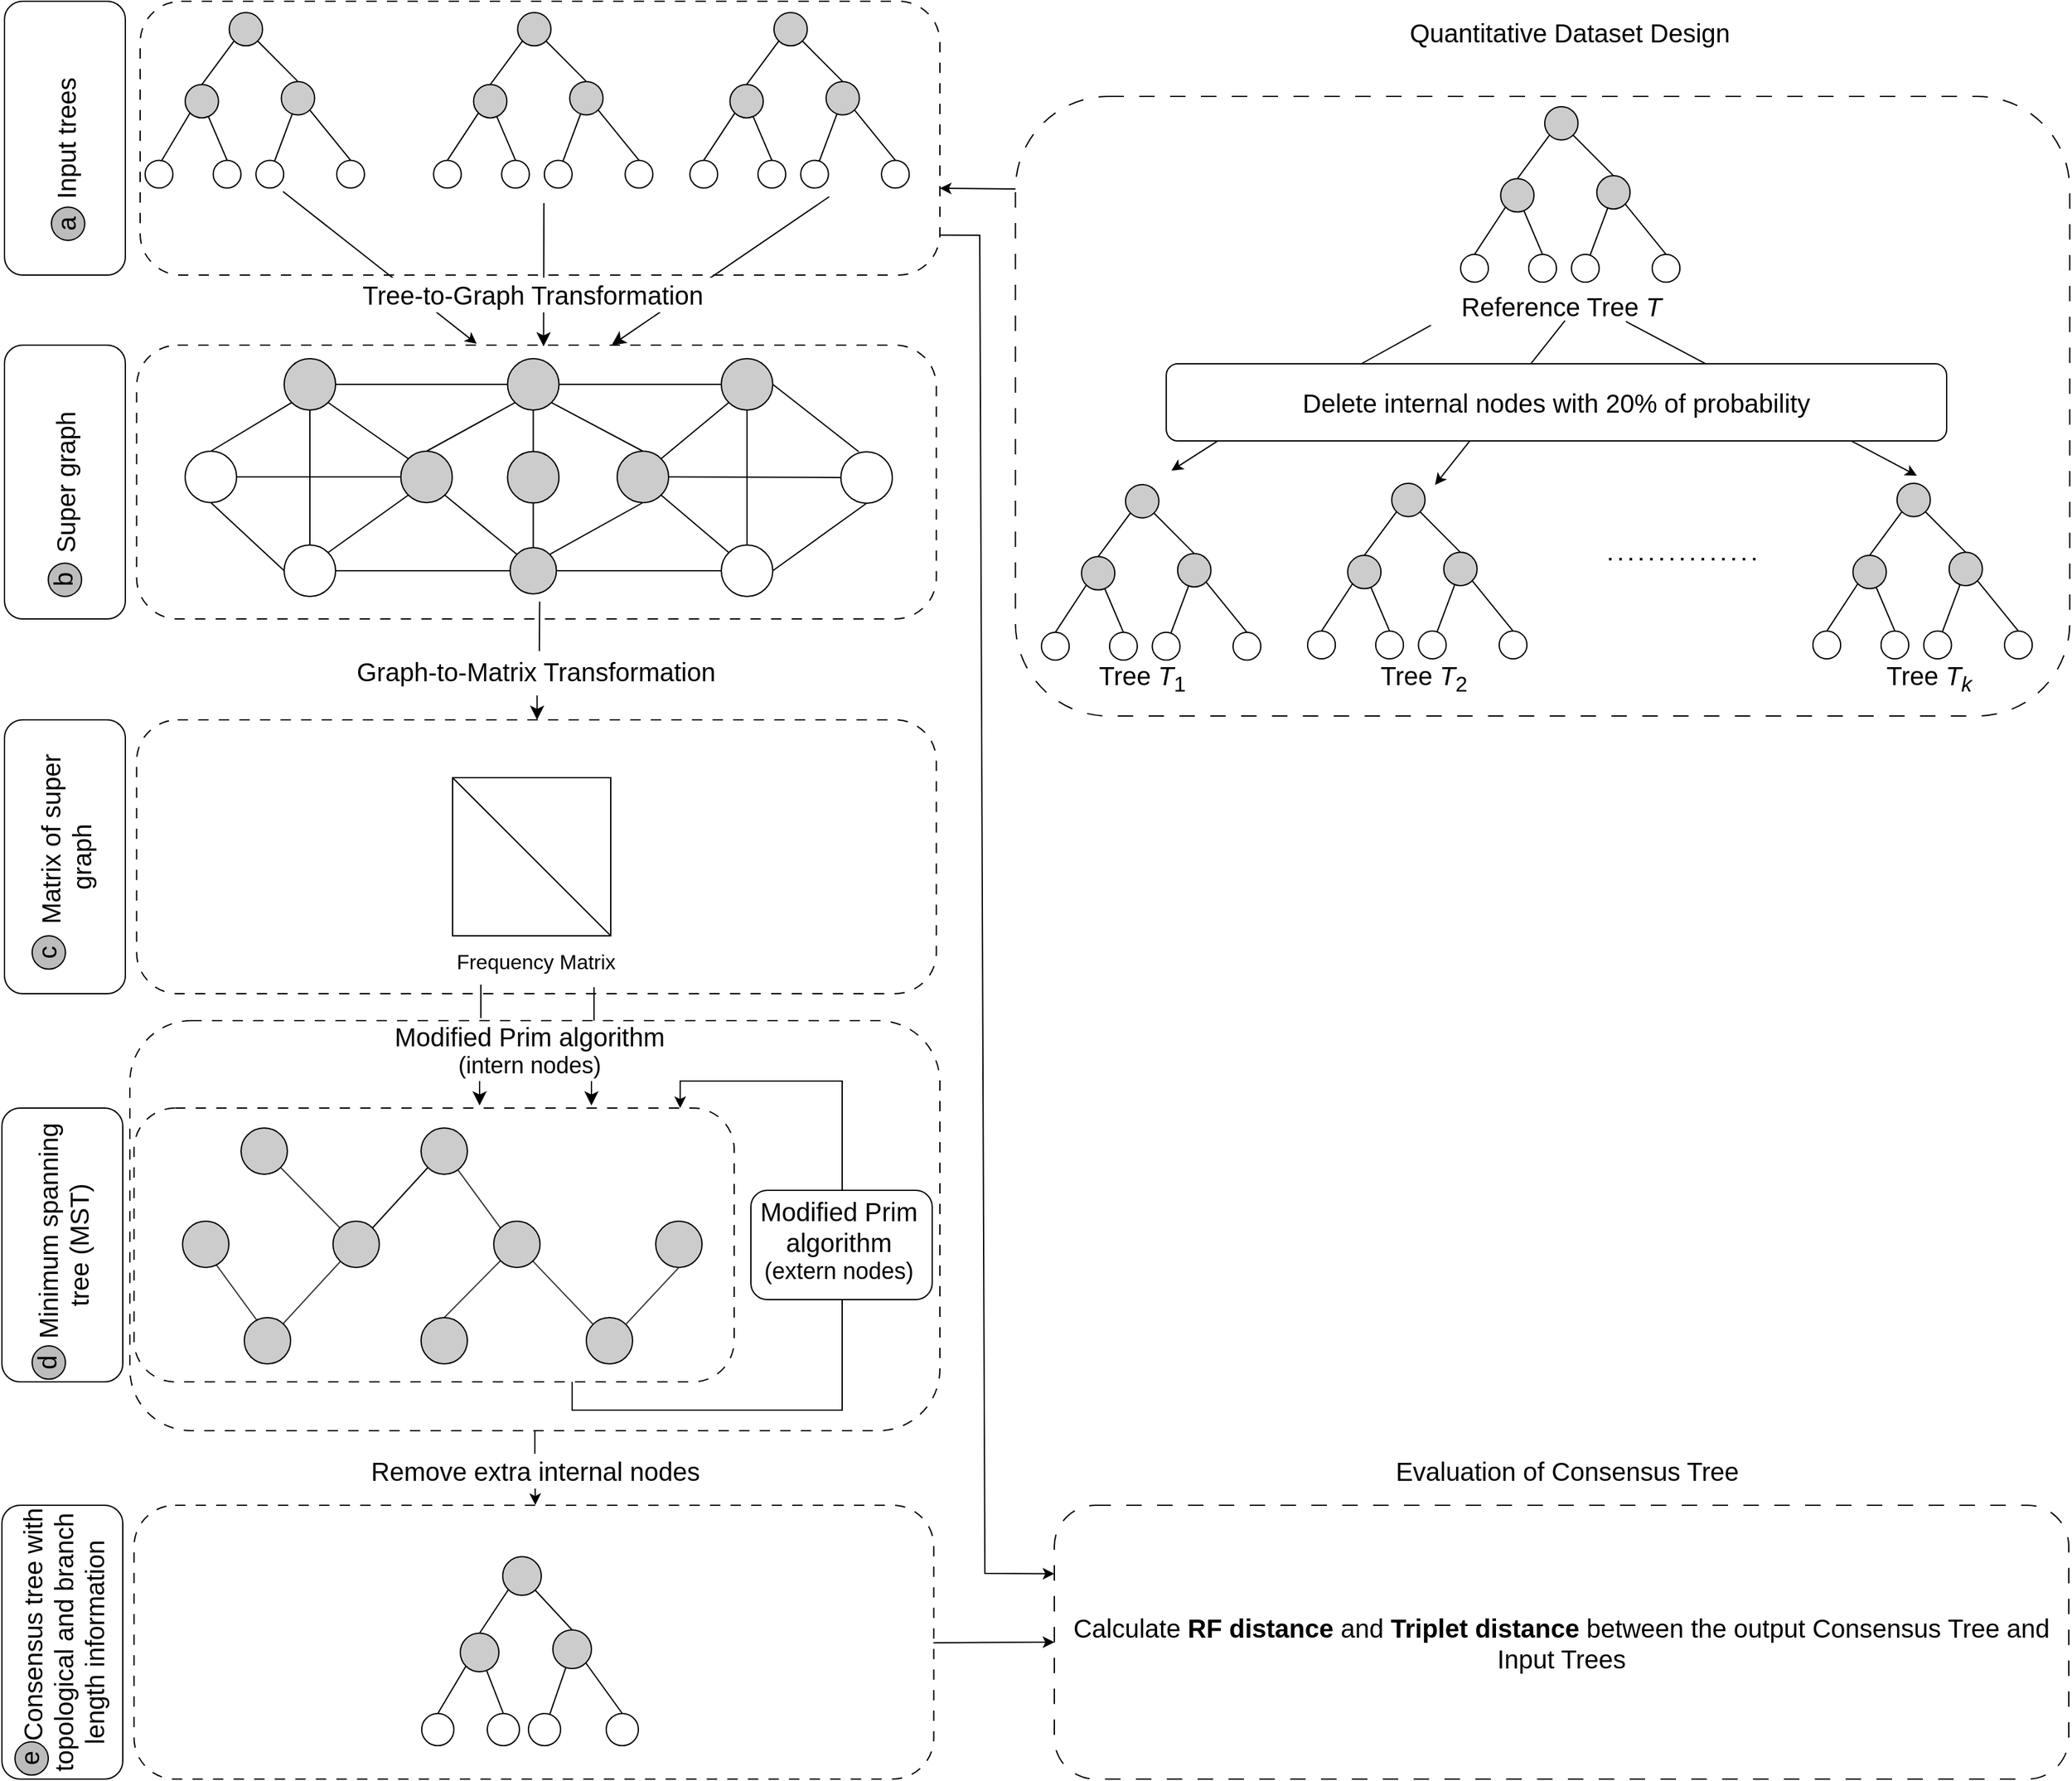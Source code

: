 <mxfile version="22.1.15" type="github" pages="11">
  <diagram name="ISMB_v6" id="BLiNWMubdjY7Z8xh7rif">
    <mxGraphModel dx="2120" dy="1971" grid="0" gridSize="12" guides="1" tooltips="1" connect="1" arrows="1" fold="1" page="0" pageScale="1" pageWidth="850" pageHeight="1100" math="0" shadow="0">
      <root>
        <mxCell id="IiSBxv_JCen92hTT2_8x-0" />
        <mxCell id="IiSBxv_JCen92hTT2_8x-1" parent="IiSBxv_JCen92hTT2_8x-0" />
        <mxCell id="IiSBxv_JCen92hTT2_8x-2" value="" style="rounded=1;whiteSpace=wrap;html=1;fontSize=16;dashed=1;dashPattern=8 8;" vertex="1" parent="IiSBxv_JCen92hTT2_8x-1">
          <mxGeometry x="131" y="103" width="630" height="319" as="geometry" />
        </mxCell>
        <mxCell id="IiSBxv_JCen92hTT2_8x-3" value="" style="rounded=1;whiteSpace=wrap;html=1;fontSize=16;dashed=1;dashPattern=8 8;" vertex="1" parent="IiSBxv_JCen92hTT2_8x-1">
          <mxGeometry x="134.25" y="480" width="622" height="213" as="geometry" />
        </mxCell>
        <mxCell id="IiSBxv_JCen92hTT2_8x-4" style="edgeStyle=orthogonalEdgeStyle;rounded=0;orthogonalLoop=1;jettySize=auto;html=1;exitX=0.681;exitY=0.994;exitDx=0;exitDy=0;exitPerimeter=0;" edge="1" parent="IiSBxv_JCen92hTT2_8x-1" source="IiSBxv_JCen92hTT2_8x-5" target="IiSBxv_JCen92hTT2_8x-5">
          <mxGeometry relative="1" as="geometry">
            <mxPoint x="559" y="152" as="targetPoint" />
            <mxPoint x="475" y="386" as="sourcePoint" />
            <Array as="points">
              <mxPoint x="475" y="383" />
              <mxPoint x="475" y="406" />
              <mxPoint x="685" y="406" />
              <mxPoint x="685" y="150" />
              <mxPoint x="559" y="150" />
            </Array>
          </mxGeometry>
        </mxCell>
        <mxCell id="IiSBxv_JCen92hTT2_8x-5" value="" style="rounded=1;whiteSpace=wrap;html=1;fontSize=16;dashed=1;dashPattern=8 8;" vertex="1" parent="IiSBxv_JCen92hTT2_8x-1">
          <mxGeometry x="134.25" y="171" width="466.75" height="213" as="geometry" />
        </mxCell>
        <mxCell id="IiSBxv_JCen92hTT2_8x-6" value="" style="rounded=1;whiteSpace=wrap;html=1;fontSize=16;dashed=1;dashPattern=8 8;" vertex="1" parent="IiSBxv_JCen92hTT2_8x-1">
          <mxGeometry x="136.25" y="-131" width="622" height="213" as="geometry" />
        </mxCell>
        <mxCell id="IiSBxv_JCen92hTT2_8x-7" value="" style="rounded=1;whiteSpace=wrap;html=1;fontSize=16;dashed=1;dashPattern=8 8;" vertex="1" parent="IiSBxv_JCen92hTT2_8x-1">
          <mxGeometry x="136.25" y="-422.5" width="622" height="213" as="geometry" />
        </mxCell>
        <mxCell id="IiSBxv_JCen92hTT2_8x-8" value="" style="rounded=1;whiteSpace=wrap;html=1;fontSize=16;dashed=1;dashPattern=8 8;" vertex="1" parent="IiSBxv_JCen92hTT2_8x-1">
          <mxGeometry x="139" y="-690" width="622" height="213" as="geometry" />
        </mxCell>
        <mxCell id="IiSBxv_JCen92hTT2_8x-9" value="" style="line;strokeWidth=2;direction=south;html=1;" vertex="1" parent="IiSBxv_JCen92hTT2_8x-1">
          <mxGeometry x="278" y="482" height="160" as="geometry" />
        </mxCell>
        <mxCell id="IiSBxv_JCen92hTT2_8x-10" value="" style="line;strokeWidth=2;direction=south;html=1;" vertex="1" parent="IiSBxv_JCen92hTT2_8x-1">
          <mxGeometry x="290" y="494" height="160" as="geometry" />
        </mxCell>
        <mxCell id="IiSBxv_JCen92hTT2_8x-11" value="" style="line;strokeWidth=2;direction=south;html=1;" vertex="1" parent="IiSBxv_JCen92hTT2_8x-1">
          <mxGeometry x="360" y="-516" height="160" as="geometry" />
        </mxCell>
        <mxCell id="IiSBxv_JCen92hTT2_8x-12" value="" style="line;strokeWidth=2;direction=south;html=1;" vertex="1" parent="IiSBxv_JCen92hTT2_8x-1">
          <mxGeometry x="372" y="-504" height="160" as="geometry" />
        </mxCell>
        <mxCell id="IiSBxv_JCen92hTT2_8x-13" value="" style="whiteSpace=wrap;html=1;aspect=fixed;" vertex="1" parent="IiSBxv_JCen92hTT2_8x-1">
          <mxGeometry x="382" y="-86" width="123" height="123" as="geometry" />
        </mxCell>
        <mxCell id="IiSBxv_JCen92hTT2_8x-14" value="" style="endArrow=none;html=1;rounded=0;entryX=0;entryY=0;entryDx=0;entryDy=0;exitX=1;exitY=1;exitDx=0;exitDy=0;" edge="1" parent="IiSBxv_JCen92hTT2_8x-1" source="IiSBxv_JCen92hTT2_8x-13" target="IiSBxv_JCen92hTT2_8x-13">
          <mxGeometry width="50" height="50" relative="1" as="geometry">
            <mxPoint x="763" y="72" as="sourcePoint" />
            <mxPoint x="813" y="22" as="targetPoint" />
          </mxGeometry>
        </mxCell>
        <mxCell id="IiSBxv_JCen92hTT2_8x-15" value="" style="endArrow=none;html=1;rounded=0;entryX=0;entryY=1;entryDx=0;entryDy=0;exitX=0.5;exitY=0;exitDx=0;exitDy=0;fillColor=#cdeb8b;strokeColor=#36393d;" edge="1" parent="IiSBxv_JCen92hTT2_8x-1" source="IiSBxv_JCen92hTT2_8x-19" target="IiSBxv_JCen92hTT2_8x-25">
          <mxGeometry width="50" height="50" relative="1" as="geometry">
            <mxPoint x="350" y="377" as="sourcePoint" />
            <mxPoint x="380" y="317" as="targetPoint" />
          </mxGeometry>
        </mxCell>
        <mxCell id="IiSBxv_JCen92hTT2_8x-16" value="" style="endArrow=none;html=1;rounded=0;entryX=1;entryY=1;entryDx=0;entryDy=0;fillColor=#cdeb8b;strokeColor=#36393d;" edge="1" parent="IiSBxv_JCen92hTT2_8x-1" source="IiSBxv_JCen92hTT2_8x-23" target="IiSBxv_JCen92hTT2_8x-21">
          <mxGeometry width="50" height="50" relative="1" as="geometry">
            <mxPoint x="300" y="317" as="sourcePoint" />
            <mxPoint x="250" y="257" as="targetPoint" />
          </mxGeometry>
        </mxCell>
        <mxCell id="IiSBxv_JCen92hTT2_8x-17" value="" style="endArrow=none;html=1;rounded=0;fillColor=#cdeb8b;strokeColor=#36393d;exitX=0;exitY=0;exitDx=0;exitDy=0;" edge="1" parent="IiSBxv_JCen92hTT2_8x-1" source="IiSBxv_JCen92hTT2_8x-25" target="IiSBxv_JCen92hTT2_8x-18">
          <mxGeometry width="50" height="50" relative="1" as="geometry">
            <mxPoint x="418" y="293" as="sourcePoint" />
            <mxPoint x="340" y="257" as="targetPoint" />
          </mxGeometry>
        </mxCell>
        <mxCell id="IiSBxv_JCen92hTT2_8x-18" value="" style="ellipse;whiteSpace=wrap;html=1;aspect=fixed;fillColor=#CCCCCC;" vertex="1" parent="IiSBxv_JCen92hTT2_8x-1">
          <mxGeometry x="357.5" y="186.5" width="36" height="36" as="geometry" />
        </mxCell>
        <mxCell id="IiSBxv_JCen92hTT2_8x-19" value="" style="ellipse;whiteSpace=wrap;html=1;aspect=fixed;fillColor=#CCCCCC;" vertex="1" parent="IiSBxv_JCen92hTT2_8x-1">
          <mxGeometry x="357.5" y="334" width="36" height="36" as="geometry" />
        </mxCell>
        <mxCell id="IiSBxv_JCen92hTT2_8x-20" value="" style="ellipse;whiteSpace=wrap;html=1;aspect=fixed;fillColor=#CCCCCC;" vertex="1" parent="IiSBxv_JCen92hTT2_8x-1">
          <mxGeometry x="486" y="334" width="36" height="36" as="geometry" />
        </mxCell>
        <mxCell id="IiSBxv_JCen92hTT2_8x-21" value="" style="ellipse;whiteSpace=wrap;html=1;aspect=fixed;fillColor=#CCCCCC;" vertex="1" parent="IiSBxv_JCen92hTT2_8x-1">
          <mxGeometry x="217.5" y="186.5" width="36" height="36" as="geometry" />
        </mxCell>
        <mxCell id="IiSBxv_JCen92hTT2_8x-22" value="" style="endArrow=none;html=1;rounded=0;fillColor=#cdeb8b;strokeColor=#36393d;" edge="1" parent="IiSBxv_JCen92hTT2_8x-1" source="IiSBxv_JCen92hTT2_8x-23" target="IiSBxv_JCen92hTT2_8x-118">
          <mxGeometry width="50" height="50" relative="1" as="geometry">
            <mxPoint x="340" y="257" as="sourcePoint" />
            <mxPoint x="238" y="401" as="targetPoint" />
            <Array as="points" />
          </mxGeometry>
        </mxCell>
        <mxCell id="IiSBxv_JCen92hTT2_8x-23" value="" style="ellipse;whiteSpace=wrap;html=1;aspect=fixed;fillColor=#CCCCCC;" vertex="1" parent="IiSBxv_JCen92hTT2_8x-1">
          <mxGeometry x="289" y="259" width="36" height="36" as="geometry" />
        </mxCell>
        <mxCell id="IiSBxv_JCen92hTT2_8x-24" value="" style="endArrow=none;html=1;rounded=0;exitX=0;exitY=0;exitDx=0;exitDy=0;fillColor=#cdeb8b;strokeColor=#36393d;" edge="1" parent="IiSBxv_JCen92hTT2_8x-1" source="IiSBxv_JCen92hTT2_8x-20" target="IiSBxv_JCen92hTT2_8x-25">
          <mxGeometry width="50" height="50" relative="1" as="geometry">
            <mxPoint x="420" y="377" as="sourcePoint" />
            <mxPoint x="361" y="243" as="targetPoint" />
          </mxGeometry>
        </mxCell>
        <mxCell id="IiSBxv_JCen92hTT2_8x-25" value="" style="ellipse;whiteSpace=wrap;html=1;aspect=fixed;fillColor=#CCCCCC;" vertex="1" parent="IiSBxv_JCen92hTT2_8x-1">
          <mxGeometry x="414" y="259" width="36" height="36" as="geometry" />
        </mxCell>
        <mxCell id="IiSBxv_JCen92hTT2_8x-26" value="" style="ellipse;whiteSpace=wrap;html=1;aspect=fixed;fillColor=#CCCCCC;" vertex="1" parent="IiSBxv_JCen92hTT2_8x-1">
          <mxGeometry x="540" y="259" width="36" height="36" as="geometry" />
        </mxCell>
        <mxCell id="IiSBxv_JCen92hTT2_8x-27" value="" style="endArrow=none;html=1;rounded=0;entryX=0.5;entryY=1;entryDx=0;entryDy=0;exitX=1;exitY=0;exitDx=0;exitDy=0;fillColor=#cdeb8b;strokeColor=#36393d;" edge="1" parent="IiSBxv_JCen92hTT2_8x-1" source="IiSBxv_JCen92hTT2_8x-20" target="IiSBxv_JCen92hTT2_8x-26">
          <mxGeometry width="50" height="50" relative="1" as="geometry">
            <mxPoint x="154" y="295" as="sourcePoint" />
            <mxPoint x="204" y="245" as="targetPoint" />
          </mxGeometry>
        </mxCell>
        <mxCell id="IiSBxv_JCen92hTT2_8x-28" value="Frequency Matrix" style="text;strokeColor=none;fillColor=none;html=1;align=center;verticalAlign=middle;whiteSpace=wrap;rounded=0;fontSize=16;" vertex="1" parent="IiSBxv_JCen92hTT2_8x-1">
          <mxGeometry x="349.25" y="42" width="196" height="30" as="geometry" />
        </mxCell>
        <mxCell id="IiSBxv_JCen92hTT2_8x-29" value="" style="group" vertex="1" connectable="0" parent="IiSBxv_JCen92hTT2_8x-1">
          <mxGeometry x="142.88" y="-681.25" width="601.25" height="187.5" as="geometry" />
        </mxCell>
        <mxCell id="IiSBxv_JCen92hTT2_8x-30" value="" style="endArrow=none;html=1;rounded=0;" edge="1" parent="IiSBxv_JCen92hTT2_8x-29" source="IiSBxv_JCen92hTT2_8x-36">
          <mxGeometry width="50" height="50" relative="1" as="geometry">
            <mxPoint x="170.302" y="123.43" as="sourcePoint" />
            <mxPoint x="87.228" y="10.364" as="targetPoint" />
          </mxGeometry>
        </mxCell>
        <mxCell id="IiSBxv_JCen92hTT2_8x-31" value="" style="endArrow=none;html=1;rounded=0;" edge="1" parent="IiSBxv_JCen92hTT2_8x-29" source="IiSBxv_JCen92hTT2_8x-34">
          <mxGeometry width="50" height="50" relative="1" as="geometry">
            <mxPoint x="97.612" y="123.43" as="sourcePoint" />
            <mxPoint x="128.765" y="66.897" as="targetPoint" />
          </mxGeometry>
        </mxCell>
        <mxCell id="IiSBxv_JCen92hTT2_8x-32" value="" style="endArrow=none;html=1;rounded=0;" edge="1" parent="IiSBxv_JCen92hTT2_8x-29" target="IiSBxv_JCen92hTT2_8x-33">
          <mxGeometry width="50" height="50" relative="1" as="geometry">
            <mxPoint x="45.691" y="66.897" as="sourcePoint" />
            <mxPoint x="76.844" y="123.43" as="targetPoint" />
          </mxGeometry>
        </mxCell>
        <mxCell id="IiSBxv_JCen92hTT2_8x-33" value="&lt;b&gt;&lt;br&gt;&lt;/b&gt;" style="ellipse;whiteSpace=wrap;html=1;aspect=fixed;fontSize=20;fillColor=#CCCCCC;" vertex="1" parent="IiSBxv_JCen92hTT2_8x-29">
          <mxGeometry x="31.153" y="56.062" width="25.897" height="25.897" as="geometry" />
        </mxCell>
        <mxCell id="IiSBxv_JCen92hTT2_8x-34" value="&lt;b&gt;&lt;br&gt;&lt;/b&gt;" style="ellipse;whiteSpace=wrap;html=1;aspect=fixed;fontSize=20;fillColor=#CCCCCC;" vertex="1" parent="IiSBxv_JCen92hTT2_8x-29">
          <mxGeometry x="105.92" y="53.706" width="25.897" height="25.897" as="geometry" />
        </mxCell>
        <mxCell id="IiSBxv_JCen92hTT2_8x-35" value="" style="endArrow=none;html=1;rounded=0;exitX=0.5;exitY=0;exitDx=0;exitDy=0;" edge="1" parent="IiSBxv_JCen92hTT2_8x-29" source="IiSBxv_JCen92hTT2_8x-34" target="IiSBxv_JCen92hTT2_8x-36">
          <mxGeometry width="50" height="50" relative="1" as="geometry">
            <mxPoint x="116.304" y="55.59" as="sourcePoint" />
            <mxPoint x="87.228" y="10.364" as="targetPoint" />
          </mxGeometry>
        </mxCell>
        <mxCell id="IiSBxv_JCen92hTT2_8x-36" value="&lt;b&gt;&lt;br&gt;&lt;/b&gt;" style="ellipse;whiteSpace=wrap;html=1;aspect=fixed;fontSize=20;fillColor=#CCCCCC;" vertex="1" parent="IiSBxv_JCen92hTT2_8x-29">
          <mxGeometry x="65.421" width="25.897" height="25.897" as="geometry" />
        </mxCell>
        <mxCell id="IiSBxv_JCen92hTT2_8x-37" value="" style="endArrow=none;html=1;rounded=0;fontSize=12;startSize=8;endSize=8;curved=1;exitX=1;exitY=1;exitDx=0;exitDy=0;entryX=0.5;entryY=0;entryDx=0;entryDy=0;" edge="1" parent="IiSBxv_JCen92hTT2_8x-29" source="IiSBxv_JCen92hTT2_8x-34" target="IiSBxv_JCen92hTT2_8x-43">
          <mxGeometry width="50" height="50" relative="1" as="geometry">
            <mxPoint x="106.958" y="80.088" as="sourcePoint" />
            <mxPoint x="166.149" y="121.545" as="targetPoint" />
          </mxGeometry>
        </mxCell>
        <mxCell id="IiSBxv_JCen92hTT2_8x-38" value="" style="ellipse;whiteSpace=wrap;html=1;aspect=fixed;fontSize=20;" vertex="1" parent="IiSBxv_JCen92hTT2_8x-29">
          <mxGeometry y="114.95" width="21.581" height="21.581" as="geometry" />
        </mxCell>
        <mxCell id="IiSBxv_JCen92hTT2_8x-39" value="" style="ellipse;whiteSpace=wrap;html=1;aspect=fixed;fontSize=20;" vertex="1" parent="IiSBxv_JCen92hTT2_8x-29">
          <mxGeometry x="52.96" y="114.95" width="21.581" height="21.581" as="geometry" />
        </mxCell>
        <mxCell id="IiSBxv_JCen92hTT2_8x-40" value="" style="endArrow=none;html=1;rounded=0;entryX=0.5;entryY=0;entryDx=0;entryDy=0;" edge="1" parent="IiSBxv_JCen92hTT2_8x-29" source="IiSBxv_JCen92hTT2_8x-33" target="IiSBxv_JCen92hTT2_8x-39">
          <mxGeometry width="50" height="50" relative="1" as="geometry">
            <mxPoint x="45.691" y="66.897" as="sourcePoint" />
            <mxPoint x="76.844" y="123.43" as="targetPoint" />
          </mxGeometry>
        </mxCell>
        <mxCell id="IiSBxv_JCen92hTT2_8x-41" value="" style="endArrow=none;html=1;rounded=0;" edge="1" parent="IiSBxv_JCen92hTT2_8x-29" target="IiSBxv_JCen92hTT2_8x-42">
          <mxGeometry width="50" height="50" relative="1" as="geometry">
            <mxPoint x="97.612" y="123.43" as="sourcePoint" />
            <mxPoint x="119.419" y="84.799" as="targetPoint" />
          </mxGeometry>
        </mxCell>
        <mxCell id="IiSBxv_JCen92hTT2_8x-42" value="" style="ellipse;whiteSpace=wrap;html=1;aspect=fixed;fontSize=20;" vertex="1" parent="IiSBxv_JCen92hTT2_8x-29">
          <mxGeometry x="86.19" y="114.95" width="21.581" height="21.581" as="geometry" />
        </mxCell>
        <mxCell id="IiSBxv_JCen92hTT2_8x-43" value="" style="ellipse;whiteSpace=wrap;html=1;aspect=fixed;fontSize=20;" vertex="1" parent="IiSBxv_JCen92hTT2_8x-29">
          <mxGeometry x="149.014" y="114.95" width="21.581" height="21.581" as="geometry" />
        </mxCell>
        <mxCell id="IiSBxv_JCen92hTT2_8x-44" value="" style="endArrow=none;html=1;rounded=0;" edge="1" parent="IiSBxv_JCen92hTT2_8x-29" source="IiSBxv_JCen92hTT2_8x-42" target="IiSBxv_JCen92hTT2_8x-34">
          <mxGeometry width="50" height="50" relative="1" as="geometry">
            <mxPoint x="97.612" y="123.43" as="sourcePoint" />
            <mxPoint x="128.765" y="66.897" as="targetPoint" />
          </mxGeometry>
        </mxCell>
        <mxCell id="IiSBxv_JCen92hTT2_8x-45" value="" style="endArrow=none;html=1;rounded=0;fontSize=12;startSize=8;endSize=8;curved=1;entryX=0;entryY=1;entryDx=0;entryDy=0;exitX=0.5;exitY=0;exitDx=0;exitDy=0;" edge="1" parent="IiSBxv_JCen92hTT2_8x-29" source="IiSBxv_JCen92hTT2_8x-33" target="IiSBxv_JCen92hTT2_8x-36">
          <mxGeometry width="50" height="50" relative="1" as="geometry">
            <mxPoint x="74.767" y="71.608" as="sourcePoint" />
            <mxPoint x="126.688" y="24.497" as="targetPoint" />
          </mxGeometry>
        </mxCell>
        <mxCell id="IiSBxv_JCen92hTT2_8x-46" value="" style="endArrow=none;html=1;rounded=0;fontSize=12;startSize=8;endSize=8;curved=1;entryX=0;entryY=1;entryDx=0;entryDy=0;exitX=0.5;exitY=0;exitDx=0;exitDy=0;" edge="1" parent="IiSBxv_JCen92hTT2_8x-29" target="IiSBxv_JCen92hTT2_8x-33">
          <mxGeometry width="50" height="50" relative="1" as="geometry">
            <mxPoint x="12.98" y="114.95" as="sourcePoint" />
            <mxPoint x="148.495" y="17.902" as="targetPoint" />
          </mxGeometry>
        </mxCell>
        <mxCell id="IiSBxv_JCen92hTT2_8x-47" value="" style="endArrow=none;html=1;rounded=0;" edge="1" parent="IiSBxv_JCen92hTT2_8x-29" source="IiSBxv_JCen92hTT2_8x-53">
          <mxGeometry width="50" height="50" relative="1" as="geometry">
            <mxPoint x="394.603" y="123.43" as="sourcePoint" />
            <mxPoint x="311.528" y="10.364" as="targetPoint" />
          </mxGeometry>
        </mxCell>
        <mxCell id="IiSBxv_JCen92hTT2_8x-48" value="" style="endArrow=none;html=1;rounded=0;" edge="1" parent="IiSBxv_JCen92hTT2_8x-29" source="IiSBxv_JCen92hTT2_8x-51">
          <mxGeometry width="50" height="50" relative="1" as="geometry">
            <mxPoint x="321.913" y="123.43" as="sourcePoint" />
            <mxPoint x="353.066" y="66.897" as="targetPoint" />
          </mxGeometry>
        </mxCell>
        <mxCell id="IiSBxv_JCen92hTT2_8x-49" value="" style="endArrow=none;html=1;rounded=0;" edge="1" parent="IiSBxv_JCen92hTT2_8x-29" target="IiSBxv_JCen92hTT2_8x-50">
          <mxGeometry width="50" height="50" relative="1" as="geometry">
            <mxPoint x="269.991" y="66.897" as="sourcePoint" />
            <mxPoint x="301.144" y="123.43" as="targetPoint" />
          </mxGeometry>
        </mxCell>
        <mxCell id="IiSBxv_JCen92hTT2_8x-50" value="&lt;b&gt;&lt;br&gt;&lt;/b&gt;" style="ellipse;whiteSpace=wrap;html=1;aspect=fixed;fontSize=20;fillColor=#CCCCCC;" vertex="1" parent="IiSBxv_JCen92hTT2_8x-29">
          <mxGeometry x="255.453" y="56.062" width="25.897" height="25.897" as="geometry" />
        </mxCell>
        <mxCell id="IiSBxv_JCen92hTT2_8x-51" value="&lt;b&gt;&lt;br&gt;&lt;/b&gt;" style="ellipse;whiteSpace=wrap;html=1;aspect=fixed;fontSize=20;fillColor=#CCCCCC;" vertex="1" parent="IiSBxv_JCen92hTT2_8x-29">
          <mxGeometry x="330.22" y="53.706" width="25.897" height="25.897" as="geometry" />
        </mxCell>
        <mxCell id="IiSBxv_JCen92hTT2_8x-52" value="" style="endArrow=none;html=1;rounded=0;exitX=0.5;exitY=0;exitDx=0;exitDy=0;" edge="1" parent="IiSBxv_JCen92hTT2_8x-29" source="IiSBxv_JCen92hTT2_8x-51" target="IiSBxv_JCen92hTT2_8x-53">
          <mxGeometry width="50" height="50" relative="1" as="geometry">
            <mxPoint x="340.604" y="55.59" as="sourcePoint" />
            <mxPoint x="311.528" y="10.364" as="targetPoint" />
          </mxGeometry>
        </mxCell>
        <mxCell id="IiSBxv_JCen92hTT2_8x-53" value="&lt;b&gt;&lt;br&gt;&lt;/b&gt;" style="ellipse;whiteSpace=wrap;html=1;aspect=fixed;fontSize=20;fillColor=#CCCCCC;" vertex="1" parent="IiSBxv_JCen92hTT2_8x-29">
          <mxGeometry x="289.722" width="25.897" height="25.897" as="geometry" />
        </mxCell>
        <mxCell id="IiSBxv_JCen92hTT2_8x-54" value="" style="endArrow=none;html=1;rounded=0;fontSize=12;startSize=8;endSize=8;curved=1;exitX=1;exitY=1;exitDx=0;exitDy=0;entryX=0.5;entryY=0;entryDx=0;entryDy=0;" edge="1" parent="IiSBxv_JCen92hTT2_8x-29" source="IiSBxv_JCen92hTT2_8x-51" target="IiSBxv_JCen92hTT2_8x-59">
          <mxGeometry width="50" height="50" relative="1" as="geometry">
            <mxPoint x="331.259" y="80.088" as="sourcePoint" />
            <mxPoint x="390.449" y="121.545" as="targetPoint" />
          </mxGeometry>
        </mxCell>
        <mxCell id="IiSBxv_JCen92hTT2_8x-55" value="" style="ellipse;whiteSpace=wrap;html=1;aspect=fixed;fontSize=20;" vertex="1" parent="IiSBxv_JCen92hTT2_8x-29">
          <mxGeometry x="224.301" y="114.95" width="21.581" height="21.581" as="geometry" />
        </mxCell>
        <mxCell id="IiSBxv_JCen92hTT2_8x-56" value="" style="ellipse;whiteSpace=wrap;html=1;aspect=fixed;fontSize=20;" vertex="1" parent="IiSBxv_JCen92hTT2_8x-29">
          <mxGeometry x="277.26" y="114.95" width="21.581" height="21.581" as="geometry" />
        </mxCell>
        <mxCell id="IiSBxv_JCen92hTT2_8x-57" value="" style="endArrow=none;html=1;rounded=0;" edge="1" parent="IiSBxv_JCen92hTT2_8x-29" target="IiSBxv_JCen92hTT2_8x-58">
          <mxGeometry width="50" height="50" relative="1" as="geometry">
            <mxPoint x="321.913" y="123.43" as="sourcePoint" />
            <mxPoint x="343.72" y="84.799" as="targetPoint" />
          </mxGeometry>
        </mxCell>
        <mxCell id="IiSBxv_JCen92hTT2_8x-58" value="" style="ellipse;whiteSpace=wrap;html=1;aspect=fixed;fontSize=20;" vertex="1" parent="IiSBxv_JCen92hTT2_8x-29">
          <mxGeometry x="310.49" y="114.95" width="21.581" height="21.581" as="geometry" />
        </mxCell>
        <mxCell id="IiSBxv_JCen92hTT2_8x-59" value="" style="ellipse;whiteSpace=wrap;html=1;aspect=fixed;fontSize=20;" vertex="1" parent="IiSBxv_JCen92hTT2_8x-29">
          <mxGeometry x="373.315" y="114.95" width="21.581" height="21.581" as="geometry" />
        </mxCell>
        <mxCell id="IiSBxv_JCen92hTT2_8x-60" value="" style="endArrow=none;html=1;rounded=0;entryX=0.5;entryY=0;entryDx=0;entryDy=0;" edge="1" parent="IiSBxv_JCen92hTT2_8x-29" source="IiSBxv_JCen92hTT2_8x-50" target="IiSBxv_JCen92hTT2_8x-56">
          <mxGeometry width="50" height="50" relative="1" as="geometry">
            <mxPoint x="269.991" y="66.897" as="sourcePoint" />
            <mxPoint x="301.144" y="123.43" as="targetPoint" />
          </mxGeometry>
        </mxCell>
        <mxCell id="IiSBxv_JCen92hTT2_8x-61" value="" style="endArrow=none;html=1;rounded=0;fontSize=12;startSize=8;endSize=8;curved=1;entryX=0;entryY=1;entryDx=0;entryDy=0;exitX=0.5;exitY=0;exitDx=0;exitDy=0;" edge="1" parent="IiSBxv_JCen92hTT2_8x-29" source="IiSBxv_JCen92hTT2_8x-50" target="IiSBxv_JCen92hTT2_8x-53">
          <mxGeometry width="50" height="50" relative="1" as="geometry">
            <mxPoint x="299.067" y="71.608" as="sourcePoint" />
            <mxPoint x="350.989" y="24.497" as="targetPoint" />
          </mxGeometry>
        </mxCell>
        <mxCell id="IiSBxv_JCen92hTT2_8x-62" value="" style="endArrow=none;html=1;rounded=0;" edge="1" parent="IiSBxv_JCen92hTT2_8x-29" source="IiSBxv_JCen92hTT2_8x-58" target="IiSBxv_JCen92hTT2_8x-51">
          <mxGeometry width="50" height="50" relative="1" as="geometry">
            <mxPoint x="321.913" y="123.43" as="sourcePoint" />
            <mxPoint x="353.066" y="66.897" as="targetPoint" />
          </mxGeometry>
        </mxCell>
        <mxCell id="IiSBxv_JCen92hTT2_8x-63" value="" style="endArrow=none;html=1;rounded=0;fontSize=12;startSize=8;endSize=8;curved=1;entryX=0;entryY=1;entryDx=0;entryDy=0;exitX=0.5;exitY=0;exitDx=0;exitDy=0;" edge="1" parent="IiSBxv_JCen92hTT2_8x-29" source="IiSBxv_JCen92hTT2_8x-55" target="IiSBxv_JCen92hTT2_8x-50">
          <mxGeometry width="50" height="50" relative="1" as="geometry">
            <mxPoint x="320.874" y="65.013" as="sourcePoint" />
            <mxPoint x="372.796" y="17.902" as="targetPoint" />
          </mxGeometry>
        </mxCell>
        <mxCell id="IiSBxv_JCen92hTT2_8x-64" value="" style="endArrow=none;html=1;rounded=0;" edge="1" parent="IiSBxv_JCen92hTT2_8x-29" source="IiSBxv_JCen92hTT2_8x-70">
          <mxGeometry width="50" height="50" relative="1" as="geometry">
            <mxPoint x="593.981" y="123.43" as="sourcePoint" />
            <mxPoint x="510.907" y="10.364" as="targetPoint" />
          </mxGeometry>
        </mxCell>
        <mxCell id="IiSBxv_JCen92hTT2_8x-65" value="" style="endArrow=none;html=1;rounded=0;" edge="1" parent="IiSBxv_JCen92hTT2_8x-29" source="IiSBxv_JCen92hTT2_8x-68">
          <mxGeometry width="50" height="50" relative="1" as="geometry">
            <mxPoint x="521.291" y="123.43" as="sourcePoint" />
            <mxPoint x="552.444" y="66.897" as="targetPoint" />
          </mxGeometry>
        </mxCell>
        <mxCell id="IiSBxv_JCen92hTT2_8x-66" value="" style="endArrow=none;html=1;rounded=0;" edge="1" parent="IiSBxv_JCen92hTT2_8x-29" target="IiSBxv_JCen92hTT2_8x-67">
          <mxGeometry width="50" height="50" relative="1" as="geometry">
            <mxPoint x="469.37" y="66.897" as="sourcePoint" />
            <mxPoint x="500.522" y="123.43" as="targetPoint" />
          </mxGeometry>
        </mxCell>
        <mxCell id="IiSBxv_JCen92hTT2_8x-67" value="&lt;b&gt;&lt;br&gt;&lt;/b&gt;" style="ellipse;whiteSpace=wrap;html=1;aspect=fixed;fontSize=20;fillColor=#CCCCCC;" vertex="1" parent="IiSBxv_JCen92hTT2_8x-29">
          <mxGeometry x="454.832" y="56.062" width="25.897" height="25.897" as="geometry" />
        </mxCell>
        <mxCell id="IiSBxv_JCen92hTT2_8x-68" value="&lt;b&gt;&lt;br&gt;&lt;/b&gt;" style="ellipse;whiteSpace=wrap;html=1;aspect=fixed;fontSize=20;fillColor=#CCCCCC;" vertex="1" parent="IiSBxv_JCen92hTT2_8x-29">
          <mxGeometry x="529.598" y="53.706" width="25.897" height="25.897" as="geometry" />
        </mxCell>
        <mxCell id="IiSBxv_JCen92hTT2_8x-69" value="" style="endArrow=none;html=1;rounded=0;exitX=0.5;exitY=0;exitDx=0;exitDy=0;" edge="1" parent="IiSBxv_JCen92hTT2_8x-29" source="IiSBxv_JCen92hTT2_8x-68" target="IiSBxv_JCen92hTT2_8x-70">
          <mxGeometry width="50" height="50" relative="1" as="geometry">
            <mxPoint x="539.983" y="55.59" as="sourcePoint" />
            <mxPoint x="510.907" y="10.364" as="targetPoint" />
          </mxGeometry>
        </mxCell>
        <mxCell id="IiSBxv_JCen92hTT2_8x-70" value="&lt;b&gt;&lt;br&gt;&lt;/b&gt;" style="ellipse;whiteSpace=wrap;html=1;aspect=fixed;fontSize=20;fillColor=#CCCCCC;" vertex="1" parent="IiSBxv_JCen92hTT2_8x-29">
          <mxGeometry x="489.1" width="25.897" height="25.897" as="geometry" />
        </mxCell>
        <mxCell id="IiSBxv_JCen92hTT2_8x-71" value="" style="endArrow=none;html=1;rounded=0;fontSize=12;startSize=8;endSize=8;curved=1;exitX=1;exitY=1;exitDx=0;exitDy=0;entryX=0.5;entryY=0;entryDx=0;entryDy=0;" edge="1" parent="IiSBxv_JCen92hTT2_8x-29" source="IiSBxv_JCen92hTT2_8x-68" target="IiSBxv_JCen92hTT2_8x-76">
          <mxGeometry width="50" height="50" relative="1" as="geometry">
            <mxPoint x="530.637" y="80.088" as="sourcePoint" />
            <mxPoint x="589.827" y="121.545" as="targetPoint" />
          </mxGeometry>
        </mxCell>
        <mxCell id="IiSBxv_JCen92hTT2_8x-72" value="" style="ellipse;whiteSpace=wrap;html=1;aspect=fixed;fontSize=20;" vertex="1" parent="IiSBxv_JCen92hTT2_8x-29">
          <mxGeometry x="423.679" y="114.95" width="21.581" height="21.581" as="geometry" />
        </mxCell>
        <mxCell id="IiSBxv_JCen92hTT2_8x-73" value="" style="ellipse;whiteSpace=wrap;html=1;aspect=fixed;fontSize=20;" vertex="1" parent="IiSBxv_JCen92hTT2_8x-29">
          <mxGeometry x="476.639" y="114.95" width="21.581" height="21.581" as="geometry" />
        </mxCell>
        <mxCell id="IiSBxv_JCen92hTT2_8x-74" value="" style="endArrow=none;html=1;rounded=0;" edge="1" parent="IiSBxv_JCen92hTT2_8x-29" target="IiSBxv_JCen92hTT2_8x-75">
          <mxGeometry width="50" height="50" relative="1" as="geometry">
            <mxPoint x="521.291" y="123.43" as="sourcePoint" />
            <mxPoint x="543.098" y="84.799" as="targetPoint" />
          </mxGeometry>
        </mxCell>
        <mxCell id="IiSBxv_JCen92hTT2_8x-75" value="" style="ellipse;whiteSpace=wrap;html=1;aspect=fixed;fontSize=20;" vertex="1" parent="IiSBxv_JCen92hTT2_8x-29">
          <mxGeometry x="509.868" y="114.95" width="21.581" height="21.581" as="geometry" />
        </mxCell>
        <mxCell id="IiSBxv_JCen92hTT2_8x-76" value="" style="ellipse;whiteSpace=wrap;html=1;aspect=fixed;fontSize=20;" vertex="1" parent="IiSBxv_JCen92hTT2_8x-29">
          <mxGeometry x="572.693" y="114.95" width="21.581" height="21.581" as="geometry" />
        </mxCell>
        <mxCell id="IiSBxv_JCen92hTT2_8x-77" value="" style="endArrow=none;html=1;rounded=0;entryX=0.5;entryY=0;entryDx=0;entryDy=0;" edge="1" parent="IiSBxv_JCen92hTT2_8x-29" source="IiSBxv_JCen92hTT2_8x-67" target="IiSBxv_JCen92hTT2_8x-73">
          <mxGeometry width="50" height="50" relative="1" as="geometry">
            <mxPoint x="469.37" y="66.897" as="sourcePoint" />
            <mxPoint x="500.522" y="123.43" as="targetPoint" />
          </mxGeometry>
        </mxCell>
        <mxCell id="IiSBxv_JCen92hTT2_8x-78" value="" style="endArrow=none;html=1;rounded=0;fontSize=12;startSize=8;endSize=8;curved=1;entryX=0;entryY=1;entryDx=0;entryDy=0;exitX=0.5;exitY=0;exitDx=0;exitDy=0;" edge="1" parent="IiSBxv_JCen92hTT2_8x-29" source="IiSBxv_JCen92hTT2_8x-67" target="IiSBxv_JCen92hTT2_8x-70">
          <mxGeometry width="50" height="50" relative="1" as="geometry">
            <mxPoint x="498.446" y="71.608" as="sourcePoint" />
            <mxPoint x="550.367" y="24.497" as="targetPoint" />
          </mxGeometry>
        </mxCell>
        <mxCell id="IiSBxv_JCen92hTT2_8x-79" value="" style="endArrow=none;html=1;rounded=0;" edge="1" parent="IiSBxv_JCen92hTT2_8x-29" source="IiSBxv_JCen92hTT2_8x-75" target="IiSBxv_JCen92hTT2_8x-68">
          <mxGeometry width="50" height="50" relative="1" as="geometry">
            <mxPoint x="521.291" y="123.43" as="sourcePoint" />
            <mxPoint x="552.444" y="66.897" as="targetPoint" />
          </mxGeometry>
        </mxCell>
        <mxCell id="IiSBxv_JCen92hTT2_8x-80" value="" style="endArrow=none;html=1;rounded=0;fontSize=12;startSize=8;endSize=8;curved=1;entryX=0;entryY=1;entryDx=0;entryDy=0;exitX=0.5;exitY=0;exitDx=0;exitDy=0;" edge="1" parent="IiSBxv_JCen92hTT2_8x-29" source="IiSBxv_JCen92hTT2_8x-72" target="IiSBxv_JCen92hTT2_8x-67">
          <mxGeometry width="50" height="50" relative="1" as="geometry">
            <mxPoint x="520.253" y="65.013" as="sourcePoint" />
            <mxPoint x="572.174" y="17.902" as="targetPoint" />
          </mxGeometry>
        </mxCell>
        <mxCell id="IiSBxv_JCen92hTT2_8x-81" value="Input trees" style="rounded=1;whiteSpace=wrap;html=1;fontSize=20;rotation=-90;" vertex="1" parent="IiSBxv_JCen92hTT2_8x-1">
          <mxGeometry x="-26" y="-630.5" width="213" height="94" as="geometry" />
        </mxCell>
        <mxCell id="IiSBxv_JCen92hTT2_8x-82" value="Super graph" style="rounded=1;whiteSpace=wrap;html=1;fontSize=20;rotation=-90;" vertex="1" parent="IiSBxv_JCen92hTT2_8x-1">
          <mxGeometry x="-26" y="-363" width="213" height="94" as="geometry" />
        </mxCell>
        <mxCell id="IiSBxv_JCen92hTT2_8x-83" value="&amp;nbsp; &amp;nbsp;&amp;nbsp; Matrix of super graph" style="rounded=1;whiteSpace=wrap;html=1;fontSize=20;rotation=-90;" vertex="1" parent="IiSBxv_JCen92hTT2_8x-1">
          <mxGeometry x="-26" y="-71.5" width="213" height="94" as="geometry" />
        </mxCell>
        <mxCell id="IiSBxv_JCen92hTT2_8x-84" value="&amp;nbsp; &amp;nbsp; Minimum spanning tree (MST)" style="rounded=1;whiteSpace=wrap;html=1;fontSize=20;rotation=-90;" vertex="1" parent="IiSBxv_JCen92hTT2_8x-1">
          <mxGeometry x="-28" y="230.5" width="213" height="94" as="geometry" />
        </mxCell>
        <mxCell id="IiSBxv_JCen92hTT2_8x-85" value="&amp;nbsp; &amp;nbsp; &amp;nbsp;Consensus tree with topological and branch length information" style="rounded=1;whiteSpace=wrap;html=1;fontSize=20;rotation=-90;" vertex="1" parent="IiSBxv_JCen92hTT2_8x-1">
          <mxGeometry x="-28" y="539.5" width="213" height="94" as="geometry" />
        </mxCell>
        <mxCell id="IiSBxv_JCen92hTT2_8x-86" value="" style="group" vertex="1" connectable="0" parent="IiSBxv_JCen92hTT2_8x-1">
          <mxGeometry x="358" y="520" width="168.5" height="147" as="geometry" />
        </mxCell>
        <mxCell id="IiSBxv_JCen92hTT2_8x-87" value="" style="endArrow=none;html=1;rounded=0;" edge="1" parent="IiSBxv_JCen92hTT2_8x-86" source="IiSBxv_JCen92hTT2_8x-93">
          <mxGeometry width="50" height="50" relative="1" as="geometry">
            <mxPoint x="164" y="131" as="sourcePoint" />
            <mxPoint x="84" y="11" as="targetPoint" />
          </mxGeometry>
        </mxCell>
        <mxCell id="IiSBxv_JCen92hTT2_8x-88" value="" style="endArrow=none;html=1;rounded=0;" edge="1" parent="IiSBxv_JCen92hTT2_8x-86" source="IiSBxv_JCen92hTT2_8x-91">
          <mxGeometry width="50" height="50" relative="1" as="geometry">
            <mxPoint x="94" y="131" as="sourcePoint" />
            <mxPoint x="124" y="71" as="targetPoint" />
          </mxGeometry>
        </mxCell>
        <mxCell id="IiSBxv_JCen92hTT2_8x-89" value="" style="endArrow=none;html=1;rounded=0;" edge="1" parent="IiSBxv_JCen92hTT2_8x-86" target="IiSBxv_JCen92hTT2_8x-90">
          <mxGeometry width="50" height="50" relative="1" as="geometry">
            <mxPoint x="44" y="71" as="sourcePoint" />
            <mxPoint x="74" y="131" as="targetPoint" />
          </mxGeometry>
        </mxCell>
        <mxCell id="IiSBxv_JCen92hTT2_8x-90" value="&lt;b&gt;&lt;br&gt;&lt;/b&gt;" style="ellipse;whiteSpace=wrap;html=1;aspect=fixed;fontSize=20;fillColor=#CCCCCC;" vertex="1" parent="IiSBxv_JCen92hTT2_8x-86">
          <mxGeometry x="30" y="59.5" width="30" height="30" as="geometry" />
        </mxCell>
        <mxCell id="IiSBxv_JCen92hTT2_8x-91" value="&lt;b&gt;&lt;br&gt;&lt;/b&gt;" style="ellipse;whiteSpace=wrap;html=1;aspect=fixed;fontSize=20;fillColor=#CCCCCC;" vertex="1" parent="IiSBxv_JCen92hTT2_8x-86">
          <mxGeometry x="102" y="57" width="30" height="30" as="geometry" />
        </mxCell>
        <mxCell id="IiSBxv_JCen92hTT2_8x-92" value="" style="endArrow=none;html=1;rounded=0;exitX=0.5;exitY=0;exitDx=0;exitDy=0;" edge="1" parent="IiSBxv_JCen92hTT2_8x-86" source="IiSBxv_JCen92hTT2_8x-91" target="IiSBxv_JCen92hTT2_8x-93">
          <mxGeometry width="50" height="50" relative="1" as="geometry">
            <mxPoint x="112" y="59" as="sourcePoint" />
            <mxPoint x="84" y="11" as="targetPoint" />
          </mxGeometry>
        </mxCell>
        <mxCell id="IiSBxv_JCen92hTT2_8x-93" value="&lt;b&gt;&lt;br&gt;&lt;/b&gt;" style="ellipse;whiteSpace=wrap;html=1;aspect=fixed;fontSize=20;fillColor=#CCCCCC;" vertex="1" parent="IiSBxv_JCen92hTT2_8x-86">
          <mxGeometry x="63" width="30" height="30" as="geometry" />
        </mxCell>
        <mxCell id="IiSBxv_JCen92hTT2_8x-94" value="" style="endArrow=none;html=1;rounded=0;fontSize=12;startSize=8;endSize=8;curved=1;exitX=1;exitY=1;exitDx=0;exitDy=0;entryX=0.5;entryY=0;entryDx=0;entryDy=0;" edge="1" parent="IiSBxv_JCen92hTT2_8x-86" source="IiSBxv_JCen92hTT2_8x-91" target="IiSBxv_JCen92hTT2_8x-99">
          <mxGeometry width="50" height="50" relative="1" as="geometry">
            <mxPoint x="103" y="85" as="sourcePoint" />
            <mxPoint x="160" y="129" as="targetPoint" />
          </mxGeometry>
        </mxCell>
        <mxCell id="IiSBxv_JCen92hTT2_8x-95" value="" style="ellipse;whiteSpace=wrap;html=1;aspect=fixed;fontSize=20;" vertex="1" parent="IiSBxv_JCen92hTT2_8x-86">
          <mxGeometry y="122" width="25" height="25" as="geometry" />
        </mxCell>
        <mxCell id="IiSBxv_JCen92hTT2_8x-96" value="" style="ellipse;whiteSpace=wrap;html=1;aspect=fixed;fontSize=20;" vertex="1" parent="IiSBxv_JCen92hTT2_8x-86">
          <mxGeometry x="51" y="122" width="25" height="25" as="geometry" />
        </mxCell>
        <mxCell id="IiSBxv_JCen92hTT2_8x-97" value="" style="endArrow=none;html=1;rounded=0;" edge="1" parent="IiSBxv_JCen92hTT2_8x-86" target="IiSBxv_JCen92hTT2_8x-98">
          <mxGeometry width="50" height="50" relative="1" as="geometry">
            <mxPoint x="94" y="131" as="sourcePoint" />
            <mxPoint x="115" y="90" as="targetPoint" />
          </mxGeometry>
        </mxCell>
        <mxCell id="IiSBxv_JCen92hTT2_8x-98" value="" style="ellipse;whiteSpace=wrap;html=1;aspect=fixed;fontSize=20;" vertex="1" parent="IiSBxv_JCen92hTT2_8x-86">
          <mxGeometry x="83" y="122" width="25" height="25" as="geometry" />
        </mxCell>
        <mxCell id="IiSBxv_JCen92hTT2_8x-99" value="" style="ellipse;whiteSpace=wrap;html=1;aspect=fixed;fontSize=20;" vertex="1" parent="IiSBxv_JCen92hTT2_8x-86">
          <mxGeometry x="143.5" y="122" width="25" height="25" as="geometry" />
        </mxCell>
        <mxCell id="IiSBxv_JCen92hTT2_8x-100" value="" style="endArrow=none;html=1;rounded=0;entryX=0.5;entryY=0;entryDx=0;entryDy=0;" edge="1" parent="IiSBxv_JCen92hTT2_8x-86" source="IiSBxv_JCen92hTT2_8x-90" target="IiSBxv_JCen92hTT2_8x-96">
          <mxGeometry width="50" height="50" relative="1" as="geometry">
            <mxPoint x="44" y="71" as="sourcePoint" />
            <mxPoint x="74" y="131" as="targetPoint" />
          </mxGeometry>
        </mxCell>
        <mxCell id="IiSBxv_JCen92hTT2_8x-101" value="" style="endArrow=none;html=1;rounded=0;fontSize=12;startSize=8;endSize=8;curved=1;entryX=0;entryY=1;entryDx=0;entryDy=0;exitX=0.5;exitY=0;exitDx=0;exitDy=0;" edge="1" parent="IiSBxv_JCen92hTT2_8x-86" source="IiSBxv_JCen92hTT2_8x-90" target="IiSBxv_JCen92hTT2_8x-93">
          <mxGeometry width="50" height="50" relative="1" as="geometry">
            <mxPoint x="72" y="76" as="sourcePoint" />
            <mxPoint x="122" y="26" as="targetPoint" />
          </mxGeometry>
        </mxCell>
        <mxCell id="IiSBxv_JCen92hTT2_8x-102" value="" style="endArrow=none;html=1;rounded=0;" edge="1" parent="IiSBxv_JCen92hTT2_8x-86" source="IiSBxv_JCen92hTT2_8x-98" target="IiSBxv_JCen92hTT2_8x-91">
          <mxGeometry width="50" height="50" relative="1" as="geometry">
            <mxPoint x="94" y="131" as="sourcePoint" />
            <mxPoint x="124" y="71" as="targetPoint" />
          </mxGeometry>
        </mxCell>
        <mxCell id="IiSBxv_JCen92hTT2_8x-103" value="" style="endArrow=none;html=1;rounded=0;fontSize=12;startSize=8;endSize=8;curved=1;entryX=0;entryY=1;entryDx=0;entryDy=0;exitX=0.5;exitY=0;exitDx=0;exitDy=0;" edge="1" parent="IiSBxv_JCen92hTT2_8x-86" source="IiSBxv_JCen92hTT2_8x-95" target="IiSBxv_JCen92hTT2_8x-90">
          <mxGeometry width="50" height="50" relative="1" as="geometry">
            <mxPoint x="93" y="69" as="sourcePoint" />
            <mxPoint x="143" y="19" as="targetPoint" />
          </mxGeometry>
        </mxCell>
        <mxCell id="IiSBxv_JCen92hTT2_8x-104" value="" style="endArrow=none;html=1;rounded=0;fontSize=12;startSize=8;endSize=8;curved=1;entryX=0;entryY=1;entryDx=0;entryDy=0;exitX=1;exitY=0;exitDx=0;exitDy=0;" edge="1" parent="IiSBxv_JCen92hTT2_8x-1" source="IiSBxv_JCen92hTT2_8x-23" target="IiSBxv_JCen92hTT2_8x-18">
          <mxGeometry width="50" height="50" relative="1" as="geometry">
            <mxPoint x="340" y="366" as="sourcePoint" />
            <mxPoint x="390" y="316" as="targetPoint" />
          </mxGeometry>
        </mxCell>
        <mxCell id="IiSBxv_JCen92hTT2_8x-105" value="" style="endArrow=classic;html=1;rounded=0;fontSize=12;startSize=8;endSize=8;curved=1;entryX=0.49;entryY=0.011;entryDx=0;entryDy=0;entryPerimeter=0;" edge="1" parent="IiSBxv_JCen92hTT2_8x-1">
          <mxGeometry width="50" height="50" relative="1" as="geometry">
            <mxPoint x="453.03" y="-533" as="sourcePoint" />
            <mxPoint x="452.75" y="-421.5" as="targetPoint" />
          </mxGeometry>
        </mxCell>
        <mxCell id="IiSBxv_JCen92hTT2_8x-106" value="" style="endArrow=classic;html=1;rounded=0;fontSize=12;startSize=8;endSize=8;curved=1;entryX=0.575;entryY=0.003;entryDx=0;entryDy=0;entryPerimeter=0;" edge="1" parent="IiSBxv_JCen92hTT2_8x-1">
          <mxGeometry width="50" height="50" relative="1" as="geometry">
            <mxPoint x="674.98" y="-538" as="sourcePoint" />
            <mxPoint x="505.75" y="-422.5" as="targetPoint" />
          </mxGeometry>
        </mxCell>
        <mxCell id="IiSBxv_JCen92hTT2_8x-107" value="" style="endArrow=classic;html=1;rounded=0;entryX=0.406;entryY=0;entryDx=0;entryDy=0;entryPerimeter=0;" edge="1" parent="IiSBxv_JCen92hTT2_8x-1">
          <mxGeometry relative="1" as="geometry">
            <mxPoint x="250.12" y="-542" as="sourcePoint" />
            <mxPoint x="400.75" y="-423.5" as="targetPoint" />
          </mxGeometry>
        </mxCell>
        <mxCell id="IiSBxv_JCen92hTT2_8x-108" value="&amp;nbsp; &amp;nbsp; &amp;nbsp; &amp;nbsp; &amp;nbsp; &amp;nbsp; &amp;nbsp; &amp;nbsp; &amp;nbsp; &amp;nbsp; &amp;nbsp; &amp;nbsp;&lt;br&gt;&amp;nbsp; &amp;nbsp; &amp;nbsp; &amp;nbsp; &amp;nbsp; &amp;nbsp; &amp;nbsp; &amp;nbsp; &amp;nbsp; &amp;nbsp; &amp;nbsp; &amp;nbsp; &amp;nbsp; &amp;nbsp; &amp;nbsp; &amp;nbsp; &amp;nbsp; &amp;nbsp; &amp;nbsp; &amp;nbsp; &amp;nbsp; &amp;nbsp; &amp;nbsp; &amp;nbsp; &amp;nbsp; &amp;nbsp; &amp;nbsp; &amp;nbsp; &amp;nbsp; &amp;nbsp; &amp;nbsp; &amp;nbsp; &amp;nbsp; &amp;nbsp; &amp;nbsp; &amp;nbsp; &amp;nbsp; &amp;nbsp; &amp;nbsp; &amp;nbsp; &amp;nbsp; &amp;nbsp; &amp;nbsp; &amp;nbsp; &amp;nbsp; &amp;nbsp; &amp;nbsp; &amp;nbsp; &amp;nbsp; &amp;nbsp; &amp;nbsp; &amp;nbsp;&amp;nbsp;" style="edgeLabel;resizable=0;html=1;align=center;verticalAlign=middle;" connectable="0" vertex="1" parent="IiSBxv_JCen92hTT2_8x-107">
          <mxGeometry relative="1" as="geometry">
            <mxPoint x="135" y="20" as="offset" />
          </mxGeometry>
        </mxCell>
        <mxCell id="IiSBxv_JCen92hTT2_8x-109" value="&lt;font style=&quot;font-size: 20px;&quot;&gt;Tree-to-Graph Transformation&lt;/font&gt;" style="text;strokeColor=none;fillColor=none;html=1;align=center;verticalAlign=middle;whiteSpace=wrap;rounded=0;fontSize=16;" vertex="1" parent="IiSBxv_JCen92hTT2_8x-1">
          <mxGeometry x="136" y="-477" width="617" height="30" as="geometry" />
        </mxCell>
        <mxCell id="IiSBxv_JCen92hTT2_8x-110" value="" style="endArrow=classic;html=1;rounded=0;fontSize=12;startSize=8;endSize=8;curved=1;entryX=0.575;entryY=0.003;entryDx=0;entryDy=0;entryPerimeter=0;" edge="1" parent="IiSBxv_JCen92hTT2_8x-1">
          <mxGeometry width="50" height="50" relative="1" as="geometry">
            <mxPoint x="490" y="150" as="sourcePoint" />
            <mxPoint x="490" y="169" as="targetPoint" />
          </mxGeometry>
        </mxCell>
        <mxCell id="IiSBxv_JCen92hTT2_8x-111" value="" style="endArrow=classic;html=1;rounded=0;entryX=0.513;entryY=-0.001;entryDx=0;entryDy=0;entryPerimeter=0;exitX=0.5;exitY=1;exitDx=0;exitDy=0;" edge="1" parent="IiSBxv_JCen92hTT2_8x-1" source="IiSBxv_JCen92hTT2_8x-2">
          <mxGeometry relative="1" as="geometry">
            <mxPoint x="446.336" y="384.213" as="sourcePoint" />
            <mxPoint x="446.336" y="479.787" as="targetPoint" />
            <Array as="points">
              <mxPoint x="446" y="443" />
            </Array>
          </mxGeometry>
        </mxCell>
        <mxCell id="IiSBxv_JCen92hTT2_8x-112" value="&amp;nbsp; &amp;nbsp; &amp;nbsp; &amp;nbsp; &amp;nbsp; &amp;nbsp; &amp;nbsp; &amp;nbsp; &amp;nbsp; &amp;nbsp; &amp;nbsp; &amp;nbsp;&lt;br&gt;&amp;nbsp; &amp;nbsp; &amp;nbsp; &amp;nbsp; &amp;nbsp; &amp;nbsp; &amp;nbsp; &amp;nbsp; &amp;nbsp; &amp;nbsp; &amp;nbsp; &amp;nbsp; &amp;nbsp; &amp;nbsp; &amp;nbsp; &amp;nbsp; &amp;nbsp; &amp;nbsp; &amp;nbsp; &amp;nbsp; &amp;nbsp; &amp;nbsp; &amp;nbsp; &amp;nbsp; &amp;nbsp; &amp;nbsp; &amp;nbsp; &amp;nbsp; &amp;nbsp; &amp;nbsp; &amp;nbsp; &amp;nbsp; &amp;nbsp; &amp;nbsp; &amp;nbsp; &amp;nbsp; &amp;nbsp; &amp;nbsp; &amp;nbsp; &amp;nbsp; &amp;nbsp; &amp;nbsp; &amp;nbsp; &amp;nbsp; &amp;nbsp; &amp;nbsp; &amp;nbsp; &amp;nbsp; &amp;nbsp; &amp;nbsp; &amp;nbsp; &amp;nbsp;&amp;nbsp;" style="edgeLabel;resizable=0;html=1;align=center;verticalAlign=middle;" connectable="0" vertex="1" parent="IiSBxv_JCen92hTT2_8x-111">
          <mxGeometry relative="1" as="geometry">
            <mxPoint x="17" y="2" as="offset" />
          </mxGeometry>
        </mxCell>
        <mxCell id="IiSBxv_JCen92hTT2_8x-113" value="&lt;font style=&quot;font-size: 20px;&quot;&gt;Remove extra internal nodes&lt;/font&gt;" style="text;strokeColor=none;fillColor=none;html=1;align=center;verticalAlign=middle;whiteSpace=wrap;rounded=0;fontSize=16;" vertex="1" parent="IiSBxv_JCen92hTT2_8x-1">
          <mxGeometry x="143" y="438" width="607" height="30" as="geometry" />
        </mxCell>
        <mxCell id="IiSBxv_JCen92hTT2_8x-114" value="&lt;font style=&quot;font-size: 20px;&quot;&gt;Graph-to-Matrix Transformation&lt;/font&gt;" style="text;strokeColor=none;fillColor=none;html=1;align=center;verticalAlign=middle;whiteSpace=wrap;rounded=0;fontSize=16;" vertex="1" parent="IiSBxv_JCen92hTT2_8x-1">
          <mxGeometry x="140" y="-184" width="614" height="30" as="geometry" />
        </mxCell>
        <mxCell id="IiSBxv_JCen92hTT2_8x-115" value="" style="rounded=1;whiteSpace=wrap;html=1;" vertex="1" parent="IiSBxv_JCen92hTT2_8x-1">
          <mxGeometry x="614" y="235" width="141" height="85" as="geometry" />
        </mxCell>
        <mxCell id="IiSBxv_JCen92hTT2_8x-116" value="&lt;font style=&quot;&quot;&gt;&lt;span style=&quot;font-size: 20px;&quot;&gt;Modified Prim algorithm&lt;/span&gt;&lt;br&gt;&lt;font style=&quot;font-size: 18px;&quot;&gt;(extern nodes)&lt;/font&gt;&lt;br&gt;&lt;/font&gt;" style="text;strokeColor=none;fillColor=none;html=1;align=center;verticalAlign=middle;whiteSpace=wrap;rounded=0;fontSize=16;" vertex="1" parent="IiSBxv_JCen92hTT2_8x-1">
          <mxGeometry x="599.5" y="259" width="164.5" height="30" as="geometry" />
        </mxCell>
        <mxCell id="IiSBxv_JCen92hTT2_8x-117" value="" style="endArrow=none;html=1;rounded=0;entryX=1;entryY=1;entryDx=0;entryDy=0;exitX=0;exitY=0;exitDx=0;exitDy=0;fillColor=#cdeb8b;strokeColor=#36393d;" edge="1" parent="IiSBxv_JCen92hTT2_8x-1" source="IiSBxv_JCen92hTT2_8x-119" target="IiSBxv_JCen92hTT2_8x-118">
          <mxGeometry width="50" height="50" relative="1" as="geometry">
            <mxPoint x="154" y="295" as="sourcePoint" />
            <mxPoint x="204" y="245" as="targetPoint" />
          </mxGeometry>
        </mxCell>
        <mxCell id="IiSBxv_JCen92hTT2_8x-118" value="" style="ellipse;whiteSpace=wrap;html=1;aspect=fixed;fillColor=#CCCCCC;" vertex="1" parent="IiSBxv_JCen92hTT2_8x-1">
          <mxGeometry x="220" y="334" width="36" height="36" as="geometry" />
        </mxCell>
        <mxCell id="IiSBxv_JCen92hTT2_8x-119" value="" style="ellipse;whiteSpace=wrap;html=1;aspect=fixed;fillColor=#CCCCCC;" vertex="1" parent="IiSBxv_JCen92hTT2_8x-1">
          <mxGeometry x="172" y="259" width="36" height="36" as="geometry" />
        </mxCell>
        <mxCell id="IiSBxv_JCen92hTT2_8x-120" value="&lt;font style=&quot;&quot;&gt;&lt;span style=&quot;font-size: 20px;&quot;&gt;Modified Prim algorithm&lt;/span&gt;&lt;br&gt;&lt;font style=&quot;font-size: 18px;&quot;&gt;(intern nodes)&lt;/font&gt;&lt;br&gt;&lt;/font&gt;" style="text;strokeColor=none;fillColor=none;html=1;align=center;verticalAlign=middle;whiteSpace=wrap;rounded=0;fontSize=16;" vertex="1" parent="IiSBxv_JCen92hTT2_8x-1">
          <mxGeometry x="283.5" y="108" width="316" height="35" as="geometry" />
        </mxCell>
        <mxCell id="IiSBxv_JCen92hTT2_8x-121" value="" style="endArrow=classic;html=1;rounded=0;fontSize=12;startSize=8;endSize=8;curved=1;entryX=0.575;entryY=0.003;entryDx=0;entryDy=0;entryPerimeter=0;" edge="1" parent="IiSBxv_JCen92hTT2_8x-1">
          <mxGeometry width="50" height="50" relative="1" as="geometry">
            <mxPoint x="403" y="150" as="sourcePoint" />
            <mxPoint x="403" y="169" as="targetPoint" />
          </mxGeometry>
        </mxCell>
        <mxCell id="IiSBxv_JCen92hTT2_8x-122" value="" style="endArrow=none;html=1;rounded=0;" edge="1" parent="IiSBxv_JCen92hTT2_8x-1">
          <mxGeometry width="50" height="50" relative="1" as="geometry">
            <mxPoint x="404" y="101" as="sourcePoint" />
            <mxPoint x="404" y="75" as="targetPoint" />
          </mxGeometry>
        </mxCell>
        <mxCell id="IiSBxv_JCen92hTT2_8x-123" value="" style="endArrow=none;html=1;rounded=0;" edge="1" parent="IiSBxv_JCen92hTT2_8x-1">
          <mxGeometry width="50" height="50" relative="1" as="geometry">
            <mxPoint x="492" y="103" as="sourcePoint" />
            <mxPoint x="492" y="77" as="targetPoint" />
          </mxGeometry>
        </mxCell>
        <mxCell id="IiSBxv_JCen92hTT2_8x-124" value="" style="endArrow=classic;html=1;rounded=0;fontSize=12;startSize=8;endSize=8;curved=1;entryX=0.575;entryY=0.003;entryDx=0;entryDy=0;entryPerimeter=0;" edge="1" parent="IiSBxv_JCen92hTT2_8x-1">
          <mxGeometry width="50" height="50" relative="1" as="geometry">
            <mxPoint x="447.72" y="-150" as="sourcePoint" />
            <mxPoint x="447.72" y="-131" as="targetPoint" />
          </mxGeometry>
        </mxCell>
        <mxCell id="IiSBxv_JCen92hTT2_8x-125" value="" style="endArrow=none;html=1;rounded=0;exitX=0.504;exitY=-0.015;exitDx=0;exitDy=0;exitPerimeter=0;" edge="1" parent="IiSBxv_JCen92hTT2_8x-1" source="IiSBxv_JCen92hTT2_8x-114">
          <mxGeometry width="50" height="50" relative="1" as="geometry">
            <mxPoint x="449.72" y="-197" as="sourcePoint" />
            <mxPoint x="449.72" y="-223" as="targetPoint" />
          </mxGeometry>
        </mxCell>
        <mxCell id="IiSBxv_JCen92hTT2_8x-126" value="" style="edgeStyle=orthogonalEdgeStyle;rounded=0;orthogonalLoop=1;jettySize=auto;html=1;entryX=1;entryY=0.5;entryDx=0;entryDy=0;exitX=0.009;exitY=0.091;exitDx=0;exitDy=0;exitPerimeter=0;" edge="1" parent="IiSBxv_JCen92hTT2_8x-1">
          <mxGeometry relative="1" as="geometry">
            <mxPoint x="826.38" y="-542.138" as="sourcePoint" />
            <mxPoint x="761.0" y="-544.5" as="targetPoint" />
            <Array as="points">
              <mxPoint x="826" y="-544" />
              <mxPoint x="819" y="-544" />
            </Array>
          </mxGeometry>
        </mxCell>
        <mxCell id="IiSBxv_JCen92hTT2_8x-127" value="" style="rounded=1;whiteSpace=wrap;html=1;dashed=1;dashPattern=12 12;" vertex="1" parent="IiSBxv_JCen92hTT2_8x-1">
          <mxGeometry x="819.75" y="-616" width="820" height="482" as="geometry" />
        </mxCell>
        <mxCell id="IiSBxv_JCen92hTT2_8x-128" value="" style="endArrow=none;dashed=1;html=1;dashPattern=1 3;strokeWidth=2;rounded=0;" edge="1" parent="IiSBxv_JCen92hTT2_8x-1">
          <mxGeometry width="50" height="50" relative="1" as="geometry">
            <mxPoint x="1281.372" y="-256" as="sourcePoint" />
            <mxPoint x="1397" y="-256" as="targetPoint" />
          </mxGeometry>
        </mxCell>
        <mxCell id="IiSBxv_JCen92hTT2_8x-129" value="&lt;span&gt;a&lt;br&gt;&lt;/span&gt;" style="ellipse;whiteSpace=wrap;html=1;aspect=fixed;fontSize=20;fillColor=#bdbcbc;rotation=-90;fontStyle=0;verticalAlign=bottom;" vertex="1" parent="IiSBxv_JCen92hTT2_8x-1">
          <mxGeometry x="70.003" y="-529.898" width="25.897" height="25.897" as="geometry" />
        </mxCell>
        <mxCell id="IiSBxv_JCen92hTT2_8x-130" value="&lt;span&gt;b&lt;br&gt;&lt;/span&gt;" style="ellipse;whiteSpace=wrap;html=1;aspect=fixed;fontSize=20;fillColor=#bdbcbc;rotation=-90;fontStyle=0;verticalAlign=bottom;" vertex="1" parent="IiSBxv_JCen92hTT2_8x-1">
          <mxGeometry x="67.553" y="-252.898" width="25.897" height="25.897" as="geometry" />
        </mxCell>
        <mxCell id="IiSBxv_JCen92hTT2_8x-131" value="&lt;span&gt;c&lt;br&gt;&lt;/span&gt;" style="ellipse;whiteSpace=wrap;html=1;aspect=fixed;fontSize=20;fillColor=#bdbcbc;rotation=-90;fontStyle=0;verticalAlign=bottom;align=center;" vertex="1" parent="IiSBxv_JCen92hTT2_8x-1">
          <mxGeometry x="55.003" y="37.002" width="25.897" height="25.897" as="geometry" />
        </mxCell>
        <mxCell id="IiSBxv_JCen92hTT2_8x-132" value="&lt;span&gt;d&lt;br&gt;&lt;/span&gt;" style="ellipse;whiteSpace=wrap;html=1;aspect=fixed;fontSize=20;fillColor=#bdbcbc;rotation=-90;verticalAlign=bottom;fontStyle=0" vertex="1" parent="IiSBxv_JCen92hTT2_8x-1">
          <mxGeometry x="55.003" y="356.002" width="25.897" height="25.897" as="geometry" />
        </mxCell>
        <mxCell id="IiSBxv_JCen92hTT2_8x-133" value="&lt;span&gt;e&lt;br&gt;&lt;/span&gt;" style="ellipse;whiteSpace=wrap;html=1;aspect=fixed;fontSize=20;fillColor=#bdbcbc;rotation=-90;fontStyle=0;align=center;verticalAlign=bottom;" vertex="1" parent="IiSBxv_JCen92hTT2_8x-1">
          <mxGeometry x="41.653" y="664.002" width="25.897" height="25.897" as="geometry" />
        </mxCell>
        <mxCell id="IiSBxv_JCen92hTT2_8x-134" value="" style="ellipse;whiteSpace=wrap;html=1;aspect=fixed;fontSize=20;fillColor=#CCCCCC;" vertex="1" parent="IiSBxv_JCen92hTT2_8x-1">
          <mxGeometry x="251" y="-412" width="40" height="40" as="geometry" />
        </mxCell>
        <mxCell id="IiSBxv_JCen92hTT2_8x-135" value="" style="ellipse;whiteSpace=wrap;html=1;aspect=fixed;fontSize=20;fillColor=#CCCCCC;" vertex="1" parent="IiSBxv_JCen92hTT2_8x-1">
          <mxGeometry x="591" y="-412" width="40" height="40" as="geometry" />
        </mxCell>
        <mxCell id="IiSBxv_JCen92hTT2_8x-136" value="&lt;b&gt;&lt;br&gt;&lt;/b&gt;" style="ellipse;whiteSpace=wrap;html=1;aspect=fixed;fontSize=20;fillColor=#CCCCCC;" vertex="1" parent="IiSBxv_JCen92hTT2_8x-1">
          <mxGeometry x="424.75" y="-412" width="40" height="40" as="geometry" />
        </mxCell>
        <mxCell id="IiSBxv_JCen92hTT2_8x-137" value="" style="ellipse;whiteSpace=wrap;html=1;aspect=fixed;fontSize=20;" vertex="1" parent="IiSBxv_JCen92hTT2_8x-1">
          <mxGeometry x="251" y="-267" width="40" height="40" as="geometry" />
        </mxCell>
        <mxCell id="IiSBxv_JCen92hTT2_8x-138" value="" style="ellipse;whiteSpace=wrap;html=1;aspect=fixed;fontSize=20;fillColor=#CCCCCC;" vertex="1" parent="IiSBxv_JCen92hTT2_8x-1">
          <mxGeometry x="426.75" y="-265" width="36" height="36" as="geometry" />
        </mxCell>
        <mxCell id="IiSBxv_JCen92hTT2_8x-139" value="" style="ellipse;whiteSpace=wrap;html=1;aspect=fixed;fontSize=20;" vertex="1" parent="IiSBxv_JCen92hTT2_8x-1">
          <mxGeometry x="591" y="-267" width="40" height="40" as="geometry" />
        </mxCell>
        <mxCell id="IiSBxv_JCen92hTT2_8x-140" value="" style="ellipse;whiteSpace=wrap;html=1;aspect=fixed;fontSize=20;" vertex="1" parent="IiSBxv_JCen92hTT2_8x-1">
          <mxGeometry x="174" y="-340" width="40" height="40" as="geometry" />
        </mxCell>
        <mxCell id="IiSBxv_JCen92hTT2_8x-141" value="" style="ellipse;whiteSpace=wrap;html=1;aspect=fixed;fontSize=20;" vertex="1" parent="IiSBxv_JCen92hTT2_8x-1">
          <mxGeometry x="684" y="-339.5" width="40" height="40" as="geometry" />
        </mxCell>
        <mxCell id="IiSBxv_JCen92hTT2_8x-142" value="" style="ellipse;whiteSpace=wrap;html=1;aspect=fixed;fontSize=20;fillColor=#CCCCCC;" vertex="1" parent="IiSBxv_JCen92hTT2_8x-1">
          <mxGeometry x="510" y="-340" width="40" height="40" as="geometry" />
        </mxCell>
        <mxCell id="IiSBxv_JCen92hTT2_8x-143" value="" style="ellipse;whiteSpace=wrap;html=1;aspect=fixed;fontSize=20;fillColor=#CCCCCC;" vertex="1" parent="IiSBxv_JCen92hTT2_8x-1">
          <mxGeometry x="341.75" y="-340" width="40" height="40" as="geometry" />
        </mxCell>
        <mxCell id="IiSBxv_JCen92hTT2_8x-144" value="" style="endArrow=none;html=1;rounded=0;entryX=1;entryY=0.5;entryDx=0;entryDy=0;exitX=0;exitY=0.5;exitDx=0;exitDy=0;" edge="1" parent="IiSBxv_JCen92hTT2_8x-1" source="IiSBxv_JCen92hTT2_8x-136" target="IiSBxv_JCen92hTT2_8x-134">
          <mxGeometry width="50" height="50" relative="1" as="geometry">
            <mxPoint x="466" y="-666" as="sourcePoint" />
            <mxPoint x="466" y="-846" as="targetPoint" />
          </mxGeometry>
        </mxCell>
        <mxCell id="IiSBxv_JCen92hTT2_8x-145" value="" style="endArrow=none;html=1;rounded=0;entryX=0;entryY=0.5;entryDx=0;entryDy=0;exitX=1;exitY=0.5;exitDx=0;exitDy=0;" edge="1" parent="IiSBxv_JCen92hTT2_8x-1" source="IiSBxv_JCen92hTT2_8x-136" target="IiSBxv_JCen92hTT2_8x-135">
          <mxGeometry width="50" height="50" relative="1" as="geometry">
            <mxPoint x="478" y="-654" as="sourcePoint" />
            <mxPoint x="478" y="-834" as="targetPoint" />
          </mxGeometry>
        </mxCell>
        <mxCell id="IiSBxv_JCen92hTT2_8x-146" value="" style="endArrow=none;html=1;rounded=0;entryX=1;entryY=0.5;entryDx=0;entryDy=0;exitX=0;exitY=0.5;exitDx=0;exitDy=0;" edge="1" parent="IiSBxv_JCen92hTT2_8x-1" source="IiSBxv_JCen92hTT2_8x-138" target="IiSBxv_JCen92hTT2_8x-137">
          <mxGeometry width="50" height="50" relative="1" as="geometry">
            <mxPoint x="606" y="-658" as="sourcePoint" />
            <mxPoint x="429" y="-722" as="targetPoint" />
          </mxGeometry>
        </mxCell>
        <mxCell id="IiSBxv_JCen92hTT2_8x-147" value="" style="endArrow=none;html=1;rounded=0;entryX=1;entryY=0.5;entryDx=0;entryDy=0;exitX=0;exitY=0.5;exitDx=0;exitDy=0;" edge="1" parent="IiSBxv_JCen92hTT2_8x-1" source="IiSBxv_JCen92hTT2_8x-139" target="IiSBxv_JCen92hTT2_8x-138">
          <mxGeometry width="50" height="50" relative="1" as="geometry">
            <mxPoint x="762" y="-658" as="sourcePoint" />
            <mxPoint x="624" y="-646" as="targetPoint" />
          </mxGeometry>
        </mxCell>
        <mxCell id="IiSBxv_JCen92hTT2_8x-148" value="" style="endArrow=none;html=1;rounded=0;entryX=0.5;entryY=1;entryDx=0;entryDy=0;exitX=0;exitY=0.5;exitDx=0;exitDy=0;" edge="1" parent="IiSBxv_JCen92hTT2_8x-1" source="IiSBxv_JCen92hTT2_8x-137" target="IiSBxv_JCen92hTT2_8x-140">
          <mxGeometry width="50" height="50" relative="1" as="geometry">
            <mxPoint x="466" y="-666" as="sourcePoint" />
            <mxPoint x="405" y="-746" as="targetPoint" />
          </mxGeometry>
        </mxCell>
        <mxCell id="IiSBxv_JCen92hTT2_8x-149" value="" style="endArrow=none;html=1;rounded=0;entryX=0;entryY=1;entryDx=0;entryDy=0;exitX=0.5;exitY=0;exitDx=0;exitDy=0;" edge="1" parent="IiSBxv_JCen92hTT2_8x-1" source="IiSBxv_JCen92hTT2_8x-140" target="IiSBxv_JCen92hTT2_8x-134">
          <mxGeometry width="50" height="50" relative="1" as="geometry">
            <mxPoint x="474" y="-704" as="sourcePoint" />
            <mxPoint x="524" y="-754" as="targetPoint" />
          </mxGeometry>
        </mxCell>
        <mxCell id="IiSBxv_JCen92hTT2_8x-150" value="" style="endArrow=none;html=1;rounded=0;exitX=0.35;exitY=0;exitDx=0;exitDy=0;exitPerimeter=0;entryX=1;entryY=0.5;entryDx=0;entryDy=0;" edge="1" parent="IiSBxv_JCen92hTT2_8x-1" source="IiSBxv_JCen92hTT2_8x-141" target="IiSBxv_JCen92hTT2_8x-135">
          <mxGeometry width="50" height="50" relative="1" as="geometry">
            <mxPoint x="418" y="-752" as="sourcePoint" />
            <mxPoint x="780" y="-864" as="targetPoint" />
          </mxGeometry>
        </mxCell>
        <mxCell id="IiSBxv_JCen92hTT2_8x-151" value="" style="endArrow=none;html=1;rounded=0;entryX=0;entryY=0.5;entryDx=0;entryDy=0;exitX=1;exitY=0.5;exitDx=0;exitDy=0;" edge="1" parent="IiSBxv_JCen92hTT2_8x-1" source="IiSBxv_JCen92hTT2_8x-142" target="IiSBxv_JCen92hTT2_8x-141">
          <mxGeometry width="50" height="50" relative="1" as="geometry">
            <mxPoint x="490" y="-642" as="sourcePoint" />
            <mxPoint x="490" y="-822" as="targetPoint" />
          </mxGeometry>
        </mxCell>
        <mxCell id="IiSBxv_JCen92hTT2_8x-152" value="" style="endArrow=none;html=1;rounded=0;exitX=1;exitY=1;exitDx=0;exitDy=0;entryX=0;entryY=0;entryDx=0;entryDy=0;" edge="1" parent="IiSBxv_JCen92hTT2_8x-1" source="IiSBxv_JCen92hTT2_8x-142" target="IiSBxv_JCen92hTT2_8x-139">
          <mxGeometry width="50" height="50" relative="1" as="geometry">
            <mxPoint x="442" y="-728" as="sourcePoint" />
            <mxPoint x="574" y="-716" as="targetPoint" />
          </mxGeometry>
        </mxCell>
        <mxCell id="IiSBxv_JCen92hTT2_8x-153" value="" style="endArrow=none;html=1;rounded=0;entryX=1;entryY=1;entryDx=0;entryDy=0;exitX=0.5;exitY=0;exitDx=0;exitDy=0;" edge="1" parent="IiSBxv_JCen92hTT2_8x-1" source="IiSBxv_JCen92hTT2_8x-142" target="IiSBxv_JCen92hTT2_8x-136">
          <mxGeometry width="50" height="50" relative="1" as="geometry">
            <mxPoint x="654" y="-794" as="sourcePoint" />
            <mxPoint x="704" y="-844" as="targetPoint" />
          </mxGeometry>
        </mxCell>
        <mxCell id="IiSBxv_JCen92hTT2_8x-154" value="" style="endArrow=none;html=1;rounded=0;exitX=0;exitY=1;exitDx=0;exitDy=0;entryX=0.5;entryY=0;entryDx=0;entryDy=0;" edge="1" parent="IiSBxv_JCen92hTT2_8x-1" source="IiSBxv_JCen92hTT2_8x-136" target="IiSBxv_JCen92hTT2_8x-143">
          <mxGeometry width="50" height="50" relative="1" as="geometry">
            <mxPoint x="474" y="-704" as="sourcePoint" />
            <mxPoint x="510" y="-778" as="targetPoint" />
          </mxGeometry>
        </mxCell>
        <mxCell id="IiSBxv_JCen92hTT2_8x-155" value="" style="endArrow=none;html=1;rounded=0;exitX=1;exitY=0;exitDx=0;exitDy=0;entryX=0;entryY=1;entryDx=0;entryDy=0;" edge="1" parent="IiSBxv_JCen92hTT2_8x-1" source="IiSBxv_JCen92hTT2_8x-137" target="IiSBxv_JCen92hTT2_8x-143">
          <mxGeometry width="50" height="50" relative="1" as="geometry">
            <mxPoint x="430" y="-740" as="sourcePoint" />
            <mxPoint x="562" y="-728" as="targetPoint" />
          </mxGeometry>
        </mxCell>
        <mxCell id="IiSBxv_JCen92hTT2_8x-156" value="" style="endArrow=none;html=1;rounded=0;entryX=1;entryY=1;entryDx=0;entryDy=0;exitX=0;exitY=0;exitDx=0;exitDy=0;" edge="1" parent="IiSBxv_JCen92hTT2_8x-1" source="IiSBxv_JCen92hTT2_8x-138" target="IiSBxv_JCen92hTT2_8x-143">
          <mxGeometry width="50" height="50" relative="1" as="geometry">
            <mxPoint x="426" y="-794" as="sourcePoint" />
            <mxPoint x="476" y="-844" as="targetPoint" />
          </mxGeometry>
        </mxCell>
        <mxCell id="IiSBxv_JCen92hTT2_8x-157" value="" style="endArrow=none;html=1;rounded=0;entryX=0.5;entryY=1;entryDx=0;entryDy=0;exitX=0.5;exitY=0;exitDx=0;exitDy=0;" edge="1" parent="IiSBxv_JCen92hTT2_8x-1" source="IiSBxv_JCen92hTT2_8x-137" target="IiSBxv_JCen92hTT2_8x-134">
          <mxGeometry width="50" height="50" relative="1" as="geometry">
            <mxPoint x="280" y="-266" as="sourcePoint" />
            <mxPoint x="219" y="-346" as="targetPoint" />
          </mxGeometry>
        </mxCell>
        <mxCell id="IiSBxv_JCen92hTT2_8x-158" value="" style="endArrow=none;html=1;rounded=0;entryX=0.5;entryY=1;entryDx=0;entryDy=0;exitX=0.5;exitY=0;exitDx=0;exitDy=0;" edge="1" parent="IiSBxv_JCen92hTT2_8x-1" source="IiSBxv_JCen92hTT2_8x-163" target="IiSBxv_JCen92hTT2_8x-136">
          <mxGeometry width="50" height="50" relative="1" as="geometry">
            <mxPoint x="452" y="-266" as="sourcePoint" />
            <mxPoint x="391" y="-346" as="targetPoint" />
          </mxGeometry>
        </mxCell>
        <mxCell id="IiSBxv_JCen92hTT2_8x-159" value="" style="endArrow=none;html=1;rounded=0;entryX=0.5;entryY=1;entryDx=0;entryDy=0;exitX=0.5;exitY=0;exitDx=0;exitDy=0;" edge="1" parent="IiSBxv_JCen92hTT2_8x-1" source="IiSBxv_JCen92hTT2_8x-139" target="IiSBxv_JCen92hTT2_8x-135">
          <mxGeometry width="50" height="50" relative="1" as="geometry">
            <mxPoint x="620" y="-266" as="sourcePoint" />
            <mxPoint x="559" y="-346" as="targetPoint" />
          </mxGeometry>
        </mxCell>
        <mxCell id="IiSBxv_JCen92hTT2_8x-160" value="" style="endArrow=none;html=1;rounded=0;entryX=0.5;entryY=1;entryDx=0;entryDy=0;exitX=1;exitY=0.5;exitDx=0;exitDy=0;" edge="1" parent="IiSBxv_JCen92hTT2_8x-1" source="IiSBxv_JCen92hTT2_8x-139" target="IiSBxv_JCen92hTT2_8x-141">
          <mxGeometry width="50" height="50" relative="1" as="geometry">
            <mxPoint x="636" y="-254" as="sourcePoint" />
            <mxPoint x="571" y="-334" as="targetPoint" />
          </mxGeometry>
        </mxCell>
        <mxCell id="IiSBxv_JCen92hTT2_8x-161" value="" style="endArrow=none;html=1;rounded=0;entryX=0.5;entryY=1;entryDx=0;entryDy=0;exitX=1;exitY=0;exitDx=0;exitDy=0;" edge="1" parent="IiSBxv_JCen92hTT2_8x-1" source="IiSBxv_JCen92hTT2_8x-138" target="IiSBxv_JCen92hTT2_8x-142">
          <mxGeometry width="50" height="50" relative="1" as="geometry">
            <mxPoint x="464" y="-254" as="sourcePoint" />
            <mxPoint x="403" y="-334" as="targetPoint" />
          </mxGeometry>
        </mxCell>
        <mxCell id="IiSBxv_JCen92hTT2_8x-162" value="" style="endArrow=none;html=1;rounded=0;entryX=0.5;entryY=1;entryDx=0;entryDy=0;exitX=0.5;exitY=0;exitDx=0;exitDy=0;" edge="1" parent="IiSBxv_JCen92hTT2_8x-1" source="IiSBxv_JCen92hTT2_8x-138" target="IiSBxv_JCen92hTT2_8x-163">
          <mxGeometry width="50" height="50" relative="1" as="geometry">
            <mxPoint x="619" y="-677" as="sourcePoint" />
            <mxPoint x="619" y="-784" as="targetPoint" />
          </mxGeometry>
        </mxCell>
        <mxCell id="IiSBxv_JCen92hTT2_8x-163" value="" style="ellipse;whiteSpace=wrap;html=1;aspect=fixed;fillColor=#CCCCCC;" vertex="1" parent="IiSBxv_JCen92hTT2_8x-1">
          <mxGeometry x="424.75" y="-339.75" width="40" height="40" as="geometry" />
        </mxCell>
        <mxCell id="IiSBxv_JCen92hTT2_8x-164" value="" style="endArrow=none;html=1;rounded=0;entryX=0;entryY=0.5;entryDx=0;entryDy=0;exitX=1;exitY=0.5;exitDx=0;exitDy=0;" edge="1" parent="IiSBxv_JCen92hTT2_8x-1" source="IiSBxv_JCen92hTT2_8x-140" target="IiSBxv_JCen92hTT2_8x-143">
          <mxGeometry width="50" height="50" relative="1" as="geometry">
            <mxPoint x="649" y="-236" as="sourcePoint" />
            <mxPoint x="699" y="-286" as="targetPoint" />
          </mxGeometry>
        </mxCell>
        <mxCell id="IiSBxv_JCen92hTT2_8x-165" value="" style="endArrow=none;html=1;rounded=0;entryX=1;entryY=1;entryDx=0;entryDy=0;exitX=0;exitY=0;exitDx=0;exitDy=0;" edge="1" parent="IiSBxv_JCen92hTT2_8x-1" source="IiSBxv_JCen92hTT2_8x-143" target="IiSBxv_JCen92hTT2_8x-134">
          <mxGeometry width="50" height="50" relative="1" as="geometry">
            <mxPoint x="649" y="-236" as="sourcePoint" />
            <mxPoint x="699" y="-286" as="targetPoint" />
          </mxGeometry>
        </mxCell>
        <mxCell id="IiSBxv_JCen92hTT2_8x-166" value="" style="endArrow=none;html=1;rounded=0;entryX=0;entryY=1;entryDx=0;entryDy=0;exitX=1;exitY=0;exitDx=0;exitDy=0;" edge="1" parent="IiSBxv_JCen92hTT2_8x-1" source="IiSBxv_JCen92hTT2_8x-142" target="IiSBxv_JCen92hTT2_8x-135">
          <mxGeometry width="50" height="50" relative="1" as="geometry">
            <mxPoint x="649" y="-236" as="sourcePoint" />
            <mxPoint x="699" y="-286" as="targetPoint" />
          </mxGeometry>
        </mxCell>
        <mxCell id="IiSBxv_JCen92hTT2_8x-167" value="&lt;b&gt;&lt;br&gt;&lt;/b&gt;" style="ellipse;whiteSpace=wrap;html=1;aspect=fixed;fontSize=20;fillColor=#CCCCCC;" vertex="1" parent="IiSBxv_JCen92hTT2_8x-1">
          <mxGeometry x="1197.152" y="-551.968" width="25.897" height="25.897" as="geometry" />
        </mxCell>
        <mxCell id="IiSBxv_JCen92hTT2_8x-168" value="&lt;b&gt;&lt;br&gt;&lt;/b&gt;" style="ellipse;whiteSpace=wrap;html=1;aspect=fixed;fontSize=20;fillColor=#CCCCCC;" vertex="1" parent="IiSBxv_JCen92hTT2_8x-1">
          <mxGeometry x="1271.918" y="-554.324" width="25.897" height="25.897" as="geometry" />
        </mxCell>
        <mxCell id="IiSBxv_JCen92hTT2_8x-169" value="" style="endArrow=none;html=1;rounded=0;exitX=0.5;exitY=0;exitDx=0;exitDy=0;" edge="1" parent="IiSBxv_JCen92hTT2_8x-1" source="IiSBxv_JCen92hTT2_8x-168" target="IiSBxv_JCen92hTT2_8x-170">
          <mxGeometry width="50" height="50" relative="1" as="geometry">
            <mxPoint x="1282.303" y="-552.44" as="sourcePoint" />
            <mxPoint x="1253.227" y="-597.666" as="targetPoint" />
          </mxGeometry>
        </mxCell>
        <mxCell id="IiSBxv_JCen92hTT2_8x-170" value="&lt;b&gt;&lt;br&gt;&lt;/b&gt;" style="ellipse;whiteSpace=wrap;html=1;aspect=fixed;fontSize=20;fillColor=#CCCCCC;" vertex="1" parent="IiSBxv_JCen92hTT2_8x-1">
          <mxGeometry x="1231.42" y="-608.03" width="25.897" height="25.897" as="geometry" />
        </mxCell>
        <mxCell id="IiSBxv_JCen92hTT2_8x-171" value="" style="endArrow=none;html=1;rounded=0;fontSize=12;startSize=8;endSize=8;curved=1;exitX=1;exitY=1;exitDx=0;exitDy=0;entryX=0.5;entryY=0;entryDx=0;entryDy=0;" edge="1" parent="IiSBxv_JCen92hTT2_8x-1" source="IiSBxv_JCen92hTT2_8x-168" target="IiSBxv_JCen92hTT2_8x-175">
          <mxGeometry width="50" height="50" relative="1" as="geometry">
            <mxPoint x="1272.957" y="-527.942" as="sourcePoint" />
            <mxPoint x="1332.147" y="-486.485" as="targetPoint" />
          </mxGeometry>
        </mxCell>
        <mxCell id="IiSBxv_JCen92hTT2_8x-172" value="" style="ellipse;whiteSpace=wrap;html=1;aspect=fixed;fontSize=20;" vertex="1" parent="IiSBxv_JCen92hTT2_8x-1">
          <mxGeometry x="1165.999" y="-493.08" width="21.581" height="21.581" as="geometry" />
        </mxCell>
        <mxCell id="IiSBxv_JCen92hTT2_8x-173" value="" style="ellipse;whiteSpace=wrap;html=1;aspect=fixed;fontSize=20;" vertex="1" parent="IiSBxv_JCen92hTT2_8x-1">
          <mxGeometry x="1218.959" y="-493.08" width="21.581" height="21.581" as="geometry" />
        </mxCell>
        <mxCell id="IiSBxv_JCen92hTT2_8x-174" value="" style="ellipse;whiteSpace=wrap;html=1;aspect=fixed;fontSize=20;" vertex="1" parent="IiSBxv_JCen92hTT2_8x-1">
          <mxGeometry x="1252.188" y="-493.08" width="21.581" height="21.581" as="geometry" />
        </mxCell>
        <mxCell id="IiSBxv_JCen92hTT2_8x-175" value="" style="ellipse;whiteSpace=wrap;html=1;aspect=fixed;fontSize=20;" vertex="1" parent="IiSBxv_JCen92hTT2_8x-1">
          <mxGeometry x="1315.013" y="-493.08" width="21.581" height="21.581" as="geometry" />
        </mxCell>
        <mxCell id="IiSBxv_JCen92hTT2_8x-176" value="" style="endArrow=none;html=1;rounded=0;entryX=0.5;entryY=0;entryDx=0;entryDy=0;" edge="1" parent="IiSBxv_JCen92hTT2_8x-1" source="IiSBxv_JCen92hTT2_8x-167" target="IiSBxv_JCen92hTT2_8x-173">
          <mxGeometry width="50" height="50" relative="1" as="geometry">
            <mxPoint x="1211.69" y="-541.133" as="sourcePoint" />
            <mxPoint x="1242.842" y="-484.6" as="targetPoint" />
          </mxGeometry>
        </mxCell>
        <mxCell id="IiSBxv_JCen92hTT2_8x-177" value="" style="endArrow=none;html=1;rounded=0;fontSize=12;startSize=8;endSize=8;curved=1;entryX=0;entryY=1;entryDx=0;entryDy=0;exitX=0.5;exitY=0;exitDx=0;exitDy=0;" edge="1" parent="IiSBxv_JCen92hTT2_8x-1" source="IiSBxv_JCen92hTT2_8x-167" target="IiSBxv_JCen92hTT2_8x-170">
          <mxGeometry width="50" height="50" relative="1" as="geometry">
            <mxPoint x="1240.766" y="-536.422" as="sourcePoint" />
            <mxPoint x="1292.687" y="-583.533" as="targetPoint" />
          </mxGeometry>
        </mxCell>
        <mxCell id="IiSBxv_JCen92hTT2_8x-178" value="" style="endArrow=none;html=1;rounded=0;" edge="1" parent="IiSBxv_JCen92hTT2_8x-1" source="IiSBxv_JCen92hTT2_8x-174" target="IiSBxv_JCen92hTT2_8x-168">
          <mxGeometry width="50" height="50" relative="1" as="geometry">
            <mxPoint x="1263.611" y="-484.6" as="sourcePoint" />
            <mxPoint x="1294.764" y="-541.133" as="targetPoint" />
          </mxGeometry>
        </mxCell>
        <mxCell id="IiSBxv_JCen92hTT2_8x-179" value="" style="endArrow=none;html=1;rounded=0;fontSize=12;startSize=8;endSize=8;curved=1;entryX=0;entryY=1;entryDx=0;entryDy=0;exitX=0.5;exitY=0;exitDx=0;exitDy=0;" edge="1" parent="IiSBxv_JCen92hTT2_8x-1" source="IiSBxv_JCen92hTT2_8x-172" target="IiSBxv_JCen92hTT2_8x-167">
          <mxGeometry width="50" height="50" relative="1" as="geometry">
            <mxPoint x="1262.573" y="-543.017" as="sourcePoint" />
            <mxPoint x="1314.494" y="-590.128" as="targetPoint" />
          </mxGeometry>
        </mxCell>
        <mxCell id="IiSBxv_JCen92hTT2_8x-180" value="&lt;b&gt;&lt;br&gt;&lt;/b&gt;" style="ellipse;whiteSpace=wrap;html=1;aspect=fixed;fontSize=20;fillColor=#CCCCCC;" vertex="1" parent="IiSBxv_JCen92hTT2_8x-1">
          <mxGeometry x="871.152" y="-257.968" width="25.897" height="25.897" as="geometry" />
        </mxCell>
        <mxCell id="IiSBxv_JCen92hTT2_8x-181" value="&lt;b&gt;&lt;br&gt;&lt;/b&gt;" style="ellipse;whiteSpace=wrap;html=1;aspect=fixed;fontSize=20;fillColor=#CCCCCC;" vertex="1" parent="IiSBxv_JCen92hTT2_8x-1">
          <mxGeometry x="945.918" y="-260.324" width="25.897" height="25.897" as="geometry" />
        </mxCell>
        <mxCell id="IiSBxv_JCen92hTT2_8x-182" value="" style="endArrow=none;html=1;rounded=0;exitX=0.5;exitY=0;exitDx=0;exitDy=0;" edge="1" parent="IiSBxv_JCen92hTT2_8x-1" source="IiSBxv_JCen92hTT2_8x-181" target="IiSBxv_JCen92hTT2_8x-183">
          <mxGeometry width="50" height="50" relative="1" as="geometry">
            <mxPoint x="956.303" y="-258.44" as="sourcePoint" />
            <mxPoint x="927.227" y="-303.666" as="targetPoint" />
          </mxGeometry>
        </mxCell>
        <mxCell id="IiSBxv_JCen92hTT2_8x-183" value="&lt;b&gt;&lt;br&gt;&lt;/b&gt;" style="ellipse;whiteSpace=wrap;html=1;aspect=fixed;fontSize=20;fillColor=#CCCCCC;" vertex="1" parent="IiSBxv_JCen92hTT2_8x-1">
          <mxGeometry x="905.42" y="-314.03" width="25.897" height="25.897" as="geometry" />
        </mxCell>
        <mxCell id="IiSBxv_JCen92hTT2_8x-184" value="" style="endArrow=none;html=1;rounded=0;fontSize=12;startSize=8;endSize=8;curved=1;exitX=1;exitY=1;exitDx=0;exitDy=0;entryX=0.5;entryY=0;entryDx=0;entryDy=0;" edge="1" parent="IiSBxv_JCen92hTT2_8x-1" source="IiSBxv_JCen92hTT2_8x-181" target="IiSBxv_JCen92hTT2_8x-188">
          <mxGeometry width="50" height="50" relative="1" as="geometry">
            <mxPoint x="946.957" y="-233.942" as="sourcePoint" />
            <mxPoint x="1006.147" y="-192.485" as="targetPoint" />
          </mxGeometry>
        </mxCell>
        <mxCell id="IiSBxv_JCen92hTT2_8x-185" value="" style="ellipse;whiteSpace=wrap;html=1;aspect=fixed;fontSize=20;" vertex="1" parent="IiSBxv_JCen92hTT2_8x-1">
          <mxGeometry x="839.999" y="-199.08" width="21.581" height="21.581" as="geometry" />
        </mxCell>
        <mxCell id="IiSBxv_JCen92hTT2_8x-186" value="" style="ellipse;whiteSpace=wrap;html=1;aspect=fixed;fontSize=20;" vertex="1" parent="IiSBxv_JCen92hTT2_8x-1">
          <mxGeometry x="892.959" y="-199.08" width="21.581" height="21.581" as="geometry" />
        </mxCell>
        <mxCell id="IiSBxv_JCen92hTT2_8x-187" value="" style="ellipse;whiteSpace=wrap;html=1;aspect=fixed;fontSize=20;" vertex="1" parent="IiSBxv_JCen92hTT2_8x-1">
          <mxGeometry x="926.188" y="-199.08" width="21.581" height="21.581" as="geometry" />
        </mxCell>
        <mxCell id="IiSBxv_JCen92hTT2_8x-188" value="" style="ellipse;whiteSpace=wrap;html=1;aspect=fixed;fontSize=20;" vertex="1" parent="IiSBxv_JCen92hTT2_8x-1">
          <mxGeometry x="989.013" y="-199.08" width="21.581" height="21.581" as="geometry" />
        </mxCell>
        <mxCell id="IiSBxv_JCen92hTT2_8x-189" value="" style="endArrow=none;html=1;rounded=0;entryX=0.5;entryY=0;entryDx=0;entryDy=0;" edge="1" parent="IiSBxv_JCen92hTT2_8x-1" source="IiSBxv_JCen92hTT2_8x-180" target="IiSBxv_JCen92hTT2_8x-186">
          <mxGeometry width="50" height="50" relative="1" as="geometry">
            <mxPoint x="885.69" y="-247.133" as="sourcePoint" />
            <mxPoint x="916.842" y="-190.6" as="targetPoint" />
          </mxGeometry>
        </mxCell>
        <mxCell id="IiSBxv_JCen92hTT2_8x-190" value="" style="endArrow=none;html=1;rounded=0;fontSize=12;startSize=8;endSize=8;curved=1;entryX=0;entryY=1;entryDx=0;entryDy=0;exitX=0.5;exitY=0;exitDx=0;exitDy=0;" edge="1" parent="IiSBxv_JCen92hTT2_8x-1" source="IiSBxv_JCen92hTT2_8x-180" target="IiSBxv_JCen92hTT2_8x-183">
          <mxGeometry width="50" height="50" relative="1" as="geometry">
            <mxPoint x="914.766" y="-242.422" as="sourcePoint" />
            <mxPoint x="966.687" y="-289.533" as="targetPoint" />
          </mxGeometry>
        </mxCell>
        <mxCell id="IiSBxv_JCen92hTT2_8x-191" value="" style="endArrow=none;html=1;rounded=0;" edge="1" parent="IiSBxv_JCen92hTT2_8x-1" source="IiSBxv_JCen92hTT2_8x-187" target="IiSBxv_JCen92hTT2_8x-181">
          <mxGeometry width="50" height="50" relative="1" as="geometry">
            <mxPoint x="937.611" y="-190.6" as="sourcePoint" />
            <mxPoint x="968.764" y="-247.133" as="targetPoint" />
          </mxGeometry>
        </mxCell>
        <mxCell id="IiSBxv_JCen92hTT2_8x-192" value="" style="endArrow=none;html=1;rounded=0;fontSize=12;startSize=8;endSize=8;curved=1;entryX=0;entryY=1;entryDx=0;entryDy=0;exitX=0.5;exitY=0;exitDx=0;exitDy=0;" edge="1" parent="IiSBxv_JCen92hTT2_8x-1" source="IiSBxv_JCen92hTT2_8x-185" target="IiSBxv_JCen92hTT2_8x-180">
          <mxGeometry width="50" height="50" relative="1" as="geometry">
            <mxPoint x="936.573" y="-249.017" as="sourcePoint" />
            <mxPoint x="988.494" y="-296.128" as="targetPoint" />
          </mxGeometry>
        </mxCell>
        <mxCell id="IiSBxv_JCen92hTT2_8x-193" value="&lt;b&gt;&lt;br&gt;&lt;/b&gt;" style="ellipse;whiteSpace=wrap;html=1;aspect=fixed;fontSize=20;fillColor=#CCCCCC;" vertex="1" parent="IiSBxv_JCen92hTT2_8x-1">
          <mxGeometry x="1078.152" y="-258.968" width="25.897" height="25.897" as="geometry" />
        </mxCell>
        <mxCell id="IiSBxv_JCen92hTT2_8x-194" value="&lt;b&gt;&lt;br&gt;&lt;/b&gt;" style="ellipse;whiteSpace=wrap;html=1;aspect=fixed;fontSize=20;fillColor=#CCCCCC;" vertex="1" parent="IiSBxv_JCen92hTT2_8x-1">
          <mxGeometry x="1152.918" y="-261.324" width="25.897" height="25.897" as="geometry" />
        </mxCell>
        <mxCell id="IiSBxv_JCen92hTT2_8x-195" value="" style="endArrow=none;html=1;rounded=0;exitX=0.5;exitY=0;exitDx=0;exitDy=0;" edge="1" parent="IiSBxv_JCen92hTT2_8x-1" source="IiSBxv_JCen92hTT2_8x-194" target="IiSBxv_JCen92hTT2_8x-196">
          <mxGeometry width="50" height="50" relative="1" as="geometry">
            <mxPoint x="1163.303" y="-259.44" as="sourcePoint" />
            <mxPoint x="1134.227" y="-304.666" as="targetPoint" />
          </mxGeometry>
        </mxCell>
        <mxCell id="IiSBxv_JCen92hTT2_8x-196" value="&lt;b&gt;&lt;br&gt;&lt;/b&gt;" style="ellipse;whiteSpace=wrap;html=1;aspect=fixed;fontSize=20;fillColor=#CCCCCC;" vertex="1" parent="IiSBxv_JCen92hTT2_8x-1">
          <mxGeometry x="1112.42" y="-315.03" width="25.897" height="25.897" as="geometry" />
        </mxCell>
        <mxCell id="IiSBxv_JCen92hTT2_8x-197" value="" style="endArrow=none;html=1;rounded=0;fontSize=12;startSize=8;endSize=8;curved=1;exitX=1;exitY=1;exitDx=0;exitDy=0;entryX=0.5;entryY=0;entryDx=0;entryDy=0;" edge="1" parent="IiSBxv_JCen92hTT2_8x-1" source="IiSBxv_JCen92hTT2_8x-194" target="IiSBxv_JCen92hTT2_8x-201">
          <mxGeometry width="50" height="50" relative="1" as="geometry">
            <mxPoint x="1153.957" y="-234.942" as="sourcePoint" />
            <mxPoint x="1213.147" y="-193.485" as="targetPoint" />
          </mxGeometry>
        </mxCell>
        <mxCell id="IiSBxv_JCen92hTT2_8x-198" value="" style="ellipse;whiteSpace=wrap;html=1;aspect=fixed;fontSize=20;" vertex="1" parent="IiSBxv_JCen92hTT2_8x-1">
          <mxGeometry x="1046.999" y="-200.08" width="21.581" height="21.581" as="geometry" />
        </mxCell>
        <mxCell id="IiSBxv_JCen92hTT2_8x-199" value="" style="ellipse;whiteSpace=wrap;html=1;aspect=fixed;fontSize=20;" vertex="1" parent="IiSBxv_JCen92hTT2_8x-1">
          <mxGeometry x="1099.959" y="-200.08" width="21.581" height="21.581" as="geometry" />
        </mxCell>
        <mxCell id="IiSBxv_JCen92hTT2_8x-200" value="" style="ellipse;whiteSpace=wrap;html=1;aspect=fixed;fontSize=20;" vertex="1" parent="IiSBxv_JCen92hTT2_8x-1">
          <mxGeometry x="1133.188" y="-200.08" width="21.581" height="21.581" as="geometry" />
        </mxCell>
        <mxCell id="IiSBxv_JCen92hTT2_8x-201" value="" style="ellipse;whiteSpace=wrap;html=1;aspect=fixed;fontSize=20;" vertex="1" parent="IiSBxv_JCen92hTT2_8x-1">
          <mxGeometry x="1196.013" y="-200.08" width="21.581" height="21.581" as="geometry" />
        </mxCell>
        <mxCell id="IiSBxv_JCen92hTT2_8x-202" value="" style="endArrow=none;html=1;rounded=0;entryX=0.5;entryY=0;entryDx=0;entryDy=0;" edge="1" parent="IiSBxv_JCen92hTT2_8x-1" source="IiSBxv_JCen92hTT2_8x-193" target="IiSBxv_JCen92hTT2_8x-199">
          <mxGeometry width="50" height="50" relative="1" as="geometry">
            <mxPoint x="1092.69" y="-248.133" as="sourcePoint" />
            <mxPoint x="1123.842" y="-191.6" as="targetPoint" />
          </mxGeometry>
        </mxCell>
        <mxCell id="IiSBxv_JCen92hTT2_8x-203" value="" style="endArrow=none;html=1;rounded=0;fontSize=12;startSize=8;endSize=8;curved=1;entryX=0;entryY=1;entryDx=0;entryDy=0;exitX=0.5;exitY=0;exitDx=0;exitDy=0;" edge="1" parent="IiSBxv_JCen92hTT2_8x-1" source="IiSBxv_JCen92hTT2_8x-193" target="IiSBxv_JCen92hTT2_8x-196">
          <mxGeometry width="50" height="50" relative="1" as="geometry">
            <mxPoint x="1121.766" y="-243.422" as="sourcePoint" />
            <mxPoint x="1173.687" y="-290.533" as="targetPoint" />
          </mxGeometry>
        </mxCell>
        <mxCell id="IiSBxv_JCen92hTT2_8x-204" value="" style="endArrow=none;html=1;rounded=0;" edge="1" parent="IiSBxv_JCen92hTT2_8x-1" source="IiSBxv_JCen92hTT2_8x-200" target="IiSBxv_JCen92hTT2_8x-194">
          <mxGeometry width="50" height="50" relative="1" as="geometry">
            <mxPoint x="1144.611" y="-191.6" as="sourcePoint" />
            <mxPoint x="1175.764" y="-248.133" as="targetPoint" />
          </mxGeometry>
        </mxCell>
        <mxCell id="IiSBxv_JCen92hTT2_8x-205" value="" style="endArrow=none;html=1;rounded=0;fontSize=12;startSize=8;endSize=8;curved=1;entryX=0;entryY=1;entryDx=0;entryDy=0;exitX=0.5;exitY=0;exitDx=0;exitDy=0;" edge="1" parent="IiSBxv_JCen92hTT2_8x-1" source="IiSBxv_JCen92hTT2_8x-198" target="IiSBxv_JCen92hTT2_8x-193">
          <mxGeometry width="50" height="50" relative="1" as="geometry">
            <mxPoint x="1143.573" y="-250.017" as="sourcePoint" />
            <mxPoint x="1195.494" y="-297.128" as="targetPoint" />
          </mxGeometry>
        </mxCell>
        <mxCell id="IiSBxv_JCen92hTT2_8x-206" value="&lt;b&gt;&lt;br&gt;&lt;/b&gt;" style="ellipse;whiteSpace=wrap;html=1;aspect=fixed;fontSize=20;fillColor=#CCCCCC;" vertex="1" parent="IiSBxv_JCen92hTT2_8x-1">
          <mxGeometry x="1471.152" y="-258.968" width="25.897" height="25.897" as="geometry" />
        </mxCell>
        <mxCell id="IiSBxv_JCen92hTT2_8x-207" value="&lt;b&gt;&lt;br&gt;&lt;/b&gt;" style="ellipse;whiteSpace=wrap;html=1;aspect=fixed;fontSize=20;fillColor=#CCCCCC;" vertex="1" parent="IiSBxv_JCen92hTT2_8x-1">
          <mxGeometry x="1545.918" y="-261.324" width="25.897" height="25.897" as="geometry" />
        </mxCell>
        <mxCell id="IiSBxv_JCen92hTT2_8x-208" value="" style="endArrow=none;html=1;rounded=0;exitX=0.5;exitY=0;exitDx=0;exitDy=0;" edge="1" parent="IiSBxv_JCen92hTT2_8x-1" source="IiSBxv_JCen92hTT2_8x-207" target="IiSBxv_JCen92hTT2_8x-209">
          <mxGeometry width="50" height="50" relative="1" as="geometry">
            <mxPoint x="1556.303" y="-259.44" as="sourcePoint" />
            <mxPoint x="1527.227" y="-304.666" as="targetPoint" />
          </mxGeometry>
        </mxCell>
        <mxCell id="IiSBxv_JCen92hTT2_8x-209" value="&lt;b&gt;&lt;br&gt;&lt;/b&gt;" style="ellipse;whiteSpace=wrap;html=1;aspect=fixed;fontSize=20;fillColor=#CCCCCC;" vertex="1" parent="IiSBxv_JCen92hTT2_8x-1">
          <mxGeometry x="1505.42" y="-315.03" width="25.897" height="25.897" as="geometry" />
        </mxCell>
        <mxCell id="IiSBxv_JCen92hTT2_8x-210" value="" style="endArrow=none;html=1;rounded=0;fontSize=12;startSize=8;endSize=8;curved=1;exitX=1;exitY=1;exitDx=0;exitDy=0;entryX=0.5;entryY=0;entryDx=0;entryDy=0;" edge="1" parent="IiSBxv_JCen92hTT2_8x-1" source="IiSBxv_JCen92hTT2_8x-207" target="IiSBxv_JCen92hTT2_8x-214">
          <mxGeometry width="50" height="50" relative="1" as="geometry">
            <mxPoint x="1546.957" y="-234.942" as="sourcePoint" />
            <mxPoint x="1606.147" y="-193.485" as="targetPoint" />
          </mxGeometry>
        </mxCell>
        <mxCell id="IiSBxv_JCen92hTT2_8x-211" value="" style="ellipse;whiteSpace=wrap;html=1;aspect=fixed;fontSize=20;" vertex="1" parent="IiSBxv_JCen92hTT2_8x-1">
          <mxGeometry x="1439.999" y="-200.08" width="21.581" height="21.581" as="geometry" />
        </mxCell>
        <mxCell id="IiSBxv_JCen92hTT2_8x-212" value="" style="ellipse;whiteSpace=wrap;html=1;aspect=fixed;fontSize=20;" vertex="1" parent="IiSBxv_JCen92hTT2_8x-1">
          <mxGeometry x="1492.959" y="-200.08" width="21.581" height="21.581" as="geometry" />
        </mxCell>
        <mxCell id="IiSBxv_JCen92hTT2_8x-213" value="" style="ellipse;whiteSpace=wrap;html=1;aspect=fixed;fontSize=20;" vertex="1" parent="IiSBxv_JCen92hTT2_8x-1">
          <mxGeometry x="1526.188" y="-200.08" width="21.581" height="21.581" as="geometry" />
        </mxCell>
        <mxCell id="IiSBxv_JCen92hTT2_8x-214" value="" style="ellipse;whiteSpace=wrap;html=1;aspect=fixed;fontSize=20;" vertex="1" parent="IiSBxv_JCen92hTT2_8x-1">
          <mxGeometry x="1589.013" y="-200.08" width="21.581" height="21.581" as="geometry" />
        </mxCell>
        <mxCell id="IiSBxv_JCen92hTT2_8x-215" value="" style="endArrow=none;html=1;rounded=0;entryX=0.5;entryY=0;entryDx=0;entryDy=0;" edge="1" parent="IiSBxv_JCen92hTT2_8x-1" source="IiSBxv_JCen92hTT2_8x-206" target="IiSBxv_JCen92hTT2_8x-212">
          <mxGeometry width="50" height="50" relative="1" as="geometry">
            <mxPoint x="1485.69" y="-248.133" as="sourcePoint" />
            <mxPoint x="1516.842" y="-191.6" as="targetPoint" />
          </mxGeometry>
        </mxCell>
        <mxCell id="IiSBxv_JCen92hTT2_8x-216" value="" style="endArrow=none;html=1;rounded=0;fontSize=12;startSize=8;endSize=8;curved=1;entryX=0;entryY=1;entryDx=0;entryDy=0;exitX=0.5;exitY=0;exitDx=0;exitDy=0;" edge="1" parent="IiSBxv_JCen92hTT2_8x-1" source="IiSBxv_JCen92hTT2_8x-206" target="IiSBxv_JCen92hTT2_8x-209">
          <mxGeometry width="50" height="50" relative="1" as="geometry">
            <mxPoint x="1514.766" y="-243.422" as="sourcePoint" />
            <mxPoint x="1566.687" y="-290.533" as="targetPoint" />
          </mxGeometry>
        </mxCell>
        <mxCell id="IiSBxv_JCen92hTT2_8x-217" value="" style="endArrow=none;html=1;rounded=0;" edge="1" parent="IiSBxv_JCen92hTT2_8x-1" source="IiSBxv_JCen92hTT2_8x-213" target="IiSBxv_JCen92hTT2_8x-207">
          <mxGeometry width="50" height="50" relative="1" as="geometry">
            <mxPoint x="1537.611" y="-191.6" as="sourcePoint" />
            <mxPoint x="1568.764" y="-248.133" as="targetPoint" />
          </mxGeometry>
        </mxCell>
        <mxCell id="IiSBxv_JCen92hTT2_8x-218" value="" style="endArrow=none;html=1;rounded=0;fontSize=12;startSize=8;endSize=8;curved=1;entryX=0;entryY=1;entryDx=0;entryDy=0;exitX=0.5;exitY=0;exitDx=0;exitDy=0;" edge="1" parent="IiSBxv_JCen92hTT2_8x-1" source="IiSBxv_JCen92hTT2_8x-211" target="IiSBxv_JCen92hTT2_8x-206">
          <mxGeometry width="50" height="50" relative="1" as="geometry">
            <mxPoint x="1536.573" y="-250.017" as="sourcePoint" />
            <mxPoint x="1588.494" y="-297.128" as="targetPoint" />
          </mxGeometry>
        </mxCell>
        <mxCell id="IiSBxv_JCen92hTT2_8x-219" value="&lt;font style=&quot;font-size: 20px;&quot;&gt;Reference Tree &lt;i&gt;T&lt;/i&gt;&lt;/font&gt;" style="text;strokeColor=none;fillColor=none;html=1;align=center;verticalAlign=middle;whiteSpace=wrap;rounded=0;fontSize=16;" vertex="1" parent="IiSBxv_JCen92hTT2_8x-1">
          <mxGeometry x="1144.07" y="-464.9" width="200.6" height="24" as="geometry" />
        </mxCell>
        <mxCell id="IiSBxv_JCen92hTT2_8x-220" value="&lt;font style=&quot;font-size: 20px;&quot;&gt;Tree &lt;i&gt;T&lt;/i&gt;&lt;sub style=&quot;&quot;&gt;1&lt;/sub&gt;&lt;/font&gt;" style="text;strokeColor=none;fillColor=none;html=1;align=center;verticalAlign=middle;whiteSpace=wrap;rounded=0;fontSize=16;" vertex="1" parent="IiSBxv_JCen92hTT2_8x-1">
          <mxGeometry x="818.07" y="-175.0" width="200.6" height="24" as="geometry" />
        </mxCell>
        <mxCell id="IiSBxv_JCen92hTT2_8x-221" value="&lt;font style=&quot;font-size: 20px;&quot;&gt;Tree &lt;i&gt;T&lt;/i&gt;&lt;sub style=&quot;&quot;&gt;2&lt;/sub&gt;&lt;/font&gt;" style="text;strokeColor=none;fillColor=none;html=1;align=center;verticalAlign=middle;whiteSpace=wrap;rounded=0;fontSize=16;" vertex="1" parent="IiSBxv_JCen92hTT2_8x-1">
          <mxGeometry x="1037" y="-175.0" width="200.6" height="24" as="geometry" />
        </mxCell>
        <mxCell id="IiSBxv_JCen92hTT2_8x-222" value="&lt;font style=&quot;font-size: 20px;&quot;&gt;Tree &lt;i&gt;T&lt;/i&gt;&lt;sub style=&quot;&quot;&gt;&lt;i&gt;k&lt;/i&gt;&lt;/sub&gt;&lt;/font&gt;" style="text;strokeColor=none;fillColor=none;html=1;align=center;verticalAlign=middle;whiteSpace=wrap;rounded=0;fontSize=16;" vertex="1" parent="IiSBxv_JCen92hTT2_8x-1">
          <mxGeometry x="1430.07" y="-175.0" width="200.6" height="24" as="geometry" />
        </mxCell>
        <mxCell id="IiSBxv_JCen92hTT2_8x-223" value="" style="endArrow=classic;html=1;rounded=0;exitX=0.071;exitY=0.967;exitDx=0;exitDy=0;exitPerimeter=0;entryX=0.148;entryY=0.604;entryDx=0;entryDy=0;entryPerimeter=0;" edge="1" parent="IiSBxv_JCen92hTT2_8x-1" source="Va5NIX83l7TSeCjthfig-1" target="IiSBxv_JCen92hTT2_8x-127">
          <mxGeometry width="50" height="50" relative="1" as="geometry">
            <mxPoint x="1024" y="-339" as="sourcePoint" />
            <mxPoint x="931" y="-331" as="targetPoint" />
          </mxGeometry>
        </mxCell>
        <mxCell id="IiSBxv_JCen92hTT2_8x-224" value="" style="endArrow=classic;html=1;rounded=0;exitX=0.514;exitY=0.971;exitDx=0;exitDy=0;exitPerimeter=0;entryX=0.398;entryY=0.627;entryDx=0;entryDy=0;entryPerimeter=0;" edge="1" parent="IiSBxv_JCen92hTT2_8x-1" source="IiSBxv_JCen92hTT2_8x-219" target="IiSBxv_JCen92hTT2_8x-127">
          <mxGeometry width="50" height="50" relative="1" as="geometry">
            <mxPoint x="1206" y="-429" as="sourcePoint" />
            <mxPoint x="933" y="-330" as="targetPoint" />
          </mxGeometry>
        </mxCell>
        <mxCell id="IiSBxv_JCen92hTT2_8x-225" value="" style="endArrow=classic;html=1;rounded=0;exitX=0.75;exitY=1;exitDx=0;exitDy=0;entryX=0.855;entryY=0.612;entryDx=0;entryDy=0;entryPerimeter=0;" edge="1" parent="IiSBxv_JCen92hTT2_8x-1" source="IiSBxv_JCen92hTT2_8x-219" target="IiSBxv_JCen92hTT2_8x-127">
          <mxGeometry width="50" height="50" relative="1" as="geometry">
            <mxPoint x="1218" y="-417" as="sourcePoint" />
            <mxPoint x="945" y="-318" as="targetPoint" />
          </mxGeometry>
        </mxCell>
        <mxCell id="IiSBxv_JCen92hTT2_8x-226" value="&lt;font style=&quot;font-size: 20px;&quot;&gt;Calculate &lt;b style=&quot;&quot;&gt;RF distance&lt;/b&gt; and &lt;b style=&quot;&quot;&gt;Triplet distance&lt;/b&gt; between the output Consensus Tree and Input Trees&lt;/font&gt;" style="rounded=1;whiteSpace=wrap;html=1;dashed=1;dashPattern=12 12;fontSize=15;" vertex="1" parent="IiSBxv_JCen92hTT2_8x-1">
          <mxGeometry x="850" y="480" width="789" height="213" as="geometry" />
        </mxCell>
        <mxCell id="IiSBxv_JCen92hTT2_8x-227" value="" style="endArrow=classic;html=1;rounded=0;exitX=1;exitY=0.5;exitDx=0;exitDy=0;entryX=0;entryY=0.5;entryDx=0;entryDy=0;" edge="1" parent="IiSBxv_JCen92hTT2_8x-1" target="IiSBxv_JCen92hTT2_8x-226">
          <mxGeometry width="50" height="50" relative="1" as="geometry">
            <mxPoint x="756" y="587" as="sourcePoint" />
            <mxPoint x="891" y="347" as="targetPoint" />
          </mxGeometry>
        </mxCell>
        <mxCell id="IiSBxv_JCen92hTT2_8x-228" value="" style="endArrow=classic;html=1;rounded=0;exitX=1;exitY=0.854;exitDx=0;exitDy=0;exitPerimeter=0;entryX=0;entryY=0.25;entryDx=0;entryDy=0;" edge="1" parent="IiSBxv_JCen92hTT2_8x-1" source="IiSBxv_JCen92hTT2_8x-8" target="IiSBxv_JCen92hTT2_8x-226">
          <mxGeometry relative="1" as="geometry">
            <mxPoint x="760" y="-551" as="sourcePoint" />
            <mxPoint x="798" y="569" as="targetPoint" />
            <Array as="points">
              <mxPoint x="792" y="-508" />
              <mxPoint x="796" y="533" />
            </Array>
          </mxGeometry>
        </mxCell>
        <mxCell id="IiSBxv_JCen92hTT2_8x-229" value="&lt;font style=&quot;font-size: 20px;&quot;&gt;Evaluation of Consensus Tree&lt;/font&gt;" style="text;strokeColor=none;fillColor=none;html=1;align=center;verticalAlign=middle;whiteSpace=wrap;rounded=0;fontSize=16;" vertex="1" parent="IiSBxv_JCen92hTT2_8x-1">
          <mxGeometry x="861" y="438" width="776" height="30" as="geometry" />
        </mxCell>
        <mxCell id="IiSBxv_JCen92hTT2_8x-230" value="&lt;font style=&quot;font-size: 20px;&quot;&gt;Quantitative Dataset Design&lt;/font&gt;" style="text;strokeColor=none;fillColor=none;html=1;align=center;verticalAlign=middle;whiteSpace=wrap;rounded=0;fontSize=16;" vertex="1" parent="IiSBxv_JCen92hTT2_8x-1">
          <mxGeometry x="863" y="-681.25" width="776" height="30" as="geometry" />
        </mxCell>
        <mxCell id="Va5NIX83l7TSeCjthfig-1" value="&lt;font style=&quot;font-size: 20px;&quot;&gt;Delete internal nodes with 20% of probability&lt;br&gt;&lt;/font&gt;" style="rounded=1;whiteSpace=wrap;html=1;" vertex="1" parent="IiSBxv_JCen92hTT2_8x-1">
          <mxGeometry x="937.07" y="-408" width="606.93" height="60" as="geometry" />
        </mxCell>
        <mxCell id="Va5NIX83l7TSeCjthfig-2" value="" style="endArrow=none;html=1;rounded=0;exitX=0.25;exitY=0;exitDx=0;exitDy=0;" edge="1" parent="IiSBxv_JCen92hTT2_8x-1" source="Va5NIX83l7TSeCjthfig-1">
          <mxGeometry width="50" height="50" relative="1" as="geometry">
            <mxPoint x="1091" y="-392" as="sourcePoint" />
            <mxPoint x="1143" y="-438" as="targetPoint" />
          </mxGeometry>
        </mxCell>
      </root>
    </mxGraphModel>
  </diagram>
  <diagram name="ISMB_v5" id="dm570o2IdbXQo_F7wzL9">
    <mxGraphModel dx="3180" dy="2557" grid="0" gridSize="12" guides="1" tooltips="1" connect="1" arrows="1" fold="1" page="0" pageScale="1" pageWidth="850" pageHeight="1100" math="0" shadow="0">
      <root>
        <mxCell id="MblFhpAjNzooOd2SfngR-0" />
        <mxCell id="MblFhpAjNzooOd2SfngR-1" parent="MblFhpAjNzooOd2SfngR-0" />
        <mxCell id="MblFhpAjNzooOd2SfngR-2" value="" style="rounded=1;whiteSpace=wrap;html=1;fontSize=16;dashed=1;dashPattern=8 8;" parent="MblFhpAjNzooOd2SfngR-1" vertex="1">
          <mxGeometry x="131" y="103" width="630" height="319" as="geometry" />
        </mxCell>
        <mxCell id="MblFhpAjNzooOd2SfngR-3" value="" style="rounded=1;whiteSpace=wrap;html=1;fontSize=16;dashed=1;dashPattern=8 8;" parent="MblFhpAjNzooOd2SfngR-1" vertex="1">
          <mxGeometry x="134.25" y="480" width="622" height="213" as="geometry" />
        </mxCell>
        <mxCell id="MblFhpAjNzooOd2SfngR-4" style="edgeStyle=orthogonalEdgeStyle;rounded=0;orthogonalLoop=1;jettySize=auto;html=1;exitX=0.681;exitY=0.994;exitDx=0;exitDy=0;exitPerimeter=0;" parent="MblFhpAjNzooOd2SfngR-1" source="MblFhpAjNzooOd2SfngR-5" target="MblFhpAjNzooOd2SfngR-5" edge="1">
          <mxGeometry relative="1" as="geometry">
            <mxPoint x="559" y="152" as="targetPoint" />
            <mxPoint x="475" y="386" as="sourcePoint" />
            <Array as="points">
              <mxPoint x="475" y="383" />
              <mxPoint x="475" y="406" />
              <mxPoint x="685" y="406" />
              <mxPoint x="685" y="150" />
              <mxPoint x="559" y="150" />
            </Array>
          </mxGeometry>
        </mxCell>
        <mxCell id="MblFhpAjNzooOd2SfngR-5" value="" style="rounded=1;whiteSpace=wrap;html=1;fontSize=16;dashed=1;dashPattern=8 8;" parent="MblFhpAjNzooOd2SfngR-1" vertex="1">
          <mxGeometry x="134.25" y="171" width="466.75" height="213" as="geometry" />
        </mxCell>
        <mxCell id="MblFhpAjNzooOd2SfngR-6" value="" style="rounded=1;whiteSpace=wrap;html=1;fontSize=16;dashed=1;dashPattern=8 8;" parent="MblFhpAjNzooOd2SfngR-1" vertex="1">
          <mxGeometry x="136.25" y="-131" width="622" height="213" as="geometry" />
        </mxCell>
        <mxCell id="MblFhpAjNzooOd2SfngR-7" value="" style="rounded=1;whiteSpace=wrap;html=1;fontSize=16;dashed=1;dashPattern=8 8;" parent="MblFhpAjNzooOd2SfngR-1" vertex="1">
          <mxGeometry x="136.25" y="-422.5" width="622" height="213" as="geometry" />
        </mxCell>
        <mxCell id="MblFhpAjNzooOd2SfngR-8" value="" style="rounded=1;whiteSpace=wrap;html=1;fontSize=16;dashed=1;dashPattern=8 8;" parent="MblFhpAjNzooOd2SfngR-1" vertex="1">
          <mxGeometry x="139" y="-690" width="622" height="213" as="geometry" />
        </mxCell>
        <mxCell id="MblFhpAjNzooOd2SfngR-9" value="" style="line;strokeWidth=2;direction=south;html=1;" parent="MblFhpAjNzooOd2SfngR-1" vertex="1">
          <mxGeometry x="278" y="482" height="160" as="geometry" />
        </mxCell>
        <mxCell id="MblFhpAjNzooOd2SfngR-10" value="" style="line;strokeWidth=2;direction=south;html=1;" parent="MblFhpAjNzooOd2SfngR-1" vertex="1">
          <mxGeometry x="290" y="494" height="160" as="geometry" />
        </mxCell>
        <mxCell id="MblFhpAjNzooOd2SfngR-11" value="" style="line;strokeWidth=2;direction=south;html=1;" parent="MblFhpAjNzooOd2SfngR-1" vertex="1">
          <mxGeometry x="360" y="-516" height="160" as="geometry" />
        </mxCell>
        <mxCell id="MblFhpAjNzooOd2SfngR-12" value="" style="line;strokeWidth=2;direction=south;html=1;" parent="MblFhpAjNzooOd2SfngR-1" vertex="1">
          <mxGeometry x="372" y="-504" height="160" as="geometry" />
        </mxCell>
        <mxCell id="MblFhpAjNzooOd2SfngR-13" value="" style="whiteSpace=wrap;html=1;aspect=fixed;" parent="MblFhpAjNzooOd2SfngR-1" vertex="1">
          <mxGeometry x="382" y="-86" width="123" height="123" as="geometry" />
        </mxCell>
        <mxCell id="MblFhpAjNzooOd2SfngR-14" value="" style="endArrow=none;html=1;rounded=0;entryX=0;entryY=0;entryDx=0;entryDy=0;exitX=1;exitY=1;exitDx=0;exitDy=0;" parent="MblFhpAjNzooOd2SfngR-1" source="MblFhpAjNzooOd2SfngR-13" target="MblFhpAjNzooOd2SfngR-13" edge="1">
          <mxGeometry width="50" height="50" relative="1" as="geometry">
            <mxPoint x="763" y="72" as="sourcePoint" />
            <mxPoint x="813" y="22" as="targetPoint" />
          </mxGeometry>
        </mxCell>
        <mxCell id="MblFhpAjNzooOd2SfngR-15" value="" style="endArrow=none;html=1;rounded=0;entryX=0;entryY=1;entryDx=0;entryDy=0;exitX=0.5;exitY=0;exitDx=0;exitDy=0;fillColor=#cdeb8b;strokeColor=#36393d;" parent="MblFhpAjNzooOd2SfngR-1" source="MblFhpAjNzooOd2SfngR-19" target="MblFhpAjNzooOd2SfngR-25" edge="1">
          <mxGeometry width="50" height="50" relative="1" as="geometry">
            <mxPoint x="350" y="377" as="sourcePoint" />
            <mxPoint x="380" y="317" as="targetPoint" />
          </mxGeometry>
        </mxCell>
        <mxCell id="MblFhpAjNzooOd2SfngR-16" value="" style="endArrow=none;html=1;rounded=0;entryX=1;entryY=1;entryDx=0;entryDy=0;fillColor=#cdeb8b;strokeColor=#36393d;" parent="MblFhpAjNzooOd2SfngR-1" source="MblFhpAjNzooOd2SfngR-23" target="MblFhpAjNzooOd2SfngR-21" edge="1">
          <mxGeometry width="50" height="50" relative="1" as="geometry">
            <mxPoint x="300" y="317" as="sourcePoint" />
            <mxPoint x="250" y="257" as="targetPoint" />
          </mxGeometry>
        </mxCell>
        <mxCell id="MblFhpAjNzooOd2SfngR-17" value="" style="endArrow=none;html=1;rounded=0;fillColor=#cdeb8b;strokeColor=#36393d;exitX=0;exitY=0;exitDx=0;exitDy=0;" parent="MblFhpAjNzooOd2SfngR-1" source="MblFhpAjNzooOd2SfngR-25" target="MblFhpAjNzooOd2SfngR-18" edge="1">
          <mxGeometry width="50" height="50" relative="1" as="geometry">
            <mxPoint x="418" y="293" as="sourcePoint" />
            <mxPoint x="340" y="257" as="targetPoint" />
          </mxGeometry>
        </mxCell>
        <mxCell id="MblFhpAjNzooOd2SfngR-18" value="" style="ellipse;whiteSpace=wrap;html=1;aspect=fixed;fillColor=#CCCCCC;" parent="MblFhpAjNzooOd2SfngR-1" vertex="1">
          <mxGeometry x="357.5" y="186.5" width="36" height="36" as="geometry" />
        </mxCell>
        <mxCell id="MblFhpAjNzooOd2SfngR-19" value="" style="ellipse;whiteSpace=wrap;html=1;aspect=fixed;fillColor=#CCCCCC;" parent="MblFhpAjNzooOd2SfngR-1" vertex="1">
          <mxGeometry x="357.5" y="334" width="36" height="36" as="geometry" />
        </mxCell>
        <mxCell id="MblFhpAjNzooOd2SfngR-20" value="" style="ellipse;whiteSpace=wrap;html=1;aspect=fixed;fillColor=#CCCCCC;" parent="MblFhpAjNzooOd2SfngR-1" vertex="1">
          <mxGeometry x="486" y="334" width="36" height="36" as="geometry" />
        </mxCell>
        <mxCell id="MblFhpAjNzooOd2SfngR-21" value="" style="ellipse;whiteSpace=wrap;html=1;aspect=fixed;fillColor=#CCCCCC;" parent="MblFhpAjNzooOd2SfngR-1" vertex="1">
          <mxGeometry x="217.5" y="186.5" width="36" height="36" as="geometry" />
        </mxCell>
        <mxCell id="MblFhpAjNzooOd2SfngR-22" value="" style="endArrow=none;html=1;rounded=0;fillColor=#cdeb8b;strokeColor=#36393d;" parent="MblFhpAjNzooOd2SfngR-1" source="MblFhpAjNzooOd2SfngR-23" target="MblFhpAjNzooOd2SfngR-152" edge="1">
          <mxGeometry width="50" height="50" relative="1" as="geometry">
            <mxPoint x="340" y="257" as="sourcePoint" />
            <mxPoint x="238" y="401" as="targetPoint" />
            <Array as="points" />
          </mxGeometry>
        </mxCell>
        <mxCell id="MblFhpAjNzooOd2SfngR-23" value="" style="ellipse;whiteSpace=wrap;html=1;aspect=fixed;fillColor=#CCCCCC;" parent="MblFhpAjNzooOd2SfngR-1" vertex="1">
          <mxGeometry x="289" y="259" width="36" height="36" as="geometry" />
        </mxCell>
        <mxCell id="MblFhpAjNzooOd2SfngR-24" value="" style="endArrow=none;html=1;rounded=0;exitX=0;exitY=0;exitDx=0;exitDy=0;fillColor=#cdeb8b;strokeColor=#36393d;" parent="MblFhpAjNzooOd2SfngR-1" source="MblFhpAjNzooOd2SfngR-20" target="MblFhpAjNzooOd2SfngR-25" edge="1">
          <mxGeometry width="50" height="50" relative="1" as="geometry">
            <mxPoint x="420" y="377" as="sourcePoint" />
            <mxPoint x="361" y="243" as="targetPoint" />
          </mxGeometry>
        </mxCell>
        <mxCell id="MblFhpAjNzooOd2SfngR-25" value="" style="ellipse;whiteSpace=wrap;html=1;aspect=fixed;fillColor=#CCCCCC;" parent="MblFhpAjNzooOd2SfngR-1" vertex="1">
          <mxGeometry x="414" y="259" width="36" height="36" as="geometry" />
        </mxCell>
        <mxCell id="MblFhpAjNzooOd2SfngR-26" value="" style="ellipse;whiteSpace=wrap;html=1;aspect=fixed;fillColor=#CCCCCC;" parent="MblFhpAjNzooOd2SfngR-1" vertex="1">
          <mxGeometry x="540" y="259" width="36" height="36" as="geometry" />
        </mxCell>
        <mxCell id="MblFhpAjNzooOd2SfngR-27" value="" style="endArrow=none;html=1;rounded=0;entryX=0.5;entryY=1;entryDx=0;entryDy=0;exitX=1;exitY=0;exitDx=0;exitDy=0;fillColor=#cdeb8b;strokeColor=#36393d;" parent="MblFhpAjNzooOd2SfngR-1" source="MblFhpAjNzooOd2SfngR-20" target="MblFhpAjNzooOd2SfngR-26" edge="1">
          <mxGeometry width="50" height="50" relative="1" as="geometry">
            <mxPoint x="154" y="295" as="sourcePoint" />
            <mxPoint x="204" y="245" as="targetPoint" />
          </mxGeometry>
        </mxCell>
        <mxCell id="MblFhpAjNzooOd2SfngR-28" value="Frequency Matrix" style="text;strokeColor=none;fillColor=none;html=1;align=center;verticalAlign=middle;whiteSpace=wrap;rounded=0;fontSize=16;" parent="MblFhpAjNzooOd2SfngR-1" vertex="1">
          <mxGeometry x="349.25" y="42" width="196" height="30" as="geometry" />
        </mxCell>
        <mxCell id="MblFhpAjNzooOd2SfngR-29" value="" style="group" parent="MblFhpAjNzooOd2SfngR-1" vertex="1" connectable="0">
          <mxGeometry x="142.88" y="-681.25" width="601.25" height="187.5" as="geometry" />
        </mxCell>
        <mxCell id="MblFhpAjNzooOd2SfngR-30" value="" style="endArrow=none;html=1;rounded=0;" parent="MblFhpAjNzooOd2SfngR-29" source="MblFhpAjNzooOd2SfngR-36" edge="1">
          <mxGeometry width="50" height="50" relative="1" as="geometry">
            <mxPoint x="170.302" y="123.43" as="sourcePoint" />
            <mxPoint x="87.228" y="10.364" as="targetPoint" />
          </mxGeometry>
        </mxCell>
        <mxCell id="MblFhpAjNzooOd2SfngR-31" value="" style="endArrow=none;html=1;rounded=0;" parent="MblFhpAjNzooOd2SfngR-29" source="MblFhpAjNzooOd2SfngR-34" edge="1">
          <mxGeometry width="50" height="50" relative="1" as="geometry">
            <mxPoint x="97.612" y="123.43" as="sourcePoint" />
            <mxPoint x="128.765" y="66.897" as="targetPoint" />
          </mxGeometry>
        </mxCell>
        <mxCell id="MblFhpAjNzooOd2SfngR-32" value="" style="endArrow=none;html=1;rounded=0;" parent="MblFhpAjNzooOd2SfngR-29" target="MblFhpAjNzooOd2SfngR-33" edge="1">
          <mxGeometry width="50" height="50" relative="1" as="geometry">
            <mxPoint x="45.691" y="66.897" as="sourcePoint" />
            <mxPoint x="76.844" y="123.43" as="targetPoint" />
          </mxGeometry>
        </mxCell>
        <mxCell id="MblFhpAjNzooOd2SfngR-33" value="&lt;b&gt;&lt;br&gt;&lt;/b&gt;" style="ellipse;whiteSpace=wrap;html=1;aspect=fixed;fontSize=20;fillColor=#CCCCCC;" parent="MblFhpAjNzooOd2SfngR-29" vertex="1">
          <mxGeometry x="31.153" y="56.062" width="25.897" height="25.897" as="geometry" />
        </mxCell>
        <mxCell id="MblFhpAjNzooOd2SfngR-34" value="&lt;b&gt;&lt;br&gt;&lt;/b&gt;" style="ellipse;whiteSpace=wrap;html=1;aspect=fixed;fontSize=20;fillColor=#CCCCCC;" parent="MblFhpAjNzooOd2SfngR-29" vertex="1">
          <mxGeometry x="105.92" y="53.706" width="25.897" height="25.897" as="geometry" />
        </mxCell>
        <mxCell id="MblFhpAjNzooOd2SfngR-35" value="" style="endArrow=none;html=1;rounded=0;exitX=0.5;exitY=0;exitDx=0;exitDy=0;" parent="MblFhpAjNzooOd2SfngR-29" source="MblFhpAjNzooOd2SfngR-34" target="MblFhpAjNzooOd2SfngR-36" edge="1">
          <mxGeometry width="50" height="50" relative="1" as="geometry">
            <mxPoint x="116.304" y="55.59" as="sourcePoint" />
            <mxPoint x="87.228" y="10.364" as="targetPoint" />
          </mxGeometry>
        </mxCell>
        <mxCell id="MblFhpAjNzooOd2SfngR-36" value="&lt;b&gt;&lt;br&gt;&lt;/b&gt;" style="ellipse;whiteSpace=wrap;html=1;aspect=fixed;fontSize=20;fillColor=#CCCCCC;" parent="MblFhpAjNzooOd2SfngR-29" vertex="1">
          <mxGeometry x="65.421" width="25.897" height="25.897" as="geometry" />
        </mxCell>
        <mxCell id="MblFhpAjNzooOd2SfngR-37" value="" style="endArrow=none;html=1;rounded=0;fontSize=12;startSize=8;endSize=8;curved=1;exitX=1;exitY=1;exitDx=0;exitDy=0;entryX=0.5;entryY=0;entryDx=0;entryDy=0;" parent="MblFhpAjNzooOd2SfngR-29" source="MblFhpAjNzooOd2SfngR-34" target="MblFhpAjNzooOd2SfngR-43" edge="1">
          <mxGeometry width="50" height="50" relative="1" as="geometry">
            <mxPoint x="106.958" y="80.088" as="sourcePoint" />
            <mxPoint x="166.149" y="121.545" as="targetPoint" />
          </mxGeometry>
        </mxCell>
        <mxCell id="MblFhpAjNzooOd2SfngR-38" value="" style="ellipse;whiteSpace=wrap;html=1;aspect=fixed;fontSize=20;" parent="MblFhpAjNzooOd2SfngR-29" vertex="1">
          <mxGeometry y="114.95" width="21.581" height="21.581" as="geometry" />
        </mxCell>
        <mxCell id="MblFhpAjNzooOd2SfngR-39" value="" style="ellipse;whiteSpace=wrap;html=1;aspect=fixed;fontSize=20;" parent="MblFhpAjNzooOd2SfngR-29" vertex="1">
          <mxGeometry x="52.96" y="114.95" width="21.581" height="21.581" as="geometry" />
        </mxCell>
        <mxCell id="MblFhpAjNzooOd2SfngR-40" value="" style="endArrow=none;html=1;rounded=0;entryX=0.5;entryY=0;entryDx=0;entryDy=0;" parent="MblFhpAjNzooOd2SfngR-29" source="MblFhpAjNzooOd2SfngR-33" target="MblFhpAjNzooOd2SfngR-39" edge="1">
          <mxGeometry width="50" height="50" relative="1" as="geometry">
            <mxPoint x="45.691" y="66.897" as="sourcePoint" />
            <mxPoint x="76.844" y="123.43" as="targetPoint" />
          </mxGeometry>
        </mxCell>
        <mxCell id="MblFhpAjNzooOd2SfngR-41" value="" style="endArrow=none;html=1;rounded=0;" parent="MblFhpAjNzooOd2SfngR-29" target="MblFhpAjNzooOd2SfngR-42" edge="1">
          <mxGeometry width="50" height="50" relative="1" as="geometry">
            <mxPoint x="97.612" y="123.43" as="sourcePoint" />
            <mxPoint x="119.419" y="84.799" as="targetPoint" />
          </mxGeometry>
        </mxCell>
        <mxCell id="MblFhpAjNzooOd2SfngR-42" value="" style="ellipse;whiteSpace=wrap;html=1;aspect=fixed;fontSize=20;" parent="MblFhpAjNzooOd2SfngR-29" vertex="1">
          <mxGeometry x="86.19" y="114.95" width="21.581" height="21.581" as="geometry" />
        </mxCell>
        <mxCell id="MblFhpAjNzooOd2SfngR-43" value="" style="ellipse;whiteSpace=wrap;html=1;aspect=fixed;fontSize=20;" parent="MblFhpAjNzooOd2SfngR-29" vertex="1">
          <mxGeometry x="149.014" y="114.95" width="21.581" height="21.581" as="geometry" />
        </mxCell>
        <mxCell id="MblFhpAjNzooOd2SfngR-44" value="" style="endArrow=none;html=1;rounded=0;" parent="MblFhpAjNzooOd2SfngR-29" source="MblFhpAjNzooOd2SfngR-42" target="MblFhpAjNzooOd2SfngR-34" edge="1">
          <mxGeometry width="50" height="50" relative="1" as="geometry">
            <mxPoint x="97.612" y="123.43" as="sourcePoint" />
            <mxPoint x="128.765" y="66.897" as="targetPoint" />
          </mxGeometry>
        </mxCell>
        <mxCell id="MblFhpAjNzooOd2SfngR-45" value="" style="endArrow=none;html=1;rounded=0;fontSize=12;startSize=8;endSize=8;curved=1;entryX=0;entryY=1;entryDx=0;entryDy=0;exitX=0.5;exitY=0;exitDx=0;exitDy=0;" parent="MblFhpAjNzooOd2SfngR-29" source="MblFhpAjNzooOd2SfngR-33" target="MblFhpAjNzooOd2SfngR-36" edge="1">
          <mxGeometry width="50" height="50" relative="1" as="geometry">
            <mxPoint x="74.767" y="71.608" as="sourcePoint" />
            <mxPoint x="126.688" y="24.497" as="targetPoint" />
          </mxGeometry>
        </mxCell>
        <mxCell id="MblFhpAjNzooOd2SfngR-46" value="" style="endArrow=none;html=1;rounded=0;fontSize=12;startSize=8;endSize=8;curved=1;entryX=0;entryY=1;entryDx=0;entryDy=0;exitX=0.5;exitY=0;exitDx=0;exitDy=0;" parent="MblFhpAjNzooOd2SfngR-29" target="MblFhpAjNzooOd2SfngR-33" edge="1">
          <mxGeometry width="50" height="50" relative="1" as="geometry">
            <mxPoint x="12.98" y="114.95" as="sourcePoint" />
            <mxPoint x="148.495" y="17.902" as="targetPoint" />
          </mxGeometry>
        </mxCell>
        <mxCell id="MblFhpAjNzooOd2SfngR-47" value="" style="endArrow=none;html=1;rounded=0;" parent="MblFhpAjNzooOd2SfngR-29" source="MblFhpAjNzooOd2SfngR-53" edge="1">
          <mxGeometry width="50" height="50" relative="1" as="geometry">
            <mxPoint x="394.603" y="123.43" as="sourcePoint" />
            <mxPoint x="311.528" y="10.364" as="targetPoint" />
          </mxGeometry>
        </mxCell>
        <mxCell id="MblFhpAjNzooOd2SfngR-48" value="" style="endArrow=none;html=1;rounded=0;" parent="MblFhpAjNzooOd2SfngR-29" source="MblFhpAjNzooOd2SfngR-51" edge="1">
          <mxGeometry width="50" height="50" relative="1" as="geometry">
            <mxPoint x="321.913" y="123.43" as="sourcePoint" />
            <mxPoint x="353.066" y="66.897" as="targetPoint" />
          </mxGeometry>
        </mxCell>
        <mxCell id="MblFhpAjNzooOd2SfngR-49" value="" style="endArrow=none;html=1;rounded=0;" parent="MblFhpAjNzooOd2SfngR-29" target="MblFhpAjNzooOd2SfngR-50" edge="1">
          <mxGeometry width="50" height="50" relative="1" as="geometry">
            <mxPoint x="269.991" y="66.897" as="sourcePoint" />
            <mxPoint x="301.144" y="123.43" as="targetPoint" />
          </mxGeometry>
        </mxCell>
        <mxCell id="MblFhpAjNzooOd2SfngR-50" value="&lt;b&gt;&lt;br&gt;&lt;/b&gt;" style="ellipse;whiteSpace=wrap;html=1;aspect=fixed;fontSize=20;fillColor=#CCCCCC;" parent="MblFhpAjNzooOd2SfngR-29" vertex="1">
          <mxGeometry x="255.453" y="56.062" width="25.897" height="25.897" as="geometry" />
        </mxCell>
        <mxCell id="MblFhpAjNzooOd2SfngR-51" value="&lt;b&gt;&lt;br&gt;&lt;/b&gt;" style="ellipse;whiteSpace=wrap;html=1;aspect=fixed;fontSize=20;fillColor=#CCCCCC;" parent="MblFhpAjNzooOd2SfngR-29" vertex="1">
          <mxGeometry x="330.22" y="53.706" width="25.897" height="25.897" as="geometry" />
        </mxCell>
        <mxCell id="MblFhpAjNzooOd2SfngR-52" value="" style="endArrow=none;html=1;rounded=0;exitX=0.5;exitY=0;exitDx=0;exitDy=0;" parent="MblFhpAjNzooOd2SfngR-29" source="MblFhpAjNzooOd2SfngR-51" target="MblFhpAjNzooOd2SfngR-53" edge="1">
          <mxGeometry width="50" height="50" relative="1" as="geometry">
            <mxPoint x="340.604" y="55.59" as="sourcePoint" />
            <mxPoint x="311.528" y="10.364" as="targetPoint" />
          </mxGeometry>
        </mxCell>
        <mxCell id="MblFhpAjNzooOd2SfngR-53" value="&lt;b&gt;&lt;br&gt;&lt;/b&gt;" style="ellipse;whiteSpace=wrap;html=1;aspect=fixed;fontSize=20;fillColor=#CCCCCC;" parent="MblFhpAjNzooOd2SfngR-29" vertex="1">
          <mxGeometry x="289.722" width="25.897" height="25.897" as="geometry" />
        </mxCell>
        <mxCell id="MblFhpAjNzooOd2SfngR-54" value="" style="endArrow=none;html=1;rounded=0;fontSize=12;startSize=8;endSize=8;curved=1;exitX=1;exitY=1;exitDx=0;exitDy=0;entryX=0.5;entryY=0;entryDx=0;entryDy=0;" parent="MblFhpAjNzooOd2SfngR-29" source="MblFhpAjNzooOd2SfngR-51" target="MblFhpAjNzooOd2SfngR-59" edge="1">
          <mxGeometry width="50" height="50" relative="1" as="geometry">
            <mxPoint x="331.259" y="80.088" as="sourcePoint" />
            <mxPoint x="390.449" y="121.545" as="targetPoint" />
          </mxGeometry>
        </mxCell>
        <mxCell id="MblFhpAjNzooOd2SfngR-55" value="" style="ellipse;whiteSpace=wrap;html=1;aspect=fixed;fontSize=20;" parent="MblFhpAjNzooOd2SfngR-29" vertex="1">
          <mxGeometry x="224.301" y="114.95" width="21.581" height="21.581" as="geometry" />
        </mxCell>
        <mxCell id="MblFhpAjNzooOd2SfngR-56" value="" style="ellipse;whiteSpace=wrap;html=1;aspect=fixed;fontSize=20;" parent="MblFhpAjNzooOd2SfngR-29" vertex="1">
          <mxGeometry x="277.26" y="114.95" width="21.581" height="21.581" as="geometry" />
        </mxCell>
        <mxCell id="MblFhpAjNzooOd2SfngR-57" value="" style="endArrow=none;html=1;rounded=0;" parent="MblFhpAjNzooOd2SfngR-29" target="MblFhpAjNzooOd2SfngR-58" edge="1">
          <mxGeometry width="50" height="50" relative="1" as="geometry">
            <mxPoint x="321.913" y="123.43" as="sourcePoint" />
            <mxPoint x="343.72" y="84.799" as="targetPoint" />
          </mxGeometry>
        </mxCell>
        <mxCell id="MblFhpAjNzooOd2SfngR-58" value="" style="ellipse;whiteSpace=wrap;html=1;aspect=fixed;fontSize=20;" parent="MblFhpAjNzooOd2SfngR-29" vertex="1">
          <mxGeometry x="310.49" y="114.95" width="21.581" height="21.581" as="geometry" />
        </mxCell>
        <mxCell id="MblFhpAjNzooOd2SfngR-59" value="" style="ellipse;whiteSpace=wrap;html=1;aspect=fixed;fontSize=20;" parent="MblFhpAjNzooOd2SfngR-29" vertex="1">
          <mxGeometry x="373.315" y="114.95" width="21.581" height="21.581" as="geometry" />
        </mxCell>
        <mxCell id="MblFhpAjNzooOd2SfngR-60" value="" style="endArrow=none;html=1;rounded=0;entryX=0.5;entryY=0;entryDx=0;entryDy=0;" parent="MblFhpAjNzooOd2SfngR-29" source="MblFhpAjNzooOd2SfngR-50" target="MblFhpAjNzooOd2SfngR-56" edge="1">
          <mxGeometry width="50" height="50" relative="1" as="geometry">
            <mxPoint x="269.991" y="66.897" as="sourcePoint" />
            <mxPoint x="301.144" y="123.43" as="targetPoint" />
          </mxGeometry>
        </mxCell>
        <mxCell id="MblFhpAjNzooOd2SfngR-61" value="" style="endArrow=none;html=1;rounded=0;fontSize=12;startSize=8;endSize=8;curved=1;entryX=0;entryY=1;entryDx=0;entryDy=0;exitX=0.5;exitY=0;exitDx=0;exitDy=0;" parent="MblFhpAjNzooOd2SfngR-29" source="MblFhpAjNzooOd2SfngR-50" target="MblFhpAjNzooOd2SfngR-53" edge="1">
          <mxGeometry width="50" height="50" relative="1" as="geometry">
            <mxPoint x="299.067" y="71.608" as="sourcePoint" />
            <mxPoint x="350.989" y="24.497" as="targetPoint" />
          </mxGeometry>
        </mxCell>
        <mxCell id="MblFhpAjNzooOd2SfngR-62" value="" style="endArrow=none;html=1;rounded=0;" parent="MblFhpAjNzooOd2SfngR-29" source="MblFhpAjNzooOd2SfngR-58" target="MblFhpAjNzooOd2SfngR-51" edge="1">
          <mxGeometry width="50" height="50" relative="1" as="geometry">
            <mxPoint x="321.913" y="123.43" as="sourcePoint" />
            <mxPoint x="353.066" y="66.897" as="targetPoint" />
          </mxGeometry>
        </mxCell>
        <mxCell id="MblFhpAjNzooOd2SfngR-63" value="" style="endArrow=none;html=1;rounded=0;fontSize=12;startSize=8;endSize=8;curved=1;entryX=0;entryY=1;entryDx=0;entryDy=0;exitX=0.5;exitY=0;exitDx=0;exitDy=0;" parent="MblFhpAjNzooOd2SfngR-29" source="MblFhpAjNzooOd2SfngR-55" target="MblFhpAjNzooOd2SfngR-50" edge="1">
          <mxGeometry width="50" height="50" relative="1" as="geometry">
            <mxPoint x="320.874" y="65.013" as="sourcePoint" />
            <mxPoint x="372.796" y="17.902" as="targetPoint" />
          </mxGeometry>
        </mxCell>
        <mxCell id="MblFhpAjNzooOd2SfngR-64" value="" style="endArrow=none;html=1;rounded=0;" parent="MblFhpAjNzooOd2SfngR-29" source="MblFhpAjNzooOd2SfngR-70" edge="1">
          <mxGeometry width="50" height="50" relative="1" as="geometry">
            <mxPoint x="593.981" y="123.43" as="sourcePoint" />
            <mxPoint x="510.907" y="10.364" as="targetPoint" />
          </mxGeometry>
        </mxCell>
        <mxCell id="MblFhpAjNzooOd2SfngR-65" value="" style="endArrow=none;html=1;rounded=0;" parent="MblFhpAjNzooOd2SfngR-29" source="MblFhpAjNzooOd2SfngR-68" edge="1">
          <mxGeometry width="50" height="50" relative="1" as="geometry">
            <mxPoint x="521.291" y="123.43" as="sourcePoint" />
            <mxPoint x="552.444" y="66.897" as="targetPoint" />
          </mxGeometry>
        </mxCell>
        <mxCell id="MblFhpAjNzooOd2SfngR-66" value="" style="endArrow=none;html=1;rounded=0;" parent="MblFhpAjNzooOd2SfngR-29" target="MblFhpAjNzooOd2SfngR-67" edge="1">
          <mxGeometry width="50" height="50" relative="1" as="geometry">
            <mxPoint x="469.37" y="66.897" as="sourcePoint" />
            <mxPoint x="500.522" y="123.43" as="targetPoint" />
          </mxGeometry>
        </mxCell>
        <mxCell id="MblFhpAjNzooOd2SfngR-67" value="&lt;b&gt;&lt;br&gt;&lt;/b&gt;" style="ellipse;whiteSpace=wrap;html=1;aspect=fixed;fontSize=20;fillColor=#CCCCCC;" parent="MblFhpAjNzooOd2SfngR-29" vertex="1">
          <mxGeometry x="454.832" y="56.062" width="25.897" height="25.897" as="geometry" />
        </mxCell>
        <mxCell id="MblFhpAjNzooOd2SfngR-68" value="&lt;b&gt;&lt;br&gt;&lt;/b&gt;" style="ellipse;whiteSpace=wrap;html=1;aspect=fixed;fontSize=20;fillColor=#CCCCCC;" parent="MblFhpAjNzooOd2SfngR-29" vertex="1">
          <mxGeometry x="529.598" y="53.706" width="25.897" height="25.897" as="geometry" />
        </mxCell>
        <mxCell id="MblFhpAjNzooOd2SfngR-69" value="" style="endArrow=none;html=1;rounded=0;exitX=0.5;exitY=0;exitDx=0;exitDy=0;" parent="MblFhpAjNzooOd2SfngR-29" source="MblFhpAjNzooOd2SfngR-68" target="MblFhpAjNzooOd2SfngR-70" edge="1">
          <mxGeometry width="50" height="50" relative="1" as="geometry">
            <mxPoint x="539.983" y="55.59" as="sourcePoint" />
            <mxPoint x="510.907" y="10.364" as="targetPoint" />
          </mxGeometry>
        </mxCell>
        <mxCell id="MblFhpAjNzooOd2SfngR-70" value="&lt;b&gt;&lt;br&gt;&lt;/b&gt;" style="ellipse;whiteSpace=wrap;html=1;aspect=fixed;fontSize=20;fillColor=#CCCCCC;" parent="MblFhpAjNzooOd2SfngR-29" vertex="1">
          <mxGeometry x="489.1" width="25.897" height="25.897" as="geometry" />
        </mxCell>
        <mxCell id="MblFhpAjNzooOd2SfngR-71" value="" style="endArrow=none;html=1;rounded=0;fontSize=12;startSize=8;endSize=8;curved=1;exitX=1;exitY=1;exitDx=0;exitDy=0;entryX=0.5;entryY=0;entryDx=0;entryDy=0;" parent="MblFhpAjNzooOd2SfngR-29" source="MblFhpAjNzooOd2SfngR-68" target="MblFhpAjNzooOd2SfngR-76" edge="1">
          <mxGeometry width="50" height="50" relative="1" as="geometry">
            <mxPoint x="530.637" y="80.088" as="sourcePoint" />
            <mxPoint x="589.827" y="121.545" as="targetPoint" />
          </mxGeometry>
        </mxCell>
        <mxCell id="MblFhpAjNzooOd2SfngR-72" value="" style="ellipse;whiteSpace=wrap;html=1;aspect=fixed;fontSize=20;" parent="MblFhpAjNzooOd2SfngR-29" vertex="1">
          <mxGeometry x="423.679" y="114.95" width="21.581" height="21.581" as="geometry" />
        </mxCell>
        <mxCell id="MblFhpAjNzooOd2SfngR-73" value="" style="ellipse;whiteSpace=wrap;html=1;aspect=fixed;fontSize=20;" parent="MblFhpAjNzooOd2SfngR-29" vertex="1">
          <mxGeometry x="476.639" y="114.95" width="21.581" height="21.581" as="geometry" />
        </mxCell>
        <mxCell id="MblFhpAjNzooOd2SfngR-74" value="" style="endArrow=none;html=1;rounded=0;" parent="MblFhpAjNzooOd2SfngR-29" target="MblFhpAjNzooOd2SfngR-75" edge="1">
          <mxGeometry width="50" height="50" relative="1" as="geometry">
            <mxPoint x="521.291" y="123.43" as="sourcePoint" />
            <mxPoint x="543.098" y="84.799" as="targetPoint" />
          </mxGeometry>
        </mxCell>
        <mxCell id="MblFhpAjNzooOd2SfngR-75" value="" style="ellipse;whiteSpace=wrap;html=1;aspect=fixed;fontSize=20;" parent="MblFhpAjNzooOd2SfngR-29" vertex="1">
          <mxGeometry x="509.868" y="114.95" width="21.581" height="21.581" as="geometry" />
        </mxCell>
        <mxCell id="MblFhpAjNzooOd2SfngR-76" value="" style="ellipse;whiteSpace=wrap;html=1;aspect=fixed;fontSize=20;" parent="MblFhpAjNzooOd2SfngR-29" vertex="1">
          <mxGeometry x="572.693" y="114.95" width="21.581" height="21.581" as="geometry" />
        </mxCell>
        <mxCell id="MblFhpAjNzooOd2SfngR-77" value="" style="endArrow=none;html=1;rounded=0;entryX=0.5;entryY=0;entryDx=0;entryDy=0;" parent="MblFhpAjNzooOd2SfngR-29" source="MblFhpAjNzooOd2SfngR-67" target="MblFhpAjNzooOd2SfngR-73" edge="1">
          <mxGeometry width="50" height="50" relative="1" as="geometry">
            <mxPoint x="469.37" y="66.897" as="sourcePoint" />
            <mxPoint x="500.522" y="123.43" as="targetPoint" />
          </mxGeometry>
        </mxCell>
        <mxCell id="MblFhpAjNzooOd2SfngR-78" value="" style="endArrow=none;html=1;rounded=0;fontSize=12;startSize=8;endSize=8;curved=1;entryX=0;entryY=1;entryDx=0;entryDy=0;exitX=0.5;exitY=0;exitDx=0;exitDy=0;" parent="MblFhpAjNzooOd2SfngR-29" source="MblFhpAjNzooOd2SfngR-67" target="MblFhpAjNzooOd2SfngR-70" edge="1">
          <mxGeometry width="50" height="50" relative="1" as="geometry">
            <mxPoint x="498.446" y="71.608" as="sourcePoint" />
            <mxPoint x="550.367" y="24.497" as="targetPoint" />
          </mxGeometry>
        </mxCell>
        <mxCell id="MblFhpAjNzooOd2SfngR-79" value="" style="endArrow=none;html=1;rounded=0;" parent="MblFhpAjNzooOd2SfngR-29" source="MblFhpAjNzooOd2SfngR-75" target="MblFhpAjNzooOd2SfngR-68" edge="1">
          <mxGeometry width="50" height="50" relative="1" as="geometry">
            <mxPoint x="521.291" y="123.43" as="sourcePoint" />
            <mxPoint x="552.444" y="66.897" as="targetPoint" />
          </mxGeometry>
        </mxCell>
        <mxCell id="MblFhpAjNzooOd2SfngR-80" value="" style="endArrow=none;html=1;rounded=0;fontSize=12;startSize=8;endSize=8;curved=1;entryX=0;entryY=1;entryDx=0;entryDy=0;exitX=0.5;exitY=0;exitDx=0;exitDy=0;" parent="MblFhpAjNzooOd2SfngR-29" source="MblFhpAjNzooOd2SfngR-72" target="MblFhpAjNzooOd2SfngR-67" edge="1">
          <mxGeometry width="50" height="50" relative="1" as="geometry">
            <mxPoint x="520.253" y="65.013" as="sourcePoint" />
            <mxPoint x="572.174" y="17.902" as="targetPoint" />
          </mxGeometry>
        </mxCell>
        <mxCell id="MblFhpAjNzooOd2SfngR-81" value="Input Trees" style="rounded=1;whiteSpace=wrap;html=1;fontSize=20;rotation=-90;" parent="MblFhpAjNzooOd2SfngR-1" vertex="1">
          <mxGeometry x="-26" y="-630.5" width="213" height="94" as="geometry" />
        </mxCell>
        <mxCell id="MblFhpAjNzooOd2SfngR-82" value="Super Graph" style="rounded=1;whiteSpace=wrap;html=1;fontSize=20;rotation=-90;" parent="MblFhpAjNzooOd2SfngR-1" vertex="1">
          <mxGeometry x="-26" y="-363" width="213" height="94" as="geometry" />
        </mxCell>
        <mxCell id="MblFhpAjNzooOd2SfngR-83" value="&amp;nbsp; &amp;nbsp;Matrix of Super Graph" style="rounded=1;whiteSpace=wrap;html=1;fontSize=20;rotation=-90;" parent="MblFhpAjNzooOd2SfngR-1" vertex="1">
          <mxGeometry x="-26" y="-71.5" width="213" height="94" as="geometry" />
        </mxCell>
        <mxCell id="MblFhpAjNzooOd2SfngR-84" value="&amp;nbsp; &amp;nbsp;Minimum Spanning Tree (MST)" style="rounded=1;whiteSpace=wrap;html=1;fontSize=20;rotation=-90;" parent="MblFhpAjNzooOd2SfngR-1" vertex="1">
          <mxGeometry x="-28" y="230.5" width="213" height="94" as="geometry" />
        </mxCell>
        <mxCell id="MblFhpAjNzooOd2SfngR-85" value="&amp;nbsp; &amp;nbsp; &amp;nbsp;Consensus Tree with topological and branch length information" style="rounded=1;whiteSpace=wrap;html=1;fontSize=20;rotation=-90;" parent="MblFhpAjNzooOd2SfngR-1" vertex="1">
          <mxGeometry x="-28" y="539.5" width="213" height="94" as="geometry" />
        </mxCell>
        <mxCell id="MblFhpAjNzooOd2SfngR-86" value="" style="group" parent="MblFhpAjNzooOd2SfngR-1" vertex="1" connectable="0">
          <mxGeometry x="358" y="520" width="168.5" height="147" as="geometry" />
        </mxCell>
        <mxCell id="MblFhpAjNzooOd2SfngR-87" value="" style="endArrow=none;html=1;rounded=0;" parent="MblFhpAjNzooOd2SfngR-86" source="MblFhpAjNzooOd2SfngR-93" edge="1">
          <mxGeometry width="50" height="50" relative="1" as="geometry">
            <mxPoint x="164" y="131" as="sourcePoint" />
            <mxPoint x="84" y="11" as="targetPoint" />
          </mxGeometry>
        </mxCell>
        <mxCell id="MblFhpAjNzooOd2SfngR-88" value="" style="endArrow=none;html=1;rounded=0;" parent="MblFhpAjNzooOd2SfngR-86" source="MblFhpAjNzooOd2SfngR-91" edge="1">
          <mxGeometry width="50" height="50" relative="1" as="geometry">
            <mxPoint x="94" y="131" as="sourcePoint" />
            <mxPoint x="124" y="71" as="targetPoint" />
          </mxGeometry>
        </mxCell>
        <mxCell id="MblFhpAjNzooOd2SfngR-89" value="" style="endArrow=none;html=1;rounded=0;" parent="MblFhpAjNzooOd2SfngR-86" target="MblFhpAjNzooOd2SfngR-90" edge="1">
          <mxGeometry width="50" height="50" relative="1" as="geometry">
            <mxPoint x="44" y="71" as="sourcePoint" />
            <mxPoint x="74" y="131" as="targetPoint" />
          </mxGeometry>
        </mxCell>
        <mxCell id="MblFhpAjNzooOd2SfngR-90" value="&lt;b&gt;&lt;br&gt;&lt;/b&gt;" style="ellipse;whiteSpace=wrap;html=1;aspect=fixed;fontSize=20;fillColor=#CCCCCC;" parent="MblFhpAjNzooOd2SfngR-86" vertex="1">
          <mxGeometry x="30" y="59.5" width="30" height="30" as="geometry" />
        </mxCell>
        <mxCell id="MblFhpAjNzooOd2SfngR-91" value="&lt;b&gt;&lt;br&gt;&lt;/b&gt;" style="ellipse;whiteSpace=wrap;html=1;aspect=fixed;fontSize=20;fillColor=#CCCCCC;" parent="MblFhpAjNzooOd2SfngR-86" vertex="1">
          <mxGeometry x="102" y="57" width="30" height="30" as="geometry" />
        </mxCell>
        <mxCell id="MblFhpAjNzooOd2SfngR-92" value="" style="endArrow=none;html=1;rounded=0;exitX=0.5;exitY=0;exitDx=0;exitDy=0;" parent="MblFhpAjNzooOd2SfngR-86" source="MblFhpAjNzooOd2SfngR-91" target="MblFhpAjNzooOd2SfngR-93" edge="1">
          <mxGeometry width="50" height="50" relative="1" as="geometry">
            <mxPoint x="112" y="59" as="sourcePoint" />
            <mxPoint x="84" y="11" as="targetPoint" />
          </mxGeometry>
        </mxCell>
        <mxCell id="MblFhpAjNzooOd2SfngR-93" value="&lt;b&gt;&lt;br&gt;&lt;/b&gt;" style="ellipse;whiteSpace=wrap;html=1;aspect=fixed;fontSize=20;fillColor=#CCCCCC;" parent="MblFhpAjNzooOd2SfngR-86" vertex="1">
          <mxGeometry x="63" width="30" height="30" as="geometry" />
        </mxCell>
        <mxCell id="MblFhpAjNzooOd2SfngR-94" value="" style="endArrow=none;html=1;rounded=0;fontSize=12;startSize=8;endSize=8;curved=1;exitX=1;exitY=1;exitDx=0;exitDy=0;entryX=0.5;entryY=0;entryDx=0;entryDy=0;" parent="MblFhpAjNzooOd2SfngR-86" source="MblFhpAjNzooOd2SfngR-91" target="MblFhpAjNzooOd2SfngR-99" edge="1">
          <mxGeometry width="50" height="50" relative="1" as="geometry">
            <mxPoint x="103" y="85" as="sourcePoint" />
            <mxPoint x="160" y="129" as="targetPoint" />
          </mxGeometry>
        </mxCell>
        <mxCell id="MblFhpAjNzooOd2SfngR-95" value="" style="ellipse;whiteSpace=wrap;html=1;aspect=fixed;fontSize=20;" parent="MblFhpAjNzooOd2SfngR-86" vertex="1">
          <mxGeometry y="122" width="25" height="25" as="geometry" />
        </mxCell>
        <mxCell id="MblFhpAjNzooOd2SfngR-96" value="" style="ellipse;whiteSpace=wrap;html=1;aspect=fixed;fontSize=20;" parent="MblFhpAjNzooOd2SfngR-86" vertex="1">
          <mxGeometry x="51" y="122" width="25" height="25" as="geometry" />
        </mxCell>
        <mxCell id="MblFhpAjNzooOd2SfngR-97" value="" style="endArrow=none;html=1;rounded=0;" parent="MblFhpAjNzooOd2SfngR-86" target="MblFhpAjNzooOd2SfngR-98" edge="1">
          <mxGeometry width="50" height="50" relative="1" as="geometry">
            <mxPoint x="94" y="131" as="sourcePoint" />
            <mxPoint x="115" y="90" as="targetPoint" />
          </mxGeometry>
        </mxCell>
        <mxCell id="MblFhpAjNzooOd2SfngR-98" value="" style="ellipse;whiteSpace=wrap;html=1;aspect=fixed;fontSize=20;" parent="MblFhpAjNzooOd2SfngR-86" vertex="1">
          <mxGeometry x="83" y="122" width="25" height="25" as="geometry" />
        </mxCell>
        <mxCell id="MblFhpAjNzooOd2SfngR-99" value="" style="ellipse;whiteSpace=wrap;html=1;aspect=fixed;fontSize=20;" parent="MblFhpAjNzooOd2SfngR-86" vertex="1">
          <mxGeometry x="143.5" y="122" width="25" height="25" as="geometry" />
        </mxCell>
        <mxCell id="MblFhpAjNzooOd2SfngR-100" value="" style="endArrow=none;html=1;rounded=0;entryX=0.5;entryY=0;entryDx=0;entryDy=0;" parent="MblFhpAjNzooOd2SfngR-86" source="MblFhpAjNzooOd2SfngR-90" target="MblFhpAjNzooOd2SfngR-96" edge="1">
          <mxGeometry width="50" height="50" relative="1" as="geometry">
            <mxPoint x="44" y="71" as="sourcePoint" />
            <mxPoint x="74" y="131" as="targetPoint" />
          </mxGeometry>
        </mxCell>
        <mxCell id="MblFhpAjNzooOd2SfngR-101" value="" style="endArrow=none;html=1;rounded=0;fontSize=12;startSize=8;endSize=8;curved=1;entryX=0;entryY=1;entryDx=0;entryDy=0;exitX=0.5;exitY=0;exitDx=0;exitDy=0;" parent="MblFhpAjNzooOd2SfngR-86" source="MblFhpAjNzooOd2SfngR-90" target="MblFhpAjNzooOd2SfngR-93" edge="1">
          <mxGeometry width="50" height="50" relative="1" as="geometry">
            <mxPoint x="72" y="76" as="sourcePoint" />
            <mxPoint x="122" y="26" as="targetPoint" />
          </mxGeometry>
        </mxCell>
        <mxCell id="MblFhpAjNzooOd2SfngR-102" value="" style="endArrow=none;html=1;rounded=0;" parent="MblFhpAjNzooOd2SfngR-86" source="MblFhpAjNzooOd2SfngR-98" target="MblFhpAjNzooOd2SfngR-91" edge="1">
          <mxGeometry width="50" height="50" relative="1" as="geometry">
            <mxPoint x="94" y="131" as="sourcePoint" />
            <mxPoint x="124" y="71" as="targetPoint" />
          </mxGeometry>
        </mxCell>
        <mxCell id="MblFhpAjNzooOd2SfngR-103" value="" style="endArrow=none;html=1;rounded=0;fontSize=12;startSize=8;endSize=8;curved=1;entryX=0;entryY=1;entryDx=0;entryDy=0;exitX=0.5;exitY=0;exitDx=0;exitDy=0;" parent="MblFhpAjNzooOd2SfngR-86" source="MblFhpAjNzooOd2SfngR-95" target="MblFhpAjNzooOd2SfngR-90" edge="1">
          <mxGeometry width="50" height="50" relative="1" as="geometry">
            <mxPoint x="93" y="69" as="sourcePoint" />
            <mxPoint x="143" y="19" as="targetPoint" />
          </mxGeometry>
        </mxCell>
        <mxCell id="MblFhpAjNzooOd2SfngR-138" value="" style="endArrow=none;html=1;rounded=0;fontSize=12;startSize=8;endSize=8;curved=1;entryX=0;entryY=1;entryDx=0;entryDy=0;exitX=1;exitY=0;exitDx=0;exitDy=0;" parent="MblFhpAjNzooOd2SfngR-1" source="MblFhpAjNzooOd2SfngR-23" target="MblFhpAjNzooOd2SfngR-18" edge="1">
          <mxGeometry width="50" height="50" relative="1" as="geometry">
            <mxPoint x="340" y="366" as="sourcePoint" />
            <mxPoint x="390" y="316" as="targetPoint" />
          </mxGeometry>
        </mxCell>
        <mxCell id="MblFhpAjNzooOd2SfngR-139" value="" style="endArrow=classic;html=1;rounded=0;fontSize=12;startSize=8;endSize=8;curved=1;entryX=0.49;entryY=0.011;entryDx=0;entryDy=0;entryPerimeter=0;" parent="MblFhpAjNzooOd2SfngR-1" edge="1">
          <mxGeometry width="50" height="50" relative="1" as="geometry">
            <mxPoint x="453.03" y="-533" as="sourcePoint" />
            <mxPoint x="452.75" y="-421.5" as="targetPoint" />
          </mxGeometry>
        </mxCell>
        <mxCell id="MblFhpAjNzooOd2SfngR-140" value="" style="endArrow=classic;html=1;rounded=0;fontSize=12;startSize=8;endSize=8;curved=1;entryX=0.575;entryY=0.003;entryDx=0;entryDy=0;entryPerimeter=0;" parent="MblFhpAjNzooOd2SfngR-1" edge="1">
          <mxGeometry width="50" height="50" relative="1" as="geometry">
            <mxPoint x="674.98" y="-538" as="sourcePoint" />
            <mxPoint x="505.75" y="-422.5" as="targetPoint" />
          </mxGeometry>
        </mxCell>
        <mxCell id="MblFhpAjNzooOd2SfngR-141" value="" style="endArrow=classic;html=1;rounded=0;entryX=0.406;entryY=0;entryDx=0;entryDy=0;entryPerimeter=0;" parent="MblFhpAjNzooOd2SfngR-1" edge="1">
          <mxGeometry relative="1" as="geometry">
            <mxPoint x="250.12" y="-542" as="sourcePoint" />
            <mxPoint x="400.75" y="-423.5" as="targetPoint" />
          </mxGeometry>
        </mxCell>
        <mxCell id="MblFhpAjNzooOd2SfngR-142" value="&amp;nbsp; &amp;nbsp; &amp;nbsp; &amp;nbsp; &amp;nbsp; &amp;nbsp; &amp;nbsp; &amp;nbsp; &amp;nbsp; &amp;nbsp; &amp;nbsp; &amp;nbsp;&lt;br&gt;&amp;nbsp; &amp;nbsp; &amp;nbsp; &amp;nbsp; &amp;nbsp; &amp;nbsp; &amp;nbsp; &amp;nbsp; &amp;nbsp; &amp;nbsp; &amp;nbsp; &amp;nbsp; &amp;nbsp; &amp;nbsp; &amp;nbsp; &amp;nbsp; &amp;nbsp; &amp;nbsp; &amp;nbsp; &amp;nbsp; &amp;nbsp; &amp;nbsp; &amp;nbsp; &amp;nbsp; &amp;nbsp; &amp;nbsp; &amp;nbsp; &amp;nbsp; &amp;nbsp; &amp;nbsp; &amp;nbsp; &amp;nbsp; &amp;nbsp; &amp;nbsp; &amp;nbsp; &amp;nbsp; &amp;nbsp; &amp;nbsp; &amp;nbsp; &amp;nbsp; &amp;nbsp; &amp;nbsp; &amp;nbsp; &amp;nbsp; &amp;nbsp; &amp;nbsp; &amp;nbsp; &amp;nbsp; &amp;nbsp; &amp;nbsp; &amp;nbsp; &amp;nbsp;&amp;nbsp;" style="edgeLabel;resizable=0;html=1;align=center;verticalAlign=middle;" parent="MblFhpAjNzooOd2SfngR-141" connectable="0" vertex="1">
          <mxGeometry relative="1" as="geometry">
            <mxPoint x="135" y="20" as="offset" />
          </mxGeometry>
        </mxCell>
        <mxCell id="MblFhpAjNzooOd2SfngR-143" value="&lt;font style=&quot;font-size: 20px;&quot;&gt;Tree-to-Graph Transformation&lt;/font&gt;" style="text;strokeColor=none;fillColor=none;html=1;align=center;verticalAlign=middle;whiteSpace=wrap;rounded=0;fontSize=16;" parent="MblFhpAjNzooOd2SfngR-1" vertex="1">
          <mxGeometry x="136" y="-477" width="617" height="30" as="geometry" />
        </mxCell>
        <mxCell id="MblFhpAjNzooOd2SfngR-144" value="" style="endArrow=classic;html=1;rounded=0;fontSize=12;startSize=8;endSize=8;curved=1;entryX=0.575;entryY=0.003;entryDx=0;entryDy=0;entryPerimeter=0;" parent="MblFhpAjNzooOd2SfngR-1" edge="1">
          <mxGeometry width="50" height="50" relative="1" as="geometry">
            <mxPoint x="490" y="150" as="sourcePoint" />
            <mxPoint x="490" y="169" as="targetPoint" />
          </mxGeometry>
        </mxCell>
        <mxCell id="MblFhpAjNzooOd2SfngR-145" value="" style="endArrow=classic;html=1;rounded=0;entryX=0.513;entryY=-0.001;entryDx=0;entryDy=0;entryPerimeter=0;exitX=0.5;exitY=1;exitDx=0;exitDy=0;" parent="MblFhpAjNzooOd2SfngR-1" source="MblFhpAjNzooOd2SfngR-2" edge="1">
          <mxGeometry relative="1" as="geometry">
            <mxPoint x="446.336" y="384.213" as="sourcePoint" />
            <mxPoint x="446.336" y="479.787" as="targetPoint" />
            <Array as="points">
              <mxPoint x="446" y="443" />
            </Array>
          </mxGeometry>
        </mxCell>
        <mxCell id="MblFhpAjNzooOd2SfngR-146" value="&amp;nbsp; &amp;nbsp; &amp;nbsp; &amp;nbsp; &amp;nbsp; &amp;nbsp; &amp;nbsp; &amp;nbsp; &amp;nbsp; &amp;nbsp; &amp;nbsp; &amp;nbsp;&lt;br&gt;&amp;nbsp; &amp;nbsp; &amp;nbsp; &amp;nbsp; &amp;nbsp; &amp;nbsp; &amp;nbsp; &amp;nbsp; &amp;nbsp; &amp;nbsp; &amp;nbsp; &amp;nbsp; &amp;nbsp; &amp;nbsp; &amp;nbsp; &amp;nbsp; &amp;nbsp; &amp;nbsp; &amp;nbsp; &amp;nbsp; &amp;nbsp; &amp;nbsp; &amp;nbsp; &amp;nbsp; &amp;nbsp; &amp;nbsp; &amp;nbsp; &amp;nbsp; &amp;nbsp; &amp;nbsp; &amp;nbsp; &amp;nbsp; &amp;nbsp; &amp;nbsp; &amp;nbsp; &amp;nbsp; &amp;nbsp; &amp;nbsp; &amp;nbsp; &amp;nbsp; &amp;nbsp; &amp;nbsp; &amp;nbsp; &amp;nbsp; &amp;nbsp; &amp;nbsp; &amp;nbsp; &amp;nbsp; &amp;nbsp; &amp;nbsp; &amp;nbsp; &amp;nbsp;&amp;nbsp;" style="edgeLabel;resizable=0;html=1;align=center;verticalAlign=middle;" parent="MblFhpAjNzooOd2SfngR-145" connectable="0" vertex="1">
          <mxGeometry relative="1" as="geometry">
            <mxPoint x="17" y="2" as="offset" />
          </mxGeometry>
        </mxCell>
        <mxCell id="MblFhpAjNzooOd2SfngR-147" value="&lt;font style=&quot;font-size: 20px;&quot;&gt;Remove extra internal nodes&lt;/font&gt;" style="text;strokeColor=none;fillColor=none;html=1;align=center;verticalAlign=middle;whiteSpace=wrap;rounded=0;fontSize=16;" parent="MblFhpAjNzooOd2SfngR-1" vertex="1">
          <mxGeometry x="143" y="438" width="607" height="30" as="geometry" />
        </mxCell>
        <mxCell id="MblFhpAjNzooOd2SfngR-148" value="&lt;font style=&quot;font-size: 20px;&quot;&gt;Graph-to-Matrix Transformation&lt;/font&gt;" style="text;strokeColor=none;fillColor=none;html=1;align=center;verticalAlign=middle;whiteSpace=wrap;rounded=0;fontSize=16;" parent="MblFhpAjNzooOd2SfngR-1" vertex="1">
          <mxGeometry x="140" y="-184" width="614" height="30" as="geometry" />
        </mxCell>
        <mxCell id="MblFhpAjNzooOd2SfngR-149" value="" style="rounded=1;whiteSpace=wrap;html=1;" parent="MblFhpAjNzooOd2SfngR-1" vertex="1">
          <mxGeometry x="614" y="235" width="141" height="85" as="geometry" />
        </mxCell>
        <mxCell id="MblFhpAjNzooOd2SfngR-150" value="&lt;font style=&quot;&quot;&gt;&lt;span style=&quot;font-size: 20px;&quot;&gt;Modified Prim algorithm&lt;/span&gt;&lt;br&gt;&lt;font style=&quot;font-size: 18px;&quot;&gt;(extern nodes)&lt;/font&gt;&lt;br&gt;&lt;/font&gt;" style="text;strokeColor=none;fillColor=none;html=1;align=center;verticalAlign=middle;whiteSpace=wrap;rounded=0;fontSize=16;" parent="MblFhpAjNzooOd2SfngR-1" vertex="1">
          <mxGeometry x="599.5" y="259" width="164.5" height="30" as="geometry" />
        </mxCell>
        <mxCell id="MblFhpAjNzooOd2SfngR-151" value="" style="endArrow=none;html=1;rounded=0;entryX=1;entryY=1;entryDx=0;entryDy=0;exitX=0;exitY=0;exitDx=0;exitDy=0;fillColor=#cdeb8b;strokeColor=#36393d;" parent="MblFhpAjNzooOd2SfngR-1" source="MblFhpAjNzooOd2SfngR-153" target="MblFhpAjNzooOd2SfngR-152" edge="1">
          <mxGeometry width="50" height="50" relative="1" as="geometry">
            <mxPoint x="154" y="295" as="sourcePoint" />
            <mxPoint x="204" y="245" as="targetPoint" />
          </mxGeometry>
        </mxCell>
        <mxCell id="MblFhpAjNzooOd2SfngR-152" value="" style="ellipse;whiteSpace=wrap;html=1;aspect=fixed;fillColor=#CCCCCC;" parent="MblFhpAjNzooOd2SfngR-1" vertex="1">
          <mxGeometry x="220" y="334" width="36" height="36" as="geometry" />
        </mxCell>
        <mxCell id="MblFhpAjNzooOd2SfngR-153" value="" style="ellipse;whiteSpace=wrap;html=1;aspect=fixed;fillColor=#CCCCCC;" parent="MblFhpAjNzooOd2SfngR-1" vertex="1">
          <mxGeometry x="172" y="259" width="36" height="36" as="geometry" />
        </mxCell>
        <mxCell id="MblFhpAjNzooOd2SfngR-154" value="&lt;font style=&quot;&quot;&gt;&lt;span style=&quot;font-size: 20px;&quot;&gt;Modified Prim algorithm&lt;/span&gt;&lt;br&gt;&lt;font style=&quot;font-size: 18px;&quot;&gt;(intern nodes)&lt;/font&gt;&lt;br&gt;&lt;/font&gt;" style="text;strokeColor=none;fillColor=none;html=1;align=center;verticalAlign=middle;whiteSpace=wrap;rounded=0;fontSize=16;" parent="MblFhpAjNzooOd2SfngR-1" vertex="1">
          <mxGeometry x="283.5" y="108" width="316" height="35" as="geometry" />
        </mxCell>
        <mxCell id="MblFhpAjNzooOd2SfngR-155" value="" style="endArrow=classic;html=1;rounded=0;fontSize=12;startSize=8;endSize=8;curved=1;entryX=0.575;entryY=0.003;entryDx=0;entryDy=0;entryPerimeter=0;" parent="MblFhpAjNzooOd2SfngR-1" edge="1">
          <mxGeometry width="50" height="50" relative="1" as="geometry">
            <mxPoint x="403" y="150" as="sourcePoint" />
            <mxPoint x="403" y="169" as="targetPoint" />
          </mxGeometry>
        </mxCell>
        <mxCell id="MblFhpAjNzooOd2SfngR-156" value="" style="endArrow=none;html=1;rounded=0;" parent="MblFhpAjNzooOd2SfngR-1" edge="1">
          <mxGeometry width="50" height="50" relative="1" as="geometry">
            <mxPoint x="404" y="101" as="sourcePoint" />
            <mxPoint x="404" y="75" as="targetPoint" />
          </mxGeometry>
        </mxCell>
        <mxCell id="MblFhpAjNzooOd2SfngR-157" value="" style="endArrow=none;html=1;rounded=0;" parent="MblFhpAjNzooOd2SfngR-1" edge="1">
          <mxGeometry width="50" height="50" relative="1" as="geometry">
            <mxPoint x="492" y="103" as="sourcePoint" />
            <mxPoint x="492" y="77" as="targetPoint" />
          </mxGeometry>
        </mxCell>
        <mxCell id="MblFhpAjNzooOd2SfngR-158" value="" style="endArrow=classic;html=1;rounded=0;fontSize=12;startSize=8;endSize=8;curved=1;entryX=0.575;entryY=0.003;entryDx=0;entryDy=0;entryPerimeter=0;" parent="MblFhpAjNzooOd2SfngR-1" edge="1">
          <mxGeometry width="50" height="50" relative="1" as="geometry">
            <mxPoint x="447.72" y="-150" as="sourcePoint" />
            <mxPoint x="447.72" y="-131" as="targetPoint" />
          </mxGeometry>
        </mxCell>
        <mxCell id="MblFhpAjNzooOd2SfngR-159" value="" style="endArrow=none;html=1;rounded=0;exitX=0.504;exitY=-0.015;exitDx=0;exitDy=0;exitPerimeter=0;" parent="MblFhpAjNzooOd2SfngR-1" source="MblFhpAjNzooOd2SfngR-148" edge="1">
          <mxGeometry width="50" height="50" relative="1" as="geometry">
            <mxPoint x="449.72" y="-197" as="sourcePoint" />
            <mxPoint x="449.72" y="-223" as="targetPoint" />
          </mxGeometry>
        </mxCell>
        <mxCell id="MblFhpAjNzooOd2SfngR-160" value="" style="edgeStyle=orthogonalEdgeStyle;rounded=0;orthogonalLoop=1;jettySize=auto;html=1;entryX=1;entryY=0.5;entryDx=0;entryDy=0;exitX=0.009;exitY=0.091;exitDx=0;exitDy=0;exitPerimeter=0;" parent="MblFhpAjNzooOd2SfngR-1" edge="1">
          <mxGeometry relative="1" as="geometry">
            <mxPoint x="826.38" y="-542.138" as="sourcePoint" />
            <mxPoint x="761.0" y="-544.5" as="targetPoint" />
            <Array as="points">
              <mxPoint x="826" y="-544" />
              <mxPoint x="819" y="-544" />
            </Array>
          </mxGeometry>
        </mxCell>
        <mxCell id="MblFhpAjNzooOd2SfngR-161" value="" style="rounded=1;whiteSpace=wrap;html=1;dashed=1;dashPattern=12 12;" parent="MblFhpAjNzooOd2SfngR-1" vertex="1">
          <mxGeometry x="819" y="-625" width="820" height="482" as="geometry" />
        </mxCell>
        <mxCell id="MblFhpAjNzooOd2SfngR-173" value="" style="endArrow=none;dashed=1;html=1;dashPattern=1 3;strokeWidth=2;rounded=0;" parent="MblFhpAjNzooOd2SfngR-1" edge="1">
          <mxGeometry width="50" height="50" relative="1" as="geometry">
            <mxPoint x="1281.372" y="-256" as="sourcePoint" />
            <mxPoint x="1397" y="-256" as="targetPoint" />
          </mxGeometry>
        </mxCell>
        <mxCell id="MblFhpAjNzooOd2SfngR-179" value="&lt;span&gt;a&lt;br&gt;&lt;/span&gt;" style="ellipse;whiteSpace=wrap;html=1;aspect=fixed;fontSize=20;fillColor=#bdbcbc;rotation=-90;fontStyle=0;verticalAlign=bottom;" parent="MblFhpAjNzooOd2SfngR-1" vertex="1">
          <mxGeometry x="70.003" y="-529.898" width="25.897" height="25.897" as="geometry" />
        </mxCell>
        <mxCell id="MblFhpAjNzooOd2SfngR-180" value="&lt;span&gt;b&lt;br&gt;&lt;/span&gt;" style="ellipse;whiteSpace=wrap;html=1;aspect=fixed;fontSize=20;fillColor=#bdbcbc;rotation=-90;fontStyle=0;verticalAlign=bottom;" parent="MblFhpAjNzooOd2SfngR-1" vertex="1">
          <mxGeometry x="67.553" y="-252.898" width="25.897" height="25.897" as="geometry" />
        </mxCell>
        <mxCell id="MblFhpAjNzooOd2SfngR-181" value="&lt;span&gt;c&lt;br&gt;&lt;/span&gt;" style="ellipse;whiteSpace=wrap;html=1;aspect=fixed;fontSize=20;fillColor=#bdbcbc;rotation=-90;fontStyle=0;verticalAlign=bottom;align=center;" parent="MblFhpAjNzooOd2SfngR-1" vertex="1">
          <mxGeometry x="57.003" y="42.002" width="25.897" height="25.897" as="geometry" />
        </mxCell>
        <mxCell id="MblFhpAjNzooOd2SfngR-182" value="&lt;span&gt;d&lt;br&gt;&lt;/span&gt;" style="ellipse;whiteSpace=wrap;html=1;aspect=fixed;fontSize=20;fillColor=#bdbcbc;rotation=-90;verticalAlign=bottom;fontStyle=0" parent="MblFhpAjNzooOd2SfngR-1" vertex="1">
          <mxGeometry x="55.003" y="356.002" width="25.897" height="25.897" as="geometry" />
        </mxCell>
        <mxCell id="MblFhpAjNzooOd2SfngR-183" value="&lt;span&gt;e&lt;br&gt;&lt;/span&gt;" style="ellipse;whiteSpace=wrap;html=1;aspect=fixed;fontSize=20;fillColor=#bdbcbc;rotation=-90;fontStyle=0;align=center;verticalAlign=bottom;" parent="MblFhpAjNzooOd2SfngR-1" vertex="1">
          <mxGeometry x="33.003" y="648.002" width="25.897" height="25.897" as="geometry" />
        </mxCell>
        <mxCell id="MblFhpAjNzooOd2SfngR-105" value="" style="ellipse;whiteSpace=wrap;html=1;aspect=fixed;fontSize=20;fillColor=#CCCCCC;" parent="MblFhpAjNzooOd2SfngR-1" vertex="1">
          <mxGeometry x="251" y="-412" width="40" height="40" as="geometry" />
        </mxCell>
        <mxCell id="MblFhpAjNzooOd2SfngR-106" value="" style="ellipse;whiteSpace=wrap;html=1;aspect=fixed;fontSize=20;fillColor=#CCCCCC;" parent="MblFhpAjNzooOd2SfngR-1" vertex="1">
          <mxGeometry x="591" y="-412" width="40" height="40" as="geometry" />
        </mxCell>
        <mxCell id="MblFhpAjNzooOd2SfngR-107" value="&lt;b&gt;&lt;br&gt;&lt;/b&gt;" style="ellipse;whiteSpace=wrap;html=1;aspect=fixed;fontSize=20;fillColor=#CCCCCC;" parent="MblFhpAjNzooOd2SfngR-1" vertex="1">
          <mxGeometry x="424.75" y="-412" width="40" height="40" as="geometry" />
        </mxCell>
        <mxCell id="MblFhpAjNzooOd2SfngR-108" value="" style="ellipse;whiteSpace=wrap;html=1;aspect=fixed;fontSize=20;" parent="MblFhpAjNzooOd2SfngR-1" vertex="1">
          <mxGeometry x="251" y="-267" width="40" height="40" as="geometry" />
        </mxCell>
        <mxCell id="MblFhpAjNzooOd2SfngR-109" value="" style="ellipse;whiteSpace=wrap;html=1;aspect=fixed;fontSize=20;fillColor=#CCCCCC;" parent="MblFhpAjNzooOd2SfngR-1" vertex="1">
          <mxGeometry x="426.75" y="-265" width="36" height="36" as="geometry" />
        </mxCell>
        <mxCell id="MblFhpAjNzooOd2SfngR-110" value="" style="ellipse;whiteSpace=wrap;html=1;aspect=fixed;fontSize=20;" parent="MblFhpAjNzooOd2SfngR-1" vertex="1">
          <mxGeometry x="591" y="-267" width="40" height="40" as="geometry" />
        </mxCell>
        <mxCell id="MblFhpAjNzooOd2SfngR-111" value="" style="ellipse;whiteSpace=wrap;html=1;aspect=fixed;fontSize=20;" parent="MblFhpAjNzooOd2SfngR-1" vertex="1">
          <mxGeometry x="174" y="-340" width="40" height="40" as="geometry" />
        </mxCell>
        <mxCell id="MblFhpAjNzooOd2SfngR-112" value="" style="ellipse;whiteSpace=wrap;html=1;aspect=fixed;fontSize=20;" parent="MblFhpAjNzooOd2SfngR-1" vertex="1">
          <mxGeometry x="684" y="-339.5" width="40" height="40" as="geometry" />
        </mxCell>
        <mxCell id="MblFhpAjNzooOd2SfngR-113" value="" style="ellipse;whiteSpace=wrap;html=1;aspect=fixed;fontSize=20;fillColor=#CCCCCC;" parent="MblFhpAjNzooOd2SfngR-1" vertex="1">
          <mxGeometry x="510" y="-340" width="40" height="40" as="geometry" />
        </mxCell>
        <mxCell id="MblFhpAjNzooOd2SfngR-114" value="" style="ellipse;whiteSpace=wrap;html=1;aspect=fixed;fontSize=20;fillColor=#CCCCCC;" parent="MblFhpAjNzooOd2SfngR-1" vertex="1">
          <mxGeometry x="341.75" y="-340" width="40" height="40" as="geometry" />
        </mxCell>
        <mxCell id="MblFhpAjNzooOd2SfngR-115" value="" style="endArrow=none;html=1;rounded=0;entryX=1;entryY=0.5;entryDx=0;entryDy=0;exitX=0;exitY=0.5;exitDx=0;exitDy=0;" parent="MblFhpAjNzooOd2SfngR-1" source="MblFhpAjNzooOd2SfngR-107" target="MblFhpAjNzooOd2SfngR-105" edge="1">
          <mxGeometry width="50" height="50" relative="1" as="geometry">
            <mxPoint x="466" y="-666" as="sourcePoint" />
            <mxPoint x="466" y="-846" as="targetPoint" />
          </mxGeometry>
        </mxCell>
        <mxCell id="MblFhpAjNzooOd2SfngR-116" value="" style="endArrow=none;html=1;rounded=0;entryX=0;entryY=0.5;entryDx=0;entryDy=0;exitX=1;exitY=0.5;exitDx=0;exitDy=0;" parent="MblFhpAjNzooOd2SfngR-1" source="MblFhpAjNzooOd2SfngR-107" target="MblFhpAjNzooOd2SfngR-106" edge="1">
          <mxGeometry width="50" height="50" relative="1" as="geometry">
            <mxPoint x="478" y="-654" as="sourcePoint" />
            <mxPoint x="478" y="-834" as="targetPoint" />
          </mxGeometry>
        </mxCell>
        <mxCell id="MblFhpAjNzooOd2SfngR-117" value="" style="endArrow=none;html=1;rounded=0;entryX=1;entryY=0.5;entryDx=0;entryDy=0;exitX=0;exitY=0.5;exitDx=0;exitDy=0;" parent="MblFhpAjNzooOd2SfngR-1" source="MblFhpAjNzooOd2SfngR-109" target="MblFhpAjNzooOd2SfngR-108" edge="1">
          <mxGeometry width="50" height="50" relative="1" as="geometry">
            <mxPoint x="606" y="-658" as="sourcePoint" />
            <mxPoint x="429" y="-722" as="targetPoint" />
          </mxGeometry>
        </mxCell>
        <mxCell id="MblFhpAjNzooOd2SfngR-118" value="" style="endArrow=none;html=1;rounded=0;entryX=1;entryY=0.5;entryDx=0;entryDy=0;exitX=0;exitY=0.5;exitDx=0;exitDy=0;" parent="MblFhpAjNzooOd2SfngR-1" source="MblFhpAjNzooOd2SfngR-110" target="MblFhpAjNzooOd2SfngR-109" edge="1">
          <mxGeometry width="50" height="50" relative="1" as="geometry">
            <mxPoint x="762" y="-658" as="sourcePoint" />
            <mxPoint x="624" y="-646" as="targetPoint" />
          </mxGeometry>
        </mxCell>
        <mxCell id="MblFhpAjNzooOd2SfngR-119" value="" style="endArrow=none;html=1;rounded=0;entryX=0.5;entryY=1;entryDx=0;entryDy=0;exitX=0;exitY=0.5;exitDx=0;exitDy=0;" parent="MblFhpAjNzooOd2SfngR-1" source="MblFhpAjNzooOd2SfngR-108" target="MblFhpAjNzooOd2SfngR-111" edge="1">
          <mxGeometry width="50" height="50" relative="1" as="geometry">
            <mxPoint x="466" y="-666" as="sourcePoint" />
            <mxPoint x="405" y="-746" as="targetPoint" />
          </mxGeometry>
        </mxCell>
        <mxCell id="MblFhpAjNzooOd2SfngR-120" value="" style="endArrow=none;html=1;rounded=0;entryX=0;entryY=1;entryDx=0;entryDy=0;exitX=0.5;exitY=0;exitDx=0;exitDy=0;" parent="MblFhpAjNzooOd2SfngR-1" source="MblFhpAjNzooOd2SfngR-111" target="MblFhpAjNzooOd2SfngR-105" edge="1">
          <mxGeometry width="50" height="50" relative="1" as="geometry">
            <mxPoint x="474" y="-704" as="sourcePoint" />
            <mxPoint x="524" y="-754" as="targetPoint" />
          </mxGeometry>
        </mxCell>
        <mxCell id="MblFhpAjNzooOd2SfngR-121" value="" style="endArrow=none;html=1;rounded=0;exitX=0.35;exitY=0;exitDx=0;exitDy=0;exitPerimeter=0;entryX=1;entryY=0.5;entryDx=0;entryDy=0;" parent="MblFhpAjNzooOd2SfngR-1" source="MblFhpAjNzooOd2SfngR-112" target="MblFhpAjNzooOd2SfngR-106" edge="1">
          <mxGeometry width="50" height="50" relative="1" as="geometry">
            <mxPoint x="418" y="-752" as="sourcePoint" />
            <mxPoint x="780" y="-864" as="targetPoint" />
          </mxGeometry>
        </mxCell>
        <mxCell id="MblFhpAjNzooOd2SfngR-122" value="" style="endArrow=none;html=1;rounded=0;entryX=0;entryY=0.5;entryDx=0;entryDy=0;exitX=1;exitY=0.5;exitDx=0;exitDy=0;" parent="MblFhpAjNzooOd2SfngR-1" source="MblFhpAjNzooOd2SfngR-113" target="MblFhpAjNzooOd2SfngR-112" edge="1">
          <mxGeometry width="50" height="50" relative="1" as="geometry">
            <mxPoint x="490" y="-642" as="sourcePoint" />
            <mxPoint x="490" y="-822" as="targetPoint" />
          </mxGeometry>
        </mxCell>
        <mxCell id="MblFhpAjNzooOd2SfngR-123" value="" style="endArrow=none;html=1;rounded=0;exitX=1;exitY=1;exitDx=0;exitDy=0;entryX=0;entryY=0;entryDx=0;entryDy=0;" parent="MblFhpAjNzooOd2SfngR-1" source="MblFhpAjNzooOd2SfngR-113" target="MblFhpAjNzooOd2SfngR-110" edge="1">
          <mxGeometry width="50" height="50" relative="1" as="geometry">
            <mxPoint x="442" y="-728" as="sourcePoint" />
            <mxPoint x="574" y="-716" as="targetPoint" />
          </mxGeometry>
        </mxCell>
        <mxCell id="MblFhpAjNzooOd2SfngR-124" value="" style="endArrow=none;html=1;rounded=0;entryX=1;entryY=1;entryDx=0;entryDy=0;exitX=0.5;exitY=0;exitDx=0;exitDy=0;" parent="MblFhpAjNzooOd2SfngR-1" source="MblFhpAjNzooOd2SfngR-113" target="MblFhpAjNzooOd2SfngR-107" edge="1">
          <mxGeometry width="50" height="50" relative="1" as="geometry">
            <mxPoint x="654" y="-794" as="sourcePoint" />
            <mxPoint x="704" y="-844" as="targetPoint" />
          </mxGeometry>
        </mxCell>
        <mxCell id="MblFhpAjNzooOd2SfngR-125" value="" style="endArrow=none;html=1;rounded=0;exitX=0;exitY=1;exitDx=0;exitDy=0;entryX=0.5;entryY=0;entryDx=0;entryDy=0;" parent="MblFhpAjNzooOd2SfngR-1" source="MblFhpAjNzooOd2SfngR-107" target="MblFhpAjNzooOd2SfngR-114" edge="1">
          <mxGeometry width="50" height="50" relative="1" as="geometry">
            <mxPoint x="474" y="-704" as="sourcePoint" />
            <mxPoint x="510" y="-778" as="targetPoint" />
          </mxGeometry>
        </mxCell>
        <mxCell id="MblFhpAjNzooOd2SfngR-126" value="" style="endArrow=none;html=1;rounded=0;exitX=1;exitY=0;exitDx=0;exitDy=0;entryX=0;entryY=1;entryDx=0;entryDy=0;" parent="MblFhpAjNzooOd2SfngR-1" source="MblFhpAjNzooOd2SfngR-108" target="MblFhpAjNzooOd2SfngR-114" edge="1">
          <mxGeometry width="50" height="50" relative="1" as="geometry">
            <mxPoint x="430" y="-740" as="sourcePoint" />
            <mxPoint x="562" y="-728" as="targetPoint" />
          </mxGeometry>
        </mxCell>
        <mxCell id="MblFhpAjNzooOd2SfngR-127" value="" style="endArrow=none;html=1;rounded=0;entryX=1;entryY=1;entryDx=0;entryDy=0;exitX=0;exitY=0;exitDx=0;exitDy=0;" parent="MblFhpAjNzooOd2SfngR-1" source="MblFhpAjNzooOd2SfngR-109" target="MblFhpAjNzooOd2SfngR-114" edge="1">
          <mxGeometry width="50" height="50" relative="1" as="geometry">
            <mxPoint x="426" y="-794" as="sourcePoint" />
            <mxPoint x="476" y="-844" as="targetPoint" />
          </mxGeometry>
        </mxCell>
        <mxCell id="MblFhpAjNzooOd2SfngR-128" value="" style="endArrow=none;html=1;rounded=0;entryX=0.5;entryY=1;entryDx=0;entryDy=0;exitX=0.5;exitY=0;exitDx=0;exitDy=0;" parent="MblFhpAjNzooOd2SfngR-1" source="MblFhpAjNzooOd2SfngR-108" target="MblFhpAjNzooOd2SfngR-105" edge="1">
          <mxGeometry width="50" height="50" relative="1" as="geometry">
            <mxPoint x="280" y="-266" as="sourcePoint" />
            <mxPoint x="219" y="-346" as="targetPoint" />
          </mxGeometry>
        </mxCell>
        <mxCell id="MblFhpAjNzooOd2SfngR-129" value="" style="endArrow=none;html=1;rounded=0;entryX=0.5;entryY=1;entryDx=0;entryDy=0;exitX=0.5;exitY=0;exitDx=0;exitDy=0;" parent="MblFhpAjNzooOd2SfngR-1" source="MblFhpAjNzooOd2SfngR-134" target="MblFhpAjNzooOd2SfngR-107" edge="1">
          <mxGeometry width="50" height="50" relative="1" as="geometry">
            <mxPoint x="452" y="-266" as="sourcePoint" />
            <mxPoint x="391" y="-346" as="targetPoint" />
          </mxGeometry>
        </mxCell>
        <mxCell id="MblFhpAjNzooOd2SfngR-130" value="" style="endArrow=none;html=1;rounded=0;entryX=0.5;entryY=1;entryDx=0;entryDy=0;exitX=0.5;exitY=0;exitDx=0;exitDy=0;" parent="MblFhpAjNzooOd2SfngR-1" source="MblFhpAjNzooOd2SfngR-110" target="MblFhpAjNzooOd2SfngR-106" edge="1">
          <mxGeometry width="50" height="50" relative="1" as="geometry">
            <mxPoint x="620" y="-266" as="sourcePoint" />
            <mxPoint x="559" y="-346" as="targetPoint" />
          </mxGeometry>
        </mxCell>
        <mxCell id="MblFhpAjNzooOd2SfngR-131" value="" style="endArrow=none;html=1;rounded=0;entryX=0.5;entryY=1;entryDx=0;entryDy=0;exitX=1;exitY=0.5;exitDx=0;exitDy=0;" parent="MblFhpAjNzooOd2SfngR-1" source="MblFhpAjNzooOd2SfngR-110" target="MblFhpAjNzooOd2SfngR-112" edge="1">
          <mxGeometry width="50" height="50" relative="1" as="geometry">
            <mxPoint x="636" y="-254" as="sourcePoint" />
            <mxPoint x="571" y="-334" as="targetPoint" />
          </mxGeometry>
        </mxCell>
        <mxCell id="MblFhpAjNzooOd2SfngR-132" value="" style="endArrow=none;html=1;rounded=0;entryX=0.5;entryY=1;entryDx=0;entryDy=0;exitX=1;exitY=0;exitDx=0;exitDy=0;" parent="MblFhpAjNzooOd2SfngR-1" source="MblFhpAjNzooOd2SfngR-109" target="MblFhpAjNzooOd2SfngR-113" edge="1">
          <mxGeometry width="50" height="50" relative="1" as="geometry">
            <mxPoint x="464" y="-254" as="sourcePoint" />
            <mxPoint x="403" y="-334" as="targetPoint" />
          </mxGeometry>
        </mxCell>
        <mxCell id="MblFhpAjNzooOd2SfngR-133" value="" style="endArrow=none;html=1;rounded=0;entryX=0.5;entryY=1;entryDx=0;entryDy=0;exitX=0.5;exitY=0;exitDx=0;exitDy=0;" parent="MblFhpAjNzooOd2SfngR-1" source="MblFhpAjNzooOd2SfngR-109" target="MblFhpAjNzooOd2SfngR-134" edge="1">
          <mxGeometry width="50" height="50" relative="1" as="geometry">
            <mxPoint x="619" y="-677" as="sourcePoint" />
            <mxPoint x="619" y="-784" as="targetPoint" />
          </mxGeometry>
        </mxCell>
        <mxCell id="MblFhpAjNzooOd2SfngR-134" value="" style="ellipse;whiteSpace=wrap;html=1;aspect=fixed;fillColor=#CCCCCC;" parent="MblFhpAjNzooOd2SfngR-1" vertex="1">
          <mxGeometry x="424.75" y="-339.75" width="40" height="40" as="geometry" />
        </mxCell>
        <mxCell id="MblFhpAjNzooOd2SfngR-135" value="" style="endArrow=none;html=1;rounded=0;entryX=0;entryY=0.5;entryDx=0;entryDy=0;exitX=1;exitY=0.5;exitDx=0;exitDy=0;" parent="MblFhpAjNzooOd2SfngR-1" source="MblFhpAjNzooOd2SfngR-111" target="MblFhpAjNzooOd2SfngR-114" edge="1">
          <mxGeometry width="50" height="50" relative="1" as="geometry">
            <mxPoint x="649" y="-236" as="sourcePoint" />
            <mxPoint x="699" y="-286" as="targetPoint" />
          </mxGeometry>
        </mxCell>
        <mxCell id="MblFhpAjNzooOd2SfngR-136" value="" style="endArrow=none;html=1;rounded=0;entryX=1;entryY=1;entryDx=0;entryDy=0;exitX=0;exitY=0;exitDx=0;exitDy=0;" parent="MblFhpAjNzooOd2SfngR-1" source="MblFhpAjNzooOd2SfngR-114" target="MblFhpAjNzooOd2SfngR-105" edge="1">
          <mxGeometry width="50" height="50" relative="1" as="geometry">
            <mxPoint x="649" y="-236" as="sourcePoint" />
            <mxPoint x="699" y="-286" as="targetPoint" />
          </mxGeometry>
        </mxCell>
        <mxCell id="MblFhpAjNzooOd2SfngR-137" value="" style="endArrow=none;html=1;rounded=0;entryX=0;entryY=1;entryDx=0;entryDy=0;exitX=1;exitY=0;exitDx=0;exitDy=0;" parent="MblFhpAjNzooOd2SfngR-1" source="MblFhpAjNzooOd2SfngR-113" target="MblFhpAjNzooOd2SfngR-106" edge="1">
          <mxGeometry width="50" height="50" relative="1" as="geometry">
            <mxPoint x="649" y="-236" as="sourcePoint" />
            <mxPoint x="699" y="-286" as="targetPoint" />
          </mxGeometry>
        </mxCell>
        <mxCell id="lhAtlWfSC52GlSFmcfA1-0" value="&lt;b&gt;&lt;br&gt;&lt;/b&gt;" style="ellipse;whiteSpace=wrap;html=1;aspect=fixed;fontSize=20;fillColor=#CCCCCC;" parent="MblFhpAjNzooOd2SfngR-1" vertex="1">
          <mxGeometry x="1197.152" y="-551.968" width="25.897" height="25.897" as="geometry" />
        </mxCell>
        <mxCell id="lhAtlWfSC52GlSFmcfA1-1" value="&lt;b&gt;&lt;br&gt;&lt;/b&gt;" style="ellipse;whiteSpace=wrap;html=1;aspect=fixed;fontSize=20;fillColor=#CCCCCC;" parent="MblFhpAjNzooOd2SfngR-1" vertex="1">
          <mxGeometry x="1271.918" y="-554.324" width="25.897" height="25.897" as="geometry" />
        </mxCell>
        <mxCell id="lhAtlWfSC52GlSFmcfA1-2" value="" style="endArrow=none;html=1;rounded=0;exitX=0.5;exitY=0;exitDx=0;exitDy=0;" parent="MblFhpAjNzooOd2SfngR-1" source="lhAtlWfSC52GlSFmcfA1-1" target="lhAtlWfSC52GlSFmcfA1-3" edge="1">
          <mxGeometry width="50" height="50" relative="1" as="geometry">
            <mxPoint x="1282.303" y="-552.44" as="sourcePoint" />
            <mxPoint x="1253.227" y="-597.666" as="targetPoint" />
          </mxGeometry>
        </mxCell>
        <mxCell id="lhAtlWfSC52GlSFmcfA1-3" value="&lt;b&gt;&lt;br&gt;&lt;/b&gt;" style="ellipse;whiteSpace=wrap;html=1;aspect=fixed;fontSize=20;fillColor=#CCCCCC;" parent="MblFhpAjNzooOd2SfngR-1" vertex="1">
          <mxGeometry x="1231.42" y="-608.03" width="25.897" height="25.897" as="geometry" />
        </mxCell>
        <mxCell id="lhAtlWfSC52GlSFmcfA1-4" value="" style="endArrow=none;html=1;rounded=0;fontSize=12;startSize=8;endSize=8;curved=1;exitX=1;exitY=1;exitDx=0;exitDy=0;entryX=0.5;entryY=0;entryDx=0;entryDy=0;" parent="MblFhpAjNzooOd2SfngR-1" source="lhAtlWfSC52GlSFmcfA1-1" target="lhAtlWfSC52GlSFmcfA1-8" edge="1">
          <mxGeometry width="50" height="50" relative="1" as="geometry">
            <mxPoint x="1272.957" y="-527.942" as="sourcePoint" />
            <mxPoint x="1332.147" y="-486.485" as="targetPoint" />
          </mxGeometry>
        </mxCell>
        <mxCell id="lhAtlWfSC52GlSFmcfA1-5" value="" style="ellipse;whiteSpace=wrap;html=1;aspect=fixed;fontSize=20;" parent="MblFhpAjNzooOd2SfngR-1" vertex="1">
          <mxGeometry x="1165.999" y="-493.08" width="21.581" height="21.581" as="geometry" />
        </mxCell>
        <mxCell id="lhAtlWfSC52GlSFmcfA1-6" value="" style="ellipse;whiteSpace=wrap;html=1;aspect=fixed;fontSize=20;" parent="MblFhpAjNzooOd2SfngR-1" vertex="1">
          <mxGeometry x="1218.959" y="-493.08" width="21.581" height="21.581" as="geometry" />
        </mxCell>
        <mxCell id="lhAtlWfSC52GlSFmcfA1-7" value="" style="ellipse;whiteSpace=wrap;html=1;aspect=fixed;fontSize=20;" parent="MblFhpAjNzooOd2SfngR-1" vertex="1">
          <mxGeometry x="1252.188" y="-493.08" width="21.581" height="21.581" as="geometry" />
        </mxCell>
        <mxCell id="lhAtlWfSC52GlSFmcfA1-8" value="" style="ellipse;whiteSpace=wrap;html=1;aspect=fixed;fontSize=20;" parent="MblFhpAjNzooOd2SfngR-1" vertex="1">
          <mxGeometry x="1315.013" y="-493.08" width="21.581" height="21.581" as="geometry" />
        </mxCell>
        <mxCell id="lhAtlWfSC52GlSFmcfA1-9" value="" style="endArrow=none;html=1;rounded=0;entryX=0.5;entryY=0;entryDx=0;entryDy=0;" parent="MblFhpAjNzooOd2SfngR-1" source="lhAtlWfSC52GlSFmcfA1-0" target="lhAtlWfSC52GlSFmcfA1-6" edge="1">
          <mxGeometry width="50" height="50" relative="1" as="geometry">
            <mxPoint x="1211.69" y="-541.133" as="sourcePoint" />
            <mxPoint x="1242.842" y="-484.6" as="targetPoint" />
          </mxGeometry>
        </mxCell>
        <mxCell id="lhAtlWfSC52GlSFmcfA1-10" value="" style="endArrow=none;html=1;rounded=0;fontSize=12;startSize=8;endSize=8;curved=1;entryX=0;entryY=1;entryDx=0;entryDy=0;exitX=0.5;exitY=0;exitDx=0;exitDy=0;" parent="MblFhpAjNzooOd2SfngR-1" source="lhAtlWfSC52GlSFmcfA1-0" target="lhAtlWfSC52GlSFmcfA1-3" edge="1">
          <mxGeometry width="50" height="50" relative="1" as="geometry">
            <mxPoint x="1240.766" y="-536.422" as="sourcePoint" />
            <mxPoint x="1292.687" y="-583.533" as="targetPoint" />
          </mxGeometry>
        </mxCell>
        <mxCell id="lhAtlWfSC52GlSFmcfA1-11" value="" style="endArrow=none;html=1;rounded=0;" parent="MblFhpAjNzooOd2SfngR-1" source="lhAtlWfSC52GlSFmcfA1-7" target="lhAtlWfSC52GlSFmcfA1-1" edge="1">
          <mxGeometry width="50" height="50" relative="1" as="geometry">
            <mxPoint x="1263.611" y="-484.6" as="sourcePoint" />
            <mxPoint x="1294.764" y="-541.133" as="targetPoint" />
          </mxGeometry>
        </mxCell>
        <mxCell id="lhAtlWfSC52GlSFmcfA1-12" value="" style="endArrow=none;html=1;rounded=0;fontSize=12;startSize=8;endSize=8;curved=1;entryX=0;entryY=1;entryDx=0;entryDy=0;exitX=0.5;exitY=0;exitDx=0;exitDy=0;" parent="MblFhpAjNzooOd2SfngR-1" source="lhAtlWfSC52GlSFmcfA1-5" target="lhAtlWfSC52GlSFmcfA1-0" edge="1">
          <mxGeometry width="50" height="50" relative="1" as="geometry">
            <mxPoint x="1262.573" y="-543.017" as="sourcePoint" />
            <mxPoint x="1314.494" y="-590.128" as="targetPoint" />
          </mxGeometry>
        </mxCell>
        <mxCell id="y2Zk2XcjwFpSkAAMjslK-0" value="&lt;b&gt;&lt;br&gt;&lt;/b&gt;" style="ellipse;whiteSpace=wrap;html=1;aspect=fixed;fontSize=20;fillColor=#CCCCCC;" parent="MblFhpAjNzooOd2SfngR-1" vertex="1">
          <mxGeometry x="871.152" y="-257.968" width="25.897" height="25.897" as="geometry" />
        </mxCell>
        <mxCell id="y2Zk2XcjwFpSkAAMjslK-1" value="&lt;b&gt;&lt;br&gt;&lt;/b&gt;" style="ellipse;whiteSpace=wrap;html=1;aspect=fixed;fontSize=20;fillColor=#CCCCCC;" parent="MblFhpAjNzooOd2SfngR-1" vertex="1">
          <mxGeometry x="945.918" y="-260.324" width="25.897" height="25.897" as="geometry" />
        </mxCell>
        <mxCell id="y2Zk2XcjwFpSkAAMjslK-2" value="" style="endArrow=none;html=1;rounded=0;exitX=0.5;exitY=0;exitDx=0;exitDy=0;" parent="MblFhpAjNzooOd2SfngR-1" source="y2Zk2XcjwFpSkAAMjslK-1" target="y2Zk2XcjwFpSkAAMjslK-3" edge="1">
          <mxGeometry width="50" height="50" relative="1" as="geometry">
            <mxPoint x="956.303" y="-258.44" as="sourcePoint" />
            <mxPoint x="927.227" y="-303.666" as="targetPoint" />
          </mxGeometry>
        </mxCell>
        <mxCell id="y2Zk2XcjwFpSkAAMjslK-3" value="&lt;b&gt;&lt;br&gt;&lt;/b&gt;" style="ellipse;whiteSpace=wrap;html=1;aspect=fixed;fontSize=20;fillColor=#CCCCCC;" parent="MblFhpAjNzooOd2SfngR-1" vertex="1">
          <mxGeometry x="905.42" y="-314.03" width="25.897" height="25.897" as="geometry" />
        </mxCell>
        <mxCell id="y2Zk2XcjwFpSkAAMjslK-4" value="" style="endArrow=none;html=1;rounded=0;fontSize=12;startSize=8;endSize=8;curved=1;exitX=1;exitY=1;exitDx=0;exitDy=0;entryX=0.5;entryY=0;entryDx=0;entryDy=0;" parent="MblFhpAjNzooOd2SfngR-1" source="y2Zk2XcjwFpSkAAMjslK-1" target="y2Zk2XcjwFpSkAAMjslK-8" edge="1">
          <mxGeometry width="50" height="50" relative="1" as="geometry">
            <mxPoint x="946.957" y="-233.942" as="sourcePoint" />
            <mxPoint x="1006.147" y="-192.485" as="targetPoint" />
          </mxGeometry>
        </mxCell>
        <mxCell id="y2Zk2XcjwFpSkAAMjslK-5" value="" style="ellipse;whiteSpace=wrap;html=1;aspect=fixed;fontSize=20;" parent="MblFhpAjNzooOd2SfngR-1" vertex="1">
          <mxGeometry x="839.999" y="-199.08" width="21.581" height="21.581" as="geometry" />
        </mxCell>
        <mxCell id="y2Zk2XcjwFpSkAAMjslK-6" value="" style="ellipse;whiteSpace=wrap;html=1;aspect=fixed;fontSize=20;" parent="MblFhpAjNzooOd2SfngR-1" vertex="1">
          <mxGeometry x="892.959" y="-199.08" width="21.581" height="21.581" as="geometry" />
        </mxCell>
        <mxCell id="y2Zk2XcjwFpSkAAMjslK-7" value="" style="ellipse;whiteSpace=wrap;html=1;aspect=fixed;fontSize=20;" parent="MblFhpAjNzooOd2SfngR-1" vertex="1">
          <mxGeometry x="926.188" y="-199.08" width="21.581" height="21.581" as="geometry" />
        </mxCell>
        <mxCell id="y2Zk2XcjwFpSkAAMjslK-8" value="" style="ellipse;whiteSpace=wrap;html=1;aspect=fixed;fontSize=20;" parent="MblFhpAjNzooOd2SfngR-1" vertex="1">
          <mxGeometry x="989.013" y="-199.08" width="21.581" height="21.581" as="geometry" />
        </mxCell>
        <mxCell id="y2Zk2XcjwFpSkAAMjslK-9" value="" style="endArrow=none;html=1;rounded=0;entryX=0.5;entryY=0;entryDx=0;entryDy=0;" parent="MblFhpAjNzooOd2SfngR-1" source="y2Zk2XcjwFpSkAAMjslK-0" target="y2Zk2XcjwFpSkAAMjslK-6" edge="1">
          <mxGeometry width="50" height="50" relative="1" as="geometry">
            <mxPoint x="885.69" y="-247.133" as="sourcePoint" />
            <mxPoint x="916.842" y="-190.6" as="targetPoint" />
          </mxGeometry>
        </mxCell>
        <mxCell id="y2Zk2XcjwFpSkAAMjslK-10" value="" style="endArrow=none;html=1;rounded=0;fontSize=12;startSize=8;endSize=8;curved=1;entryX=0;entryY=1;entryDx=0;entryDy=0;exitX=0.5;exitY=0;exitDx=0;exitDy=0;" parent="MblFhpAjNzooOd2SfngR-1" source="y2Zk2XcjwFpSkAAMjslK-0" target="y2Zk2XcjwFpSkAAMjslK-3" edge="1">
          <mxGeometry width="50" height="50" relative="1" as="geometry">
            <mxPoint x="914.766" y="-242.422" as="sourcePoint" />
            <mxPoint x="966.687" y="-289.533" as="targetPoint" />
          </mxGeometry>
        </mxCell>
        <mxCell id="y2Zk2XcjwFpSkAAMjslK-11" value="" style="endArrow=none;html=1;rounded=0;" parent="MblFhpAjNzooOd2SfngR-1" source="y2Zk2XcjwFpSkAAMjslK-7" target="y2Zk2XcjwFpSkAAMjslK-1" edge="1">
          <mxGeometry width="50" height="50" relative="1" as="geometry">
            <mxPoint x="937.611" y="-190.6" as="sourcePoint" />
            <mxPoint x="968.764" y="-247.133" as="targetPoint" />
          </mxGeometry>
        </mxCell>
        <mxCell id="y2Zk2XcjwFpSkAAMjslK-12" value="" style="endArrow=none;html=1;rounded=0;fontSize=12;startSize=8;endSize=8;curved=1;entryX=0;entryY=1;entryDx=0;entryDy=0;exitX=0.5;exitY=0;exitDx=0;exitDy=0;" parent="MblFhpAjNzooOd2SfngR-1" source="y2Zk2XcjwFpSkAAMjslK-5" target="y2Zk2XcjwFpSkAAMjslK-0" edge="1">
          <mxGeometry width="50" height="50" relative="1" as="geometry">
            <mxPoint x="936.573" y="-249.017" as="sourcePoint" />
            <mxPoint x="988.494" y="-296.128" as="targetPoint" />
          </mxGeometry>
        </mxCell>
        <mxCell id="y2Zk2XcjwFpSkAAMjslK-13" value="&lt;b&gt;&lt;br&gt;&lt;/b&gt;" style="ellipse;whiteSpace=wrap;html=1;aspect=fixed;fontSize=20;fillColor=#CCCCCC;" parent="MblFhpAjNzooOd2SfngR-1" vertex="1">
          <mxGeometry x="1078.152" y="-258.968" width="25.897" height="25.897" as="geometry" />
        </mxCell>
        <mxCell id="y2Zk2XcjwFpSkAAMjslK-14" value="&lt;b&gt;&lt;br&gt;&lt;/b&gt;" style="ellipse;whiteSpace=wrap;html=1;aspect=fixed;fontSize=20;fillColor=#CCCCCC;" parent="MblFhpAjNzooOd2SfngR-1" vertex="1">
          <mxGeometry x="1152.918" y="-261.324" width="25.897" height="25.897" as="geometry" />
        </mxCell>
        <mxCell id="y2Zk2XcjwFpSkAAMjslK-15" value="" style="endArrow=none;html=1;rounded=0;exitX=0.5;exitY=0;exitDx=0;exitDy=0;" parent="MblFhpAjNzooOd2SfngR-1" source="y2Zk2XcjwFpSkAAMjslK-14" target="y2Zk2XcjwFpSkAAMjslK-16" edge="1">
          <mxGeometry width="50" height="50" relative="1" as="geometry">
            <mxPoint x="1163.303" y="-259.44" as="sourcePoint" />
            <mxPoint x="1134.227" y="-304.666" as="targetPoint" />
          </mxGeometry>
        </mxCell>
        <mxCell id="y2Zk2XcjwFpSkAAMjslK-16" value="&lt;b&gt;&lt;br&gt;&lt;/b&gt;" style="ellipse;whiteSpace=wrap;html=1;aspect=fixed;fontSize=20;fillColor=#CCCCCC;" parent="MblFhpAjNzooOd2SfngR-1" vertex="1">
          <mxGeometry x="1112.42" y="-315.03" width="25.897" height="25.897" as="geometry" />
        </mxCell>
        <mxCell id="y2Zk2XcjwFpSkAAMjslK-17" value="" style="endArrow=none;html=1;rounded=0;fontSize=12;startSize=8;endSize=8;curved=1;exitX=1;exitY=1;exitDx=0;exitDy=0;entryX=0.5;entryY=0;entryDx=0;entryDy=0;" parent="MblFhpAjNzooOd2SfngR-1" source="y2Zk2XcjwFpSkAAMjslK-14" target="y2Zk2XcjwFpSkAAMjslK-21" edge="1">
          <mxGeometry width="50" height="50" relative="1" as="geometry">
            <mxPoint x="1153.957" y="-234.942" as="sourcePoint" />
            <mxPoint x="1213.147" y="-193.485" as="targetPoint" />
          </mxGeometry>
        </mxCell>
        <mxCell id="y2Zk2XcjwFpSkAAMjslK-18" value="" style="ellipse;whiteSpace=wrap;html=1;aspect=fixed;fontSize=20;" parent="MblFhpAjNzooOd2SfngR-1" vertex="1">
          <mxGeometry x="1046.999" y="-200.08" width="21.581" height="21.581" as="geometry" />
        </mxCell>
        <mxCell id="y2Zk2XcjwFpSkAAMjslK-19" value="" style="ellipse;whiteSpace=wrap;html=1;aspect=fixed;fontSize=20;" parent="MblFhpAjNzooOd2SfngR-1" vertex="1">
          <mxGeometry x="1099.959" y="-200.08" width="21.581" height="21.581" as="geometry" />
        </mxCell>
        <mxCell id="y2Zk2XcjwFpSkAAMjslK-20" value="" style="ellipse;whiteSpace=wrap;html=1;aspect=fixed;fontSize=20;" parent="MblFhpAjNzooOd2SfngR-1" vertex="1">
          <mxGeometry x="1133.188" y="-200.08" width="21.581" height="21.581" as="geometry" />
        </mxCell>
        <mxCell id="y2Zk2XcjwFpSkAAMjslK-21" value="" style="ellipse;whiteSpace=wrap;html=1;aspect=fixed;fontSize=20;" parent="MblFhpAjNzooOd2SfngR-1" vertex="1">
          <mxGeometry x="1196.013" y="-200.08" width="21.581" height="21.581" as="geometry" />
        </mxCell>
        <mxCell id="y2Zk2XcjwFpSkAAMjslK-22" value="" style="endArrow=none;html=1;rounded=0;entryX=0.5;entryY=0;entryDx=0;entryDy=0;" parent="MblFhpAjNzooOd2SfngR-1" source="y2Zk2XcjwFpSkAAMjslK-13" target="y2Zk2XcjwFpSkAAMjslK-19" edge="1">
          <mxGeometry width="50" height="50" relative="1" as="geometry">
            <mxPoint x="1092.69" y="-248.133" as="sourcePoint" />
            <mxPoint x="1123.842" y="-191.6" as="targetPoint" />
          </mxGeometry>
        </mxCell>
        <mxCell id="y2Zk2XcjwFpSkAAMjslK-23" value="" style="endArrow=none;html=1;rounded=0;fontSize=12;startSize=8;endSize=8;curved=1;entryX=0;entryY=1;entryDx=0;entryDy=0;exitX=0.5;exitY=0;exitDx=0;exitDy=0;" parent="MblFhpAjNzooOd2SfngR-1" source="y2Zk2XcjwFpSkAAMjslK-13" target="y2Zk2XcjwFpSkAAMjslK-16" edge="1">
          <mxGeometry width="50" height="50" relative="1" as="geometry">
            <mxPoint x="1121.766" y="-243.422" as="sourcePoint" />
            <mxPoint x="1173.687" y="-290.533" as="targetPoint" />
          </mxGeometry>
        </mxCell>
        <mxCell id="y2Zk2XcjwFpSkAAMjslK-24" value="" style="endArrow=none;html=1;rounded=0;" parent="MblFhpAjNzooOd2SfngR-1" source="y2Zk2XcjwFpSkAAMjslK-20" target="y2Zk2XcjwFpSkAAMjslK-14" edge="1">
          <mxGeometry width="50" height="50" relative="1" as="geometry">
            <mxPoint x="1144.611" y="-191.6" as="sourcePoint" />
            <mxPoint x="1175.764" y="-248.133" as="targetPoint" />
          </mxGeometry>
        </mxCell>
        <mxCell id="y2Zk2XcjwFpSkAAMjslK-25" value="" style="endArrow=none;html=1;rounded=0;fontSize=12;startSize=8;endSize=8;curved=1;entryX=0;entryY=1;entryDx=0;entryDy=0;exitX=0.5;exitY=0;exitDx=0;exitDy=0;" parent="MblFhpAjNzooOd2SfngR-1" source="y2Zk2XcjwFpSkAAMjslK-18" target="y2Zk2XcjwFpSkAAMjslK-13" edge="1">
          <mxGeometry width="50" height="50" relative="1" as="geometry">
            <mxPoint x="1143.573" y="-250.017" as="sourcePoint" />
            <mxPoint x="1195.494" y="-297.128" as="targetPoint" />
          </mxGeometry>
        </mxCell>
        <mxCell id="y2Zk2XcjwFpSkAAMjslK-26" value="&lt;b&gt;&lt;br&gt;&lt;/b&gt;" style="ellipse;whiteSpace=wrap;html=1;aspect=fixed;fontSize=20;fillColor=#CCCCCC;" parent="MblFhpAjNzooOd2SfngR-1" vertex="1">
          <mxGeometry x="1471.152" y="-258.968" width="25.897" height="25.897" as="geometry" />
        </mxCell>
        <mxCell id="y2Zk2XcjwFpSkAAMjslK-27" value="&lt;b&gt;&lt;br&gt;&lt;/b&gt;" style="ellipse;whiteSpace=wrap;html=1;aspect=fixed;fontSize=20;fillColor=#CCCCCC;" parent="MblFhpAjNzooOd2SfngR-1" vertex="1">
          <mxGeometry x="1545.918" y="-261.324" width="25.897" height="25.897" as="geometry" />
        </mxCell>
        <mxCell id="y2Zk2XcjwFpSkAAMjslK-28" value="" style="endArrow=none;html=1;rounded=0;exitX=0.5;exitY=0;exitDx=0;exitDy=0;" parent="MblFhpAjNzooOd2SfngR-1" source="y2Zk2XcjwFpSkAAMjslK-27" target="y2Zk2XcjwFpSkAAMjslK-29" edge="1">
          <mxGeometry width="50" height="50" relative="1" as="geometry">
            <mxPoint x="1556.303" y="-259.44" as="sourcePoint" />
            <mxPoint x="1527.227" y="-304.666" as="targetPoint" />
          </mxGeometry>
        </mxCell>
        <mxCell id="y2Zk2XcjwFpSkAAMjslK-29" value="&lt;b&gt;&lt;br&gt;&lt;/b&gt;" style="ellipse;whiteSpace=wrap;html=1;aspect=fixed;fontSize=20;fillColor=#CCCCCC;" parent="MblFhpAjNzooOd2SfngR-1" vertex="1">
          <mxGeometry x="1505.42" y="-315.03" width="25.897" height="25.897" as="geometry" />
        </mxCell>
        <mxCell id="y2Zk2XcjwFpSkAAMjslK-30" value="" style="endArrow=none;html=1;rounded=0;fontSize=12;startSize=8;endSize=8;curved=1;exitX=1;exitY=1;exitDx=0;exitDy=0;entryX=0.5;entryY=0;entryDx=0;entryDy=0;" parent="MblFhpAjNzooOd2SfngR-1" source="y2Zk2XcjwFpSkAAMjslK-27" target="y2Zk2XcjwFpSkAAMjslK-34" edge="1">
          <mxGeometry width="50" height="50" relative="1" as="geometry">
            <mxPoint x="1546.957" y="-234.942" as="sourcePoint" />
            <mxPoint x="1606.147" y="-193.485" as="targetPoint" />
          </mxGeometry>
        </mxCell>
        <mxCell id="y2Zk2XcjwFpSkAAMjslK-31" value="" style="ellipse;whiteSpace=wrap;html=1;aspect=fixed;fontSize=20;" parent="MblFhpAjNzooOd2SfngR-1" vertex="1">
          <mxGeometry x="1439.999" y="-200.08" width="21.581" height="21.581" as="geometry" />
        </mxCell>
        <mxCell id="y2Zk2XcjwFpSkAAMjslK-32" value="" style="ellipse;whiteSpace=wrap;html=1;aspect=fixed;fontSize=20;" parent="MblFhpAjNzooOd2SfngR-1" vertex="1">
          <mxGeometry x="1492.959" y="-200.08" width="21.581" height="21.581" as="geometry" />
        </mxCell>
        <mxCell id="y2Zk2XcjwFpSkAAMjslK-33" value="" style="ellipse;whiteSpace=wrap;html=1;aspect=fixed;fontSize=20;" parent="MblFhpAjNzooOd2SfngR-1" vertex="1">
          <mxGeometry x="1526.188" y="-200.08" width="21.581" height="21.581" as="geometry" />
        </mxCell>
        <mxCell id="y2Zk2XcjwFpSkAAMjslK-34" value="" style="ellipse;whiteSpace=wrap;html=1;aspect=fixed;fontSize=20;" parent="MblFhpAjNzooOd2SfngR-1" vertex="1">
          <mxGeometry x="1589.013" y="-200.08" width="21.581" height="21.581" as="geometry" />
        </mxCell>
        <mxCell id="y2Zk2XcjwFpSkAAMjslK-35" value="" style="endArrow=none;html=1;rounded=0;entryX=0.5;entryY=0;entryDx=0;entryDy=0;" parent="MblFhpAjNzooOd2SfngR-1" source="y2Zk2XcjwFpSkAAMjslK-26" target="y2Zk2XcjwFpSkAAMjslK-32" edge="1">
          <mxGeometry width="50" height="50" relative="1" as="geometry">
            <mxPoint x="1485.69" y="-248.133" as="sourcePoint" />
            <mxPoint x="1516.842" y="-191.6" as="targetPoint" />
          </mxGeometry>
        </mxCell>
        <mxCell id="y2Zk2XcjwFpSkAAMjslK-36" value="" style="endArrow=none;html=1;rounded=0;fontSize=12;startSize=8;endSize=8;curved=1;entryX=0;entryY=1;entryDx=0;entryDy=0;exitX=0.5;exitY=0;exitDx=0;exitDy=0;" parent="MblFhpAjNzooOd2SfngR-1" source="y2Zk2XcjwFpSkAAMjslK-26" target="y2Zk2XcjwFpSkAAMjslK-29" edge="1">
          <mxGeometry width="50" height="50" relative="1" as="geometry">
            <mxPoint x="1514.766" y="-243.422" as="sourcePoint" />
            <mxPoint x="1566.687" y="-290.533" as="targetPoint" />
          </mxGeometry>
        </mxCell>
        <mxCell id="y2Zk2XcjwFpSkAAMjslK-37" value="" style="endArrow=none;html=1;rounded=0;" parent="MblFhpAjNzooOd2SfngR-1" source="y2Zk2XcjwFpSkAAMjslK-33" target="y2Zk2XcjwFpSkAAMjslK-27" edge="1">
          <mxGeometry width="50" height="50" relative="1" as="geometry">
            <mxPoint x="1537.611" y="-191.6" as="sourcePoint" />
            <mxPoint x="1568.764" y="-248.133" as="targetPoint" />
          </mxGeometry>
        </mxCell>
        <mxCell id="y2Zk2XcjwFpSkAAMjslK-38" value="" style="endArrow=none;html=1;rounded=0;fontSize=12;startSize=8;endSize=8;curved=1;entryX=0;entryY=1;entryDx=0;entryDy=0;exitX=0.5;exitY=0;exitDx=0;exitDy=0;" parent="MblFhpAjNzooOd2SfngR-1" source="y2Zk2XcjwFpSkAAMjslK-31" target="y2Zk2XcjwFpSkAAMjslK-26" edge="1">
          <mxGeometry width="50" height="50" relative="1" as="geometry">
            <mxPoint x="1536.573" y="-250.017" as="sourcePoint" />
            <mxPoint x="1588.494" y="-297.128" as="targetPoint" />
          </mxGeometry>
        </mxCell>
        <mxCell id="y2Zk2XcjwFpSkAAMjslK-41" value="&lt;font style=&quot;font-size: 20px;&quot;&gt;Reference Tree &lt;i&gt;T&lt;/i&gt;&lt;/font&gt;" style="text;strokeColor=none;fillColor=none;html=1;align=center;verticalAlign=middle;whiteSpace=wrap;rounded=0;fontSize=16;" parent="MblFhpAjNzooOd2SfngR-1" vertex="1">
          <mxGeometry x="1144.07" y="-464.9" width="200.6" height="24" as="geometry" />
        </mxCell>
        <mxCell id="y2Zk2XcjwFpSkAAMjslK-42" value="&lt;font style=&quot;font-size: 20px;&quot;&gt;Tree &lt;i&gt;T&lt;/i&gt;&lt;sub style=&quot;&quot;&gt;1&lt;/sub&gt;&lt;/font&gt;" style="text;strokeColor=none;fillColor=none;html=1;align=center;verticalAlign=middle;whiteSpace=wrap;rounded=0;fontSize=16;" parent="MblFhpAjNzooOd2SfngR-1" vertex="1">
          <mxGeometry x="818.07" y="-175.0" width="200.6" height="24" as="geometry" />
        </mxCell>
        <mxCell id="y2Zk2XcjwFpSkAAMjslK-43" value="&lt;font style=&quot;font-size: 20px;&quot;&gt;Tree &lt;i&gt;T&lt;/i&gt;&lt;sub style=&quot;&quot;&gt;2&lt;/sub&gt;&lt;/font&gt;" style="text;strokeColor=none;fillColor=none;html=1;align=center;verticalAlign=middle;whiteSpace=wrap;rounded=0;fontSize=16;" parent="MblFhpAjNzooOd2SfngR-1" vertex="1">
          <mxGeometry x="1037" y="-175.0" width="200.6" height="24" as="geometry" />
        </mxCell>
        <mxCell id="y2Zk2XcjwFpSkAAMjslK-44" value="&lt;font style=&quot;font-size: 20px;&quot;&gt;Tree &lt;i&gt;T&lt;/i&gt;&lt;sub style=&quot;&quot;&gt;&lt;i&gt;k&lt;/i&gt;&lt;/sub&gt;&lt;/font&gt;" style="text;strokeColor=none;fillColor=none;html=1;align=center;verticalAlign=middle;whiteSpace=wrap;rounded=0;fontSize=16;" parent="MblFhpAjNzooOd2SfngR-1" vertex="1">
          <mxGeometry x="1430.07" y="-175.0" width="200.6" height="24" as="geometry" />
        </mxCell>
        <mxCell id="MblFhpAjNzooOd2SfngR-176" value="" style="endArrow=classic;html=1;rounded=0;exitX=0.25;exitY=1;exitDx=0;exitDy=0;" parent="MblFhpAjNzooOd2SfngR-1" source="y2Zk2XcjwFpSkAAMjslK-41" edge="1">
          <mxGeometry width="50" height="50" relative="1" as="geometry">
            <mxPoint x="918.782" y="-428.479" as="sourcePoint" />
            <mxPoint x="921" y="-342" as="targetPoint" />
          </mxGeometry>
        </mxCell>
        <mxCell id="zTE6v1JfWvNHNG59rkcO-0" value="" style="endArrow=classic;html=1;rounded=0;exitX=0.514;exitY=0.971;exitDx=0;exitDy=0;exitPerimeter=0;entryX=0.398;entryY=0.627;entryDx=0;entryDy=0;entryPerimeter=0;" parent="MblFhpAjNzooOd2SfngR-1" source="y2Zk2XcjwFpSkAAMjslK-41" target="MblFhpAjNzooOd2SfngR-161" edge="1">
          <mxGeometry width="50" height="50" relative="1" as="geometry">
            <mxPoint x="1206" y="-429" as="sourcePoint" />
            <mxPoint x="933" y="-330" as="targetPoint" />
          </mxGeometry>
        </mxCell>
        <mxCell id="zTE6v1JfWvNHNG59rkcO-1" value="" style="endArrow=classic;html=1;rounded=0;exitX=0.75;exitY=1;exitDx=0;exitDy=0;entryX=0.855;entryY=0.612;entryDx=0;entryDy=0;entryPerimeter=0;" parent="MblFhpAjNzooOd2SfngR-1" source="y2Zk2XcjwFpSkAAMjslK-41" target="MblFhpAjNzooOd2SfngR-161" edge="1">
          <mxGeometry width="50" height="50" relative="1" as="geometry">
            <mxPoint x="1218" y="-417" as="sourcePoint" />
            <mxPoint x="945" y="-318" as="targetPoint" />
          </mxGeometry>
        </mxCell>
        <mxCell id="MeuTtEyltV-vUNw4JSTT-0" value="&lt;font style=&quot;font-size: 20px;&quot;&gt;Calculate &lt;b style=&quot;&quot;&gt;RF distance&lt;/b&gt; and &lt;b style=&quot;&quot;&gt;Triplet distance&lt;/b&gt; between the output Consensus Tree and Input Trees&lt;/font&gt;" style="rounded=1;whiteSpace=wrap;html=1;dashed=1;dashPattern=12 12;fontSize=15;" parent="MblFhpAjNzooOd2SfngR-1" vertex="1">
          <mxGeometry x="850" y="480" width="789" height="213" as="geometry" />
        </mxCell>
        <mxCell id="MeuTtEyltV-vUNw4JSTT-2" value="" style="endArrow=classic;html=1;rounded=0;exitX=1;exitY=0.5;exitDx=0;exitDy=0;entryX=0;entryY=0.5;entryDx=0;entryDy=0;" parent="MblFhpAjNzooOd2SfngR-1" target="MeuTtEyltV-vUNw4JSTT-0" edge="1">
          <mxGeometry width="50" height="50" relative="1" as="geometry">
            <mxPoint x="756" y="587" as="sourcePoint" />
            <mxPoint x="891" y="347" as="targetPoint" />
          </mxGeometry>
        </mxCell>
        <mxCell id="MeuTtEyltV-vUNw4JSTT-3" value="" style="endArrow=classic;html=1;rounded=0;exitX=1;exitY=0.854;exitDx=0;exitDy=0;exitPerimeter=0;entryX=0;entryY=0.25;entryDx=0;entryDy=0;" parent="MblFhpAjNzooOd2SfngR-1" source="MblFhpAjNzooOd2SfngR-8" target="MeuTtEyltV-vUNw4JSTT-0" edge="1">
          <mxGeometry relative="1" as="geometry">
            <mxPoint x="760" y="-551" as="sourcePoint" />
            <mxPoint x="798" y="569" as="targetPoint" />
            <Array as="points">
              <mxPoint x="792" y="-508" />
              <mxPoint x="796" y="533" />
            </Array>
          </mxGeometry>
        </mxCell>
        <mxCell id="MeuTtEyltV-vUNw4JSTT-4" value="&lt;font style=&quot;font-size: 20px;&quot;&gt;Evaluation of Consensus Tree&lt;/font&gt;" style="text;strokeColor=none;fillColor=none;html=1;align=center;verticalAlign=middle;whiteSpace=wrap;rounded=0;fontSize=16;" parent="MblFhpAjNzooOd2SfngR-1" vertex="1">
          <mxGeometry x="861" y="438" width="776" height="30" as="geometry" />
        </mxCell>
        <mxCell id="mSD0DpU0S7U2hpM-UHA--1" value="&lt;font style=&quot;font-size: 20px;&quot;&gt;Quantitative Dataset Design&lt;/font&gt;" style="text;strokeColor=none;fillColor=none;html=1;align=center;verticalAlign=middle;whiteSpace=wrap;rounded=0;fontSize=16;" parent="MblFhpAjNzooOd2SfngR-1" vertex="1">
          <mxGeometry x="863" y="-681.25" width="776" height="30" as="geometry" />
        </mxCell>
      </root>
    </mxGraphModel>
  </diagram>
  <diagram name="ISMB_v4" id="mT-pNBIYAox-Regu9mbi">
    <mxGraphModel dx="1908" dy="1854" grid="0" gridSize="12" guides="1" tooltips="1" connect="1" arrows="1" fold="1" page="0" pageScale="1" pageWidth="850" pageHeight="1100" math="0" shadow="0">
      <root>
        <mxCell id="Xr18Mc8zn3_XAK74HL_d-0" />
        <mxCell id="Xr18Mc8zn3_XAK74HL_d-1" parent="Xr18Mc8zn3_XAK74HL_d-0" />
        <mxCell id="Xr18Mc8zn3_XAK74HL_d-2" value="" style="rounded=1;whiteSpace=wrap;html=1;fontSize=16;dashed=1;dashPattern=8 8;" parent="Xr18Mc8zn3_XAK74HL_d-1" vertex="1">
          <mxGeometry x="131" y="103" width="630" height="319" as="geometry" />
        </mxCell>
        <mxCell id="Xr18Mc8zn3_XAK74HL_d-3" value="" style="rounded=1;whiteSpace=wrap;html=1;fontSize=16;dashed=1;dashPattern=8 8;" parent="Xr18Mc8zn3_XAK74HL_d-1" vertex="1">
          <mxGeometry x="134.25" y="480" width="622" height="213" as="geometry" />
        </mxCell>
        <mxCell id="Xr18Mc8zn3_XAK74HL_d-4" style="edgeStyle=orthogonalEdgeStyle;rounded=0;orthogonalLoop=1;jettySize=auto;html=1;exitX=0.681;exitY=0.994;exitDx=0;exitDy=0;exitPerimeter=0;" parent="Xr18Mc8zn3_XAK74HL_d-1" source="Xr18Mc8zn3_XAK74HL_d-5" target="Xr18Mc8zn3_XAK74HL_d-5" edge="1">
          <mxGeometry relative="1" as="geometry">
            <mxPoint x="559" y="152" as="targetPoint" />
            <mxPoint x="475" y="386" as="sourcePoint" />
            <Array as="points">
              <mxPoint x="475" y="383" />
              <mxPoint x="475" y="406" />
              <mxPoint x="685" y="406" />
              <mxPoint x="685" y="150" />
              <mxPoint x="559" y="150" />
            </Array>
          </mxGeometry>
        </mxCell>
        <mxCell id="Xr18Mc8zn3_XAK74HL_d-5" value="" style="rounded=1;whiteSpace=wrap;html=1;fontSize=16;dashed=1;dashPattern=8 8;" parent="Xr18Mc8zn3_XAK74HL_d-1" vertex="1">
          <mxGeometry x="134.25" y="171" width="466.75" height="213" as="geometry" />
        </mxCell>
        <mxCell id="Xr18Mc8zn3_XAK74HL_d-6" value="" style="rounded=1;whiteSpace=wrap;html=1;fontSize=16;dashed=1;dashPattern=8 8;" parent="Xr18Mc8zn3_XAK74HL_d-1" vertex="1">
          <mxGeometry x="136.25" y="-131" width="622" height="213" as="geometry" />
        </mxCell>
        <mxCell id="Xr18Mc8zn3_XAK74HL_d-7" value="" style="rounded=1;whiteSpace=wrap;html=1;fontSize=16;dashed=1;dashPattern=8 8;" parent="Xr18Mc8zn3_XAK74HL_d-1" vertex="1">
          <mxGeometry x="136.25" y="-422.5" width="622" height="213" as="geometry" />
        </mxCell>
        <mxCell id="Xr18Mc8zn3_XAK74HL_d-8" value="" style="rounded=1;whiteSpace=wrap;html=1;fontSize=16;dashed=1;dashPattern=8 8;" parent="Xr18Mc8zn3_XAK74HL_d-1" vertex="1">
          <mxGeometry x="139" y="-690" width="622" height="213" as="geometry" />
        </mxCell>
        <mxCell id="Xr18Mc8zn3_XAK74HL_d-9" value="" style="line;strokeWidth=2;direction=south;html=1;" parent="Xr18Mc8zn3_XAK74HL_d-1" vertex="1">
          <mxGeometry x="278" y="482" height="160" as="geometry" />
        </mxCell>
        <mxCell id="Xr18Mc8zn3_XAK74HL_d-10" value="" style="line;strokeWidth=2;direction=south;html=1;" parent="Xr18Mc8zn3_XAK74HL_d-1" vertex="1">
          <mxGeometry x="290" y="494" height="160" as="geometry" />
        </mxCell>
        <mxCell id="Xr18Mc8zn3_XAK74HL_d-11" value="" style="line;strokeWidth=2;direction=south;html=1;" parent="Xr18Mc8zn3_XAK74HL_d-1" vertex="1">
          <mxGeometry x="360" y="-516" height="160" as="geometry" />
        </mxCell>
        <mxCell id="Xr18Mc8zn3_XAK74HL_d-12" value="" style="line;strokeWidth=2;direction=south;html=1;" parent="Xr18Mc8zn3_XAK74HL_d-1" vertex="1">
          <mxGeometry x="372" y="-504" height="160" as="geometry" />
        </mxCell>
        <mxCell id="Xr18Mc8zn3_XAK74HL_d-13" value="" style="whiteSpace=wrap;html=1;aspect=fixed;" parent="Xr18Mc8zn3_XAK74HL_d-1" vertex="1">
          <mxGeometry x="382" y="-86" width="123" height="123" as="geometry" />
        </mxCell>
        <mxCell id="Xr18Mc8zn3_XAK74HL_d-14" value="" style="endArrow=none;html=1;rounded=0;entryX=0;entryY=0;entryDx=0;entryDy=0;exitX=1;exitY=1;exitDx=0;exitDy=0;" parent="Xr18Mc8zn3_XAK74HL_d-1" source="Xr18Mc8zn3_XAK74HL_d-13" target="Xr18Mc8zn3_XAK74HL_d-13" edge="1">
          <mxGeometry width="50" height="50" relative="1" as="geometry">
            <mxPoint x="763" y="72" as="sourcePoint" />
            <mxPoint x="813" y="22" as="targetPoint" />
          </mxGeometry>
        </mxCell>
        <mxCell id="Xr18Mc8zn3_XAK74HL_d-15" value="" style="endArrow=none;html=1;rounded=0;entryX=0;entryY=1;entryDx=0;entryDy=0;exitX=0.5;exitY=0;exitDx=0;exitDy=0;fillColor=#cdeb8b;strokeColor=#36393d;" parent="Xr18Mc8zn3_XAK74HL_d-1" source="Xr18Mc8zn3_XAK74HL_d-19" target="Xr18Mc8zn3_XAK74HL_d-25" edge="1">
          <mxGeometry width="50" height="50" relative="1" as="geometry">
            <mxPoint x="350" y="377" as="sourcePoint" />
            <mxPoint x="380" y="317" as="targetPoint" />
          </mxGeometry>
        </mxCell>
        <mxCell id="Xr18Mc8zn3_XAK74HL_d-16" value="" style="endArrow=none;html=1;rounded=0;entryX=1;entryY=1;entryDx=0;entryDy=0;fillColor=#cdeb8b;strokeColor=#36393d;" parent="Xr18Mc8zn3_XAK74HL_d-1" source="Xr18Mc8zn3_XAK74HL_d-23" target="Xr18Mc8zn3_XAK74HL_d-21" edge="1">
          <mxGeometry width="50" height="50" relative="1" as="geometry">
            <mxPoint x="300" y="317" as="sourcePoint" />
            <mxPoint x="250" y="257" as="targetPoint" />
          </mxGeometry>
        </mxCell>
        <mxCell id="Xr18Mc8zn3_XAK74HL_d-17" value="" style="endArrow=none;html=1;rounded=0;fillColor=#cdeb8b;strokeColor=#36393d;exitX=0;exitY=0;exitDx=0;exitDy=0;" parent="Xr18Mc8zn3_XAK74HL_d-1" source="Xr18Mc8zn3_XAK74HL_d-25" target="Xr18Mc8zn3_XAK74HL_d-18" edge="1">
          <mxGeometry width="50" height="50" relative="1" as="geometry">
            <mxPoint x="418" y="293" as="sourcePoint" />
            <mxPoint x="340" y="257" as="targetPoint" />
          </mxGeometry>
        </mxCell>
        <mxCell id="Xr18Mc8zn3_XAK74HL_d-18" value="" style="ellipse;whiteSpace=wrap;html=1;aspect=fixed;fillColor=#7a7a7a;" parent="Xr18Mc8zn3_XAK74HL_d-1" vertex="1">
          <mxGeometry x="357.5" y="186.5" width="36" height="36" as="geometry" />
        </mxCell>
        <mxCell id="Xr18Mc8zn3_XAK74HL_d-19" value="" style="ellipse;whiteSpace=wrap;html=1;aspect=fixed;fillColor=#7a7a7a;" parent="Xr18Mc8zn3_XAK74HL_d-1" vertex="1">
          <mxGeometry x="357.5" y="334" width="36" height="36" as="geometry" />
        </mxCell>
        <mxCell id="Xr18Mc8zn3_XAK74HL_d-20" value="" style="ellipse;whiteSpace=wrap;html=1;aspect=fixed;fillColor=#7a7a7a;" parent="Xr18Mc8zn3_XAK74HL_d-1" vertex="1">
          <mxGeometry x="486" y="334" width="36" height="36" as="geometry" />
        </mxCell>
        <mxCell id="Xr18Mc8zn3_XAK74HL_d-21" value="" style="ellipse;whiteSpace=wrap;html=1;aspect=fixed;fillColor=#7a7a7a;" parent="Xr18Mc8zn3_XAK74HL_d-1" vertex="1">
          <mxGeometry x="217.5" y="186.5" width="36" height="36" as="geometry" />
        </mxCell>
        <mxCell id="Xr18Mc8zn3_XAK74HL_d-22" value="" style="endArrow=none;html=1;rounded=0;fillColor=#cdeb8b;strokeColor=#36393d;" parent="Xr18Mc8zn3_XAK74HL_d-1" source="Xr18Mc8zn3_XAK74HL_d-23" target="Xr18Mc8zn3_XAK74HL_d-148" edge="1">
          <mxGeometry width="50" height="50" relative="1" as="geometry">
            <mxPoint x="340" y="257" as="sourcePoint" />
            <mxPoint x="238" y="401" as="targetPoint" />
            <Array as="points" />
          </mxGeometry>
        </mxCell>
        <mxCell id="Xr18Mc8zn3_XAK74HL_d-23" value="" style="ellipse;whiteSpace=wrap;html=1;aspect=fixed;fillColor=#7a7a7a;" parent="Xr18Mc8zn3_XAK74HL_d-1" vertex="1">
          <mxGeometry x="289" y="259" width="36" height="36" as="geometry" />
        </mxCell>
        <mxCell id="Xr18Mc8zn3_XAK74HL_d-24" value="" style="endArrow=none;html=1;rounded=0;exitX=0;exitY=0;exitDx=0;exitDy=0;fillColor=#cdeb8b;strokeColor=#36393d;" parent="Xr18Mc8zn3_XAK74HL_d-1" source="Xr18Mc8zn3_XAK74HL_d-20" target="Xr18Mc8zn3_XAK74HL_d-25" edge="1">
          <mxGeometry width="50" height="50" relative="1" as="geometry">
            <mxPoint x="420" y="377" as="sourcePoint" />
            <mxPoint x="361" y="243" as="targetPoint" />
          </mxGeometry>
        </mxCell>
        <mxCell id="Xr18Mc8zn3_XAK74HL_d-25" value="" style="ellipse;whiteSpace=wrap;html=1;aspect=fixed;fillColor=#7a7a7a;" parent="Xr18Mc8zn3_XAK74HL_d-1" vertex="1">
          <mxGeometry x="414" y="259" width="36" height="36" as="geometry" />
        </mxCell>
        <mxCell id="Xr18Mc8zn3_XAK74HL_d-26" value="" style="ellipse;whiteSpace=wrap;html=1;aspect=fixed;fillColor=#7a7a7a;" parent="Xr18Mc8zn3_XAK74HL_d-1" vertex="1">
          <mxGeometry x="540" y="259" width="36" height="36" as="geometry" />
        </mxCell>
        <mxCell id="Xr18Mc8zn3_XAK74HL_d-27" value="" style="endArrow=none;html=1;rounded=0;entryX=0.5;entryY=1;entryDx=0;entryDy=0;exitX=1;exitY=0;exitDx=0;exitDy=0;fillColor=#cdeb8b;strokeColor=#36393d;" parent="Xr18Mc8zn3_XAK74HL_d-1" source="Xr18Mc8zn3_XAK74HL_d-20" target="Xr18Mc8zn3_XAK74HL_d-26" edge="1">
          <mxGeometry width="50" height="50" relative="1" as="geometry">
            <mxPoint x="154" y="295" as="sourcePoint" />
            <mxPoint x="204" y="245" as="targetPoint" />
          </mxGeometry>
        </mxCell>
        <mxCell id="Xr18Mc8zn3_XAK74HL_d-28" value="Frequency Matrix" style="text;strokeColor=none;fillColor=none;html=1;align=center;verticalAlign=middle;whiteSpace=wrap;rounded=0;fontSize=16;" parent="Xr18Mc8zn3_XAK74HL_d-1" vertex="1">
          <mxGeometry x="349.25" y="42" width="196" height="30" as="geometry" />
        </mxCell>
        <mxCell id="Xr18Mc8zn3_XAK74HL_d-29" value="" style="group" parent="Xr18Mc8zn3_XAK74HL_d-1" vertex="1" connectable="0">
          <mxGeometry x="142.88" y="-681.25" width="601.25" height="187.5" as="geometry" />
        </mxCell>
        <mxCell id="Xr18Mc8zn3_XAK74HL_d-30" value="" style="endArrow=none;html=1;rounded=0;" parent="Xr18Mc8zn3_XAK74HL_d-29" source="Xr18Mc8zn3_XAK74HL_d-36" edge="1">
          <mxGeometry width="50" height="50" relative="1" as="geometry">
            <mxPoint x="170.302" y="123.43" as="sourcePoint" />
            <mxPoint x="87.228" y="10.364" as="targetPoint" />
          </mxGeometry>
        </mxCell>
        <mxCell id="Xr18Mc8zn3_XAK74HL_d-31" value="" style="endArrow=none;html=1;rounded=0;" parent="Xr18Mc8zn3_XAK74HL_d-29" source="Xr18Mc8zn3_XAK74HL_d-34" edge="1">
          <mxGeometry width="50" height="50" relative="1" as="geometry">
            <mxPoint x="97.612" y="123.43" as="sourcePoint" />
            <mxPoint x="128.765" y="66.897" as="targetPoint" />
          </mxGeometry>
        </mxCell>
        <mxCell id="Xr18Mc8zn3_XAK74HL_d-32" value="" style="endArrow=none;html=1;rounded=0;" parent="Xr18Mc8zn3_XAK74HL_d-29" target="Xr18Mc8zn3_XAK74HL_d-33" edge="1">
          <mxGeometry width="50" height="50" relative="1" as="geometry">
            <mxPoint x="45.691" y="66.897" as="sourcePoint" />
            <mxPoint x="76.844" y="123.43" as="targetPoint" />
          </mxGeometry>
        </mxCell>
        <mxCell id="Xr18Mc8zn3_XAK74HL_d-33" value="&lt;b&gt;&lt;br&gt;&lt;/b&gt;" style="ellipse;whiteSpace=wrap;html=1;aspect=fixed;fontSize=20;fillColor=#7a7a7a;" parent="Xr18Mc8zn3_XAK74HL_d-29" vertex="1">
          <mxGeometry x="31.153" y="56.062" width="25.897" height="25.897" as="geometry" />
        </mxCell>
        <mxCell id="Xr18Mc8zn3_XAK74HL_d-34" value="&lt;b&gt;&lt;br&gt;&lt;/b&gt;" style="ellipse;whiteSpace=wrap;html=1;aspect=fixed;fontSize=20;fillColor=#7a7a7a;" parent="Xr18Mc8zn3_XAK74HL_d-29" vertex="1">
          <mxGeometry x="105.92" y="53.706" width="25.897" height="25.897" as="geometry" />
        </mxCell>
        <mxCell id="Xr18Mc8zn3_XAK74HL_d-35" value="" style="endArrow=none;html=1;rounded=0;exitX=0.5;exitY=0;exitDx=0;exitDy=0;" parent="Xr18Mc8zn3_XAK74HL_d-29" source="Xr18Mc8zn3_XAK74HL_d-34" target="Xr18Mc8zn3_XAK74HL_d-36" edge="1">
          <mxGeometry width="50" height="50" relative="1" as="geometry">
            <mxPoint x="116.304" y="55.59" as="sourcePoint" />
            <mxPoint x="87.228" y="10.364" as="targetPoint" />
          </mxGeometry>
        </mxCell>
        <mxCell id="Xr18Mc8zn3_XAK74HL_d-36" value="&lt;b&gt;&lt;br&gt;&lt;/b&gt;" style="ellipse;whiteSpace=wrap;html=1;aspect=fixed;fontSize=20;fillColor=#7a7a7a;" parent="Xr18Mc8zn3_XAK74HL_d-29" vertex="1">
          <mxGeometry x="65.421" width="25.897" height="25.897" as="geometry" />
        </mxCell>
        <mxCell id="Xr18Mc8zn3_XAK74HL_d-37" value="" style="endArrow=none;html=1;rounded=0;fontSize=12;startSize=8;endSize=8;curved=1;exitX=1;exitY=1;exitDx=0;exitDy=0;entryX=0.5;entryY=0;entryDx=0;entryDy=0;" parent="Xr18Mc8zn3_XAK74HL_d-29" source="Xr18Mc8zn3_XAK74HL_d-34" target="Xr18Mc8zn3_XAK74HL_d-43" edge="1">
          <mxGeometry width="50" height="50" relative="1" as="geometry">
            <mxPoint x="106.958" y="80.088" as="sourcePoint" />
            <mxPoint x="166.149" y="121.545" as="targetPoint" />
          </mxGeometry>
        </mxCell>
        <mxCell id="Xr18Mc8zn3_XAK74HL_d-38" value="" style="ellipse;whiteSpace=wrap;html=1;aspect=fixed;fontSize=20;" parent="Xr18Mc8zn3_XAK74HL_d-29" vertex="1">
          <mxGeometry y="114.95" width="21.581" height="21.581" as="geometry" />
        </mxCell>
        <mxCell id="Xr18Mc8zn3_XAK74HL_d-39" value="" style="ellipse;whiteSpace=wrap;html=1;aspect=fixed;fontSize=20;" parent="Xr18Mc8zn3_XAK74HL_d-29" vertex="1">
          <mxGeometry x="52.96" y="114.95" width="21.581" height="21.581" as="geometry" />
        </mxCell>
        <mxCell id="Xr18Mc8zn3_XAK74HL_d-40" value="" style="endArrow=none;html=1;rounded=0;entryX=0.5;entryY=0;entryDx=0;entryDy=0;" parent="Xr18Mc8zn3_XAK74HL_d-29" source="Xr18Mc8zn3_XAK74HL_d-33" target="Xr18Mc8zn3_XAK74HL_d-39" edge="1">
          <mxGeometry width="50" height="50" relative="1" as="geometry">
            <mxPoint x="45.691" y="66.897" as="sourcePoint" />
            <mxPoint x="76.844" y="123.43" as="targetPoint" />
          </mxGeometry>
        </mxCell>
        <mxCell id="Xr18Mc8zn3_XAK74HL_d-41" value="" style="endArrow=none;html=1;rounded=0;" parent="Xr18Mc8zn3_XAK74HL_d-29" target="Xr18Mc8zn3_XAK74HL_d-42" edge="1">
          <mxGeometry width="50" height="50" relative="1" as="geometry">
            <mxPoint x="97.612" y="123.43" as="sourcePoint" />
            <mxPoint x="119.419" y="84.799" as="targetPoint" />
          </mxGeometry>
        </mxCell>
        <mxCell id="Xr18Mc8zn3_XAK74HL_d-42" value="" style="ellipse;whiteSpace=wrap;html=1;aspect=fixed;fontSize=20;" parent="Xr18Mc8zn3_XAK74HL_d-29" vertex="1">
          <mxGeometry x="86.19" y="114.95" width="21.581" height="21.581" as="geometry" />
        </mxCell>
        <mxCell id="Xr18Mc8zn3_XAK74HL_d-43" value="" style="ellipse;whiteSpace=wrap;html=1;aspect=fixed;fontSize=20;" parent="Xr18Mc8zn3_XAK74HL_d-29" vertex="1">
          <mxGeometry x="149.014" y="114.95" width="21.581" height="21.581" as="geometry" />
        </mxCell>
        <mxCell id="Xr18Mc8zn3_XAK74HL_d-44" value="" style="endArrow=none;html=1;rounded=0;" parent="Xr18Mc8zn3_XAK74HL_d-29" source="Xr18Mc8zn3_XAK74HL_d-42" target="Xr18Mc8zn3_XAK74HL_d-34" edge="1">
          <mxGeometry width="50" height="50" relative="1" as="geometry">
            <mxPoint x="97.612" y="123.43" as="sourcePoint" />
            <mxPoint x="128.765" y="66.897" as="targetPoint" />
          </mxGeometry>
        </mxCell>
        <mxCell id="Xr18Mc8zn3_XAK74HL_d-45" value="" style="endArrow=none;html=1;rounded=0;fontSize=12;startSize=8;endSize=8;curved=1;entryX=0;entryY=1;entryDx=0;entryDy=0;exitX=0.5;exitY=0;exitDx=0;exitDy=0;" parent="Xr18Mc8zn3_XAK74HL_d-29" source="Xr18Mc8zn3_XAK74HL_d-33" target="Xr18Mc8zn3_XAK74HL_d-36" edge="1">
          <mxGeometry width="50" height="50" relative="1" as="geometry">
            <mxPoint x="74.767" y="71.608" as="sourcePoint" />
            <mxPoint x="126.688" y="24.497" as="targetPoint" />
          </mxGeometry>
        </mxCell>
        <mxCell id="Xr18Mc8zn3_XAK74HL_d-46" value="" style="endArrow=none;html=1;rounded=0;fontSize=12;startSize=8;endSize=8;curved=1;entryX=0;entryY=1;entryDx=0;entryDy=0;exitX=0.5;exitY=0;exitDx=0;exitDy=0;" parent="Xr18Mc8zn3_XAK74HL_d-29" target="Xr18Mc8zn3_XAK74HL_d-33" edge="1">
          <mxGeometry width="50" height="50" relative="1" as="geometry">
            <mxPoint x="12.98" y="114.95" as="sourcePoint" />
            <mxPoint x="148.495" y="17.902" as="targetPoint" />
          </mxGeometry>
        </mxCell>
        <mxCell id="Xr18Mc8zn3_XAK74HL_d-47" value="" style="endArrow=none;html=1;rounded=0;" parent="Xr18Mc8zn3_XAK74HL_d-29" source="Xr18Mc8zn3_XAK74HL_d-53" edge="1">
          <mxGeometry width="50" height="50" relative="1" as="geometry">
            <mxPoint x="394.603" y="123.43" as="sourcePoint" />
            <mxPoint x="311.528" y="10.364" as="targetPoint" />
          </mxGeometry>
        </mxCell>
        <mxCell id="Xr18Mc8zn3_XAK74HL_d-48" value="" style="endArrow=none;html=1;rounded=0;" parent="Xr18Mc8zn3_XAK74HL_d-29" source="Xr18Mc8zn3_XAK74HL_d-51" edge="1">
          <mxGeometry width="50" height="50" relative="1" as="geometry">
            <mxPoint x="321.913" y="123.43" as="sourcePoint" />
            <mxPoint x="353.066" y="66.897" as="targetPoint" />
          </mxGeometry>
        </mxCell>
        <mxCell id="Xr18Mc8zn3_XAK74HL_d-49" value="" style="endArrow=none;html=1;rounded=0;" parent="Xr18Mc8zn3_XAK74HL_d-29" target="Xr18Mc8zn3_XAK74HL_d-50" edge="1">
          <mxGeometry width="50" height="50" relative="1" as="geometry">
            <mxPoint x="269.991" y="66.897" as="sourcePoint" />
            <mxPoint x="301.144" y="123.43" as="targetPoint" />
          </mxGeometry>
        </mxCell>
        <mxCell id="Xr18Mc8zn3_XAK74HL_d-50" value="&lt;b&gt;&lt;br&gt;&lt;/b&gt;" style="ellipse;whiteSpace=wrap;html=1;aspect=fixed;fontSize=20;fillColor=#7a7a7a;" parent="Xr18Mc8zn3_XAK74HL_d-29" vertex="1">
          <mxGeometry x="255.453" y="56.062" width="25.897" height="25.897" as="geometry" />
        </mxCell>
        <mxCell id="Xr18Mc8zn3_XAK74HL_d-51" value="&lt;b&gt;&lt;br&gt;&lt;/b&gt;" style="ellipse;whiteSpace=wrap;html=1;aspect=fixed;fontSize=20;fillColor=#7a7a7a;" parent="Xr18Mc8zn3_XAK74HL_d-29" vertex="1">
          <mxGeometry x="330.22" y="53.706" width="25.897" height="25.897" as="geometry" />
        </mxCell>
        <mxCell id="Xr18Mc8zn3_XAK74HL_d-52" value="" style="endArrow=none;html=1;rounded=0;exitX=0.5;exitY=0;exitDx=0;exitDy=0;" parent="Xr18Mc8zn3_XAK74HL_d-29" source="Xr18Mc8zn3_XAK74HL_d-51" target="Xr18Mc8zn3_XAK74HL_d-53" edge="1">
          <mxGeometry width="50" height="50" relative="1" as="geometry">
            <mxPoint x="340.604" y="55.59" as="sourcePoint" />
            <mxPoint x="311.528" y="10.364" as="targetPoint" />
          </mxGeometry>
        </mxCell>
        <mxCell id="Xr18Mc8zn3_XAK74HL_d-53" value="&lt;b&gt;&lt;br&gt;&lt;/b&gt;" style="ellipse;whiteSpace=wrap;html=1;aspect=fixed;fontSize=20;fillColor=#7a7a7a;" parent="Xr18Mc8zn3_XAK74HL_d-29" vertex="1">
          <mxGeometry x="289.722" width="25.897" height="25.897" as="geometry" />
        </mxCell>
        <mxCell id="Xr18Mc8zn3_XAK74HL_d-54" value="" style="endArrow=none;html=1;rounded=0;fontSize=12;startSize=8;endSize=8;curved=1;exitX=1;exitY=1;exitDx=0;exitDy=0;entryX=0.5;entryY=0;entryDx=0;entryDy=0;" parent="Xr18Mc8zn3_XAK74HL_d-29" source="Xr18Mc8zn3_XAK74HL_d-51" target="Xr18Mc8zn3_XAK74HL_d-59" edge="1">
          <mxGeometry width="50" height="50" relative="1" as="geometry">
            <mxPoint x="331.259" y="80.088" as="sourcePoint" />
            <mxPoint x="390.449" y="121.545" as="targetPoint" />
          </mxGeometry>
        </mxCell>
        <mxCell id="Xr18Mc8zn3_XAK74HL_d-55" value="" style="ellipse;whiteSpace=wrap;html=1;aspect=fixed;fontSize=20;" parent="Xr18Mc8zn3_XAK74HL_d-29" vertex="1">
          <mxGeometry x="224.301" y="114.95" width="21.581" height="21.581" as="geometry" />
        </mxCell>
        <mxCell id="Xr18Mc8zn3_XAK74HL_d-56" value="" style="ellipse;whiteSpace=wrap;html=1;aspect=fixed;fontSize=20;" parent="Xr18Mc8zn3_XAK74HL_d-29" vertex="1">
          <mxGeometry x="277.26" y="114.95" width="21.581" height="21.581" as="geometry" />
        </mxCell>
        <mxCell id="Xr18Mc8zn3_XAK74HL_d-57" value="" style="endArrow=none;html=1;rounded=0;" parent="Xr18Mc8zn3_XAK74HL_d-29" target="Xr18Mc8zn3_XAK74HL_d-58" edge="1">
          <mxGeometry width="50" height="50" relative="1" as="geometry">
            <mxPoint x="321.913" y="123.43" as="sourcePoint" />
            <mxPoint x="343.72" y="84.799" as="targetPoint" />
          </mxGeometry>
        </mxCell>
        <mxCell id="Xr18Mc8zn3_XAK74HL_d-58" value="" style="ellipse;whiteSpace=wrap;html=1;aspect=fixed;fontSize=20;" parent="Xr18Mc8zn3_XAK74HL_d-29" vertex="1">
          <mxGeometry x="310.49" y="114.95" width="21.581" height="21.581" as="geometry" />
        </mxCell>
        <mxCell id="Xr18Mc8zn3_XAK74HL_d-59" value="" style="ellipse;whiteSpace=wrap;html=1;aspect=fixed;fontSize=20;" parent="Xr18Mc8zn3_XAK74HL_d-29" vertex="1">
          <mxGeometry x="373.315" y="114.95" width="21.581" height="21.581" as="geometry" />
        </mxCell>
        <mxCell id="Xr18Mc8zn3_XAK74HL_d-60" value="" style="endArrow=none;html=1;rounded=0;entryX=0.5;entryY=0;entryDx=0;entryDy=0;" parent="Xr18Mc8zn3_XAK74HL_d-29" source="Xr18Mc8zn3_XAK74HL_d-50" target="Xr18Mc8zn3_XAK74HL_d-56" edge="1">
          <mxGeometry width="50" height="50" relative="1" as="geometry">
            <mxPoint x="269.991" y="66.897" as="sourcePoint" />
            <mxPoint x="301.144" y="123.43" as="targetPoint" />
          </mxGeometry>
        </mxCell>
        <mxCell id="Xr18Mc8zn3_XAK74HL_d-61" value="" style="endArrow=none;html=1;rounded=0;fontSize=12;startSize=8;endSize=8;curved=1;entryX=0;entryY=1;entryDx=0;entryDy=0;exitX=0.5;exitY=0;exitDx=0;exitDy=0;" parent="Xr18Mc8zn3_XAK74HL_d-29" source="Xr18Mc8zn3_XAK74HL_d-50" target="Xr18Mc8zn3_XAK74HL_d-53" edge="1">
          <mxGeometry width="50" height="50" relative="1" as="geometry">
            <mxPoint x="299.067" y="71.608" as="sourcePoint" />
            <mxPoint x="350.989" y="24.497" as="targetPoint" />
          </mxGeometry>
        </mxCell>
        <mxCell id="Xr18Mc8zn3_XAK74HL_d-62" value="" style="endArrow=none;html=1;rounded=0;" parent="Xr18Mc8zn3_XAK74HL_d-29" source="Xr18Mc8zn3_XAK74HL_d-58" target="Xr18Mc8zn3_XAK74HL_d-51" edge="1">
          <mxGeometry width="50" height="50" relative="1" as="geometry">
            <mxPoint x="321.913" y="123.43" as="sourcePoint" />
            <mxPoint x="353.066" y="66.897" as="targetPoint" />
          </mxGeometry>
        </mxCell>
        <mxCell id="Xr18Mc8zn3_XAK74HL_d-63" value="" style="endArrow=none;html=1;rounded=0;fontSize=12;startSize=8;endSize=8;curved=1;entryX=0;entryY=1;entryDx=0;entryDy=0;exitX=0.5;exitY=0;exitDx=0;exitDy=0;" parent="Xr18Mc8zn3_XAK74HL_d-29" source="Xr18Mc8zn3_XAK74HL_d-55" target="Xr18Mc8zn3_XAK74HL_d-50" edge="1">
          <mxGeometry width="50" height="50" relative="1" as="geometry">
            <mxPoint x="320.874" y="65.013" as="sourcePoint" />
            <mxPoint x="372.796" y="17.902" as="targetPoint" />
          </mxGeometry>
        </mxCell>
        <mxCell id="Xr18Mc8zn3_XAK74HL_d-64" value="" style="endArrow=none;html=1;rounded=0;" parent="Xr18Mc8zn3_XAK74HL_d-29" source="Xr18Mc8zn3_XAK74HL_d-70" edge="1">
          <mxGeometry width="50" height="50" relative="1" as="geometry">
            <mxPoint x="593.981" y="123.43" as="sourcePoint" />
            <mxPoint x="510.907" y="10.364" as="targetPoint" />
          </mxGeometry>
        </mxCell>
        <mxCell id="Xr18Mc8zn3_XAK74HL_d-65" value="" style="endArrow=none;html=1;rounded=0;" parent="Xr18Mc8zn3_XAK74HL_d-29" source="Xr18Mc8zn3_XAK74HL_d-68" edge="1">
          <mxGeometry width="50" height="50" relative="1" as="geometry">
            <mxPoint x="521.291" y="123.43" as="sourcePoint" />
            <mxPoint x="552.444" y="66.897" as="targetPoint" />
          </mxGeometry>
        </mxCell>
        <mxCell id="Xr18Mc8zn3_XAK74HL_d-66" value="" style="endArrow=none;html=1;rounded=0;" parent="Xr18Mc8zn3_XAK74HL_d-29" target="Xr18Mc8zn3_XAK74HL_d-67" edge="1">
          <mxGeometry width="50" height="50" relative="1" as="geometry">
            <mxPoint x="469.37" y="66.897" as="sourcePoint" />
            <mxPoint x="500.522" y="123.43" as="targetPoint" />
          </mxGeometry>
        </mxCell>
        <mxCell id="Xr18Mc8zn3_XAK74HL_d-67" value="&lt;b&gt;&lt;br&gt;&lt;/b&gt;" style="ellipse;whiteSpace=wrap;html=1;aspect=fixed;fontSize=20;fillColor=#7a7a7a;" parent="Xr18Mc8zn3_XAK74HL_d-29" vertex="1">
          <mxGeometry x="454.832" y="56.062" width="25.897" height="25.897" as="geometry" />
        </mxCell>
        <mxCell id="Xr18Mc8zn3_XAK74HL_d-68" value="&lt;b&gt;&lt;br&gt;&lt;/b&gt;" style="ellipse;whiteSpace=wrap;html=1;aspect=fixed;fontSize=20;fillColor=#7a7a7a;" parent="Xr18Mc8zn3_XAK74HL_d-29" vertex="1">
          <mxGeometry x="529.598" y="53.706" width="25.897" height="25.897" as="geometry" />
        </mxCell>
        <mxCell id="Xr18Mc8zn3_XAK74HL_d-69" value="" style="endArrow=none;html=1;rounded=0;exitX=0.5;exitY=0;exitDx=0;exitDy=0;" parent="Xr18Mc8zn3_XAK74HL_d-29" source="Xr18Mc8zn3_XAK74HL_d-68" target="Xr18Mc8zn3_XAK74HL_d-70" edge="1">
          <mxGeometry width="50" height="50" relative="1" as="geometry">
            <mxPoint x="539.983" y="55.59" as="sourcePoint" />
            <mxPoint x="510.907" y="10.364" as="targetPoint" />
          </mxGeometry>
        </mxCell>
        <mxCell id="Xr18Mc8zn3_XAK74HL_d-70" value="&lt;b&gt;&lt;br&gt;&lt;/b&gt;" style="ellipse;whiteSpace=wrap;html=1;aspect=fixed;fontSize=20;fillColor=#7a7a7a;" parent="Xr18Mc8zn3_XAK74HL_d-29" vertex="1">
          <mxGeometry x="489.1" width="25.897" height="25.897" as="geometry" />
        </mxCell>
        <mxCell id="Xr18Mc8zn3_XAK74HL_d-71" value="" style="endArrow=none;html=1;rounded=0;fontSize=12;startSize=8;endSize=8;curved=1;exitX=1;exitY=1;exitDx=0;exitDy=0;entryX=0.5;entryY=0;entryDx=0;entryDy=0;" parent="Xr18Mc8zn3_XAK74HL_d-29" source="Xr18Mc8zn3_XAK74HL_d-68" target="Xr18Mc8zn3_XAK74HL_d-76" edge="1">
          <mxGeometry width="50" height="50" relative="1" as="geometry">
            <mxPoint x="530.637" y="80.088" as="sourcePoint" />
            <mxPoint x="589.827" y="121.545" as="targetPoint" />
          </mxGeometry>
        </mxCell>
        <mxCell id="Xr18Mc8zn3_XAK74HL_d-72" value="" style="ellipse;whiteSpace=wrap;html=1;aspect=fixed;fontSize=20;" parent="Xr18Mc8zn3_XAK74HL_d-29" vertex="1">
          <mxGeometry x="423.679" y="114.95" width="21.581" height="21.581" as="geometry" />
        </mxCell>
        <mxCell id="Xr18Mc8zn3_XAK74HL_d-73" value="" style="ellipse;whiteSpace=wrap;html=1;aspect=fixed;fontSize=20;" parent="Xr18Mc8zn3_XAK74HL_d-29" vertex="1">
          <mxGeometry x="476.639" y="114.95" width="21.581" height="21.581" as="geometry" />
        </mxCell>
        <mxCell id="Xr18Mc8zn3_XAK74HL_d-74" value="" style="endArrow=none;html=1;rounded=0;" parent="Xr18Mc8zn3_XAK74HL_d-29" target="Xr18Mc8zn3_XAK74HL_d-75" edge="1">
          <mxGeometry width="50" height="50" relative="1" as="geometry">
            <mxPoint x="521.291" y="123.43" as="sourcePoint" />
            <mxPoint x="543.098" y="84.799" as="targetPoint" />
          </mxGeometry>
        </mxCell>
        <mxCell id="Xr18Mc8zn3_XAK74HL_d-75" value="" style="ellipse;whiteSpace=wrap;html=1;aspect=fixed;fontSize=20;" parent="Xr18Mc8zn3_XAK74HL_d-29" vertex="1">
          <mxGeometry x="509.868" y="114.95" width="21.581" height="21.581" as="geometry" />
        </mxCell>
        <mxCell id="Xr18Mc8zn3_XAK74HL_d-76" value="" style="ellipse;whiteSpace=wrap;html=1;aspect=fixed;fontSize=20;" parent="Xr18Mc8zn3_XAK74HL_d-29" vertex="1">
          <mxGeometry x="572.693" y="114.95" width="21.581" height="21.581" as="geometry" />
        </mxCell>
        <mxCell id="Xr18Mc8zn3_XAK74HL_d-77" value="" style="endArrow=none;html=1;rounded=0;entryX=0.5;entryY=0;entryDx=0;entryDy=0;" parent="Xr18Mc8zn3_XAK74HL_d-29" source="Xr18Mc8zn3_XAK74HL_d-67" target="Xr18Mc8zn3_XAK74HL_d-73" edge="1">
          <mxGeometry width="50" height="50" relative="1" as="geometry">
            <mxPoint x="469.37" y="66.897" as="sourcePoint" />
            <mxPoint x="500.522" y="123.43" as="targetPoint" />
          </mxGeometry>
        </mxCell>
        <mxCell id="Xr18Mc8zn3_XAK74HL_d-78" value="" style="endArrow=none;html=1;rounded=0;fontSize=12;startSize=8;endSize=8;curved=1;entryX=0;entryY=1;entryDx=0;entryDy=0;exitX=0.5;exitY=0;exitDx=0;exitDy=0;" parent="Xr18Mc8zn3_XAK74HL_d-29" source="Xr18Mc8zn3_XAK74HL_d-67" target="Xr18Mc8zn3_XAK74HL_d-70" edge="1">
          <mxGeometry width="50" height="50" relative="1" as="geometry">
            <mxPoint x="498.446" y="71.608" as="sourcePoint" />
            <mxPoint x="550.367" y="24.497" as="targetPoint" />
          </mxGeometry>
        </mxCell>
        <mxCell id="Xr18Mc8zn3_XAK74HL_d-79" value="" style="endArrow=none;html=1;rounded=0;" parent="Xr18Mc8zn3_XAK74HL_d-29" source="Xr18Mc8zn3_XAK74HL_d-75" target="Xr18Mc8zn3_XAK74HL_d-68" edge="1">
          <mxGeometry width="50" height="50" relative="1" as="geometry">
            <mxPoint x="521.291" y="123.43" as="sourcePoint" />
            <mxPoint x="552.444" y="66.897" as="targetPoint" />
          </mxGeometry>
        </mxCell>
        <mxCell id="Xr18Mc8zn3_XAK74HL_d-80" value="" style="endArrow=none;html=1;rounded=0;fontSize=12;startSize=8;endSize=8;curved=1;entryX=0;entryY=1;entryDx=0;entryDy=0;exitX=0.5;exitY=0;exitDx=0;exitDy=0;" parent="Xr18Mc8zn3_XAK74HL_d-29" source="Xr18Mc8zn3_XAK74HL_d-72" target="Xr18Mc8zn3_XAK74HL_d-67" edge="1">
          <mxGeometry width="50" height="50" relative="1" as="geometry">
            <mxPoint x="520.253" y="65.013" as="sourcePoint" />
            <mxPoint x="572.174" y="17.902" as="targetPoint" />
          </mxGeometry>
        </mxCell>
        <mxCell id="Xr18Mc8zn3_XAK74HL_d-81" value="Input Trees" style="rounded=1;whiteSpace=wrap;html=1;fontSize=20;rotation=-90;" parent="Xr18Mc8zn3_XAK74HL_d-1" vertex="1">
          <mxGeometry x="-26" y="-630.5" width="213" height="94" as="geometry" />
        </mxCell>
        <mxCell id="Xr18Mc8zn3_XAK74HL_d-82" value="Super Graph" style="rounded=1;whiteSpace=wrap;html=1;fontSize=20;rotation=-90;" parent="Xr18Mc8zn3_XAK74HL_d-1" vertex="1">
          <mxGeometry x="-26" y="-363" width="213" height="94" as="geometry" />
        </mxCell>
        <mxCell id="Xr18Mc8zn3_XAK74HL_d-83" value="&amp;nbsp; &amp;nbsp;Matrix of Super Graph" style="rounded=1;whiteSpace=wrap;html=1;fontSize=20;rotation=-90;" parent="Xr18Mc8zn3_XAK74HL_d-1" vertex="1">
          <mxGeometry x="-26" y="-71.5" width="213" height="94" as="geometry" />
        </mxCell>
        <mxCell id="Xr18Mc8zn3_XAK74HL_d-84" value="&amp;nbsp; &amp;nbsp;Minimum Spanning Tree (MST)" style="rounded=1;whiteSpace=wrap;html=1;fontSize=20;rotation=-90;" parent="Xr18Mc8zn3_XAK74HL_d-1" vertex="1">
          <mxGeometry x="-26" y="230.5" width="213" height="94" as="geometry" />
        </mxCell>
        <mxCell id="Xr18Mc8zn3_XAK74HL_d-85" value="&amp;nbsp; &amp;nbsp; &amp;nbsp;Consensus Tree with topological and branch length information" style="rounded=1;whiteSpace=wrap;html=1;fontSize=20;rotation=-90;" parent="Xr18Mc8zn3_XAK74HL_d-1" vertex="1">
          <mxGeometry x="-26" y="539.5" width="213" height="94" as="geometry" />
        </mxCell>
        <mxCell id="Xr18Mc8zn3_XAK74HL_d-86" value="" style="group" parent="Xr18Mc8zn3_XAK74HL_d-1" vertex="1" connectable="0">
          <mxGeometry x="358" y="520" width="168.5" height="147" as="geometry" />
        </mxCell>
        <mxCell id="Xr18Mc8zn3_XAK74HL_d-87" value="" style="endArrow=none;html=1;rounded=0;" parent="Xr18Mc8zn3_XAK74HL_d-86" source="Xr18Mc8zn3_XAK74HL_d-93" edge="1">
          <mxGeometry width="50" height="50" relative="1" as="geometry">
            <mxPoint x="164" y="131" as="sourcePoint" />
            <mxPoint x="84" y="11" as="targetPoint" />
          </mxGeometry>
        </mxCell>
        <mxCell id="Xr18Mc8zn3_XAK74HL_d-88" value="" style="endArrow=none;html=1;rounded=0;" parent="Xr18Mc8zn3_XAK74HL_d-86" source="Xr18Mc8zn3_XAK74HL_d-91" edge="1">
          <mxGeometry width="50" height="50" relative="1" as="geometry">
            <mxPoint x="94" y="131" as="sourcePoint" />
            <mxPoint x="124" y="71" as="targetPoint" />
          </mxGeometry>
        </mxCell>
        <mxCell id="Xr18Mc8zn3_XAK74HL_d-89" value="" style="endArrow=none;html=1;rounded=0;" parent="Xr18Mc8zn3_XAK74HL_d-86" target="Xr18Mc8zn3_XAK74HL_d-90" edge="1">
          <mxGeometry width="50" height="50" relative="1" as="geometry">
            <mxPoint x="44" y="71" as="sourcePoint" />
            <mxPoint x="74" y="131" as="targetPoint" />
          </mxGeometry>
        </mxCell>
        <mxCell id="Xr18Mc8zn3_XAK74HL_d-90" value="&lt;b&gt;&lt;br&gt;&lt;/b&gt;" style="ellipse;whiteSpace=wrap;html=1;aspect=fixed;fontSize=20;fillColor=#7a7a7a;" parent="Xr18Mc8zn3_XAK74HL_d-86" vertex="1">
          <mxGeometry x="30" y="59.5" width="30" height="30" as="geometry" />
        </mxCell>
        <mxCell id="Xr18Mc8zn3_XAK74HL_d-91" value="&lt;b&gt;&lt;br&gt;&lt;/b&gt;" style="ellipse;whiteSpace=wrap;html=1;aspect=fixed;fontSize=20;fillColor=#7a7a7a;" parent="Xr18Mc8zn3_XAK74HL_d-86" vertex="1">
          <mxGeometry x="102" y="57" width="30" height="30" as="geometry" />
        </mxCell>
        <mxCell id="Xr18Mc8zn3_XAK74HL_d-92" value="" style="endArrow=none;html=1;rounded=0;exitX=0.5;exitY=0;exitDx=0;exitDy=0;" parent="Xr18Mc8zn3_XAK74HL_d-86" source="Xr18Mc8zn3_XAK74HL_d-91" target="Xr18Mc8zn3_XAK74HL_d-93" edge="1">
          <mxGeometry width="50" height="50" relative="1" as="geometry">
            <mxPoint x="112" y="59" as="sourcePoint" />
            <mxPoint x="84" y="11" as="targetPoint" />
          </mxGeometry>
        </mxCell>
        <mxCell id="Xr18Mc8zn3_XAK74HL_d-93" value="&lt;b&gt;&lt;br&gt;&lt;/b&gt;" style="ellipse;whiteSpace=wrap;html=1;aspect=fixed;fontSize=20;fillColor=#7a7a7a;" parent="Xr18Mc8zn3_XAK74HL_d-86" vertex="1">
          <mxGeometry x="63" width="30" height="30" as="geometry" />
        </mxCell>
        <mxCell id="Xr18Mc8zn3_XAK74HL_d-94" value="" style="endArrow=none;html=1;rounded=0;fontSize=12;startSize=8;endSize=8;curved=1;exitX=1;exitY=1;exitDx=0;exitDy=0;entryX=0.5;entryY=0;entryDx=0;entryDy=0;" parent="Xr18Mc8zn3_XAK74HL_d-86" source="Xr18Mc8zn3_XAK74HL_d-91" target="Xr18Mc8zn3_XAK74HL_d-99" edge="1">
          <mxGeometry width="50" height="50" relative="1" as="geometry">
            <mxPoint x="103" y="85" as="sourcePoint" />
            <mxPoint x="160" y="129" as="targetPoint" />
          </mxGeometry>
        </mxCell>
        <mxCell id="Xr18Mc8zn3_XAK74HL_d-95" value="" style="ellipse;whiteSpace=wrap;html=1;aspect=fixed;fontSize=20;" parent="Xr18Mc8zn3_XAK74HL_d-86" vertex="1">
          <mxGeometry y="122" width="25" height="25" as="geometry" />
        </mxCell>
        <mxCell id="Xr18Mc8zn3_XAK74HL_d-96" value="" style="ellipse;whiteSpace=wrap;html=1;aspect=fixed;fontSize=20;" parent="Xr18Mc8zn3_XAK74HL_d-86" vertex="1">
          <mxGeometry x="51" y="122" width="25" height="25" as="geometry" />
        </mxCell>
        <mxCell id="Xr18Mc8zn3_XAK74HL_d-97" value="" style="endArrow=none;html=1;rounded=0;" parent="Xr18Mc8zn3_XAK74HL_d-86" target="Xr18Mc8zn3_XAK74HL_d-98" edge="1">
          <mxGeometry width="50" height="50" relative="1" as="geometry">
            <mxPoint x="94" y="131" as="sourcePoint" />
            <mxPoint x="115" y="90" as="targetPoint" />
          </mxGeometry>
        </mxCell>
        <mxCell id="Xr18Mc8zn3_XAK74HL_d-98" value="" style="ellipse;whiteSpace=wrap;html=1;aspect=fixed;fontSize=20;" parent="Xr18Mc8zn3_XAK74HL_d-86" vertex="1">
          <mxGeometry x="83" y="122" width="25" height="25" as="geometry" />
        </mxCell>
        <mxCell id="Xr18Mc8zn3_XAK74HL_d-99" value="" style="ellipse;whiteSpace=wrap;html=1;aspect=fixed;fontSize=20;" parent="Xr18Mc8zn3_XAK74HL_d-86" vertex="1">
          <mxGeometry x="143.5" y="122" width="25" height="25" as="geometry" />
        </mxCell>
        <mxCell id="Xr18Mc8zn3_XAK74HL_d-100" value="" style="endArrow=none;html=1;rounded=0;entryX=0.5;entryY=0;entryDx=0;entryDy=0;" parent="Xr18Mc8zn3_XAK74HL_d-86" source="Xr18Mc8zn3_XAK74HL_d-90" target="Xr18Mc8zn3_XAK74HL_d-96" edge="1">
          <mxGeometry width="50" height="50" relative="1" as="geometry">
            <mxPoint x="44" y="71" as="sourcePoint" />
            <mxPoint x="74" y="131" as="targetPoint" />
          </mxGeometry>
        </mxCell>
        <mxCell id="Xr18Mc8zn3_XAK74HL_d-101" value="" style="endArrow=none;html=1;rounded=0;fontSize=12;startSize=8;endSize=8;curved=1;entryX=0;entryY=1;entryDx=0;entryDy=0;exitX=0.5;exitY=0;exitDx=0;exitDy=0;" parent="Xr18Mc8zn3_XAK74HL_d-86" source="Xr18Mc8zn3_XAK74HL_d-90" target="Xr18Mc8zn3_XAK74HL_d-93" edge="1">
          <mxGeometry width="50" height="50" relative="1" as="geometry">
            <mxPoint x="72" y="76" as="sourcePoint" />
            <mxPoint x="122" y="26" as="targetPoint" />
          </mxGeometry>
        </mxCell>
        <mxCell id="Xr18Mc8zn3_XAK74HL_d-102" value="" style="endArrow=none;html=1;rounded=0;" parent="Xr18Mc8zn3_XAK74HL_d-86" source="Xr18Mc8zn3_XAK74HL_d-98" target="Xr18Mc8zn3_XAK74HL_d-91" edge="1">
          <mxGeometry width="50" height="50" relative="1" as="geometry">
            <mxPoint x="94" y="131" as="sourcePoint" />
            <mxPoint x="124" y="71" as="targetPoint" />
          </mxGeometry>
        </mxCell>
        <mxCell id="Xr18Mc8zn3_XAK74HL_d-103" value="" style="endArrow=none;html=1;rounded=0;fontSize=12;startSize=8;endSize=8;curved=1;entryX=0;entryY=1;entryDx=0;entryDy=0;exitX=0.5;exitY=0;exitDx=0;exitDy=0;" parent="Xr18Mc8zn3_XAK74HL_d-86" source="Xr18Mc8zn3_XAK74HL_d-95" target="Xr18Mc8zn3_XAK74HL_d-90" edge="1">
          <mxGeometry width="50" height="50" relative="1" as="geometry">
            <mxPoint x="93" y="69" as="sourcePoint" />
            <mxPoint x="143" y="19" as="targetPoint" />
          </mxGeometry>
        </mxCell>
        <mxCell id="Xr18Mc8zn3_XAK74HL_d-104" value="" style="group" parent="Xr18Mc8zn3_XAK74HL_d-1" vertex="1" connectable="0">
          <mxGeometry x="174" y="-412" width="563" height="185" as="geometry" />
        </mxCell>
        <mxCell id="Xr18Mc8zn3_XAK74HL_d-105" value="" style="ellipse;whiteSpace=wrap;html=1;aspect=fixed;fontSize=20;fillColor=#7a7a7a;" parent="Xr18Mc8zn3_XAK74HL_d-104" vertex="1">
          <mxGeometry x="77" width="40" height="40" as="geometry" />
        </mxCell>
        <mxCell id="Xr18Mc8zn3_XAK74HL_d-106" value="" style="ellipse;whiteSpace=wrap;html=1;aspect=fixed;fontSize=20;fillColor=#7a7a7a;" parent="Xr18Mc8zn3_XAK74HL_d-104" vertex="1">
          <mxGeometry x="417" width="40" height="40" as="geometry" />
        </mxCell>
        <mxCell id="Xr18Mc8zn3_XAK74HL_d-107" value="&lt;b&gt;&lt;br&gt;&lt;/b&gt;" style="ellipse;whiteSpace=wrap;html=1;aspect=fixed;fontSize=20;fillColor=#7a7a7a;" parent="Xr18Mc8zn3_XAK74HL_d-104" vertex="1">
          <mxGeometry x="250.75" width="40" height="40" as="geometry" />
        </mxCell>
        <mxCell id="Xr18Mc8zn3_XAK74HL_d-108" value="" style="ellipse;whiteSpace=wrap;html=1;aspect=fixed;fontSize=20;" parent="Xr18Mc8zn3_XAK74HL_d-104" vertex="1">
          <mxGeometry x="77" y="145" width="40" height="40" as="geometry" />
        </mxCell>
        <mxCell id="Xr18Mc8zn3_XAK74HL_d-109" value="" style="ellipse;whiteSpace=wrap;html=1;aspect=fixed;fontSize=20;fillColor=#7a7a7a;" parent="Xr18Mc8zn3_XAK74HL_d-104" vertex="1">
          <mxGeometry x="252.75" y="147" width="36" height="36" as="geometry" />
        </mxCell>
        <mxCell id="Xr18Mc8zn3_XAK74HL_d-110" value="" style="ellipse;whiteSpace=wrap;html=1;aspect=fixed;fontSize=20;" parent="Xr18Mc8zn3_XAK74HL_d-104" vertex="1">
          <mxGeometry x="417" y="145" width="40" height="40" as="geometry" />
        </mxCell>
        <mxCell id="Xr18Mc8zn3_XAK74HL_d-111" value="" style="ellipse;whiteSpace=wrap;html=1;aspect=fixed;fontSize=20;" parent="Xr18Mc8zn3_XAK74HL_d-104" vertex="1">
          <mxGeometry y="72" width="40" height="40" as="geometry" />
        </mxCell>
        <mxCell id="Xr18Mc8zn3_XAK74HL_d-112" value="" style="ellipse;whiteSpace=wrap;html=1;aspect=fixed;fontSize=20;" parent="Xr18Mc8zn3_XAK74HL_d-104" vertex="1">
          <mxGeometry x="510" y="72.5" width="40" height="40" as="geometry" />
        </mxCell>
        <mxCell id="Xr18Mc8zn3_XAK74HL_d-113" value="" style="ellipse;whiteSpace=wrap;html=1;aspect=fixed;fontSize=20;fillColor=#7a7a7a;" parent="Xr18Mc8zn3_XAK74HL_d-104" vertex="1">
          <mxGeometry x="336" y="72" width="40" height="40" as="geometry" />
        </mxCell>
        <mxCell id="Xr18Mc8zn3_XAK74HL_d-114" value="" style="ellipse;whiteSpace=wrap;html=1;aspect=fixed;fontSize=20;fillColor=#7a7a7a;" parent="Xr18Mc8zn3_XAK74HL_d-104" vertex="1">
          <mxGeometry x="167.75" y="72" width="40" height="40" as="geometry" />
        </mxCell>
        <mxCell id="Xr18Mc8zn3_XAK74HL_d-115" value="" style="endArrow=none;html=1;rounded=0;entryX=1;entryY=0.5;entryDx=0;entryDy=0;exitX=0;exitY=0.5;exitDx=0;exitDy=0;" parent="Xr18Mc8zn3_XAK74HL_d-104" source="Xr18Mc8zn3_XAK74HL_d-107" target="Xr18Mc8zn3_XAK74HL_d-105" edge="1">
          <mxGeometry width="50" height="50" relative="1" as="geometry">
            <mxPoint x="292" y="-254" as="sourcePoint" />
            <mxPoint x="292" y="-434" as="targetPoint" />
          </mxGeometry>
        </mxCell>
        <mxCell id="Xr18Mc8zn3_XAK74HL_d-116" value="" style="endArrow=none;html=1;rounded=0;entryX=0;entryY=0.5;entryDx=0;entryDy=0;exitX=1;exitY=0.5;exitDx=0;exitDy=0;" parent="Xr18Mc8zn3_XAK74HL_d-104" source="Xr18Mc8zn3_XAK74HL_d-107" target="Xr18Mc8zn3_XAK74HL_d-106" edge="1">
          <mxGeometry width="50" height="50" relative="1" as="geometry">
            <mxPoint x="304" y="-242" as="sourcePoint" />
            <mxPoint x="304" y="-422" as="targetPoint" />
          </mxGeometry>
        </mxCell>
        <mxCell id="Xr18Mc8zn3_XAK74HL_d-117" value="" style="endArrow=none;html=1;rounded=0;entryX=1;entryY=0.5;entryDx=0;entryDy=0;exitX=0;exitY=0.5;exitDx=0;exitDy=0;" parent="Xr18Mc8zn3_XAK74HL_d-104" source="Xr18Mc8zn3_XAK74HL_d-109" target="Xr18Mc8zn3_XAK74HL_d-108" edge="1">
          <mxGeometry width="50" height="50" relative="1" as="geometry">
            <mxPoint x="432" y="-246" as="sourcePoint" />
            <mxPoint x="255" y="-310" as="targetPoint" />
          </mxGeometry>
        </mxCell>
        <mxCell id="Xr18Mc8zn3_XAK74HL_d-118" value="" style="endArrow=none;html=1;rounded=0;entryX=1;entryY=0.5;entryDx=0;entryDy=0;exitX=0;exitY=0.5;exitDx=0;exitDy=0;" parent="Xr18Mc8zn3_XAK74HL_d-104" source="Xr18Mc8zn3_XAK74HL_d-110" target="Xr18Mc8zn3_XAK74HL_d-109" edge="1">
          <mxGeometry width="50" height="50" relative="1" as="geometry">
            <mxPoint x="588" y="-246" as="sourcePoint" />
            <mxPoint x="450" y="-234" as="targetPoint" />
          </mxGeometry>
        </mxCell>
        <mxCell id="Xr18Mc8zn3_XAK74HL_d-119" value="" style="endArrow=none;html=1;rounded=0;entryX=0.5;entryY=1;entryDx=0;entryDy=0;exitX=0;exitY=0.5;exitDx=0;exitDy=0;" parent="Xr18Mc8zn3_XAK74HL_d-104" source="Xr18Mc8zn3_XAK74HL_d-108" target="Xr18Mc8zn3_XAK74HL_d-111" edge="1">
          <mxGeometry width="50" height="50" relative="1" as="geometry">
            <mxPoint x="292" y="-254" as="sourcePoint" />
            <mxPoint x="231" y="-334" as="targetPoint" />
          </mxGeometry>
        </mxCell>
        <mxCell id="Xr18Mc8zn3_XAK74HL_d-120" value="" style="endArrow=none;html=1;rounded=0;entryX=0;entryY=1;entryDx=0;entryDy=0;exitX=0.5;exitY=0;exitDx=0;exitDy=0;" parent="Xr18Mc8zn3_XAK74HL_d-104" source="Xr18Mc8zn3_XAK74HL_d-111" target="Xr18Mc8zn3_XAK74HL_d-105" edge="1">
          <mxGeometry width="50" height="50" relative="1" as="geometry">
            <mxPoint x="300" y="-292" as="sourcePoint" />
            <mxPoint x="350" y="-342" as="targetPoint" />
          </mxGeometry>
        </mxCell>
        <mxCell id="Xr18Mc8zn3_XAK74HL_d-121" value="" style="endArrow=none;html=1;rounded=0;exitX=0.35;exitY=0;exitDx=0;exitDy=0;exitPerimeter=0;entryX=1;entryY=0.5;entryDx=0;entryDy=0;" parent="Xr18Mc8zn3_XAK74HL_d-104" source="Xr18Mc8zn3_XAK74HL_d-112" target="Xr18Mc8zn3_XAK74HL_d-106" edge="1">
          <mxGeometry width="50" height="50" relative="1" as="geometry">
            <mxPoint x="244" y="-340" as="sourcePoint" />
            <mxPoint x="606" y="-452" as="targetPoint" />
          </mxGeometry>
        </mxCell>
        <mxCell id="Xr18Mc8zn3_XAK74HL_d-122" value="" style="endArrow=none;html=1;rounded=0;entryX=0;entryY=0.5;entryDx=0;entryDy=0;exitX=1;exitY=0.5;exitDx=0;exitDy=0;" parent="Xr18Mc8zn3_XAK74HL_d-104" source="Xr18Mc8zn3_XAK74HL_d-113" target="Xr18Mc8zn3_XAK74HL_d-112" edge="1">
          <mxGeometry width="50" height="50" relative="1" as="geometry">
            <mxPoint x="316" y="-230" as="sourcePoint" />
            <mxPoint x="316" y="-410" as="targetPoint" />
          </mxGeometry>
        </mxCell>
        <mxCell id="Xr18Mc8zn3_XAK74HL_d-123" value="" style="endArrow=none;html=1;rounded=0;exitX=1;exitY=1;exitDx=0;exitDy=0;entryX=0;entryY=0;entryDx=0;entryDy=0;" parent="Xr18Mc8zn3_XAK74HL_d-104" source="Xr18Mc8zn3_XAK74HL_d-113" target="Xr18Mc8zn3_XAK74HL_d-110" edge="1">
          <mxGeometry width="50" height="50" relative="1" as="geometry">
            <mxPoint x="268" y="-316" as="sourcePoint" />
            <mxPoint x="400" y="-304" as="targetPoint" />
          </mxGeometry>
        </mxCell>
        <mxCell id="Xr18Mc8zn3_XAK74HL_d-124" value="" style="endArrow=none;html=1;rounded=0;entryX=1;entryY=1;entryDx=0;entryDy=0;exitX=0.5;exitY=0;exitDx=0;exitDy=0;" parent="Xr18Mc8zn3_XAK74HL_d-104" source="Xr18Mc8zn3_XAK74HL_d-113" target="Xr18Mc8zn3_XAK74HL_d-107" edge="1">
          <mxGeometry width="50" height="50" relative="1" as="geometry">
            <mxPoint x="480" y="-382" as="sourcePoint" />
            <mxPoint x="530" y="-432" as="targetPoint" />
          </mxGeometry>
        </mxCell>
        <mxCell id="Xr18Mc8zn3_XAK74HL_d-126" value="" style="endArrow=none;html=1;rounded=0;exitX=0;exitY=1;exitDx=0;exitDy=0;entryX=0.5;entryY=0;entryDx=0;entryDy=0;" parent="Xr18Mc8zn3_XAK74HL_d-104" source="Xr18Mc8zn3_XAK74HL_d-107" target="Xr18Mc8zn3_XAK74HL_d-114" edge="1">
          <mxGeometry width="50" height="50" relative="1" as="geometry">
            <mxPoint x="300" y="-292" as="sourcePoint" />
            <mxPoint x="336" y="-366" as="targetPoint" />
          </mxGeometry>
        </mxCell>
        <mxCell id="Xr18Mc8zn3_XAK74HL_d-127" value="" style="endArrow=none;html=1;rounded=0;exitX=1;exitY=0;exitDx=0;exitDy=0;entryX=0;entryY=1;entryDx=0;entryDy=0;" parent="Xr18Mc8zn3_XAK74HL_d-104" source="Xr18Mc8zn3_XAK74HL_d-108" target="Xr18Mc8zn3_XAK74HL_d-114" edge="1">
          <mxGeometry width="50" height="50" relative="1" as="geometry">
            <mxPoint x="256" y="-328" as="sourcePoint" />
            <mxPoint x="388" y="-316" as="targetPoint" />
          </mxGeometry>
        </mxCell>
        <mxCell id="Xr18Mc8zn3_XAK74HL_d-128" value="" style="endArrow=none;html=1;rounded=0;entryX=1;entryY=1;entryDx=0;entryDy=0;exitX=0;exitY=0;exitDx=0;exitDy=0;" parent="Xr18Mc8zn3_XAK74HL_d-104" source="Xr18Mc8zn3_XAK74HL_d-109" target="Xr18Mc8zn3_XAK74HL_d-114" edge="1">
          <mxGeometry width="50" height="50" relative="1" as="geometry">
            <mxPoint x="252" y="-382" as="sourcePoint" />
            <mxPoint x="302" y="-432" as="targetPoint" />
          </mxGeometry>
        </mxCell>
        <mxCell id="Xr18Mc8zn3_XAK74HL_d-129" value="" style="endArrow=none;html=1;rounded=0;entryX=0.5;entryY=1;entryDx=0;entryDy=0;exitX=0.5;exitY=0;exitDx=0;exitDy=0;" parent="Xr18Mc8zn3_XAK74HL_d-104" source="Xr18Mc8zn3_XAK74HL_d-108" target="Xr18Mc8zn3_XAK74HL_d-105" edge="1">
          <mxGeometry width="50" height="50" relative="1" as="geometry">
            <mxPoint x="106" y="146" as="sourcePoint" />
            <mxPoint x="45" y="66" as="targetPoint" />
          </mxGeometry>
        </mxCell>
        <mxCell id="Xr18Mc8zn3_XAK74HL_d-130" value="" style="endArrow=none;html=1;rounded=0;entryX=0.5;entryY=1;entryDx=0;entryDy=0;exitX=0.5;exitY=0;exitDx=0;exitDy=0;" parent="Xr18Mc8zn3_XAK74HL_d-104" source="juIdRx5Qf00qarCUh3xp-1" target="Xr18Mc8zn3_XAK74HL_d-107" edge="1">
          <mxGeometry width="50" height="50" relative="1" as="geometry">
            <mxPoint x="278" y="146" as="sourcePoint" />
            <mxPoint x="217" y="66" as="targetPoint" />
          </mxGeometry>
        </mxCell>
        <mxCell id="Xr18Mc8zn3_XAK74HL_d-131" value="" style="endArrow=none;html=1;rounded=0;entryX=0.5;entryY=1;entryDx=0;entryDy=0;exitX=0.5;exitY=0;exitDx=0;exitDy=0;" parent="Xr18Mc8zn3_XAK74HL_d-104" source="Xr18Mc8zn3_XAK74HL_d-110" target="Xr18Mc8zn3_XAK74HL_d-106" edge="1">
          <mxGeometry width="50" height="50" relative="1" as="geometry">
            <mxPoint x="446" y="146" as="sourcePoint" />
            <mxPoint x="385" y="66" as="targetPoint" />
          </mxGeometry>
        </mxCell>
        <mxCell id="Xr18Mc8zn3_XAK74HL_d-132" value="" style="endArrow=none;html=1;rounded=0;entryX=0.5;entryY=1;entryDx=0;entryDy=0;exitX=1;exitY=0.5;exitDx=0;exitDy=0;" parent="Xr18Mc8zn3_XAK74HL_d-104" source="Xr18Mc8zn3_XAK74HL_d-110" target="Xr18Mc8zn3_XAK74HL_d-112" edge="1">
          <mxGeometry width="50" height="50" relative="1" as="geometry">
            <mxPoint x="462" y="158" as="sourcePoint" />
            <mxPoint x="397" y="78" as="targetPoint" />
          </mxGeometry>
        </mxCell>
        <mxCell id="Xr18Mc8zn3_XAK74HL_d-133" value="" style="endArrow=none;html=1;rounded=0;entryX=0.5;entryY=1;entryDx=0;entryDy=0;exitX=1;exitY=0;exitDx=0;exitDy=0;" parent="Xr18Mc8zn3_XAK74HL_d-104" source="Xr18Mc8zn3_XAK74HL_d-109" target="Xr18Mc8zn3_XAK74HL_d-113" edge="1">
          <mxGeometry width="50" height="50" relative="1" as="geometry">
            <mxPoint x="290" y="158" as="sourcePoint" />
            <mxPoint x="229" y="78" as="targetPoint" />
          </mxGeometry>
        </mxCell>
        <mxCell id="juIdRx5Qf00qarCUh3xp-2" value="" style="endArrow=none;html=1;rounded=0;entryX=0.5;entryY=1;entryDx=0;entryDy=0;exitX=0.5;exitY=0;exitDx=0;exitDy=0;" parent="Xr18Mc8zn3_XAK74HL_d-104" source="Xr18Mc8zn3_XAK74HL_d-109" target="juIdRx5Qf00qarCUh3xp-1" edge="1">
          <mxGeometry width="50" height="50" relative="1" as="geometry">
            <mxPoint x="445" y="-265" as="sourcePoint" />
            <mxPoint x="445" y="-372" as="targetPoint" />
          </mxGeometry>
        </mxCell>
        <mxCell id="juIdRx5Qf00qarCUh3xp-1" value="" style="ellipse;whiteSpace=wrap;html=1;aspect=fixed;fillColor=#7a7a7a;" parent="Xr18Mc8zn3_XAK74HL_d-104" vertex="1">
          <mxGeometry x="250.75" y="72.25" width="40" height="40" as="geometry" />
        </mxCell>
        <mxCell id="juIdRx5Qf00qarCUh3xp-4" value="" style="endArrow=none;html=1;rounded=0;entryX=0;entryY=0.5;entryDx=0;entryDy=0;exitX=1;exitY=0.5;exitDx=0;exitDy=0;" parent="Xr18Mc8zn3_XAK74HL_d-104" source="Xr18Mc8zn3_XAK74HL_d-111" target="Xr18Mc8zn3_XAK74HL_d-114" edge="1">
          <mxGeometry width="50" height="50" relative="1" as="geometry">
            <mxPoint x="475" y="176" as="sourcePoint" />
            <mxPoint x="525" y="126" as="targetPoint" />
          </mxGeometry>
        </mxCell>
        <mxCell id="juIdRx5Qf00qarCUh3xp-5" value="" style="endArrow=none;html=1;rounded=0;entryX=1;entryY=1;entryDx=0;entryDy=0;exitX=0;exitY=0;exitDx=0;exitDy=0;" parent="Xr18Mc8zn3_XAK74HL_d-104" source="Xr18Mc8zn3_XAK74HL_d-114" target="Xr18Mc8zn3_XAK74HL_d-105" edge="1">
          <mxGeometry width="50" height="50" relative="1" as="geometry">
            <mxPoint x="475" y="176" as="sourcePoint" />
            <mxPoint x="525" y="126" as="targetPoint" />
          </mxGeometry>
        </mxCell>
        <mxCell id="juIdRx5Qf00qarCUh3xp-6" value="" style="endArrow=none;html=1;rounded=0;entryX=0;entryY=1;entryDx=0;entryDy=0;exitX=1;exitY=0;exitDx=0;exitDy=0;" parent="Xr18Mc8zn3_XAK74HL_d-104" source="Xr18Mc8zn3_XAK74HL_d-113" target="Xr18Mc8zn3_XAK74HL_d-106" edge="1">
          <mxGeometry width="50" height="50" relative="1" as="geometry">
            <mxPoint x="475" y="176" as="sourcePoint" />
            <mxPoint x="525" y="126" as="targetPoint" />
          </mxGeometry>
        </mxCell>
        <mxCell id="Xr18Mc8zn3_XAK74HL_d-134" value="" style="endArrow=none;html=1;rounded=0;fontSize=12;startSize=8;endSize=8;curved=1;entryX=0;entryY=1;entryDx=0;entryDy=0;exitX=1;exitY=0;exitDx=0;exitDy=0;" parent="Xr18Mc8zn3_XAK74HL_d-1" source="Xr18Mc8zn3_XAK74HL_d-23" target="Xr18Mc8zn3_XAK74HL_d-18" edge="1">
          <mxGeometry width="50" height="50" relative="1" as="geometry">
            <mxPoint x="340" y="366" as="sourcePoint" />
            <mxPoint x="390" y="316" as="targetPoint" />
          </mxGeometry>
        </mxCell>
        <mxCell id="Xr18Mc8zn3_XAK74HL_d-135" value="" style="endArrow=classic;html=1;rounded=0;fontSize=12;startSize=8;endSize=8;curved=1;entryX=0.49;entryY=0.011;entryDx=0;entryDy=0;entryPerimeter=0;" parent="Xr18Mc8zn3_XAK74HL_d-1" edge="1">
          <mxGeometry width="50" height="50" relative="1" as="geometry">
            <mxPoint x="453.03" y="-533" as="sourcePoint" />
            <mxPoint x="452.75" y="-421.5" as="targetPoint" />
          </mxGeometry>
        </mxCell>
        <mxCell id="Xr18Mc8zn3_XAK74HL_d-136" value="" style="endArrow=classic;html=1;rounded=0;fontSize=12;startSize=8;endSize=8;curved=1;entryX=0.575;entryY=0.003;entryDx=0;entryDy=0;entryPerimeter=0;" parent="Xr18Mc8zn3_XAK74HL_d-1" edge="1">
          <mxGeometry width="50" height="50" relative="1" as="geometry">
            <mxPoint x="674.98" y="-538" as="sourcePoint" />
            <mxPoint x="505.75" y="-422.5" as="targetPoint" />
          </mxGeometry>
        </mxCell>
        <mxCell id="Xr18Mc8zn3_XAK74HL_d-137" value="" style="endArrow=classic;html=1;rounded=0;entryX=0.406;entryY=0;entryDx=0;entryDy=0;entryPerimeter=0;" parent="Xr18Mc8zn3_XAK74HL_d-1" edge="1">
          <mxGeometry relative="1" as="geometry">
            <mxPoint x="250.12" y="-542" as="sourcePoint" />
            <mxPoint x="400.75" y="-423.5" as="targetPoint" />
          </mxGeometry>
        </mxCell>
        <mxCell id="Xr18Mc8zn3_XAK74HL_d-138" value="&amp;nbsp; &amp;nbsp; &amp;nbsp; &amp;nbsp; &amp;nbsp; &amp;nbsp; &amp;nbsp; &amp;nbsp; &amp;nbsp; &amp;nbsp; &amp;nbsp; &amp;nbsp;&lt;br&gt;&amp;nbsp; &amp;nbsp; &amp;nbsp; &amp;nbsp; &amp;nbsp; &amp;nbsp; &amp;nbsp; &amp;nbsp; &amp;nbsp; &amp;nbsp; &amp;nbsp; &amp;nbsp; &amp;nbsp; &amp;nbsp; &amp;nbsp; &amp;nbsp; &amp;nbsp; &amp;nbsp; &amp;nbsp; &amp;nbsp; &amp;nbsp; &amp;nbsp; &amp;nbsp; &amp;nbsp; &amp;nbsp; &amp;nbsp; &amp;nbsp; &amp;nbsp; &amp;nbsp; &amp;nbsp; &amp;nbsp; &amp;nbsp; &amp;nbsp; &amp;nbsp; &amp;nbsp; &amp;nbsp; &amp;nbsp; &amp;nbsp; &amp;nbsp; &amp;nbsp; &amp;nbsp; &amp;nbsp; &amp;nbsp; &amp;nbsp; &amp;nbsp; &amp;nbsp; &amp;nbsp; &amp;nbsp; &amp;nbsp; &amp;nbsp; &amp;nbsp; &amp;nbsp;&amp;nbsp;" style="edgeLabel;resizable=0;html=1;align=center;verticalAlign=middle;" parent="Xr18Mc8zn3_XAK74HL_d-137" connectable="0" vertex="1">
          <mxGeometry relative="1" as="geometry">
            <mxPoint x="135" y="20" as="offset" />
          </mxGeometry>
        </mxCell>
        <mxCell id="Xr18Mc8zn3_XAK74HL_d-139" value="&lt;font style=&quot;font-size: 20px;&quot;&gt;Tree-to-Graph Transformation&lt;/font&gt;" style="text;strokeColor=none;fillColor=none;html=1;align=center;verticalAlign=middle;whiteSpace=wrap;rounded=0;fontSize=16;" parent="Xr18Mc8zn3_XAK74HL_d-1" vertex="1">
          <mxGeometry x="136" y="-477" width="617" height="30" as="geometry" />
        </mxCell>
        <mxCell id="Xr18Mc8zn3_XAK74HL_d-140" value="" style="endArrow=classic;html=1;rounded=0;fontSize=12;startSize=8;endSize=8;curved=1;entryX=0.575;entryY=0.003;entryDx=0;entryDy=0;entryPerimeter=0;" parent="Xr18Mc8zn3_XAK74HL_d-1" edge="1">
          <mxGeometry width="50" height="50" relative="1" as="geometry">
            <mxPoint x="490" y="150" as="sourcePoint" />
            <mxPoint x="490" y="169" as="targetPoint" />
          </mxGeometry>
        </mxCell>
        <mxCell id="Xr18Mc8zn3_XAK74HL_d-141" value="" style="endArrow=classic;html=1;rounded=0;entryX=0.513;entryY=-0.001;entryDx=0;entryDy=0;entryPerimeter=0;exitX=0.5;exitY=1;exitDx=0;exitDy=0;" parent="Xr18Mc8zn3_XAK74HL_d-1" source="Xr18Mc8zn3_XAK74HL_d-2" edge="1">
          <mxGeometry relative="1" as="geometry">
            <mxPoint x="446.336" y="384.213" as="sourcePoint" />
            <mxPoint x="446.336" y="479.787" as="targetPoint" />
            <Array as="points">
              <mxPoint x="446" y="443" />
            </Array>
          </mxGeometry>
        </mxCell>
        <mxCell id="Xr18Mc8zn3_XAK74HL_d-142" value="&amp;nbsp; &amp;nbsp; &amp;nbsp; &amp;nbsp; &amp;nbsp; &amp;nbsp; &amp;nbsp; &amp;nbsp; &amp;nbsp; &amp;nbsp; &amp;nbsp; &amp;nbsp;&lt;br&gt;&amp;nbsp; &amp;nbsp; &amp;nbsp; &amp;nbsp; &amp;nbsp; &amp;nbsp; &amp;nbsp; &amp;nbsp; &amp;nbsp; &amp;nbsp; &amp;nbsp; &amp;nbsp; &amp;nbsp; &amp;nbsp; &amp;nbsp; &amp;nbsp; &amp;nbsp; &amp;nbsp; &amp;nbsp; &amp;nbsp; &amp;nbsp; &amp;nbsp; &amp;nbsp; &amp;nbsp; &amp;nbsp; &amp;nbsp; &amp;nbsp; &amp;nbsp; &amp;nbsp; &amp;nbsp; &amp;nbsp; &amp;nbsp; &amp;nbsp; &amp;nbsp; &amp;nbsp; &amp;nbsp; &amp;nbsp; &amp;nbsp; &amp;nbsp; &amp;nbsp; &amp;nbsp; &amp;nbsp; &amp;nbsp; &amp;nbsp; &amp;nbsp; &amp;nbsp; &amp;nbsp; &amp;nbsp; &amp;nbsp; &amp;nbsp; &amp;nbsp; &amp;nbsp;&amp;nbsp;" style="edgeLabel;resizable=0;html=1;align=center;verticalAlign=middle;" parent="Xr18Mc8zn3_XAK74HL_d-141" connectable="0" vertex="1">
          <mxGeometry relative="1" as="geometry">
            <mxPoint x="17" y="2" as="offset" />
          </mxGeometry>
        </mxCell>
        <mxCell id="Xr18Mc8zn3_XAK74HL_d-143" value="&lt;font style=&quot;font-size: 20px;&quot;&gt;Remove extra internal nodes&lt;/font&gt;" style="text;strokeColor=none;fillColor=none;html=1;align=center;verticalAlign=middle;whiteSpace=wrap;rounded=0;fontSize=16;" parent="Xr18Mc8zn3_XAK74HL_d-1" vertex="1">
          <mxGeometry x="143" y="438" width="607" height="30" as="geometry" />
        </mxCell>
        <mxCell id="Xr18Mc8zn3_XAK74HL_d-144" value="&lt;font style=&quot;font-size: 20px;&quot;&gt;Graph-to-Matrix Transformation&lt;/font&gt;" style="text;strokeColor=none;fillColor=none;html=1;align=center;verticalAlign=middle;whiteSpace=wrap;rounded=0;fontSize=16;" parent="Xr18Mc8zn3_XAK74HL_d-1" vertex="1">
          <mxGeometry x="140" y="-184" width="614" height="30" as="geometry" />
        </mxCell>
        <mxCell id="Xr18Mc8zn3_XAK74HL_d-145" value="" style="rounded=1;whiteSpace=wrap;html=1;" parent="Xr18Mc8zn3_XAK74HL_d-1" vertex="1">
          <mxGeometry x="614" y="235" width="141" height="85" as="geometry" />
        </mxCell>
        <mxCell id="Xr18Mc8zn3_XAK74HL_d-146" value="&lt;font style=&quot;&quot;&gt;&lt;span style=&quot;font-size: 20px;&quot;&gt;Modified Prim algorithm&lt;/span&gt;&lt;br&gt;&lt;font style=&quot;font-size: 18px;&quot;&gt;(extern nodes)&lt;/font&gt;&lt;br&gt;&lt;/font&gt;" style="text;strokeColor=none;fillColor=none;html=1;align=center;verticalAlign=middle;whiteSpace=wrap;rounded=0;fontSize=16;" parent="Xr18Mc8zn3_XAK74HL_d-1" vertex="1">
          <mxGeometry x="599.5" y="259" width="164.5" height="30" as="geometry" />
        </mxCell>
        <mxCell id="Xr18Mc8zn3_XAK74HL_d-147" value="" style="endArrow=none;html=1;rounded=0;entryX=1;entryY=1;entryDx=0;entryDy=0;exitX=0;exitY=0;exitDx=0;exitDy=0;fillColor=#cdeb8b;strokeColor=#36393d;" parent="Xr18Mc8zn3_XAK74HL_d-1" source="Xr18Mc8zn3_XAK74HL_d-149" target="Xr18Mc8zn3_XAK74HL_d-148" edge="1">
          <mxGeometry width="50" height="50" relative="1" as="geometry">
            <mxPoint x="154" y="295" as="sourcePoint" />
            <mxPoint x="204" y="245" as="targetPoint" />
          </mxGeometry>
        </mxCell>
        <mxCell id="Xr18Mc8zn3_XAK74HL_d-148" value="" style="ellipse;whiteSpace=wrap;html=1;aspect=fixed;fillColor=#7a7a7a;" parent="Xr18Mc8zn3_XAK74HL_d-1" vertex="1">
          <mxGeometry x="220" y="334" width="36" height="36" as="geometry" />
        </mxCell>
        <mxCell id="Xr18Mc8zn3_XAK74HL_d-149" value="" style="ellipse;whiteSpace=wrap;html=1;aspect=fixed;fillColor=#7a7a7a;" parent="Xr18Mc8zn3_XAK74HL_d-1" vertex="1">
          <mxGeometry x="172" y="259" width="36" height="36" as="geometry" />
        </mxCell>
        <mxCell id="Xr18Mc8zn3_XAK74HL_d-150" value="&lt;font style=&quot;&quot;&gt;&lt;span style=&quot;font-size: 20px;&quot;&gt;Modified Prim algorithm&lt;/span&gt;&lt;br&gt;&lt;font style=&quot;font-size: 18px;&quot;&gt;(intern nodes)&lt;/font&gt;&lt;br&gt;&lt;/font&gt;" style="text;strokeColor=none;fillColor=none;html=1;align=center;verticalAlign=middle;whiteSpace=wrap;rounded=0;fontSize=16;" parent="Xr18Mc8zn3_XAK74HL_d-1" vertex="1">
          <mxGeometry x="283.5" y="108" width="316" height="35" as="geometry" />
        </mxCell>
        <mxCell id="Xr18Mc8zn3_XAK74HL_d-151" value="" style="endArrow=classic;html=1;rounded=0;fontSize=12;startSize=8;endSize=8;curved=1;entryX=0.575;entryY=0.003;entryDx=0;entryDy=0;entryPerimeter=0;" parent="Xr18Mc8zn3_XAK74HL_d-1" edge="1">
          <mxGeometry width="50" height="50" relative="1" as="geometry">
            <mxPoint x="403" y="150" as="sourcePoint" />
            <mxPoint x="403" y="169" as="targetPoint" />
          </mxGeometry>
        </mxCell>
        <mxCell id="Xr18Mc8zn3_XAK74HL_d-152" value="" style="endArrow=none;html=1;rounded=0;" parent="Xr18Mc8zn3_XAK74HL_d-1" edge="1">
          <mxGeometry width="50" height="50" relative="1" as="geometry">
            <mxPoint x="404" y="101" as="sourcePoint" />
            <mxPoint x="404" y="75" as="targetPoint" />
          </mxGeometry>
        </mxCell>
        <mxCell id="Xr18Mc8zn3_XAK74HL_d-153" value="" style="endArrow=none;html=1;rounded=0;" parent="Xr18Mc8zn3_XAK74HL_d-1" edge="1">
          <mxGeometry width="50" height="50" relative="1" as="geometry">
            <mxPoint x="492" y="103" as="sourcePoint" />
            <mxPoint x="492" y="77" as="targetPoint" />
          </mxGeometry>
        </mxCell>
        <mxCell id="Xr18Mc8zn3_XAK74HL_d-154" value="" style="endArrow=classic;html=1;rounded=0;fontSize=12;startSize=8;endSize=8;curved=1;entryX=0.575;entryY=0.003;entryDx=0;entryDy=0;entryPerimeter=0;" parent="Xr18Mc8zn3_XAK74HL_d-1" edge="1">
          <mxGeometry width="50" height="50" relative="1" as="geometry">
            <mxPoint x="447.72" y="-150" as="sourcePoint" />
            <mxPoint x="447.72" y="-131" as="targetPoint" />
          </mxGeometry>
        </mxCell>
        <mxCell id="Xr18Mc8zn3_XAK74HL_d-155" value="" style="endArrow=none;html=1;rounded=0;exitX=0.504;exitY=-0.015;exitDx=0;exitDy=0;exitPerimeter=0;" parent="Xr18Mc8zn3_XAK74HL_d-1" source="Xr18Mc8zn3_XAK74HL_d-144" edge="1">
          <mxGeometry width="50" height="50" relative="1" as="geometry">
            <mxPoint x="449.72" y="-197" as="sourcePoint" />
            <mxPoint x="449.72" y="-223" as="targetPoint" />
          </mxGeometry>
        </mxCell>
        <mxCell id="O_Uq0Z-j8938iLzHtzCl-33" value="" style="edgeStyle=orthogonalEdgeStyle;rounded=0;orthogonalLoop=1;jettySize=auto;html=1;entryX=1;entryY=0.5;entryDx=0;entryDy=0;" parent="Xr18Mc8zn3_XAK74HL_d-1" edge="1">
          <mxGeometry relative="1" as="geometry">
            <mxPoint x="846" y="-612" as="sourcePoint" />
            <mxPoint x="761" y="-612" as="targetPoint" />
          </mxGeometry>
        </mxCell>
        <mxCell id="O_Uq0Z-j8938iLzHtzCl-25" value="" style="rounded=1;whiteSpace=wrap;html=1;dashed=1;dashPattern=12 12;" parent="Xr18Mc8zn3_XAK74HL_d-1" vertex="1">
          <mxGeometry x="850" y="-690" width="416" height="213" as="geometry" />
        </mxCell>
        <mxCell id="O_Uq0Z-j8938iLzHtzCl-12" value="" style="group" parent="Xr18Mc8zn3_XAK74HL_d-1" vertex="1" connectable="0">
          <mxGeometry x="1144.102" y="-670.089" width="65.796" height="175.173" as="geometry" />
        </mxCell>
        <mxCell id="O_Uq0Z-j8938iLzHtzCl-13" value="T" style="text;html=1;align=center;verticalAlign=middle;resizable=0;points=[];autosize=1;strokeColor=none;fillColor=none;" parent="O_Uq0Z-j8938iLzHtzCl-12" vertex="1">
          <mxGeometry x="17.902" width="25" height="26" as="geometry" />
        </mxCell>
        <mxCell id="O_Uq0Z-j8938iLzHtzCl-14" value="" style="endArrow=classic;html=1;rounded=0;exitX=0.496;exitY=0.985;exitDx=0;exitDy=0;exitPerimeter=0;" parent="O_Uq0Z-j8938iLzHtzCl-12" edge="1">
          <mxGeometry width="50" height="50" relative="1" as="geometry">
            <mxPoint x="31.362" y="26.0" as="sourcePoint" />
            <mxPoint x="32.498" y="109.479" as="targetPoint" />
          </mxGeometry>
        </mxCell>
        <mxCell id="O_Uq0Z-j8938iLzHtzCl-15" value="T&lt;span style=&quot;font-size: 10px;&quot;&gt;k&lt;/span&gt;" style="text;html=1;align=center;verticalAlign=middle;resizable=0;points=[];autosize=1;strokeColor=none;fillColor=none;" parent="O_Uq0Z-j8938iLzHtzCl-12" vertex="1">
          <mxGeometry x="17.902" y="117.085" width="30" height="26" as="geometry" />
        </mxCell>
        <mxCell id="O_Uq0Z-j8938iLzHtzCl-16" value="" style="group" parent="Xr18Mc8zn3_XAK74HL_d-1" vertex="1" connectable="0">
          <mxGeometry x="967.939" y="-670.089" width="65.796" height="175.173" as="geometry" />
        </mxCell>
        <mxCell id="O_Uq0Z-j8938iLzHtzCl-17" value="T" style="text;html=1;align=center;verticalAlign=middle;resizable=0;points=[];autosize=1;strokeColor=none;fillColor=none;" parent="O_Uq0Z-j8938iLzHtzCl-16" vertex="1">
          <mxGeometry x="6.362" width="25" height="26" as="geometry" />
        </mxCell>
        <mxCell id="O_Uq0Z-j8938iLzHtzCl-18" value="" style="endArrow=classic;html=1;rounded=0;exitX=0.496;exitY=0.985;exitDx=0;exitDy=0;exitPerimeter=0;" parent="O_Uq0Z-j8938iLzHtzCl-16" source="O_Uq0Z-j8938iLzHtzCl-17" edge="1">
          <mxGeometry width="50" height="50" relative="1" as="geometry">
            <mxPoint x="50.939" y="131.378" as="sourcePoint" />
            <mxPoint x="19.061" y="110.089" as="targetPoint" />
          </mxGeometry>
        </mxCell>
        <mxCell id="O_Uq0Z-j8938iLzHtzCl-19" value="T&lt;span style=&quot;font-size: 10px;&quot;&gt;3&lt;/span&gt;" style="text;html=1;align=center;verticalAlign=middle;resizable=0;points=[];autosize=1;strokeColor=none;fillColor=none;" parent="O_Uq0Z-j8938iLzHtzCl-16" vertex="1">
          <mxGeometry x="3.36" y="118.085" width="31" height="26" as="geometry" />
        </mxCell>
        <mxCell id="O_Uq0Z-j8938iLzHtzCl-20" value="" style="endArrow=none;dashed=1;html=1;dashPattern=1 3;strokeWidth=2;rounded=0;" parent="Xr18Mc8zn3_XAK74HL_d-1" edge="1">
          <mxGeometry width="50" height="50" relative="1" as="geometry">
            <mxPoint x="1017" y="-609" as="sourcePoint" />
            <mxPoint x="1137" y="-607" as="targetPoint" />
          </mxGeometry>
        </mxCell>
        <mxCell id="O_Uq0Z-j8938iLzHtzCl-21" value="" style="group" parent="Xr18Mc8zn3_XAK74HL_d-1" vertex="1" connectable="0">
          <mxGeometry x="902.02" y="-670.089" width="65.796" height="175.173" as="geometry" />
        </mxCell>
        <mxCell id="O_Uq0Z-j8938iLzHtzCl-11" value="" style="group" parent="O_Uq0Z-j8938iLzHtzCl-21" vertex="1" connectable="0">
          <mxGeometry x="-34.431" width="85.411" height="175.173" as="geometry" />
        </mxCell>
        <mxCell id="O_Uq0Z-j8938iLzHtzCl-7" value="T" style="text;html=1;align=center;verticalAlign=middle;resizable=0;points=[];autosize=1;strokeColor=none;fillColor=none;" parent="O_Uq0Z-j8938iLzHtzCl-11" vertex="1">
          <mxGeometry x="6.362" width="25" height="26" as="geometry" />
        </mxCell>
        <mxCell id="O_Uq0Z-j8938iLzHtzCl-9" value="T&lt;sub&gt;1&lt;/sub&gt;" style="text;html=1;align=center;verticalAlign=middle;resizable=0;points=[];autosize=1;strokeColor=none;fillColor=none;" parent="O_Uq0Z-j8938iLzHtzCl-11" vertex="1">
          <mxGeometry x="3.36" y="117.084" width="31" height="29" as="geometry" />
        </mxCell>
        <mxCell id="O_Uq0Z-j8938iLzHtzCl-22" value="T" style="text;html=1;align=center;verticalAlign=middle;resizable=0;points=[];autosize=1;strokeColor=none;fillColor=none;" parent="O_Uq0Z-j8938iLzHtzCl-11" vertex="1">
          <mxGeometry x="54.413" width="25" height="26" as="geometry" />
        </mxCell>
        <mxCell id="O_Uq0Z-j8938iLzHtzCl-23" value="" style="endArrow=classic;html=1;rounded=0;exitX=0.496;exitY=0.985;exitDx=0;exitDy=0;exitPerimeter=0;" parent="O_Uq0Z-j8938iLzHtzCl-11" edge="1">
          <mxGeometry width="50" height="50" relative="1" as="geometry">
            <mxPoint x="67.413" y="26.0" as="sourcePoint" />
            <mxPoint x="67.63" y="111.479" as="targetPoint" />
          </mxGeometry>
        </mxCell>
        <mxCell id="O_Uq0Z-j8938iLzHtzCl-24" value="T&lt;sub&gt;1&lt;/sub&gt;" style="text;html=1;align=center;verticalAlign=middle;resizable=0;points=[];autosize=1;strokeColor=none;fillColor=none;" parent="O_Uq0Z-j8938iLzHtzCl-11" vertex="1">
          <mxGeometry x="54.411" y="117.084" width="31" height="29" as="geometry" />
        </mxCell>
        <mxCell id="O_Uq0Z-j8938iLzHtzCl-8" value="" style="endArrow=classic;html=1;rounded=0;exitX=0.496;exitY=0.985;exitDx=0;exitDy=0;exitPerimeter=0;entryX=0.086;entryY=0.62;entryDx=0;entryDy=0;entryPerimeter=0;" parent="Xr18Mc8zn3_XAK74HL_d-1" source="O_Uq0Z-j8938iLzHtzCl-7" target="O_Uq0Z-j8938iLzHtzCl-25" edge="1">
          <mxGeometry width="50" height="50" relative="1" as="geometry">
            <mxPoint x="880.918" y="-538.71" as="sourcePoint" />
            <mxPoint x="861.816" y="-558.617" as="targetPoint" />
          </mxGeometry>
        </mxCell>
        <mxCell id="juIdRx5Qf00qarCUh3xp-7" value="&lt;span&gt;a&lt;br&gt;&lt;/span&gt;" style="ellipse;whiteSpace=wrap;html=1;aspect=fixed;fontSize=20;fillColor=#bdbcbc;rotation=-90;fontStyle=0;verticalAlign=bottom;" parent="Xr18Mc8zn3_XAK74HL_d-1" vertex="1">
          <mxGeometry x="70.003" y="-529.898" width="25.897" height="25.897" as="geometry" />
        </mxCell>
        <mxCell id="juIdRx5Qf00qarCUh3xp-8" value="&lt;span&gt;b&lt;br&gt;&lt;/span&gt;" style="ellipse;whiteSpace=wrap;html=1;aspect=fixed;fontSize=20;fillColor=#bdbcbc;rotation=-90;fontStyle=0;verticalAlign=bottom;" parent="Xr18Mc8zn3_XAK74HL_d-1" vertex="1">
          <mxGeometry x="67.553" y="-252.898" width="25.897" height="25.897" as="geometry" />
        </mxCell>
        <mxCell id="juIdRx5Qf00qarCUh3xp-9" value="&lt;span&gt;c&lt;br&gt;&lt;/span&gt;" style="ellipse;whiteSpace=wrap;html=1;aspect=fixed;fontSize=20;fillColor=#bdbcbc;rotation=-90;fontStyle=0;verticalAlign=bottom;align=center;" parent="Xr18Mc8zn3_XAK74HL_d-1" vertex="1">
          <mxGeometry x="57.003" y="42.002" width="25.897" height="25.897" as="geometry" />
        </mxCell>
        <mxCell id="juIdRx5Qf00qarCUh3xp-10" value="&lt;span&gt;d&lt;br&gt;&lt;/span&gt;" style="ellipse;whiteSpace=wrap;html=1;aspect=fixed;fontSize=20;fillColor=#bdbcbc;rotation=-90;verticalAlign=bottom;fontStyle=0" parent="Xr18Mc8zn3_XAK74HL_d-1" vertex="1">
          <mxGeometry x="55.003" y="356.002" width="25.897" height="25.897" as="geometry" />
        </mxCell>
        <mxCell id="juIdRx5Qf00qarCUh3xp-11" value="&lt;span&gt;e&lt;br&gt;&lt;/span&gt;" style="ellipse;whiteSpace=wrap;html=1;aspect=fixed;fontSize=20;fillColor=#bdbcbc;rotation=-90;fontStyle=0;align=center;verticalAlign=bottom;" parent="Xr18Mc8zn3_XAK74HL_d-1" vertex="1">
          <mxGeometry x="33.003" y="648.002" width="25.897" height="25.897" as="geometry" />
        </mxCell>
        <mxCell id="juIdRx5Qf00qarCUh3xp-12" value="&lt;font style=&quot;font-size: 20px;&quot;&gt;Calculate &lt;b&gt;RF distance&lt;/b&gt; and &lt;b&gt;Triplet distance&lt;/b&gt; between the output Consensus Tree and Input Trees&lt;/font&gt;" style="rounded=1;whiteSpace=wrap;html=1;dashed=1;dashPattern=12 12;" parent="Xr18Mc8zn3_XAK74HL_d-1" vertex="1">
          <mxGeometry x="850" y="480" width="416" height="213" as="geometry" />
        </mxCell>
        <mxCell id="juIdRx5Qf00qarCUh3xp-13" value="&lt;font style=&quot;font-size: 18px;&quot;&gt;Evaluation of Consensus Tree&lt;/font&gt;" style="text;html=1;align=center;verticalAlign=middle;resizable=0;points=[];autosize=1;strokeColor=none;fillColor=none;" parent="Xr18Mc8zn3_XAK74HL_d-1" vertex="1">
          <mxGeometry x="935.0" y="442" width="258" height="34" as="geometry" />
        </mxCell>
        <mxCell id="juIdRx5Qf00qarCUh3xp-14" value="" style="endArrow=classic;html=1;rounded=0;exitX=1;exitY=0.5;exitDx=0;exitDy=0;entryX=0;entryY=0.5;entryDx=0;entryDy=0;" parent="Xr18Mc8zn3_XAK74HL_d-1" source="Xr18Mc8zn3_XAK74HL_d-3" target="juIdRx5Qf00qarCUh3xp-12" edge="1">
          <mxGeometry width="50" height="50" relative="1" as="geometry">
            <mxPoint x="841" y="397" as="sourcePoint" />
            <mxPoint x="891" y="347" as="targetPoint" />
          </mxGeometry>
        </mxCell>
        <mxCell id="juIdRx5Qf00qarCUh3xp-20" value="" style="endArrow=classic;html=1;rounded=0;exitX=0.999;exitY=0.651;exitDx=0;exitDy=0;exitPerimeter=0;entryX=0.011;entryY=0.065;entryDx=0;entryDy=0;entryPerimeter=0;" parent="Xr18Mc8zn3_XAK74HL_d-1" source="Xr18Mc8zn3_XAK74HL_d-8" target="juIdRx5Qf00qarCUh3xp-12" edge="1">
          <mxGeometry relative="1" as="geometry">
            <mxPoint x="713" y="-437" as="sourcePoint" />
            <mxPoint x="798" y="569" as="targetPoint" />
            <Array as="points">
              <mxPoint x="792" y="-552" />
              <mxPoint x="796" y="494" />
            </Array>
          </mxGeometry>
        </mxCell>
        <mxCell id="juIdRx5Qf00qarCUh3xp-24" value="&lt;font style=&quot;font-size: 18px;&quot;&gt;Simulation design&lt;/font&gt;" style="text;html=1;align=center;verticalAlign=middle;resizable=0;points=[];autosize=1;strokeColor=none;fillColor=none;" parent="Xr18Mc8zn3_XAK74HL_d-1" vertex="1">
          <mxGeometry x="980" y="-464" width="160" height="34" as="geometry" />
        </mxCell>
      </root>
    </mxGraphModel>
  </diagram>
  <diagram name="ISMB_v3" id="mt8DncH4j9poU20lJjCM">
    <mxGraphModel dx="4097" dy="3066" grid="0" gridSize="12" guides="1" tooltips="1" connect="1" arrows="1" fold="1" page="0" pageScale="1" pageWidth="850" pageHeight="1100" math="0" shadow="0">
      <root>
        <mxCell id="3D8qCOwOHuYKHTyuRPhH-0" />
        <mxCell id="3D8qCOwOHuYKHTyuRPhH-1" parent="3D8qCOwOHuYKHTyuRPhH-0" />
        <mxCell id="3D8qCOwOHuYKHTyuRPhH-2" value="" style="rounded=1;whiteSpace=wrap;html=1;fontSize=16;dashed=1;dashPattern=8 8;" parent="3D8qCOwOHuYKHTyuRPhH-1" vertex="1">
          <mxGeometry x="131" y="103" width="630" height="319" as="geometry" />
        </mxCell>
        <mxCell id="3D8qCOwOHuYKHTyuRPhH-3" value="" style="rounded=1;whiteSpace=wrap;html=1;fontSize=16;dashed=1;dashPattern=8 8;" parent="3D8qCOwOHuYKHTyuRPhH-1" vertex="1">
          <mxGeometry x="134.25" y="480" width="622" height="213" as="geometry" />
        </mxCell>
        <mxCell id="3D8qCOwOHuYKHTyuRPhH-4" style="edgeStyle=orthogonalEdgeStyle;rounded=0;orthogonalLoop=1;jettySize=auto;html=1;exitX=0.681;exitY=0.994;exitDx=0;exitDy=0;exitPerimeter=0;" parent="3D8qCOwOHuYKHTyuRPhH-1" source="3D8qCOwOHuYKHTyuRPhH-5" target="3D8qCOwOHuYKHTyuRPhH-5" edge="1">
          <mxGeometry relative="1" as="geometry">
            <mxPoint x="559" y="152" as="targetPoint" />
            <mxPoint x="475" y="386" as="sourcePoint" />
            <Array as="points">
              <mxPoint x="475" y="383" />
              <mxPoint x="475" y="406" />
              <mxPoint x="685" y="406" />
              <mxPoint x="685" y="150" />
              <mxPoint x="559" y="150" />
            </Array>
          </mxGeometry>
        </mxCell>
        <mxCell id="3D8qCOwOHuYKHTyuRPhH-5" value="" style="rounded=1;whiteSpace=wrap;html=1;fontSize=16;dashed=1;dashPattern=8 8;" parent="3D8qCOwOHuYKHTyuRPhH-1" vertex="1">
          <mxGeometry x="134.25" y="171" width="466.75" height="213" as="geometry" />
        </mxCell>
        <mxCell id="3D8qCOwOHuYKHTyuRPhH-6" value="" style="rounded=1;whiteSpace=wrap;html=1;fontSize=16;dashed=1;dashPattern=8 8;" parent="3D8qCOwOHuYKHTyuRPhH-1" vertex="1">
          <mxGeometry x="136.25" y="-131" width="622" height="213" as="geometry" />
        </mxCell>
        <mxCell id="3D8qCOwOHuYKHTyuRPhH-7" value="" style="rounded=1;whiteSpace=wrap;html=1;fontSize=16;dashed=1;dashPattern=8 8;" parent="3D8qCOwOHuYKHTyuRPhH-1" vertex="1">
          <mxGeometry x="136.25" y="-422.5" width="622" height="213" as="geometry" />
        </mxCell>
        <mxCell id="3D8qCOwOHuYKHTyuRPhH-9" value="" style="rounded=1;whiteSpace=wrap;html=1;fontSize=16;dashed=1;dashPattern=8 8;" parent="3D8qCOwOHuYKHTyuRPhH-1" vertex="1">
          <mxGeometry x="130.5" y="-694" width="622" height="213" as="geometry" />
        </mxCell>
        <mxCell id="3D8qCOwOHuYKHTyuRPhH-12" value="" style="line;strokeWidth=2;direction=south;html=1;" parent="3D8qCOwOHuYKHTyuRPhH-1" vertex="1">
          <mxGeometry x="278" y="482" height="160" as="geometry" />
        </mxCell>
        <mxCell id="3D8qCOwOHuYKHTyuRPhH-13" value="" style="line;strokeWidth=2;direction=south;html=1;" parent="3D8qCOwOHuYKHTyuRPhH-1" vertex="1">
          <mxGeometry x="290" y="494" height="160" as="geometry" />
        </mxCell>
        <mxCell id="3D8qCOwOHuYKHTyuRPhH-14" value="" style="line;strokeWidth=2;direction=south;html=1;" parent="3D8qCOwOHuYKHTyuRPhH-1" vertex="1">
          <mxGeometry x="360" y="-516" height="160" as="geometry" />
        </mxCell>
        <mxCell id="3D8qCOwOHuYKHTyuRPhH-15" value="" style="line;strokeWidth=2;direction=south;html=1;" parent="3D8qCOwOHuYKHTyuRPhH-1" vertex="1">
          <mxGeometry x="372" y="-504" height="160" as="geometry" />
        </mxCell>
        <mxCell id="3D8qCOwOHuYKHTyuRPhH-16" value="" style="whiteSpace=wrap;html=1;aspect=fixed;" parent="3D8qCOwOHuYKHTyuRPhH-1" vertex="1">
          <mxGeometry x="382" y="-86" width="123" height="123" as="geometry" />
        </mxCell>
        <mxCell id="3D8qCOwOHuYKHTyuRPhH-17" value="" style="endArrow=none;html=1;rounded=0;entryX=0;entryY=0;entryDx=0;entryDy=0;exitX=1;exitY=1;exitDx=0;exitDy=0;" parent="3D8qCOwOHuYKHTyuRPhH-1" source="3D8qCOwOHuYKHTyuRPhH-16" target="3D8qCOwOHuYKHTyuRPhH-16" edge="1">
          <mxGeometry width="50" height="50" relative="1" as="geometry">
            <mxPoint x="763" y="72" as="sourcePoint" />
            <mxPoint x="813" y="22" as="targetPoint" />
          </mxGeometry>
        </mxCell>
        <mxCell id="3D8qCOwOHuYKHTyuRPhH-18" value="" style="endArrow=none;html=1;rounded=0;entryX=0;entryY=1;entryDx=0;entryDy=0;exitX=0.5;exitY=0;exitDx=0;exitDy=0;fillColor=#cdeb8b;strokeColor=#36393d;" parent="3D8qCOwOHuYKHTyuRPhH-1" source="3D8qCOwOHuYKHTyuRPhH-22" target="3D8qCOwOHuYKHTyuRPhH-28" edge="1">
          <mxGeometry width="50" height="50" relative="1" as="geometry">
            <mxPoint x="350" y="377" as="sourcePoint" />
            <mxPoint x="380" y="317" as="targetPoint" />
          </mxGeometry>
        </mxCell>
        <mxCell id="3D8qCOwOHuYKHTyuRPhH-19" value="" style="endArrow=none;html=1;rounded=0;entryX=1;entryY=1;entryDx=0;entryDy=0;fillColor=#cdeb8b;strokeColor=#36393d;" parent="3D8qCOwOHuYKHTyuRPhH-1" source="3D8qCOwOHuYKHTyuRPhH-26" target="3D8qCOwOHuYKHTyuRPhH-24" edge="1">
          <mxGeometry width="50" height="50" relative="1" as="geometry">
            <mxPoint x="300" y="317" as="sourcePoint" />
            <mxPoint x="250" y="257" as="targetPoint" />
          </mxGeometry>
        </mxCell>
        <mxCell id="3D8qCOwOHuYKHTyuRPhH-20" value="" style="endArrow=none;html=1;rounded=0;fillColor=#cdeb8b;strokeColor=#36393d;exitX=0;exitY=0;exitDx=0;exitDy=0;" parent="3D8qCOwOHuYKHTyuRPhH-1" source="3D8qCOwOHuYKHTyuRPhH-28" target="3D8qCOwOHuYKHTyuRPhH-21" edge="1">
          <mxGeometry width="50" height="50" relative="1" as="geometry">
            <mxPoint x="418" y="293" as="sourcePoint" />
            <mxPoint x="340" y="257" as="targetPoint" />
          </mxGeometry>
        </mxCell>
        <mxCell id="3D8qCOwOHuYKHTyuRPhH-21" value="" style="ellipse;whiteSpace=wrap;html=1;aspect=fixed;fillColor=#7a7a7a;" parent="3D8qCOwOHuYKHTyuRPhH-1" vertex="1">
          <mxGeometry x="357.5" y="186.5" width="36" height="36" as="geometry" />
        </mxCell>
        <mxCell id="3D8qCOwOHuYKHTyuRPhH-22" value="" style="ellipse;whiteSpace=wrap;html=1;aspect=fixed;fillColor=#7a7a7a;" parent="3D8qCOwOHuYKHTyuRPhH-1" vertex="1">
          <mxGeometry x="357.5" y="334" width="36" height="36" as="geometry" />
        </mxCell>
        <mxCell id="3D8qCOwOHuYKHTyuRPhH-23" value="" style="ellipse;whiteSpace=wrap;html=1;aspect=fixed;fillColor=#7a7a7a;" parent="3D8qCOwOHuYKHTyuRPhH-1" vertex="1">
          <mxGeometry x="486" y="334" width="36" height="36" as="geometry" />
        </mxCell>
        <mxCell id="3D8qCOwOHuYKHTyuRPhH-24" value="" style="ellipse;whiteSpace=wrap;html=1;aspect=fixed;fillColor=#7a7a7a;" parent="3D8qCOwOHuYKHTyuRPhH-1" vertex="1">
          <mxGeometry x="217.5" y="186.5" width="36" height="36" as="geometry" />
        </mxCell>
        <mxCell id="3D8qCOwOHuYKHTyuRPhH-25" value="" style="endArrow=none;html=1;rounded=0;fillColor=#cdeb8b;strokeColor=#36393d;" parent="3D8qCOwOHuYKHTyuRPhH-1" source="3D8qCOwOHuYKHTyuRPhH-26" target="3D8qCOwOHuYKHTyuRPhH-163" edge="1">
          <mxGeometry width="50" height="50" relative="1" as="geometry">
            <mxPoint x="340" y="257" as="sourcePoint" />
            <mxPoint x="238" y="401" as="targetPoint" />
            <Array as="points" />
          </mxGeometry>
        </mxCell>
        <mxCell id="3D8qCOwOHuYKHTyuRPhH-26" value="" style="ellipse;whiteSpace=wrap;html=1;aspect=fixed;fillColor=#7a7a7a;" parent="3D8qCOwOHuYKHTyuRPhH-1" vertex="1">
          <mxGeometry x="289" y="259" width="36" height="36" as="geometry" />
        </mxCell>
        <mxCell id="3D8qCOwOHuYKHTyuRPhH-27" value="" style="endArrow=none;html=1;rounded=0;exitX=0;exitY=0;exitDx=0;exitDy=0;fillColor=#cdeb8b;strokeColor=#36393d;" parent="3D8qCOwOHuYKHTyuRPhH-1" source="3D8qCOwOHuYKHTyuRPhH-23" target="3D8qCOwOHuYKHTyuRPhH-28" edge="1">
          <mxGeometry width="50" height="50" relative="1" as="geometry">
            <mxPoint x="420" y="377" as="sourcePoint" />
            <mxPoint x="361" y="243" as="targetPoint" />
          </mxGeometry>
        </mxCell>
        <mxCell id="3D8qCOwOHuYKHTyuRPhH-28" value="" style="ellipse;whiteSpace=wrap;html=1;aspect=fixed;fillColor=#7a7a7a;" parent="3D8qCOwOHuYKHTyuRPhH-1" vertex="1">
          <mxGeometry x="414" y="259" width="36" height="36" as="geometry" />
        </mxCell>
        <mxCell id="3D8qCOwOHuYKHTyuRPhH-29" value="" style="ellipse;whiteSpace=wrap;html=1;aspect=fixed;fillColor=#7a7a7a;" parent="3D8qCOwOHuYKHTyuRPhH-1" vertex="1">
          <mxGeometry x="540" y="259" width="36" height="36" as="geometry" />
        </mxCell>
        <mxCell id="3D8qCOwOHuYKHTyuRPhH-30" value="" style="endArrow=none;html=1;rounded=0;entryX=0.5;entryY=1;entryDx=0;entryDy=0;exitX=1;exitY=0;exitDx=0;exitDy=0;fillColor=#cdeb8b;strokeColor=#36393d;" parent="3D8qCOwOHuYKHTyuRPhH-1" source="3D8qCOwOHuYKHTyuRPhH-23" target="3D8qCOwOHuYKHTyuRPhH-29" edge="1">
          <mxGeometry width="50" height="50" relative="1" as="geometry">
            <mxPoint x="154" y="295" as="sourcePoint" />
            <mxPoint x="204" y="245" as="targetPoint" />
          </mxGeometry>
        </mxCell>
        <mxCell id="3D8qCOwOHuYKHTyuRPhH-31" value="Frequency Matrix" style="text;strokeColor=none;fillColor=none;html=1;align=center;verticalAlign=middle;whiteSpace=wrap;rounded=0;fontSize=16;" parent="3D8qCOwOHuYKHTyuRPhH-1" vertex="1">
          <mxGeometry x="349.25" y="42" width="196" height="30" as="geometry" />
        </mxCell>
        <mxCell id="3D8qCOwOHuYKHTyuRPhH-32" value="" style="group" parent="3D8qCOwOHuYKHTyuRPhH-1" vertex="1" connectable="0">
          <mxGeometry x="142.88" y="-681.25" width="601.25" height="187.5" as="geometry" />
        </mxCell>
        <mxCell id="3D8qCOwOHuYKHTyuRPhH-35" value="" style="endArrow=none;html=1;rounded=0;" parent="3D8qCOwOHuYKHTyuRPhH-32" source="3D8qCOwOHuYKHTyuRPhH-41" edge="1">
          <mxGeometry width="50" height="50" relative="1" as="geometry">
            <mxPoint x="170.302" y="123.43" as="sourcePoint" />
            <mxPoint x="87.228" y="10.364" as="targetPoint" />
          </mxGeometry>
        </mxCell>
        <mxCell id="3D8qCOwOHuYKHTyuRPhH-36" value="" style="endArrow=none;html=1;rounded=0;" parent="3D8qCOwOHuYKHTyuRPhH-32" source="3D8qCOwOHuYKHTyuRPhH-39" edge="1">
          <mxGeometry width="50" height="50" relative="1" as="geometry">
            <mxPoint x="97.612" y="123.43" as="sourcePoint" />
            <mxPoint x="128.765" y="66.897" as="targetPoint" />
          </mxGeometry>
        </mxCell>
        <mxCell id="3D8qCOwOHuYKHTyuRPhH-37" value="" style="endArrow=none;html=1;rounded=0;" parent="3D8qCOwOHuYKHTyuRPhH-32" target="3D8qCOwOHuYKHTyuRPhH-38" edge="1">
          <mxGeometry width="50" height="50" relative="1" as="geometry">
            <mxPoint x="45.691" y="66.897" as="sourcePoint" />
            <mxPoint x="76.844" y="123.43" as="targetPoint" />
          </mxGeometry>
        </mxCell>
        <mxCell id="3D8qCOwOHuYKHTyuRPhH-38" value="&lt;b&gt;&lt;br&gt;&lt;/b&gt;" style="ellipse;whiteSpace=wrap;html=1;aspect=fixed;fontSize=20;fillColor=#7a7a7a;" parent="3D8qCOwOHuYKHTyuRPhH-32" vertex="1">
          <mxGeometry x="31.153" y="56.062" width="25.897" height="25.897" as="geometry" />
        </mxCell>
        <mxCell id="3D8qCOwOHuYKHTyuRPhH-39" value="&lt;b&gt;&lt;br&gt;&lt;/b&gt;" style="ellipse;whiteSpace=wrap;html=1;aspect=fixed;fontSize=20;fillColor=#7a7a7a;" parent="3D8qCOwOHuYKHTyuRPhH-32" vertex="1">
          <mxGeometry x="105.92" y="53.706" width="25.897" height="25.897" as="geometry" />
        </mxCell>
        <mxCell id="3D8qCOwOHuYKHTyuRPhH-40" value="" style="endArrow=none;html=1;rounded=0;exitX=0.5;exitY=0;exitDx=0;exitDy=0;" parent="3D8qCOwOHuYKHTyuRPhH-32" source="3D8qCOwOHuYKHTyuRPhH-39" target="3D8qCOwOHuYKHTyuRPhH-41" edge="1">
          <mxGeometry width="50" height="50" relative="1" as="geometry">
            <mxPoint x="116.304" y="55.59" as="sourcePoint" />
            <mxPoint x="87.228" y="10.364" as="targetPoint" />
          </mxGeometry>
        </mxCell>
        <mxCell id="3D8qCOwOHuYKHTyuRPhH-41" value="&lt;b&gt;&lt;br&gt;&lt;/b&gt;" style="ellipse;whiteSpace=wrap;html=1;aspect=fixed;fontSize=20;fillColor=#7a7a7a;" parent="3D8qCOwOHuYKHTyuRPhH-32" vertex="1">
          <mxGeometry x="65.421" width="25.897" height="25.897" as="geometry" />
        </mxCell>
        <mxCell id="3D8qCOwOHuYKHTyuRPhH-42" value="" style="endArrow=none;html=1;rounded=0;fontSize=12;startSize=8;endSize=8;curved=1;exitX=1;exitY=1;exitDx=0;exitDy=0;entryX=0.5;entryY=0;entryDx=0;entryDy=0;" parent="3D8qCOwOHuYKHTyuRPhH-32" source="3D8qCOwOHuYKHTyuRPhH-39" target="3D8qCOwOHuYKHTyuRPhH-48" edge="1">
          <mxGeometry width="50" height="50" relative="1" as="geometry">
            <mxPoint x="106.958" y="80.088" as="sourcePoint" />
            <mxPoint x="166.149" y="121.545" as="targetPoint" />
          </mxGeometry>
        </mxCell>
        <mxCell id="3D8qCOwOHuYKHTyuRPhH-43" value="" style="ellipse;whiteSpace=wrap;html=1;aspect=fixed;fontSize=20;" parent="3D8qCOwOHuYKHTyuRPhH-32" vertex="1">
          <mxGeometry y="114.95" width="21.581" height="21.581" as="geometry" />
        </mxCell>
        <mxCell id="3D8qCOwOHuYKHTyuRPhH-44" value="" style="ellipse;whiteSpace=wrap;html=1;aspect=fixed;fontSize=20;" parent="3D8qCOwOHuYKHTyuRPhH-32" vertex="1">
          <mxGeometry x="52.96" y="114.95" width="21.581" height="21.581" as="geometry" />
        </mxCell>
        <mxCell id="3D8qCOwOHuYKHTyuRPhH-45" value="" style="endArrow=none;html=1;rounded=0;entryX=0.5;entryY=0;entryDx=0;entryDy=0;" parent="3D8qCOwOHuYKHTyuRPhH-32" source="3D8qCOwOHuYKHTyuRPhH-38" target="3D8qCOwOHuYKHTyuRPhH-44" edge="1">
          <mxGeometry width="50" height="50" relative="1" as="geometry">
            <mxPoint x="45.691" y="66.897" as="sourcePoint" />
            <mxPoint x="76.844" y="123.43" as="targetPoint" />
          </mxGeometry>
        </mxCell>
        <mxCell id="3D8qCOwOHuYKHTyuRPhH-46" value="" style="endArrow=none;html=1;rounded=0;" parent="3D8qCOwOHuYKHTyuRPhH-32" target="3D8qCOwOHuYKHTyuRPhH-47" edge="1">
          <mxGeometry width="50" height="50" relative="1" as="geometry">
            <mxPoint x="97.612" y="123.43" as="sourcePoint" />
            <mxPoint x="119.419" y="84.799" as="targetPoint" />
          </mxGeometry>
        </mxCell>
        <mxCell id="3D8qCOwOHuYKHTyuRPhH-47" value="" style="ellipse;whiteSpace=wrap;html=1;aspect=fixed;fontSize=20;" parent="3D8qCOwOHuYKHTyuRPhH-32" vertex="1">
          <mxGeometry x="86.19" y="114.95" width="21.581" height="21.581" as="geometry" />
        </mxCell>
        <mxCell id="3D8qCOwOHuYKHTyuRPhH-48" value="" style="ellipse;whiteSpace=wrap;html=1;aspect=fixed;fontSize=20;" parent="3D8qCOwOHuYKHTyuRPhH-32" vertex="1">
          <mxGeometry x="149.014" y="114.95" width="21.581" height="21.581" as="geometry" />
        </mxCell>
        <mxCell id="3D8qCOwOHuYKHTyuRPhH-49" value="" style="endArrow=none;html=1;rounded=0;" parent="3D8qCOwOHuYKHTyuRPhH-32" source="3D8qCOwOHuYKHTyuRPhH-47" target="3D8qCOwOHuYKHTyuRPhH-39" edge="1">
          <mxGeometry width="50" height="50" relative="1" as="geometry">
            <mxPoint x="97.612" y="123.43" as="sourcePoint" />
            <mxPoint x="128.765" y="66.897" as="targetPoint" />
          </mxGeometry>
        </mxCell>
        <mxCell id="3D8qCOwOHuYKHTyuRPhH-50" value="" style="endArrow=none;html=1;rounded=0;fontSize=12;startSize=8;endSize=8;curved=1;entryX=0;entryY=1;entryDx=0;entryDy=0;exitX=0.5;exitY=0;exitDx=0;exitDy=0;" parent="3D8qCOwOHuYKHTyuRPhH-32" source="3D8qCOwOHuYKHTyuRPhH-38" target="3D8qCOwOHuYKHTyuRPhH-41" edge="1">
          <mxGeometry width="50" height="50" relative="1" as="geometry">
            <mxPoint x="74.767" y="71.608" as="sourcePoint" />
            <mxPoint x="126.688" y="24.497" as="targetPoint" />
          </mxGeometry>
        </mxCell>
        <mxCell id="3D8qCOwOHuYKHTyuRPhH-51" value="" style="endArrow=none;html=1;rounded=0;fontSize=12;startSize=8;endSize=8;curved=1;entryX=0;entryY=1;entryDx=0;entryDy=0;exitX=0.5;exitY=0;exitDx=0;exitDy=0;" parent="3D8qCOwOHuYKHTyuRPhH-32" target="3D8qCOwOHuYKHTyuRPhH-38" edge="1">
          <mxGeometry width="50" height="50" relative="1" as="geometry">
            <mxPoint x="12.98" y="114.95" as="sourcePoint" />
            <mxPoint x="148.495" y="17.902" as="targetPoint" />
          </mxGeometry>
        </mxCell>
        <mxCell id="3D8qCOwOHuYKHTyuRPhH-52" value="" style="endArrow=none;html=1;rounded=0;" parent="3D8qCOwOHuYKHTyuRPhH-32" source="3D8qCOwOHuYKHTyuRPhH-58" edge="1">
          <mxGeometry width="50" height="50" relative="1" as="geometry">
            <mxPoint x="394.603" y="123.43" as="sourcePoint" />
            <mxPoint x="311.528" y="10.364" as="targetPoint" />
          </mxGeometry>
        </mxCell>
        <mxCell id="3D8qCOwOHuYKHTyuRPhH-53" value="" style="endArrow=none;html=1;rounded=0;" parent="3D8qCOwOHuYKHTyuRPhH-32" source="3D8qCOwOHuYKHTyuRPhH-56" edge="1">
          <mxGeometry width="50" height="50" relative="1" as="geometry">
            <mxPoint x="321.913" y="123.43" as="sourcePoint" />
            <mxPoint x="353.066" y="66.897" as="targetPoint" />
          </mxGeometry>
        </mxCell>
        <mxCell id="3D8qCOwOHuYKHTyuRPhH-54" value="" style="endArrow=none;html=1;rounded=0;" parent="3D8qCOwOHuYKHTyuRPhH-32" target="3D8qCOwOHuYKHTyuRPhH-55" edge="1">
          <mxGeometry width="50" height="50" relative="1" as="geometry">
            <mxPoint x="269.991" y="66.897" as="sourcePoint" />
            <mxPoint x="301.144" y="123.43" as="targetPoint" />
          </mxGeometry>
        </mxCell>
        <mxCell id="3D8qCOwOHuYKHTyuRPhH-55" value="&lt;b&gt;&lt;br&gt;&lt;/b&gt;" style="ellipse;whiteSpace=wrap;html=1;aspect=fixed;fontSize=20;fillColor=#7a7a7a;" parent="3D8qCOwOHuYKHTyuRPhH-32" vertex="1">
          <mxGeometry x="255.453" y="56.062" width="25.897" height="25.897" as="geometry" />
        </mxCell>
        <mxCell id="3D8qCOwOHuYKHTyuRPhH-56" value="&lt;b&gt;&lt;br&gt;&lt;/b&gt;" style="ellipse;whiteSpace=wrap;html=1;aspect=fixed;fontSize=20;fillColor=#7a7a7a;" parent="3D8qCOwOHuYKHTyuRPhH-32" vertex="1">
          <mxGeometry x="330.22" y="53.706" width="25.897" height="25.897" as="geometry" />
        </mxCell>
        <mxCell id="3D8qCOwOHuYKHTyuRPhH-57" value="" style="endArrow=none;html=1;rounded=0;exitX=0.5;exitY=0;exitDx=0;exitDy=0;" parent="3D8qCOwOHuYKHTyuRPhH-32" source="3D8qCOwOHuYKHTyuRPhH-56" target="3D8qCOwOHuYKHTyuRPhH-58" edge="1">
          <mxGeometry width="50" height="50" relative="1" as="geometry">
            <mxPoint x="340.604" y="55.59" as="sourcePoint" />
            <mxPoint x="311.528" y="10.364" as="targetPoint" />
          </mxGeometry>
        </mxCell>
        <mxCell id="3D8qCOwOHuYKHTyuRPhH-58" value="&lt;b&gt;&lt;br&gt;&lt;/b&gt;" style="ellipse;whiteSpace=wrap;html=1;aspect=fixed;fontSize=20;fillColor=#7a7a7a;" parent="3D8qCOwOHuYKHTyuRPhH-32" vertex="1">
          <mxGeometry x="289.722" width="25.897" height="25.897" as="geometry" />
        </mxCell>
        <mxCell id="3D8qCOwOHuYKHTyuRPhH-59" value="" style="endArrow=none;html=1;rounded=0;fontSize=12;startSize=8;endSize=8;curved=1;exitX=1;exitY=1;exitDx=0;exitDy=0;entryX=0.5;entryY=0;entryDx=0;entryDy=0;" parent="3D8qCOwOHuYKHTyuRPhH-32" source="3D8qCOwOHuYKHTyuRPhH-56" target="3D8qCOwOHuYKHTyuRPhH-64" edge="1">
          <mxGeometry width="50" height="50" relative="1" as="geometry">
            <mxPoint x="331.259" y="80.088" as="sourcePoint" />
            <mxPoint x="390.449" y="121.545" as="targetPoint" />
          </mxGeometry>
        </mxCell>
        <mxCell id="3D8qCOwOHuYKHTyuRPhH-60" value="" style="ellipse;whiteSpace=wrap;html=1;aspect=fixed;fontSize=20;" parent="3D8qCOwOHuYKHTyuRPhH-32" vertex="1">
          <mxGeometry x="224.301" y="114.95" width="21.581" height="21.581" as="geometry" />
        </mxCell>
        <mxCell id="3D8qCOwOHuYKHTyuRPhH-61" value="" style="ellipse;whiteSpace=wrap;html=1;aspect=fixed;fontSize=20;" parent="3D8qCOwOHuYKHTyuRPhH-32" vertex="1">
          <mxGeometry x="277.26" y="114.95" width="21.581" height="21.581" as="geometry" />
        </mxCell>
        <mxCell id="3D8qCOwOHuYKHTyuRPhH-62" value="" style="endArrow=none;html=1;rounded=0;" parent="3D8qCOwOHuYKHTyuRPhH-32" target="3D8qCOwOHuYKHTyuRPhH-63" edge="1">
          <mxGeometry width="50" height="50" relative="1" as="geometry">
            <mxPoint x="321.913" y="123.43" as="sourcePoint" />
            <mxPoint x="343.72" y="84.799" as="targetPoint" />
          </mxGeometry>
        </mxCell>
        <mxCell id="3D8qCOwOHuYKHTyuRPhH-63" value="" style="ellipse;whiteSpace=wrap;html=1;aspect=fixed;fontSize=20;" parent="3D8qCOwOHuYKHTyuRPhH-32" vertex="1">
          <mxGeometry x="310.49" y="114.95" width="21.581" height="21.581" as="geometry" />
        </mxCell>
        <mxCell id="3D8qCOwOHuYKHTyuRPhH-64" value="" style="ellipse;whiteSpace=wrap;html=1;aspect=fixed;fontSize=20;" parent="3D8qCOwOHuYKHTyuRPhH-32" vertex="1">
          <mxGeometry x="373.315" y="114.95" width="21.581" height="21.581" as="geometry" />
        </mxCell>
        <mxCell id="3D8qCOwOHuYKHTyuRPhH-65" value="" style="endArrow=none;html=1;rounded=0;entryX=0.5;entryY=0;entryDx=0;entryDy=0;" parent="3D8qCOwOHuYKHTyuRPhH-32" source="3D8qCOwOHuYKHTyuRPhH-55" target="3D8qCOwOHuYKHTyuRPhH-61" edge="1">
          <mxGeometry width="50" height="50" relative="1" as="geometry">
            <mxPoint x="269.991" y="66.897" as="sourcePoint" />
            <mxPoint x="301.144" y="123.43" as="targetPoint" />
          </mxGeometry>
        </mxCell>
        <mxCell id="3D8qCOwOHuYKHTyuRPhH-66" value="" style="endArrow=none;html=1;rounded=0;fontSize=12;startSize=8;endSize=8;curved=1;entryX=0;entryY=1;entryDx=0;entryDy=0;exitX=0.5;exitY=0;exitDx=0;exitDy=0;" parent="3D8qCOwOHuYKHTyuRPhH-32" source="3D8qCOwOHuYKHTyuRPhH-55" target="3D8qCOwOHuYKHTyuRPhH-58" edge="1">
          <mxGeometry width="50" height="50" relative="1" as="geometry">
            <mxPoint x="299.067" y="71.608" as="sourcePoint" />
            <mxPoint x="350.989" y="24.497" as="targetPoint" />
          </mxGeometry>
        </mxCell>
        <mxCell id="3D8qCOwOHuYKHTyuRPhH-67" value="" style="endArrow=none;html=1;rounded=0;" parent="3D8qCOwOHuYKHTyuRPhH-32" source="3D8qCOwOHuYKHTyuRPhH-63" target="3D8qCOwOHuYKHTyuRPhH-56" edge="1">
          <mxGeometry width="50" height="50" relative="1" as="geometry">
            <mxPoint x="321.913" y="123.43" as="sourcePoint" />
            <mxPoint x="353.066" y="66.897" as="targetPoint" />
          </mxGeometry>
        </mxCell>
        <mxCell id="3D8qCOwOHuYKHTyuRPhH-68" value="" style="endArrow=none;html=1;rounded=0;fontSize=12;startSize=8;endSize=8;curved=1;entryX=0;entryY=1;entryDx=0;entryDy=0;exitX=0.5;exitY=0;exitDx=0;exitDy=0;" parent="3D8qCOwOHuYKHTyuRPhH-32" source="3D8qCOwOHuYKHTyuRPhH-60" target="3D8qCOwOHuYKHTyuRPhH-55" edge="1">
          <mxGeometry width="50" height="50" relative="1" as="geometry">
            <mxPoint x="320.874" y="65.013" as="sourcePoint" />
            <mxPoint x="372.796" y="17.902" as="targetPoint" />
          </mxGeometry>
        </mxCell>
        <mxCell id="3D8qCOwOHuYKHTyuRPhH-69" value="" style="endArrow=none;html=1;rounded=0;" parent="3D8qCOwOHuYKHTyuRPhH-32" source="3D8qCOwOHuYKHTyuRPhH-75" edge="1">
          <mxGeometry width="50" height="50" relative="1" as="geometry">
            <mxPoint x="593.981" y="123.43" as="sourcePoint" />
            <mxPoint x="510.907" y="10.364" as="targetPoint" />
          </mxGeometry>
        </mxCell>
        <mxCell id="3D8qCOwOHuYKHTyuRPhH-70" value="" style="endArrow=none;html=1;rounded=0;" parent="3D8qCOwOHuYKHTyuRPhH-32" source="3D8qCOwOHuYKHTyuRPhH-73" edge="1">
          <mxGeometry width="50" height="50" relative="1" as="geometry">
            <mxPoint x="521.291" y="123.43" as="sourcePoint" />
            <mxPoint x="552.444" y="66.897" as="targetPoint" />
          </mxGeometry>
        </mxCell>
        <mxCell id="3D8qCOwOHuYKHTyuRPhH-71" value="" style="endArrow=none;html=1;rounded=0;" parent="3D8qCOwOHuYKHTyuRPhH-32" target="3D8qCOwOHuYKHTyuRPhH-72" edge="1">
          <mxGeometry width="50" height="50" relative="1" as="geometry">
            <mxPoint x="469.37" y="66.897" as="sourcePoint" />
            <mxPoint x="500.522" y="123.43" as="targetPoint" />
          </mxGeometry>
        </mxCell>
        <mxCell id="3D8qCOwOHuYKHTyuRPhH-72" value="&lt;b&gt;&lt;br&gt;&lt;/b&gt;" style="ellipse;whiteSpace=wrap;html=1;aspect=fixed;fontSize=20;fillColor=#7a7a7a;" parent="3D8qCOwOHuYKHTyuRPhH-32" vertex="1">
          <mxGeometry x="454.832" y="56.062" width="25.897" height="25.897" as="geometry" />
        </mxCell>
        <mxCell id="3D8qCOwOHuYKHTyuRPhH-73" value="&lt;b&gt;&lt;br&gt;&lt;/b&gt;" style="ellipse;whiteSpace=wrap;html=1;aspect=fixed;fontSize=20;fillColor=#7a7a7a;" parent="3D8qCOwOHuYKHTyuRPhH-32" vertex="1">
          <mxGeometry x="529.598" y="53.706" width="25.897" height="25.897" as="geometry" />
        </mxCell>
        <mxCell id="3D8qCOwOHuYKHTyuRPhH-74" value="" style="endArrow=none;html=1;rounded=0;exitX=0.5;exitY=0;exitDx=0;exitDy=0;" parent="3D8qCOwOHuYKHTyuRPhH-32" source="3D8qCOwOHuYKHTyuRPhH-73" target="3D8qCOwOHuYKHTyuRPhH-75" edge="1">
          <mxGeometry width="50" height="50" relative="1" as="geometry">
            <mxPoint x="539.983" y="55.59" as="sourcePoint" />
            <mxPoint x="510.907" y="10.364" as="targetPoint" />
          </mxGeometry>
        </mxCell>
        <mxCell id="3D8qCOwOHuYKHTyuRPhH-75" value="&lt;b&gt;&lt;br&gt;&lt;/b&gt;" style="ellipse;whiteSpace=wrap;html=1;aspect=fixed;fontSize=20;fillColor=#7a7a7a;" parent="3D8qCOwOHuYKHTyuRPhH-32" vertex="1">
          <mxGeometry x="489.1" width="25.897" height="25.897" as="geometry" />
        </mxCell>
        <mxCell id="3D8qCOwOHuYKHTyuRPhH-76" value="" style="endArrow=none;html=1;rounded=0;fontSize=12;startSize=8;endSize=8;curved=1;exitX=1;exitY=1;exitDx=0;exitDy=0;entryX=0.5;entryY=0;entryDx=0;entryDy=0;" parent="3D8qCOwOHuYKHTyuRPhH-32" source="3D8qCOwOHuYKHTyuRPhH-73" target="3D8qCOwOHuYKHTyuRPhH-81" edge="1">
          <mxGeometry width="50" height="50" relative="1" as="geometry">
            <mxPoint x="530.637" y="80.088" as="sourcePoint" />
            <mxPoint x="589.827" y="121.545" as="targetPoint" />
          </mxGeometry>
        </mxCell>
        <mxCell id="3D8qCOwOHuYKHTyuRPhH-77" value="" style="ellipse;whiteSpace=wrap;html=1;aspect=fixed;fontSize=20;" parent="3D8qCOwOHuYKHTyuRPhH-32" vertex="1">
          <mxGeometry x="423.679" y="114.95" width="21.581" height="21.581" as="geometry" />
        </mxCell>
        <mxCell id="3D8qCOwOHuYKHTyuRPhH-78" value="" style="ellipse;whiteSpace=wrap;html=1;aspect=fixed;fontSize=20;" parent="3D8qCOwOHuYKHTyuRPhH-32" vertex="1">
          <mxGeometry x="476.639" y="114.95" width="21.581" height="21.581" as="geometry" />
        </mxCell>
        <mxCell id="3D8qCOwOHuYKHTyuRPhH-79" value="" style="endArrow=none;html=1;rounded=0;" parent="3D8qCOwOHuYKHTyuRPhH-32" target="3D8qCOwOHuYKHTyuRPhH-80" edge="1">
          <mxGeometry width="50" height="50" relative="1" as="geometry">
            <mxPoint x="521.291" y="123.43" as="sourcePoint" />
            <mxPoint x="543.098" y="84.799" as="targetPoint" />
          </mxGeometry>
        </mxCell>
        <mxCell id="3D8qCOwOHuYKHTyuRPhH-80" value="" style="ellipse;whiteSpace=wrap;html=1;aspect=fixed;fontSize=20;" parent="3D8qCOwOHuYKHTyuRPhH-32" vertex="1">
          <mxGeometry x="509.868" y="114.95" width="21.581" height="21.581" as="geometry" />
        </mxCell>
        <mxCell id="3D8qCOwOHuYKHTyuRPhH-81" value="" style="ellipse;whiteSpace=wrap;html=1;aspect=fixed;fontSize=20;" parent="3D8qCOwOHuYKHTyuRPhH-32" vertex="1">
          <mxGeometry x="572.693" y="114.95" width="21.581" height="21.581" as="geometry" />
        </mxCell>
        <mxCell id="3D8qCOwOHuYKHTyuRPhH-82" value="" style="endArrow=none;html=1;rounded=0;entryX=0.5;entryY=0;entryDx=0;entryDy=0;" parent="3D8qCOwOHuYKHTyuRPhH-32" source="3D8qCOwOHuYKHTyuRPhH-72" target="3D8qCOwOHuYKHTyuRPhH-78" edge="1">
          <mxGeometry width="50" height="50" relative="1" as="geometry">
            <mxPoint x="469.37" y="66.897" as="sourcePoint" />
            <mxPoint x="500.522" y="123.43" as="targetPoint" />
          </mxGeometry>
        </mxCell>
        <mxCell id="3D8qCOwOHuYKHTyuRPhH-83" value="" style="endArrow=none;html=1;rounded=0;fontSize=12;startSize=8;endSize=8;curved=1;entryX=0;entryY=1;entryDx=0;entryDy=0;exitX=0.5;exitY=0;exitDx=0;exitDy=0;" parent="3D8qCOwOHuYKHTyuRPhH-32" source="3D8qCOwOHuYKHTyuRPhH-72" target="3D8qCOwOHuYKHTyuRPhH-75" edge="1">
          <mxGeometry width="50" height="50" relative="1" as="geometry">
            <mxPoint x="498.446" y="71.608" as="sourcePoint" />
            <mxPoint x="550.367" y="24.497" as="targetPoint" />
          </mxGeometry>
        </mxCell>
        <mxCell id="3D8qCOwOHuYKHTyuRPhH-84" value="" style="endArrow=none;html=1;rounded=0;" parent="3D8qCOwOHuYKHTyuRPhH-32" source="3D8qCOwOHuYKHTyuRPhH-80" target="3D8qCOwOHuYKHTyuRPhH-73" edge="1">
          <mxGeometry width="50" height="50" relative="1" as="geometry">
            <mxPoint x="521.291" y="123.43" as="sourcePoint" />
            <mxPoint x="552.444" y="66.897" as="targetPoint" />
          </mxGeometry>
        </mxCell>
        <mxCell id="3D8qCOwOHuYKHTyuRPhH-85" value="" style="endArrow=none;html=1;rounded=0;fontSize=12;startSize=8;endSize=8;curved=1;entryX=0;entryY=1;entryDx=0;entryDy=0;exitX=0.5;exitY=0;exitDx=0;exitDy=0;" parent="3D8qCOwOHuYKHTyuRPhH-32" source="3D8qCOwOHuYKHTyuRPhH-77" target="3D8qCOwOHuYKHTyuRPhH-72" edge="1">
          <mxGeometry width="50" height="50" relative="1" as="geometry">
            <mxPoint x="520.253" y="65.013" as="sourcePoint" />
            <mxPoint x="572.174" y="17.902" as="targetPoint" />
          </mxGeometry>
        </mxCell>
        <mxCell id="3D8qCOwOHuYKHTyuRPhH-88" value="(a)&lt;br&gt;Input Trees" style="rounded=1;whiteSpace=wrap;html=1;fontSize=20;rotation=-90;" parent="3D8qCOwOHuYKHTyuRPhH-1" vertex="1">
          <mxGeometry x="-34" y="-634.5" width="213" height="94" as="geometry" />
        </mxCell>
        <mxCell id="3D8qCOwOHuYKHTyuRPhH-90" value="(b) &lt;br&gt;Super Graph" style="rounded=1;whiteSpace=wrap;html=1;fontSize=20;rotation=-90;" parent="3D8qCOwOHuYKHTyuRPhH-1" vertex="1">
          <mxGeometry x="-26" y="-363" width="213" height="94" as="geometry" />
        </mxCell>
        <mxCell id="3D8qCOwOHuYKHTyuRPhH-91" value="(c) &lt;br&gt;Matrix of Super Graph" style="rounded=1;whiteSpace=wrap;html=1;fontSize=20;rotation=-90;" parent="3D8qCOwOHuYKHTyuRPhH-1" vertex="1">
          <mxGeometry x="-26" y="-71.5" width="213" height="94" as="geometry" />
        </mxCell>
        <mxCell id="3D8qCOwOHuYKHTyuRPhH-92" value="(d) &lt;br&gt;Minimum Spanning Tree (MST)" style="rounded=1;whiteSpace=wrap;html=1;fontSize=20;rotation=-90;" parent="3D8qCOwOHuYKHTyuRPhH-1" vertex="1">
          <mxGeometry x="-28" y="230.5" width="213" height="94" as="geometry" />
        </mxCell>
        <mxCell id="3D8qCOwOHuYKHTyuRPhH-93" value="(e) &lt;br&gt;Consensus Tree with topological and branch length information" style="rounded=1;whiteSpace=wrap;html=1;fontSize=20;rotation=-90;" parent="3D8qCOwOHuYKHTyuRPhH-1" vertex="1">
          <mxGeometry x="-28" y="539.5" width="213" height="94" as="geometry" />
        </mxCell>
        <mxCell id="3D8qCOwOHuYKHTyuRPhH-94" value="" style="group" parent="3D8qCOwOHuYKHTyuRPhH-1" vertex="1" connectable="0">
          <mxGeometry x="358" y="520" width="168.5" height="147" as="geometry" />
        </mxCell>
        <mxCell id="3D8qCOwOHuYKHTyuRPhH-95" value="" style="endArrow=none;html=1;rounded=0;" parent="3D8qCOwOHuYKHTyuRPhH-94" source="3D8qCOwOHuYKHTyuRPhH-101" edge="1">
          <mxGeometry width="50" height="50" relative="1" as="geometry">
            <mxPoint x="164" y="131" as="sourcePoint" />
            <mxPoint x="84" y="11" as="targetPoint" />
          </mxGeometry>
        </mxCell>
        <mxCell id="3D8qCOwOHuYKHTyuRPhH-96" value="" style="endArrow=none;html=1;rounded=0;" parent="3D8qCOwOHuYKHTyuRPhH-94" source="3D8qCOwOHuYKHTyuRPhH-99" edge="1">
          <mxGeometry width="50" height="50" relative="1" as="geometry">
            <mxPoint x="94" y="131" as="sourcePoint" />
            <mxPoint x="124" y="71" as="targetPoint" />
          </mxGeometry>
        </mxCell>
        <mxCell id="3D8qCOwOHuYKHTyuRPhH-97" value="" style="endArrow=none;html=1;rounded=0;" parent="3D8qCOwOHuYKHTyuRPhH-94" target="3D8qCOwOHuYKHTyuRPhH-98" edge="1">
          <mxGeometry width="50" height="50" relative="1" as="geometry">
            <mxPoint x="44" y="71" as="sourcePoint" />
            <mxPoint x="74" y="131" as="targetPoint" />
          </mxGeometry>
        </mxCell>
        <mxCell id="3D8qCOwOHuYKHTyuRPhH-98" value="&lt;b&gt;&lt;br&gt;&lt;/b&gt;" style="ellipse;whiteSpace=wrap;html=1;aspect=fixed;fontSize=20;fillColor=#7a7a7a;" parent="3D8qCOwOHuYKHTyuRPhH-94" vertex="1">
          <mxGeometry x="30" y="59.5" width="30" height="30" as="geometry" />
        </mxCell>
        <mxCell id="3D8qCOwOHuYKHTyuRPhH-99" value="&lt;b&gt;&lt;br&gt;&lt;/b&gt;" style="ellipse;whiteSpace=wrap;html=1;aspect=fixed;fontSize=20;fillColor=#7a7a7a;" parent="3D8qCOwOHuYKHTyuRPhH-94" vertex="1">
          <mxGeometry x="102" y="57" width="30" height="30" as="geometry" />
        </mxCell>
        <mxCell id="3D8qCOwOHuYKHTyuRPhH-100" value="" style="endArrow=none;html=1;rounded=0;exitX=0.5;exitY=0;exitDx=0;exitDy=0;" parent="3D8qCOwOHuYKHTyuRPhH-94" source="3D8qCOwOHuYKHTyuRPhH-99" target="3D8qCOwOHuYKHTyuRPhH-101" edge="1">
          <mxGeometry width="50" height="50" relative="1" as="geometry">
            <mxPoint x="112" y="59" as="sourcePoint" />
            <mxPoint x="84" y="11" as="targetPoint" />
          </mxGeometry>
        </mxCell>
        <mxCell id="3D8qCOwOHuYKHTyuRPhH-101" value="&lt;b&gt;&lt;br&gt;&lt;/b&gt;" style="ellipse;whiteSpace=wrap;html=1;aspect=fixed;fontSize=20;fillColor=#7a7a7a;" parent="3D8qCOwOHuYKHTyuRPhH-94" vertex="1">
          <mxGeometry x="63" width="30" height="30" as="geometry" />
        </mxCell>
        <mxCell id="3D8qCOwOHuYKHTyuRPhH-102" value="" style="endArrow=none;html=1;rounded=0;fontSize=12;startSize=8;endSize=8;curved=1;exitX=1;exitY=1;exitDx=0;exitDy=0;entryX=0.5;entryY=0;entryDx=0;entryDy=0;" parent="3D8qCOwOHuYKHTyuRPhH-94" source="3D8qCOwOHuYKHTyuRPhH-99" target="3D8qCOwOHuYKHTyuRPhH-107" edge="1">
          <mxGeometry width="50" height="50" relative="1" as="geometry">
            <mxPoint x="103" y="85" as="sourcePoint" />
            <mxPoint x="160" y="129" as="targetPoint" />
          </mxGeometry>
        </mxCell>
        <mxCell id="3D8qCOwOHuYKHTyuRPhH-103" value="" style="ellipse;whiteSpace=wrap;html=1;aspect=fixed;fontSize=20;" parent="3D8qCOwOHuYKHTyuRPhH-94" vertex="1">
          <mxGeometry y="122" width="25" height="25" as="geometry" />
        </mxCell>
        <mxCell id="3D8qCOwOHuYKHTyuRPhH-104" value="" style="ellipse;whiteSpace=wrap;html=1;aspect=fixed;fontSize=20;" parent="3D8qCOwOHuYKHTyuRPhH-94" vertex="1">
          <mxGeometry x="51" y="122" width="25" height="25" as="geometry" />
        </mxCell>
        <mxCell id="3D8qCOwOHuYKHTyuRPhH-105" value="" style="endArrow=none;html=1;rounded=0;" parent="3D8qCOwOHuYKHTyuRPhH-94" target="3D8qCOwOHuYKHTyuRPhH-106" edge="1">
          <mxGeometry width="50" height="50" relative="1" as="geometry">
            <mxPoint x="94" y="131" as="sourcePoint" />
            <mxPoint x="115" y="90" as="targetPoint" />
          </mxGeometry>
        </mxCell>
        <mxCell id="3D8qCOwOHuYKHTyuRPhH-106" value="" style="ellipse;whiteSpace=wrap;html=1;aspect=fixed;fontSize=20;" parent="3D8qCOwOHuYKHTyuRPhH-94" vertex="1">
          <mxGeometry x="83" y="122" width="25" height="25" as="geometry" />
        </mxCell>
        <mxCell id="3D8qCOwOHuYKHTyuRPhH-107" value="" style="ellipse;whiteSpace=wrap;html=1;aspect=fixed;fontSize=20;" parent="3D8qCOwOHuYKHTyuRPhH-94" vertex="1">
          <mxGeometry x="143.5" y="122" width="25" height="25" as="geometry" />
        </mxCell>
        <mxCell id="3D8qCOwOHuYKHTyuRPhH-108" value="" style="endArrow=none;html=1;rounded=0;entryX=0.5;entryY=0;entryDx=0;entryDy=0;" parent="3D8qCOwOHuYKHTyuRPhH-94" source="3D8qCOwOHuYKHTyuRPhH-98" target="3D8qCOwOHuYKHTyuRPhH-104" edge="1">
          <mxGeometry width="50" height="50" relative="1" as="geometry">
            <mxPoint x="44" y="71" as="sourcePoint" />
            <mxPoint x="74" y="131" as="targetPoint" />
          </mxGeometry>
        </mxCell>
        <mxCell id="3D8qCOwOHuYKHTyuRPhH-109" value="" style="endArrow=none;html=1;rounded=0;fontSize=12;startSize=8;endSize=8;curved=1;entryX=0;entryY=1;entryDx=0;entryDy=0;exitX=0.5;exitY=0;exitDx=0;exitDy=0;" parent="3D8qCOwOHuYKHTyuRPhH-94" source="3D8qCOwOHuYKHTyuRPhH-98" target="3D8qCOwOHuYKHTyuRPhH-101" edge="1">
          <mxGeometry width="50" height="50" relative="1" as="geometry">
            <mxPoint x="72" y="76" as="sourcePoint" />
            <mxPoint x="122" y="26" as="targetPoint" />
          </mxGeometry>
        </mxCell>
        <mxCell id="3D8qCOwOHuYKHTyuRPhH-110" value="" style="endArrow=none;html=1;rounded=0;" parent="3D8qCOwOHuYKHTyuRPhH-94" source="3D8qCOwOHuYKHTyuRPhH-106" target="3D8qCOwOHuYKHTyuRPhH-99" edge="1">
          <mxGeometry width="50" height="50" relative="1" as="geometry">
            <mxPoint x="94" y="131" as="sourcePoint" />
            <mxPoint x="124" y="71" as="targetPoint" />
          </mxGeometry>
        </mxCell>
        <mxCell id="3D8qCOwOHuYKHTyuRPhH-111" value="" style="endArrow=none;html=1;rounded=0;fontSize=12;startSize=8;endSize=8;curved=1;entryX=0;entryY=1;entryDx=0;entryDy=0;exitX=0.5;exitY=0;exitDx=0;exitDy=0;" parent="3D8qCOwOHuYKHTyuRPhH-94" source="3D8qCOwOHuYKHTyuRPhH-103" target="3D8qCOwOHuYKHTyuRPhH-98" edge="1">
          <mxGeometry width="50" height="50" relative="1" as="geometry">
            <mxPoint x="93" y="69" as="sourcePoint" />
            <mxPoint x="143" y="19" as="targetPoint" />
          </mxGeometry>
        </mxCell>
        <mxCell id="3D8qCOwOHuYKHTyuRPhH-112" value="" style="group" parent="3D8qCOwOHuYKHTyuRPhH-1" vertex="1" connectable="0">
          <mxGeometry x="174" y="-412" width="563" height="185" as="geometry" />
        </mxCell>
        <mxCell id="3D8qCOwOHuYKHTyuRPhH-113" value="" style="ellipse;whiteSpace=wrap;html=1;aspect=fixed;fontSize=20;fillColor=#7a7a7a;" parent="3D8qCOwOHuYKHTyuRPhH-112" vertex="1">
          <mxGeometry x="77" width="40" height="40" as="geometry" />
        </mxCell>
        <mxCell id="3D8qCOwOHuYKHTyuRPhH-114" value="" style="ellipse;whiteSpace=wrap;html=1;aspect=fixed;fontSize=20;fillColor=#7a7a7a;" parent="3D8qCOwOHuYKHTyuRPhH-112" vertex="1">
          <mxGeometry x="417" width="40" height="40" as="geometry" />
        </mxCell>
        <mxCell id="3D8qCOwOHuYKHTyuRPhH-115" value="&lt;b&gt;&lt;br&gt;&lt;/b&gt;" style="ellipse;whiteSpace=wrap;html=1;aspect=fixed;fontSize=20;fillColor=#7a7a7a;" parent="3D8qCOwOHuYKHTyuRPhH-112" vertex="1">
          <mxGeometry x="250.75" width="40" height="40" as="geometry" />
        </mxCell>
        <mxCell id="3D8qCOwOHuYKHTyuRPhH-116" value="" style="ellipse;whiteSpace=wrap;html=1;aspect=fixed;fontSize=20;" parent="3D8qCOwOHuYKHTyuRPhH-112" vertex="1">
          <mxGeometry x="77" y="145" width="40" height="40" as="geometry" />
        </mxCell>
        <mxCell id="3D8qCOwOHuYKHTyuRPhH-117" value="" style="ellipse;whiteSpace=wrap;html=1;aspect=fixed;fontSize=20;fillColor=#7a7a7a;" parent="3D8qCOwOHuYKHTyuRPhH-112" vertex="1">
          <mxGeometry x="252.75" y="147" width="36" height="36" as="geometry" />
        </mxCell>
        <mxCell id="3D8qCOwOHuYKHTyuRPhH-118" value="" style="ellipse;whiteSpace=wrap;html=1;aspect=fixed;fontSize=20;" parent="3D8qCOwOHuYKHTyuRPhH-112" vertex="1">
          <mxGeometry x="417" y="145" width="40" height="40" as="geometry" />
        </mxCell>
        <mxCell id="3D8qCOwOHuYKHTyuRPhH-119" value="" style="ellipse;whiteSpace=wrap;html=1;aspect=fixed;fontSize=20;" parent="3D8qCOwOHuYKHTyuRPhH-112" vertex="1">
          <mxGeometry y="72" width="40" height="40" as="geometry" />
        </mxCell>
        <mxCell id="3D8qCOwOHuYKHTyuRPhH-120" value="" style="ellipse;whiteSpace=wrap;html=1;aspect=fixed;fontSize=20;" parent="3D8qCOwOHuYKHTyuRPhH-112" vertex="1">
          <mxGeometry x="523" y="72" width="40" height="40" as="geometry" />
        </mxCell>
        <mxCell id="3D8qCOwOHuYKHTyuRPhH-121" value="" style="ellipse;whiteSpace=wrap;html=1;aspect=fixed;fontSize=20;fillColor=#7a7a7a;" parent="3D8qCOwOHuYKHTyuRPhH-112" vertex="1">
          <mxGeometry x="336" y="72" width="40" height="40" as="geometry" />
        </mxCell>
        <mxCell id="3D8qCOwOHuYKHTyuRPhH-122" value="" style="ellipse;whiteSpace=wrap;html=1;aspect=fixed;fontSize=20;fillColor=#7a7a7a;" parent="3D8qCOwOHuYKHTyuRPhH-112" vertex="1">
          <mxGeometry x="167.75" y="72" width="40" height="40" as="geometry" />
        </mxCell>
        <mxCell id="3D8qCOwOHuYKHTyuRPhH-123" value="" style="endArrow=none;html=1;rounded=0;entryX=1;entryY=0.5;entryDx=0;entryDy=0;exitX=0;exitY=0.5;exitDx=0;exitDy=0;" parent="3D8qCOwOHuYKHTyuRPhH-112" source="3D8qCOwOHuYKHTyuRPhH-115" target="3D8qCOwOHuYKHTyuRPhH-113" edge="1">
          <mxGeometry width="50" height="50" relative="1" as="geometry">
            <mxPoint x="292" y="-254" as="sourcePoint" />
            <mxPoint x="292" y="-434" as="targetPoint" />
          </mxGeometry>
        </mxCell>
        <mxCell id="3D8qCOwOHuYKHTyuRPhH-124" value="" style="endArrow=none;html=1;rounded=0;entryX=0;entryY=0.5;entryDx=0;entryDy=0;exitX=1;exitY=0.5;exitDx=0;exitDy=0;" parent="3D8qCOwOHuYKHTyuRPhH-112" source="3D8qCOwOHuYKHTyuRPhH-115" target="3D8qCOwOHuYKHTyuRPhH-114" edge="1">
          <mxGeometry width="50" height="50" relative="1" as="geometry">
            <mxPoint x="304" y="-242" as="sourcePoint" />
            <mxPoint x="304" y="-422" as="targetPoint" />
          </mxGeometry>
        </mxCell>
        <mxCell id="3D8qCOwOHuYKHTyuRPhH-125" value="" style="endArrow=none;html=1;rounded=0;entryX=1;entryY=0.5;entryDx=0;entryDy=0;exitX=0;exitY=0.5;exitDx=0;exitDy=0;" parent="3D8qCOwOHuYKHTyuRPhH-112" source="3D8qCOwOHuYKHTyuRPhH-117" target="3D8qCOwOHuYKHTyuRPhH-116" edge="1">
          <mxGeometry width="50" height="50" relative="1" as="geometry">
            <mxPoint x="432" y="-246" as="sourcePoint" />
            <mxPoint x="255" y="-310" as="targetPoint" />
          </mxGeometry>
        </mxCell>
        <mxCell id="3D8qCOwOHuYKHTyuRPhH-126" value="" style="endArrow=none;html=1;rounded=0;entryX=1;entryY=0.5;entryDx=0;entryDy=0;exitX=0;exitY=0.5;exitDx=0;exitDy=0;" parent="3D8qCOwOHuYKHTyuRPhH-112" source="3D8qCOwOHuYKHTyuRPhH-118" target="3D8qCOwOHuYKHTyuRPhH-117" edge="1">
          <mxGeometry width="50" height="50" relative="1" as="geometry">
            <mxPoint x="588" y="-246" as="sourcePoint" />
            <mxPoint x="450" y="-234" as="targetPoint" />
          </mxGeometry>
        </mxCell>
        <mxCell id="3D8qCOwOHuYKHTyuRPhH-127" value="" style="endArrow=none;html=1;rounded=0;entryX=0.5;entryY=1;entryDx=0;entryDy=0;exitX=0;exitY=0.5;exitDx=0;exitDy=0;" parent="3D8qCOwOHuYKHTyuRPhH-112" source="3D8qCOwOHuYKHTyuRPhH-116" target="3D8qCOwOHuYKHTyuRPhH-119" edge="1">
          <mxGeometry width="50" height="50" relative="1" as="geometry">
            <mxPoint x="292" y="-254" as="sourcePoint" />
            <mxPoint x="231" y="-334" as="targetPoint" />
          </mxGeometry>
        </mxCell>
        <mxCell id="3D8qCOwOHuYKHTyuRPhH-128" value="" style="endArrow=none;html=1;rounded=0;entryX=0;entryY=1;entryDx=0;entryDy=0;exitX=0.5;exitY=0;exitDx=0;exitDy=0;" parent="3D8qCOwOHuYKHTyuRPhH-112" source="3D8qCOwOHuYKHTyuRPhH-119" target="3D8qCOwOHuYKHTyuRPhH-113" edge="1">
          <mxGeometry width="50" height="50" relative="1" as="geometry">
            <mxPoint x="300" y="-292" as="sourcePoint" />
            <mxPoint x="350" y="-342" as="targetPoint" />
          </mxGeometry>
        </mxCell>
        <mxCell id="3D8qCOwOHuYKHTyuRPhH-129" value="" style="endArrow=none;html=1;rounded=0;exitX=0.35;exitY=0;exitDx=0;exitDy=0;exitPerimeter=0;entryX=1;entryY=0.5;entryDx=0;entryDy=0;" parent="3D8qCOwOHuYKHTyuRPhH-112" source="3D8qCOwOHuYKHTyuRPhH-120" target="3D8qCOwOHuYKHTyuRPhH-114" edge="1">
          <mxGeometry width="50" height="50" relative="1" as="geometry">
            <mxPoint x="244" y="-340" as="sourcePoint" />
            <mxPoint x="606" y="-452" as="targetPoint" />
          </mxGeometry>
        </mxCell>
        <mxCell id="3D8qCOwOHuYKHTyuRPhH-130" value="" style="endArrow=none;html=1;rounded=0;entryX=0;entryY=0.5;entryDx=0;entryDy=0;exitX=1;exitY=0.5;exitDx=0;exitDy=0;" parent="3D8qCOwOHuYKHTyuRPhH-112" source="3D8qCOwOHuYKHTyuRPhH-121" target="3D8qCOwOHuYKHTyuRPhH-120" edge="1">
          <mxGeometry width="50" height="50" relative="1" as="geometry">
            <mxPoint x="316" y="-230" as="sourcePoint" />
            <mxPoint x="316" y="-410" as="targetPoint" />
          </mxGeometry>
        </mxCell>
        <mxCell id="3D8qCOwOHuYKHTyuRPhH-131" value="" style="endArrow=none;html=1;rounded=0;exitX=1;exitY=1;exitDx=0;exitDy=0;entryX=0;entryY=0;entryDx=0;entryDy=0;" parent="3D8qCOwOHuYKHTyuRPhH-112" source="3D8qCOwOHuYKHTyuRPhH-121" target="3D8qCOwOHuYKHTyuRPhH-118" edge="1">
          <mxGeometry width="50" height="50" relative="1" as="geometry">
            <mxPoint x="268" y="-316" as="sourcePoint" />
            <mxPoint x="400" y="-304" as="targetPoint" />
          </mxGeometry>
        </mxCell>
        <mxCell id="3D8qCOwOHuYKHTyuRPhH-132" value="" style="endArrow=none;html=1;rounded=0;entryX=1;entryY=1;entryDx=0;entryDy=0;exitX=0.5;exitY=0;exitDx=0;exitDy=0;" parent="3D8qCOwOHuYKHTyuRPhH-112" source="3D8qCOwOHuYKHTyuRPhH-121" target="3D8qCOwOHuYKHTyuRPhH-115" edge="1">
          <mxGeometry width="50" height="50" relative="1" as="geometry">
            <mxPoint x="480" y="-382" as="sourcePoint" />
            <mxPoint x="530" y="-432" as="targetPoint" />
          </mxGeometry>
        </mxCell>
        <mxCell id="3D8qCOwOHuYKHTyuRPhH-133" value="" style="endArrow=none;html=1;rounded=0;entryX=1;entryY=0.5;entryDx=0;entryDy=0;exitX=0;exitY=0.5;exitDx=0;exitDy=0;" parent="3D8qCOwOHuYKHTyuRPhH-112" source="3D8qCOwOHuYKHTyuRPhH-121" target="3D8qCOwOHuYKHTyuRPhH-122" edge="1">
          <mxGeometry width="50" height="50" relative="1" as="geometry">
            <mxPoint x="304" y="-242" as="sourcePoint" />
            <mxPoint x="304" y="-422" as="targetPoint" />
          </mxGeometry>
        </mxCell>
        <mxCell id="3D8qCOwOHuYKHTyuRPhH-134" value="" style="endArrow=none;html=1;rounded=0;exitX=0;exitY=1;exitDx=0;exitDy=0;entryX=0.5;entryY=0;entryDx=0;entryDy=0;" parent="3D8qCOwOHuYKHTyuRPhH-112" source="3D8qCOwOHuYKHTyuRPhH-115" target="3D8qCOwOHuYKHTyuRPhH-122" edge="1">
          <mxGeometry width="50" height="50" relative="1" as="geometry">
            <mxPoint x="300" y="-292" as="sourcePoint" />
            <mxPoint x="336" y="-366" as="targetPoint" />
          </mxGeometry>
        </mxCell>
        <mxCell id="3D8qCOwOHuYKHTyuRPhH-135" value="" style="endArrow=none;html=1;rounded=0;exitX=1;exitY=0;exitDx=0;exitDy=0;entryX=0;entryY=1;entryDx=0;entryDy=0;" parent="3D8qCOwOHuYKHTyuRPhH-112" source="3D8qCOwOHuYKHTyuRPhH-116" target="3D8qCOwOHuYKHTyuRPhH-122" edge="1">
          <mxGeometry width="50" height="50" relative="1" as="geometry">
            <mxPoint x="256" y="-328" as="sourcePoint" />
            <mxPoint x="388" y="-316" as="targetPoint" />
          </mxGeometry>
        </mxCell>
        <mxCell id="3D8qCOwOHuYKHTyuRPhH-136" value="" style="endArrow=none;html=1;rounded=0;entryX=1;entryY=1;entryDx=0;entryDy=0;exitX=0;exitY=0;exitDx=0;exitDy=0;" parent="3D8qCOwOHuYKHTyuRPhH-112" source="3D8qCOwOHuYKHTyuRPhH-117" target="3D8qCOwOHuYKHTyuRPhH-122" edge="1">
          <mxGeometry width="50" height="50" relative="1" as="geometry">
            <mxPoint x="252" y="-382" as="sourcePoint" />
            <mxPoint x="302" y="-432" as="targetPoint" />
          </mxGeometry>
        </mxCell>
        <mxCell id="3D8qCOwOHuYKHTyuRPhH-137" value="" style="endArrow=none;html=1;rounded=0;entryX=0.5;entryY=1;entryDx=0;entryDy=0;exitX=0.5;exitY=0;exitDx=0;exitDy=0;" parent="3D8qCOwOHuYKHTyuRPhH-112" source="3D8qCOwOHuYKHTyuRPhH-116" target="3D8qCOwOHuYKHTyuRPhH-113" edge="1">
          <mxGeometry width="50" height="50" relative="1" as="geometry">
            <mxPoint x="106" y="146" as="sourcePoint" />
            <mxPoint x="45" y="66" as="targetPoint" />
          </mxGeometry>
        </mxCell>
        <mxCell id="3D8qCOwOHuYKHTyuRPhH-138" value="" style="endArrow=none;html=1;rounded=0;entryX=0.5;entryY=1;entryDx=0;entryDy=0;exitX=0.5;exitY=0;exitDx=0;exitDy=0;" parent="3D8qCOwOHuYKHTyuRPhH-112" source="3D8qCOwOHuYKHTyuRPhH-117" target="3D8qCOwOHuYKHTyuRPhH-115" edge="1">
          <mxGeometry width="50" height="50" relative="1" as="geometry">
            <mxPoint x="278" y="146" as="sourcePoint" />
            <mxPoint x="217" y="66" as="targetPoint" />
          </mxGeometry>
        </mxCell>
        <mxCell id="3D8qCOwOHuYKHTyuRPhH-139" value="" style="endArrow=none;html=1;rounded=0;entryX=0.5;entryY=1;entryDx=0;entryDy=0;exitX=0.5;exitY=0;exitDx=0;exitDy=0;" parent="3D8qCOwOHuYKHTyuRPhH-112" source="3D8qCOwOHuYKHTyuRPhH-118" target="3D8qCOwOHuYKHTyuRPhH-114" edge="1">
          <mxGeometry width="50" height="50" relative="1" as="geometry">
            <mxPoint x="446" y="146" as="sourcePoint" />
            <mxPoint x="385" y="66" as="targetPoint" />
          </mxGeometry>
        </mxCell>
        <mxCell id="3D8qCOwOHuYKHTyuRPhH-140" value="" style="endArrow=none;html=1;rounded=0;entryX=0.5;entryY=1;entryDx=0;entryDy=0;exitX=1;exitY=0.5;exitDx=0;exitDy=0;" parent="3D8qCOwOHuYKHTyuRPhH-112" source="3D8qCOwOHuYKHTyuRPhH-118" target="3D8qCOwOHuYKHTyuRPhH-120" edge="1">
          <mxGeometry width="50" height="50" relative="1" as="geometry">
            <mxPoint x="462" y="158" as="sourcePoint" />
            <mxPoint x="397" y="78" as="targetPoint" />
          </mxGeometry>
        </mxCell>
        <mxCell id="3D8qCOwOHuYKHTyuRPhH-141" value="" style="endArrow=none;html=1;rounded=0;entryX=0.5;entryY=1;entryDx=0;entryDy=0;exitX=1;exitY=0;exitDx=0;exitDy=0;" parent="3D8qCOwOHuYKHTyuRPhH-112" source="3D8qCOwOHuYKHTyuRPhH-117" target="3D8qCOwOHuYKHTyuRPhH-121" edge="1">
          <mxGeometry width="50" height="50" relative="1" as="geometry">
            <mxPoint x="290" y="158" as="sourcePoint" />
            <mxPoint x="229" y="78" as="targetPoint" />
          </mxGeometry>
        </mxCell>
        <mxCell id="3D8qCOwOHuYKHTyuRPhH-142" value="" style="endArrow=none;html=1;rounded=0;fontSize=12;startSize=8;endSize=8;curved=1;entryX=0;entryY=1;entryDx=0;entryDy=0;exitX=1;exitY=0;exitDx=0;exitDy=0;" parent="3D8qCOwOHuYKHTyuRPhH-1" source="3D8qCOwOHuYKHTyuRPhH-26" target="3D8qCOwOHuYKHTyuRPhH-21" edge="1">
          <mxGeometry width="50" height="50" relative="1" as="geometry">
            <mxPoint x="340" y="366" as="sourcePoint" />
            <mxPoint x="390" y="316" as="targetPoint" />
          </mxGeometry>
        </mxCell>
        <mxCell id="3D8qCOwOHuYKHTyuRPhH-148" value="" style="endArrow=classic;html=1;rounded=0;fontSize=12;startSize=8;endSize=8;curved=1;entryX=0.49;entryY=0.011;entryDx=0;entryDy=0;entryPerimeter=0;" parent="3D8qCOwOHuYKHTyuRPhH-1" edge="1">
          <mxGeometry width="50" height="50" relative="1" as="geometry">
            <mxPoint x="453.03" y="-533" as="sourcePoint" />
            <mxPoint x="452.75" y="-421.5" as="targetPoint" />
          </mxGeometry>
        </mxCell>
        <mxCell id="3D8qCOwOHuYKHTyuRPhH-149" value="" style="endArrow=classic;html=1;rounded=0;fontSize=12;startSize=8;endSize=8;curved=1;entryX=0.575;entryY=0.003;entryDx=0;entryDy=0;entryPerimeter=0;" parent="3D8qCOwOHuYKHTyuRPhH-1" edge="1">
          <mxGeometry width="50" height="50" relative="1" as="geometry">
            <mxPoint x="674.98" y="-538" as="sourcePoint" />
            <mxPoint x="505.75" y="-422.5" as="targetPoint" />
          </mxGeometry>
        </mxCell>
        <mxCell id="3D8qCOwOHuYKHTyuRPhH-150" value="" style="endArrow=classic;html=1;rounded=0;entryX=0.406;entryY=0;entryDx=0;entryDy=0;entryPerimeter=0;" parent="3D8qCOwOHuYKHTyuRPhH-1" edge="1">
          <mxGeometry relative="1" as="geometry">
            <mxPoint x="250.12" y="-542" as="sourcePoint" />
            <mxPoint x="400.75" y="-423.5" as="targetPoint" />
          </mxGeometry>
        </mxCell>
        <mxCell id="3D8qCOwOHuYKHTyuRPhH-151" value="&amp;nbsp; &amp;nbsp; &amp;nbsp; &amp;nbsp; &amp;nbsp; &amp;nbsp; &amp;nbsp; &amp;nbsp; &amp;nbsp; &amp;nbsp; &amp;nbsp; &amp;nbsp;&lt;br&gt;&amp;nbsp; &amp;nbsp; &amp;nbsp; &amp;nbsp; &amp;nbsp; &amp;nbsp; &amp;nbsp; &amp;nbsp; &amp;nbsp; &amp;nbsp; &amp;nbsp; &amp;nbsp; &amp;nbsp; &amp;nbsp; &amp;nbsp; &amp;nbsp; &amp;nbsp; &amp;nbsp; &amp;nbsp; &amp;nbsp; &amp;nbsp; &amp;nbsp; &amp;nbsp; &amp;nbsp; &amp;nbsp; &amp;nbsp; &amp;nbsp; &amp;nbsp; &amp;nbsp; &amp;nbsp; &amp;nbsp; &amp;nbsp; &amp;nbsp; &amp;nbsp; &amp;nbsp; &amp;nbsp; &amp;nbsp; &amp;nbsp; &amp;nbsp; &amp;nbsp; &amp;nbsp; &amp;nbsp; &amp;nbsp; &amp;nbsp; &amp;nbsp; &amp;nbsp; &amp;nbsp; &amp;nbsp; &amp;nbsp; &amp;nbsp; &amp;nbsp; &amp;nbsp;&amp;nbsp;" style="edgeLabel;resizable=0;html=1;align=center;verticalAlign=middle;" parent="3D8qCOwOHuYKHTyuRPhH-150" connectable="0" vertex="1">
          <mxGeometry relative="1" as="geometry">
            <mxPoint x="135" y="20" as="offset" />
          </mxGeometry>
        </mxCell>
        <mxCell id="3D8qCOwOHuYKHTyuRPhH-152" value="&lt;font style=&quot;font-size: 20px;&quot;&gt;Tree-to-Graph Transformation&lt;/font&gt;" style="text;strokeColor=none;fillColor=none;html=1;align=center;verticalAlign=middle;whiteSpace=wrap;rounded=0;fontSize=16;" parent="3D8qCOwOHuYKHTyuRPhH-1" vertex="1">
          <mxGeometry x="136" y="-477" width="617" height="30" as="geometry" />
        </mxCell>
        <mxCell id="3D8qCOwOHuYKHTyuRPhH-153" value="" style="endArrow=classic;html=1;rounded=0;fontSize=12;startSize=8;endSize=8;curved=1;entryX=0.575;entryY=0.003;entryDx=0;entryDy=0;entryPerimeter=0;" parent="3D8qCOwOHuYKHTyuRPhH-1" edge="1">
          <mxGeometry width="50" height="50" relative="1" as="geometry">
            <mxPoint x="490" y="150" as="sourcePoint" />
            <mxPoint x="490" y="169" as="targetPoint" />
          </mxGeometry>
        </mxCell>
        <mxCell id="3D8qCOwOHuYKHTyuRPhH-154" value="" style="endArrow=classic;html=1;rounded=0;entryX=0.513;entryY=-0.001;entryDx=0;entryDy=0;entryPerimeter=0;exitX=0.5;exitY=1;exitDx=0;exitDy=0;" parent="3D8qCOwOHuYKHTyuRPhH-1" source="3D8qCOwOHuYKHTyuRPhH-2" edge="1">
          <mxGeometry relative="1" as="geometry">
            <mxPoint x="446.336" y="384.213" as="sourcePoint" />
            <mxPoint x="446.336" y="479.787" as="targetPoint" />
            <Array as="points">
              <mxPoint x="446" y="443" />
            </Array>
          </mxGeometry>
        </mxCell>
        <mxCell id="3D8qCOwOHuYKHTyuRPhH-155" value="&amp;nbsp; &amp;nbsp; &amp;nbsp; &amp;nbsp; &amp;nbsp; &amp;nbsp; &amp;nbsp; &amp;nbsp; &amp;nbsp; &amp;nbsp; &amp;nbsp; &amp;nbsp;&lt;br&gt;&amp;nbsp; &amp;nbsp; &amp;nbsp; &amp;nbsp; &amp;nbsp; &amp;nbsp; &amp;nbsp; &amp;nbsp; &amp;nbsp; &amp;nbsp; &amp;nbsp; &amp;nbsp; &amp;nbsp; &amp;nbsp; &amp;nbsp; &amp;nbsp; &amp;nbsp; &amp;nbsp; &amp;nbsp; &amp;nbsp; &amp;nbsp; &amp;nbsp; &amp;nbsp; &amp;nbsp; &amp;nbsp; &amp;nbsp; &amp;nbsp; &amp;nbsp; &amp;nbsp; &amp;nbsp; &amp;nbsp; &amp;nbsp; &amp;nbsp; &amp;nbsp; &amp;nbsp; &amp;nbsp; &amp;nbsp; &amp;nbsp; &amp;nbsp; &amp;nbsp; &amp;nbsp; &amp;nbsp; &amp;nbsp; &amp;nbsp; &amp;nbsp; &amp;nbsp; &amp;nbsp; &amp;nbsp; &amp;nbsp; &amp;nbsp; &amp;nbsp; &amp;nbsp;&amp;nbsp;" style="edgeLabel;resizable=0;html=1;align=center;verticalAlign=middle;" parent="3D8qCOwOHuYKHTyuRPhH-154" connectable="0" vertex="1">
          <mxGeometry relative="1" as="geometry">
            <mxPoint x="17" y="2" as="offset" />
          </mxGeometry>
        </mxCell>
        <mxCell id="3D8qCOwOHuYKHTyuRPhH-156" value="&lt;font style=&quot;font-size: 20px;&quot;&gt;Remove extra internal nodes&lt;/font&gt;" style="text;strokeColor=none;fillColor=none;html=1;align=center;verticalAlign=middle;whiteSpace=wrap;rounded=0;fontSize=16;" parent="3D8qCOwOHuYKHTyuRPhH-1" vertex="1">
          <mxGeometry x="143" y="438" width="607" height="30" as="geometry" />
        </mxCell>
        <mxCell id="3D8qCOwOHuYKHTyuRPhH-158" value="&lt;font style=&quot;font-size: 20px;&quot;&gt;Graph-to-Matrix Transformation&lt;/font&gt;" style="text;strokeColor=none;fillColor=none;html=1;align=center;verticalAlign=middle;whiteSpace=wrap;rounded=0;fontSize=16;" parent="3D8qCOwOHuYKHTyuRPhH-1" vertex="1">
          <mxGeometry x="140" y="-184" width="614" height="30" as="geometry" />
        </mxCell>
        <mxCell id="3D8qCOwOHuYKHTyuRPhH-160" value="" style="rounded=1;whiteSpace=wrap;html=1;" parent="3D8qCOwOHuYKHTyuRPhH-1" vertex="1">
          <mxGeometry x="614" y="235" width="141" height="85" as="geometry" />
        </mxCell>
        <mxCell id="3D8qCOwOHuYKHTyuRPhH-161" value="&lt;font style=&quot;&quot;&gt;&lt;span style=&quot;font-size: 20px;&quot;&gt;Modified Prim algorithm&lt;/span&gt;&lt;br&gt;&lt;font style=&quot;font-size: 18px;&quot;&gt;(extern nodes)&lt;/font&gt;&lt;br&gt;&lt;/font&gt;" style="text;strokeColor=none;fillColor=none;html=1;align=center;verticalAlign=middle;whiteSpace=wrap;rounded=0;fontSize=16;" parent="3D8qCOwOHuYKHTyuRPhH-1" vertex="1">
          <mxGeometry x="599.5" y="259" width="164.5" height="30" as="geometry" />
        </mxCell>
        <mxCell id="3D8qCOwOHuYKHTyuRPhH-162" value="" style="endArrow=none;html=1;rounded=0;entryX=1;entryY=1;entryDx=0;entryDy=0;exitX=0;exitY=0;exitDx=0;exitDy=0;fillColor=#cdeb8b;strokeColor=#36393d;" parent="3D8qCOwOHuYKHTyuRPhH-1" source="3D8qCOwOHuYKHTyuRPhH-164" target="3D8qCOwOHuYKHTyuRPhH-163" edge="1">
          <mxGeometry width="50" height="50" relative="1" as="geometry">
            <mxPoint x="154" y="295" as="sourcePoint" />
            <mxPoint x="204" y="245" as="targetPoint" />
          </mxGeometry>
        </mxCell>
        <mxCell id="3D8qCOwOHuYKHTyuRPhH-163" value="" style="ellipse;whiteSpace=wrap;html=1;aspect=fixed;fillColor=#7a7a7a;" parent="3D8qCOwOHuYKHTyuRPhH-1" vertex="1">
          <mxGeometry x="220" y="334" width="36" height="36" as="geometry" />
        </mxCell>
        <mxCell id="3D8qCOwOHuYKHTyuRPhH-164" value="" style="ellipse;whiteSpace=wrap;html=1;aspect=fixed;fillColor=#7a7a7a;" parent="3D8qCOwOHuYKHTyuRPhH-1" vertex="1">
          <mxGeometry x="172" y="259" width="36" height="36" as="geometry" />
        </mxCell>
        <mxCell id="3D8qCOwOHuYKHTyuRPhH-165" value="&lt;font style=&quot;&quot;&gt;&lt;span style=&quot;font-size: 20px;&quot;&gt;Modified Prim algorithm&lt;/span&gt;&lt;br&gt;&lt;font style=&quot;font-size: 18px;&quot;&gt;(intern nodes)&lt;/font&gt;&lt;br&gt;&lt;/font&gt;" style="text;strokeColor=none;fillColor=none;html=1;align=center;verticalAlign=middle;whiteSpace=wrap;rounded=0;fontSize=16;" parent="3D8qCOwOHuYKHTyuRPhH-1" vertex="1">
          <mxGeometry x="283.5" y="108" width="316" height="35" as="geometry" />
        </mxCell>
        <mxCell id="3D8qCOwOHuYKHTyuRPhH-166" value="" style="endArrow=classic;html=1;rounded=0;fontSize=12;startSize=8;endSize=8;curved=1;entryX=0.575;entryY=0.003;entryDx=0;entryDy=0;entryPerimeter=0;" parent="3D8qCOwOHuYKHTyuRPhH-1" edge="1">
          <mxGeometry width="50" height="50" relative="1" as="geometry">
            <mxPoint x="403" y="150" as="sourcePoint" />
            <mxPoint x="403" y="169" as="targetPoint" />
          </mxGeometry>
        </mxCell>
        <mxCell id="3D8qCOwOHuYKHTyuRPhH-167" value="" style="endArrow=none;html=1;rounded=0;" parent="3D8qCOwOHuYKHTyuRPhH-1" edge="1">
          <mxGeometry width="50" height="50" relative="1" as="geometry">
            <mxPoint x="404" y="101" as="sourcePoint" />
            <mxPoint x="404" y="75" as="targetPoint" />
          </mxGeometry>
        </mxCell>
        <mxCell id="3D8qCOwOHuYKHTyuRPhH-168" value="" style="endArrow=none;html=1;rounded=0;" parent="3D8qCOwOHuYKHTyuRPhH-1" edge="1">
          <mxGeometry width="50" height="50" relative="1" as="geometry">
            <mxPoint x="492" y="103" as="sourcePoint" />
            <mxPoint x="492" y="77" as="targetPoint" />
          </mxGeometry>
        </mxCell>
        <mxCell id="JeXUys99pDg8XdRt2Suf-0" value="" style="endArrow=classic;html=1;rounded=0;fontSize=12;startSize=8;endSize=8;curved=1;entryX=0.575;entryY=0.003;entryDx=0;entryDy=0;entryPerimeter=0;" parent="3D8qCOwOHuYKHTyuRPhH-1" edge="1">
          <mxGeometry width="50" height="50" relative="1" as="geometry">
            <mxPoint x="447.72" y="-150" as="sourcePoint" />
            <mxPoint x="447.72" y="-131" as="targetPoint" />
          </mxGeometry>
        </mxCell>
        <mxCell id="JeXUys99pDg8XdRt2Suf-1" value="" style="endArrow=none;html=1;rounded=0;exitX=0.504;exitY=-0.015;exitDx=0;exitDy=0;exitPerimeter=0;" parent="3D8qCOwOHuYKHTyuRPhH-1" source="3D8qCOwOHuYKHTyuRPhH-158" edge="1">
          <mxGeometry width="50" height="50" relative="1" as="geometry">
            <mxPoint x="449.72" y="-197" as="sourcePoint" />
            <mxPoint x="449.72" y="-223" as="targetPoint" />
          </mxGeometry>
        </mxCell>
      </root>
    </mxGraphModel>
  </diagram>
  <diagram name="ISMB_v2" id="OZEiFknId8frsYl1WaGj">
    <mxGraphModel dx="1434" dy="1993" grid="0" gridSize="12" guides="1" tooltips="1" connect="1" arrows="1" fold="1" page="0" pageScale="1" pageWidth="850" pageHeight="1100" math="0" shadow="0">
      <root>
        <mxCell id="wwKjuNAfX9wsPW9S_Cr0-0" />
        <mxCell id="wwKjuNAfX9wsPW9S_Cr0-1" parent="wwKjuNAfX9wsPW9S_Cr0-0" />
        <mxCell id="wwKjuNAfX9wsPW9S_Cr0-2" value="" style="rounded=1;whiteSpace=wrap;html=1;fontSize=16;dashed=1;dashPattern=8 8;" parent="wwKjuNAfX9wsPW9S_Cr0-1" vertex="1">
          <mxGeometry x="131" y="103" width="630" height="319" as="geometry" />
        </mxCell>
        <mxCell id="wwKjuNAfX9wsPW9S_Cr0-3" value="" style="rounded=1;whiteSpace=wrap;html=1;fontSize=16;dashed=1;dashPattern=8 8;" parent="wwKjuNAfX9wsPW9S_Cr0-1" vertex="1">
          <mxGeometry x="134.25" y="480" width="622" height="213" as="geometry" />
        </mxCell>
        <mxCell id="wwKjuNAfX9wsPW9S_Cr0-4" style="edgeStyle=orthogonalEdgeStyle;rounded=0;orthogonalLoop=1;jettySize=auto;html=1;exitX=0.681;exitY=0.994;exitDx=0;exitDy=0;exitPerimeter=0;" parent="wwKjuNAfX9wsPW9S_Cr0-1" source="wwKjuNAfX9wsPW9S_Cr0-5" target="wwKjuNAfX9wsPW9S_Cr0-5" edge="1">
          <mxGeometry relative="1" as="geometry">
            <mxPoint x="559" y="152" as="targetPoint" />
            <mxPoint x="475" y="386" as="sourcePoint" />
            <Array as="points">
              <mxPoint x="475" y="383" />
              <mxPoint x="475" y="406" />
              <mxPoint x="685" y="406" />
              <mxPoint x="685" y="150" />
              <mxPoint x="559" y="150" />
            </Array>
          </mxGeometry>
        </mxCell>
        <mxCell id="wwKjuNAfX9wsPW9S_Cr0-5" value="" style="rounded=1;whiteSpace=wrap;html=1;fontSize=16;dashed=1;dashPattern=8 8;" parent="wwKjuNAfX9wsPW9S_Cr0-1" vertex="1">
          <mxGeometry x="134.25" y="171" width="466.75" height="213" as="geometry" />
        </mxCell>
        <mxCell id="wwKjuNAfX9wsPW9S_Cr0-6" value="" style="rounded=1;whiteSpace=wrap;html=1;fontSize=16;dashed=1;dashPattern=8 8;" parent="wwKjuNAfX9wsPW9S_Cr0-1" vertex="1">
          <mxGeometry x="136.25" y="-131" width="622" height="213" as="geometry" />
        </mxCell>
        <mxCell id="wwKjuNAfX9wsPW9S_Cr0-7" value="" style="rounded=1;whiteSpace=wrap;html=1;fontSize=16;dashed=1;dashPattern=8 8;" parent="wwKjuNAfX9wsPW9S_Cr0-1" vertex="1">
          <mxGeometry x="136.25" y="-422.5" width="622" height="213" as="geometry" />
        </mxCell>
        <mxCell id="wwKjuNAfX9wsPW9S_Cr0-8" value="" style="rounded=1;whiteSpace=wrap;html=1;fontSize=16;dashed=1;dashPattern=8 8;" parent="wwKjuNAfX9wsPW9S_Cr0-1" vertex="1">
          <mxGeometry x="136.25" y="-711.5" width="622" height="213" as="geometry" />
        </mxCell>
        <mxCell id="wwKjuNAfX9wsPW9S_Cr0-9" value="" style="rounded=1;whiteSpace=wrap;html=1;fontSize=16;dashed=1;dashPattern=8 8;" parent="wwKjuNAfX9wsPW9S_Cr0-1" vertex="1">
          <mxGeometry x="136" y="-993.5" width="622" height="213" as="geometry" />
        </mxCell>
        <mxCell id="wwKjuNAfX9wsPW9S_Cr0-10" value="" style="whiteSpace=wrap;html=1;aspect=fixed;" parent="wwKjuNAfX9wsPW9S_Cr0-1" vertex="1">
          <mxGeometry x="179" y="-670" width="118.5" height="118.5" as="geometry" />
        </mxCell>
        <mxCell id="wwKjuNAfX9wsPW9S_Cr0-11" value="" style="endArrow=none;html=1;rounded=0;exitX=0;exitY=0;exitDx=0;exitDy=0;entryX=1;entryY=1;entryDx=0;entryDy=0;" parent="wwKjuNAfX9wsPW9S_Cr0-1" source="wwKjuNAfX9wsPW9S_Cr0-10" target="wwKjuNAfX9wsPW9S_Cr0-10" edge="1">
          <mxGeometry width="50" height="50" relative="1" as="geometry">
            <mxPoint x="477" y="-550" as="sourcePoint" />
            <mxPoint x="527" y="-600" as="targetPoint" />
            <Array as="points" />
          </mxGeometry>
        </mxCell>
        <mxCell id="wwKjuNAfX9wsPW9S_Cr0-12" value="" style="line;strokeWidth=2;direction=south;html=1;" parent="wwKjuNAfX9wsPW9S_Cr0-1" vertex="1">
          <mxGeometry x="278" y="482" height="160" as="geometry" />
        </mxCell>
        <mxCell id="wwKjuNAfX9wsPW9S_Cr0-13" value="" style="line;strokeWidth=2;direction=south;html=1;" parent="wwKjuNAfX9wsPW9S_Cr0-1" vertex="1">
          <mxGeometry x="290" y="494" height="160" as="geometry" />
        </mxCell>
        <mxCell id="wwKjuNAfX9wsPW9S_Cr0-14" value="" style="line;strokeWidth=2;direction=south;html=1;" parent="wwKjuNAfX9wsPW9S_Cr0-1" vertex="1">
          <mxGeometry x="360" y="-516" height="160" as="geometry" />
        </mxCell>
        <mxCell id="wwKjuNAfX9wsPW9S_Cr0-15" value="" style="line;strokeWidth=2;direction=south;html=1;" parent="wwKjuNAfX9wsPW9S_Cr0-1" vertex="1">
          <mxGeometry x="372" y="-504" height="160" as="geometry" />
        </mxCell>
        <mxCell id="wwKjuNAfX9wsPW9S_Cr0-16" value="" style="whiteSpace=wrap;html=1;aspect=fixed;" parent="wwKjuNAfX9wsPW9S_Cr0-1" vertex="1">
          <mxGeometry x="382" y="-86" width="123" height="123" as="geometry" />
        </mxCell>
        <mxCell id="wwKjuNAfX9wsPW9S_Cr0-17" value="" style="endArrow=none;html=1;rounded=0;entryX=0;entryY=0;entryDx=0;entryDy=0;exitX=1;exitY=1;exitDx=0;exitDy=0;" parent="wwKjuNAfX9wsPW9S_Cr0-1" source="wwKjuNAfX9wsPW9S_Cr0-16" target="wwKjuNAfX9wsPW9S_Cr0-16" edge="1">
          <mxGeometry width="50" height="50" relative="1" as="geometry">
            <mxPoint x="763" y="72" as="sourcePoint" />
            <mxPoint x="813" y="22" as="targetPoint" />
          </mxGeometry>
        </mxCell>
        <mxCell id="wwKjuNAfX9wsPW9S_Cr0-18" value="" style="endArrow=none;html=1;rounded=0;entryX=0;entryY=1;entryDx=0;entryDy=0;exitX=0.5;exitY=0;exitDx=0;exitDy=0;fillColor=#cdeb8b;strokeColor=#36393d;" parent="wwKjuNAfX9wsPW9S_Cr0-1" source="wwKjuNAfX9wsPW9S_Cr0-22" target="wwKjuNAfX9wsPW9S_Cr0-28" edge="1">
          <mxGeometry width="50" height="50" relative="1" as="geometry">
            <mxPoint x="350" y="377" as="sourcePoint" />
            <mxPoint x="380" y="317" as="targetPoint" />
          </mxGeometry>
        </mxCell>
        <mxCell id="wwKjuNAfX9wsPW9S_Cr0-19" value="" style="endArrow=none;html=1;rounded=0;entryX=1;entryY=1;entryDx=0;entryDy=0;fillColor=#cdeb8b;strokeColor=#36393d;" parent="wwKjuNAfX9wsPW9S_Cr0-1" source="wwKjuNAfX9wsPW9S_Cr0-26" target="wwKjuNAfX9wsPW9S_Cr0-24" edge="1">
          <mxGeometry width="50" height="50" relative="1" as="geometry">
            <mxPoint x="300" y="317" as="sourcePoint" />
            <mxPoint x="250" y="257" as="targetPoint" />
          </mxGeometry>
        </mxCell>
        <mxCell id="wwKjuNAfX9wsPW9S_Cr0-20" value="" style="endArrow=none;html=1;rounded=0;fillColor=#cdeb8b;strokeColor=#36393d;exitX=0;exitY=0;exitDx=0;exitDy=0;" parent="wwKjuNAfX9wsPW9S_Cr0-1" source="wwKjuNAfX9wsPW9S_Cr0-28" target="wwKjuNAfX9wsPW9S_Cr0-21" edge="1">
          <mxGeometry width="50" height="50" relative="1" as="geometry">
            <mxPoint x="418" y="293" as="sourcePoint" />
            <mxPoint x="340" y="257" as="targetPoint" />
          </mxGeometry>
        </mxCell>
        <mxCell id="wwKjuNAfX9wsPW9S_Cr0-21" value="" style="ellipse;whiteSpace=wrap;html=1;aspect=fixed;fillColor=#7a7a7a;" parent="wwKjuNAfX9wsPW9S_Cr0-1" vertex="1">
          <mxGeometry x="357.5" y="186.5" width="36" height="36" as="geometry" />
        </mxCell>
        <mxCell id="wwKjuNAfX9wsPW9S_Cr0-22" value="" style="ellipse;whiteSpace=wrap;html=1;aspect=fixed;fillColor=#7a7a7a;" parent="wwKjuNAfX9wsPW9S_Cr0-1" vertex="1">
          <mxGeometry x="357.5" y="334" width="36" height="36" as="geometry" />
        </mxCell>
        <mxCell id="wwKjuNAfX9wsPW9S_Cr0-23" value="" style="ellipse;whiteSpace=wrap;html=1;aspect=fixed;fillColor=#7a7a7a;" parent="wwKjuNAfX9wsPW9S_Cr0-1" vertex="1">
          <mxGeometry x="486" y="334" width="36" height="36" as="geometry" />
        </mxCell>
        <mxCell id="wwKjuNAfX9wsPW9S_Cr0-24" value="" style="ellipse;whiteSpace=wrap;html=1;aspect=fixed;fillColor=#7a7a7a;" parent="wwKjuNAfX9wsPW9S_Cr0-1" vertex="1">
          <mxGeometry x="217.5" y="186.5" width="36" height="36" as="geometry" />
        </mxCell>
        <mxCell id="wwKjuNAfX9wsPW9S_Cr0-25" value="" style="endArrow=none;html=1;rounded=0;fillColor=#cdeb8b;strokeColor=#36393d;" parent="wwKjuNAfX9wsPW9S_Cr0-1" source="wwKjuNAfX9wsPW9S_Cr0-26" target="wwKjuNAfX9wsPW9S_Cr0-163" edge="1">
          <mxGeometry width="50" height="50" relative="1" as="geometry">
            <mxPoint x="340" y="257" as="sourcePoint" />
            <mxPoint x="238" y="401" as="targetPoint" />
            <Array as="points" />
          </mxGeometry>
        </mxCell>
        <mxCell id="wwKjuNAfX9wsPW9S_Cr0-26" value="" style="ellipse;whiteSpace=wrap;html=1;aspect=fixed;fillColor=#7a7a7a;" parent="wwKjuNAfX9wsPW9S_Cr0-1" vertex="1">
          <mxGeometry x="289" y="259" width="36" height="36" as="geometry" />
        </mxCell>
        <mxCell id="wwKjuNAfX9wsPW9S_Cr0-27" value="" style="endArrow=none;html=1;rounded=0;exitX=0;exitY=0;exitDx=0;exitDy=0;fillColor=#cdeb8b;strokeColor=#36393d;" parent="wwKjuNAfX9wsPW9S_Cr0-1" source="wwKjuNAfX9wsPW9S_Cr0-23" target="wwKjuNAfX9wsPW9S_Cr0-28" edge="1">
          <mxGeometry width="50" height="50" relative="1" as="geometry">
            <mxPoint x="420" y="377" as="sourcePoint" />
            <mxPoint x="361" y="243" as="targetPoint" />
          </mxGeometry>
        </mxCell>
        <mxCell id="wwKjuNAfX9wsPW9S_Cr0-28" value="" style="ellipse;whiteSpace=wrap;html=1;aspect=fixed;fillColor=#7a7a7a;" parent="wwKjuNAfX9wsPW9S_Cr0-1" vertex="1">
          <mxGeometry x="414" y="259" width="36" height="36" as="geometry" />
        </mxCell>
        <mxCell id="wwKjuNAfX9wsPW9S_Cr0-29" value="" style="ellipse;whiteSpace=wrap;html=1;aspect=fixed;fillColor=#7a7a7a;" parent="wwKjuNAfX9wsPW9S_Cr0-1" vertex="1">
          <mxGeometry x="540" y="259" width="36" height="36" as="geometry" />
        </mxCell>
        <mxCell id="wwKjuNAfX9wsPW9S_Cr0-30" value="" style="endArrow=none;html=1;rounded=0;entryX=0.5;entryY=1;entryDx=0;entryDy=0;exitX=1;exitY=0;exitDx=0;exitDy=0;fillColor=#cdeb8b;strokeColor=#36393d;" parent="wwKjuNAfX9wsPW9S_Cr0-1" source="wwKjuNAfX9wsPW9S_Cr0-23" target="wwKjuNAfX9wsPW9S_Cr0-29" edge="1">
          <mxGeometry width="50" height="50" relative="1" as="geometry">
            <mxPoint x="154" y="295" as="sourcePoint" />
            <mxPoint x="204" y="245" as="targetPoint" />
          </mxGeometry>
        </mxCell>
        <mxCell id="wwKjuNAfX9wsPW9S_Cr0-31" value="Frequency Matrix" style="text;strokeColor=none;fillColor=none;html=1;align=center;verticalAlign=middle;whiteSpace=wrap;rounded=0;fontSize=16;" parent="wwKjuNAfX9wsPW9S_Cr0-1" vertex="1">
          <mxGeometry x="349.25" y="42" width="196" height="30" as="geometry" />
        </mxCell>
        <mxCell id="wwKjuNAfX9wsPW9S_Cr0-32" value="" style="group" parent="wwKjuNAfX9wsPW9S_Cr0-1" vertex="1" connectable="0">
          <mxGeometry x="157.75" y="-979.5" width="601.25" height="187.5" as="geometry" />
        </mxCell>
        <mxCell id="wwKjuNAfX9wsPW9S_Cr0-33" value="" style="endArrow=classic;html=1;rounded=0;fontSize=12;startSize=8;endSize=8;curved=1;entryX=0.49;entryY=0.011;entryDx=0;entryDy=0;entryPerimeter=0;" parent="wwKjuNAfX9wsPW9S_Cr0-32" target="wwKjuNAfX9wsPW9S_Cr0-8" edge="1">
          <mxGeometry width="50" height="50" relative="1" as="geometry">
            <mxPoint x="283.28" y="158.5" as="sourcePoint" />
            <mxPoint x="284.063" y="227" as="targetPoint" />
          </mxGeometry>
        </mxCell>
        <mxCell id="wwKjuNAfX9wsPW9S_Cr0-34" value="" style="endArrow=classic;html=1;rounded=0;fontSize=12;startSize=8;endSize=8;curved=1;entryX=0.575;entryY=0.003;entryDx=0;entryDy=0;entryPerimeter=0;" parent="wwKjuNAfX9wsPW9S_Cr0-32" target="wwKjuNAfX9wsPW9S_Cr0-8" edge="1">
          <mxGeometry width="50" height="50" relative="1" as="geometry">
            <mxPoint x="505.23" y="153.5" as="sourcePoint" />
            <mxPoint x="378.254" y="232.361" as="targetPoint" />
          </mxGeometry>
        </mxCell>
        <mxCell id="wwKjuNAfX9wsPW9S_Cr0-35" value="" style="endArrow=none;html=1;rounded=0;" parent="wwKjuNAfX9wsPW9S_Cr0-32" source="wwKjuNAfX9wsPW9S_Cr0-41" edge="1">
          <mxGeometry width="50" height="50" relative="1" as="geometry">
            <mxPoint x="170.302" y="123.43" as="sourcePoint" />
            <mxPoint x="87.228" y="10.364" as="targetPoint" />
          </mxGeometry>
        </mxCell>
        <mxCell id="wwKjuNAfX9wsPW9S_Cr0-36" value="" style="endArrow=none;html=1;rounded=0;" parent="wwKjuNAfX9wsPW9S_Cr0-32" source="wwKjuNAfX9wsPW9S_Cr0-39" edge="1">
          <mxGeometry width="50" height="50" relative="1" as="geometry">
            <mxPoint x="97.612" y="123.43" as="sourcePoint" />
            <mxPoint x="128.765" y="66.897" as="targetPoint" />
          </mxGeometry>
        </mxCell>
        <mxCell id="wwKjuNAfX9wsPW9S_Cr0-37" value="" style="endArrow=none;html=1;rounded=0;" parent="wwKjuNAfX9wsPW9S_Cr0-32" target="wwKjuNAfX9wsPW9S_Cr0-38" edge="1">
          <mxGeometry width="50" height="50" relative="1" as="geometry">
            <mxPoint x="45.691" y="66.897" as="sourcePoint" />
            <mxPoint x="76.844" y="123.43" as="targetPoint" />
          </mxGeometry>
        </mxCell>
        <mxCell id="wwKjuNAfX9wsPW9S_Cr0-38" value="&lt;b&gt;&lt;br&gt;&lt;/b&gt;" style="ellipse;whiteSpace=wrap;html=1;aspect=fixed;fontSize=20;fillColor=#7a7a7a;" parent="wwKjuNAfX9wsPW9S_Cr0-32" vertex="1">
          <mxGeometry x="31.153" y="56.062" width="25.897" height="25.897" as="geometry" />
        </mxCell>
        <mxCell id="wwKjuNAfX9wsPW9S_Cr0-39" value="&lt;b&gt;&lt;br&gt;&lt;/b&gt;" style="ellipse;whiteSpace=wrap;html=1;aspect=fixed;fontSize=20;fillColor=#7a7a7a;" parent="wwKjuNAfX9wsPW9S_Cr0-32" vertex="1">
          <mxGeometry x="105.92" y="53.706" width="25.897" height="25.897" as="geometry" />
        </mxCell>
        <mxCell id="wwKjuNAfX9wsPW9S_Cr0-40" value="" style="endArrow=none;html=1;rounded=0;exitX=0.5;exitY=0;exitDx=0;exitDy=0;" parent="wwKjuNAfX9wsPW9S_Cr0-32" source="wwKjuNAfX9wsPW9S_Cr0-39" target="wwKjuNAfX9wsPW9S_Cr0-41" edge="1">
          <mxGeometry width="50" height="50" relative="1" as="geometry">
            <mxPoint x="116.304" y="55.59" as="sourcePoint" />
            <mxPoint x="87.228" y="10.364" as="targetPoint" />
          </mxGeometry>
        </mxCell>
        <mxCell id="wwKjuNAfX9wsPW9S_Cr0-41" value="&lt;b&gt;&lt;br&gt;&lt;/b&gt;" style="ellipse;whiteSpace=wrap;html=1;aspect=fixed;fontSize=20;fillColor=#7a7a7a;" parent="wwKjuNAfX9wsPW9S_Cr0-32" vertex="1">
          <mxGeometry x="65.421" width="25.897" height="25.897" as="geometry" />
        </mxCell>
        <mxCell id="wwKjuNAfX9wsPW9S_Cr0-42" value="" style="endArrow=none;html=1;rounded=0;fontSize=12;startSize=8;endSize=8;curved=1;exitX=1;exitY=1;exitDx=0;exitDy=0;entryX=0.5;entryY=0;entryDx=0;entryDy=0;" parent="wwKjuNAfX9wsPW9S_Cr0-32" source="wwKjuNAfX9wsPW9S_Cr0-39" target="wwKjuNAfX9wsPW9S_Cr0-48" edge="1">
          <mxGeometry width="50" height="50" relative="1" as="geometry">
            <mxPoint x="106.958" y="80.088" as="sourcePoint" />
            <mxPoint x="166.149" y="121.545" as="targetPoint" />
          </mxGeometry>
        </mxCell>
        <mxCell id="wwKjuNAfX9wsPW9S_Cr0-43" value="" style="ellipse;whiteSpace=wrap;html=1;aspect=fixed;fontSize=20;" parent="wwKjuNAfX9wsPW9S_Cr0-32" vertex="1">
          <mxGeometry y="114.95" width="21.581" height="21.581" as="geometry" />
        </mxCell>
        <mxCell id="wwKjuNAfX9wsPW9S_Cr0-44" value="" style="ellipse;whiteSpace=wrap;html=1;aspect=fixed;fontSize=20;" parent="wwKjuNAfX9wsPW9S_Cr0-32" vertex="1">
          <mxGeometry x="52.96" y="114.95" width="21.581" height="21.581" as="geometry" />
        </mxCell>
        <mxCell id="wwKjuNAfX9wsPW9S_Cr0-45" value="" style="endArrow=none;html=1;rounded=0;entryX=0.5;entryY=0;entryDx=0;entryDy=0;" parent="wwKjuNAfX9wsPW9S_Cr0-32" source="wwKjuNAfX9wsPW9S_Cr0-38" target="wwKjuNAfX9wsPW9S_Cr0-44" edge="1">
          <mxGeometry width="50" height="50" relative="1" as="geometry">
            <mxPoint x="45.691" y="66.897" as="sourcePoint" />
            <mxPoint x="76.844" y="123.43" as="targetPoint" />
          </mxGeometry>
        </mxCell>
        <mxCell id="wwKjuNAfX9wsPW9S_Cr0-46" value="" style="endArrow=none;html=1;rounded=0;" parent="wwKjuNAfX9wsPW9S_Cr0-32" target="wwKjuNAfX9wsPW9S_Cr0-47" edge="1">
          <mxGeometry width="50" height="50" relative="1" as="geometry">
            <mxPoint x="97.612" y="123.43" as="sourcePoint" />
            <mxPoint x="119.419" y="84.799" as="targetPoint" />
          </mxGeometry>
        </mxCell>
        <mxCell id="wwKjuNAfX9wsPW9S_Cr0-47" value="" style="ellipse;whiteSpace=wrap;html=1;aspect=fixed;fontSize=20;" parent="wwKjuNAfX9wsPW9S_Cr0-32" vertex="1">
          <mxGeometry x="86.19" y="114.95" width="21.581" height="21.581" as="geometry" />
        </mxCell>
        <mxCell id="wwKjuNAfX9wsPW9S_Cr0-48" value="" style="ellipse;whiteSpace=wrap;html=1;aspect=fixed;fontSize=20;" parent="wwKjuNAfX9wsPW9S_Cr0-32" vertex="1">
          <mxGeometry x="149.014" y="114.95" width="21.581" height="21.581" as="geometry" />
        </mxCell>
        <mxCell id="wwKjuNAfX9wsPW9S_Cr0-49" value="" style="endArrow=none;html=1;rounded=0;" parent="wwKjuNAfX9wsPW9S_Cr0-32" source="wwKjuNAfX9wsPW9S_Cr0-47" target="wwKjuNAfX9wsPW9S_Cr0-39" edge="1">
          <mxGeometry width="50" height="50" relative="1" as="geometry">
            <mxPoint x="97.612" y="123.43" as="sourcePoint" />
            <mxPoint x="128.765" y="66.897" as="targetPoint" />
          </mxGeometry>
        </mxCell>
        <mxCell id="wwKjuNAfX9wsPW9S_Cr0-50" value="" style="endArrow=none;html=1;rounded=0;fontSize=12;startSize=8;endSize=8;curved=1;entryX=0;entryY=1;entryDx=0;entryDy=0;exitX=0.5;exitY=0;exitDx=0;exitDy=0;" parent="wwKjuNAfX9wsPW9S_Cr0-32" source="wwKjuNAfX9wsPW9S_Cr0-38" target="wwKjuNAfX9wsPW9S_Cr0-41" edge="1">
          <mxGeometry width="50" height="50" relative="1" as="geometry">
            <mxPoint x="74.767" y="71.608" as="sourcePoint" />
            <mxPoint x="126.688" y="24.497" as="targetPoint" />
          </mxGeometry>
        </mxCell>
        <mxCell id="wwKjuNAfX9wsPW9S_Cr0-51" value="" style="endArrow=none;html=1;rounded=0;fontSize=12;startSize=8;endSize=8;curved=1;entryX=0;entryY=1;entryDx=0;entryDy=0;exitX=0.5;exitY=0;exitDx=0;exitDy=0;" parent="wwKjuNAfX9wsPW9S_Cr0-32" target="wwKjuNAfX9wsPW9S_Cr0-38" edge="1">
          <mxGeometry width="50" height="50" relative="1" as="geometry">
            <mxPoint x="12.98" y="114.95" as="sourcePoint" />
            <mxPoint x="148.495" y="17.902" as="targetPoint" />
          </mxGeometry>
        </mxCell>
        <mxCell id="wwKjuNAfX9wsPW9S_Cr0-52" value="" style="endArrow=none;html=1;rounded=0;" parent="wwKjuNAfX9wsPW9S_Cr0-32" source="wwKjuNAfX9wsPW9S_Cr0-58" edge="1">
          <mxGeometry width="50" height="50" relative="1" as="geometry">
            <mxPoint x="394.603" y="123.43" as="sourcePoint" />
            <mxPoint x="311.528" y="10.364" as="targetPoint" />
          </mxGeometry>
        </mxCell>
        <mxCell id="wwKjuNAfX9wsPW9S_Cr0-53" value="" style="endArrow=none;html=1;rounded=0;" parent="wwKjuNAfX9wsPW9S_Cr0-32" source="wwKjuNAfX9wsPW9S_Cr0-56" edge="1">
          <mxGeometry width="50" height="50" relative="1" as="geometry">
            <mxPoint x="321.913" y="123.43" as="sourcePoint" />
            <mxPoint x="353.066" y="66.897" as="targetPoint" />
          </mxGeometry>
        </mxCell>
        <mxCell id="wwKjuNAfX9wsPW9S_Cr0-54" value="" style="endArrow=none;html=1;rounded=0;" parent="wwKjuNAfX9wsPW9S_Cr0-32" target="wwKjuNAfX9wsPW9S_Cr0-55" edge="1">
          <mxGeometry width="50" height="50" relative="1" as="geometry">
            <mxPoint x="269.991" y="66.897" as="sourcePoint" />
            <mxPoint x="301.144" y="123.43" as="targetPoint" />
          </mxGeometry>
        </mxCell>
        <mxCell id="wwKjuNAfX9wsPW9S_Cr0-55" value="&lt;b&gt;&lt;br&gt;&lt;/b&gt;" style="ellipse;whiteSpace=wrap;html=1;aspect=fixed;fontSize=20;fillColor=#7a7a7a;" parent="wwKjuNAfX9wsPW9S_Cr0-32" vertex="1">
          <mxGeometry x="255.453" y="56.062" width="25.897" height="25.897" as="geometry" />
        </mxCell>
        <mxCell id="wwKjuNAfX9wsPW9S_Cr0-56" value="&lt;b&gt;&lt;br&gt;&lt;/b&gt;" style="ellipse;whiteSpace=wrap;html=1;aspect=fixed;fontSize=20;fillColor=#7a7a7a;" parent="wwKjuNAfX9wsPW9S_Cr0-32" vertex="1">
          <mxGeometry x="330.22" y="53.706" width="25.897" height="25.897" as="geometry" />
        </mxCell>
        <mxCell id="wwKjuNAfX9wsPW9S_Cr0-57" value="" style="endArrow=none;html=1;rounded=0;exitX=0.5;exitY=0;exitDx=0;exitDy=0;" parent="wwKjuNAfX9wsPW9S_Cr0-32" source="wwKjuNAfX9wsPW9S_Cr0-56" target="wwKjuNAfX9wsPW9S_Cr0-58" edge="1">
          <mxGeometry width="50" height="50" relative="1" as="geometry">
            <mxPoint x="340.604" y="55.59" as="sourcePoint" />
            <mxPoint x="311.528" y="10.364" as="targetPoint" />
          </mxGeometry>
        </mxCell>
        <mxCell id="wwKjuNAfX9wsPW9S_Cr0-58" value="&lt;b&gt;&lt;br&gt;&lt;/b&gt;" style="ellipse;whiteSpace=wrap;html=1;aspect=fixed;fontSize=20;fillColor=#7a7a7a;" parent="wwKjuNAfX9wsPW9S_Cr0-32" vertex="1">
          <mxGeometry x="289.722" width="25.897" height="25.897" as="geometry" />
        </mxCell>
        <mxCell id="wwKjuNAfX9wsPW9S_Cr0-59" value="" style="endArrow=none;html=1;rounded=0;fontSize=12;startSize=8;endSize=8;curved=1;exitX=1;exitY=1;exitDx=0;exitDy=0;entryX=0.5;entryY=0;entryDx=0;entryDy=0;" parent="wwKjuNAfX9wsPW9S_Cr0-32" source="wwKjuNAfX9wsPW9S_Cr0-56" target="wwKjuNAfX9wsPW9S_Cr0-64" edge="1">
          <mxGeometry width="50" height="50" relative="1" as="geometry">
            <mxPoint x="331.259" y="80.088" as="sourcePoint" />
            <mxPoint x="390.449" y="121.545" as="targetPoint" />
          </mxGeometry>
        </mxCell>
        <mxCell id="wwKjuNAfX9wsPW9S_Cr0-60" value="" style="ellipse;whiteSpace=wrap;html=1;aspect=fixed;fontSize=20;" parent="wwKjuNAfX9wsPW9S_Cr0-32" vertex="1">
          <mxGeometry x="224.301" y="114.95" width="21.581" height="21.581" as="geometry" />
        </mxCell>
        <mxCell id="wwKjuNAfX9wsPW9S_Cr0-61" value="" style="ellipse;whiteSpace=wrap;html=1;aspect=fixed;fontSize=20;" parent="wwKjuNAfX9wsPW9S_Cr0-32" vertex="1">
          <mxGeometry x="277.26" y="114.95" width="21.581" height="21.581" as="geometry" />
        </mxCell>
        <mxCell id="wwKjuNAfX9wsPW9S_Cr0-62" value="" style="endArrow=none;html=1;rounded=0;" parent="wwKjuNAfX9wsPW9S_Cr0-32" target="wwKjuNAfX9wsPW9S_Cr0-63" edge="1">
          <mxGeometry width="50" height="50" relative="1" as="geometry">
            <mxPoint x="321.913" y="123.43" as="sourcePoint" />
            <mxPoint x="343.72" y="84.799" as="targetPoint" />
          </mxGeometry>
        </mxCell>
        <mxCell id="wwKjuNAfX9wsPW9S_Cr0-63" value="" style="ellipse;whiteSpace=wrap;html=1;aspect=fixed;fontSize=20;" parent="wwKjuNAfX9wsPW9S_Cr0-32" vertex="1">
          <mxGeometry x="310.49" y="114.95" width="21.581" height="21.581" as="geometry" />
        </mxCell>
        <mxCell id="wwKjuNAfX9wsPW9S_Cr0-64" value="" style="ellipse;whiteSpace=wrap;html=1;aspect=fixed;fontSize=20;" parent="wwKjuNAfX9wsPW9S_Cr0-32" vertex="1">
          <mxGeometry x="373.315" y="114.95" width="21.581" height="21.581" as="geometry" />
        </mxCell>
        <mxCell id="wwKjuNAfX9wsPW9S_Cr0-65" value="" style="endArrow=none;html=1;rounded=0;entryX=0.5;entryY=0;entryDx=0;entryDy=0;" parent="wwKjuNAfX9wsPW9S_Cr0-32" source="wwKjuNAfX9wsPW9S_Cr0-55" target="wwKjuNAfX9wsPW9S_Cr0-61" edge="1">
          <mxGeometry width="50" height="50" relative="1" as="geometry">
            <mxPoint x="269.991" y="66.897" as="sourcePoint" />
            <mxPoint x="301.144" y="123.43" as="targetPoint" />
          </mxGeometry>
        </mxCell>
        <mxCell id="wwKjuNAfX9wsPW9S_Cr0-66" value="" style="endArrow=none;html=1;rounded=0;fontSize=12;startSize=8;endSize=8;curved=1;entryX=0;entryY=1;entryDx=0;entryDy=0;exitX=0.5;exitY=0;exitDx=0;exitDy=0;" parent="wwKjuNAfX9wsPW9S_Cr0-32" source="wwKjuNAfX9wsPW9S_Cr0-55" target="wwKjuNAfX9wsPW9S_Cr0-58" edge="1">
          <mxGeometry width="50" height="50" relative="1" as="geometry">
            <mxPoint x="299.067" y="71.608" as="sourcePoint" />
            <mxPoint x="350.989" y="24.497" as="targetPoint" />
          </mxGeometry>
        </mxCell>
        <mxCell id="wwKjuNAfX9wsPW9S_Cr0-67" value="" style="endArrow=none;html=1;rounded=0;" parent="wwKjuNAfX9wsPW9S_Cr0-32" source="wwKjuNAfX9wsPW9S_Cr0-63" target="wwKjuNAfX9wsPW9S_Cr0-56" edge="1">
          <mxGeometry width="50" height="50" relative="1" as="geometry">
            <mxPoint x="321.913" y="123.43" as="sourcePoint" />
            <mxPoint x="353.066" y="66.897" as="targetPoint" />
          </mxGeometry>
        </mxCell>
        <mxCell id="wwKjuNAfX9wsPW9S_Cr0-68" value="" style="endArrow=none;html=1;rounded=0;fontSize=12;startSize=8;endSize=8;curved=1;entryX=0;entryY=1;entryDx=0;entryDy=0;exitX=0.5;exitY=0;exitDx=0;exitDy=0;" parent="wwKjuNAfX9wsPW9S_Cr0-32" source="wwKjuNAfX9wsPW9S_Cr0-60" target="wwKjuNAfX9wsPW9S_Cr0-55" edge="1">
          <mxGeometry width="50" height="50" relative="1" as="geometry">
            <mxPoint x="320.874" y="65.013" as="sourcePoint" />
            <mxPoint x="372.796" y="17.902" as="targetPoint" />
          </mxGeometry>
        </mxCell>
        <mxCell id="wwKjuNAfX9wsPW9S_Cr0-69" value="" style="endArrow=none;html=1;rounded=0;" parent="wwKjuNAfX9wsPW9S_Cr0-32" source="wwKjuNAfX9wsPW9S_Cr0-75" edge="1">
          <mxGeometry width="50" height="50" relative="1" as="geometry">
            <mxPoint x="593.981" y="123.43" as="sourcePoint" />
            <mxPoint x="510.907" y="10.364" as="targetPoint" />
          </mxGeometry>
        </mxCell>
        <mxCell id="wwKjuNAfX9wsPW9S_Cr0-70" value="" style="endArrow=none;html=1;rounded=0;" parent="wwKjuNAfX9wsPW9S_Cr0-32" source="wwKjuNAfX9wsPW9S_Cr0-73" edge="1">
          <mxGeometry width="50" height="50" relative="1" as="geometry">
            <mxPoint x="521.291" y="123.43" as="sourcePoint" />
            <mxPoint x="552.444" y="66.897" as="targetPoint" />
          </mxGeometry>
        </mxCell>
        <mxCell id="wwKjuNAfX9wsPW9S_Cr0-71" value="" style="endArrow=none;html=1;rounded=0;" parent="wwKjuNAfX9wsPW9S_Cr0-32" target="wwKjuNAfX9wsPW9S_Cr0-72" edge="1">
          <mxGeometry width="50" height="50" relative="1" as="geometry">
            <mxPoint x="469.37" y="66.897" as="sourcePoint" />
            <mxPoint x="500.522" y="123.43" as="targetPoint" />
          </mxGeometry>
        </mxCell>
        <mxCell id="wwKjuNAfX9wsPW9S_Cr0-72" value="&lt;b&gt;&lt;br&gt;&lt;/b&gt;" style="ellipse;whiteSpace=wrap;html=1;aspect=fixed;fontSize=20;fillColor=#7a7a7a;" parent="wwKjuNAfX9wsPW9S_Cr0-32" vertex="1">
          <mxGeometry x="454.832" y="56.062" width="25.897" height="25.897" as="geometry" />
        </mxCell>
        <mxCell id="wwKjuNAfX9wsPW9S_Cr0-73" value="&lt;b&gt;&lt;br&gt;&lt;/b&gt;" style="ellipse;whiteSpace=wrap;html=1;aspect=fixed;fontSize=20;fillColor=#7a7a7a;" parent="wwKjuNAfX9wsPW9S_Cr0-32" vertex="1">
          <mxGeometry x="529.598" y="53.706" width="25.897" height="25.897" as="geometry" />
        </mxCell>
        <mxCell id="wwKjuNAfX9wsPW9S_Cr0-74" value="" style="endArrow=none;html=1;rounded=0;exitX=0.5;exitY=0;exitDx=0;exitDy=0;" parent="wwKjuNAfX9wsPW9S_Cr0-32" source="wwKjuNAfX9wsPW9S_Cr0-73" target="wwKjuNAfX9wsPW9S_Cr0-75" edge="1">
          <mxGeometry width="50" height="50" relative="1" as="geometry">
            <mxPoint x="539.983" y="55.59" as="sourcePoint" />
            <mxPoint x="510.907" y="10.364" as="targetPoint" />
          </mxGeometry>
        </mxCell>
        <mxCell id="wwKjuNAfX9wsPW9S_Cr0-75" value="&lt;b&gt;&lt;br&gt;&lt;/b&gt;" style="ellipse;whiteSpace=wrap;html=1;aspect=fixed;fontSize=20;fillColor=#7a7a7a;" parent="wwKjuNAfX9wsPW9S_Cr0-32" vertex="1">
          <mxGeometry x="489.1" width="25.897" height="25.897" as="geometry" />
        </mxCell>
        <mxCell id="wwKjuNAfX9wsPW9S_Cr0-76" value="" style="endArrow=none;html=1;rounded=0;fontSize=12;startSize=8;endSize=8;curved=1;exitX=1;exitY=1;exitDx=0;exitDy=0;entryX=0.5;entryY=0;entryDx=0;entryDy=0;" parent="wwKjuNAfX9wsPW9S_Cr0-32" source="wwKjuNAfX9wsPW9S_Cr0-73" target="wwKjuNAfX9wsPW9S_Cr0-81" edge="1">
          <mxGeometry width="50" height="50" relative="1" as="geometry">
            <mxPoint x="530.637" y="80.088" as="sourcePoint" />
            <mxPoint x="589.827" y="121.545" as="targetPoint" />
          </mxGeometry>
        </mxCell>
        <mxCell id="wwKjuNAfX9wsPW9S_Cr0-77" value="" style="ellipse;whiteSpace=wrap;html=1;aspect=fixed;fontSize=20;" parent="wwKjuNAfX9wsPW9S_Cr0-32" vertex="1">
          <mxGeometry x="423.679" y="114.95" width="21.581" height="21.581" as="geometry" />
        </mxCell>
        <mxCell id="wwKjuNAfX9wsPW9S_Cr0-78" value="" style="ellipse;whiteSpace=wrap;html=1;aspect=fixed;fontSize=20;" parent="wwKjuNAfX9wsPW9S_Cr0-32" vertex="1">
          <mxGeometry x="476.639" y="114.95" width="21.581" height="21.581" as="geometry" />
        </mxCell>
        <mxCell id="wwKjuNAfX9wsPW9S_Cr0-79" value="" style="endArrow=none;html=1;rounded=0;" parent="wwKjuNAfX9wsPW9S_Cr0-32" target="wwKjuNAfX9wsPW9S_Cr0-80" edge="1">
          <mxGeometry width="50" height="50" relative="1" as="geometry">
            <mxPoint x="521.291" y="123.43" as="sourcePoint" />
            <mxPoint x="543.098" y="84.799" as="targetPoint" />
          </mxGeometry>
        </mxCell>
        <mxCell id="wwKjuNAfX9wsPW9S_Cr0-80" value="" style="ellipse;whiteSpace=wrap;html=1;aspect=fixed;fontSize=20;" parent="wwKjuNAfX9wsPW9S_Cr0-32" vertex="1">
          <mxGeometry x="509.868" y="114.95" width="21.581" height="21.581" as="geometry" />
        </mxCell>
        <mxCell id="wwKjuNAfX9wsPW9S_Cr0-81" value="" style="ellipse;whiteSpace=wrap;html=1;aspect=fixed;fontSize=20;" parent="wwKjuNAfX9wsPW9S_Cr0-32" vertex="1">
          <mxGeometry x="572.693" y="114.95" width="21.581" height="21.581" as="geometry" />
        </mxCell>
        <mxCell id="wwKjuNAfX9wsPW9S_Cr0-82" value="" style="endArrow=none;html=1;rounded=0;entryX=0.5;entryY=0;entryDx=0;entryDy=0;" parent="wwKjuNAfX9wsPW9S_Cr0-32" source="wwKjuNAfX9wsPW9S_Cr0-72" target="wwKjuNAfX9wsPW9S_Cr0-78" edge="1">
          <mxGeometry width="50" height="50" relative="1" as="geometry">
            <mxPoint x="469.37" y="66.897" as="sourcePoint" />
            <mxPoint x="500.522" y="123.43" as="targetPoint" />
          </mxGeometry>
        </mxCell>
        <mxCell id="wwKjuNAfX9wsPW9S_Cr0-83" value="" style="endArrow=none;html=1;rounded=0;fontSize=12;startSize=8;endSize=8;curved=1;entryX=0;entryY=1;entryDx=0;entryDy=0;exitX=0.5;exitY=0;exitDx=0;exitDy=0;" parent="wwKjuNAfX9wsPW9S_Cr0-32" source="wwKjuNAfX9wsPW9S_Cr0-72" target="wwKjuNAfX9wsPW9S_Cr0-75" edge="1">
          <mxGeometry width="50" height="50" relative="1" as="geometry">
            <mxPoint x="498.446" y="71.608" as="sourcePoint" />
            <mxPoint x="550.367" y="24.497" as="targetPoint" />
          </mxGeometry>
        </mxCell>
        <mxCell id="wwKjuNAfX9wsPW9S_Cr0-84" value="" style="endArrow=none;html=1;rounded=0;" parent="wwKjuNAfX9wsPW9S_Cr0-32" source="wwKjuNAfX9wsPW9S_Cr0-80" target="wwKjuNAfX9wsPW9S_Cr0-73" edge="1">
          <mxGeometry width="50" height="50" relative="1" as="geometry">
            <mxPoint x="521.291" y="123.43" as="sourcePoint" />
            <mxPoint x="552.444" y="66.897" as="targetPoint" />
          </mxGeometry>
        </mxCell>
        <mxCell id="wwKjuNAfX9wsPW9S_Cr0-85" value="" style="endArrow=none;html=1;rounded=0;fontSize=12;startSize=8;endSize=8;curved=1;entryX=0;entryY=1;entryDx=0;entryDy=0;exitX=0.5;exitY=0;exitDx=0;exitDy=0;" parent="wwKjuNAfX9wsPW9S_Cr0-32" source="wwKjuNAfX9wsPW9S_Cr0-77" target="wwKjuNAfX9wsPW9S_Cr0-72" edge="1">
          <mxGeometry width="50" height="50" relative="1" as="geometry">
            <mxPoint x="520.253" y="65.013" as="sourcePoint" />
            <mxPoint x="572.174" y="17.902" as="targetPoint" />
          </mxGeometry>
        </mxCell>
        <mxCell id="wwKjuNAfX9wsPW9S_Cr0-86" value="" style="endArrow=classic;html=1;rounded=0;entryX=0.406;entryY=0;entryDx=0;entryDy=0;entryPerimeter=0;" parent="wwKjuNAfX9wsPW9S_Cr0-32" target="wwKjuNAfX9wsPW9S_Cr0-8" edge="1">
          <mxGeometry relative="1" as="geometry">
            <mxPoint x="80.37" y="149.5" as="sourcePoint" />
            <mxPoint x="76.37" y="234.5" as="targetPoint" />
          </mxGeometry>
        </mxCell>
        <mxCell id="wwKjuNAfX9wsPW9S_Cr0-87" value="&amp;nbsp; &amp;nbsp; &amp;nbsp; &amp;nbsp; &amp;nbsp; &amp;nbsp; &amp;nbsp; &amp;nbsp; &amp;nbsp; &amp;nbsp; &amp;nbsp; &amp;nbsp;&lt;br&gt;&amp;nbsp; &amp;nbsp; &amp;nbsp; &amp;nbsp; &amp;nbsp; &amp;nbsp; &amp;nbsp; &amp;nbsp; &amp;nbsp; &amp;nbsp; &amp;nbsp; &amp;nbsp; &amp;nbsp; &amp;nbsp; &amp;nbsp; &amp;nbsp; &amp;nbsp; &amp;nbsp; &amp;nbsp; &amp;nbsp; &amp;nbsp; &amp;nbsp; &amp;nbsp; &amp;nbsp; &amp;nbsp; &amp;nbsp; &amp;nbsp; &amp;nbsp; &amp;nbsp; &amp;nbsp; &amp;nbsp; &amp;nbsp; &amp;nbsp; &amp;nbsp; &amp;nbsp; &amp;nbsp; &amp;nbsp; &amp;nbsp; &amp;nbsp; &amp;nbsp; &amp;nbsp; &amp;nbsp; &amp;nbsp; &amp;nbsp; &amp;nbsp; &amp;nbsp; &amp;nbsp; &amp;nbsp; &amp;nbsp; &amp;nbsp; &amp;nbsp; &amp;nbsp;&amp;nbsp;" style="edgeLabel;resizable=0;html=1;align=center;verticalAlign=middle;" parent="wwKjuNAfX9wsPW9S_Cr0-86" connectable="0" vertex="1">
          <mxGeometry relative="1" as="geometry">
            <mxPoint x="135" y="20" as="offset" />
          </mxGeometry>
        </mxCell>
        <mxCell id="wwKjuNAfX9wsPW9S_Cr0-88" value="Input Trees" style="rounded=1;whiteSpace=wrap;html=1;fontSize=20;rotation=-90;" parent="wwKjuNAfX9wsPW9S_Cr0-1" vertex="1">
          <mxGeometry x="-26" y="-934" width="213" height="94" as="geometry" />
        </mxCell>
        <mxCell id="wwKjuNAfX9wsPW9S_Cr0-89" value="Distance Matrices" style="rounded=1;whiteSpace=wrap;html=1;fontSize=20;rotation=-90;" parent="wwKjuNAfX9wsPW9S_Cr0-1" vertex="1">
          <mxGeometry x="-26" y="-652" width="213" height="94" as="geometry" />
        </mxCell>
        <mxCell id="wwKjuNAfX9wsPW9S_Cr0-90" value="Super Graph" style="rounded=1;whiteSpace=wrap;html=1;fontSize=20;rotation=-90;" parent="wwKjuNAfX9wsPW9S_Cr0-1" vertex="1">
          <mxGeometry x="-26" y="-363" width="213" height="94" as="geometry" />
        </mxCell>
        <mxCell id="wwKjuNAfX9wsPW9S_Cr0-91" value="Matrix of Super Graph" style="rounded=1;whiteSpace=wrap;html=1;fontSize=20;rotation=-90;" parent="wwKjuNAfX9wsPW9S_Cr0-1" vertex="1">
          <mxGeometry x="-26" y="-71.5" width="213" height="94" as="geometry" />
        </mxCell>
        <mxCell id="wwKjuNAfX9wsPW9S_Cr0-92" value="Minimum Spanning Tree (MST)" style="rounded=1;whiteSpace=wrap;html=1;fontSize=20;rotation=-90;" parent="wwKjuNAfX9wsPW9S_Cr0-1" vertex="1">
          <mxGeometry x="-28" y="230.5" width="213" height="94" as="geometry" />
        </mxCell>
        <mxCell id="wwKjuNAfX9wsPW9S_Cr0-93" value="Consensus Tree with topological and branch length information" style="rounded=1;whiteSpace=wrap;html=1;fontSize=20;rotation=-90;" parent="wwKjuNAfX9wsPW9S_Cr0-1" vertex="1">
          <mxGeometry x="-28" y="539.5" width="213" height="94" as="geometry" />
        </mxCell>
        <mxCell id="wwKjuNAfX9wsPW9S_Cr0-94" value="" style="group" parent="wwKjuNAfX9wsPW9S_Cr0-1" vertex="1" connectable="0">
          <mxGeometry x="358" y="520" width="168.5" height="147" as="geometry" />
        </mxCell>
        <mxCell id="wwKjuNAfX9wsPW9S_Cr0-95" value="" style="endArrow=none;html=1;rounded=0;" parent="wwKjuNAfX9wsPW9S_Cr0-94" source="wwKjuNAfX9wsPW9S_Cr0-101" edge="1">
          <mxGeometry width="50" height="50" relative="1" as="geometry">
            <mxPoint x="164" y="131" as="sourcePoint" />
            <mxPoint x="84" y="11" as="targetPoint" />
          </mxGeometry>
        </mxCell>
        <mxCell id="wwKjuNAfX9wsPW9S_Cr0-96" value="" style="endArrow=none;html=1;rounded=0;" parent="wwKjuNAfX9wsPW9S_Cr0-94" source="wwKjuNAfX9wsPW9S_Cr0-99" edge="1">
          <mxGeometry width="50" height="50" relative="1" as="geometry">
            <mxPoint x="94" y="131" as="sourcePoint" />
            <mxPoint x="124" y="71" as="targetPoint" />
          </mxGeometry>
        </mxCell>
        <mxCell id="wwKjuNAfX9wsPW9S_Cr0-97" value="" style="endArrow=none;html=1;rounded=0;" parent="wwKjuNAfX9wsPW9S_Cr0-94" target="wwKjuNAfX9wsPW9S_Cr0-98" edge="1">
          <mxGeometry width="50" height="50" relative="1" as="geometry">
            <mxPoint x="44" y="71" as="sourcePoint" />
            <mxPoint x="74" y="131" as="targetPoint" />
          </mxGeometry>
        </mxCell>
        <mxCell id="wwKjuNAfX9wsPW9S_Cr0-98" value="&lt;b&gt;&lt;br&gt;&lt;/b&gt;" style="ellipse;whiteSpace=wrap;html=1;aspect=fixed;fontSize=20;fillColor=#7a7a7a;" parent="wwKjuNAfX9wsPW9S_Cr0-94" vertex="1">
          <mxGeometry x="30" y="59.5" width="30" height="30" as="geometry" />
        </mxCell>
        <mxCell id="wwKjuNAfX9wsPW9S_Cr0-99" value="&lt;b&gt;&lt;br&gt;&lt;/b&gt;" style="ellipse;whiteSpace=wrap;html=1;aspect=fixed;fontSize=20;fillColor=#7a7a7a;" parent="wwKjuNAfX9wsPW9S_Cr0-94" vertex="1">
          <mxGeometry x="102" y="57" width="30" height="30" as="geometry" />
        </mxCell>
        <mxCell id="wwKjuNAfX9wsPW9S_Cr0-100" value="" style="endArrow=none;html=1;rounded=0;exitX=0.5;exitY=0;exitDx=0;exitDy=0;" parent="wwKjuNAfX9wsPW9S_Cr0-94" source="wwKjuNAfX9wsPW9S_Cr0-99" target="wwKjuNAfX9wsPW9S_Cr0-101" edge="1">
          <mxGeometry width="50" height="50" relative="1" as="geometry">
            <mxPoint x="112" y="59" as="sourcePoint" />
            <mxPoint x="84" y="11" as="targetPoint" />
          </mxGeometry>
        </mxCell>
        <mxCell id="wwKjuNAfX9wsPW9S_Cr0-101" value="&lt;b&gt;&lt;br&gt;&lt;/b&gt;" style="ellipse;whiteSpace=wrap;html=1;aspect=fixed;fontSize=20;fillColor=#7a7a7a;" parent="wwKjuNAfX9wsPW9S_Cr0-94" vertex="1">
          <mxGeometry x="63" width="30" height="30" as="geometry" />
        </mxCell>
        <mxCell id="wwKjuNAfX9wsPW9S_Cr0-102" value="" style="endArrow=none;html=1;rounded=0;fontSize=12;startSize=8;endSize=8;curved=1;exitX=1;exitY=1;exitDx=0;exitDy=0;entryX=0.5;entryY=0;entryDx=0;entryDy=0;" parent="wwKjuNAfX9wsPW9S_Cr0-94" source="wwKjuNAfX9wsPW9S_Cr0-99" target="wwKjuNAfX9wsPW9S_Cr0-107" edge="1">
          <mxGeometry width="50" height="50" relative="1" as="geometry">
            <mxPoint x="103" y="85" as="sourcePoint" />
            <mxPoint x="160" y="129" as="targetPoint" />
          </mxGeometry>
        </mxCell>
        <mxCell id="wwKjuNAfX9wsPW9S_Cr0-103" value="" style="ellipse;whiteSpace=wrap;html=1;aspect=fixed;fontSize=20;" parent="wwKjuNAfX9wsPW9S_Cr0-94" vertex="1">
          <mxGeometry y="122" width="25" height="25" as="geometry" />
        </mxCell>
        <mxCell id="wwKjuNAfX9wsPW9S_Cr0-104" value="" style="ellipse;whiteSpace=wrap;html=1;aspect=fixed;fontSize=20;" parent="wwKjuNAfX9wsPW9S_Cr0-94" vertex="1">
          <mxGeometry x="51" y="122" width="25" height="25" as="geometry" />
        </mxCell>
        <mxCell id="wwKjuNAfX9wsPW9S_Cr0-105" value="" style="endArrow=none;html=1;rounded=0;" parent="wwKjuNAfX9wsPW9S_Cr0-94" target="wwKjuNAfX9wsPW9S_Cr0-106" edge="1">
          <mxGeometry width="50" height="50" relative="1" as="geometry">
            <mxPoint x="94" y="131" as="sourcePoint" />
            <mxPoint x="115" y="90" as="targetPoint" />
          </mxGeometry>
        </mxCell>
        <mxCell id="wwKjuNAfX9wsPW9S_Cr0-106" value="" style="ellipse;whiteSpace=wrap;html=1;aspect=fixed;fontSize=20;" parent="wwKjuNAfX9wsPW9S_Cr0-94" vertex="1">
          <mxGeometry x="83" y="122" width="25" height="25" as="geometry" />
        </mxCell>
        <mxCell id="wwKjuNAfX9wsPW9S_Cr0-107" value="" style="ellipse;whiteSpace=wrap;html=1;aspect=fixed;fontSize=20;" parent="wwKjuNAfX9wsPW9S_Cr0-94" vertex="1">
          <mxGeometry x="143.5" y="122" width="25" height="25" as="geometry" />
        </mxCell>
        <mxCell id="wwKjuNAfX9wsPW9S_Cr0-108" value="" style="endArrow=none;html=1;rounded=0;entryX=0.5;entryY=0;entryDx=0;entryDy=0;" parent="wwKjuNAfX9wsPW9S_Cr0-94" source="wwKjuNAfX9wsPW9S_Cr0-98" target="wwKjuNAfX9wsPW9S_Cr0-104" edge="1">
          <mxGeometry width="50" height="50" relative="1" as="geometry">
            <mxPoint x="44" y="71" as="sourcePoint" />
            <mxPoint x="74" y="131" as="targetPoint" />
          </mxGeometry>
        </mxCell>
        <mxCell id="wwKjuNAfX9wsPW9S_Cr0-109" value="" style="endArrow=none;html=1;rounded=0;fontSize=12;startSize=8;endSize=8;curved=1;entryX=0;entryY=1;entryDx=0;entryDy=0;exitX=0.5;exitY=0;exitDx=0;exitDy=0;" parent="wwKjuNAfX9wsPW9S_Cr0-94" source="wwKjuNAfX9wsPW9S_Cr0-98" target="wwKjuNAfX9wsPW9S_Cr0-101" edge="1">
          <mxGeometry width="50" height="50" relative="1" as="geometry">
            <mxPoint x="72" y="76" as="sourcePoint" />
            <mxPoint x="122" y="26" as="targetPoint" />
          </mxGeometry>
        </mxCell>
        <mxCell id="wwKjuNAfX9wsPW9S_Cr0-110" value="" style="endArrow=none;html=1;rounded=0;" parent="wwKjuNAfX9wsPW9S_Cr0-94" source="wwKjuNAfX9wsPW9S_Cr0-106" target="wwKjuNAfX9wsPW9S_Cr0-99" edge="1">
          <mxGeometry width="50" height="50" relative="1" as="geometry">
            <mxPoint x="94" y="131" as="sourcePoint" />
            <mxPoint x="124" y="71" as="targetPoint" />
          </mxGeometry>
        </mxCell>
        <mxCell id="wwKjuNAfX9wsPW9S_Cr0-111" value="" style="endArrow=none;html=1;rounded=0;fontSize=12;startSize=8;endSize=8;curved=1;entryX=0;entryY=1;entryDx=0;entryDy=0;exitX=0.5;exitY=0;exitDx=0;exitDy=0;" parent="wwKjuNAfX9wsPW9S_Cr0-94" source="wwKjuNAfX9wsPW9S_Cr0-103" target="wwKjuNAfX9wsPW9S_Cr0-98" edge="1">
          <mxGeometry width="50" height="50" relative="1" as="geometry">
            <mxPoint x="93" y="69" as="sourcePoint" />
            <mxPoint x="143" y="19" as="targetPoint" />
          </mxGeometry>
        </mxCell>
        <mxCell id="wwKjuNAfX9wsPW9S_Cr0-112" value="" style="group" parent="wwKjuNAfX9wsPW9S_Cr0-1" vertex="1" connectable="0">
          <mxGeometry x="174" y="-412" width="563" height="185" as="geometry" />
        </mxCell>
        <mxCell id="wwKjuNAfX9wsPW9S_Cr0-113" value="" style="ellipse;whiteSpace=wrap;html=1;aspect=fixed;fontSize=20;fillColor=#7a7a7a;" parent="wwKjuNAfX9wsPW9S_Cr0-112" vertex="1">
          <mxGeometry x="77" width="40" height="40" as="geometry" />
        </mxCell>
        <mxCell id="wwKjuNAfX9wsPW9S_Cr0-114" value="" style="ellipse;whiteSpace=wrap;html=1;aspect=fixed;fontSize=20;fillColor=#7a7a7a;" parent="wwKjuNAfX9wsPW9S_Cr0-112" vertex="1">
          <mxGeometry x="417" width="40" height="40" as="geometry" />
        </mxCell>
        <mxCell id="wwKjuNAfX9wsPW9S_Cr0-115" value="&lt;b&gt;&lt;br&gt;&lt;/b&gt;" style="ellipse;whiteSpace=wrap;html=1;aspect=fixed;fontSize=20;fillColor=#7a7a7a;" parent="wwKjuNAfX9wsPW9S_Cr0-112" vertex="1">
          <mxGeometry x="250.75" width="40" height="40" as="geometry" />
        </mxCell>
        <mxCell id="wwKjuNAfX9wsPW9S_Cr0-116" value="" style="ellipse;whiteSpace=wrap;html=1;aspect=fixed;fontSize=20;" parent="wwKjuNAfX9wsPW9S_Cr0-112" vertex="1">
          <mxGeometry x="77" y="145" width="40" height="40" as="geometry" />
        </mxCell>
        <mxCell id="wwKjuNAfX9wsPW9S_Cr0-117" value="" style="ellipse;whiteSpace=wrap;html=1;aspect=fixed;fontSize=20;fillColor=#7a7a7a;" parent="wwKjuNAfX9wsPW9S_Cr0-112" vertex="1">
          <mxGeometry x="252.75" y="147" width="36" height="36" as="geometry" />
        </mxCell>
        <mxCell id="wwKjuNAfX9wsPW9S_Cr0-118" value="" style="ellipse;whiteSpace=wrap;html=1;aspect=fixed;fontSize=20;" parent="wwKjuNAfX9wsPW9S_Cr0-112" vertex="1">
          <mxGeometry x="417" y="145" width="40" height="40" as="geometry" />
        </mxCell>
        <mxCell id="wwKjuNAfX9wsPW9S_Cr0-119" value="" style="ellipse;whiteSpace=wrap;html=1;aspect=fixed;fontSize=20;" parent="wwKjuNAfX9wsPW9S_Cr0-112" vertex="1">
          <mxGeometry y="72" width="40" height="40" as="geometry" />
        </mxCell>
        <mxCell id="wwKjuNAfX9wsPW9S_Cr0-120" value="" style="ellipse;whiteSpace=wrap;html=1;aspect=fixed;fontSize=20;" parent="wwKjuNAfX9wsPW9S_Cr0-112" vertex="1">
          <mxGeometry x="523" y="72" width="40" height="40" as="geometry" />
        </mxCell>
        <mxCell id="wwKjuNAfX9wsPW9S_Cr0-121" value="" style="ellipse;whiteSpace=wrap;html=1;aspect=fixed;fontSize=20;fillColor=#7a7a7a;" parent="wwKjuNAfX9wsPW9S_Cr0-112" vertex="1">
          <mxGeometry x="336" y="72" width="40" height="40" as="geometry" />
        </mxCell>
        <mxCell id="wwKjuNAfX9wsPW9S_Cr0-122" value="" style="ellipse;whiteSpace=wrap;html=1;aspect=fixed;fontSize=20;fillColor=#7a7a7a;" parent="wwKjuNAfX9wsPW9S_Cr0-112" vertex="1">
          <mxGeometry x="167.75" y="72" width="40" height="40" as="geometry" />
        </mxCell>
        <mxCell id="wwKjuNAfX9wsPW9S_Cr0-123" value="" style="endArrow=none;html=1;rounded=0;entryX=1;entryY=0.5;entryDx=0;entryDy=0;exitX=0;exitY=0.5;exitDx=0;exitDy=0;" parent="wwKjuNAfX9wsPW9S_Cr0-112" source="wwKjuNAfX9wsPW9S_Cr0-115" target="wwKjuNAfX9wsPW9S_Cr0-113" edge="1">
          <mxGeometry width="50" height="50" relative="1" as="geometry">
            <mxPoint x="292" y="-254" as="sourcePoint" />
            <mxPoint x="292" y="-434" as="targetPoint" />
          </mxGeometry>
        </mxCell>
        <mxCell id="wwKjuNAfX9wsPW9S_Cr0-124" value="" style="endArrow=none;html=1;rounded=0;entryX=0;entryY=0.5;entryDx=0;entryDy=0;exitX=1;exitY=0.5;exitDx=0;exitDy=0;" parent="wwKjuNAfX9wsPW9S_Cr0-112" source="wwKjuNAfX9wsPW9S_Cr0-115" target="wwKjuNAfX9wsPW9S_Cr0-114" edge="1">
          <mxGeometry width="50" height="50" relative="1" as="geometry">
            <mxPoint x="304" y="-242" as="sourcePoint" />
            <mxPoint x="304" y="-422" as="targetPoint" />
          </mxGeometry>
        </mxCell>
        <mxCell id="wwKjuNAfX9wsPW9S_Cr0-125" value="" style="endArrow=none;html=1;rounded=0;entryX=1;entryY=0.5;entryDx=0;entryDy=0;exitX=0;exitY=0.5;exitDx=0;exitDy=0;" parent="wwKjuNAfX9wsPW9S_Cr0-112" source="wwKjuNAfX9wsPW9S_Cr0-117" target="wwKjuNAfX9wsPW9S_Cr0-116" edge="1">
          <mxGeometry width="50" height="50" relative="1" as="geometry">
            <mxPoint x="432" y="-246" as="sourcePoint" />
            <mxPoint x="255" y="-310" as="targetPoint" />
          </mxGeometry>
        </mxCell>
        <mxCell id="wwKjuNAfX9wsPW9S_Cr0-126" value="" style="endArrow=none;html=1;rounded=0;entryX=1;entryY=0.5;entryDx=0;entryDy=0;exitX=0;exitY=0.5;exitDx=0;exitDy=0;" parent="wwKjuNAfX9wsPW9S_Cr0-112" source="wwKjuNAfX9wsPW9S_Cr0-118" target="wwKjuNAfX9wsPW9S_Cr0-117" edge="1">
          <mxGeometry width="50" height="50" relative="1" as="geometry">
            <mxPoint x="588" y="-246" as="sourcePoint" />
            <mxPoint x="450" y="-234" as="targetPoint" />
          </mxGeometry>
        </mxCell>
        <mxCell id="wwKjuNAfX9wsPW9S_Cr0-127" value="" style="endArrow=none;html=1;rounded=0;entryX=0.5;entryY=1;entryDx=0;entryDy=0;exitX=0;exitY=0.5;exitDx=0;exitDy=0;" parent="wwKjuNAfX9wsPW9S_Cr0-112" source="wwKjuNAfX9wsPW9S_Cr0-116" target="wwKjuNAfX9wsPW9S_Cr0-119" edge="1">
          <mxGeometry width="50" height="50" relative="1" as="geometry">
            <mxPoint x="292" y="-254" as="sourcePoint" />
            <mxPoint x="231" y="-334" as="targetPoint" />
          </mxGeometry>
        </mxCell>
        <mxCell id="wwKjuNAfX9wsPW9S_Cr0-128" value="" style="endArrow=none;html=1;rounded=0;entryX=0;entryY=1;entryDx=0;entryDy=0;exitX=0.5;exitY=0;exitDx=0;exitDy=0;" parent="wwKjuNAfX9wsPW9S_Cr0-112" source="wwKjuNAfX9wsPW9S_Cr0-119" target="wwKjuNAfX9wsPW9S_Cr0-113" edge="1">
          <mxGeometry width="50" height="50" relative="1" as="geometry">
            <mxPoint x="300" y="-292" as="sourcePoint" />
            <mxPoint x="350" y="-342" as="targetPoint" />
          </mxGeometry>
        </mxCell>
        <mxCell id="wwKjuNAfX9wsPW9S_Cr0-129" value="" style="endArrow=none;html=1;rounded=0;exitX=0.35;exitY=0;exitDx=0;exitDy=0;exitPerimeter=0;entryX=1;entryY=0.5;entryDx=0;entryDy=0;" parent="wwKjuNAfX9wsPW9S_Cr0-112" source="wwKjuNAfX9wsPW9S_Cr0-120" target="wwKjuNAfX9wsPW9S_Cr0-114" edge="1">
          <mxGeometry width="50" height="50" relative="1" as="geometry">
            <mxPoint x="244" y="-340" as="sourcePoint" />
            <mxPoint x="606" y="-452" as="targetPoint" />
          </mxGeometry>
        </mxCell>
        <mxCell id="wwKjuNAfX9wsPW9S_Cr0-130" value="" style="endArrow=none;html=1;rounded=0;entryX=0;entryY=0.5;entryDx=0;entryDy=0;exitX=1;exitY=0.5;exitDx=0;exitDy=0;" parent="wwKjuNAfX9wsPW9S_Cr0-112" source="wwKjuNAfX9wsPW9S_Cr0-121" target="wwKjuNAfX9wsPW9S_Cr0-120" edge="1">
          <mxGeometry width="50" height="50" relative="1" as="geometry">
            <mxPoint x="316" y="-230" as="sourcePoint" />
            <mxPoint x="316" y="-410" as="targetPoint" />
          </mxGeometry>
        </mxCell>
        <mxCell id="wwKjuNAfX9wsPW9S_Cr0-131" value="" style="endArrow=none;html=1;rounded=0;exitX=1;exitY=1;exitDx=0;exitDy=0;entryX=0;entryY=0;entryDx=0;entryDy=0;" parent="wwKjuNAfX9wsPW9S_Cr0-112" source="wwKjuNAfX9wsPW9S_Cr0-121" target="wwKjuNAfX9wsPW9S_Cr0-118" edge="1">
          <mxGeometry width="50" height="50" relative="1" as="geometry">
            <mxPoint x="268" y="-316" as="sourcePoint" />
            <mxPoint x="400" y="-304" as="targetPoint" />
          </mxGeometry>
        </mxCell>
        <mxCell id="wwKjuNAfX9wsPW9S_Cr0-132" value="" style="endArrow=none;html=1;rounded=0;entryX=1;entryY=1;entryDx=0;entryDy=0;exitX=0.5;exitY=0;exitDx=0;exitDy=0;" parent="wwKjuNAfX9wsPW9S_Cr0-112" source="wwKjuNAfX9wsPW9S_Cr0-121" target="wwKjuNAfX9wsPW9S_Cr0-115" edge="1">
          <mxGeometry width="50" height="50" relative="1" as="geometry">
            <mxPoint x="480" y="-382" as="sourcePoint" />
            <mxPoint x="530" y="-432" as="targetPoint" />
          </mxGeometry>
        </mxCell>
        <mxCell id="wwKjuNAfX9wsPW9S_Cr0-133" value="" style="endArrow=none;html=1;rounded=0;entryX=1;entryY=0.5;entryDx=0;entryDy=0;exitX=0;exitY=0.5;exitDx=0;exitDy=0;" parent="wwKjuNAfX9wsPW9S_Cr0-112" source="wwKjuNAfX9wsPW9S_Cr0-121" target="wwKjuNAfX9wsPW9S_Cr0-122" edge="1">
          <mxGeometry width="50" height="50" relative="1" as="geometry">
            <mxPoint x="304" y="-242" as="sourcePoint" />
            <mxPoint x="304" y="-422" as="targetPoint" />
          </mxGeometry>
        </mxCell>
        <mxCell id="wwKjuNAfX9wsPW9S_Cr0-134" value="" style="endArrow=none;html=1;rounded=0;exitX=0;exitY=1;exitDx=0;exitDy=0;entryX=0.5;entryY=0;entryDx=0;entryDy=0;" parent="wwKjuNAfX9wsPW9S_Cr0-112" source="wwKjuNAfX9wsPW9S_Cr0-115" target="wwKjuNAfX9wsPW9S_Cr0-122" edge="1">
          <mxGeometry width="50" height="50" relative="1" as="geometry">
            <mxPoint x="300" y="-292" as="sourcePoint" />
            <mxPoint x="336" y="-366" as="targetPoint" />
          </mxGeometry>
        </mxCell>
        <mxCell id="wwKjuNAfX9wsPW9S_Cr0-135" value="" style="endArrow=none;html=1;rounded=0;exitX=1;exitY=0;exitDx=0;exitDy=0;entryX=0;entryY=1;entryDx=0;entryDy=0;" parent="wwKjuNAfX9wsPW9S_Cr0-112" source="wwKjuNAfX9wsPW9S_Cr0-116" target="wwKjuNAfX9wsPW9S_Cr0-122" edge="1">
          <mxGeometry width="50" height="50" relative="1" as="geometry">
            <mxPoint x="256" y="-328" as="sourcePoint" />
            <mxPoint x="388" y="-316" as="targetPoint" />
          </mxGeometry>
        </mxCell>
        <mxCell id="wwKjuNAfX9wsPW9S_Cr0-136" value="" style="endArrow=none;html=1;rounded=0;entryX=1;entryY=1;entryDx=0;entryDy=0;exitX=0;exitY=0;exitDx=0;exitDy=0;" parent="wwKjuNAfX9wsPW9S_Cr0-112" source="wwKjuNAfX9wsPW9S_Cr0-117" target="wwKjuNAfX9wsPW9S_Cr0-122" edge="1">
          <mxGeometry width="50" height="50" relative="1" as="geometry">
            <mxPoint x="252" y="-382" as="sourcePoint" />
            <mxPoint x="302" y="-432" as="targetPoint" />
          </mxGeometry>
        </mxCell>
        <mxCell id="wwKjuNAfX9wsPW9S_Cr0-137" value="" style="endArrow=none;html=1;rounded=0;entryX=0.5;entryY=1;entryDx=0;entryDy=0;exitX=0.5;exitY=0;exitDx=0;exitDy=0;" parent="wwKjuNAfX9wsPW9S_Cr0-112" source="wwKjuNAfX9wsPW9S_Cr0-116" target="wwKjuNAfX9wsPW9S_Cr0-113" edge="1">
          <mxGeometry width="50" height="50" relative="1" as="geometry">
            <mxPoint x="106" y="146" as="sourcePoint" />
            <mxPoint x="45" y="66" as="targetPoint" />
          </mxGeometry>
        </mxCell>
        <mxCell id="wwKjuNAfX9wsPW9S_Cr0-138" value="" style="endArrow=none;html=1;rounded=0;entryX=0.5;entryY=1;entryDx=0;entryDy=0;exitX=0.5;exitY=0;exitDx=0;exitDy=0;" parent="wwKjuNAfX9wsPW9S_Cr0-112" source="wwKjuNAfX9wsPW9S_Cr0-117" target="wwKjuNAfX9wsPW9S_Cr0-115" edge="1">
          <mxGeometry width="50" height="50" relative="1" as="geometry">
            <mxPoint x="278" y="146" as="sourcePoint" />
            <mxPoint x="217" y="66" as="targetPoint" />
          </mxGeometry>
        </mxCell>
        <mxCell id="wwKjuNAfX9wsPW9S_Cr0-139" value="" style="endArrow=none;html=1;rounded=0;entryX=0.5;entryY=1;entryDx=0;entryDy=0;exitX=0.5;exitY=0;exitDx=0;exitDy=0;" parent="wwKjuNAfX9wsPW9S_Cr0-112" source="wwKjuNAfX9wsPW9S_Cr0-118" target="wwKjuNAfX9wsPW9S_Cr0-114" edge="1">
          <mxGeometry width="50" height="50" relative="1" as="geometry">
            <mxPoint x="446" y="146" as="sourcePoint" />
            <mxPoint x="385" y="66" as="targetPoint" />
          </mxGeometry>
        </mxCell>
        <mxCell id="wwKjuNAfX9wsPW9S_Cr0-140" value="" style="endArrow=none;html=1;rounded=0;entryX=0.5;entryY=1;entryDx=0;entryDy=0;exitX=1;exitY=0.5;exitDx=0;exitDy=0;" parent="wwKjuNAfX9wsPW9S_Cr0-112" source="wwKjuNAfX9wsPW9S_Cr0-118" target="wwKjuNAfX9wsPW9S_Cr0-120" edge="1">
          <mxGeometry width="50" height="50" relative="1" as="geometry">
            <mxPoint x="462" y="158" as="sourcePoint" />
            <mxPoint x="397" y="78" as="targetPoint" />
          </mxGeometry>
        </mxCell>
        <mxCell id="wwKjuNAfX9wsPW9S_Cr0-141" value="" style="endArrow=none;html=1;rounded=0;entryX=0.5;entryY=1;entryDx=0;entryDy=0;exitX=1;exitY=0;exitDx=0;exitDy=0;" parent="wwKjuNAfX9wsPW9S_Cr0-112" source="wwKjuNAfX9wsPW9S_Cr0-117" target="wwKjuNAfX9wsPW9S_Cr0-121" edge="1">
          <mxGeometry width="50" height="50" relative="1" as="geometry">
            <mxPoint x="290" y="158" as="sourcePoint" />
            <mxPoint x="229" y="78" as="targetPoint" />
          </mxGeometry>
        </mxCell>
        <mxCell id="wwKjuNAfX9wsPW9S_Cr0-142" value="" style="endArrow=none;html=1;rounded=0;fontSize=12;startSize=8;endSize=8;curved=1;entryX=0;entryY=1;entryDx=0;entryDy=0;exitX=1;exitY=0;exitDx=0;exitDy=0;" parent="wwKjuNAfX9wsPW9S_Cr0-1" source="wwKjuNAfX9wsPW9S_Cr0-26" target="wwKjuNAfX9wsPW9S_Cr0-21" edge="1">
          <mxGeometry width="50" height="50" relative="1" as="geometry">
            <mxPoint x="340" y="366" as="sourcePoint" />
            <mxPoint x="390" y="316" as="targetPoint" />
          </mxGeometry>
        </mxCell>
        <mxCell id="wwKjuNAfX9wsPW9S_Cr0-143" value="" style="whiteSpace=wrap;html=1;aspect=fixed;" parent="wwKjuNAfX9wsPW9S_Cr0-1" vertex="1">
          <mxGeometry x="386.5" y="-670" width="118.5" height="118.5" as="geometry" />
        </mxCell>
        <mxCell id="wwKjuNAfX9wsPW9S_Cr0-144" value="" style="endArrow=none;html=1;rounded=0;exitX=0;exitY=0;exitDx=0;exitDy=0;entryX=1;entryY=1;entryDx=0;entryDy=0;" parent="wwKjuNAfX9wsPW9S_Cr0-1" source="wwKjuNAfX9wsPW9S_Cr0-143" target="wwKjuNAfX9wsPW9S_Cr0-143" edge="1">
          <mxGeometry width="50" height="50" relative="1" as="geometry">
            <mxPoint x="684.5" y="-550" as="sourcePoint" />
            <mxPoint x="734.5" y="-600" as="targetPoint" />
            <Array as="points" />
          </mxGeometry>
        </mxCell>
        <mxCell id="wwKjuNAfX9wsPW9S_Cr0-145" value="" style="whiteSpace=wrap;html=1;aspect=fixed;" parent="wwKjuNAfX9wsPW9S_Cr0-1" vertex="1">
          <mxGeometry x="606" y="-670" width="118.5" height="118.5" as="geometry" />
        </mxCell>
        <mxCell id="wwKjuNAfX9wsPW9S_Cr0-146" value="" style="endArrow=none;html=1;rounded=0;exitX=0;exitY=0;exitDx=0;exitDy=0;entryX=1;entryY=1;entryDx=0;entryDy=0;" parent="wwKjuNAfX9wsPW9S_Cr0-1" source="wwKjuNAfX9wsPW9S_Cr0-145" target="wwKjuNAfX9wsPW9S_Cr0-145" edge="1">
          <mxGeometry width="50" height="50" relative="1" as="geometry">
            <mxPoint x="904" y="-550" as="sourcePoint" />
            <mxPoint x="954" y="-600" as="targetPoint" />
            <Array as="points" />
          </mxGeometry>
        </mxCell>
        <mxCell id="wwKjuNAfX9wsPW9S_Cr0-147" value="&lt;font style=&quot;font-size: 20px;&quot;&gt;Get the distance between all nodes&lt;/font&gt;" style="text;strokeColor=none;fillColor=none;html=1;align=center;verticalAlign=middle;whiteSpace=wrap;rounded=0;fontSize=16;" parent="wwKjuNAfX9wsPW9S_Cr0-1" vertex="1">
          <mxGeometry x="136.25" y="-766" width="612" height="30" as="geometry" />
        </mxCell>
        <mxCell id="wwKjuNAfX9wsPW9S_Cr0-148" value="" style="endArrow=classic;html=1;rounded=0;fontSize=12;startSize=8;endSize=8;curved=1;entryX=0.49;entryY=0.011;entryDx=0;entryDy=0;entryPerimeter=0;" parent="wwKjuNAfX9wsPW9S_Cr0-1" edge="1">
          <mxGeometry width="50" height="50" relative="1" as="geometry">
            <mxPoint x="453.03" y="-533" as="sourcePoint" />
            <mxPoint x="452.75" y="-421.5" as="targetPoint" />
          </mxGeometry>
        </mxCell>
        <mxCell id="wwKjuNAfX9wsPW9S_Cr0-149" value="" style="endArrow=classic;html=1;rounded=0;fontSize=12;startSize=8;endSize=8;curved=1;entryX=0.575;entryY=0.003;entryDx=0;entryDy=0;entryPerimeter=0;" parent="wwKjuNAfX9wsPW9S_Cr0-1" edge="1">
          <mxGeometry width="50" height="50" relative="1" as="geometry">
            <mxPoint x="674.98" y="-538" as="sourcePoint" />
            <mxPoint x="505.75" y="-422.5" as="targetPoint" />
          </mxGeometry>
        </mxCell>
        <mxCell id="wwKjuNAfX9wsPW9S_Cr0-150" value="" style="endArrow=classic;html=1;rounded=0;entryX=0.406;entryY=0;entryDx=0;entryDy=0;entryPerimeter=0;" parent="wwKjuNAfX9wsPW9S_Cr0-1" edge="1">
          <mxGeometry relative="1" as="geometry">
            <mxPoint x="250.12" y="-542" as="sourcePoint" />
            <mxPoint x="400.75" y="-423.5" as="targetPoint" />
          </mxGeometry>
        </mxCell>
        <mxCell id="wwKjuNAfX9wsPW9S_Cr0-151" value="&amp;nbsp; &amp;nbsp; &amp;nbsp; &amp;nbsp; &amp;nbsp; &amp;nbsp; &amp;nbsp; &amp;nbsp; &amp;nbsp; &amp;nbsp; &amp;nbsp; &amp;nbsp;&lt;br&gt;&amp;nbsp; &amp;nbsp; &amp;nbsp; &amp;nbsp; &amp;nbsp; &amp;nbsp; &amp;nbsp; &amp;nbsp; &amp;nbsp; &amp;nbsp; &amp;nbsp; &amp;nbsp; &amp;nbsp; &amp;nbsp; &amp;nbsp; &amp;nbsp; &amp;nbsp; &amp;nbsp; &amp;nbsp; &amp;nbsp; &amp;nbsp; &amp;nbsp; &amp;nbsp; &amp;nbsp; &amp;nbsp; &amp;nbsp; &amp;nbsp; &amp;nbsp; &amp;nbsp; &amp;nbsp; &amp;nbsp; &amp;nbsp; &amp;nbsp; &amp;nbsp; &amp;nbsp; &amp;nbsp; &amp;nbsp; &amp;nbsp; &amp;nbsp; &amp;nbsp; &amp;nbsp; &amp;nbsp; &amp;nbsp; &amp;nbsp; &amp;nbsp; &amp;nbsp; &amp;nbsp; &amp;nbsp; &amp;nbsp; &amp;nbsp; &amp;nbsp; &amp;nbsp;&amp;nbsp;" style="edgeLabel;resizable=0;html=1;align=center;verticalAlign=middle;" parent="wwKjuNAfX9wsPW9S_Cr0-150" connectable="0" vertex="1">
          <mxGeometry relative="1" as="geometry">
            <mxPoint x="135" y="20" as="offset" />
          </mxGeometry>
        </mxCell>
        <mxCell id="wwKjuNAfX9wsPW9S_Cr0-152" value="&lt;font style=&quot;font-size: 20px;&quot;&gt;Tree-to-Graph Transformation&lt;/font&gt;" style="text;strokeColor=none;fillColor=none;html=1;align=center;verticalAlign=middle;whiteSpace=wrap;rounded=0;fontSize=16;" parent="wwKjuNAfX9wsPW9S_Cr0-1" vertex="1">
          <mxGeometry x="136" y="-477" width="617" height="30" as="geometry" />
        </mxCell>
        <mxCell id="wwKjuNAfX9wsPW9S_Cr0-153" value="" style="endArrow=classic;html=1;rounded=0;fontSize=12;startSize=8;endSize=8;curved=1;entryX=0.575;entryY=0.003;entryDx=0;entryDy=0;entryPerimeter=0;" parent="wwKjuNAfX9wsPW9S_Cr0-1" edge="1">
          <mxGeometry width="50" height="50" relative="1" as="geometry">
            <mxPoint x="490" y="150" as="sourcePoint" />
            <mxPoint x="490" y="169" as="targetPoint" />
          </mxGeometry>
        </mxCell>
        <mxCell id="wwKjuNAfX9wsPW9S_Cr0-154" value="" style="endArrow=classic;html=1;rounded=0;entryX=0.513;entryY=-0.001;entryDx=0;entryDy=0;entryPerimeter=0;exitX=0.5;exitY=1;exitDx=0;exitDy=0;" parent="wwKjuNAfX9wsPW9S_Cr0-1" source="wwKjuNAfX9wsPW9S_Cr0-2" edge="1">
          <mxGeometry relative="1" as="geometry">
            <mxPoint x="446.336" y="384.213" as="sourcePoint" />
            <mxPoint x="446.336" y="479.787" as="targetPoint" />
            <Array as="points">
              <mxPoint x="446" y="443" />
            </Array>
          </mxGeometry>
        </mxCell>
        <mxCell id="wwKjuNAfX9wsPW9S_Cr0-155" value="&amp;nbsp; &amp;nbsp; &amp;nbsp; &amp;nbsp; &amp;nbsp; &amp;nbsp; &amp;nbsp; &amp;nbsp; &amp;nbsp; &amp;nbsp; &amp;nbsp; &amp;nbsp;&lt;br&gt;&amp;nbsp; &amp;nbsp; &amp;nbsp; &amp;nbsp; &amp;nbsp; &amp;nbsp; &amp;nbsp; &amp;nbsp; &amp;nbsp; &amp;nbsp; &amp;nbsp; &amp;nbsp; &amp;nbsp; &amp;nbsp; &amp;nbsp; &amp;nbsp; &amp;nbsp; &amp;nbsp; &amp;nbsp; &amp;nbsp; &amp;nbsp; &amp;nbsp; &amp;nbsp; &amp;nbsp; &amp;nbsp; &amp;nbsp; &amp;nbsp; &amp;nbsp; &amp;nbsp; &amp;nbsp; &amp;nbsp; &amp;nbsp; &amp;nbsp; &amp;nbsp; &amp;nbsp; &amp;nbsp; &amp;nbsp; &amp;nbsp; &amp;nbsp; &amp;nbsp; &amp;nbsp; &amp;nbsp; &amp;nbsp; &amp;nbsp; &amp;nbsp; &amp;nbsp; &amp;nbsp; &amp;nbsp; &amp;nbsp; &amp;nbsp; &amp;nbsp; &amp;nbsp;&amp;nbsp;" style="edgeLabel;resizable=0;html=1;align=center;verticalAlign=middle;" parent="wwKjuNAfX9wsPW9S_Cr0-154" connectable="0" vertex="1">
          <mxGeometry relative="1" as="geometry">
            <mxPoint x="17" y="2" as="offset" />
          </mxGeometry>
        </mxCell>
        <mxCell id="wwKjuNAfX9wsPW9S_Cr0-156" value="&lt;font style=&quot;font-size: 20px;&quot;&gt;Remove extra internal nodes&lt;/font&gt;" style="text;strokeColor=none;fillColor=none;html=1;align=center;verticalAlign=middle;whiteSpace=wrap;rounded=0;fontSize=16;" parent="wwKjuNAfX9wsPW9S_Cr0-1" vertex="1">
          <mxGeometry x="143" y="438" width="607" height="30" as="geometry" />
        </mxCell>
        <mxCell id="wwKjuNAfX9wsPW9S_Cr0-157" value="" style="endArrow=classic;html=1;rounded=0;fontSize=12;startSize=8;endSize=8;curved=1;entryX=0.75;entryY=0;entryDx=0;entryDy=0;" parent="wwKjuNAfX9wsPW9S_Cr0-1" target="wwKjuNAfX9wsPW9S_Cr0-6" edge="1">
          <mxGeometry width="50" height="50" relative="1" as="geometry">
            <mxPoint x="602.75" y="-214" as="sourcePoint" />
            <mxPoint x="728" y="-131" as="targetPoint" />
          </mxGeometry>
        </mxCell>
        <mxCell id="wwKjuNAfX9wsPW9S_Cr0-158" value="&lt;font style=&quot;font-size: 20px;&quot;&gt;Graph-to-Matrix Transformation&lt;/font&gt;" style="text;strokeColor=none;fillColor=none;html=1;align=center;verticalAlign=middle;whiteSpace=wrap;rounded=0;fontSize=16;" parent="wwKjuNAfX9wsPW9S_Cr0-1" vertex="1">
          <mxGeometry x="140" y="-184" width="614" height="30" as="geometry" />
        </mxCell>
        <mxCell id="wwKjuNAfX9wsPW9S_Cr0-159" value="" style="endArrow=classic;html=1;rounded=0;fontSize=12;startSize=8;endSize=8;curved=1;entryX=0.75;entryY=0;entryDx=0;entryDy=0;" parent="wwKjuNAfX9wsPW9S_Cr0-1" edge="1">
          <mxGeometry width="50" height="50" relative="1" as="geometry">
            <mxPoint x="262" y="-214" as="sourcePoint" />
            <mxPoint x="262.25" y="-131" as="targetPoint" />
          </mxGeometry>
        </mxCell>
        <mxCell id="wwKjuNAfX9wsPW9S_Cr0-160" value="" style="rounded=1;whiteSpace=wrap;html=1;" parent="wwKjuNAfX9wsPW9S_Cr0-1" vertex="1">
          <mxGeometry x="614" y="235" width="141" height="85" as="geometry" />
        </mxCell>
        <mxCell id="wwKjuNAfX9wsPW9S_Cr0-161" value="&lt;font style=&quot;&quot;&gt;&lt;span style=&quot;font-size: 20px;&quot;&gt;Modified Prim algorithm&lt;/span&gt;&lt;br&gt;&lt;font style=&quot;font-size: 18px;&quot;&gt;(extern nodes)&lt;/font&gt;&lt;br&gt;&lt;/font&gt;" style="text;strokeColor=none;fillColor=none;html=1;align=center;verticalAlign=middle;whiteSpace=wrap;rounded=0;fontSize=16;" parent="wwKjuNAfX9wsPW9S_Cr0-1" vertex="1">
          <mxGeometry x="599.5" y="259" width="164.5" height="30" as="geometry" />
        </mxCell>
        <mxCell id="wwKjuNAfX9wsPW9S_Cr0-162" value="" style="endArrow=none;html=1;rounded=0;entryX=1;entryY=1;entryDx=0;entryDy=0;exitX=0;exitY=0;exitDx=0;exitDy=0;fillColor=#cdeb8b;strokeColor=#36393d;" parent="wwKjuNAfX9wsPW9S_Cr0-1" source="wwKjuNAfX9wsPW9S_Cr0-164" target="wwKjuNAfX9wsPW9S_Cr0-163" edge="1">
          <mxGeometry width="50" height="50" relative="1" as="geometry">
            <mxPoint x="154" y="295" as="sourcePoint" />
            <mxPoint x="204" y="245" as="targetPoint" />
          </mxGeometry>
        </mxCell>
        <mxCell id="wwKjuNAfX9wsPW9S_Cr0-163" value="" style="ellipse;whiteSpace=wrap;html=1;aspect=fixed;fillColor=#7a7a7a;" parent="wwKjuNAfX9wsPW9S_Cr0-1" vertex="1">
          <mxGeometry x="220" y="334" width="36" height="36" as="geometry" />
        </mxCell>
        <mxCell id="wwKjuNAfX9wsPW9S_Cr0-164" value="" style="ellipse;whiteSpace=wrap;html=1;aspect=fixed;fillColor=#7a7a7a;" parent="wwKjuNAfX9wsPW9S_Cr0-1" vertex="1">
          <mxGeometry x="172" y="259" width="36" height="36" as="geometry" />
        </mxCell>
        <mxCell id="wwKjuNAfX9wsPW9S_Cr0-165" value="&lt;font style=&quot;&quot;&gt;&lt;span style=&quot;font-size: 20px;&quot;&gt;Modified Prim algorithm&lt;/span&gt;&lt;br&gt;&lt;font style=&quot;font-size: 18px;&quot;&gt;(intern nodes)&lt;/font&gt;&lt;br&gt;&lt;/font&gt;" style="text;strokeColor=none;fillColor=none;html=1;align=center;verticalAlign=middle;whiteSpace=wrap;rounded=0;fontSize=16;" parent="wwKjuNAfX9wsPW9S_Cr0-1" vertex="1">
          <mxGeometry x="283.5" y="108" width="316" height="35" as="geometry" />
        </mxCell>
        <mxCell id="wwKjuNAfX9wsPW9S_Cr0-166" value="" style="endArrow=classic;html=1;rounded=0;fontSize=12;startSize=8;endSize=8;curved=1;entryX=0.575;entryY=0.003;entryDx=0;entryDy=0;entryPerimeter=0;" parent="wwKjuNAfX9wsPW9S_Cr0-1" edge="1">
          <mxGeometry width="50" height="50" relative="1" as="geometry">
            <mxPoint x="403" y="150" as="sourcePoint" />
            <mxPoint x="403" y="169" as="targetPoint" />
          </mxGeometry>
        </mxCell>
        <mxCell id="WsNTwlpw_CRaCigESCfZ-1" value="" style="endArrow=none;html=1;rounded=0;" parent="wwKjuNAfX9wsPW9S_Cr0-1" edge="1">
          <mxGeometry width="50" height="50" relative="1" as="geometry">
            <mxPoint x="404" y="101" as="sourcePoint" />
            <mxPoint x="404" y="75" as="targetPoint" />
          </mxGeometry>
        </mxCell>
        <mxCell id="WsNTwlpw_CRaCigESCfZ-3" value="" style="endArrow=none;html=1;rounded=0;" parent="wwKjuNAfX9wsPW9S_Cr0-1" edge="1">
          <mxGeometry width="50" height="50" relative="1" as="geometry">
            <mxPoint x="492" y="103" as="sourcePoint" />
            <mxPoint x="492" y="77" as="targetPoint" />
          </mxGeometry>
        </mxCell>
      </root>
    </mxGraphModel>
  </diagram>
  <diagram name="ISMB_v2" id="eWbvJuyjL5FNLYNn5xW5">
    <mxGraphModel dx="1434" dy="1993" grid="0" gridSize="12" guides="1" tooltips="1" connect="1" arrows="1" fold="1" page="0" pageScale="1" pageWidth="850" pageHeight="1100" math="0" shadow="0">
      <root>
        <mxCell id="6RbuSIbIUjvooZXoH__E-0" />
        <mxCell id="6RbuSIbIUjvooZXoH__E-1" parent="6RbuSIbIUjvooZXoH__E-0" />
        <mxCell id="3J1RgZv6BuE_l_RKk45V-3" value="" style="rounded=1;whiteSpace=wrap;html=1;fontSize=16;dashed=1;dashPattern=8 8;" parent="6RbuSIbIUjvooZXoH__E-1" vertex="1">
          <mxGeometry x="131" y="103" width="630" height="319" as="geometry" />
        </mxCell>
        <mxCell id="6RbuSIbIUjvooZXoH__E-2" value="" style="rounded=1;whiteSpace=wrap;html=1;fontSize=16;dashed=1;dashPattern=8 8;" parent="6RbuSIbIUjvooZXoH__E-1" vertex="1">
          <mxGeometry x="134.25" y="480" width="622" height="213" as="geometry" />
        </mxCell>
        <mxCell id="6RbuSIbIUjvooZXoH__E-3" style="edgeStyle=orthogonalEdgeStyle;rounded=0;orthogonalLoop=1;jettySize=auto;html=1;exitX=0.681;exitY=0.994;exitDx=0;exitDy=0;exitPerimeter=0;" parent="6RbuSIbIUjvooZXoH__E-1" source="6RbuSIbIUjvooZXoH__E-4" target="6RbuSIbIUjvooZXoH__E-4" edge="1">
          <mxGeometry relative="1" as="geometry">
            <mxPoint x="559" y="152" as="targetPoint" />
            <mxPoint x="475" y="386" as="sourcePoint" />
            <Array as="points">
              <mxPoint x="475" y="383" />
              <mxPoint x="475" y="406" />
              <mxPoint x="685" y="406" />
              <mxPoint x="685" y="150" />
              <mxPoint x="559" y="150" />
            </Array>
          </mxGeometry>
        </mxCell>
        <mxCell id="6RbuSIbIUjvooZXoH__E-4" value="" style="rounded=1;whiteSpace=wrap;html=1;fontSize=16;dashed=1;dashPattern=8 8;" parent="6RbuSIbIUjvooZXoH__E-1" vertex="1">
          <mxGeometry x="134.25" y="171" width="466.75" height="213" as="geometry" />
        </mxCell>
        <mxCell id="6RbuSIbIUjvooZXoH__E-5" value="" style="rounded=1;whiteSpace=wrap;html=1;fontSize=16;dashed=1;dashPattern=8 8;" parent="6RbuSIbIUjvooZXoH__E-1" vertex="1">
          <mxGeometry x="136.25" y="-131" width="622" height="213" as="geometry" />
        </mxCell>
        <mxCell id="6RbuSIbIUjvooZXoH__E-6" value="" style="rounded=1;whiteSpace=wrap;html=1;fontSize=16;dashed=1;dashPattern=8 8;" parent="6RbuSIbIUjvooZXoH__E-1" vertex="1">
          <mxGeometry x="136.25" y="-422.5" width="622" height="213" as="geometry" />
        </mxCell>
        <mxCell id="6RbuSIbIUjvooZXoH__E-7" value="" style="rounded=1;whiteSpace=wrap;html=1;fontSize=16;dashed=1;dashPattern=8 8;" parent="6RbuSIbIUjvooZXoH__E-1" vertex="1">
          <mxGeometry x="136.25" y="-711.5" width="622" height="213" as="geometry" />
        </mxCell>
        <mxCell id="6RbuSIbIUjvooZXoH__E-8" value="" style="rounded=1;whiteSpace=wrap;html=1;fontSize=16;dashed=1;dashPattern=8 8;" parent="6RbuSIbIUjvooZXoH__E-1" vertex="1">
          <mxGeometry x="136" y="-993.5" width="622" height="213" as="geometry" />
        </mxCell>
        <mxCell id="6RbuSIbIUjvooZXoH__E-9" value="" style="whiteSpace=wrap;html=1;aspect=fixed;" parent="6RbuSIbIUjvooZXoH__E-1" vertex="1">
          <mxGeometry x="179" y="-670" width="118.5" height="118.5" as="geometry" />
        </mxCell>
        <mxCell id="6RbuSIbIUjvooZXoH__E-10" value="" style="endArrow=none;html=1;rounded=0;exitX=0;exitY=0;exitDx=0;exitDy=0;entryX=1;entryY=1;entryDx=0;entryDy=0;" parent="6RbuSIbIUjvooZXoH__E-1" source="6RbuSIbIUjvooZXoH__E-9" target="6RbuSIbIUjvooZXoH__E-9" edge="1">
          <mxGeometry width="50" height="50" relative="1" as="geometry">
            <mxPoint x="477" y="-550" as="sourcePoint" />
            <mxPoint x="527" y="-600" as="targetPoint" />
            <Array as="points" />
          </mxGeometry>
        </mxCell>
        <mxCell id="6RbuSIbIUjvooZXoH__E-11" value="" style="line;strokeWidth=2;direction=south;html=1;" parent="6RbuSIbIUjvooZXoH__E-1" vertex="1">
          <mxGeometry x="278" y="482" height="160" as="geometry" />
        </mxCell>
        <mxCell id="6RbuSIbIUjvooZXoH__E-12" value="" style="line;strokeWidth=2;direction=south;html=1;" parent="6RbuSIbIUjvooZXoH__E-1" vertex="1">
          <mxGeometry x="290" y="494" height="160" as="geometry" />
        </mxCell>
        <mxCell id="6RbuSIbIUjvooZXoH__E-13" value="" style="line;strokeWidth=2;direction=south;html=1;" parent="6RbuSIbIUjvooZXoH__E-1" vertex="1">
          <mxGeometry x="360" y="-516" height="160" as="geometry" />
        </mxCell>
        <mxCell id="6RbuSIbIUjvooZXoH__E-14" value="" style="line;strokeWidth=2;direction=south;html=1;" parent="6RbuSIbIUjvooZXoH__E-1" vertex="1">
          <mxGeometry x="372" y="-504" height="160" as="geometry" />
        </mxCell>
        <mxCell id="6RbuSIbIUjvooZXoH__E-17" value="" style="whiteSpace=wrap;html=1;aspect=fixed;" parent="6RbuSIbIUjvooZXoH__E-1" vertex="1">
          <mxGeometry x="382" y="-86" width="123" height="123" as="geometry" />
        </mxCell>
        <mxCell id="6RbuSIbIUjvooZXoH__E-19" value="" style="endArrow=none;html=1;rounded=0;entryX=0;entryY=0;entryDx=0;entryDy=0;exitX=1;exitY=1;exitDx=0;exitDy=0;" parent="6RbuSIbIUjvooZXoH__E-1" source="6RbuSIbIUjvooZXoH__E-17" target="6RbuSIbIUjvooZXoH__E-17" edge="1">
          <mxGeometry width="50" height="50" relative="1" as="geometry">
            <mxPoint x="763" y="72" as="sourcePoint" />
            <mxPoint x="813" y="22" as="targetPoint" />
          </mxGeometry>
        </mxCell>
        <mxCell id="6RbuSIbIUjvooZXoH__E-20" value="" style="endArrow=none;html=1;rounded=0;entryX=0;entryY=1;entryDx=0;entryDy=0;exitX=0.5;exitY=0;exitDx=0;exitDy=0;fillColor=#cdeb8b;strokeColor=#36393d;" parent="6RbuSIbIUjvooZXoH__E-1" source="6RbuSIbIUjvooZXoH__E-25" target="6RbuSIbIUjvooZXoH__E-33" edge="1">
          <mxGeometry width="50" height="50" relative="1" as="geometry">
            <mxPoint x="350" y="377" as="sourcePoint" />
            <mxPoint x="380" y="317" as="targetPoint" />
          </mxGeometry>
        </mxCell>
        <mxCell id="6RbuSIbIUjvooZXoH__E-21" value="" style="endArrow=none;html=1;rounded=0;entryX=1;entryY=1;entryDx=0;entryDy=0;fillColor=#cdeb8b;strokeColor=#36393d;" parent="6RbuSIbIUjvooZXoH__E-1" source="6RbuSIbIUjvooZXoH__E-31" target="6RbuSIbIUjvooZXoH__E-28" edge="1">
          <mxGeometry width="50" height="50" relative="1" as="geometry">
            <mxPoint x="300" y="317" as="sourcePoint" />
            <mxPoint x="250" y="257" as="targetPoint" />
          </mxGeometry>
        </mxCell>
        <mxCell id="6RbuSIbIUjvooZXoH__E-22" value="" style="endArrow=none;html=1;rounded=0;fillColor=#cdeb8b;strokeColor=#36393d;exitX=0;exitY=0;exitDx=0;exitDy=0;" parent="6RbuSIbIUjvooZXoH__E-1" source="6RbuSIbIUjvooZXoH__E-33" target="6RbuSIbIUjvooZXoH__E-23" edge="1">
          <mxGeometry width="50" height="50" relative="1" as="geometry">
            <mxPoint x="418" y="293" as="sourcePoint" />
            <mxPoint x="340" y="257" as="targetPoint" />
          </mxGeometry>
        </mxCell>
        <mxCell id="6RbuSIbIUjvooZXoH__E-23" value="" style="ellipse;whiteSpace=wrap;html=1;aspect=fixed;fillColor=#7a7a7a;" parent="6RbuSIbIUjvooZXoH__E-1" vertex="1">
          <mxGeometry x="357.5" y="186.5" width="36" height="36" as="geometry" />
        </mxCell>
        <mxCell id="6RbuSIbIUjvooZXoH__E-25" value="" style="ellipse;whiteSpace=wrap;html=1;aspect=fixed;fillColor=#7a7a7a;" parent="6RbuSIbIUjvooZXoH__E-1" vertex="1">
          <mxGeometry x="357.5" y="334" width="36" height="36" as="geometry" />
        </mxCell>
        <mxCell id="6RbuSIbIUjvooZXoH__E-27" value="" style="ellipse;whiteSpace=wrap;html=1;aspect=fixed;fillColor=#7a7a7a;" parent="6RbuSIbIUjvooZXoH__E-1" vertex="1">
          <mxGeometry x="486" y="334" width="36" height="36" as="geometry" />
        </mxCell>
        <mxCell id="6RbuSIbIUjvooZXoH__E-28" value="" style="ellipse;whiteSpace=wrap;html=1;aspect=fixed;fillColor=#7a7a7a;" parent="6RbuSIbIUjvooZXoH__E-1" vertex="1">
          <mxGeometry x="217.5" y="186.5" width="36" height="36" as="geometry" />
        </mxCell>
        <mxCell id="6RbuSIbIUjvooZXoH__E-29" value="" style="endArrow=none;html=1;rounded=0;fillColor=#cdeb8b;strokeColor=#36393d;" parent="6RbuSIbIUjvooZXoH__E-1" source="6RbuSIbIUjvooZXoH__E-31" target="6RbuSIbIUjvooZXoH__E-30" edge="1">
          <mxGeometry width="50" height="50" relative="1" as="geometry">
            <mxPoint x="340" y="257" as="sourcePoint" />
            <mxPoint x="238" y="401" as="targetPoint" />
            <Array as="points" />
          </mxGeometry>
        </mxCell>
        <mxCell id="6RbuSIbIUjvooZXoH__E-31" value="" style="ellipse;whiteSpace=wrap;html=1;aspect=fixed;fillColor=#7a7a7a;" parent="6RbuSIbIUjvooZXoH__E-1" vertex="1">
          <mxGeometry x="289" y="259" width="36" height="36" as="geometry" />
        </mxCell>
        <mxCell id="6RbuSIbIUjvooZXoH__E-32" value="" style="endArrow=none;html=1;rounded=0;exitX=0;exitY=0;exitDx=0;exitDy=0;fillColor=#cdeb8b;strokeColor=#36393d;" parent="6RbuSIbIUjvooZXoH__E-1" source="6RbuSIbIUjvooZXoH__E-27" target="6RbuSIbIUjvooZXoH__E-33" edge="1">
          <mxGeometry width="50" height="50" relative="1" as="geometry">
            <mxPoint x="420" y="377" as="sourcePoint" />
            <mxPoint x="361" y="243" as="targetPoint" />
          </mxGeometry>
        </mxCell>
        <mxCell id="6RbuSIbIUjvooZXoH__E-33" value="" style="ellipse;whiteSpace=wrap;html=1;aspect=fixed;fillColor=#7a7a7a;" parent="6RbuSIbIUjvooZXoH__E-1" vertex="1">
          <mxGeometry x="414" y="259" width="36" height="36" as="geometry" />
        </mxCell>
        <mxCell id="6RbuSIbIUjvooZXoH__E-34" value="" style="ellipse;whiteSpace=wrap;html=1;aspect=fixed;fillColor=#7a7a7a;" parent="6RbuSIbIUjvooZXoH__E-1" vertex="1">
          <mxGeometry x="540" y="259" width="36" height="36" as="geometry" />
        </mxCell>
        <mxCell id="6RbuSIbIUjvooZXoH__E-35" value="" style="endArrow=none;html=1;rounded=0;entryX=0.5;entryY=1;entryDx=0;entryDy=0;exitX=1;exitY=0;exitDx=0;exitDy=0;fillColor=#cdeb8b;strokeColor=#36393d;" parent="6RbuSIbIUjvooZXoH__E-1" source="6RbuSIbIUjvooZXoH__E-27" target="6RbuSIbIUjvooZXoH__E-34" edge="1">
          <mxGeometry width="50" height="50" relative="1" as="geometry">
            <mxPoint x="154" y="295" as="sourcePoint" />
            <mxPoint x="204" y="245" as="targetPoint" />
          </mxGeometry>
        </mxCell>
        <mxCell id="6RbuSIbIUjvooZXoH__E-36" value="Frequency Matrix" style="text;strokeColor=none;fillColor=none;html=1;align=center;verticalAlign=middle;whiteSpace=wrap;rounded=0;fontSize=16;" parent="6RbuSIbIUjvooZXoH__E-1" vertex="1">
          <mxGeometry x="349.25" y="42" width="196" height="30" as="geometry" />
        </mxCell>
        <mxCell id="6RbuSIbIUjvooZXoH__E-38" value="" style="group" parent="6RbuSIbIUjvooZXoH__E-1" vertex="1" connectable="0">
          <mxGeometry x="157.75" y="-979.5" width="601.25" height="187.5" as="geometry" />
        </mxCell>
        <mxCell id="6RbuSIbIUjvooZXoH__E-39" value="" style="endArrow=classic;html=1;rounded=0;fontSize=12;startSize=8;endSize=8;curved=1;entryX=0.49;entryY=0.011;entryDx=0;entryDy=0;entryPerimeter=0;" parent="6RbuSIbIUjvooZXoH__E-38" target="6RbuSIbIUjvooZXoH__E-7" edge="1">
          <mxGeometry width="50" height="50" relative="1" as="geometry">
            <mxPoint x="283.28" y="158.5" as="sourcePoint" />
            <mxPoint x="284.063" y="227" as="targetPoint" />
          </mxGeometry>
        </mxCell>
        <mxCell id="6RbuSIbIUjvooZXoH__E-40" value="" style="endArrow=classic;html=1;rounded=0;fontSize=12;startSize=8;endSize=8;curved=1;entryX=0.575;entryY=0.003;entryDx=0;entryDy=0;entryPerimeter=0;" parent="6RbuSIbIUjvooZXoH__E-38" target="6RbuSIbIUjvooZXoH__E-7" edge="1">
          <mxGeometry width="50" height="50" relative="1" as="geometry">
            <mxPoint x="505.23" y="153.5" as="sourcePoint" />
            <mxPoint x="378.254" y="232.361" as="targetPoint" />
          </mxGeometry>
        </mxCell>
        <mxCell id="6RbuSIbIUjvooZXoH__E-41" value="" style="endArrow=none;html=1;rounded=0;" parent="6RbuSIbIUjvooZXoH__E-38" source="6RbuSIbIUjvooZXoH__E-47" edge="1">
          <mxGeometry width="50" height="50" relative="1" as="geometry">
            <mxPoint x="170.302" y="123.43" as="sourcePoint" />
            <mxPoint x="87.228" y="10.364" as="targetPoint" />
          </mxGeometry>
        </mxCell>
        <mxCell id="6RbuSIbIUjvooZXoH__E-42" value="" style="endArrow=none;html=1;rounded=0;" parent="6RbuSIbIUjvooZXoH__E-38" source="6RbuSIbIUjvooZXoH__E-45" edge="1">
          <mxGeometry width="50" height="50" relative="1" as="geometry">
            <mxPoint x="97.612" y="123.43" as="sourcePoint" />
            <mxPoint x="128.765" y="66.897" as="targetPoint" />
          </mxGeometry>
        </mxCell>
        <mxCell id="6RbuSIbIUjvooZXoH__E-43" value="" style="endArrow=none;html=1;rounded=0;" parent="6RbuSIbIUjvooZXoH__E-38" target="6RbuSIbIUjvooZXoH__E-44" edge="1">
          <mxGeometry width="50" height="50" relative="1" as="geometry">
            <mxPoint x="45.691" y="66.897" as="sourcePoint" />
            <mxPoint x="76.844" y="123.43" as="targetPoint" />
          </mxGeometry>
        </mxCell>
        <mxCell id="6RbuSIbIUjvooZXoH__E-44" value="&lt;b&gt;&lt;br&gt;&lt;/b&gt;" style="ellipse;whiteSpace=wrap;html=1;aspect=fixed;fontSize=20;fillColor=#7a7a7a;" parent="6RbuSIbIUjvooZXoH__E-38" vertex="1">
          <mxGeometry x="31.153" y="56.062" width="25.897" height="25.897" as="geometry" />
        </mxCell>
        <mxCell id="6RbuSIbIUjvooZXoH__E-45" value="&lt;b&gt;&lt;br&gt;&lt;/b&gt;" style="ellipse;whiteSpace=wrap;html=1;aspect=fixed;fontSize=20;fillColor=#7a7a7a;" parent="6RbuSIbIUjvooZXoH__E-38" vertex="1">
          <mxGeometry x="105.92" y="53.706" width="25.897" height="25.897" as="geometry" />
        </mxCell>
        <mxCell id="6RbuSIbIUjvooZXoH__E-46" value="" style="endArrow=none;html=1;rounded=0;exitX=0.5;exitY=0;exitDx=0;exitDy=0;" parent="6RbuSIbIUjvooZXoH__E-38" source="6RbuSIbIUjvooZXoH__E-45" target="6RbuSIbIUjvooZXoH__E-47" edge="1">
          <mxGeometry width="50" height="50" relative="1" as="geometry">
            <mxPoint x="116.304" y="55.59" as="sourcePoint" />
            <mxPoint x="87.228" y="10.364" as="targetPoint" />
          </mxGeometry>
        </mxCell>
        <mxCell id="6RbuSIbIUjvooZXoH__E-47" value="&lt;b&gt;&lt;br&gt;&lt;/b&gt;" style="ellipse;whiteSpace=wrap;html=1;aspect=fixed;fontSize=20;fillColor=#7a7a7a;" parent="6RbuSIbIUjvooZXoH__E-38" vertex="1">
          <mxGeometry x="65.421" width="25.897" height="25.897" as="geometry" />
        </mxCell>
        <mxCell id="6RbuSIbIUjvooZXoH__E-48" value="" style="endArrow=none;html=1;rounded=0;fontSize=12;startSize=8;endSize=8;curved=1;exitX=1;exitY=1;exitDx=0;exitDy=0;entryX=0.5;entryY=0;entryDx=0;entryDy=0;" parent="6RbuSIbIUjvooZXoH__E-38" source="6RbuSIbIUjvooZXoH__E-45" target="6RbuSIbIUjvooZXoH__E-54" edge="1">
          <mxGeometry width="50" height="50" relative="1" as="geometry">
            <mxPoint x="106.958" y="80.088" as="sourcePoint" />
            <mxPoint x="166.149" y="121.545" as="targetPoint" />
          </mxGeometry>
        </mxCell>
        <mxCell id="6RbuSIbIUjvooZXoH__E-49" value="" style="ellipse;whiteSpace=wrap;html=1;aspect=fixed;fontSize=20;" parent="6RbuSIbIUjvooZXoH__E-38" vertex="1">
          <mxGeometry y="114.95" width="21.581" height="21.581" as="geometry" />
        </mxCell>
        <mxCell id="6RbuSIbIUjvooZXoH__E-50" value="" style="ellipse;whiteSpace=wrap;html=1;aspect=fixed;fontSize=20;" parent="6RbuSIbIUjvooZXoH__E-38" vertex="1">
          <mxGeometry x="52.96" y="114.95" width="21.581" height="21.581" as="geometry" />
        </mxCell>
        <mxCell id="6RbuSIbIUjvooZXoH__E-51" value="" style="endArrow=none;html=1;rounded=0;entryX=0.5;entryY=0;entryDx=0;entryDy=0;" parent="6RbuSIbIUjvooZXoH__E-38" source="6RbuSIbIUjvooZXoH__E-44" target="6RbuSIbIUjvooZXoH__E-50" edge="1">
          <mxGeometry width="50" height="50" relative="1" as="geometry">
            <mxPoint x="45.691" y="66.897" as="sourcePoint" />
            <mxPoint x="76.844" y="123.43" as="targetPoint" />
          </mxGeometry>
        </mxCell>
        <mxCell id="6RbuSIbIUjvooZXoH__E-52" value="" style="endArrow=none;html=1;rounded=0;" parent="6RbuSIbIUjvooZXoH__E-38" target="6RbuSIbIUjvooZXoH__E-53" edge="1">
          <mxGeometry width="50" height="50" relative="1" as="geometry">
            <mxPoint x="97.612" y="123.43" as="sourcePoint" />
            <mxPoint x="119.419" y="84.799" as="targetPoint" />
          </mxGeometry>
        </mxCell>
        <mxCell id="6RbuSIbIUjvooZXoH__E-53" value="" style="ellipse;whiteSpace=wrap;html=1;aspect=fixed;fontSize=20;" parent="6RbuSIbIUjvooZXoH__E-38" vertex="1">
          <mxGeometry x="86.19" y="114.95" width="21.581" height="21.581" as="geometry" />
        </mxCell>
        <mxCell id="6RbuSIbIUjvooZXoH__E-54" value="" style="ellipse;whiteSpace=wrap;html=1;aspect=fixed;fontSize=20;" parent="6RbuSIbIUjvooZXoH__E-38" vertex="1">
          <mxGeometry x="149.014" y="114.95" width="21.581" height="21.581" as="geometry" />
        </mxCell>
        <mxCell id="6RbuSIbIUjvooZXoH__E-55" value="" style="endArrow=none;html=1;rounded=0;" parent="6RbuSIbIUjvooZXoH__E-38" source="6RbuSIbIUjvooZXoH__E-53" target="6RbuSIbIUjvooZXoH__E-45" edge="1">
          <mxGeometry width="50" height="50" relative="1" as="geometry">
            <mxPoint x="97.612" y="123.43" as="sourcePoint" />
            <mxPoint x="128.765" y="66.897" as="targetPoint" />
          </mxGeometry>
        </mxCell>
        <mxCell id="6RbuSIbIUjvooZXoH__E-56" value="" style="endArrow=none;html=1;rounded=0;fontSize=12;startSize=8;endSize=8;curved=1;entryX=0;entryY=1;entryDx=0;entryDy=0;exitX=0.5;exitY=0;exitDx=0;exitDy=0;" parent="6RbuSIbIUjvooZXoH__E-38" source="6RbuSIbIUjvooZXoH__E-44" target="6RbuSIbIUjvooZXoH__E-47" edge="1">
          <mxGeometry width="50" height="50" relative="1" as="geometry">
            <mxPoint x="74.767" y="71.608" as="sourcePoint" />
            <mxPoint x="126.688" y="24.497" as="targetPoint" />
          </mxGeometry>
        </mxCell>
        <mxCell id="6RbuSIbIUjvooZXoH__E-57" value="" style="endArrow=none;html=1;rounded=0;fontSize=12;startSize=8;endSize=8;curved=1;entryX=0;entryY=1;entryDx=0;entryDy=0;exitX=0.5;exitY=0;exitDx=0;exitDy=0;" parent="6RbuSIbIUjvooZXoH__E-38" target="6RbuSIbIUjvooZXoH__E-44" edge="1">
          <mxGeometry width="50" height="50" relative="1" as="geometry">
            <mxPoint x="12.98" y="114.95" as="sourcePoint" />
            <mxPoint x="148.495" y="17.902" as="targetPoint" />
          </mxGeometry>
        </mxCell>
        <mxCell id="6RbuSIbIUjvooZXoH__E-58" value="" style="endArrow=none;html=1;rounded=0;" parent="6RbuSIbIUjvooZXoH__E-38" source="6RbuSIbIUjvooZXoH__E-64" edge="1">
          <mxGeometry width="50" height="50" relative="1" as="geometry">
            <mxPoint x="394.603" y="123.43" as="sourcePoint" />
            <mxPoint x="311.528" y="10.364" as="targetPoint" />
          </mxGeometry>
        </mxCell>
        <mxCell id="6RbuSIbIUjvooZXoH__E-59" value="" style="endArrow=none;html=1;rounded=0;" parent="6RbuSIbIUjvooZXoH__E-38" source="6RbuSIbIUjvooZXoH__E-62" edge="1">
          <mxGeometry width="50" height="50" relative="1" as="geometry">
            <mxPoint x="321.913" y="123.43" as="sourcePoint" />
            <mxPoint x="353.066" y="66.897" as="targetPoint" />
          </mxGeometry>
        </mxCell>
        <mxCell id="6RbuSIbIUjvooZXoH__E-60" value="" style="endArrow=none;html=1;rounded=0;" parent="6RbuSIbIUjvooZXoH__E-38" target="6RbuSIbIUjvooZXoH__E-61" edge="1">
          <mxGeometry width="50" height="50" relative="1" as="geometry">
            <mxPoint x="269.991" y="66.897" as="sourcePoint" />
            <mxPoint x="301.144" y="123.43" as="targetPoint" />
          </mxGeometry>
        </mxCell>
        <mxCell id="6RbuSIbIUjvooZXoH__E-61" value="&lt;b&gt;&lt;br&gt;&lt;/b&gt;" style="ellipse;whiteSpace=wrap;html=1;aspect=fixed;fontSize=20;fillColor=#7a7a7a;" parent="6RbuSIbIUjvooZXoH__E-38" vertex="1">
          <mxGeometry x="255.453" y="56.062" width="25.897" height="25.897" as="geometry" />
        </mxCell>
        <mxCell id="6RbuSIbIUjvooZXoH__E-62" value="&lt;b&gt;&lt;br&gt;&lt;/b&gt;" style="ellipse;whiteSpace=wrap;html=1;aspect=fixed;fontSize=20;fillColor=#7a7a7a;" parent="6RbuSIbIUjvooZXoH__E-38" vertex="1">
          <mxGeometry x="330.22" y="53.706" width="25.897" height="25.897" as="geometry" />
        </mxCell>
        <mxCell id="6RbuSIbIUjvooZXoH__E-63" value="" style="endArrow=none;html=1;rounded=0;exitX=0.5;exitY=0;exitDx=0;exitDy=0;" parent="6RbuSIbIUjvooZXoH__E-38" source="6RbuSIbIUjvooZXoH__E-62" target="6RbuSIbIUjvooZXoH__E-64" edge="1">
          <mxGeometry width="50" height="50" relative="1" as="geometry">
            <mxPoint x="340.604" y="55.59" as="sourcePoint" />
            <mxPoint x="311.528" y="10.364" as="targetPoint" />
          </mxGeometry>
        </mxCell>
        <mxCell id="6RbuSIbIUjvooZXoH__E-64" value="&lt;b&gt;&lt;br&gt;&lt;/b&gt;" style="ellipse;whiteSpace=wrap;html=1;aspect=fixed;fontSize=20;fillColor=#7a7a7a;" parent="6RbuSIbIUjvooZXoH__E-38" vertex="1">
          <mxGeometry x="289.722" width="25.897" height="25.897" as="geometry" />
        </mxCell>
        <mxCell id="6RbuSIbIUjvooZXoH__E-65" value="" style="endArrow=none;html=1;rounded=0;fontSize=12;startSize=8;endSize=8;curved=1;exitX=1;exitY=1;exitDx=0;exitDy=0;entryX=0.5;entryY=0;entryDx=0;entryDy=0;" parent="6RbuSIbIUjvooZXoH__E-38" source="6RbuSIbIUjvooZXoH__E-62" target="6RbuSIbIUjvooZXoH__E-70" edge="1">
          <mxGeometry width="50" height="50" relative="1" as="geometry">
            <mxPoint x="331.259" y="80.088" as="sourcePoint" />
            <mxPoint x="390.449" y="121.545" as="targetPoint" />
          </mxGeometry>
        </mxCell>
        <mxCell id="6RbuSIbIUjvooZXoH__E-66" value="" style="ellipse;whiteSpace=wrap;html=1;aspect=fixed;fontSize=20;" parent="6RbuSIbIUjvooZXoH__E-38" vertex="1">
          <mxGeometry x="224.301" y="114.95" width="21.581" height="21.581" as="geometry" />
        </mxCell>
        <mxCell id="6RbuSIbIUjvooZXoH__E-67" value="" style="ellipse;whiteSpace=wrap;html=1;aspect=fixed;fontSize=20;" parent="6RbuSIbIUjvooZXoH__E-38" vertex="1">
          <mxGeometry x="277.26" y="114.95" width="21.581" height="21.581" as="geometry" />
        </mxCell>
        <mxCell id="6RbuSIbIUjvooZXoH__E-68" value="" style="endArrow=none;html=1;rounded=0;" parent="6RbuSIbIUjvooZXoH__E-38" target="6RbuSIbIUjvooZXoH__E-69" edge="1">
          <mxGeometry width="50" height="50" relative="1" as="geometry">
            <mxPoint x="321.913" y="123.43" as="sourcePoint" />
            <mxPoint x="343.72" y="84.799" as="targetPoint" />
          </mxGeometry>
        </mxCell>
        <mxCell id="6RbuSIbIUjvooZXoH__E-69" value="" style="ellipse;whiteSpace=wrap;html=1;aspect=fixed;fontSize=20;" parent="6RbuSIbIUjvooZXoH__E-38" vertex="1">
          <mxGeometry x="310.49" y="114.95" width="21.581" height="21.581" as="geometry" />
        </mxCell>
        <mxCell id="6RbuSIbIUjvooZXoH__E-70" value="" style="ellipse;whiteSpace=wrap;html=1;aspect=fixed;fontSize=20;" parent="6RbuSIbIUjvooZXoH__E-38" vertex="1">
          <mxGeometry x="373.315" y="114.95" width="21.581" height="21.581" as="geometry" />
        </mxCell>
        <mxCell id="6RbuSIbIUjvooZXoH__E-71" value="" style="endArrow=none;html=1;rounded=0;entryX=0.5;entryY=0;entryDx=0;entryDy=0;" parent="6RbuSIbIUjvooZXoH__E-38" source="6RbuSIbIUjvooZXoH__E-61" target="6RbuSIbIUjvooZXoH__E-67" edge="1">
          <mxGeometry width="50" height="50" relative="1" as="geometry">
            <mxPoint x="269.991" y="66.897" as="sourcePoint" />
            <mxPoint x="301.144" y="123.43" as="targetPoint" />
          </mxGeometry>
        </mxCell>
        <mxCell id="6RbuSIbIUjvooZXoH__E-72" value="" style="endArrow=none;html=1;rounded=0;fontSize=12;startSize=8;endSize=8;curved=1;entryX=0;entryY=1;entryDx=0;entryDy=0;exitX=0.5;exitY=0;exitDx=0;exitDy=0;" parent="6RbuSIbIUjvooZXoH__E-38" source="6RbuSIbIUjvooZXoH__E-61" target="6RbuSIbIUjvooZXoH__E-64" edge="1">
          <mxGeometry width="50" height="50" relative="1" as="geometry">
            <mxPoint x="299.067" y="71.608" as="sourcePoint" />
            <mxPoint x="350.989" y="24.497" as="targetPoint" />
          </mxGeometry>
        </mxCell>
        <mxCell id="6RbuSIbIUjvooZXoH__E-73" value="" style="endArrow=none;html=1;rounded=0;" parent="6RbuSIbIUjvooZXoH__E-38" source="6RbuSIbIUjvooZXoH__E-69" target="6RbuSIbIUjvooZXoH__E-62" edge="1">
          <mxGeometry width="50" height="50" relative="1" as="geometry">
            <mxPoint x="321.913" y="123.43" as="sourcePoint" />
            <mxPoint x="353.066" y="66.897" as="targetPoint" />
          </mxGeometry>
        </mxCell>
        <mxCell id="6RbuSIbIUjvooZXoH__E-74" value="" style="endArrow=none;html=1;rounded=0;fontSize=12;startSize=8;endSize=8;curved=1;entryX=0;entryY=1;entryDx=0;entryDy=0;exitX=0.5;exitY=0;exitDx=0;exitDy=0;" parent="6RbuSIbIUjvooZXoH__E-38" source="6RbuSIbIUjvooZXoH__E-66" target="6RbuSIbIUjvooZXoH__E-61" edge="1">
          <mxGeometry width="50" height="50" relative="1" as="geometry">
            <mxPoint x="320.874" y="65.013" as="sourcePoint" />
            <mxPoint x="372.796" y="17.902" as="targetPoint" />
          </mxGeometry>
        </mxCell>
        <mxCell id="6RbuSIbIUjvooZXoH__E-75" value="" style="endArrow=none;html=1;rounded=0;" parent="6RbuSIbIUjvooZXoH__E-38" source="6RbuSIbIUjvooZXoH__E-81" edge="1">
          <mxGeometry width="50" height="50" relative="1" as="geometry">
            <mxPoint x="593.981" y="123.43" as="sourcePoint" />
            <mxPoint x="510.907" y="10.364" as="targetPoint" />
          </mxGeometry>
        </mxCell>
        <mxCell id="6RbuSIbIUjvooZXoH__E-76" value="" style="endArrow=none;html=1;rounded=0;" parent="6RbuSIbIUjvooZXoH__E-38" source="6RbuSIbIUjvooZXoH__E-79" edge="1">
          <mxGeometry width="50" height="50" relative="1" as="geometry">
            <mxPoint x="521.291" y="123.43" as="sourcePoint" />
            <mxPoint x="552.444" y="66.897" as="targetPoint" />
          </mxGeometry>
        </mxCell>
        <mxCell id="6RbuSIbIUjvooZXoH__E-77" value="" style="endArrow=none;html=1;rounded=0;" parent="6RbuSIbIUjvooZXoH__E-38" target="6RbuSIbIUjvooZXoH__E-78" edge="1">
          <mxGeometry width="50" height="50" relative="1" as="geometry">
            <mxPoint x="469.37" y="66.897" as="sourcePoint" />
            <mxPoint x="500.522" y="123.43" as="targetPoint" />
          </mxGeometry>
        </mxCell>
        <mxCell id="6RbuSIbIUjvooZXoH__E-78" value="&lt;b&gt;&lt;br&gt;&lt;/b&gt;" style="ellipse;whiteSpace=wrap;html=1;aspect=fixed;fontSize=20;fillColor=#7a7a7a;" parent="6RbuSIbIUjvooZXoH__E-38" vertex="1">
          <mxGeometry x="454.832" y="56.062" width="25.897" height="25.897" as="geometry" />
        </mxCell>
        <mxCell id="6RbuSIbIUjvooZXoH__E-79" value="&lt;b&gt;&lt;br&gt;&lt;/b&gt;" style="ellipse;whiteSpace=wrap;html=1;aspect=fixed;fontSize=20;fillColor=#7a7a7a;" parent="6RbuSIbIUjvooZXoH__E-38" vertex="1">
          <mxGeometry x="529.598" y="53.706" width="25.897" height="25.897" as="geometry" />
        </mxCell>
        <mxCell id="6RbuSIbIUjvooZXoH__E-80" value="" style="endArrow=none;html=1;rounded=0;exitX=0.5;exitY=0;exitDx=0;exitDy=0;" parent="6RbuSIbIUjvooZXoH__E-38" source="6RbuSIbIUjvooZXoH__E-79" target="6RbuSIbIUjvooZXoH__E-81" edge="1">
          <mxGeometry width="50" height="50" relative="1" as="geometry">
            <mxPoint x="539.983" y="55.59" as="sourcePoint" />
            <mxPoint x="510.907" y="10.364" as="targetPoint" />
          </mxGeometry>
        </mxCell>
        <mxCell id="6RbuSIbIUjvooZXoH__E-81" value="&lt;b&gt;&lt;br&gt;&lt;/b&gt;" style="ellipse;whiteSpace=wrap;html=1;aspect=fixed;fontSize=20;fillColor=#7a7a7a;" parent="6RbuSIbIUjvooZXoH__E-38" vertex="1">
          <mxGeometry x="489.1" width="25.897" height="25.897" as="geometry" />
        </mxCell>
        <mxCell id="6RbuSIbIUjvooZXoH__E-82" value="" style="endArrow=none;html=1;rounded=0;fontSize=12;startSize=8;endSize=8;curved=1;exitX=1;exitY=1;exitDx=0;exitDy=0;entryX=0.5;entryY=0;entryDx=0;entryDy=0;" parent="6RbuSIbIUjvooZXoH__E-38" source="6RbuSIbIUjvooZXoH__E-79" target="6RbuSIbIUjvooZXoH__E-87" edge="1">
          <mxGeometry width="50" height="50" relative="1" as="geometry">
            <mxPoint x="530.637" y="80.088" as="sourcePoint" />
            <mxPoint x="589.827" y="121.545" as="targetPoint" />
          </mxGeometry>
        </mxCell>
        <mxCell id="6RbuSIbIUjvooZXoH__E-83" value="" style="ellipse;whiteSpace=wrap;html=1;aspect=fixed;fontSize=20;" parent="6RbuSIbIUjvooZXoH__E-38" vertex="1">
          <mxGeometry x="423.679" y="114.95" width="21.581" height="21.581" as="geometry" />
        </mxCell>
        <mxCell id="6RbuSIbIUjvooZXoH__E-84" value="" style="ellipse;whiteSpace=wrap;html=1;aspect=fixed;fontSize=20;" parent="6RbuSIbIUjvooZXoH__E-38" vertex="1">
          <mxGeometry x="476.639" y="114.95" width="21.581" height="21.581" as="geometry" />
        </mxCell>
        <mxCell id="6RbuSIbIUjvooZXoH__E-85" value="" style="endArrow=none;html=1;rounded=0;" parent="6RbuSIbIUjvooZXoH__E-38" target="6RbuSIbIUjvooZXoH__E-86" edge="1">
          <mxGeometry width="50" height="50" relative="1" as="geometry">
            <mxPoint x="521.291" y="123.43" as="sourcePoint" />
            <mxPoint x="543.098" y="84.799" as="targetPoint" />
          </mxGeometry>
        </mxCell>
        <mxCell id="6RbuSIbIUjvooZXoH__E-86" value="" style="ellipse;whiteSpace=wrap;html=1;aspect=fixed;fontSize=20;" parent="6RbuSIbIUjvooZXoH__E-38" vertex="1">
          <mxGeometry x="509.868" y="114.95" width="21.581" height="21.581" as="geometry" />
        </mxCell>
        <mxCell id="6RbuSIbIUjvooZXoH__E-87" value="" style="ellipse;whiteSpace=wrap;html=1;aspect=fixed;fontSize=20;" parent="6RbuSIbIUjvooZXoH__E-38" vertex="1">
          <mxGeometry x="572.693" y="114.95" width="21.581" height="21.581" as="geometry" />
        </mxCell>
        <mxCell id="6RbuSIbIUjvooZXoH__E-88" value="" style="endArrow=none;html=1;rounded=0;entryX=0.5;entryY=0;entryDx=0;entryDy=0;" parent="6RbuSIbIUjvooZXoH__E-38" source="6RbuSIbIUjvooZXoH__E-78" target="6RbuSIbIUjvooZXoH__E-84" edge="1">
          <mxGeometry width="50" height="50" relative="1" as="geometry">
            <mxPoint x="469.37" y="66.897" as="sourcePoint" />
            <mxPoint x="500.522" y="123.43" as="targetPoint" />
          </mxGeometry>
        </mxCell>
        <mxCell id="6RbuSIbIUjvooZXoH__E-89" value="" style="endArrow=none;html=1;rounded=0;fontSize=12;startSize=8;endSize=8;curved=1;entryX=0;entryY=1;entryDx=0;entryDy=0;exitX=0.5;exitY=0;exitDx=0;exitDy=0;" parent="6RbuSIbIUjvooZXoH__E-38" source="6RbuSIbIUjvooZXoH__E-78" target="6RbuSIbIUjvooZXoH__E-81" edge="1">
          <mxGeometry width="50" height="50" relative="1" as="geometry">
            <mxPoint x="498.446" y="71.608" as="sourcePoint" />
            <mxPoint x="550.367" y="24.497" as="targetPoint" />
          </mxGeometry>
        </mxCell>
        <mxCell id="6RbuSIbIUjvooZXoH__E-90" value="" style="endArrow=none;html=1;rounded=0;" parent="6RbuSIbIUjvooZXoH__E-38" source="6RbuSIbIUjvooZXoH__E-86" target="6RbuSIbIUjvooZXoH__E-79" edge="1">
          <mxGeometry width="50" height="50" relative="1" as="geometry">
            <mxPoint x="521.291" y="123.43" as="sourcePoint" />
            <mxPoint x="552.444" y="66.897" as="targetPoint" />
          </mxGeometry>
        </mxCell>
        <mxCell id="6RbuSIbIUjvooZXoH__E-91" value="" style="endArrow=none;html=1;rounded=0;fontSize=12;startSize=8;endSize=8;curved=1;entryX=0;entryY=1;entryDx=0;entryDy=0;exitX=0.5;exitY=0;exitDx=0;exitDy=0;" parent="6RbuSIbIUjvooZXoH__E-38" source="6RbuSIbIUjvooZXoH__E-83" target="6RbuSIbIUjvooZXoH__E-78" edge="1">
          <mxGeometry width="50" height="50" relative="1" as="geometry">
            <mxPoint x="520.253" y="65.013" as="sourcePoint" />
            <mxPoint x="572.174" y="17.902" as="targetPoint" />
          </mxGeometry>
        </mxCell>
        <mxCell id="6RbuSIbIUjvooZXoH__E-92" value="" style="endArrow=classic;html=1;rounded=0;entryX=0.406;entryY=0;entryDx=0;entryDy=0;entryPerimeter=0;" parent="6RbuSIbIUjvooZXoH__E-38" target="6RbuSIbIUjvooZXoH__E-7" edge="1">
          <mxGeometry relative="1" as="geometry">
            <mxPoint x="80.37" y="149.5" as="sourcePoint" />
            <mxPoint x="76.37" y="234.5" as="targetPoint" />
          </mxGeometry>
        </mxCell>
        <mxCell id="6RbuSIbIUjvooZXoH__E-93" value="&amp;nbsp; &amp;nbsp; &amp;nbsp; &amp;nbsp; &amp;nbsp; &amp;nbsp; &amp;nbsp; &amp;nbsp; &amp;nbsp; &amp;nbsp; &amp;nbsp; &amp;nbsp;&lt;br&gt;&amp;nbsp; &amp;nbsp; &amp;nbsp; &amp;nbsp; &amp;nbsp; &amp;nbsp; &amp;nbsp; &amp;nbsp; &amp;nbsp; &amp;nbsp; &amp;nbsp; &amp;nbsp; &amp;nbsp; &amp;nbsp; &amp;nbsp; &amp;nbsp; &amp;nbsp; &amp;nbsp; &amp;nbsp; &amp;nbsp; &amp;nbsp; &amp;nbsp; &amp;nbsp; &amp;nbsp; &amp;nbsp; &amp;nbsp; &amp;nbsp; &amp;nbsp; &amp;nbsp; &amp;nbsp; &amp;nbsp; &amp;nbsp; &amp;nbsp; &amp;nbsp; &amp;nbsp; &amp;nbsp; &amp;nbsp; &amp;nbsp; &amp;nbsp; &amp;nbsp; &amp;nbsp; &amp;nbsp; &amp;nbsp; &amp;nbsp; &amp;nbsp; &amp;nbsp; &amp;nbsp; &amp;nbsp; &amp;nbsp; &amp;nbsp; &amp;nbsp; &amp;nbsp;&amp;nbsp;" style="edgeLabel;resizable=0;html=1;align=center;verticalAlign=middle;" parent="6RbuSIbIUjvooZXoH__E-92" connectable="0" vertex="1">
          <mxGeometry relative="1" as="geometry">
            <mxPoint x="135" y="20" as="offset" />
          </mxGeometry>
        </mxCell>
        <mxCell id="6RbuSIbIUjvooZXoH__E-94" value="Input Trees" style="rounded=1;whiteSpace=wrap;html=1;fontSize=20;rotation=-90;" parent="6RbuSIbIUjvooZXoH__E-1" vertex="1">
          <mxGeometry x="-26" y="-934" width="213" height="94" as="geometry" />
        </mxCell>
        <mxCell id="6RbuSIbIUjvooZXoH__E-95" value="Distance Matrices" style="rounded=1;whiteSpace=wrap;html=1;fontSize=20;rotation=-90;" parent="6RbuSIbIUjvooZXoH__E-1" vertex="1">
          <mxGeometry x="-26" y="-652" width="213" height="94" as="geometry" />
        </mxCell>
        <mxCell id="6RbuSIbIUjvooZXoH__E-96" value="Super Graph" style="rounded=1;whiteSpace=wrap;html=1;fontSize=20;rotation=-90;" parent="6RbuSIbIUjvooZXoH__E-1" vertex="1">
          <mxGeometry x="-26" y="-363" width="213" height="94" as="geometry" />
        </mxCell>
        <mxCell id="6RbuSIbIUjvooZXoH__E-97" value="Matrix of Super Graph" style="rounded=1;whiteSpace=wrap;html=1;fontSize=20;rotation=-90;" parent="6RbuSIbIUjvooZXoH__E-1" vertex="1">
          <mxGeometry x="-26" y="-71.5" width="213" height="94" as="geometry" />
        </mxCell>
        <mxCell id="6RbuSIbIUjvooZXoH__E-98" value="Minimum Spanning Tree (MST)" style="rounded=1;whiteSpace=wrap;html=1;fontSize=20;rotation=-90;" parent="6RbuSIbIUjvooZXoH__E-1" vertex="1">
          <mxGeometry x="-28" y="230.5" width="213" height="94" as="geometry" />
        </mxCell>
        <mxCell id="6RbuSIbIUjvooZXoH__E-99" value="Consensus Tree with topological and branch length information" style="rounded=1;whiteSpace=wrap;html=1;fontSize=20;rotation=-90;" parent="6RbuSIbIUjvooZXoH__E-1" vertex="1">
          <mxGeometry x="-28" y="539.5" width="213" height="94" as="geometry" />
        </mxCell>
        <mxCell id="6RbuSIbIUjvooZXoH__E-100" value="" style="group" parent="6RbuSIbIUjvooZXoH__E-1" vertex="1" connectable="0">
          <mxGeometry x="358" y="520" width="168.5" height="147" as="geometry" />
        </mxCell>
        <mxCell id="6RbuSIbIUjvooZXoH__E-101" value="" style="endArrow=none;html=1;rounded=0;" parent="6RbuSIbIUjvooZXoH__E-100" source="6RbuSIbIUjvooZXoH__E-107" edge="1">
          <mxGeometry width="50" height="50" relative="1" as="geometry">
            <mxPoint x="164" y="131" as="sourcePoint" />
            <mxPoint x="84" y="11" as="targetPoint" />
          </mxGeometry>
        </mxCell>
        <mxCell id="6RbuSIbIUjvooZXoH__E-102" value="" style="endArrow=none;html=1;rounded=0;" parent="6RbuSIbIUjvooZXoH__E-100" source="6RbuSIbIUjvooZXoH__E-105" edge="1">
          <mxGeometry width="50" height="50" relative="1" as="geometry">
            <mxPoint x="94" y="131" as="sourcePoint" />
            <mxPoint x="124" y="71" as="targetPoint" />
          </mxGeometry>
        </mxCell>
        <mxCell id="6RbuSIbIUjvooZXoH__E-103" value="" style="endArrow=none;html=1;rounded=0;" parent="6RbuSIbIUjvooZXoH__E-100" target="6RbuSIbIUjvooZXoH__E-104" edge="1">
          <mxGeometry width="50" height="50" relative="1" as="geometry">
            <mxPoint x="44" y="71" as="sourcePoint" />
            <mxPoint x="74" y="131" as="targetPoint" />
          </mxGeometry>
        </mxCell>
        <mxCell id="6RbuSIbIUjvooZXoH__E-104" value="&lt;b&gt;&lt;br&gt;&lt;/b&gt;" style="ellipse;whiteSpace=wrap;html=1;aspect=fixed;fontSize=20;fillColor=#7a7a7a;" parent="6RbuSIbIUjvooZXoH__E-100" vertex="1">
          <mxGeometry x="30" y="59.5" width="30" height="30" as="geometry" />
        </mxCell>
        <mxCell id="6RbuSIbIUjvooZXoH__E-105" value="&lt;b&gt;&lt;br&gt;&lt;/b&gt;" style="ellipse;whiteSpace=wrap;html=1;aspect=fixed;fontSize=20;fillColor=#7a7a7a;" parent="6RbuSIbIUjvooZXoH__E-100" vertex="1">
          <mxGeometry x="102" y="57" width="30" height="30" as="geometry" />
        </mxCell>
        <mxCell id="6RbuSIbIUjvooZXoH__E-106" value="" style="endArrow=none;html=1;rounded=0;exitX=0.5;exitY=0;exitDx=0;exitDy=0;" parent="6RbuSIbIUjvooZXoH__E-100" source="6RbuSIbIUjvooZXoH__E-105" target="6RbuSIbIUjvooZXoH__E-107" edge="1">
          <mxGeometry width="50" height="50" relative="1" as="geometry">
            <mxPoint x="112" y="59" as="sourcePoint" />
            <mxPoint x="84" y="11" as="targetPoint" />
          </mxGeometry>
        </mxCell>
        <mxCell id="6RbuSIbIUjvooZXoH__E-107" value="&lt;b&gt;&lt;br&gt;&lt;/b&gt;" style="ellipse;whiteSpace=wrap;html=1;aspect=fixed;fontSize=20;fillColor=#7a7a7a;" parent="6RbuSIbIUjvooZXoH__E-100" vertex="1">
          <mxGeometry x="63" width="30" height="30" as="geometry" />
        </mxCell>
        <mxCell id="6RbuSIbIUjvooZXoH__E-108" value="" style="endArrow=none;html=1;rounded=0;fontSize=12;startSize=8;endSize=8;curved=1;exitX=1;exitY=1;exitDx=0;exitDy=0;entryX=0.5;entryY=0;entryDx=0;entryDy=0;" parent="6RbuSIbIUjvooZXoH__E-100" source="6RbuSIbIUjvooZXoH__E-105" target="6RbuSIbIUjvooZXoH__E-113" edge="1">
          <mxGeometry width="50" height="50" relative="1" as="geometry">
            <mxPoint x="103" y="85" as="sourcePoint" />
            <mxPoint x="160" y="129" as="targetPoint" />
          </mxGeometry>
        </mxCell>
        <mxCell id="6RbuSIbIUjvooZXoH__E-109" value="" style="ellipse;whiteSpace=wrap;html=1;aspect=fixed;fontSize=20;" parent="6RbuSIbIUjvooZXoH__E-100" vertex="1">
          <mxGeometry y="122" width="25" height="25" as="geometry" />
        </mxCell>
        <mxCell id="6RbuSIbIUjvooZXoH__E-110" value="" style="ellipse;whiteSpace=wrap;html=1;aspect=fixed;fontSize=20;" parent="6RbuSIbIUjvooZXoH__E-100" vertex="1">
          <mxGeometry x="51" y="122" width="25" height="25" as="geometry" />
        </mxCell>
        <mxCell id="6RbuSIbIUjvooZXoH__E-111" value="" style="endArrow=none;html=1;rounded=0;" parent="6RbuSIbIUjvooZXoH__E-100" target="6RbuSIbIUjvooZXoH__E-112" edge="1">
          <mxGeometry width="50" height="50" relative="1" as="geometry">
            <mxPoint x="94" y="131" as="sourcePoint" />
            <mxPoint x="115" y="90" as="targetPoint" />
          </mxGeometry>
        </mxCell>
        <mxCell id="6RbuSIbIUjvooZXoH__E-112" value="" style="ellipse;whiteSpace=wrap;html=1;aspect=fixed;fontSize=20;" parent="6RbuSIbIUjvooZXoH__E-100" vertex="1">
          <mxGeometry x="83" y="122" width="25" height="25" as="geometry" />
        </mxCell>
        <mxCell id="6RbuSIbIUjvooZXoH__E-113" value="" style="ellipse;whiteSpace=wrap;html=1;aspect=fixed;fontSize=20;" parent="6RbuSIbIUjvooZXoH__E-100" vertex="1">
          <mxGeometry x="143.5" y="122" width="25" height="25" as="geometry" />
        </mxCell>
        <mxCell id="6RbuSIbIUjvooZXoH__E-114" value="" style="endArrow=none;html=1;rounded=0;entryX=0.5;entryY=0;entryDx=0;entryDy=0;" parent="6RbuSIbIUjvooZXoH__E-100" source="6RbuSIbIUjvooZXoH__E-104" target="6RbuSIbIUjvooZXoH__E-110" edge="1">
          <mxGeometry width="50" height="50" relative="1" as="geometry">
            <mxPoint x="44" y="71" as="sourcePoint" />
            <mxPoint x="74" y="131" as="targetPoint" />
          </mxGeometry>
        </mxCell>
        <mxCell id="6RbuSIbIUjvooZXoH__E-115" value="" style="endArrow=none;html=1;rounded=0;fontSize=12;startSize=8;endSize=8;curved=1;entryX=0;entryY=1;entryDx=0;entryDy=0;exitX=0.5;exitY=0;exitDx=0;exitDy=0;" parent="6RbuSIbIUjvooZXoH__E-100" source="6RbuSIbIUjvooZXoH__E-104" target="6RbuSIbIUjvooZXoH__E-107" edge="1">
          <mxGeometry width="50" height="50" relative="1" as="geometry">
            <mxPoint x="72" y="76" as="sourcePoint" />
            <mxPoint x="122" y="26" as="targetPoint" />
          </mxGeometry>
        </mxCell>
        <mxCell id="6RbuSIbIUjvooZXoH__E-116" value="" style="endArrow=none;html=1;rounded=0;" parent="6RbuSIbIUjvooZXoH__E-100" source="6RbuSIbIUjvooZXoH__E-112" target="6RbuSIbIUjvooZXoH__E-105" edge="1">
          <mxGeometry width="50" height="50" relative="1" as="geometry">
            <mxPoint x="94" y="131" as="sourcePoint" />
            <mxPoint x="124" y="71" as="targetPoint" />
          </mxGeometry>
        </mxCell>
        <mxCell id="6RbuSIbIUjvooZXoH__E-117" value="" style="endArrow=none;html=1;rounded=0;fontSize=12;startSize=8;endSize=8;curved=1;entryX=0;entryY=1;entryDx=0;entryDy=0;exitX=0.5;exitY=0;exitDx=0;exitDy=0;" parent="6RbuSIbIUjvooZXoH__E-100" source="6RbuSIbIUjvooZXoH__E-109" target="6RbuSIbIUjvooZXoH__E-104" edge="1">
          <mxGeometry width="50" height="50" relative="1" as="geometry">
            <mxPoint x="93" y="69" as="sourcePoint" />
            <mxPoint x="143" y="19" as="targetPoint" />
          </mxGeometry>
        </mxCell>
        <mxCell id="6RbuSIbIUjvooZXoH__E-118" value="" style="group" parent="6RbuSIbIUjvooZXoH__E-1" vertex="1" connectable="0">
          <mxGeometry x="174" y="-412" width="563" height="185" as="geometry" />
        </mxCell>
        <mxCell id="6RbuSIbIUjvooZXoH__E-119" value="" style="ellipse;whiteSpace=wrap;html=1;aspect=fixed;fontSize=20;fillColor=#7a7a7a;" parent="6RbuSIbIUjvooZXoH__E-118" vertex="1">
          <mxGeometry x="77" width="40" height="40" as="geometry" />
        </mxCell>
        <mxCell id="6RbuSIbIUjvooZXoH__E-120" value="" style="ellipse;whiteSpace=wrap;html=1;aspect=fixed;fontSize=20;fillColor=#7a7a7a;" parent="6RbuSIbIUjvooZXoH__E-118" vertex="1">
          <mxGeometry x="417" width="40" height="40" as="geometry" />
        </mxCell>
        <mxCell id="6RbuSIbIUjvooZXoH__E-121" value="&lt;b&gt;&lt;br&gt;&lt;/b&gt;" style="ellipse;whiteSpace=wrap;html=1;aspect=fixed;fontSize=20;fillColor=#7a7a7a;" parent="6RbuSIbIUjvooZXoH__E-118" vertex="1">
          <mxGeometry x="250.75" width="40" height="40" as="geometry" />
        </mxCell>
        <mxCell id="6RbuSIbIUjvooZXoH__E-122" value="" style="ellipse;whiteSpace=wrap;html=1;aspect=fixed;fontSize=20;" parent="6RbuSIbIUjvooZXoH__E-118" vertex="1">
          <mxGeometry x="77" y="145" width="40" height="40" as="geometry" />
        </mxCell>
        <mxCell id="6RbuSIbIUjvooZXoH__E-123" value="" style="ellipse;whiteSpace=wrap;html=1;aspect=fixed;fontSize=20;fillColor=#7a7a7a;" parent="6RbuSIbIUjvooZXoH__E-118" vertex="1">
          <mxGeometry x="252.75" y="147" width="36" height="36" as="geometry" />
        </mxCell>
        <mxCell id="6RbuSIbIUjvooZXoH__E-124" value="" style="ellipse;whiteSpace=wrap;html=1;aspect=fixed;fontSize=20;" parent="6RbuSIbIUjvooZXoH__E-118" vertex="1">
          <mxGeometry x="417" y="145" width="40" height="40" as="geometry" />
        </mxCell>
        <mxCell id="6RbuSIbIUjvooZXoH__E-125" value="" style="ellipse;whiteSpace=wrap;html=1;aspect=fixed;fontSize=20;" parent="6RbuSIbIUjvooZXoH__E-118" vertex="1">
          <mxGeometry y="72" width="40" height="40" as="geometry" />
        </mxCell>
        <mxCell id="6RbuSIbIUjvooZXoH__E-126" value="" style="ellipse;whiteSpace=wrap;html=1;aspect=fixed;fontSize=20;" parent="6RbuSIbIUjvooZXoH__E-118" vertex="1">
          <mxGeometry x="523" y="72" width="40" height="40" as="geometry" />
        </mxCell>
        <mxCell id="6RbuSIbIUjvooZXoH__E-127" value="" style="ellipse;whiteSpace=wrap;html=1;aspect=fixed;fontSize=20;fillColor=#7a7a7a;" parent="6RbuSIbIUjvooZXoH__E-118" vertex="1">
          <mxGeometry x="336" y="72" width="40" height="40" as="geometry" />
        </mxCell>
        <mxCell id="6RbuSIbIUjvooZXoH__E-128" value="" style="ellipse;whiteSpace=wrap;html=1;aspect=fixed;fontSize=20;fillColor=#7a7a7a;" parent="6RbuSIbIUjvooZXoH__E-118" vertex="1">
          <mxGeometry x="167.75" y="72" width="40" height="40" as="geometry" />
        </mxCell>
        <mxCell id="6RbuSIbIUjvooZXoH__E-129" value="" style="endArrow=none;html=1;rounded=0;entryX=1;entryY=0.5;entryDx=0;entryDy=0;exitX=0;exitY=0.5;exitDx=0;exitDy=0;" parent="6RbuSIbIUjvooZXoH__E-118" source="6RbuSIbIUjvooZXoH__E-121" target="6RbuSIbIUjvooZXoH__E-119" edge="1">
          <mxGeometry width="50" height="50" relative="1" as="geometry">
            <mxPoint x="292" y="-254" as="sourcePoint" />
            <mxPoint x="292" y="-434" as="targetPoint" />
          </mxGeometry>
        </mxCell>
        <mxCell id="6RbuSIbIUjvooZXoH__E-130" value="" style="endArrow=none;html=1;rounded=0;entryX=0;entryY=0.5;entryDx=0;entryDy=0;exitX=1;exitY=0.5;exitDx=0;exitDy=0;" parent="6RbuSIbIUjvooZXoH__E-118" source="6RbuSIbIUjvooZXoH__E-121" target="6RbuSIbIUjvooZXoH__E-120" edge="1">
          <mxGeometry width="50" height="50" relative="1" as="geometry">
            <mxPoint x="304" y="-242" as="sourcePoint" />
            <mxPoint x="304" y="-422" as="targetPoint" />
          </mxGeometry>
        </mxCell>
        <mxCell id="6RbuSIbIUjvooZXoH__E-131" value="" style="endArrow=none;html=1;rounded=0;entryX=1;entryY=0.5;entryDx=0;entryDy=0;exitX=0;exitY=0.5;exitDx=0;exitDy=0;" parent="6RbuSIbIUjvooZXoH__E-118" source="6RbuSIbIUjvooZXoH__E-123" target="6RbuSIbIUjvooZXoH__E-122" edge="1">
          <mxGeometry width="50" height="50" relative="1" as="geometry">
            <mxPoint x="432" y="-246" as="sourcePoint" />
            <mxPoint x="255" y="-310" as="targetPoint" />
          </mxGeometry>
        </mxCell>
        <mxCell id="6RbuSIbIUjvooZXoH__E-132" value="" style="endArrow=none;html=1;rounded=0;entryX=1;entryY=0.5;entryDx=0;entryDy=0;exitX=0;exitY=0.5;exitDx=0;exitDy=0;" parent="6RbuSIbIUjvooZXoH__E-118" source="6RbuSIbIUjvooZXoH__E-124" target="6RbuSIbIUjvooZXoH__E-123" edge="1">
          <mxGeometry width="50" height="50" relative="1" as="geometry">
            <mxPoint x="588" y="-246" as="sourcePoint" />
            <mxPoint x="450" y="-234" as="targetPoint" />
          </mxGeometry>
        </mxCell>
        <mxCell id="6RbuSIbIUjvooZXoH__E-133" value="" style="endArrow=none;html=1;rounded=0;entryX=0.5;entryY=1;entryDx=0;entryDy=0;exitX=0;exitY=0.5;exitDx=0;exitDy=0;" parent="6RbuSIbIUjvooZXoH__E-118" source="6RbuSIbIUjvooZXoH__E-122" target="6RbuSIbIUjvooZXoH__E-125" edge="1">
          <mxGeometry width="50" height="50" relative="1" as="geometry">
            <mxPoint x="292" y="-254" as="sourcePoint" />
            <mxPoint x="231" y="-334" as="targetPoint" />
          </mxGeometry>
        </mxCell>
        <mxCell id="6RbuSIbIUjvooZXoH__E-134" value="" style="endArrow=none;html=1;rounded=0;entryX=0;entryY=1;entryDx=0;entryDy=0;exitX=0.5;exitY=0;exitDx=0;exitDy=0;" parent="6RbuSIbIUjvooZXoH__E-118" source="6RbuSIbIUjvooZXoH__E-125" target="6RbuSIbIUjvooZXoH__E-119" edge="1">
          <mxGeometry width="50" height="50" relative="1" as="geometry">
            <mxPoint x="300" y="-292" as="sourcePoint" />
            <mxPoint x="350" y="-342" as="targetPoint" />
          </mxGeometry>
        </mxCell>
        <mxCell id="6RbuSIbIUjvooZXoH__E-135" value="" style="endArrow=none;html=1;rounded=0;exitX=0.35;exitY=0;exitDx=0;exitDy=0;exitPerimeter=0;entryX=1;entryY=0.5;entryDx=0;entryDy=0;" parent="6RbuSIbIUjvooZXoH__E-118" source="6RbuSIbIUjvooZXoH__E-126" target="6RbuSIbIUjvooZXoH__E-120" edge="1">
          <mxGeometry width="50" height="50" relative="1" as="geometry">
            <mxPoint x="244" y="-340" as="sourcePoint" />
            <mxPoint x="606" y="-452" as="targetPoint" />
          </mxGeometry>
        </mxCell>
        <mxCell id="6RbuSIbIUjvooZXoH__E-136" value="" style="endArrow=none;html=1;rounded=0;entryX=0;entryY=0.5;entryDx=0;entryDy=0;exitX=1;exitY=0.5;exitDx=0;exitDy=0;" parent="6RbuSIbIUjvooZXoH__E-118" source="6RbuSIbIUjvooZXoH__E-127" target="6RbuSIbIUjvooZXoH__E-126" edge="1">
          <mxGeometry width="50" height="50" relative="1" as="geometry">
            <mxPoint x="316" y="-230" as="sourcePoint" />
            <mxPoint x="316" y="-410" as="targetPoint" />
          </mxGeometry>
        </mxCell>
        <mxCell id="6RbuSIbIUjvooZXoH__E-137" value="" style="endArrow=none;html=1;rounded=0;exitX=1;exitY=1;exitDx=0;exitDy=0;entryX=0;entryY=0;entryDx=0;entryDy=0;" parent="6RbuSIbIUjvooZXoH__E-118" source="6RbuSIbIUjvooZXoH__E-127" target="6RbuSIbIUjvooZXoH__E-124" edge="1">
          <mxGeometry width="50" height="50" relative="1" as="geometry">
            <mxPoint x="268" y="-316" as="sourcePoint" />
            <mxPoint x="400" y="-304" as="targetPoint" />
          </mxGeometry>
        </mxCell>
        <mxCell id="6RbuSIbIUjvooZXoH__E-138" value="" style="endArrow=none;html=1;rounded=0;entryX=1;entryY=1;entryDx=0;entryDy=0;exitX=0.5;exitY=0;exitDx=0;exitDy=0;" parent="6RbuSIbIUjvooZXoH__E-118" source="6RbuSIbIUjvooZXoH__E-127" target="6RbuSIbIUjvooZXoH__E-121" edge="1">
          <mxGeometry width="50" height="50" relative="1" as="geometry">
            <mxPoint x="480" y="-382" as="sourcePoint" />
            <mxPoint x="530" y="-432" as="targetPoint" />
          </mxGeometry>
        </mxCell>
        <mxCell id="6RbuSIbIUjvooZXoH__E-139" value="" style="endArrow=none;html=1;rounded=0;entryX=1;entryY=0.5;entryDx=0;entryDy=0;exitX=0;exitY=0.5;exitDx=0;exitDy=0;" parent="6RbuSIbIUjvooZXoH__E-118" source="6RbuSIbIUjvooZXoH__E-127" target="6RbuSIbIUjvooZXoH__E-128" edge="1">
          <mxGeometry width="50" height="50" relative="1" as="geometry">
            <mxPoint x="304" y="-242" as="sourcePoint" />
            <mxPoint x="304" y="-422" as="targetPoint" />
          </mxGeometry>
        </mxCell>
        <mxCell id="6RbuSIbIUjvooZXoH__E-140" value="" style="endArrow=none;html=1;rounded=0;exitX=0;exitY=1;exitDx=0;exitDy=0;entryX=0.5;entryY=0;entryDx=0;entryDy=0;" parent="6RbuSIbIUjvooZXoH__E-118" source="6RbuSIbIUjvooZXoH__E-121" target="6RbuSIbIUjvooZXoH__E-128" edge="1">
          <mxGeometry width="50" height="50" relative="1" as="geometry">
            <mxPoint x="300" y="-292" as="sourcePoint" />
            <mxPoint x="336" y="-366" as="targetPoint" />
          </mxGeometry>
        </mxCell>
        <mxCell id="6RbuSIbIUjvooZXoH__E-141" value="" style="endArrow=none;html=1;rounded=0;exitX=1;exitY=0;exitDx=0;exitDy=0;entryX=0;entryY=1;entryDx=0;entryDy=0;" parent="6RbuSIbIUjvooZXoH__E-118" source="6RbuSIbIUjvooZXoH__E-122" target="6RbuSIbIUjvooZXoH__E-128" edge="1">
          <mxGeometry width="50" height="50" relative="1" as="geometry">
            <mxPoint x="256" y="-328" as="sourcePoint" />
            <mxPoint x="388" y="-316" as="targetPoint" />
          </mxGeometry>
        </mxCell>
        <mxCell id="6RbuSIbIUjvooZXoH__E-142" value="" style="endArrow=none;html=1;rounded=0;entryX=1;entryY=1;entryDx=0;entryDy=0;exitX=0;exitY=0;exitDx=0;exitDy=0;" parent="6RbuSIbIUjvooZXoH__E-118" source="6RbuSIbIUjvooZXoH__E-123" target="6RbuSIbIUjvooZXoH__E-128" edge="1">
          <mxGeometry width="50" height="50" relative="1" as="geometry">
            <mxPoint x="252" y="-382" as="sourcePoint" />
            <mxPoint x="302" y="-432" as="targetPoint" />
          </mxGeometry>
        </mxCell>
        <mxCell id="6RbuSIbIUjvooZXoH__E-143" value="" style="endArrow=none;html=1;rounded=0;entryX=0.5;entryY=1;entryDx=0;entryDy=0;exitX=0.5;exitY=0;exitDx=0;exitDy=0;" parent="6RbuSIbIUjvooZXoH__E-118" source="6RbuSIbIUjvooZXoH__E-122" target="6RbuSIbIUjvooZXoH__E-119" edge="1">
          <mxGeometry width="50" height="50" relative="1" as="geometry">
            <mxPoint x="106" y="146" as="sourcePoint" />
            <mxPoint x="45" y="66" as="targetPoint" />
          </mxGeometry>
        </mxCell>
        <mxCell id="6RbuSIbIUjvooZXoH__E-144" value="" style="endArrow=none;html=1;rounded=0;entryX=0.5;entryY=1;entryDx=0;entryDy=0;exitX=0.5;exitY=0;exitDx=0;exitDy=0;" parent="6RbuSIbIUjvooZXoH__E-118" source="6RbuSIbIUjvooZXoH__E-123" target="6RbuSIbIUjvooZXoH__E-121" edge="1">
          <mxGeometry width="50" height="50" relative="1" as="geometry">
            <mxPoint x="278" y="146" as="sourcePoint" />
            <mxPoint x="217" y="66" as="targetPoint" />
          </mxGeometry>
        </mxCell>
        <mxCell id="6RbuSIbIUjvooZXoH__E-145" value="" style="endArrow=none;html=1;rounded=0;entryX=0.5;entryY=1;entryDx=0;entryDy=0;exitX=0.5;exitY=0;exitDx=0;exitDy=0;" parent="6RbuSIbIUjvooZXoH__E-118" source="6RbuSIbIUjvooZXoH__E-124" target="6RbuSIbIUjvooZXoH__E-120" edge="1">
          <mxGeometry width="50" height="50" relative="1" as="geometry">
            <mxPoint x="446" y="146" as="sourcePoint" />
            <mxPoint x="385" y="66" as="targetPoint" />
          </mxGeometry>
        </mxCell>
        <mxCell id="6RbuSIbIUjvooZXoH__E-146" value="" style="endArrow=none;html=1;rounded=0;entryX=0.5;entryY=1;entryDx=0;entryDy=0;exitX=1;exitY=0.5;exitDx=0;exitDy=0;" parent="6RbuSIbIUjvooZXoH__E-118" source="6RbuSIbIUjvooZXoH__E-124" target="6RbuSIbIUjvooZXoH__E-126" edge="1">
          <mxGeometry width="50" height="50" relative="1" as="geometry">
            <mxPoint x="462" y="158" as="sourcePoint" />
            <mxPoint x="397" y="78" as="targetPoint" />
          </mxGeometry>
        </mxCell>
        <mxCell id="6RbuSIbIUjvooZXoH__E-15" value="" style="endArrow=none;html=1;rounded=0;entryX=0.5;entryY=1;entryDx=0;entryDy=0;exitX=1;exitY=0;exitDx=0;exitDy=0;" parent="6RbuSIbIUjvooZXoH__E-118" source="6RbuSIbIUjvooZXoH__E-123" target="6RbuSIbIUjvooZXoH__E-127" edge="1">
          <mxGeometry width="50" height="50" relative="1" as="geometry">
            <mxPoint x="290" y="158" as="sourcePoint" />
            <mxPoint x="229" y="78" as="targetPoint" />
          </mxGeometry>
        </mxCell>
        <mxCell id="6RbuSIbIUjvooZXoH__E-147" value="" style="endArrow=none;html=1;rounded=0;fontSize=12;startSize=8;endSize=8;curved=1;entryX=0;entryY=1;entryDx=0;entryDy=0;exitX=1;exitY=0;exitDx=0;exitDy=0;" parent="6RbuSIbIUjvooZXoH__E-1" source="6RbuSIbIUjvooZXoH__E-31" target="6RbuSIbIUjvooZXoH__E-23" edge="1">
          <mxGeometry width="50" height="50" relative="1" as="geometry">
            <mxPoint x="340" y="366" as="sourcePoint" />
            <mxPoint x="390" y="316" as="targetPoint" />
          </mxGeometry>
        </mxCell>
        <mxCell id="6RbuSIbIUjvooZXoH__E-148" value="" style="whiteSpace=wrap;html=1;aspect=fixed;" parent="6RbuSIbIUjvooZXoH__E-1" vertex="1">
          <mxGeometry x="386.5" y="-670" width="118.5" height="118.5" as="geometry" />
        </mxCell>
        <mxCell id="6RbuSIbIUjvooZXoH__E-149" value="" style="endArrow=none;html=1;rounded=0;exitX=0;exitY=0;exitDx=0;exitDy=0;entryX=1;entryY=1;entryDx=0;entryDy=0;" parent="6RbuSIbIUjvooZXoH__E-1" source="6RbuSIbIUjvooZXoH__E-148" target="6RbuSIbIUjvooZXoH__E-148" edge="1">
          <mxGeometry width="50" height="50" relative="1" as="geometry">
            <mxPoint x="684.5" y="-550" as="sourcePoint" />
            <mxPoint x="734.5" y="-600" as="targetPoint" />
            <Array as="points" />
          </mxGeometry>
        </mxCell>
        <mxCell id="6RbuSIbIUjvooZXoH__E-150" value="" style="whiteSpace=wrap;html=1;aspect=fixed;" parent="6RbuSIbIUjvooZXoH__E-1" vertex="1">
          <mxGeometry x="606" y="-670" width="118.5" height="118.5" as="geometry" />
        </mxCell>
        <mxCell id="6RbuSIbIUjvooZXoH__E-151" value="" style="endArrow=none;html=1;rounded=0;exitX=0;exitY=0;exitDx=0;exitDy=0;entryX=1;entryY=1;entryDx=0;entryDy=0;" parent="6RbuSIbIUjvooZXoH__E-1" source="6RbuSIbIUjvooZXoH__E-150" target="6RbuSIbIUjvooZXoH__E-150" edge="1">
          <mxGeometry width="50" height="50" relative="1" as="geometry">
            <mxPoint x="904" y="-550" as="sourcePoint" />
            <mxPoint x="954" y="-600" as="targetPoint" />
            <Array as="points" />
          </mxGeometry>
        </mxCell>
        <mxCell id="6RbuSIbIUjvooZXoH__E-152" value="&lt;font style=&quot;font-size: 20px;&quot;&gt;Get the distance between all nodes&lt;/font&gt;" style="text;strokeColor=none;fillColor=none;html=1;align=center;verticalAlign=middle;whiteSpace=wrap;rounded=0;fontSize=16;" parent="6RbuSIbIUjvooZXoH__E-1" vertex="1">
          <mxGeometry x="136.25" y="-766" width="612" height="30" as="geometry" />
        </mxCell>
        <mxCell id="6RbuSIbIUjvooZXoH__E-153" value="" style="endArrow=classic;html=1;rounded=0;fontSize=12;startSize=8;endSize=8;curved=1;entryX=0.49;entryY=0.011;entryDx=0;entryDy=0;entryPerimeter=0;" parent="6RbuSIbIUjvooZXoH__E-1" edge="1">
          <mxGeometry width="50" height="50" relative="1" as="geometry">
            <mxPoint x="453.03" y="-533" as="sourcePoint" />
            <mxPoint x="452.75" y="-421.5" as="targetPoint" />
          </mxGeometry>
        </mxCell>
        <mxCell id="6RbuSIbIUjvooZXoH__E-154" value="" style="endArrow=classic;html=1;rounded=0;fontSize=12;startSize=8;endSize=8;curved=1;entryX=0.575;entryY=0.003;entryDx=0;entryDy=0;entryPerimeter=0;" parent="6RbuSIbIUjvooZXoH__E-1" edge="1">
          <mxGeometry width="50" height="50" relative="1" as="geometry">
            <mxPoint x="674.98" y="-538" as="sourcePoint" />
            <mxPoint x="505.75" y="-422.5" as="targetPoint" />
          </mxGeometry>
        </mxCell>
        <mxCell id="6RbuSIbIUjvooZXoH__E-155" value="" style="endArrow=classic;html=1;rounded=0;entryX=0.406;entryY=0;entryDx=0;entryDy=0;entryPerimeter=0;" parent="6RbuSIbIUjvooZXoH__E-1" edge="1">
          <mxGeometry relative="1" as="geometry">
            <mxPoint x="250.12" y="-542" as="sourcePoint" />
            <mxPoint x="400.75" y="-423.5" as="targetPoint" />
          </mxGeometry>
        </mxCell>
        <mxCell id="6RbuSIbIUjvooZXoH__E-156" value="&amp;nbsp; &amp;nbsp; &amp;nbsp; &amp;nbsp; &amp;nbsp; &amp;nbsp; &amp;nbsp; &amp;nbsp; &amp;nbsp; &amp;nbsp; &amp;nbsp; &amp;nbsp;&lt;br&gt;&amp;nbsp; &amp;nbsp; &amp;nbsp; &amp;nbsp; &amp;nbsp; &amp;nbsp; &amp;nbsp; &amp;nbsp; &amp;nbsp; &amp;nbsp; &amp;nbsp; &amp;nbsp; &amp;nbsp; &amp;nbsp; &amp;nbsp; &amp;nbsp; &amp;nbsp; &amp;nbsp; &amp;nbsp; &amp;nbsp; &amp;nbsp; &amp;nbsp; &amp;nbsp; &amp;nbsp; &amp;nbsp; &amp;nbsp; &amp;nbsp; &amp;nbsp; &amp;nbsp; &amp;nbsp; &amp;nbsp; &amp;nbsp; &amp;nbsp; &amp;nbsp; &amp;nbsp; &amp;nbsp; &amp;nbsp; &amp;nbsp; &amp;nbsp; &amp;nbsp; &amp;nbsp; &amp;nbsp; &amp;nbsp; &amp;nbsp; &amp;nbsp; &amp;nbsp; &amp;nbsp; &amp;nbsp; &amp;nbsp; &amp;nbsp; &amp;nbsp; &amp;nbsp;&amp;nbsp;" style="edgeLabel;resizable=0;html=1;align=center;verticalAlign=middle;" parent="6RbuSIbIUjvooZXoH__E-155" connectable="0" vertex="1">
          <mxGeometry relative="1" as="geometry">
            <mxPoint x="135" y="20" as="offset" />
          </mxGeometry>
        </mxCell>
        <mxCell id="6RbuSIbIUjvooZXoH__E-157" value="&lt;font style=&quot;font-size: 20px;&quot;&gt;Tree-to-Graph Transformation&lt;/font&gt;" style="text;strokeColor=none;fillColor=none;html=1;align=center;verticalAlign=middle;whiteSpace=wrap;rounded=0;fontSize=16;" parent="6RbuSIbIUjvooZXoH__E-1" vertex="1">
          <mxGeometry x="136" y="-477" width="617" height="30" as="geometry" />
        </mxCell>
        <mxCell id="6RbuSIbIUjvooZXoH__E-158" value="" style="endArrow=classic;html=1;rounded=0;fontSize=12;startSize=8;endSize=8;curved=1;entryX=0.575;entryY=0.003;entryDx=0;entryDy=0;entryPerimeter=0;exitX=0.717;exitY=0.971;exitDx=0;exitDy=0;exitPerimeter=0;" parent="6RbuSIbIUjvooZXoH__E-1" source="6RbuSIbIUjvooZXoH__E-36" edge="1">
          <mxGeometry width="50" height="50" relative="1" as="geometry">
            <mxPoint x="490" y="76" as="sourcePoint" />
            <mxPoint x="489.75" y="170" as="targetPoint" />
          </mxGeometry>
        </mxCell>
        <mxCell id="6RbuSIbIUjvooZXoH__E-162" value="" style="endArrow=classic;html=1;rounded=0;entryX=0.513;entryY=-0.001;entryDx=0;entryDy=0;entryPerimeter=0;exitX=0.5;exitY=1;exitDx=0;exitDy=0;" parent="6RbuSIbIUjvooZXoH__E-1" source="3J1RgZv6BuE_l_RKk45V-3" edge="1">
          <mxGeometry relative="1" as="geometry">
            <mxPoint x="446.336" y="384.213" as="sourcePoint" />
            <mxPoint x="446.336" y="479.787" as="targetPoint" />
            <Array as="points">
              <mxPoint x="446" y="443" />
            </Array>
          </mxGeometry>
        </mxCell>
        <mxCell id="6RbuSIbIUjvooZXoH__E-163" value="&amp;nbsp; &amp;nbsp; &amp;nbsp; &amp;nbsp; &amp;nbsp; &amp;nbsp; &amp;nbsp; &amp;nbsp; &amp;nbsp; &amp;nbsp; &amp;nbsp; &amp;nbsp;&lt;br&gt;&amp;nbsp; &amp;nbsp; &amp;nbsp; &amp;nbsp; &amp;nbsp; &amp;nbsp; &amp;nbsp; &amp;nbsp; &amp;nbsp; &amp;nbsp; &amp;nbsp; &amp;nbsp; &amp;nbsp; &amp;nbsp; &amp;nbsp; &amp;nbsp; &amp;nbsp; &amp;nbsp; &amp;nbsp; &amp;nbsp; &amp;nbsp; &amp;nbsp; &amp;nbsp; &amp;nbsp; &amp;nbsp; &amp;nbsp; &amp;nbsp; &amp;nbsp; &amp;nbsp; &amp;nbsp; &amp;nbsp; &amp;nbsp; &amp;nbsp; &amp;nbsp; &amp;nbsp; &amp;nbsp; &amp;nbsp; &amp;nbsp; &amp;nbsp; &amp;nbsp; &amp;nbsp; &amp;nbsp; &amp;nbsp; &amp;nbsp; &amp;nbsp; &amp;nbsp; &amp;nbsp; &amp;nbsp; &amp;nbsp; &amp;nbsp; &amp;nbsp; &amp;nbsp;&amp;nbsp;" style="edgeLabel;resizable=0;html=1;align=center;verticalAlign=middle;" parent="6RbuSIbIUjvooZXoH__E-162" connectable="0" vertex="1">
          <mxGeometry relative="1" as="geometry">
            <mxPoint x="17" y="2" as="offset" />
          </mxGeometry>
        </mxCell>
        <mxCell id="6RbuSIbIUjvooZXoH__E-164" value="&lt;font style=&quot;font-size: 20px;&quot;&gt;Remove extra internal nodes&lt;/font&gt;" style="text;strokeColor=none;fillColor=none;html=1;align=center;verticalAlign=middle;whiteSpace=wrap;rounded=0;fontSize=16;" parent="6RbuSIbIUjvooZXoH__E-1" vertex="1">
          <mxGeometry x="143" y="438" width="607" height="30" as="geometry" />
        </mxCell>
        <mxCell id="6RbuSIbIUjvooZXoH__E-165" value="" style="endArrow=classic;html=1;rounded=0;fontSize=12;startSize=8;endSize=8;curved=1;entryX=0.75;entryY=0;entryDx=0;entryDy=0;" parent="6RbuSIbIUjvooZXoH__E-1" target="6RbuSIbIUjvooZXoH__E-5" edge="1">
          <mxGeometry width="50" height="50" relative="1" as="geometry">
            <mxPoint x="602.75" y="-214" as="sourcePoint" />
            <mxPoint x="728" y="-131" as="targetPoint" />
          </mxGeometry>
        </mxCell>
        <mxCell id="6RbuSIbIUjvooZXoH__E-166" value="&lt;font style=&quot;font-size: 20px;&quot;&gt;Graph-to-Matrix Transformation&lt;/font&gt;" style="text;strokeColor=none;fillColor=none;html=1;align=center;verticalAlign=middle;whiteSpace=wrap;rounded=0;fontSize=16;" parent="6RbuSIbIUjvooZXoH__E-1" vertex="1">
          <mxGeometry x="140" y="-184" width="614" height="30" as="geometry" />
        </mxCell>
        <mxCell id="6RbuSIbIUjvooZXoH__E-167" value="" style="endArrow=classic;html=1;rounded=0;fontSize=12;startSize=8;endSize=8;curved=1;entryX=0.75;entryY=0;entryDx=0;entryDy=0;" parent="6RbuSIbIUjvooZXoH__E-1" edge="1">
          <mxGeometry width="50" height="50" relative="1" as="geometry">
            <mxPoint x="262" y="-214" as="sourcePoint" />
            <mxPoint x="262.25" y="-131" as="targetPoint" />
          </mxGeometry>
        </mxCell>
        <mxCell id="6RbuSIbIUjvooZXoH__E-168" value="" style="rounded=1;whiteSpace=wrap;html=1;" parent="6RbuSIbIUjvooZXoH__E-1" vertex="1">
          <mxGeometry x="614" y="235" width="141" height="85" as="geometry" />
        </mxCell>
        <mxCell id="6RbuSIbIUjvooZXoH__E-169" value="&lt;font style=&quot;&quot;&gt;&lt;span style=&quot;font-size: 20px;&quot;&gt;Modified Prim algorithm&lt;/span&gt;&lt;br&gt;&lt;font style=&quot;font-size: 18px;&quot;&gt;(extern nodes)&lt;/font&gt;&lt;br&gt;&lt;/font&gt;" style="text;strokeColor=none;fillColor=none;html=1;align=center;verticalAlign=middle;whiteSpace=wrap;rounded=0;fontSize=16;" parent="6RbuSIbIUjvooZXoH__E-1" vertex="1">
          <mxGeometry x="599.5" y="259" width="164.5" height="30" as="geometry" />
        </mxCell>
        <mxCell id="6RbuSIbIUjvooZXoH__E-24" value="" style="endArrow=none;html=1;rounded=0;entryX=1;entryY=1;entryDx=0;entryDy=0;exitX=0;exitY=0;exitDx=0;exitDy=0;fillColor=#cdeb8b;strokeColor=#36393d;" parent="6RbuSIbIUjvooZXoH__E-1" source="6RbuSIbIUjvooZXoH__E-26" target="6RbuSIbIUjvooZXoH__E-30" edge="1">
          <mxGeometry width="50" height="50" relative="1" as="geometry">
            <mxPoint x="154" y="295" as="sourcePoint" />
            <mxPoint x="204" y="245" as="targetPoint" />
          </mxGeometry>
        </mxCell>
        <mxCell id="6RbuSIbIUjvooZXoH__E-30" value="" style="ellipse;whiteSpace=wrap;html=1;aspect=fixed;fillColor=#7a7a7a;" parent="6RbuSIbIUjvooZXoH__E-1" vertex="1">
          <mxGeometry x="220" y="334" width="36" height="36" as="geometry" />
        </mxCell>
        <mxCell id="6RbuSIbIUjvooZXoH__E-26" value="" style="ellipse;whiteSpace=wrap;html=1;aspect=fixed;fillColor=#7a7a7a;" parent="6RbuSIbIUjvooZXoH__E-1" vertex="1">
          <mxGeometry x="172" y="259" width="36" height="36" as="geometry" />
        </mxCell>
        <mxCell id="6RbuSIbIUjvooZXoH__E-161" value="&lt;font style=&quot;&quot;&gt;&lt;span style=&quot;font-size: 20px;&quot;&gt;Modified Prim algorithm&lt;/span&gt;&lt;br&gt;&lt;font style=&quot;font-size: 18px;&quot;&gt;(intern nodes)&lt;/font&gt;&lt;br&gt;&lt;/font&gt;" style="text;strokeColor=none;fillColor=none;html=1;align=center;verticalAlign=middle;whiteSpace=wrap;rounded=0;fontSize=16;" parent="6RbuSIbIUjvooZXoH__E-1" vertex="1">
          <mxGeometry x="281" y="109" width="316" height="35" as="geometry" />
        </mxCell>
        <mxCell id="HGUifl5htowxBTgXc4cT-2" value="" style="endArrow=classic;html=1;rounded=0;fontSize=12;startSize=8;endSize=8;curved=1;entryX=0.575;entryY=0.003;entryDx=0;entryDy=0;entryPerimeter=0;exitX=0.717;exitY=0.971;exitDx=0;exitDy=0;exitPerimeter=0;" parent="6RbuSIbIUjvooZXoH__E-1" edge="1">
          <mxGeometry width="50" height="50" relative="1" as="geometry">
            <mxPoint x="403.25" y="72" as="sourcePoint" />
            <mxPoint x="403" y="171" as="targetPoint" />
          </mxGeometry>
        </mxCell>
      </root>
    </mxGraphModel>
  </diagram>
  <diagram name="ISMB_v1" id="FxWi2EMZIWYzT3Hlb_IH">
    <mxGraphModel dx="1434" dy="1993" grid="0" gridSize="12" guides="1" tooltips="1" connect="1" arrows="1" fold="1" page="0" pageScale="1" pageWidth="850" pageHeight="1100" math="0" shadow="0">
      <root>
        <mxCell id="EyAaJqlIrUdm1kZm4klz-0" />
        <mxCell id="EyAaJqlIrUdm1kZm4klz-1" parent="EyAaJqlIrUdm1kZm4klz-0" />
        <mxCell id="EyAaJqlIrUdm1kZm4klz-2" value="" style="rounded=1;whiteSpace=wrap;html=1;fontSize=16;dashed=1;dashPattern=8 8;" parent="EyAaJqlIrUdm1kZm4klz-1" vertex="1">
          <mxGeometry x="131" y="103" width="630" height="319" as="geometry" />
        </mxCell>
        <mxCell id="EyAaJqlIrUdm1kZm4klz-3" value="" style="rounded=1;whiteSpace=wrap;html=1;fontSize=16;dashed=1;dashPattern=8 8;" parent="EyAaJqlIrUdm1kZm4klz-1" vertex="1">
          <mxGeometry x="134.25" y="480" width="622" height="213" as="geometry" />
        </mxCell>
        <mxCell id="EyAaJqlIrUdm1kZm4klz-4" style="edgeStyle=orthogonalEdgeStyle;rounded=0;orthogonalLoop=1;jettySize=auto;html=1;exitX=0.681;exitY=0.994;exitDx=0;exitDy=0;exitPerimeter=0;" parent="EyAaJqlIrUdm1kZm4klz-1" source="EyAaJqlIrUdm1kZm4klz-5" target="EyAaJqlIrUdm1kZm4klz-5" edge="1">
          <mxGeometry relative="1" as="geometry">
            <mxPoint x="559" y="152" as="targetPoint" />
            <mxPoint x="475" y="386" as="sourcePoint" />
            <Array as="points">
              <mxPoint x="475" y="383" />
              <mxPoint x="475" y="406" />
              <mxPoint x="685" y="406" />
              <mxPoint x="685" y="150" />
              <mxPoint x="559" y="150" />
            </Array>
          </mxGeometry>
        </mxCell>
        <mxCell id="EyAaJqlIrUdm1kZm4klz-5" value="" style="rounded=1;whiteSpace=wrap;html=1;fontSize=16;dashed=1;dashPattern=8 8;" parent="EyAaJqlIrUdm1kZm4klz-1" vertex="1">
          <mxGeometry x="134.25" y="171" width="466.75" height="213" as="geometry" />
        </mxCell>
        <mxCell id="EyAaJqlIrUdm1kZm4klz-6" value="" style="rounded=1;whiteSpace=wrap;html=1;fontSize=16;dashed=1;dashPattern=8 8;" parent="EyAaJqlIrUdm1kZm4klz-1" vertex="1">
          <mxGeometry x="136.25" y="-131" width="622" height="213" as="geometry" />
        </mxCell>
        <mxCell id="EyAaJqlIrUdm1kZm4klz-7" value="" style="rounded=1;whiteSpace=wrap;html=1;fontSize=16;dashed=1;dashPattern=8 8;" parent="EyAaJqlIrUdm1kZm4klz-1" vertex="1">
          <mxGeometry x="136.25" y="-422.5" width="622" height="213" as="geometry" />
        </mxCell>
        <mxCell id="EyAaJqlIrUdm1kZm4klz-8" value="" style="rounded=1;whiteSpace=wrap;html=1;fontSize=16;dashed=1;dashPattern=8 8;" parent="EyAaJqlIrUdm1kZm4klz-1" vertex="1">
          <mxGeometry x="136.25" y="-711.5" width="622" height="213" as="geometry" />
        </mxCell>
        <mxCell id="EyAaJqlIrUdm1kZm4klz-9" value="" style="rounded=1;whiteSpace=wrap;html=1;fontSize=16;dashed=1;dashPattern=8 8;" parent="EyAaJqlIrUdm1kZm4klz-1" vertex="1">
          <mxGeometry x="136" y="-993.5" width="622" height="213" as="geometry" />
        </mxCell>
        <mxCell id="EyAaJqlIrUdm1kZm4klz-10" value="" style="whiteSpace=wrap;html=1;aspect=fixed;" parent="EyAaJqlIrUdm1kZm4klz-1" vertex="1">
          <mxGeometry x="179" y="-670" width="118.5" height="118.5" as="geometry" />
        </mxCell>
        <mxCell id="EyAaJqlIrUdm1kZm4klz-11" value="" style="endArrow=none;html=1;rounded=0;exitX=0;exitY=0;exitDx=0;exitDy=0;entryX=1;entryY=1;entryDx=0;entryDy=0;" parent="EyAaJqlIrUdm1kZm4klz-1" source="EyAaJqlIrUdm1kZm4klz-10" target="EyAaJqlIrUdm1kZm4klz-10" edge="1">
          <mxGeometry width="50" height="50" relative="1" as="geometry">
            <mxPoint x="477" y="-550" as="sourcePoint" />
            <mxPoint x="527" y="-600" as="targetPoint" />
            <Array as="points" />
          </mxGeometry>
        </mxCell>
        <mxCell id="EyAaJqlIrUdm1kZm4klz-12" value="" style="line;strokeWidth=2;direction=south;html=1;" parent="EyAaJqlIrUdm1kZm4klz-1" vertex="1">
          <mxGeometry x="278" y="482" height="160" as="geometry" />
        </mxCell>
        <mxCell id="EyAaJqlIrUdm1kZm4klz-13" value="" style="line;strokeWidth=2;direction=south;html=1;" parent="EyAaJqlIrUdm1kZm4klz-1" vertex="1">
          <mxGeometry x="290" y="494" height="160" as="geometry" />
        </mxCell>
        <mxCell id="EyAaJqlIrUdm1kZm4klz-14" value="" style="line;strokeWidth=2;direction=south;html=1;" parent="EyAaJqlIrUdm1kZm4klz-1" vertex="1">
          <mxGeometry x="360" y="-516" height="160" as="geometry" />
        </mxCell>
        <mxCell id="EyAaJqlIrUdm1kZm4klz-15" value="" style="line;strokeWidth=2;direction=south;html=1;" parent="EyAaJqlIrUdm1kZm4klz-1" vertex="1">
          <mxGeometry x="372" y="-504" height="160" as="geometry" />
        </mxCell>
        <mxCell id="EyAaJqlIrUdm1kZm4klz-16" value="" style="whiteSpace=wrap;html=1;aspect=fixed;" parent="EyAaJqlIrUdm1kZm4klz-1" vertex="1">
          <mxGeometry x="382" y="-86" width="123" height="123" as="geometry" />
        </mxCell>
        <mxCell id="EyAaJqlIrUdm1kZm4klz-17" value="" style="endArrow=none;html=1;rounded=0;entryX=0;entryY=0;entryDx=0;entryDy=0;exitX=1;exitY=1;exitDx=0;exitDy=0;" parent="EyAaJqlIrUdm1kZm4klz-1" source="EyAaJqlIrUdm1kZm4klz-16" target="EyAaJqlIrUdm1kZm4klz-16" edge="1">
          <mxGeometry width="50" height="50" relative="1" as="geometry">
            <mxPoint x="763" y="72" as="sourcePoint" />
            <mxPoint x="813" y="22" as="targetPoint" />
          </mxGeometry>
        </mxCell>
        <mxCell id="EyAaJqlIrUdm1kZm4klz-18" value="" style="endArrow=none;html=1;rounded=0;entryX=0;entryY=1;entryDx=0;entryDy=0;exitX=0.5;exitY=0;exitDx=0;exitDy=0;fillColor=#cdeb8b;strokeColor=#36393d;" parent="EyAaJqlIrUdm1kZm4klz-1" source="EyAaJqlIrUdm1kZm4klz-22" target="EyAaJqlIrUdm1kZm4klz-28" edge="1">
          <mxGeometry width="50" height="50" relative="1" as="geometry">
            <mxPoint x="350" y="377" as="sourcePoint" />
            <mxPoint x="380" y="317" as="targetPoint" />
          </mxGeometry>
        </mxCell>
        <mxCell id="EyAaJqlIrUdm1kZm4klz-19" value="" style="endArrow=none;html=1;rounded=0;entryX=1;entryY=1;entryDx=0;entryDy=0;fillColor=#cdeb8b;strokeColor=#36393d;" parent="EyAaJqlIrUdm1kZm4klz-1" source="EyAaJqlIrUdm1kZm4klz-26" target="EyAaJqlIrUdm1kZm4klz-24" edge="1">
          <mxGeometry width="50" height="50" relative="1" as="geometry">
            <mxPoint x="300" y="317" as="sourcePoint" />
            <mxPoint x="250" y="257" as="targetPoint" />
          </mxGeometry>
        </mxCell>
        <mxCell id="EyAaJqlIrUdm1kZm4klz-20" value="" style="endArrow=none;html=1;rounded=0;fillColor=#cdeb8b;strokeColor=#36393d;exitX=0;exitY=0;exitDx=0;exitDy=0;" parent="EyAaJqlIrUdm1kZm4klz-1" source="EyAaJqlIrUdm1kZm4klz-28" target="EyAaJqlIrUdm1kZm4klz-21" edge="1">
          <mxGeometry width="50" height="50" relative="1" as="geometry">
            <mxPoint x="418" y="293" as="sourcePoint" />
            <mxPoint x="340" y="257" as="targetPoint" />
          </mxGeometry>
        </mxCell>
        <mxCell id="EyAaJqlIrUdm1kZm4klz-21" value="" style="ellipse;whiteSpace=wrap;html=1;aspect=fixed;fillColor=#7a7a7a;" parent="EyAaJqlIrUdm1kZm4klz-1" vertex="1">
          <mxGeometry x="357.5" y="186.5" width="36" height="36" as="geometry" />
        </mxCell>
        <mxCell id="EyAaJqlIrUdm1kZm4klz-22" value="" style="ellipse;whiteSpace=wrap;html=1;aspect=fixed;fillColor=#7a7a7a;" parent="EyAaJqlIrUdm1kZm4klz-1" vertex="1">
          <mxGeometry x="357.5" y="334" width="36" height="36" as="geometry" />
        </mxCell>
        <mxCell id="EyAaJqlIrUdm1kZm4klz-23" value="" style="ellipse;whiteSpace=wrap;html=1;aspect=fixed;fillColor=#7a7a7a;" parent="EyAaJqlIrUdm1kZm4klz-1" vertex="1">
          <mxGeometry x="486" y="334" width="36" height="36" as="geometry" />
        </mxCell>
        <mxCell id="EyAaJqlIrUdm1kZm4klz-24" value="" style="ellipse;whiteSpace=wrap;html=1;aspect=fixed;fillColor=#7a7a7a;" parent="EyAaJqlIrUdm1kZm4klz-1" vertex="1">
          <mxGeometry x="217.5" y="186.5" width="36" height="36" as="geometry" />
        </mxCell>
        <mxCell id="EyAaJqlIrUdm1kZm4klz-25" value="" style="endArrow=none;html=1;rounded=0;fillColor=#cdeb8b;strokeColor=#36393d;" parent="EyAaJqlIrUdm1kZm4klz-1" source="EyAaJqlIrUdm1kZm4klz-26" target="EyAaJqlIrUdm1kZm4klz-163" edge="1">
          <mxGeometry width="50" height="50" relative="1" as="geometry">
            <mxPoint x="340" y="257" as="sourcePoint" />
            <mxPoint x="238" y="401" as="targetPoint" />
            <Array as="points" />
          </mxGeometry>
        </mxCell>
        <mxCell id="EyAaJqlIrUdm1kZm4klz-26" value="" style="ellipse;whiteSpace=wrap;html=1;aspect=fixed;fillColor=#7a7a7a;" parent="EyAaJqlIrUdm1kZm4klz-1" vertex="1">
          <mxGeometry x="289" y="259" width="36" height="36" as="geometry" />
        </mxCell>
        <mxCell id="EyAaJqlIrUdm1kZm4klz-27" value="" style="endArrow=none;html=1;rounded=0;exitX=0;exitY=0;exitDx=0;exitDy=0;fillColor=#cdeb8b;strokeColor=#36393d;" parent="EyAaJqlIrUdm1kZm4klz-1" source="EyAaJqlIrUdm1kZm4klz-23" target="EyAaJqlIrUdm1kZm4klz-28" edge="1">
          <mxGeometry width="50" height="50" relative="1" as="geometry">
            <mxPoint x="420" y="377" as="sourcePoint" />
            <mxPoint x="361" y="243" as="targetPoint" />
          </mxGeometry>
        </mxCell>
        <mxCell id="EyAaJqlIrUdm1kZm4klz-28" value="" style="ellipse;whiteSpace=wrap;html=1;aspect=fixed;fillColor=#7a7a7a;" parent="EyAaJqlIrUdm1kZm4klz-1" vertex="1">
          <mxGeometry x="414" y="259" width="36" height="36" as="geometry" />
        </mxCell>
        <mxCell id="EyAaJqlIrUdm1kZm4klz-29" value="" style="ellipse;whiteSpace=wrap;html=1;aspect=fixed;fillColor=#7a7a7a;" parent="EyAaJqlIrUdm1kZm4klz-1" vertex="1">
          <mxGeometry x="540" y="259" width="36" height="36" as="geometry" />
        </mxCell>
        <mxCell id="EyAaJqlIrUdm1kZm4klz-30" value="" style="endArrow=none;html=1;rounded=0;entryX=0.5;entryY=1;entryDx=0;entryDy=0;exitX=1;exitY=0;exitDx=0;exitDy=0;fillColor=#cdeb8b;strokeColor=#36393d;" parent="EyAaJqlIrUdm1kZm4klz-1" source="EyAaJqlIrUdm1kZm4klz-23" target="EyAaJqlIrUdm1kZm4klz-29" edge="1">
          <mxGeometry width="50" height="50" relative="1" as="geometry">
            <mxPoint x="154" y="295" as="sourcePoint" />
            <mxPoint x="204" y="245" as="targetPoint" />
          </mxGeometry>
        </mxCell>
        <mxCell id="EyAaJqlIrUdm1kZm4klz-31" value="Frequency Matrix" style="text;strokeColor=none;fillColor=none;html=1;align=center;verticalAlign=middle;whiteSpace=wrap;rounded=0;fontSize=16;" parent="EyAaJqlIrUdm1kZm4klz-1" vertex="1">
          <mxGeometry x="349.25" y="42" width="196" height="30" as="geometry" />
        </mxCell>
        <mxCell id="EyAaJqlIrUdm1kZm4klz-32" value="" style="group" parent="EyAaJqlIrUdm1kZm4klz-1" vertex="1" connectable="0">
          <mxGeometry x="157.75" y="-979.5" width="601.25" height="187.5" as="geometry" />
        </mxCell>
        <mxCell id="EyAaJqlIrUdm1kZm4klz-33" value="" style="endArrow=classic;html=1;rounded=0;fontSize=12;startSize=8;endSize=8;curved=1;entryX=0.49;entryY=0.011;entryDx=0;entryDy=0;entryPerimeter=0;" parent="EyAaJqlIrUdm1kZm4klz-32" target="EyAaJqlIrUdm1kZm4klz-8" edge="1">
          <mxGeometry width="50" height="50" relative="1" as="geometry">
            <mxPoint x="283.28" y="158.5" as="sourcePoint" />
            <mxPoint x="284.063" y="227" as="targetPoint" />
          </mxGeometry>
        </mxCell>
        <mxCell id="EyAaJqlIrUdm1kZm4klz-34" value="" style="endArrow=classic;html=1;rounded=0;fontSize=12;startSize=8;endSize=8;curved=1;entryX=0.575;entryY=0.003;entryDx=0;entryDy=0;entryPerimeter=0;" parent="EyAaJqlIrUdm1kZm4klz-32" target="EyAaJqlIrUdm1kZm4klz-8" edge="1">
          <mxGeometry width="50" height="50" relative="1" as="geometry">
            <mxPoint x="505.23" y="153.5" as="sourcePoint" />
            <mxPoint x="378.254" y="232.361" as="targetPoint" />
          </mxGeometry>
        </mxCell>
        <mxCell id="EyAaJqlIrUdm1kZm4klz-35" value="" style="endArrow=none;html=1;rounded=0;" parent="EyAaJqlIrUdm1kZm4klz-32" source="EyAaJqlIrUdm1kZm4klz-41" edge="1">
          <mxGeometry width="50" height="50" relative="1" as="geometry">
            <mxPoint x="170.302" y="123.43" as="sourcePoint" />
            <mxPoint x="87.228" y="10.364" as="targetPoint" />
          </mxGeometry>
        </mxCell>
        <mxCell id="EyAaJqlIrUdm1kZm4klz-36" value="" style="endArrow=none;html=1;rounded=0;" parent="EyAaJqlIrUdm1kZm4klz-32" source="EyAaJqlIrUdm1kZm4klz-39" edge="1">
          <mxGeometry width="50" height="50" relative="1" as="geometry">
            <mxPoint x="97.612" y="123.43" as="sourcePoint" />
            <mxPoint x="128.765" y="66.897" as="targetPoint" />
          </mxGeometry>
        </mxCell>
        <mxCell id="EyAaJqlIrUdm1kZm4klz-37" value="" style="endArrow=none;html=1;rounded=0;" parent="EyAaJqlIrUdm1kZm4klz-32" target="EyAaJqlIrUdm1kZm4klz-38" edge="1">
          <mxGeometry width="50" height="50" relative="1" as="geometry">
            <mxPoint x="45.691" y="66.897" as="sourcePoint" />
            <mxPoint x="76.844" y="123.43" as="targetPoint" />
          </mxGeometry>
        </mxCell>
        <mxCell id="EyAaJqlIrUdm1kZm4klz-38" value="&lt;b&gt;&lt;br&gt;&lt;/b&gt;" style="ellipse;whiteSpace=wrap;html=1;aspect=fixed;fontSize=20;fillColor=#7a7a7a;" parent="EyAaJqlIrUdm1kZm4klz-32" vertex="1">
          <mxGeometry x="31.153" y="56.062" width="25.897" height="25.897" as="geometry" />
        </mxCell>
        <mxCell id="EyAaJqlIrUdm1kZm4klz-39" value="&lt;b&gt;&lt;br&gt;&lt;/b&gt;" style="ellipse;whiteSpace=wrap;html=1;aspect=fixed;fontSize=20;fillColor=#7a7a7a;" parent="EyAaJqlIrUdm1kZm4klz-32" vertex="1">
          <mxGeometry x="105.92" y="53.706" width="25.897" height="25.897" as="geometry" />
        </mxCell>
        <mxCell id="EyAaJqlIrUdm1kZm4klz-40" value="" style="endArrow=none;html=1;rounded=0;exitX=0.5;exitY=0;exitDx=0;exitDy=0;" parent="EyAaJqlIrUdm1kZm4klz-32" source="EyAaJqlIrUdm1kZm4klz-39" target="EyAaJqlIrUdm1kZm4klz-41" edge="1">
          <mxGeometry width="50" height="50" relative="1" as="geometry">
            <mxPoint x="116.304" y="55.59" as="sourcePoint" />
            <mxPoint x="87.228" y="10.364" as="targetPoint" />
          </mxGeometry>
        </mxCell>
        <mxCell id="EyAaJqlIrUdm1kZm4klz-41" value="&lt;b&gt;&lt;br&gt;&lt;/b&gt;" style="ellipse;whiteSpace=wrap;html=1;aspect=fixed;fontSize=20;fillColor=#7a7a7a;" parent="EyAaJqlIrUdm1kZm4klz-32" vertex="1">
          <mxGeometry x="65.421" width="25.897" height="25.897" as="geometry" />
        </mxCell>
        <mxCell id="EyAaJqlIrUdm1kZm4klz-42" value="" style="endArrow=none;html=1;rounded=0;fontSize=12;startSize=8;endSize=8;curved=1;exitX=1;exitY=1;exitDx=0;exitDy=0;entryX=0.5;entryY=0;entryDx=0;entryDy=0;" parent="EyAaJqlIrUdm1kZm4klz-32" source="EyAaJqlIrUdm1kZm4klz-39" target="EyAaJqlIrUdm1kZm4klz-48" edge="1">
          <mxGeometry width="50" height="50" relative="1" as="geometry">
            <mxPoint x="106.958" y="80.088" as="sourcePoint" />
            <mxPoint x="166.149" y="121.545" as="targetPoint" />
          </mxGeometry>
        </mxCell>
        <mxCell id="EyAaJqlIrUdm1kZm4klz-43" value="" style="ellipse;whiteSpace=wrap;html=1;aspect=fixed;fontSize=20;" parent="EyAaJqlIrUdm1kZm4klz-32" vertex="1">
          <mxGeometry y="114.95" width="21.581" height="21.581" as="geometry" />
        </mxCell>
        <mxCell id="EyAaJqlIrUdm1kZm4klz-44" value="" style="ellipse;whiteSpace=wrap;html=1;aspect=fixed;fontSize=20;" parent="EyAaJqlIrUdm1kZm4klz-32" vertex="1">
          <mxGeometry x="52.96" y="114.95" width="21.581" height="21.581" as="geometry" />
        </mxCell>
        <mxCell id="EyAaJqlIrUdm1kZm4klz-45" value="" style="endArrow=none;html=1;rounded=0;entryX=0.5;entryY=0;entryDx=0;entryDy=0;" parent="EyAaJqlIrUdm1kZm4klz-32" source="EyAaJqlIrUdm1kZm4klz-38" target="EyAaJqlIrUdm1kZm4klz-44" edge="1">
          <mxGeometry width="50" height="50" relative="1" as="geometry">
            <mxPoint x="45.691" y="66.897" as="sourcePoint" />
            <mxPoint x="76.844" y="123.43" as="targetPoint" />
          </mxGeometry>
        </mxCell>
        <mxCell id="EyAaJqlIrUdm1kZm4klz-46" value="" style="endArrow=none;html=1;rounded=0;" parent="EyAaJqlIrUdm1kZm4klz-32" target="EyAaJqlIrUdm1kZm4klz-47" edge="1">
          <mxGeometry width="50" height="50" relative="1" as="geometry">
            <mxPoint x="97.612" y="123.43" as="sourcePoint" />
            <mxPoint x="119.419" y="84.799" as="targetPoint" />
          </mxGeometry>
        </mxCell>
        <mxCell id="EyAaJqlIrUdm1kZm4klz-47" value="" style="ellipse;whiteSpace=wrap;html=1;aspect=fixed;fontSize=20;" parent="EyAaJqlIrUdm1kZm4klz-32" vertex="1">
          <mxGeometry x="86.19" y="114.95" width="21.581" height="21.581" as="geometry" />
        </mxCell>
        <mxCell id="EyAaJqlIrUdm1kZm4klz-48" value="" style="ellipse;whiteSpace=wrap;html=1;aspect=fixed;fontSize=20;" parent="EyAaJqlIrUdm1kZm4klz-32" vertex="1">
          <mxGeometry x="149.014" y="114.95" width="21.581" height="21.581" as="geometry" />
        </mxCell>
        <mxCell id="EyAaJqlIrUdm1kZm4klz-49" value="" style="endArrow=none;html=1;rounded=0;" parent="EyAaJqlIrUdm1kZm4klz-32" source="EyAaJqlIrUdm1kZm4klz-47" target="EyAaJqlIrUdm1kZm4klz-39" edge="1">
          <mxGeometry width="50" height="50" relative="1" as="geometry">
            <mxPoint x="97.612" y="123.43" as="sourcePoint" />
            <mxPoint x="128.765" y="66.897" as="targetPoint" />
          </mxGeometry>
        </mxCell>
        <mxCell id="EyAaJqlIrUdm1kZm4klz-50" value="" style="endArrow=none;html=1;rounded=0;fontSize=12;startSize=8;endSize=8;curved=1;entryX=0;entryY=1;entryDx=0;entryDy=0;exitX=0.5;exitY=0;exitDx=0;exitDy=0;" parent="EyAaJqlIrUdm1kZm4klz-32" source="EyAaJqlIrUdm1kZm4klz-38" target="EyAaJqlIrUdm1kZm4klz-41" edge="1">
          <mxGeometry width="50" height="50" relative="1" as="geometry">
            <mxPoint x="74.767" y="71.608" as="sourcePoint" />
            <mxPoint x="126.688" y="24.497" as="targetPoint" />
          </mxGeometry>
        </mxCell>
        <mxCell id="EyAaJqlIrUdm1kZm4klz-51" value="" style="endArrow=none;html=1;rounded=0;fontSize=12;startSize=8;endSize=8;curved=1;entryX=0;entryY=1;entryDx=0;entryDy=0;exitX=0.5;exitY=0;exitDx=0;exitDy=0;" parent="EyAaJqlIrUdm1kZm4klz-32" target="EyAaJqlIrUdm1kZm4klz-38" edge="1">
          <mxGeometry width="50" height="50" relative="1" as="geometry">
            <mxPoint x="12.98" y="114.95" as="sourcePoint" />
            <mxPoint x="148.495" y="17.902" as="targetPoint" />
          </mxGeometry>
        </mxCell>
        <mxCell id="EyAaJqlIrUdm1kZm4klz-52" value="" style="endArrow=none;html=1;rounded=0;" parent="EyAaJqlIrUdm1kZm4klz-32" source="EyAaJqlIrUdm1kZm4klz-58" edge="1">
          <mxGeometry width="50" height="50" relative="1" as="geometry">
            <mxPoint x="394.603" y="123.43" as="sourcePoint" />
            <mxPoint x="311.528" y="10.364" as="targetPoint" />
          </mxGeometry>
        </mxCell>
        <mxCell id="EyAaJqlIrUdm1kZm4klz-53" value="" style="endArrow=none;html=1;rounded=0;" parent="EyAaJqlIrUdm1kZm4klz-32" source="EyAaJqlIrUdm1kZm4klz-56" edge="1">
          <mxGeometry width="50" height="50" relative="1" as="geometry">
            <mxPoint x="321.913" y="123.43" as="sourcePoint" />
            <mxPoint x="353.066" y="66.897" as="targetPoint" />
          </mxGeometry>
        </mxCell>
        <mxCell id="EyAaJqlIrUdm1kZm4klz-54" value="" style="endArrow=none;html=1;rounded=0;" parent="EyAaJqlIrUdm1kZm4klz-32" target="EyAaJqlIrUdm1kZm4klz-55" edge="1">
          <mxGeometry width="50" height="50" relative="1" as="geometry">
            <mxPoint x="269.991" y="66.897" as="sourcePoint" />
            <mxPoint x="301.144" y="123.43" as="targetPoint" />
          </mxGeometry>
        </mxCell>
        <mxCell id="EyAaJqlIrUdm1kZm4klz-55" value="&lt;b&gt;&lt;br&gt;&lt;/b&gt;" style="ellipse;whiteSpace=wrap;html=1;aspect=fixed;fontSize=20;fillColor=#7a7a7a;" parent="EyAaJqlIrUdm1kZm4klz-32" vertex="1">
          <mxGeometry x="255.453" y="56.062" width="25.897" height="25.897" as="geometry" />
        </mxCell>
        <mxCell id="EyAaJqlIrUdm1kZm4klz-56" value="&lt;b&gt;&lt;br&gt;&lt;/b&gt;" style="ellipse;whiteSpace=wrap;html=1;aspect=fixed;fontSize=20;fillColor=#7a7a7a;" parent="EyAaJqlIrUdm1kZm4klz-32" vertex="1">
          <mxGeometry x="330.22" y="53.706" width="25.897" height="25.897" as="geometry" />
        </mxCell>
        <mxCell id="EyAaJqlIrUdm1kZm4klz-57" value="" style="endArrow=none;html=1;rounded=0;exitX=0.5;exitY=0;exitDx=0;exitDy=0;" parent="EyAaJqlIrUdm1kZm4klz-32" source="EyAaJqlIrUdm1kZm4klz-56" target="EyAaJqlIrUdm1kZm4klz-58" edge="1">
          <mxGeometry width="50" height="50" relative="1" as="geometry">
            <mxPoint x="340.604" y="55.59" as="sourcePoint" />
            <mxPoint x="311.528" y="10.364" as="targetPoint" />
          </mxGeometry>
        </mxCell>
        <mxCell id="EyAaJqlIrUdm1kZm4klz-58" value="&lt;b&gt;&lt;br&gt;&lt;/b&gt;" style="ellipse;whiteSpace=wrap;html=1;aspect=fixed;fontSize=20;fillColor=#7a7a7a;" parent="EyAaJqlIrUdm1kZm4klz-32" vertex="1">
          <mxGeometry x="289.722" width="25.897" height="25.897" as="geometry" />
        </mxCell>
        <mxCell id="EyAaJqlIrUdm1kZm4klz-59" value="" style="endArrow=none;html=1;rounded=0;fontSize=12;startSize=8;endSize=8;curved=1;exitX=1;exitY=1;exitDx=0;exitDy=0;entryX=0.5;entryY=0;entryDx=0;entryDy=0;" parent="EyAaJqlIrUdm1kZm4klz-32" source="EyAaJqlIrUdm1kZm4klz-56" target="EyAaJqlIrUdm1kZm4klz-64" edge="1">
          <mxGeometry width="50" height="50" relative="1" as="geometry">
            <mxPoint x="331.259" y="80.088" as="sourcePoint" />
            <mxPoint x="390.449" y="121.545" as="targetPoint" />
          </mxGeometry>
        </mxCell>
        <mxCell id="EyAaJqlIrUdm1kZm4klz-60" value="" style="ellipse;whiteSpace=wrap;html=1;aspect=fixed;fontSize=20;" parent="EyAaJqlIrUdm1kZm4klz-32" vertex="1">
          <mxGeometry x="224.301" y="114.95" width="21.581" height="21.581" as="geometry" />
        </mxCell>
        <mxCell id="EyAaJqlIrUdm1kZm4klz-61" value="" style="ellipse;whiteSpace=wrap;html=1;aspect=fixed;fontSize=20;" parent="EyAaJqlIrUdm1kZm4klz-32" vertex="1">
          <mxGeometry x="277.26" y="114.95" width="21.581" height="21.581" as="geometry" />
        </mxCell>
        <mxCell id="EyAaJqlIrUdm1kZm4klz-62" value="" style="endArrow=none;html=1;rounded=0;" parent="EyAaJqlIrUdm1kZm4klz-32" target="EyAaJqlIrUdm1kZm4klz-63" edge="1">
          <mxGeometry width="50" height="50" relative="1" as="geometry">
            <mxPoint x="321.913" y="123.43" as="sourcePoint" />
            <mxPoint x="343.72" y="84.799" as="targetPoint" />
          </mxGeometry>
        </mxCell>
        <mxCell id="EyAaJqlIrUdm1kZm4klz-63" value="" style="ellipse;whiteSpace=wrap;html=1;aspect=fixed;fontSize=20;" parent="EyAaJqlIrUdm1kZm4klz-32" vertex="1">
          <mxGeometry x="310.49" y="114.95" width="21.581" height="21.581" as="geometry" />
        </mxCell>
        <mxCell id="EyAaJqlIrUdm1kZm4klz-64" value="" style="ellipse;whiteSpace=wrap;html=1;aspect=fixed;fontSize=20;" parent="EyAaJqlIrUdm1kZm4klz-32" vertex="1">
          <mxGeometry x="373.315" y="114.95" width="21.581" height="21.581" as="geometry" />
        </mxCell>
        <mxCell id="EyAaJqlIrUdm1kZm4klz-65" value="" style="endArrow=none;html=1;rounded=0;entryX=0.5;entryY=0;entryDx=0;entryDy=0;" parent="EyAaJqlIrUdm1kZm4klz-32" source="EyAaJqlIrUdm1kZm4klz-55" target="EyAaJqlIrUdm1kZm4klz-61" edge="1">
          <mxGeometry width="50" height="50" relative="1" as="geometry">
            <mxPoint x="269.991" y="66.897" as="sourcePoint" />
            <mxPoint x="301.144" y="123.43" as="targetPoint" />
          </mxGeometry>
        </mxCell>
        <mxCell id="EyAaJqlIrUdm1kZm4klz-66" value="" style="endArrow=none;html=1;rounded=0;fontSize=12;startSize=8;endSize=8;curved=1;entryX=0;entryY=1;entryDx=0;entryDy=0;exitX=0.5;exitY=0;exitDx=0;exitDy=0;" parent="EyAaJqlIrUdm1kZm4klz-32" source="EyAaJqlIrUdm1kZm4klz-55" target="EyAaJqlIrUdm1kZm4klz-58" edge="1">
          <mxGeometry width="50" height="50" relative="1" as="geometry">
            <mxPoint x="299.067" y="71.608" as="sourcePoint" />
            <mxPoint x="350.989" y="24.497" as="targetPoint" />
          </mxGeometry>
        </mxCell>
        <mxCell id="EyAaJqlIrUdm1kZm4klz-67" value="" style="endArrow=none;html=1;rounded=0;" parent="EyAaJqlIrUdm1kZm4klz-32" source="EyAaJqlIrUdm1kZm4klz-63" target="EyAaJqlIrUdm1kZm4klz-56" edge="1">
          <mxGeometry width="50" height="50" relative="1" as="geometry">
            <mxPoint x="321.913" y="123.43" as="sourcePoint" />
            <mxPoint x="353.066" y="66.897" as="targetPoint" />
          </mxGeometry>
        </mxCell>
        <mxCell id="EyAaJqlIrUdm1kZm4klz-68" value="" style="endArrow=none;html=1;rounded=0;fontSize=12;startSize=8;endSize=8;curved=1;entryX=0;entryY=1;entryDx=0;entryDy=0;exitX=0.5;exitY=0;exitDx=0;exitDy=0;" parent="EyAaJqlIrUdm1kZm4klz-32" source="EyAaJqlIrUdm1kZm4klz-60" target="EyAaJqlIrUdm1kZm4klz-55" edge="1">
          <mxGeometry width="50" height="50" relative="1" as="geometry">
            <mxPoint x="320.874" y="65.013" as="sourcePoint" />
            <mxPoint x="372.796" y="17.902" as="targetPoint" />
          </mxGeometry>
        </mxCell>
        <mxCell id="EyAaJqlIrUdm1kZm4klz-69" value="" style="endArrow=none;html=1;rounded=0;" parent="EyAaJqlIrUdm1kZm4klz-32" source="EyAaJqlIrUdm1kZm4klz-75" edge="1">
          <mxGeometry width="50" height="50" relative="1" as="geometry">
            <mxPoint x="593.981" y="123.43" as="sourcePoint" />
            <mxPoint x="510.907" y="10.364" as="targetPoint" />
          </mxGeometry>
        </mxCell>
        <mxCell id="EyAaJqlIrUdm1kZm4klz-70" value="" style="endArrow=none;html=1;rounded=0;" parent="EyAaJqlIrUdm1kZm4klz-32" source="EyAaJqlIrUdm1kZm4klz-73" edge="1">
          <mxGeometry width="50" height="50" relative="1" as="geometry">
            <mxPoint x="521.291" y="123.43" as="sourcePoint" />
            <mxPoint x="552.444" y="66.897" as="targetPoint" />
          </mxGeometry>
        </mxCell>
        <mxCell id="EyAaJqlIrUdm1kZm4klz-71" value="" style="endArrow=none;html=1;rounded=0;" parent="EyAaJqlIrUdm1kZm4klz-32" target="EyAaJqlIrUdm1kZm4klz-72" edge="1">
          <mxGeometry width="50" height="50" relative="1" as="geometry">
            <mxPoint x="469.37" y="66.897" as="sourcePoint" />
            <mxPoint x="500.522" y="123.43" as="targetPoint" />
          </mxGeometry>
        </mxCell>
        <mxCell id="EyAaJqlIrUdm1kZm4klz-72" value="&lt;b&gt;&lt;br&gt;&lt;/b&gt;" style="ellipse;whiteSpace=wrap;html=1;aspect=fixed;fontSize=20;fillColor=#7a7a7a;" parent="EyAaJqlIrUdm1kZm4klz-32" vertex="1">
          <mxGeometry x="454.832" y="56.062" width="25.897" height="25.897" as="geometry" />
        </mxCell>
        <mxCell id="EyAaJqlIrUdm1kZm4klz-73" value="&lt;b&gt;&lt;br&gt;&lt;/b&gt;" style="ellipse;whiteSpace=wrap;html=1;aspect=fixed;fontSize=20;fillColor=#7a7a7a;" parent="EyAaJqlIrUdm1kZm4klz-32" vertex="1">
          <mxGeometry x="529.598" y="53.706" width="25.897" height="25.897" as="geometry" />
        </mxCell>
        <mxCell id="EyAaJqlIrUdm1kZm4klz-74" value="" style="endArrow=none;html=1;rounded=0;exitX=0.5;exitY=0;exitDx=0;exitDy=0;" parent="EyAaJqlIrUdm1kZm4klz-32" source="EyAaJqlIrUdm1kZm4klz-73" target="EyAaJqlIrUdm1kZm4klz-75" edge="1">
          <mxGeometry width="50" height="50" relative="1" as="geometry">
            <mxPoint x="539.983" y="55.59" as="sourcePoint" />
            <mxPoint x="510.907" y="10.364" as="targetPoint" />
          </mxGeometry>
        </mxCell>
        <mxCell id="EyAaJqlIrUdm1kZm4klz-75" value="&lt;b&gt;&lt;br&gt;&lt;/b&gt;" style="ellipse;whiteSpace=wrap;html=1;aspect=fixed;fontSize=20;fillColor=#7a7a7a;" parent="EyAaJqlIrUdm1kZm4klz-32" vertex="1">
          <mxGeometry x="489.1" width="25.897" height="25.897" as="geometry" />
        </mxCell>
        <mxCell id="EyAaJqlIrUdm1kZm4klz-76" value="" style="endArrow=none;html=1;rounded=0;fontSize=12;startSize=8;endSize=8;curved=1;exitX=1;exitY=1;exitDx=0;exitDy=0;entryX=0.5;entryY=0;entryDx=0;entryDy=0;" parent="EyAaJqlIrUdm1kZm4klz-32" source="EyAaJqlIrUdm1kZm4klz-73" target="EyAaJqlIrUdm1kZm4klz-81" edge="1">
          <mxGeometry width="50" height="50" relative="1" as="geometry">
            <mxPoint x="530.637" y="80.088" as="sourcePoint" />
            <mxPoint x="589.827" y="121.545" as="targetPoint" />
          </mxGeometry>
        </mxCell>
        <mxCell id="EyAaJqlIrUdm1kZm4klz-77" value="" style="ellipse;whiteSpace=wrap;html=1;aspect=fixed;fontSize=20;" parent="EyAaJqlIrUdm1kZm4klz-32" vertex="1">
          <mxGeometry x="423.679" y="114.95" width="21.581" height="21.581" as="geometry" />
        </mxCell>
        <mxCell id="EyAaJqlIrUdm1kZm4klz-78" value="" style="ellipse;whiteSpace=wrap;html=1;aspect=fixed;fontSize=20;" parent="EyAaJqlIrUdm1kZm4klz-32" vertex="1">
          <mxGeometry x="476.639" y="114.95" width="21.581" height="21.581" as="geometry" />
        </mxCell>
        <mxCell id="EyAaJqlIrUdm1kZm4klz-79" value="" style="endArrow=none;html=1;rounded=0;" parent="EyAaJqlIrUdm1kZm4klz-32" target="EyAaJqlIrUdm1kZm4klz-80" edge="1">
          <mxGeometry width="50" height="50" relative="1" as="geometry">
            <mxPoint x="521.291" y="123.43" as="sourcePoint" />
            <mxPoint x="543.098" y="84.799" as="targetPoint" />
          </mxGeometry>
        </mxCell>
        <mxCell id="EyAaJqlIrUdm1kZm4klz-80" value="" style="ellipse;whiteSpace=wrap;html=1;aspect=fixed;fontSize=20;" parent="EyAaJqlIrUdm1kZm4klz-32" vertex="1">
          <mxGeometry x="509.868" y="114.95" width="21.581" height="21.581" as="geometry" />
        </mxCell>
        <mxCell id="EyAaJqlIrUdm1kZm4klz-81" value="" style="ellipse;whiteSpace=wrap;html=1;aspect=fixed;fontSize=20;" parent="EyAaJqlIrUdm1kZm4klz-32" vertex="1">
          <mxGeometry x="572.693" y="114.95" width="21.581" height="21.581" as="geometry" />
        </mxCell>
        <mxCell id="EyAaJqlIrUdm1kZm4klz-82" value="" style="endArrow=none;html=1;rounded=0;entryX=0.5;entryY=0;entryDx=0;entryDy=0;" parent="EyAaJqlIrUdm1kZm4klz-32" source="EyAaJqlIrUdm1kZm4klz-72" target="EyAaJqlIrUdm1kZm4klz-78" edge="1">
          <mxGeometry width="50" height="50" relative="1" as="geometry">
            <mxPoint x="469.37" y="66.897" as="sourcePoint" />
            <mxPoint x="500.522" y="123.43" as="targetPoint" />
          </mxGeometry>
        </mxCell>
        <mxCell id="EyAaJqlIrUdm1kZm4klz-83" value="" style="endArrow=none;html=1;rounded=0;fontSize=12;startSize=8;endSize=8;curved=1;entryX=0;entryY=1;entryDx=0;entryDy=0;exitX=0.5;exitY=0;exitDx=0;exitDy=0;" parent="EyAaJqlIrUdm1kZm4klz-32" source="EyAaJqlIrUdm1kZm4klz-72" target="EyAaJqlIrUdm1kZm4klz-75" edge="1">
          <mxGeometry width="50" height="50" relative="1" as="geometry">
            <mxPoint x="498.446" y="71.608" as="sourcePoint" />
            <mxPoint x="550.367" y="24.497" as="targetPoint" />
          </mxGeometry>
        </mxCell>
        <mxCell id="EyAaJqlIrUdm1kZm4klz-84" value="" style="endArrow=none;html=1;rounded=0;" parent="EyAaJqlIrUdm1kZm4klz-32" source="EyAaJqlIrUdm1kZm4klz-80" target="EyAaJqlIrUdm1kZm4klz-73" edge="1">
          <mxGeometry width="50" height="50" relative="1" as="geometry">
            <mxPoint x="521.291" y="123.43" as="sourcePoint" />
            <mxPoint x="552.444" y="66.897" as="targetPoint" />
          </mxGeometry>
        </mxCell>
        <mxCell id="EyAaJqlIrUdm1kZm4klz-85" value="" style="endArrow=none;html=1;rounded=0;fontSize=12;startSize=8;endSize=8;curved=1;entryX=0;entryY=1;entryDx=0;entryDy=0;exitX=0.5;exitY=0;exitDx=0;exitDy=0;" parent="EyAaJqlIrUdm1kZm4klz-32" source="EyAaJqlIrUdm1kZm4klz-77" target="EyAaJqlIrUdm1kZm4klz-72" edge="1">
          <mxGeometry width="50" height="50" relative="1" as="geometry">
            <mxPoint x="520.253" y="65.013" as="sourcePoint" />
            <mxPoint x="572.174" y="17.902" as="targetPoint" />
          </mxGeometry>
        </mxCell>
        <mxCell id="EyAaJqlIrUdm1kZm4klz-86" value="" style="endArrow=classic;html=1;rounded=0;entryX=0.406;entryY=0;entryDx=0;entryDy=0;entryPerimeter=0;" parent="EyAaJqlIrUdm1kZm4klz-32" target="EyAaJqlIrUdm1kZm4klz-8" edge="1">
          <mxGeometry relative="1" as="geometry">
            <mxPoint x="80.37" y="149.5" as="sourcePoint" />
            <mxPoint x="76.37" y="234.5" as="targetPoint" />
          </mxGeometry>
        </mxCell>
        <mxCell id="EyAaJqlIrUdm1kZm4klz-87" value="&amp;nbsp; &amp;nbsp; &amp;nbsp; &amp;nbsp; &amp;nbsp; &amp;nbsp; &amp;nbsp; &amp;nbsp; &amp;nbsp; &amp;nbsp; &amp;nbsp; &amp;nbsp;&lt;br&gt;&amp;nbsp; &amp;nbsp; &amp;nbsp; &amp;nbsp; &amp;nbsp; &amp;nbsp; &amp;nbsp; &amp;nbsp; &amp;nbsp; &amp;nbsp; &amp;nbsp; &amp;nbsp; &amp;nbsp; &amp;nbsp; &amp;nbsp; &amp;nbsp; &amp;nbsp; &amp;nbsp; &amp;nbsp; &amp;nbsp; &amp;nbsp; &amp;nbsp; &amp;nbsp; &amp;nbsp; &amp;nbsp; &amp;nbsp; &amp;nbsp; &amp;nbsp; &amp;nbsp; &amp;nbsp; &amp;nbsp; &amp;nbsp; &amp;nbsp; &amp;nbsp; &amp;nbsp; &amp;nbsp; &amp;nbsp; &amp;nbsp; &amp;nbsp; &amp;nbsp; &amp;nbsp; &amp;nbsp; &amp;nbsp; &amp;nbsp; &amp;nbsp; &amp;nbsp; &amp;nbsp; &amp;nbsp; &amp;nbsp; &amp;nbsp; &amp;nbsp; &amp;nbsp;&amp;nbsp;" style="edgeLabel;resizable=0;html=1;align=center;verticalAlign=middle;" parent="EyAaJqlIrUdm1kZm4klz-86" connectable="0" vertex="1">
          <mxGeometry relative="1" as="geometry">
            <mxPoint x="135" y="20" as="offset" />
          </mxGeometry>
        </mxCell>
        <mxCell id="EyAaJqlIrUdm1kZm4klz-88" value="Input Trees" style="rounded=1;whiteSpace=wrap;html=1;fontSize=20;rotation=-90;" parent="EyAaJqlIrUdm1kZm4klz-1" vertex="1">
          <mxGeometry x="-26" y="-934" width="213" height="94" as="geometry" />
        </mxCell>
        <mxCell id="EyAaJqlIrUdm1kZm4klz-89" value="Distance Matrices" style="rounded=1;whiteSpace=wrap;html=1;fontSize=20;rotation=-90;" parent="EyAaJqlIrUdm1kZm4klz-1" vertex="1">
          <mxGeometry x="-26" y="-652" width="213" height="94" as="geometry" />
        </mxCell>
        <mxCell id="EyAaJqlIrUdm1kZm4klz-90" value="Super Graph" style="rounded=1;whiteSpace=wrap;html=1;fontSize=20;rotation=-90;" parent="EyAaJqlIrUdm1kZm4klz-1" vertex="1">
          <mxGeometry x="-26" y="-363" width="213" height="94" as="geometry" />
        </mxCell>
        <mxCell id="EyAaJqlIrUdm1kZm4klz-91" value="Matrix of Super Graph" style="rounded=1;whiteSpace=wrap;html=1;fontSize=20;rotation=-90;" parent="EyAaJqlIrUdm1kZm4klz-1" vertex="1">
          <mxGeometry x="-26" y="-71.5" width="213" height="94" as="geometry" />
        </mxCell>
        <mxCell id="EyAaJqlIrUdm1kZm4klz-92" value="Minimum Spanning Tree (MST)" style="rounded=1;whiteSpace=wrap;html=1;fontSize=20;rotation=-90;" parent="EyAaJqlIrUdm1kZm4klz-1" vertex="1">
          <mxGeometry x="-28" y="230.5" width="213" height="94" as="geometry" />
        </mxCell>
        <mxCell id="EyAaJqlIrUdm1kZm4klz-93" value="Consensus Tree with topological and branch length information" style="rounded=1;whiteSpace=wrap;html=1;fontSize=20;rotation=-90;" parent="EyAaJqlIrUdm1kZm4klz-1" vertex="1">
          <mxGeometry x="-28" y="539.5" width="213" height="94" as="geometry" />
        </mxCell>
        <mxCell id="EyAaJqlIrUdm1kZm4klz-94" value="" style="group" parent="EyAaJqlIrUdm1kZm4klz-1" vertex="1" connectable="0">
          <mxGeometry x="358" y="520" width="168.5" height="147" as="geometry" />
        </mxCell>
        <mxCell id="EyAaJqlIrUdm1kZm4klz-95" value="" style="endArrow=none;html=1;rounded=0;" parent="EyAaJqlIrUdm1kZm4klz-94" source="EyAaJqlIrUdm1kZm4klz-101" edge="1">
          <mxGeometry width="50" height="50" relative="1" as="geometry">
            <mxPoint x="164" y="131" as="sourcePoint" />
            <mxPoint x="84" y="11" as="targetPoint" />
          </mxGeometry>
        </mxCell>
        <mxCell id="EyAaJqlIrUdm1kZm4klz-96" value="" style="endArrow=none;html=1;rounded=0;" parent="EyAaJqlIrUdm1kZm4klz-94" source="EyAaJqlIrUdm1kZm4klz-99" edge="1">
          <mxGeometry width="50" height="50" relative="1" as="geometry">
            <mxPoint x="94" y="131" as="sourcePoint" />
            <mxPoint x="124" y="71" as="targetPoint" />
          </mxGeometry>
        </mxCell>
        <mxCell id="EyAaJqlIrUdm1kZm4klz-97" value="" style="endArrow=none;html=1;rounded=0;" parent="EyAaJqlIrUdm1kZm4klz-94" target="EyAaJqlIrUdm1kZm4klz-98" edge="1">
          <mxGeometry width="50" height="50" relative="1" as="geometry">
            <mxPoint x="44" y="71" as="sourcePoint" />
            <mxPoint x="74" y="131" as="targetPoint" />
          </mxGeometry>
        </mxCell>
        <mxCell id="EyAaJqlIrUdm1kZm4klz-98" value="&lt;b&gt;&lt;br&gt;&lt;/b&gt;" style="ellipse;whiteSpace=wrap;html=1;aspect=fixed;fontSize=20;fillColor=#7a7a7a;" parent="EyAaJqlIrUdm1kZm4klz-94" vertex="1">
          <mxGeometry x="30" y="59.5" width="30" height="30" as="geometry" />
        </mxCell>
        <mxCell id="EyAaJqlIrUdm1kZm4klz-99" value="&lt;b&gt;&lt;br&gt;&lt;/b&gt;" style="ellipse;whiteSpace=wrap;html=1;aspect=fixed;fontSize=20;fillColor=#7a7a7a;" parent="EyAaJqlIrUdm1kZm4klz-94" vertex="1">
          <mxGeometry x="102" y="57" width="30" height="30" as="geometry" />
        </mxCell>
        <mxCell id="EyAaJqlIrUdm1kZm4klz-100" value="" style="endArrow=none;html=1;rounded=0;exitX=0.5;exitY=0;exitDx=0;exitDy=0;" parent="EyAaJqlIrUdm1kZm4klz-94" source="EyAaJqlIrUdm1kZm4klz-99" target="EyAaJqlIrUdm1kZm4klz-101" edge="1">
          <mxGeometry width="50" height="50" relative="1" as="geometry">
            <mxPoint x="112" y="59" as="sourcePoint" />
            <mxPoint x="84" y="11" as="targetPoint" />
          </mxGeometry>
        </mxCell>
        <mxCell id="EyAaJqlIrUdm1kZm4klz-101" value="&lt;b&gt;&lt;br&gt;&lt;/b&gt;" style="ellipse;whiteSpace=wrap;html=1;aspect=fixed;fontSize=20;fillColor=#7a7a7a;" parent="EyAaJqlIrUdm1kZm4klz-94" vertex="1">
          <mxGeometry x="63" width="30" height="30" as="geometry" />
        </mxCell>
        <mxCell id="EyAaJqlIrUdm1kZm4klz-102" value="" style="endArrow=none;html=1;rounded=0;fontSize=12;startSize=8;endSize=8;curved=1;exitX=1;exitY=1;exitDx=0;exitDy=0;entryX=0.5;entryY=0;entryDx=0;entryDy=0;" parent="EyAaJqlIrUdm1kZm4klz-94" source="EyAaJqlIrUdm1kZm4klz-99" target="EyAaJqlIrUdm1kZm4klz-107" edge="1">
          <mxGeometry width="50" height="50" relative="1" as="geometry">
            <mxPoint x="103" y="85" as="sourcePoint" />
            <mxPoint x="160" y="129" as="targetPoint" />
          </mxGeometry>
        </mxCell>
        <mxCell id="EyAaJqlIrUdm1kZm4klz-103" value="" style="ellipse;whiteSpace=wrap;html=1;aspect=fixed;fontSize=20;" parent="EyAaJqlIrUdm1kZm4klz-94" vertex="1">
          <mxGeometry y="122" width="25" height="25" as="geometry" />
        </mxCell>
        <mxCell id="EyAaJqlIrUdm1kZm4klz-104" value="" style="ellipse;whiteSpace=wrap;html=1;aspect=fixed;fontSize=20;" parent="EyAaJqlIrUdm1kZm4klz-94" vertex="1">
          <mxGeometry x="51" y="122" width="25" height="25" as="geometry" />
        </mxCell>
        <mxCell id="EyAaJqlIrUdm1kZm4klz-105" value="" style="endArrow=none;html=1;rounded=0;" parent="EyAaJqlIrUdm1kZm4klz-94" target="EyAaJqlIrUdm1kZm4klz-106" edge="1">
          <mxGeometry width="50" height="50" relative="1" as="geometry">
            <mxPoint x="94" y="131" as="sourcePoint" />
            <mxPoint x="115" y="90" as="targetPoint" />
          </mxGeometry>
        </mxCell>
        <mxCell id="EyAaJqlIrUdm1kZm4klz-106" value="" style="ellipse;whiteSpace=wrap;html=1;aspect=fixed;fontSize=20;" parent="EyAaJqlIrUdm1kZm4klz-94" vertex="1">
          <mxGeometry x="83" y="122" width="25" height="25" as="geometry" />
        </mxCell>
        <mxCell id="EyAaJqlIrUdm1kZm4klz-107" value="" style="ellipse;whiteSpace=wrap;html=1;aspect=fixed;fontSize=20;" parent="EyAaJqlIrUdm1kZm4klz-94" vertex="1">
          <mxGeometry x="143.5" y="122" width="25" height="25" as="geometry" />
        </mxCell>
        <mxCell id="EyAaJqlIrUdm1kZm4klz-108" value="" style="endArrow=none;html=1;rounded=0;entryX=0.5;entryY=0;entryDx=0;entryDy=0;" parent="EyAaJqlIrUdm1kZm4klz-94" source="EyAaJqlIrUdm1kZm4klz-98" target="EyAaJqlIrUdm1kZm4klz-104" edge="1">
          <mxGeometry width="50" height="50" relative="1" as="geometry">
            <mxPoint x="44" y="71" as="sourcePoint" />
            <mxPoint x="74" y="131" as="targetPoint" />
          </mxGeometry>
        </mxCell>
        <mxCell id="EyAaJqlIrUdm1kZm4klz-109" value="" style="endArrow=none;html=1;rounded=0;fontSize=12;startSize=8;endSize=8;curved=1;entryX=0;entryY=1;entryDx=0;entryDy=0;exitX=0.5;exitY=0;exitDx=0;exitDy=0;" parent="EyAaJqlIrUdm1kZm4klz-94" source="EyAaJqlIrUdm1kZm4klz-98" target="EyAaJqlIrUdm1kZm4klz-101" edge="1">
          <mxGeometry width="50" height="50" relative="1" as="geometry">
            <mxPoint x="72" y="76" as="sourcePoint" />
            <mxPoint x="122" y="26" as="targetPoint" />
          </mxGeometry>
        </mxCell>
        <mxCell id="EyAaJqlIrUdm1kZm4klz-110" value="" style="endArrow=none;html=1;rounded=0;" parent="EyAaJqlIrUdm1kZm4klz-94" source="EyAaJqlIrUdm1kZm4klz-106" target="EyAaJqlIrUdm1kZm4klz-99" edge="1">
          <mxGeometry width="50" height="50" relative="1" as="geometry">
            <mxPoint x="94" y="131" as="sourcePoint" />
            <mxPoint x="124" y="71" as="targetPoint" />
          </mxGeometry>
        </mxCell>
        <mxCell id="EyAaJqlIrUdm1kZm4klz-111" value="" style="endArrow=none;html=1;rounded=0;fontSize=12;startSize=8;endSize=8;curved=1;entryX=0;entryY=1;entryDx=0;entryDy=0;exitX=0.5;exitY=0;exitDx=0;exitDy=0;" parent="EyAaJqlIrUdm1kZm4klz-94" source="EyAaJqlIrUdm1kZm4klz-103" target="EyAaJqlIrUdm1kZm4klz-98" edge="1">
          <mxGeometry width="50" height="50" relative="1" as="geometry">
            <mxPoint x="93" y="69" as="sourcePoint" />
            <mxPoint x="143" y="19" as="targetPoint" />
          </mxGeometry>
        </mxCell>
        <mxCell id="EyAaJqlIrUdm1kZm4klz-112" value="" style="group" parent="EyAaJqlIrUdm1kZm4klz-1" vertex="1" connectable="0">
          <mxGeometry x="174" y="-412" width="563" height="185" as="geometry" />
        </mxCell>
        <mxCell id="EyAaJqlIrUdm1kZm4klz-113" value="" style="ellipse;whiteSpace=wrap;html=1;aspect=fixed;fontSize=20;fillColor=#7a7a7a;" parent="EyAaJqlIrUdm1kZm4klz-112" vertex="1">
          <mxGeometry x="77" width="40" height="40" as="geometry" />
        </mxCell>
        <mxCell id="EyAaJqlIrUdm1kZm4klz-114" value="" style="ellipse;whiteSpace=wrap;html=1;aspect=fixed;fontSize=20;fillColor=#7a7a7a;" parent="EyAaJqlIrUdm1kZm4klz-112" vertex="1">
          <mxGeometry x="417" width="40" height="40" as="geometry" />
        </mxCell>
        <mxCell id="EyAaJqlIrUdm1kZm4klz-115" value="&lt;b&gt;&lt;br&gt;&lt;/b&gt;" style="ellipse;whiteSpace=wrap;html=1;aspect=fixed;fontSize=20;fillColor=#7a7a7a;" parent="EyAaJqlIrUdm1kZm4klz-112" vertex="1">
          <mxGeometry x="250.75" width="40" height="40" as="geometry" />
        </mxCell>
        <mxCell id="EyAaJqlIrUdm1kZm4klz-116" value="" style="ellipse;whiteSpace=wrap;html=1;aspect=fixed;fontSize=20;" parent="EyAaJqlIrUdm1kZm4klz-112" vertex="1">
          <mxGeometry x="77" y="145" width="40" height="40" as="geometry" />
        </mxCell>
        <mxCell id="EyAaJqlIrUdm1kZm4klz-117" value="" style="ellipse;whiteSpace=wrap;html=1;aspect=fixed;fontSize=20;fillColor=#7a7a7a;" parent="EyAaJqlIrUdm1kZm4klz-112" vertex="1">
          <mxGeometry x="252.75" y="147" width="36" height="36" as="geometry" />
        </mxCell>
        <mxCell id="EyAaJqlIrUdm1kZm4klz-118" value="" style="ellipse;whiteSpace=wrap;html=1;aspect=fixed;fontSize=20;" parent="EyAaJqlIrUdm1kZm4klz-112" vertex="1">
          <mxGeometry x="417" y="145" width="40" height="40" as="geometry" />
        </mxCell>
        <mxCell id="EyAaJqlIrUdm1kZm4klz-119" value="" style="ellipse;whiteSpace=wrap;html=1;aspect=fixed;fontSize=20;" parent="EyAaJqlIrUdm1kZm4klz-112" vertex="1">
          <mxGeometry y="72" width="40" height="40" as="geometry" />
        </mxCell>
        <mxCell id="EyAaJqlIrUdm1kZm4klz-120" value="" style="ellipse;whiteSpace=wrap;html=1;aspect=fixed;fontSize=20;" parent="EyAaJqlIrUdm1kZm4klz-112" vertex="1">
          <mxGeometry x="523" y="72" width="40" height="40" as="geometry" />
        </mxCell>
        <mxCell id="EyAaJqlIrUdm1kZm4klz-121" value="" style="ellipse;whiteSpace=wrap;html=1;aspect=fixed;fontSize=20;fillColor=#7a7a7a;" parent="EyAaJqlIrUdm1kZm4klz-112" vertex="1">
          <mxGeometry x="336" y="72" width="40" height="40" as="geometry" />
        </mxCell>
        <mxCell id="EyAaJqlIrUdm1kZm4klz-122" value="" style="ellipse;whiteSpace=wrap;html=1;aspect=fixed;fontSize=20;fillColor=#7a7a7a;" parent="EyAaJqlIrUdm1kZm4klz-112" vertex="1">
          <mxGeometry x="167.75" y="72" width="40" height="40" as="geometry" />
        </mxCell>
        <mxCell id="EyAaJqlIrUdm1kZm4klz-123" value="" style="endArrow=none;html=1;rounded=0;entryX=1;entryY=0.5;entryDx=0;entryDy=0;exitX=0;exitY=0.5;exitDx=0;exitDy=0;" parent="EyAaJqlIrUdm1kZm4klz-112" source="EyAaJqlIrUdm1kZm4klz-115" target="EyAaJqlIrUdm1kZm4klz-113" edge="1">
          <mxGeometry width="50" height="50" relative="1" as="geometry">
            <mxPoint x="292" y="-254" as="sourcePoint" />
            <mxPoint x="292" y="-434" as="targetPoint" />
          </mxGeometry>
        </mxCell>
        <mxCell id="EyAaJqlIrUdm1kZm4klz-124" value="" style="endArrow=none;html=1;rounded=0;entryX=0;entryY=0.5;entryDx=0;entryDy=0;exitX=1;exitY=0.5;exitDx=0;exitDy=0;" parent="EyAaJqlIrUdm1kZm4klz-112" source="EyAaJqlIrUdm1kZm4klz-115" target="EyAaJqlIrUdm1kZm4klz-114" edge="1">
          <mxGeometry width="50" height="50" relative="1" as="geometry">
            <mxPoint x="304" y="-242" as="sourcePoint" />
            <mxPoint x="304" y="-422" as="targetPoint" />
          </mxGeometry>
        </mxCell>
        <mxCell id="EyAaJqlIrUdm1kZm4klz-125" value="" style="endArrow=none;html=1;rounded=0;entryX=1;entryY=0.5;entryDx=0;entryDy=0;exitX=0;exitY=0.5;exitDx=0;exitDy=0;" parent="EyAaJqlIrUdm1kZm4klz-112" source="EyAaJqlIrUdm1kZm4klz-117" target="EyAaJqlIrUdm1kZm4klz-116" edge="1">
          <mxGeometry width="50" height="50" relative="1" as="geometry">
            <mxPoint x="432" y="-246" as="sourcePoint" />
            <mxPoint x="255" y="-310" as="targetPoint" />
          </mxGeometry>
        </mxCell>
        <mxCell id="EyAaJqlIrUdm1kZm4klz-126" value="" style="endArrow=none;html=1;rounded=0;entryX=1;entryY=0.5;entryDx=0;entryDy=0;exitX=0;exitY=0.5;exitDx=0;exitDy=0;" parent="EyAaJqlIrUdm1kZm4klz-112" source="EyAaJqlIrUdm1kZm4klz-118" target="EyAaJqlIrUdm1kZm4klz-117" edge="1">
          <mxGeometry width="50" height="50" relative="1" as="geometry">
            <mxPoint x="588" y="-246" as="sourcePoint" />
            <mxPoint x="450" y="-234" as="targetPoint" />
          </mxGeometry>
        </mxCell>
        <mxCell id="EyAaJqlIrUdm1kZm4klz-127" value="" style="endArrow=none;html=1;rounded=0;entryX=0.5;entryY=1;entryDx=0;entryDy=0;exitX=0;exitY=0.5;exitDx=0;exitDy=0;" parent="EyAaJqlIrUdm1kZm4klz-112" source="EyAaJqlIrUdm1kZm4klz-116" target="EyAaJqlIrUdm1kZm4klz-119" edge="1">
          <mxGeometry width="50" height="50" relative="1" as="geometry">
            <mxPoint x="292" y="-254" as="sourcePoint" />
            <mxPoint x="231" y="-334" as="targetPoint" />
          </mxGeometry>
        </mxCell>
        <mxCell id="EyAaJqlIrUdm1kZm4klz-128" value="" style="endArrow=none;html=1;rounded=0;entryX=0;entryY=1;entryDx=0;entryDy=0;exitX=0.5;exitY=0;exitDx=0;exitDy=0;" parent="EyAaJqlIrUdm1kZm4klz-112" source="EyAaJqlIrUdm1kZm4klz-119" target="EyAaJqlIrUdm1kZm4klz-113" edge="1">
          <mxGeometry width="50" height="50" relative="1" as="geometry">
            <mxPoint x="300" y="-292" as="sourcePoint" />
            <mxPoint x="350" y="-342" as="targetPoint" />
          </mxGeometry>
        </mxCell>
        <mxCell id="EyAaJqlIrUdm1kZm4klz-129" value="" style="endArrow=none;html=1;rounded=0;exitX=0.35;exitY=0;exitDx=0;exitDy=0;exitPerimeter=0;entryX=1;entryY=0.5;entryDx=0;entryDy=0;" parent="EyAaJqlIrUdm1kZm4klz-112" source="EyAaJqlIrUdm1kZm4klz-120" target="EyAaJqlIrUdm1kZm4klz-114" edge="1">
          <mxGeometry width="50" height="50" relative="1" as="geometry">
            <mxPoint x="244" y="-340" as="sourcePoint" />
            <mxPoint x="606" y="-452" as="targetPoint" />
          </mxGeometry>
        </mxCell>
        <mxCell id="EyAaJqlIrUdm1kZm4klz-130" value="" style="endArrow=none;html=1;rounded=0;entryX=0;entryY=0.5;entryDx=0;entryDy=0;exitX=1;exitY=0.5;exitDx=0;exitDy=0;" parent="EyAaJqlIrUdm1kZm4klz-112" source="EyAaJqlIrUdm1kZm4klz-121" target="EyAaJqlIrUdm1kZm4klz-120" edge="1">
          <mxGeometry width="50" height="50" relative="1" as="geometry">
            <mxPoint x="316" y="-230" as="sourcePoint" />
            <mxPoint x="316" y="-410" as="targetPoint" />
          </mxGeometry>
        </mxCell>
        <mxCell id="EyAaJqlIrUdm1kZm4klz-131" value="" style="endArrow=none;html=1;rounded=0;exitX=1;exitY=1;exitDx=0;exitDy=0;entryX=0;entryY=0;entryDx=0;entryDy=0;" parent="EyAaJqlIrUdm1kZm4klz-112" source="EyAaJqlIrUdm1kZm4klz-121" target="EyAaJqlIrUdm1kZm4klz-118" edge="1">
          <mxGeometry width="50" height="50" relative="1" as="geometry">
            <mxPoint x="268" y="-316" as="sourcePoint" />
            <mxPoint x="400" y="-304" as="targetPoint" />
          </mxGeometry>
        </mxCell>
        <mxCell id="EyAaJqlIrUdm1kZm4klz-132" value="" style="endArrow=none;html=1;rounded=0;entryX=1;entryY=1;entryDx=0;entryDy=0;exitX=0.5;exitY=0;exitDx=0;exitDy=0;" parent="EyAaJqlIrUdm1kZm4klz-112" source="EyAaJqlIrUdm1kZm4klz-121" target="EyAaJqlIrUdm1kZm4klz-115" edge="1">
          <mxGeometry width="50" height="50" relative="1" as="geometry">
            <mxPoint x="480" y="-382" as="sourcePoint" />
            <mxPoint x="530" y="-432" as="targetPoint" />
          </mxGeometry>
        </mxCell>
        <mxCell id="EyAaJqlIrUdm1kZm4klz-133" value="" style="endArrow=none;html=1;rounded=0;entryX=1;entryY=0.5;entryDx=0;entryDy=0;exitX=0;exitY=0.5;exitDx=0;exitDy=0;" parent="EyAaJqlIrUdm1kZm4klz-112" source="EyAaJqlIrUdm1kZm4klz-121" target="EyAaJqlIrUdm1kZm4klz-122" edge="1">
          <mxGeometry width="50" height="50" relative="1" as="geometry">
            <mxPoint x="304" y="-242" as="sourcePoint" />
            <mxPoint x="304" y="-422" as="targetPoint" />
          </mxGeometry>
        </mxCell>
        <mxCell id="EyAaJqlIrUdm1kZm4klz-134" value="" style="endArrow=none;html=1;rounded=0;exitX=0;exitY=1;exitDx=0;exitDy=0;entryX=0.5;entryY=0;entryDx=0;entryDy=0;" parent="EyAaJqlIrUdm1kZm4klz-112" source="EyAaJqlIrUdm1kZm4klz-115" target="EyAaJqlIrUdm1kZm4klz-122" edge="1">
          <mxGeometry width="50" height="50" relative="1" as="geometry">
            <mxPoint x="300" y="-292" as="sourcePoint" />
            <mxPoint x="336" y="-366" as="targetPoint" />
          </mxGeometry>
        </mxCell>
        <mxCell id="EyAaJqlIrUdm1kZm4klz-135" value="" style="endArrow=none;html=1;rounded=0;exitX=1;exitY=0;exitDx=0;exitDy=0;entryX=0;entryY=1;entryDx=0;entryDy=0;" parent="EyAaJqlIrUdm1kZm4klz-112" source="EyAaJqlIrUdm1kZm4klz-116" target="EyAaJqlIrUdm1kZm4klz-122" edge="1">
          <mxGeometry width="50" height="50" relative="1" as="geometry">
            <mxPoint x="256" y="-328" as="sourcePoint" />
            <mxPoint x="388" y="-316" as="targetPoint" />
          </mxGeometry>
        </mxCell>
        <mxCell id="EyAaJqlIrUdm1kZm4klz-136" value="" style="endArrow=none;html=1;rounded=0;entryX=1;entryY=1;entryDx=0;entryDy=0;exitX=0;exitY=0;exitDx=0;exitDy=0;" parent="EyAaJqlIrUdm1kZm4klz-112" source="EyAaJqlIrUdm1kZm4klz-117" target="EyAaJqlIrUdm1kZm4klz-122" edge="1">
          <mxGeometry width="50" height="50" relative="1" as="geometry">
            <mxPoint x="252" y="-382" as="sourcePoint" />
            <mxPoint x="302" y="-432" as="targetPoint" />
          </mxGeometry>
        </mxCell>
        <mxCell id="EyAaJqlIrUdm1kZm4klz-137" value="" style="endArrow=none;html=1;rounded=0;entryX=0.5;entryY=1;entryDx=0;entryDy=0;exitX=0.5;exitY=0;exitDx=0;exitDy=0;" parent="EyAaJqlIrUdm1kZm4klz-112" source="EyAaJqlIrUdm1kZm4klz-116" target="EyAaJqlIrUdm1kZm4klz-113" edge="1">
          <mxGeometry width="50" height="50" relative="1" as="geometry">
            <mxPoint x="106" y="146" as="sourcePoint" />
            <mxPoint x="45" y="66" as="targetPoint" />
          </mxGeometry>
        </mxCell>
        <mxCell id="EyAaJqlIrUdm1kZm4klz-138" value="" style="endArrow=none;html=1;rounded=0;entryX=0.5;entryY=1;entryDx=0;entryDy=0;exitX=0.5;exitY=0;exitDx=0;exitDy=0;" parent="EyAaJqlIrUdm1kZm4klz-112" source="EyAaJqlIrUdm1kZm4klz-117" target="EyAaJqlIrUdm1kZm4klz-115" edge="1">
          <mxGeometry width="50" height="50" relative="1" as="geometry">
            <mxPoint x="278" y="146" as="sourcePoint" />
            <mxPoint x="217" y="66" as="targetPoint" />
          </mxGeometry>
        </mxCell>
        <mxCell id="EyAaJqlIrUdm1kZm4klz-139" value="" style="endArrow=none;html=1;rounded=0;entryX=0.5;entryY=1;entryDx=0;entryDy=0;exitX=0.5;exitY=0;exitDx=0;exitDy=0;" parent="EyAaJqlIrUdm1kZm4klz-112" source="EyAaJqlIrUdm1kZm4klz-118" target="EyAaJqlIrUdm1kZm4klz-114" edge="1">
          <mxGeometry width="50" height="50" relative="1" as="geometry">
            <mxPoint x="446" y="146" as="sourcePoint" />
            <mxPoint x="385" y="66" as="targetPoint" />
          </mxGeometry>
        </mxCell>
        <mxCell id="EyAaJqlIrUdm1kZm4klz-140" value="" style="endArrow=none;html=1;rounded=0;entryX=0.5;entryY=1;entryDx=0;entryDy=0;exitX=1;exitY=0.5;exitDx=0;exitDy=0;" parent="EyAaJqlIrUdm1kZm4klz-112" source="EyAaJqlIrUdm1kZm4klz-118" target="EyAaJqlIrUdm1kZm4klz-120" edge="1">
          <mxGeometry width="50" height="50" relative="1" as="geometry">
            <mxPoint x="462" y="158" as="sourcePoint" />
            <mxPoint x="397" y="78" as="targetPoint" />
          </mxGeometry>
        </mxCell>
        <mxCell id="EyAaJqlIrUdm1kZm4klz-141" value="" style="endArrow=none;html=1;rounded=0;entryX=0.5;entryY=1;entryDx=0;entryDy=0;exitX=1;exitY=0;exitDx=0;exitDy=0;" parent="EyAaJqlIrUdm1kZm4klz-112" source="EyAaJqlIrUdm1kZm4klz-117" target="EyAaJqlIrUdm1kZm4klz-121" edge="1">
          <mxGeometry width="50" height="50" relative="1" as="geometry">
            <mxPoint x="290" y="158" as="sourcePoint" />
            <mxPoint x="229" y="78" as="targetPoint" />
          </mxGeometry>
        </mxCell>
        <mxCell id="EyAaJqlIrUdm1kZm4klz-142" value="" style="endArrow=none;html=1;rounded=0;fontSize=12;startSize=8;endSize=8;curved=1;entryX=0;entryY=1;entryDx=0;entryDy=0;exitX=1;exitY=0;exitDx=0;exitDy=0;" parent="EyAaJqlIrUdm1kZm4klz-1" source="EyAaJqlIrUdm1kZm4klz-26" target="EyAaJqlIrUdm1kZm4klz-21" edge="1">
          <mxGeometry width="50" height="50" relative="1" as="geometry">
            <mxPoint x="340" y="366" as="sourcePoint" />
            <mxPoint x="390" y="316" as="targetPoint" />
          </mxGeometry>
        </mxCell>
        <mxCell id="EyAaJqlIrUdm1kZm4klz-143" value="" style="whiteSpace=wrap;html=1;aspect=fixed;" parent="EyAaJqlIrUdm1kZm4klz-1" vertex="1">
          <mxGeometry x="386.5" y="-670" width="118.5" height="118.5" as="geometry" />
        </mxCell>
        <mxCell id="EyAaJqlIrUdm1kZm4klz-144" value="" style="endArrow=none;html=1;rounded=0;exitX=0;exitY=0;exitDx=0;exitDy=0;entryX=1;entryY=1;entryDx=0;entryDy=0;" parent="EyAaJqlIrUdm1kZm4klz-1" source="EyAaJqlIrUdm1kZm4klz-143" target="EyAaJqlIrUdm1kZm4klz-143" edge="1">
          <mxGeometry width="50" height="50" relative="1" as="geometry">
            <mxPoint x="684.5" y="-550" as="sourcePoint" />
            <mxPoint x="734.5" y="-600" as="targetPoint" />
            <Array as="points" />
          </mxGeometry>
        </mxCell>
        <mxCell id="EyAaJqlIrUdm1kZm4klz-145" value="" style="whiteSpace=wrap;html=1;aspect=fixed;" parent="EyAaJqlIrUdm1kZm4klz-1" vertex="1">
          <mxGeometry x="606" y="-670" width="118.5" height="118.5" as="geometry" />
        </mxCell>
        <mxCell id="EyAaJqlIrUdm1kZm4klz-146" value="" style="endArrow=none;html=1;rounded=0;exitX=0;exitY=0;exitDx=0;exitDy=0;entryX=1;entryY=1;entryDx=0;entryDy=0;" parent="EyAaJqlIrUdm1kZm4klz-1" source="EyAaJqlIrUdm1kZm4klz-145" target="EyAaJqlIrUdm1kZm4klz-145" edge="1">
          <mxGeometry width="50" height="50" relative="1" as="geometry">
            <mxPoint x="904" y="-550" as="sourcePoint" />
            <mxPoint x="954" y="-600" as="targetPoint" />
            <Array as="points" />
          </mxGeometry>
        </mxCell>
        <mxCell id="EyAaJqlIrUdm1kZm4klz-147" value="&lt;font style=&quot;font-size: 20px;&quot;&gt;Get the distance between all nodes&lt;/font&gt;" style="text;strokeColor=none;fillColor=none;html=1;align=center;verticalAlign=middle;whiteSpace=wrap;rounded=0;fontSize=16;" parent="EyAaJqlIrUdm1kZm4klz-1" vertex="1">
          <mxGeometry x="136.25" y="-766" width="612" height="30" as="geometry" />
        </mxCell>
        <mxCell id="EyAaJqlIrUdm1kZm4klz-148" value="" style="endArrow=classic;html=1;rounded=0;fontSize=12;startSize=8;endSize=8;curved=1;entryX=0.49;entryY=0.011;entryDx=0;entryDy=0;entryPerimeter=0;" parent="EyAaJqlIrUdm1kZm4klz-1" edge="1">
          <mxGeometry width="50" height="50" relative="1" as="geometry">
            <mxPoint x="453.03" y="-533" as="sourcePoint" />
            <mxPoint x="452.75" y="-421.5" as="targetPoint" />
          </mxGeometry>
        </mxCell>
        <mxCell id="EyAaJqlIrUdm1kZm4klz-149" value="" style="endArrow=classic;html=1;rounded=0;fontSize=12;startSize=8;endSize=8;curved=1;entryX=0.575;entryY=0.003;entryDx=0;entryDy=0;entryPerimeter=0;" parent="EyAaJqlIrUdm1kZm4klz-1" edge="1">
          <mxGeometry width="50" height="50" relative="1" as="geometry">
            <mxPoint x="674.98" y="-538" as="sourcePoint" />
            <mxPoint x="505.75" y="-422.5" as="targetPoint" />
          </mxGeometry>
        </mxCell>
        <mxCell id="EyAaJqlIrUdm1kZm4klz-150" value="" style="endArrow=classic;html=1;rounded=0;entryX=0.406;entryY=0;entryDx=0;entryDy=0;entryPerimeter=0;" parent="EyAaJqlIrUdm1kZm4klz-1" edge="1">
          <mxGeometry relative="1" as="geometry">
            <mxPoint x="250.12" y="-542" as="sourcePoint" />
            <mxPoint x="400.75" y="-423.5" as="targetPoint" />
          </mxGeometry>
        </mxCell>
        <mxCell id="EyAaJqlIrUdm1kZm4klz-151" value="&amp;nbsp; &amp;nbsp; &amp;nbsp; &amp;nbsp; &amp;nbsp; &amp;nbsp; &amp;nbsp; &amp;nbsp; &amp;nbsp; &amp;nbsp; &amp;nbsp; &amp;nbsp;&lt;br&gt;&amp;nbsp; &amp;nbsp; &amp;nbsp; &amp;nbsp; &amp;nbsp; &amp;nbsp; &amp;nbsp; &amp;nbsp; &amp;nbsp; &amp;nbsp; &amp;nbsp; &amp;nbsp; &amp;nbsp; &amp;nbsp; &amp;nbsp; &amp;nbsp; &amp;nbsp; &amp;nbsp; &amp;nbsp; &amp;nbsp; &amp;nbsp; &amp;nbsp; &amp;nbsp; &amp;nbsp; &amp;nbsp; &amp;nbsp; &amp;nbsp; &amp;nbsp; &amp;nbsp; &amp;nbsp; &amp;nbsp; &amp;nbsp; &amp;nbsp; &amp;nbsp; &amp;nbsp; &amp;nbsp; &amp;nbsp; &amp;nbsp; &amp;nbsp; &amp;nbsp; &amp;nbsp; &amp;nbsp; &amp;nbsp; &amp;nbsp; &amp;nbsp; &amp;nbsp; &amp;nbsp; &amp;nbsp; &amp;nbsp; &amp;nbsp; &amp;nbsp; &amp;nbsp;&amp;nbsp;" style="edgeLabel;resizable=0;html=1;align=center;verticalAlign=middle;" parent="EyAaJqlIrUdm1kZm4klz-150" connectable="0" vertex="1">
          <mxGeometry relative="1" as="geometry">
            <mxPoint x="135" y="20" as="offset" />
          </mxGeometry>
        </mxCell>
        <mxCell id="EyAaJqlIrUdm1kZm4klz-152" value="&lt;font style=&quot;font-size: 20px;&quot;&gt;Tree-to-Graph Transformation&lt;/font&gt;" style="text;strokeColor=none;fillColor=none;html=1;align=center;verticalAlign=middle;whiteSpace=wrap;rounded=0;fontSize=16;" parent="EyAaJqlIrUdm1kZm4klz-1" vertex="1">
          <mxGeometry x="136" y="-477" width="617" height="30" as="geometry" />
        </mxCell>
        <mxCell id="EyAaJqlIrUdm1kZm4klz-153" value="" style="endArrow=classic;html=1;rounded=0;fontSize=12;startSize=8;endSize=8;curved=1;entryX=0.575;entryY=0.003;entryDx=0;entryDy=0;entryPerimeter=0;exitX=0.717;exitY=0.971;exitDx=0;exitDy=0;exitPerimeter=0;" parent="EyAaJqlIrUdm1kZm4klz-1" source="EyAaJqlIrUdm1kZm4klz-31" edge="1">
          <mxGeometry width="50" height="50" relative="1" as="geometry">
            <mxPoint x="490" y="76" as="sourcePoint" />
            <mxPoint x="489.75" y="170" as="targetPoint" />
          </mxGeometry>
        </mxCell>
        <mxCell id="EyAaJqlIrUdm1kZm4klz-154" value="" style="endArrow=classic;html=1;rounded=0;entryX=0.513;entryY=-0.001;entryDx=0;entryDy=0;entryPerimeter=0;exitX=0.5;exitY=1;exitDx=0;exitDy=0;" parent="EyAaJqlIrUdm1kZm4klz-1" source="EyAaJqlIrUdm1kZm4klz-2" edge="1">
          <mxGeometry relative="1" as="geometry">
            <mxPoint x="446.336" y="384.213" as="sourcePoint" />
            <mxPoint x="446.336" y="479.787" as="targetPoint" />
            <Array as="points">
              <mxPoint x="446" y="443" />
            </Array>
          </mxGeometry>
        </mxCell>
        <mxCell id="EyAaJqlIrUdm1kZm4klz-155" value="&amp;nbsp; &amp;nbsp; &amp;nbsp; &amp;nbsp; &amp;nbsp; &amp;nbsp; &amp;nbsp; &amp;nbsp; &amp;nbsp; &amp;nbsp; &amp;nbsp; &amp;nbsp;&lt;br&gt;&amp;nbsp; &amp;nbsp; &amp;nbsp; &amp;nbsp; &amp;nbsp; &amp;nbsp; &amp;nbsp; &amp;nbsp; &amp;nbsp; &amp;nbsp; &amp;nbsp; &amp;nbsp; &amp;nbsp; &amp;nbsp; &amp;nbsp; &amp;nbsp; &amp;nbsp; &amp;nbsp; &amp;nbsp; &amp;nbsp; &amp;nbsp; &amp;nbsp; &amp;nbsp; &amp;nbsp; &amp;nbsp; &amp;nbsp; &amp;nbsp; &amp;nbsp; &amp;nbsp; &amp;nbsp; &amp;nbsp; &amp;nbsp; &amp;nbsp; &amp;nbsp; &amp;nbsp; &amp;nbsp; &amp;nbsp; &amp;nbsp; &amp;nbsp; &amp;nbsp; &amp;nbsp; &amp;nbsp; &amp;nbsp; &amp;nbsp; &amp;nbsp; &amp;nbsp; &amp;nbsp; &amp;nbsp; &amp;nbsp; &amp;nbsp; &amp;nbsp; &amp;nbsp;&amp;nbsp;" style="edgeLabel;resizable=0;html=1;align=center;verticalAlign=middle;" parent="EyAaJqlIrUdm1kZm4klz-154" connectable="0" vertex="1">
          <mxGeometry relative="1" as="geometry">
            <mxPoint x="17" y="2" as="offset" />
          </mxGeometry>
        </mxCell>
        <mxCell id="EyAaJqlIrUdm1kZm4klz-156" value="&lt;font style=&quot;font-size: 20px;&quot;&gt;Remove extra internal nodes&lt;/font&gt;" style="text;strokeColor=none;fillColor=none;html=1;align=center;verticalAlign=middle;whiteSpace=wrap;rounded=0;fontSize=16;" parent="EyAaJqlIrUdm1kZm4klz-1" vertex="1">
          <mxGeometry x="143" y="438" width="607" height="30" as="geometry" />
        </mxCell>
        <mxCell id="EyAaJqlIrUdm1kZm4klz-157" value="" style="endArrow=classic;html=1;rounded=0;fontSize=12;startSize=8;endSize=8;curved=1;entryX=0.75;entryY=0;entryDx=0;entryDy=0;" parent="EyAaJqlIrUdm1kZm4klz-1" target="EyAaJqlIrUdm1kZm4klz-6" edge="1">
          <mxGeometry width="50" height="50" relative="1" as="geometry">
            <mxPoint x="602.75" y="-214" as="sourcePoint" />
            <mxPoint x="728" y="-131" as="targetPoint" />
          </mxGeometry>
        </mxCell>
        <mxCell id="EyAaJqlIrUdm1kZm4klz-158" value="&lt;font style=&quot;font-size: 20px;&quot;&gt;Graph-to-Matrix Transformation&lt;/font&gt;" style="text;strokeColor=none;fillColor=none;html=1;align=center;verticalAlign=middle;whiteSpace=wrap;rounded=0;fontSize=16;" parent="EyAaJqlIrUdm1kZm4klz-1" vertex="1">
          <mxGeometry x="140" y="-184" width="614" height="30" as="geometry" />
        </mxCell>
        <mxCell id="EyAaJqlIrUdm1kZm4klz-159" value="" style="endArrow=classic;html=1;rounded=0;fontSize=12;startSize=8;endSize=8;curved=1;entryX=0.75;entryY=0;entryDx=0;entryDy=0;" parent="EyAaJqlIrUdm1kZm4klz-1" edge="1">
          <mxGeometry width="50" height="50" relative="1" as="geometry">
            <mxPoint x="262" y="-214" as="sourcePoint" />
            <mxPoint x="262.25" y="-131" as="targetPoint" />
          </mxGeometry>
        </mxCell>
        <mxCell id="EyAaJqlIrUdm1kZm4klz-160" value="" style="rounded=1;whiteSpace=wrap;html=1;" parent="EyAaJqlIrUdm1kZm4klz-1" vertex="1">
          <mxGeometry x="614" y="235" width="141" height="85" as="geometry" />
        </mxCell>
        <mxCell id="EyAaJqlIrUdm1kZm4klz-161" value="&lt;font style=&quot;&quot;&gt;&lt;span style=&quot;font-size: 20px;&quot;&gt;Modified Prim algorithm&lt;/span&gt;&lt;br&gt;&lt;font style=&quot;font-size: 18px;&quot;&gt;(extern nodes)&lt;/font&gt;&lt;br&gt;&lt;/font&gt;" style="text;strokeColor=none;fillColor=none;html=1;align=center;verticalAlign=middle;whiteSpace=wrap;rounded=0;fontSize=16;" parent="EyAaJqlIrUdm1kZm4klz-1" vertex="1">
          <mxGeometry x="599.5" y="259" width="164.5" height="30" as="geometry" />
        </mxCell>
        <mxCell id="EyAaJqlIrUdm1kZm4klz-162" value="" style="endArrow=none;html=1;rounded=0;entryX=1;entryY=1;entryDx=0;entryDy=0;exitX=0;exitY=0;exitDx=0;exitDy=0;fillColor=#cdeb8b;strokeColor=#36393d;" parent="EyAaJqlIrUdm1kZm4klz-1" source="EyAaJqlIrUdm1kZm4klz-164" target="EyAaJqlIrUdm1kZm4klz-163" edge="1">
          <mxGeometry width="50" height="50" relative="1" as="geometry">
            <mxPoint x="154" y="295" as="sourcePoint" />
            <mxPoint x="204" y="245" as="targetPoint" />
          </mxGeometry>
        </mxCell>
        <mxCell id="EyAaJqlIrUdm1kZm4klz-163" value="" style="ellipse;whiteSpace=wrap;html=1;aspect=fixed;fillColor=#7a7a7a;" parent="EyAaJqlIrUdm1kZm4klz-1" vertex="1">
          <mxGeometry x="220" y="334" width="36" height="36" as="geometry" />
        </mxCell>
        <mxCell id="EyAaJqlIrUdm1kZm4klz-164" value="" style="ellipse;whiteSpace=wrap;html=1;aspect=fixed;fillColor=#7a7a7a;" parent="EyAaJqlIrUdm1kZm4klz-1" vertex="1">
          <mxGeometry x="172" y="259" width="36" height="36" as="geometry" />
        </mxCell>
        <mxCell id="EyAaJqlIrUdm1kZm4klz-165" value="&lt;font style=&quot;&quot;&gt;&lt;span style=&quot;font-size: 20px;&quot;&gt;Modified Prim algorithm&lt;/span&gt;&lt;br&gt;&lt;font style=&quot;font-size: 18px;&quot;&gt;(intern nodes)&lt;/font&gt;&lt;br&gt;&lt;/font&gt;" style="text;strokeColor=none;fillColor=none;html=1;align=center;verticalAlign=middle;whiteSpace=wrap;rounded=0;fontSize=16;" parent="EyAaJqlIrUdm1kZm4klz-1" vertex="1">
          <mxGeometry x="281" y="109" width="316" height="35" as="geometry" />
        </mxCell>
        <mxCell id="EyAaJqlIrUdm1kZm4klz-166" value="" style="endArrow=classic;html=1;rounded=0;fontSize=12;startSize=8;endSize=8;curved=1;entryX=0.575;entryY=0.003;entryDx=0;entryDy=0;entryPerimeter=0;exitX=0.717;exitY=0.971;exitDx=0;exitDy=0;exitPerimeter=0;" parent="EyAaJqlIrUdm1kZm4klz-1" edge="1">
          <mxGeometry width="50" height="50" relative="1" as="geometry">
            <mxPoint x="403.25" y="72" as="sourcePoint" />
            <mxPoint x="403" y="171" as="targetPoint" />
          </mxGeometry>
        </mxCell>
      </root>
    </mxGraphModel>
  </diagram>
  <diagram id="Vmul__0wHGYTeqIXH9Vj" name="AAAI_v4">
    <mxGraphModel dx="3585" dy="3083" grid="1" gridSize="10" guides="1" tooltips="1" connect="1" arrows="1" fold="1" page="1" pageScale="1" pageWidth="850" pageHeight="1100" math="0" shadow="0">
      <root>
        <mxCell id="0" />
        <mxCell id="1" parent="0" />
        <mxCell id="DqCivcDO6BqrVY04qPqU-1" value="" style="rounded=1;whiteSpace=wrap;html=1;fontSize=16;dashed=1;dashPattern=8 8;" vertex="1" parent="1">
          <mxGeometry x="131" y="103" width="630" height="319" as="geometry" />
        </mxCell>
        <mxCell id="DqCivcDO6BqrVY04qPqU-2" value="" style="rounded=1;whiteSpace=wrap;html=1;fontSize=16;dashed=1;dashPattern=8 8;" vertex="1" parent="1">
          <mxGeometry x="134.25" y="480" width="622" height="213" as="geometry" />
        </mxCell>
        <mxCell id="DqCivcDO6BqrVY04qPqU-3" style="edgeStyle=orthogonalEdgeStyle;rounded=0;orthogonalLoop=1;jettySize=auto;html=1;exitX=0.681;exitY=0.994;exitDx=0;exitDy=0;exitPerimeter=0;" edge="1" parent="1" source="DqCivcDO6BqrVY04qPqU-4" target="DqCivcDO6BqrVY04qPqU-4">
          <mxGeometry relative="1" as="geometry">
            <mxPoint x="559" y="152" as="targetPoint" />
            <mxPoint x="475" y="386" as="sourcePoint" />
            <Array as="points">
              <mxPoint x="475" y="383" />
              <mxPoint x="475" y="406" />
              <mxPoint x="685" y="406" />
              <mxPoint x="685" y="153" />
              <mxPoint x="559" y="153" />
            </Array>
          </mxGeometry>
        </mxCell>
        <mxCell id="DqCivcDO6BqrVY04qPqU-4" value="" style="rounded=1;whiteSpace=wrap;html=1;fontSize=16;dashed=1;dashPattern=8 8;" vertex="1" parent="1">
          <mxGeometry x="134.25" y="171" width="466.75" height="213" as="geometry" />
        </mxCell>
        <mxCell id="DqCivcDO6BqrVY04qPqU-5" value="" style="rounded=1;whiteSpace=wrap;html=1;fontSize=16;dashed=1;dashPattern=8 8;" vertex="1" parent="1">
          <mxGeometry x="136.25" y="-131" width="622" height="213" as="geometry" />
        </mxCell>
        <mxCell id="DqCivcDO6BqrVY04qPqU-6" value="" style="rounded=1;whiteSpace=wrap;html=1;fontSize=16;dashed=1;dashPattern=8 8;" vertex="1" parent="1">
          <mxGeometry x="136.25" y="-422.5" width="622" height="213" as="geometry" />
        </mxCell>
        <mxCell id="DqCivcDO6BqrVY04qPqU-7" value="" style="rounded=1;whiteSpace=wrap;html=1;fontSize=16;dashed=1;dashPattern=8 8;" vertex="1" parent="1">
          <mxGeometry x="136.25" y="-711.5" width="622" height="213" as="geometry" />
        </mxCell>
        <mxCell id="DqCivcDO6BqrVY04qPqU-8" value="" style="rounded=1;whiteSpace=wrap;html=1;fontSize=16;dashed=1;dashPattern=8 8;" vertex="1" parent="1">
          <mxGeometry x="136" y="-993.5" width="622" height="213" as="geometry" />
        </mxCell>
        <mxCell id="DqCivcDO6BqrVY04qPqU-9" value="" style="whiteSpace=wrap;html=1;aspect=fixed;fillColor=#ffe6cc;strokeColor=#d79b00;" vertex="1" parent="1">
          <mxGeometry x="179" y="-670" width="118.5" height="118.5" as="geometry" />
        </mxCell>
        <mxCell id="DqCivcDO6BqrVY04qPqU-10" value="" style="endArrow=none;html=1;rounded=0;exitX=0;exitY=0;exitDx=0;exitDy=0;entryX=1;entryY=1;entryDx=0;entryDy=0;strokeColor=#FFB570;" edge="1" parent="1" source="DqCivcDO6BqrVY04qPqU-9" target="DqCivcDO6BqrVY04qPqU-9">
          <mxGeometry width="50" height="50" relative="1" as="geometry">
            <mxPoint x="477" y="-550" as="sourcePoint" />
            <mxPoint x="527" y="-600" as="targetPoint" />
            <Array as="points" />
          </mxGeometry>
        </mxCell>
        <mxCell id="DqCivcDO6BqrVY04qPqU-11" value="" style="line;strokeWidth=2;direction=south;html=1;" vertex="1" parent="1">
          <mxGeometry x="278" y="482" height="160" as="geometry" />
        </mxCell>
        <mxCell id="DqCivcDO6BqrVY04qPqU-12" value="" style="line;strokeWidth=2;direction=south;html=1;" vertex="1" parent="1">
          <mxGeometry x="290" y="494" height="160" as="geometry" />
        </mxCell>
        <mxCell id="DqCivcDO6BqrVY04qPqU-13" value="" style="line;strokeWidth=2;direction=south;html=1;" vertex="1" parent="1">
          <mxGeometry x="360" y="-516" height="160" as="geometry" />
        </mxCell>
        <mxCell id="DqCivcDO6BqrVY04qPqU-14" value="" style="line;strokeWidth=2;direction=south;html=1;" vertex="1" parent="1">
          <mxGeometry x="372" y="-504" height="160" as="geometry" />
        </mxCell>
        <mxCell id="DqCivcDO6BqrVY04qPqU-15" value="" style="endArrow=none;html=1;rounded=0;entryX=0.5;entryY=1;entryDx=0;entryDy=0;fillColor=#fff2cc;strokeColor=#d6b656;" edge="1" parent="1" target="DqCivcDO6BqrVY04qPqU-124">
          <mxGeometry width="50" height="50" relative="1" as="geometry">
            <mxPoint x="464" y="-254" as="sourcePoint" />
            <mxPoint x="403" y="-334" as="targetPoint" />
          </mxGeometry>
        </mxCell>
        <mxCell id="DqCivcDO6BqrVY04qPqU-16" value="" style="whiteSpace=wrap;html=1;aspect=fixed;fillColor=#fad7ac;strokeColor=#b46504;" vertex="1" parent="1">
          <mxGeometry x="197" y="-103" width="123" height="123" as="geometry" />
        </mxCell>
        <mxCell id="DqCivcDO6BqrVY04qPqU-17" value="" style="whiteSpace=wrap;html=1;aspect=fixed;fillColor=#fad9d5;strokeColor=#ae4132;" vertex="1" parent="1">
          <mxGeometry x="564" y="-106" width="123" height="123" as="geometry" />
        </mxCell>
        <mxCell id="DqCivcDO6BqrVY04qPqU-18" value="" style="endArrow=none;html=1;rounded=0;exitX=0;exitY=0;exitDx=0;exitDy=0;entryX=1;entryY=1;entryDx=0;entryDy=0;fillColor=#ffe6cc;strokeColor=#d79b00;" edge="1" parent="1" source="DqCivcDO6BqrVY04qPqU-16" target="DqCivcDO6BqrVY04qPqU-16">
          <mxGeometry width="50" height="50" relative="1" as="geometry">
            <mxPoint x="582" y="50" as="sourcePoint" />
            <mxPoint x="632" as="targetPoint" />
            <Array as="points" />
          </mxGeometry>
        </mxCell>
        <mxCell id="DqCivcDO6BqrVY04qPqU-19" value="" style="endArrow=none;html=1;rounded=0;entryX=0;entryY=0;entryDx=0;entryDy=0;exitX=1;exitY=1;exitDx=0;exitDy=0;strokeColor=#FF66B3;" edge="1" parent="1" source="DqCivcDO6BqrVY04qPqU-17" target="DqCivcDO6BqrVY04qPqU-17">
          <mxGeometry width="50" height="50" relative="1" as="geometry">
            <mxPoint x="763" y="72" as="sourcePoint" />
            <mxPoint x="813" y="22" as="targetPoint" />
          </mxGeometry>
        </mxCell>
        <mxCell id="DqCivcDO6BqrVY04qPqU-20" value="" style="endArrow=none;html=1;rounded=0;entryX=0;entryY=1;entryDx=0;entryDy=0;exitX=0.5;exitY=0;exitDx=0;exitDy=0;fillColor=#cdeb8b;strokeColor=#36393d;" edge="1" parent="1" source="DqCivcDO6BqrVY04qPqU-24" target="DqCivcDO6BqrVY04qPqU-30">
          <mxGeometry width="50" height="50" relative="1" as="geometry">
            <mxPoint x="350" y="377" as="sourcePoint" />
            <mxPoint x="380" y="317" as="targetPoint" />
          </mxGeometry>
        </mxCell>
        <mxCell id="DqCivcDO6BqrVY04qPqU-21" value="" style="endArrow=none;html=1;rounded=0;entryX=1;entryY=1;entryDx=0;entryDy=0;fillColor=#cdeb8b;strokeColor=#36393d;" edge="1" parent="1" source="DqCivcDO6BqrVY04qPqU-28" target="DqCivcDO6BqrVY04qPqU-26">
          <mxGeometry width="50" height="50" relative="1" as="geometry">
            <mxPoint x="300" y="317" as="sourcePoint" />
            <mxPoint x="250" y="257" as="targetPoint" />
          </mxGeometry>
        </mxCell>
        <mxCell id="DqCivcDO6BqrVY04qPqU-22" value="" style="endArrow=none;html=1;rounded=0;fillColor=#cdeb8b;strokeColor=#36393d;exitX=0;exitY=0;exitDx=0;exitDy=0;" edge="1" parent="1" source="DqCivcDO6BqrVY04qPqU-30" target="DqCivcDO6BqrVY04qPqU-23">
          <mxGeometry width="50" height="50" relative="1" as="geometry">
            <mxPoint x="418" y="293" as="sourcePoint" />
            <mxPoint x="340" y="257" as="targetPoint" />
          </mxGeometry>
        </mxCell>
        <mxCell id="DqCivcDO6BqrVY04qPqU-23" value="" style="ellipse;whiteSpace=wrap;html=1;aspect=fixed;fillColor=#f0a30a;strokeColor=#BD7000;fontColor=#000000;" vertex="1" parent="1">
          <mxGeometry x="357.5" y="186.5" width="36" height="36" as="geometry" />
        </mxCell>
        <mxCell id="DqCivcDO6BqrVY04qPqU-24" value="" style="ellipse;whiteSpace=wrap;html=1;aspect=fixed;fillColor=#f0a30a;strokeColor=#BD7000;fontColor=#000000;" vertex="1" parent="1">
          <mxGeometry x="357.5" y="334" width="36" height="36" as="geometry" />
        </mxCell>
        <mxCell id="DqCivcDO6BqrVY04qPqU-25" value="" style="ellipse;whiteSpace=wrap;html=1;aspect=fixed;fillColor=#f0a30a;strokeColor=#BD7000;fontColor=#000000;" vertex="1" parent="1">
          <mxGeometry x="486" y="334" width="36" height="36" as="geometry" />
        </mxCell>
        <mxCell id="DqCivcDO6BqrVY04qPqU-26" value="" style="ellipse;whiteSpace=wrap;html=1;aspect=fixed;fillColor=#f0a30a;strokeColor=#BD7000;fontColor=#000000;" vertex="1" parent="1">
          <mxGeometry x="217.5" y="186.5" width="36" height="36" as="geometry" />
        </mxCell>
        <mxCell id="DqCivcDO6BqrVY04qPqU-27" value="" style="endArrow=none;html=1;rounded=0;fillColor=#cdeb8b;strokeColor=#36393d;" edge="1" parent="1" source="DqCivcDO6BqrVY04qPqU-28" target="DqCivcDO6BqrVY04qPqU-168">
          <mxGeometry width="50" height="50" relative="1" as="geometry">
            <mxPoint x="340" y="257" as="sourcePoint" />
            <mxPoint x="238" y="401" as="targetPoint" />
            <Array as="points" />
          </mxGeometry>
        </mxCell>
        <mxCell id="DqCivcDO6BqrVY04qPqU-28" value="" style="ellipse;whiteSpace=wrap;html=1;aspect=fixed;fillColor=#f0a30a;strokeColor=#BD7000;fontColor=#000000;" vertex="1" parent="1">
          <mxGeometry x="289" y="259" width="36" height="36" as="geometry" />
        </mxCell>
        <mxCell id="DqCivcDO6BqrVY04qPqU-29" value="" style="endArrow=none;html=1;rounded=0;exitX=0;exitY=0;exitDx=0;exitDy=0;fillColor=#cdeb8b;strokeColor=#36393d;" edge="1" parent="1" source="DqCivcDO6BqrVY04qPqU-25" target="DqCivcDO6BqrVY04qPqU-30">
          <mxGeometry width="50" height="50" relative="1" as="geometry">
            <mxPoint x="420" y="377" as="sourcePoint" />
            <mxPoint x="361" y="243" as="targetPoint" />
          </mxGeometry>
        </mxCell>
        <mxCell id="DqCivcDO6BqrVY04qPqU-30" value="" style="ellipse;whiteSpace=wrap;html=1;aspect=fixed;fillColor=#f0a30a;strokeColor=#BD7000;fontColor=#000000;" vertex="1" parent="1">
          <mxGeometry x="414" y="259" width="36" height="36" as="geometry" />
        </mxCell>
        <mxCell id="DqCivcDO6BqrVY04qPqU-31" value="" style="ellipse;whiteSpace=wrap;html=1;aspect=fixed;fillColor=#f0a30a;strokeColor=#BD7000;fontColor=#000000;" vertex="1" parent="1">
          <mxGeometry x="540" y="259" width="36" height="36" as="geometry" />
        </mxCell>
        <mxCell id="DqCivcDO6BqrVY04qPqU-32" value="" style="endArrow=none;html=1;rounded=0;entryX=0.5;entryY=1;entryDx=0;entryDy=0;exitX=1;exitY=0;exitDx=0;exitDy=0;fillColor=#cdeb8b;strokeColor=#36393d;" edge="1" parent="1" source="DqCivcDO6BqrVY04qPqU-25" target="DqCivcDO6BqrVY04qPqU-31">
          <mxGeometry width="50" height="50" relative="1" as="geometry">
            <mxPoint x="154" y="295" as="sourcePoint" />
            <mxPoint x="204" y="245" as="targetPoint" />
          </mxGeometry>
        </mxCell>
        <mxCell id="DqCivcDO6BqrVY04qPqU-33" value="Frequency Matrix" style="text;strokeColor=none;fillColor=none;html=1;align=center;verticalAlign=middle;whiteSpace=wrap;rounded=0;fontSize=16;" vertex="1" parent="1">
          <mxGeometry x="490" y="20" width="271" height="30" as="geometry" />
        </mxCell>
        <mxCell id="DqCivcDO6BqrVY04qPqU-34" value="Distance Matrix" style="text;strokeColor=none;fillColor=none;html=1;align=center;verticalAlign=middle;whiteSpace=wrap;rounded=0;fontSize=16;" vertex="1" parent="1">
          <mxGeometry x="118" y="20" width="271" height="30" as="geometry" />
        </mxCell>
        <mxCell id="DqCivcDO6BqrVY04qPqU-35" value="" style="group" vertex="1" connectable="0" parent="1">
          <mxGeometry x="157.75" y="-979.5" width="601.25" height="187.5" as="geometry" />
        </mxCell>
        <mxCell id="DqCivcDO6BqrVY04qPqU-36" value="" style="endArrow=classic;html=1;rounded=0;fontSize=12;startSize=8;endSize=8;curved=1;entryX=0.49;entryY=0.011;entryDx=0;entryDy=0;entryPerimeter=0;" edge="1" parent="DqCivcDO6BqrVY04qPqU-35" target="DqCivcDO6BqrVY04qPqU-7">
          <mxGeometry width="50" height="50" relative="1" as="geometry">
            <mxPoint x="283.28" y="158.5" as="sourcePoint" />
            <mxPoint x="284.063" y="227" as="targetPoint" />
          </mxGeometry>
        </mxCell>
        <mxCell id="DqCivcDO6BqrVY04qPqU-37" value="" style="endArrow=classic;html=1;rounded=0;fontSize=12;startSize=8;endSize=8;curved=1;entryX=0.575;entryY=0.003;entryDx=0;entryDy=0;entryPerimeter=0;" edge="1" parent="DqCivcDO6BqrVY04qPqU-35" target="DqCivcDO6BqrVY04qPqU-7">
          <mxGeometry width="50" height="50" relative="1" as="geometry">
            <mxPoint x="505.23" y="153.5" as="sourcePoint" />
            <mxPoint x="378.254" y="232.361" as="targetPoint" />
          </mxGeometry>
        </mxCell>
        <mxCell id="DqCivcDO6BqrVY04qPqU-38" value="" style="endArrow=none;html=1;rounded=0;" edge="1" parent="DqCivcDO6BqrVY04qPqU-35" source="DqCivcDO6BqrVY04qPqU-44">
          <mxGeometry width="50" height="50" relative="1" as="geometry">
            <mxPoint x="170.302" y="123.43" as="sourcePoint" />
            <mxPoint x="87.228" y="10.364" as="targetPoint" />
          </mxGeometry>
        </mxCell>
        <mxCell id="DqCivcDO6BqrVY04qPqU-39" value="" style="endArrow=none;html=1;rounded=0;" edge="1" parent="DqCivcDO6BqrVY04qPqU-35" source="DqCivcDO6BqrVY04qPqU-42">
          <mxGeometry width="50" height="50" relative="1" as="geometry">
            <mxPoint x="97.612" y="123.43" as="sourcePoint" />
            <mxPoint x="128.765" y="66.897" as="targetPoint" />
          </mxGeometry>
        </mxCell>
        <mxCell id="DqCivcDO6BqrVY04qPqU-40" value="" style="endArrow=none;html=1;rounded=0;" edge="1" parent="DqCivcDO6BqrVY04qPqU-35" target="DqCivcDO6BqrVY04qPqU-41">
          <mxGeometry width="50" height="50" relative="1" as="geometry">
            <mxPoint x="45.691" y="66.897" as="sourcePoint" />
            <mxPoint x="76.844" y="123.43" as="targetPoint" />
          </mxGeometry>
        </mxCell>
        <mxCell id="DqCivcDO6BqrVY04qPqU-41" value="&lt;b&gt;&lt;br&gt;&lt;/b&gt;" style="ellipse;whiteSpace=wrap;html=1;aspect=fixed;fontSize=20;fillColor=#f0a30a;strokeColor=#BD7000;fontColor=#000000;" vertex="1" parent="DqCivcDO6BqrVY04qPqU-35">
          <mxGeometry x="31.153" y="56.062" width="25.897" height="25.897" as="geometry" />
        </mxCell>
        <mxCell id="DqCivcDO6BqrVY04qPqU-42" value="&lt;b&gt;&lt;br&gt;&lt;/b&gt;" style="ellipse;whiteSpace=wrap;html=1;aspect=fixed;fontSize=20;fillColor=#f0a30a;strokeColor=#BD7000;fontColor=#000000;" vertex="1" parent="DqCivcDO6BqrVY04qPqU-35">
          <mxGeometry x="105.92" y="53.706" width="25.897" height="25.897" as="geometry" />
        </mxCell>
        <mxCell id="DqCivcDO6BqrVY04qPqU-43" value="" style="endArrow=none;html=1;rounded=0;exitX=0.5;exitY=0;exitDx=0;exitDy=0;" edge="1" parent="DqCivcDO6BqrVY04qPqU-35" source="DqCivcDO6BqrVY04qPqU-42" target="DqCivcDO6BqrVY04qPqU-44">
          <mxGeometry width="50" height="50" relative="1" as="geometry">
            <mxPoint x="116.304" y="55.59" as="sourcePoint" />
            <mxPoint x="87.228" y="10.364" as="targetPoint" />
          </mxGeometry>
        </mxCell>
        <mxCell id="DqCivcDO6BqrVY04qPqU-44" value="&lt;b&gt;&lt;br&gt;&lt;/b&gt;" style="ellipse;whiteSpace=wrap;html=1;aspect=fixed;fontSize=20;fillColor=#f0a30a;strokeColor=#BD7000;fontColor=#000000;" vertex="1" parent="DqCivcDO6BqrVY04qPqU-35">
          <mxGeometry x="65.421" width="25.897" height="25.897" as="geometry" />
        </mxCell>
        <mxCell id="DqCivcDO6BqrVY04qPqU-45" value="" style="endArrow=none;html=1;rounded=0;fontSize=12;startSize=8;endSize=8;curved=1;exitX=1;exitY=1;exitDx=0;exitDy=0;entryX=0.5;entryY=0;entryDx=0;entryDy=0;" edge="1" parent="DqCivcDO6BqrVY04qPqU-35" source="DqCivcDO6BqrVY04qPqU-42" target="DqCivcDO6BqrVY04qPqU-51">
          <mxGeometry width="50" height="50" relative="1" as="geometry">
            <mxPoint x="106.958" y="80.088" as="sourcePoint" />
            <mxPoint x="166.149" y="121.545" as="targetPoint" />
          </mxGeometry>
        </mxCell>
        <mxCell id="DqCivcDO6BqrVY04qPqU-46" value="" style="ellipse;whiteSpace=wrap;html=1;aspect=fixed;fontSize=20;fillColor=#ffe6cc;strokeColor=#d79b00;" vertex="1" parent="DqCivcDO6BqrVY04qPqU-35">
          <mxGeometry y="114.95" width="21.581" height="21.581" as="geometry" />
        </mxCell>
        <mxCell id="DqCivcDO6BqrVY04qPqU-47" value="" style="ellipse;whiteSpace=wrap;html=1;aspect=fixed;fontSize=20;fillColor=#ffe6cc;strokeColor=#d79b00;" vertex="1" parent="DqCivcDO6BqrVY04qPqU-35">
          <mxGeometry x="52.96" y="114.95" width="21.581" height="21.581" as="geometry" />
        </mxCell>
        <mxCell id="DqCivcDO6BqrVY04qPqU-48" value="" style="endArrow=none;html=1;rounded=0;entryX=0.5;entryY=0;entryDx=0;entryDy=0;" edge="1" parent="DqCivcDO6BqrVY04qPqU-35" source="DqCivcDO6BqrVY04qPqU-41" target="DqCivcDO6BqrVY04qPqU-47">
          <mxGeometry width="50" height="50" relative="1" as="geometry">
            <mxPoint x="45.691" y="66.897" as="sourcePoint" />
            <mxPoint x="76.844" y="123.43" as="targetPoint" />
          </mxGeometry>
        </mxCell>
        <mxCell id="DqCivcDO6BqrVY04qPqU-49" value="" style="endArrow=none;html=1;rounded=0;" edge="1" parent="DqCivcDO6BqrVY04qPqU-35" target="DqCivcDO6BqrVY04qPqU-50">
          <mxGeometry width="50" height="50" relative="1" as="geometry">
            <mxPoint x="97.612" y="123.43" as="sourcePoint" />
            <mxPoint x="119.419" y="84.799" as="targetPoint" />
          </mxGeometry>
        </mxCell>
        <mxCell id="DqCivcDO6BqrVY04qPqU-50" value="" style="ellipse;whiteSpace=wrap;html=1;aspect=fixed;fontSize=20;fillColor=#ffe6cc;strokeColor=#d79b00;" vertex="1" parent="DqCivcDO6BqrVY04qPqU-35">
          <mxGeometry x="86.19" y="114.95" width="21.581" height="21.581" as="geometry" />
        </mxCell>
        <mxCell id="DqCivcDO6BqrVY04qPqU-51" value="" style="ellipse;whiteSpace=wrap;html=1;aspect=fixed;fontSize=20;fillColor=#ffe6cc;strokeColor=#d79b00;" vertex="1" parent="DqCivcDO6BqrVY04qPqU-35">
          <mxGeometry x="149.014" y="114.95" width="21.581" height="21.581" as="geometry" />
        </mxCell>
        <mxCell id="DqCivcDO6BqrVY04qPqU-52" value="" style="endArrow=none;html=1;rounded=0;" edge="1" parent="DqCivcDO6BqrVY04qPqU-35" source="DqCivcDO6BqrVY04qPqU-50" target="DqCivcDO6BqrVY04qPqU-42">
          <mxGeometry width="50" height="50" relative="1" as="geometry">
            <mxPoint x="97.612" y="123.43" as="sourcePoint" />
            <mxPoint x="128.765" y="66.897" as="targetPoint" />
          </mxGeometry>
        </mxCell>
        <mxCell id="DqCivcDO6BqrVY04qPqU-53" value="" style="endArrow=none;html=1;rounded=0;fontSize=12;startSize=8;endSize=8;curved=1;entryX=0;entryY=1;entryDx=0;entryDy=0;exitX=0.5;exitY=0;exitDx=0;exitDy=0;" edge="1" parent="DqCivcDO6BqrVY04qPqU-35" source="DqCivcDO6BqrVY04qPqU-41" target="DqCivcDO6BqrVY04qPqU-44">
          <mxGeometry width="50" height="50" relative="1" as="geometry">
            <mxPoint x="74.767" y="71.608" as="sourcePoint" />
            <mxPoint x="126.688" y="24.497" as="targetPoint" />
          </mxGeometry>
        </mxCell>
        <mxCell id="DqCivcDO6BqrVY04qPqU-54" value="" style="endArrow=none;html=1;rounded=0;fontSize=12;startSize=8;endSize=8;curved=1;entryX=0;entryY=1;entryDx=0;entryDy=0;exitX=0.5;exitY=0;exitDx=0;exitDy=0;" edge="1" parent="DqCivcDO6BqrVY04qPqU-35" target="DqCivcDO6BqrVY04qPqU-41">
          <mxGeometry width="50" height="50" relative="1" as="geometry">
            <mxPoint x="12.98" y="114.95" as="sourcePoint" />
            <mxPoint x="148.495" y="17.902" as="targetPoint" />
          </mxGeometry>
        </mxCell>
        <mxCell id="DqCivcDO6BqrVY04qPqU-55" value="" style="endArrow=none;html=1;rounded=0;" edge="1" parent="DqCivcDO6BqrVY04qPqU-35" source="DqCivcDO6BqrVY04qPqU-61">
          <mxGeometry width="50" height="50" relative="1" as="geometry">
            <mxPoint x="394.603" y="123.43" as="sourcePoint" />
            <mxPoint x="311.528" y="10.364" as="targetPoint" />
          </mxGeometry>
        </mxCell>
        <mxCell id="DqCivcDO6BqrVY04qPqU-56" value="" style="endArrow=none;html=1;rounded=0;" edge="1" parent="DqCivcDO6BqrVY04qPqU-35" source="DqCivcDO6BqrVY04qPqU-59">
          <mxGeometry width="50" height="50" relative="1" as="geometry">
            <mxPoint x="321.913" y="123.43" as="sourcePoint" />
            <mxPoint x="353.066" y="66.897" as="targetPoint" />
          </mxGeometry>
        </mxCell>
        <mxCell id="DqCivcDO6BqrVY04qPqU-57" value="" style="endArrow=none;html=1;rounded=0;" edge="1" parent="DqCivcDO6BqrVY04qPqU-35" target="DqCivcDO6BqrVY04qPqU-58">
          <mxGeometry width="50" height="50" relative="1" as="geometry">
            <mxPoint x="269.991" y="66.897" as="sourcePoint" />
            <mxPoint x="301.144" y="123.43" as="targetPoint" />
          </mxGeometry>
        </mxCell>
        <mxCell id="DqCivcDO6BqrVY04qPqU-58" value="&lt;b&gt;&lt;br&gt;&lt;/b&gt;" style="ellipse;whiteSpace=wrap;html=1;aspect=fixed;fontSize=20;fillColor=#f0a30a;strokeColor=#BD7000;fontColor=#000000;" vertex="1" parent="DqCivcDO6BqrVY04qPqU-35">
          <mxGeometry x="255.453" y="56.062" width="25.897" height="25.897" as="geometry" />
        </mxCell>
        <mxCell id="DqCivcDO6BqrVY04qPqU-59" value="&lt;b&gt;&lt;br&gt;&lt;/b&gt;" style="ellipse;whiteSpace=wrap;html=1;aspect=fixed;fontSize=20;fillColor=#f0a30a;strokeColor=#BD7000;fontColor=#000000;" vertex="1" parent="DqCivcDO6BqrVY04qPqU-35">
          <mxGeometry x="330.22" y="53.706" width="25.897" height="25.897" as="geometry" />
        </mxCell>
        <mxCell id="DqCivcDO6BqrVY04qPqU-60" value="" style="endArrow=none;html=1;rounded=0;exitX=0.5;exitY=0;exitDx=0;exitDy=0;" edge="1" parent="DqCivcDO6BqrVY04qPqU-35" source="DqCivcDO6BqrVY04qPqU-59" target="DqCivcDO6BqrVY04qPqU-61">
          <mxGeometry width="50" height="50" relative="1" as="geometry">
            <mxPoint x="340.604" y="55.59" as="sourcePoint" />
            <mxPoint x="311.528" y="10.364" as="targetPoint" />
          </mxGeometry>
        </mxCell>
        <mxCell id="DqCivcDO6BqrVY04qPqU-61" value="&lt;b&gt;&lt;br&gt;&lt;/b&gt;" style="ellipse;whiteSpace=wrap;html=1;aspect=fixed;fontSize=20;fillColor=#f0a30a;strokeColor=#BD7000;fontColor=#000000;" vertex="1" parent="DqCivcDO6BqrVY04qPqU-35">
          <mxGeometry x="289.722" width="25.897" height="25.897" as="geometry" />
        </mxCell>
        <mxCell id="DqCivcDO6BqrVY04qPqU-62" value="" style="endArrow=none;html=1;rounded=0;fontSize=12;startSize=8;endSize=8;curved=1;exitX=1;exitY=1;exitDx=0;exitDy=0;entryX=0.5;entryY=0;entryDx=0;entryDy=0;" edge="1" parent="DqCivcDO6BqrVY04qPqU-35" source="DqCivcDO6BqrVY04qPqU-59" target="DqCivcDO6BqrVY04qPqU-67">
          <mxGeometry width="50" height="50" relative="1" as="geometry">
            <mxPoint x="331.259" y="80.088" as="sourcePoint" />
            <mxPoint x="390.449" y="121.545" as="targetPoint" />
          </mxGeometry>
        </mxCell>
        <mxCell id="DqCivcDO6BqrVY04qPqU-63" value="" style="ellipse;whiteSpace=wrap;html=1;aspect=fixed;fontSize=20;fillColor=#ffe6cc;strokeColor=#d79b00;" vertex="1" parent="DqCivcDO6BqrVY04qPqU-35">
          <mxGeometry x="224.301" y="114.95" width="21.581" height="21.581" as="geometry" />
        </mxCell>
        <mxCell id="DqCivcDO6BqrVY04qPqU-64" value="" style="ellipse;whiteSpace=wrap;html=1;aspect=fixed;fontSize=20;fillColor=#ffe6cc;strokeColor=#d79b00;" vertex="1" parent="DqCivcDO6BqrVY04qPqU-35">
          <mxGeometry x="277.26" y="114.95" width="21.581" height="21.581" as="geometry" />
        </mxCell>
        <mxCell id="DqCivcDO6BqrVY04qPqU-65" value="" style="endArrow=none;html=1;rounded=0;" edge="1" parent="DqCivcDO6BqrVY04qPqU-35" target="DqCivcDO6BqrVY04qPqU-66">
          <mxGeometry width="50" height="50" relative="1" as="geometry">
            <mxPoint x="321.913" y="123.43" as="sourcePoint" />
            <mxPoint x="343.72" y="84.799" as="targetPoint" />
          </mxGeometry>
        </mxCell>
        <mxCell id="DqCivcDO6BqrVY04qPqU-66" value="" style="ellipse;whiteSpace=wrap;html=1;aspect=fixed;fontSize=20;fillColor=#ffe6cc;strokeColor=#d79b00;" vertex="1" parent="DqCivcDO6BqrVY04qPqU-35">
          <mxGeometry x="310.49" y="114.95" width="21.581" height="21.581" as="geometry" />
        </mxCell>
        <mxCell id="DqCivcDO6BqrVY04qPqU-67" value="" style="ellipse;whiteSpace=wrap;html=1;aspect=fixed;fontSize=20;fillColor=#ffe6cc;strokeColor=#d79b00;" vertex="1" parent="DqCivcDO6BqrVY04qPqU-35">
          <mxGeometry x="373.315" y="114.95" width="21.581" height="21.581" as="geometry" />
        </mxCell>
        <mxCell id="DqCivcDO6BqrVY04qPqU-68" value="" style="endArrow=none;html=1;rounded=0;entryX=0.5;entryY=0;entryDx=0;entryDy=0;" edge="1" parent="DqCivcDO6BqrVY04qPqU-35" source="DqCivcDO6BqrVY04qPqU-58" target="DqCivcDO6BqrVY04qPqU-64">
          <mxGeometry width="50" height="50" relative="1" as="geometry">
            <mxPoint x="269.991" y="66.897" as="sourcePoint" />
            <mxPoint x="301.144" y="123.43" as="targetPoint" />
          </mxGeometry>
        </mxCell>
        <mxCell id="DqCivcDO6BqrVY04qPqU-69" value="" style="endArrow=none;html=1;rounded=0;fontSize=12;startSize=8;endSize=8;curved=1;entryX=0;entryY=1;entryDx=0;entryDy=0;exitX=0.5;exitY=0;exitDx=0;exitDy=0;" edge="1" parent="DqCivcDO6BqrVY04qPqU-35" source="DqCivcDO6BqrVY04qPqU-58" target="DqCivcDO6BqrVY04qPqU-61">
          <mxGeometry width="50" height="50" relative="1" as="geometry">
            <mxPoint x="299.067" y="71.608" as="sourcePoint" />
            <mxPoint x="350.989" y="24.497" as="targetPoint" />
          </mxGeometry>
        </mxCell>
        <mxCell id="DqCivcDO6BqrVY04qPqU-70" value="" style="endArrow=none;html=1;rounded=0;" edge="1" parent="DqCivcDO6BqrVY04qPqU-35" source="DqCivcDO6BqrVY04qPqU-66" target="DqCivcDO6BqrVY04qPqU-59">
          <mxGeometry width="50" height="50" relative="1" as="geometry">
            <mxPoint x="321.913" y="123.43" as="sourcePoint" />
            <mxPoint x="353.066" y="66.897" as="targetPoint" />
          </mxGeometry>
        </mxCell>
        <mxCell id="DqCivcDO6BqrVY04qPqU-71" value="" style="endArrow=none;html=1;rounded=0;fontSize=12;startSize=8;endSize=8;curved=1;entryX=0;entryY=1;entryDx=0;entryDy=0;exitX=0.5;exitY=0;exitDx=0;exitDy=0;" edge="1" parent="DqCivcDO6BqrVY04qPqU-35" source="DqCivcDO6BqrVY04qPqU-63" target="DqCivcDO6BqrVY04qPqU-58">
          <mxGeometry width="50" height="50" relative="1" as="geometry">
            <mxPoint x="320.874" y="65.013" as="sourcePoint" />
            <mxPoint x="372.796" y="17.902" as="targetPoint" />
          </mxGeometry>
        </mxCell>
        <mxCell id="DqCivcDO6BqrVY04qPqU-72" value="" style="endArrow=none;html=1;rounded=0;" edge="1" parent="DqCivcDO6BqrVY04qPqU-35" source="DqCivcDO6BqrVY04qPqU-78">
          <mxGeometry width="50" height="50" relative="1" as="geometry">
            <mxPoint x="593.981" y="123.43" as="sourcePoint" />
            <mxPoint x="510.907" y="10.364" as="targetPoint" />
          </mxGeometry>
        </mxCell>
        <mxCell id="DqCivcDO6BqrVY04qPqU-73" value="" style="endArrow=none;html=1;rounded=0;" edge="1" parent="DqCivcDO6BqrVY04qPqU-35" source="DqCivcDO6BqrVY04qPqU-76">
          <mxGeometry width="50" height="50" relative="1" as="geometry">
            <mxPoint x="521.291" y="123.43" as="sourcePoint" />
            <mxPoint x="552.444" y="66.897" as="targetPoint" />
          </mxGeometry>
        </mxCell>
        <mxCell id="DqCivcDO6BqrVY04qPqU-74" value="" style="endArrow=none;html=1;rounded=0;" edge="1" parent="DqCivcDO6BqrVY04qPqU-35" target="DqCivcDO6BqrVY04qPqU-75">
          <mxGeometry width="50" height="50" relative="1" as="geometry">
            <mxPoint x="469.37" y="66.897" as="sourcePoint" />
            <mxPoint x="500.522" y="123.43" as="targetPoint" />
          </mxGeometry>
        </mxCell>
        <mxCell id="DqCivcDO6BqrVY04qPqU-75" value="&lt;b&gt;&lt;br&gt;&lt;/b&gt;" style="ellipse;whiteSpace=wrap;html=1;aspect=fixed;fontSize=20;fillColor=#f0a30a;strokeColor=#BD7000;fontColor=#000000;" vertex="1" parent="DqCivcDO6BqrVY04qPqU-35">
          <mxGeometry x="454.832" y="56.062" width="25.897" height="25.897" as="geometry" />
        </mxCell>
        <mxCell id="DqCivcDO6BqrVY04qPqU-76" value="&lt;b&gt;&lt;br&gt;&lt;/b&gt;" style="ellipse;whiteSpace=wrap;html=1;aspect=fixed;fontSize=20;fillColor=#f0a30a;strokeColor=#BD7000;fontColor=#000000;" vertex="1" parent="DqCivcDO6BqrVY04qPqU-35">
          <mxGeometry x="529.598" y="53.706" width="25.897" height="25.897" as="geometry" />
        </mxCell>
        <mxCell id="DqCivcDO6BqrVY04qPqU-77" value="" style="endArrow=none;html=1;rounded=0;exitX=0.5;exitY=0;exitDx=0;exitDy=0;" edge="1" parent="DqCivcDO6BqrVY04qPqU-35" source="DqCivcDO6BqrVY04qPqU-76" target="DqCivcDO6BqrVY04qPqU-78">
          <mxGeometry width="50" height="50" relative="1" as="geometry">
            <mxPoint x="539.983" y="55.59" as="sourcePoint" />
            <mxPoint x="510.907" y="10.364" as="targetPoint" />
          </mxGeometry>
        </mxCell>
        <mxCell id="DqCivcDO6BqrVY04qPqU-78" value="&lt;b&gt;&lt;br&gt;&lt;/b&gt;" style="ellipse;whiteSpace=wrap;html=1;aspect=fixed;fontSize=20;fillColor=#f0a30a;strokeColor=#BD7000;fontColor=#000000;" vertex="1" parent="DqCivcDO6BqrVY04qPqU-35">
          <mxGeometry x="489.1" width="25.897" height="25.897" as="geometry" />
        </mxCell>
        <mxCell id="DqCivcDO6BqrVY04qPqU-79" value="" style="endArrow=none;html=1;rounded=0;fontSize=12;startSize=8;endSize=8;curved=1;exitX=1;exitY=1;exitDx=0;exitDy=0;entryX=0.5;entryY=0;entryDx=0;entryDy=0;" edge="1" parent="DqCivcDO6BqrVY04qPqU-35" source="DqCivcDO6BqrVY04qPqU-76" target="DqCivcDO6BqrVY04qPqU-84">
          <mxGeometry width="50" height="50" relative="1" as="geometry">
            <mxPoint x="530.637" y="80.088" as="sourcePoint" />
            <mxPoint x="589.827" y="121.545" as="targetPoint" />
          </mxGeometry>
        </mxCell>
        <mxCell id="DqCivcDO6BqrVY04qPqU-80" value="" style="ellipse;whiteSpace=wrap;html=1;aspect=fixed;fontSize=20;fillColor=#ffe6cc;strokeColor=#d79b00;" vertex="1" parent="DqCivcDO6BqrVY04qPqU-35">
          <mxGeometry x="423.679" y="114.95" width="21.581" height="21.581" as="geometry" />
        </mxCell>
        <mxCell id="DqCivcDO6BqrVY04qPqU-81" value="" style="ellipse;whiteSpace=wrap;html=1;aspect=fixed;fontSize=20;fillColor=#ffe6cc;strokeColor=#d79b00;" vertex="1" parent="DqCivcDO6BqrVY04qPqU-35">
          <mxGeometry x="476.639" y="114.95" width="21.581" height="21.581" as="geometry" />
        </mxCell>
        <mxCell id="DqCivcDO6BqrVY04qPqU-82" value="" style="endArrow=none;html=1;rounded=0;" edge="1" parent="DqCivcDO6BqrVY04qPqU-35" target="DqCivcDO6BqrVY04qPqU-83">
          <mxGeometry width="50" height="50" relative="1" as="geometry">
            <mxPoint x="521.291" y="123.43" as="sourcePoint" />
            <mxPoint x="543.098" y="84.799" as="targetPoint" />
          </mxGeometry>
        </mxCell>
        <mxCell id="DqCivcDO6BqrVY04qPqU-83" value="" style="ellipse;whiteSpace=wrap;html=1;aspect=fixed;fontSize=20;fillColor=#ffe6cc;strokeColor=#d79b00;" vertex="1" parent="DqCivcDO6BqrVY04qPqU-35">
          <mxGeometry x="509.868" y="114.95" width="21.581" height="21.581" as="geometry" />
        </mxCell>
        <mxCell id="DqCivcDO6BqrVY04qPqU-84" value="" style="ellipse;whiteSpace=wrap;html=1;aspect=fixed;fontSize=20;fillColor=#ffe6cc;strokeColor=#d79b00;" vertex="1" parent="DqCivcDO6BqrVY04qPqU-35">
          <mxGeometry x="572.693" y="114.95" width="21.581" height="21.581" as="geometry" />
        </mxCell>
        <mxCell id="DqCivcDO6BqrVY04qPqU-85" value="" style="endArrow=none;html=1;rounded=0;entryX=0.5;entryY=0;entryDx=0;entryDy=0;" edge="1" parent="DqCivcDO6BqrVY04qPqU-35" source="DqCivcDO6BqrVY04qPqU-75" target="DqCivcDO6BqrVY04qPqU-81">
          <mxGeometry width="50" height="50" relative="1" as="geometry">
            <mxPoint x="469.37" y="66.897" as="sourcePoint" />
            <mxPoint x="500.522" y="123.43" as="targetPoint" />
          </mxGeometry>
        </mxCell>
        <mxCell id="DqCivcDO6BqrVY04qPqU-86" value="" style="endArrow=none;html=1;rounded=0;fontSize=12;startSize=8;endSize=8;curved=1;entryX=0;entryY=1;entryDx=0;entryDy=0;exitX=0.5;exitY=0;exitDx=0;exitDy=0;" edge="1" parent="DqCivcDO6BqrVY04qPqU-35" source="DqCivcDO6BqrVY04qPqU-75" target="DqCivcDO6BqrVY04qPqU-78">
          <mxGeometry width="50" height="50" relative="1" as="geometry">
            <mxPoint x="498.446" y="71.608" as="sourcePoint" />
            <mxPoint x="550.367" y="24.497" as="targetPoint" />
          </mxGeometry>
        </mxCell>
        <mxCell id="DqCivcDO6BqrVY04qPqU-87" value="" style="endArrow=none;html=1;rounded=0;" edge="1" parent="DqCivcDO6BqrVY04qPqU-35" source="DqCivcDO6BqrVY04qPqU-83" target="DqCivcDO6BqrVY04qPqU-76">
          <mxGeometry width="50" height="50" relative="1" as="geometry">
            <mxPoint x="521.291" y="123.43" as="sourcePoint" />
            <mxPoint x="552.444" y="66.897" as="targetPoint" />
          </mxGeometry>
        </mxCell>
        <mxCell id="DqCivcDO6BqrVY04qPqU-88" value="" style="endArrow=none;html=1;rounded=0;fontSize=12;startSize=8;endSize=8;curved=1;entryX=0;entryY=1;entryDx=0;entryDy=0;exitX=0.5;exitY=0;exitDx=0;exitDy=0;" edge="1" parent="DqCivcDO6BqrVY04qPqU-35" source="DqCivcDO6BqrVY04qPqU-80" target="DqCivcDO6BqrVY04qPqU-75">
          <mxGeometry width="50" height="50" relative="1" as="geometry">
            <mxPoint x="520.253" y="65.013" as="sourcePoint" />
            <mxPoint x="572.174" y="17.902" as="targetPoint" />
          </mxGeometry>
        </mxCell>
        <mxCell id="DqCivcDO6BqrVY04qPqU-89" value="" style="endArrow=classic;html=1;rounded=0;entryX=0.406;entryY=0;entryDx=0;entryDy=0;entryPerimeter=0;" edge="1" parent="DqCivcDO6BqrVY04qPqU-35" target="DqCivcDO6BqrVY04qPqU-7">
          <mxGeometry relative="1" as="geometry">
            <mxPoint x="80.37" y="149.5" as="sourcePoint" />
            <mxPoint x="76.37" y="234.5" as="targetPoint" />
          </mxGeometry>
        </mxCell>
        <mxCell id="DqCivcDO6BqrVY04qPqU-90" value="&amp;nbsp; &amp;nbsp; &amp;nbsp; &amp;nbsp; &amp;nbsp; &amp;nbsp; &amp;nbsp; &amp;nbsp; &amp;nbsp; &amp;nbsp; &amp;nbsp; &amp;nbsp;&lt;br&gt;&amp;nbsp; &amp;nbsp; &amp;nbsp; &amp;nbsp; &amp;nbsp; &amp;nbsp; &amp;nbsp; &amp;nbsp; &amp;nbsp; &amp;nbsp; &amp;nbsp; &amp;nbsp; &amp;nbsp; &amp;nbsp; &amp;nbsp; &amp;nbsp; &amp;nbsp; &amp;nbsp; &amp;nbsp; &amp;nbsp; &amp;nbsp; &amp;nbsp; &amp;nbsp; &amp;nbsp; &amp;nbsp; &amp;nbsp; &amp;nbsp; &amp;nbsp; &amp;nbsp; &amp;nbsp; &amp;nbsp; &amp;nbsp; &amp;nbsp; &amp;nbsp; &amp;nbsp; &amp;nbsp; &amp;nbsp; &amp;nbsp; &amp;nbsp; &amp;nbsp; &amp;nbsp; &amp;nbsp; &amp;nbsp; &amp;nbsp; &amp;nbsp; &amp;nbsp; &amp;nbsp; &amp;nbsp; &amp;nbsp; &amp;nbsp; &amp;nbsp; &amp;nbsp;&amp;nbsp;" style="edgeLabel;resizable=0;html=1;align=center;verticalAlign=middle;" connectable="0" vertex="1" parent="DqCivcDO6BqrVY04qPqU-89">
          <mxGeometry relative="1" as="geometry">
            <mxPoint x="135" y="20" as="offset" />
          </mxGeometry>
        </mxCell>
        <mxCell id="DqCivcDO6BqrVY04qPqU-91" value="Input Trees" style="rounded=1;whiteSpace=wrap;html=1;fontSize=20;fillColor=#FFE6CC;rotation=-90;" vertex="1" parent="1">
          <mxGeometry x="-26" y="-934" width="213" height="94" as="geometry" />
        </mxCell>
        <mxCell id="DqCivcDO6BqrVY04qPqU-92" value="Distance Matrices" style="rounded=1;whiteSpace=wrap;html=1;fontSize=20;fillColor=#FFE6CC;rotation=-90;" vertex="1" parent="1">
          <mxGeometry x="-26" y="-652" width="213" height="94" as="geometry" />
        </mxCell>
        <mxCell id="DqCivcDO6BqrVY04qPqU-93" value="Super Graph" style="rounded=1;whiteSpace=wrap;html=1;fontSize=20;fillColor=#FFE6CC;rotation=-90;" vertex="1" parent="1">
          <mxGeometry x="-26" y="-363" width="213" height="94" as="geometry" />
        </mxCell>
        <mxCell id="DqCivcDO6BqrVY04qPqU-94" value="Matrix of Super Graph" style="rounded=1;whiteSpace=wrap;html=1;fontSize=20;fillColor=#FFE6CC;rotation=-90;" vertex="1" parent="1">
          <mxGeometry x="-26" y="-71.5" width="213" height="94" as="geometry" />
        </mxCell>
        <mxCell id="DqCivcDO6BqrVY04qPqU-95" value="Minimum Spanning Tree (MST)" style="rounded=1;whiteSpace=wrap;html=1;fontSize=20;fillColor=#FFE6CC;rotation=-90;" vertex="1" parent="1">
          <mxGeometry x="-28" y="230.5" width="213" height="94" as="geometry" />
        </mxCell>
        <mxCell id="DqCivcDO6BqrVY04qPqU-96" value="Consensus Tree with topological and branch length information" style="rounded=1;whiteSpace=wrap;html=1;fontSize=20;fillColor=#FFE6CC;rotation=-90;" vertex="1" parent="1">
          <mxGeometry x="-28" y="539.5" width="213" height="94" as="geometry" />
        </mxCell>
        <mxCell id="DqCivcDO6BqrVY04qPqU-97" value="" style="group" vertex="1" connectable="0" parent="1">
          <mxGeometry x="358" y="520" width="168.5" height="147" as="geometry" />
        </mxCell>
        <mxCell id="DqCivcDO6BqrVY04qPqU-98" value="" style="endArrow=none;html=1;rounded=0;" edge="1" parent="DqCivcDO6BqrVY04qPqU-97" source="DqCivcDO6BqrVY04qPqU-104">
          <mxGeometry width="50" height="50" relative="1" as="geometry">
            <mxPoint x="164" y="131" as="sourcePoint" />
            <mxPoint x="84" y="11" as="targetPoint" />
          </mxGeometry>
        </mxCell>
        <mxCell id="DqCivcDO6BqrVY04qPqU-99" value="" style="endArrow=none;html=1;rounded=0;" edge="1" parent="DqCivcDO6BqrVY04qPqU-97" source="DqCivcDO6BqrVY04qPqU-102">
          <mxGeometry width="50" height="50" relative="1" as="geometry">
            <mxPoint x="94" y="131" as="sourcePoint" />
            <mxPoint x="124" y="71" as="targetPoint" />
          </mxGeometry>
        </mxCell>
        <mxCell id="DqCivcDO6BqrVY04qPqU-100" value="" style="endArrow=none;html=1;rounded=0;" edge="1" parent="DqCivcDO6BqrVY04qPqU-97" target="DqCivcDO6BqrVY04qPqU-101">
          <mxGeometry width="50" height="50" relative="1" as="geometry">
            <mxPoint x="44" y="71" as="sourcePoint" />
            <mxPoint x="74" y="131" as="targetPoint" />
          </mxGeometry>
        </mxCell>
        <mxCell id="DqCivcDO6BqrVY04qPqU-101" value="&lt;b&gt;&lt;br&gt;&lt;/b&gt;" style="ellipse;whiteSpace=wrap;html=1;aspect=fixed;fontSize=20;fillColor=#f0a30a;strokeColor=#BD7000;fontColor=#000000;" vertex="1" parent="DqCivcDO6BqrVY04qPqU-97">
          <mxGeometry x="30" y="59.5" width="30" height="30" as="geometry" />
        </mxCell>
        <mxCell id="DqCivcDO6BqrVY04qPqU-102" value="&lt;b&gt;&lt;br&gt;&lt;/b&gt;" style="ellipse;whiteSpace=wrap;html=1;aspect=fixed;fontSize=20;fillColor=#f0a30a;strokeColor=#BD7000;fontColor=#000000;" vertex="1" parent="DqCivcDO6BqrVY04qPqU-97">
          <mxGeometry x="102" y="57" width="30" height="30" as="geometry" />
        </mxCell>
        <mxCell id="DqCivcDO6BqrVY04qPqU-103" value="" style="endArrow=none;html=1;rounded=0;exitX=0.5;exitY=0;exitDx=0;exitDy=0;" edge="1" parent="DqCivcDO6BqrVY04qPqU-97" source="DqCivcDO6BqrVY04qPqU-102" target="DqCivcDO6BqrVY04qPqU-104">
          <mxGeometry width="50" height="50" relative="1" as="geometry">
            <mxPoint x="112" y="59" as="sourcePoint" />
            <mxPoint x="84" y="11" as="targetPoint" />
          </mxGeometry>
        </mxCell>
        <mxCell id="DqCivcDO6BqrVY04qPqU-104" value="&lt;b&gt;&lt;br&gt;&lt;/b&gt;" style="ellipse;whiteSpace=wrap;html=1;aspect=fixed;fontSize=20;fillColor=#f0a30a;strokeColor=#BD7000;fontColor=#000000;" vertex="1" parent="DqCivcDO6BqrVY04qPqU-97">
          <mxGeometry x="63" width="30" height="30" as="geometry" />
        </mxCell>
        <mxCell id="DqCivcDO6BqrVY04qPqU-105" value="" style="endArrow=none;html=1;rounded=0;fontSize=12;startSize=8;endSize=8;curved=1;exitX=1;exitY=1;exitDx=0;exitDy=0;entryX=0.5;entryY=0;entryDx=0;entryDy=0;" edge="1" parent="DqCivcDO6BqrVY04qPqU-97" source="DqCivcDO6BqrVY04qPqU-102" target="DqCivcDO6BqrVY04qPqU-110">
          <mxGeometry width="50" height="50" relative="1" as="geometry">
            <mxPoint x="103" y="85" as="sourcePoint" />
            <mxPoint x="160" y="129" as="targetPoint" />
          </mxGeometry>
        </mxCell>
        <mxCell id="DqCivcDO6BqrVY04qPqU-106" value="" style="ellipse;whiteSpace=wrap;html=1;aspect=fixed;fontSize=20;fillColor=#ffe6cc;strokeColor=#d79b00;" vertex="1" parent="DqCivcDO6BqrVY04qPqU-97">
          <mxGeometry y="122" width="25" height="25" as="geometry" />
        </mxCell>
        <mxCell id="DqCivcDO6BqrVY04qPqU-107" value="" style="ellipse;whiteSpace=wrap;html=1;aspect=fixed;fontSize=20;fillColor=#ffe6cc;strokeColor=#d79b00;" vertex="1" parent="DqCivcDO6BqrVY04qPqU-97">
          <mxGeometry x="51" y="122" width="25" height="25" as="geometry" />
        </mxCell>
        <mxCell id="DqCivcDO6BqrVY04qPqU-108" value="" style="endArrow=none;html=1;rounded=0;" edge="1" parent="DqCivcDO6BqrVY04qPqU-97" target="DqCivcDO6BqrVY04qPqU-109">
          <mxGeometry width="50" height="50" relative="1" as="geometry">
            <mxPoint x="94" y="131" as="sourcePoint" />
            <mxPoint x="115" y="90" as="targetPoint" />
          </mxGeometry>
        </mxCell>
        <mxCell id="DqCivcDO6BqrVY04qPqU-109" value="" style="ellipse;whiteSpace=wrap;html=1;aspect=fixed;fontSize=20;fillColor=#ffe6cc;strokeColor=#d79b00;" vertex="1" parent="DqCivcDO6BqrVY04qPqU-97">
          <mxGeometry x="83" y="122" width="25" height="25" as="geometry" />
        </mxCell>
        <mxCell id="DqCivcDO6BqrVY04qPqU-110" value="" style="ellipse;whiteSpace=wrap;html=1;aspect=fixed;fontSize=20;fillColor=#ffe6cc;strokeColor=#d79b00;" vertex="1" parent="DqCivcDO6BqrVY04qPqU-97">
          <mxGeometry x="143.5" y="122" width="25" height="25" as="geometry" />
        </mxCell>
        <mxCell id="DqCivcDO6BqrVY04qPqU-111" value="" style="endArrow=none;html=1;rounded=0;entryX=0.5;entryY=0;entryDx=0;entryDy=0;" edge="1" parent="DqCivcDO6BqrVY04qPqU-97" source="DqCivcDO6BqrVY04qPqU-101" target="DqCivcDO6BqrVY04qPqU-107">
          <mxGeometry width="50" height="50" relative="1" as="geometry">
            <mxPoint x="44" y="71" as="sourcePoint" />
            <mxPoint x="74" y="131" as="targetPoint" />
          </mxGeometry>
        </mxCell>
        <mxCell id="DqCivcDO6BqrVY04qPqU-112" value="" style="endArrow=none;html=1;rounded=0;fontSize=12;startSize=8;endSize=8;curved=1;entryX=0;entryY=1;entryDx=0;entryDy=0;exitX=0.5;exitY=0;exitDx=0;exitDy=0;" edge="1" parent="DqCivcDO6BqrVY04qPqU-97" source="DqCivcDO6BqrVY04qPqU-101" target="DqCivcDO6BqrVY04qPqU-104">
          <mxGeometry width="50" height="50" relative="1" as="geometry">
            <mxPoint x="72" y="76" as="sourcePoint" />
            <mxPoint x="122" y="26" as="targetPoint" />
          </mxGeometry>
        </mxCell>
        <mxCell id="DqCivcDO6BqrVY04qPqU-113" value="" style="endArrow=none;html=1;rounded=0;" edge="1" parent="DqCivcDO6BqrVY04qPqU-97" source="DqCivcDO6BqrVY04qPqU-109" target="DqCivcDO6BqrVY04qPqU-102">
          <mxGeometry width="50" height="50" relative="1" as="geometry">
            <mxPoint x="94" y="131" as="sourcePoint" />
            <mxPoint x="124" y="71" as="targetPoint" />
          </mxGeometry>
        </mxCell>
        <mxCell id="DqCivcDO6BqrVY04qPqU-114" value="" style="endArrow=none;html=1;rounded=0;fontSize=12;startSize=8;endSize=8;curved=1;entryX=0;entryY=1;entryDx=0;entryDy=0;exitX=0.5;exitY=0;exitDx=0;exitDy=0;" edge="1" parent="DqCivcDO6BqrVY04qPqU-97" source="DqCivcDO6BqrVY04qPqU-106" target="DqCivcDO6BqrVY04qPqU-101">
          <mxGeometry width="50" height="50" relative="1" as="geometry">
            <mxPoint x="93" y="69" as="sourcePoint" />
            <mxPoint x="143" y="19" as="targetPoint" />
          </mxGeometry>
        </mxCell>
        <mxCell id="DqCivcDO6BqrVY04qPqU-115" value="" style="group" vertex="1" connectable="0" parent="1">
          <mxGeometry x="174" y="-412" width="563" height="185" as="geometry" />
        </mxCell>
        <mxCell id="DqCivcDO6BqrVY04qPqU-116" value="" style="ellipse;whiteSpace=wrap;html=1;aspect=fixed;fontSize=20;fillColor=#f0a30a;strokeColor=#BD7000;fontColor=#000000;" vertex="1" parent="DqCivcDO6BqrVY04qPqU-115">
          <mxGeometry x="77" width="40" height="40" as="geometry" />
        </mxCell>
        <mxCell id="DqCivcDO6BqrVY04qPqU-117" value="" style="ellipse;whiteSpace=wrap;html=1;aspect=fixed;fontSize=20;fillColor=#ffe6cc;strokeColor=#d79b00;" vertex="1" parent="DqCivcDO6BqrVY04qPqU-115">
          <mxGeometry x="417" width="40" height="40" as="geometry" />
        </mxCell>
        <mxCell id="DqCivcDO6BqrVY04qPqU-118" value="&lt;b&gt;&lt;br&gt;&lt;/b&gt;" style="ellipse;whiteSpace=wrap;html=1;aspect=fixed;fontSize=20;fillColor=#f0a30a;strokeColor=#BD7000;fontColor=#000000;" vertex="1" parent="DqCivcDO6BqrVY04qPqU-115">
          <mxGeometry x="250.75" width="40" height="40" as="geometry" />
        </mxCell>
        <mxCell id="DqCivcDO6BqrVY04qPqU-119" value="" style="ellipse;whiteSpace=wrap;html=1;aspect=fixed;fontSize=20;fillColor=#ffe6cc;strokeColor=#d79b00;" vertex="1" parent="DqCivcDO6BqrVY04qPqU-115">
          <mxGeometry x="77" y="145" width="40" height="40" as="geometry" />
        </mxCell>
        <mxCell id="DqCivcDO6BqrVY04qPqU-120" value="" style="ellipse;whiteSpace=wrap;html=1;aspect=fixed;fontSize=20;fillColor=#f0a30a;strokeColor=#BD7000;fontColor=#000000;" vertex="1" parent="DqCivcDO6BqrVY04qPqU-115">
          <mxGeometry x="252.75" y="147" width="36" height="36" as="geometry" />
        </mxCell>
        <mxCell id="DqCivcDO6BqrVY04qPqU-121" value="" style="ellipse;whiteSpace=wrap;html=1;aspect=fixed;fontSize=20;fillColor=#f0a30a;strokeColor=#BD7000;fontColor=#000000;" vertex="1" parent="DqCivcDO6BqrVY04qPqU-115">
          <mxGeometry x="417" y="145" width="40" height="40" as="geometry" />
        </mxCell>
        <mxCell id="DqCivcDO6BqrVY04qPqU-122" value="" style="ellipse;whiteSpace=wrap;html=1;aspect=fixed;fontSize=20;fillColor=#ffe6cc;strokeColor=#d79b00;" vertex="1" parent="DqCivcDO6BqrVY04qPqU-115">
          <mxGeometry y="72" width="40" height="40" as="geometry" />
        </mxCell>
        <mxCell id="DqCivcDO6BqrVY04qPqU-123" value="" style="ellipse;whiteSpace=wrap;html=1;aspect=fixed;fontSize=20;fillColor=#ffe6cc;strokeColor=#d79b00;" vertex="1" parent="DqCivcDO6BqrVY04qPqU-115">
          <mxGeometry x="523" y="72" width="40" height="40" as="geometry" />
        </mxCell>
        <mxCell id="DqCivcDO6BqrVY04qPqU-124" value="" style="ellipse;whiteSpace=wrap;html=1;aspect=fixed;fontSize=20;fillColor=#f0a30a;strokeColor=#BD7000;fontColor=#000000;" vertex="1" parent="DqCivcDO6BqrVY04qPqU-115">
          <mxGeometry x="336" y="72" width="40" height="40" as="geometry" />
        </mxCell>
        <mxCell id="DqCivcDO6BqrVY04qPqU-125" value="" style="ellipse;whiteSpace=wrap;html=1;aspect=fixed;fontSize=20;fillColor=#f0a30a;strokeColor=#BD7000;fontColor=#000000;" vertex="1" parent="DqCivcDO6BqrVY04qPqU-115">
          <mxGeometry x="167.75" y="72" width="40" height="40" as="geometry" />
        </mxCell>
        <mxCell id="DqCivcDO6BqrVY04qPqU-126" value="" style="endArrow=none;html=1;rounded=0;entryX=1;entryY=0.5;entryDx=0;entryDy=0;exitX=0;exitY=0.5;exitDx=0;exitDy=0;fillColor=#fff2cc;strokeColor=#d6b656;" edge="1" parent="DqCivcDO6BqrVY04qPqU-115" source="DqCivcDO6BqrVY04qPqU-118" target="DqCivcDO6BqrVY04qPqU-116">
          <mxGeometry width="50" height="50" relative="1" as="geometry">
            <mxPoint x="292" y="-254" as="sourcePoint" />
            <mxPoint x="292" y="-434" as="targetPoint" />
          </mxGeometry>
        </mxCell>
        <mxCell id="DqCivcDO6BqrVY04qPqU-127" value="" style="endArrow=none;html=1;rounded=0;entryX=0;entryY=0.5;entryDx=0;entryDy=0;exitX=1;exitY=0.5;exitDx=0;exitDy=0;fillColor=#fff2cc;strokeColor=#d6b656;" edge="1" parent="DqCivcDO6BqrVY04qPqU-115" source="DqCivcDO6BqrVY04qPqU-118" target="DqCivcDO6BqrVY04qPqU-117">
          <mxGeometry width="50" height="50" relative="1" as="geometry">
            <mxPoint x="304" y="-242" as="sourcePoint" />
            <mxPoint x="304" y="-422" as="targetPoint" />
          </mxGeometry>
        </mxCell>
        <mxCell id="DqCivcDO6BqrVY04qPqU-128" value="" style="endArrow=none;html=1;rounded=0;entryX=1;entryY=0.5;entryDx=0;entryDy=0;exitX=0;exitY=0.5;exitDx=0;exitDy=0;fillColor=#fff2cc;strokeColor=#d6b656;" edge="1" parent="DqCivcDO6BqrVY04qPqU-115" source="DqCivcDO6BqrVY04qPqU-120" target="DqCivcDO6BqrVY04qPqU-119">
          <mxGeometry width="50" height="50" relative="1" as="geometry">
            <mxPoint x="432" y="-246" as="sourcePoint" />
            <mxPoint x="255" y="-310" as="targetPoint" />
          </mxGeometry>
        </mxCell>
        <mxCell id="DqCivcDO6BqrVY04qPqU-129" value="" style="endArrow=none;html=1;rounded=0;entryX=1;entryY=0.5;entryDx=0;entryDy=0;exitX=0;exitY=0.5;exitDx=0;exitDy=0;fillColor=#fff2cc;strokeColor=#d6b656;" edge="1" parent="DqCivcDO6BqrVY04qPqU-115" source="DqCivcDO6BqrVY04qPqU-121" target="DqCivcDO6BqrVY04qPqU-120">
          <mxGeometry width="50" height="50" relative="1" as="geometry">
            <mxPoint x="588" y="-246" as="sourcePoint" />
            <mxPoint x="450" y="-234" as="targetPoint" />
          </mxGeometry>
        </mxCell>
        <mxCell id="DqCivcDO6BqrVY04qPqU-130" value="" style="endArrow=none;html=1;rounded=0;entryX=0.5;entryY=1;entryDx=0;entryDy=0;exitX=0;exitY=0.5;exitDx=0;exitDy=0;fillColor=#fff2cc;strokeColor=#d6b656;" edge="1" parent="DqCivcDO6BqrVY04qPqU-115" source="DqCivcDO6BqrVY04qPqU-119" target="DqCivcDO6BqrVY04qPqU-122">
          <mxGeometry width="50" height="50" relative="1" as="geometry">
            <mxPoint x="292" y="-254" as="sourcePoint" />
            <mxPoint x="231" y="-334" as="targetPoint" />
          </mxGeometry>
        </mxCell>
        <mxCell id="DqCivcDO6BqrVY04qPqU-131" value="" style="endArrow=none;html=1;rounded=0;entryX=0;entryY=1;entryDx=0;entryDy=0;exitX=1;exitY=0;exitDx=0;exitDy=0;fillColor=#fff2cc;strokeColor=#d6b656;" edge="1" parent="DqCivcDO6BqrVY04qPqU-115" source="DqCivcDO6BqrVY04qPqU-122" target="DqCivcDO6BqrVY04qPqU-116">
          <mxGeometry width="50" height="50" relative="1" as="geometry">
            <mxPoint x="300" y="-292" as="sourcePoint" />
            <mxPoint x="350" y="-342" as="targetPoint" />
          </mxGeometry>
        </mxCell>
        <mxCell id="DqCivcDO6BqrVY04qPqU-132" value="" style="endArrow=none;html=1;rounded=0;exitX=0.35;exitY=0;exitDx=0;exitDy=0;exitPerimeter=0;entryX=1;entryY=0.5;entryDx=0;entryDy=0;fillColor=#fff2cc;strokeColor=#d6b656;" edge="1" parent="DqCivcDO6BqrVY04qPqU-115" source="DqCivcDO6BqrVY04qPqU-123" target="DqCivcDO6BqrVY04qPqU-117">
          <mxGeometry width="50" height="50" relative="1" as="geometry">
            <mxPoint x="244" y="-340" as="sourcePoint" />
            <mxPoint x="606" y="-452" as="targetPoint" />
          </mxGeometry>
        </mxCell>
        <mxCell id="DqCivcDO6BqrVY04qPqU-133" value="" style="endArrow=none;html=1;rounded=0;entryX=0;entryY=0.5;entryDx=0;entryDy=0;exitX=1;exitY=0.5;exitDx=0;exitDy=0;fillColor=#fff2cc;strokeColor=#d6b656;" edge="1" parent="DqCivcDO6BqrVY04qPqU-115" source="DqCivcDO6BqrVY04qPqU-124" target="DqCivcDO6BqrVY04qPqU-123">
          <mxGeometry width="50" height="50" relative="1" as="geometry">
            <mxPoint x="316" y="-230" as="sourcePoint" />
            <mxPoint x="316" y="-410" as="targetPoint" />
          </mxGeometry>
        </mxCell>
        <mxCell id="DqCivcDO6BqrVY04qPqU-134" value="" style="endArrow=none;html=1;rounded=0;exitX=1;exitY=1;exitDx=0;exitDy=0;entryX=0;entryY=0;entryDx=0;entryDy=0;fillColor=#fff2cc;strokeColor=#d6b656;" edge="1" parent="DqCivcDO6BqrVY04qPqU-115" source="DqCivcDO6BqrVY04qPqU-124" target="DqCivcDO6BqrVY04qPqU-121">
          <mxGeometry width="50" height="50" relative="1" as="geometry">
            <mxPoint x="268" y="-316" as="sourcePoint" />
            <mxPoint x="400" y="-304" as="targetPoint" />
          </mxGeometry>
        </mxCell>
        <mxCell id="DqCivcDO6BqrVY04qPqU-135" value="" style="endArrow=none;html=1;rounded=0;entryX=1;entryY=1;entryDx=0;entryDy=0;fillColor=#fff2cc;strokeColor=#d6b656;" edge="1" parent="DqCivcDO6BqrVY04qPqU-115" source="DqCivcDO6BqrVY04qPqU-124" target="DqCivcDO6BqrVY04qPqU-118">
          <mxGeometry width="50" height="50" relative="1" as="geometry">
            <mxPoint x="480" y="-382" as="sourcePoint" />
            <mxPoint x="530" y="-432" as="targetPoint" />
          </mxGeometry>
        </mxCell>
        <mxCell id="DqCivcDO6BqrVY04qPqU-136" value="" style="endArrow=none;html=1;rounded=0;entryX=1;entryY=0.5;entryDx=0;entryDy=0;exitX=0;exitY=0.5;exitDx=0;exitDy=0;fillColor=#fff2cc;strokeColor=#d6b656;" edge="1" parent="DqCivcDO6BqrVY04qPqU-115" source="DqCivcDO6BqrVY04qPqU-124" target="DqCivcDO6BqrVY04qPqU-125">
          <mxGeometry width="50" height="50" relative="1" as="geometry">
            <mxPoint x="304" y="-242" as="sourcePoint" />
            <mxPoint x="304" y="-422" as="targetPoint" />
          </mxGeometry>
        </mxCell>
        <mxCell id="DqCivcDO6BqrVY04qPqU-137" value="" style="endArrow=none;html=1;rounded=0;exitX=0;exitY=1;exitDx=0;exitDy=0;entryX=0.5;entryY=0;entryDx=0;entryDy=0;fillColor=#fff2cc;strokeColor=#d6b656;" edge="1" parent="DqCivcDO6BqrVY04qPqU-115" source="DqCivcDO6BqrVY04qPqU-118" target="DqCivcDO6BqrVY04qPqU-125">
          <mxGeometry width="50" height="50" relative="1" as="geometry">
            <mxPoint x="300" y="-292" as="sourcePoint" />
            <mxPoint x="336" y="-366" as="targetPoint" />
          </mxGeometry>
        </mxCell>
        <mxCell id="DqCivcDO6BqrVY04qPqU-138" value="" style="endArrow=none;html=1;rounded=0;exitX=1;exitY=0;exitDx=0;exitDy=0;entryX=0;entryY=1;entryDx=0;entryDy=0;fillColor=#fff2cc;strokeColor=#d6b656;" edge="1" parent="DqCivcDO6BqrVY04qPqU-115" source="DqCivcDO6BqrVY04qPqU-119" target="DqCivcDO6BqrVY04qPqU-125">
          <mxGeometry width="50" height="50" relative="1" as="geometry">
            <mxPoint x="256" y="-328" as="sourcePoint" />
            <mxPoint x="388" y="-316" as="targetPoint" />
          </mxGeometry>
        </mxCell>
        <mxCell id="DqCivcDO6BqrVY04qPqU-139" value="" style="endArrow=none;html=1;rounded=0;entryX=1;entryY=1;entryDx=0;entryDy=0;exitX=0;exitY=0;exitDx=0;exitDy=0;fillColor=#fff2cc;strokeColor=#d6b656;" edge="1" parent="DqCivcDO6BqrVY04qPqU-115" source="DqCivcDO6BqrVY04qPqU-120" target="DqCivcDO6BqrVY04qPqU-125">
          <mxGeometry width="50" height="50" relative="1" as="geometry">
            <mxPoint x="252" y="-382" as="sourcePoint" />
            <mxPoint x="302" y="-432" as="targetPoint" />
          </mxGeometry>
        </mxCell>
        <mxCell id="DqCivcDO6BqrVY04qPqU-140" value="" style="endArrow=none;html=1;rounded=0;entryX=0.5;entryY=1;entryDx=0;entryDy=0;fillColor=#fff2cc;strokeColor=#d6b656;exitX=0.5;exitY=0;exitDx=0;exitDy=0;" edge="1" parent="DqCivcDO6BqrVY04qPqU-115" source="DqCivcDO6BqrVY04qPqU-119" target="DqCivcDO6BqrVY04qPqU-116">
          <mxGeometry width="50" height="50" relative="1" as="geometry">
            <mxPoint x="106" y="146" as="sourcePoint" />
            <mxPoint x="45" y="66" as="targetPoint" />
          </mxGeometry>
        </mxCell>
        <mxCell id="DqCivcDO6BqrVY04qPqU-141" value="" style="endArrow=none;html=1;rounded=0;entryX=0.5;entryY=1;entryDx=0;entryDy=0;fillColor=#fff2cc;strokeColor=#d6b656;exitX=0.5;exitY=0;exitDx=0;exitDy=0;" edge="1" parent="DqCivcDO6BqrVY04qPqU-115" source="DqCivcDO6BqrVY04qPqU-120" target="DqCivcDO6BqrVY04qPqU-118">
          <mxGeometry width="50" height="50" relative="1" as="geometry">
            <mxPoint x="278" y="146" as="sourcePoint" />
            <mxPoint x="217" y="66" as="targetPoint" />
          </mxGeometry>
        </mxCell>
        <mxCell id="DqCivcDO6BqrVY04qPqU-142" value="" style="endArrow=none;html=1;rounded=0;entryX=0.5;entryY=1;entryDx=0;entryDy=0;fillColor=#fff2cc;strokeColor=#d6b656;exitX=0.5;exitY=0;exitDx=0;exitDy=0;" edge="1" parent="DqCivcDO6BqrVY04qPqU-115" source="DqCivcDO6BqrVY04qPqU-121" target="DqCivcDO6BqrVY04qPqU-117">
          <mxGeometry width="50" height="50" relative="1" as="geometry">
            <mxPoint x="446" y="146" as="sourcePoint" />
            <mxPoint x="385" y="66" as="targetPoint" />
          </mxGeometry>
        </mxCell>
        <mxCell id="DqCivcDO6BqrVY04qPqU-143" value="" style="endArrow=none;html=1;rounded=0;entryX=0.5;entryY=1;entryDx=0;entryDy=0;fillColor=#fff2cc;strokeColor=#d6b656;exitX=1;exitY=0.5;exitDx=0;exitDy=0;" edge="1" parent="DqCivcDO6BqrVY04qPqU-115" source="DqCivcDO6BqrVY04qPqU-121" target="DqCivcDO6BqrVY04qPqU-123">
          <mxGeometry width="50" height="50" relative="1" as="geometry">
            <mxPoint x="462" y="158" as="sourcePoint" />
            <mxPoint x="397" y="78" as="targetPoint" />
          </mxGeometry>
        </mxCell>
        <mxCell id="DqCivcDO6BqrVY04qPqU-144" value="" style="endArrow=none;html=1;rounded=0;fontSize=12;startSize=8;endSize=8;curved=1;entryX=0;entryY=1;entryDx=0;entryDy=0;exitX=1;exitY=0;exitDx=0;exitDy=0;" edge="1" parent="1" source="DqCivcDO6BqrVY04qPqU-28" target="DqCivcDO6BqrVY04qPqU-23">
          <mxGeometry width="50" height="50" relative="1" as="geometry">
            <mxPoint x="340" y="366" as="sourcePoint" />
            <mxPoint x="390" y="316" as="targetPoint" />
          </mxGeometry>
        </mxCell>
        <mxCell id="DqCivcDO6BqrVY04qPqU-145" value="" style="whiteSpace=wrap;html=1;aspect=fixed;fillColor=#ffe6cc;strokeColor=#d79b00;" vertex="1" parent="1">
          <mxGeometry x="386.5" y="-670" width="118.5" height="118.5" as="geometry" />
        </mxCell>
        <mxCell id="DqCivcDO6BqrVY04qPqU-146" value="" style="endArrow=none;html=1;rounded=0;exitX=0;exitY=0;exitDx=0;exitDy=0;entryX=1;entryY=1;entryDx=0;entryDy=0;strokeColor=#FFB570;" edge="1" parent="1" source="DqCivcDO6BqrVY04qPqU-145" target="DqCivcDO6BqrVY04qPqU-145">
          <mxGeometry width="50" height="50" relative="1" as="geometry">
            <mxPoint x="684.5" y="-550" as="sourcePoint" />
            <mxPoint x="734.5" y="-600" as="targetPoint" />
            <Array as="points" />
          </mxGeometry>
        </mxCell>
        <mxCell id="DqCivcDO6BqrVY04qPqU-147" value="" style="whiteSpace=wrap;html=1;aspect=fixed;fillColor=#ffe6cc;strokeColor=#d79b00;" vertex="1" parent="1">
          <mxGeometry x="606" y="-670" width="118.5" height="118.5" as="geometry" />
        </mxCell>
        <mxCell id="DqCivcDO6BqrVY04qPqU-148" value="" style="endArrow=none;html=1;rounded=0;exitX=0;exitY=0;exitDx=0;exitDy=0;entryX=1;entryY=1;entryDx=0;entryDy=0;strokeColor=#FFB570;" edge="1" parent="1" source="DqCivcDO6BqrVY04qPqU-147" target="DqCivcDO6BqrVY04qPqU-147">
          <mxGeometry width="50" height="50" relative="1" as="geometry">
            <mxPoint x="904" y="-550" as="sourcePoint" />
            <mxPoint x="954" y="-600" as="targetPoint" />
            <Array as="points" />
          </mxGeometry>
        </mxCell>
        <mxCell id="DqCivcDO6BqrVY04qPqU-149" value="&lt;font style=&quot;font-size: 20px;&quot;&gt;Get the distance between all nodes&lt;/font&gt;" style="text;strokeColor=none;fillColor=none;html=1;align=center;verticalAlign=middle;whiteSpace=wrap;rounded=0;fontSize=16;" vertex="1" parent="1">
          <mxGeometry x="136.25" y="-766" width="612" height="30" as="geometry" />
        </mxCell>
        <mxCell id="DqCivcDO6BqrVY04qPqU-150" value="" style="endArrow=classic;html=1;rounded=0;fontSize=12;startSize=8;endSize=8;curved=1;entryX=0.49;entryY=0.011;entryDx=0;entryDy=0;entryPerimeter=0;" edge="1" parent="1">
          <mxGeometry width="50" height="50" relative="1" as="geometry">
            <mxPoint x="453.03" y="-533" as="sourcePoint" />
            <mxPoint x="452.75" y="-421.5" as="targetPoint" />
          </mxGeometry>
        </mxCell>
        <mxCell id="DqCivcDO6BqrVY04qPqU-151" value="" style="endArrow=classic;html=1;rounded=0;fontSize=12;startSize=8;endSize=8;curved=1;entryX=0.575;entryY=0.003;entryDx=0;entryDy=0;entryPerimeter=0;" edge="1" parent="1">
          <mxGeometry width="50" height="50" relative="1" as="geometry">
            <mxPoint x="674.98" y="-538" as="sourcePoint" />
            <mxPoint x="505.75" y="-422.5" as="targetPoint" />
          </mxGeometry>
        </mxCell>
        <mxCell id="DqCivcDO6BqrVY04qPqU-152" value="" style="endArrow=classic;html=1;rounded=0;entryX=0.406;entryY=0;entryDx=0;entryDy=0;entryPerimeter=0;" edge="1" parent="1">
          <mxGeometry relative="1" as="geometry">
            <mxPoint x="250.12" y="-542" as="sourcePoint" />
            <mxPoint x="400.75" y="-423.5" as="targetPoint" />
          </mxGeometry>
        </mxCell>
        <mxCell id="DqCivcDO6BqrVY04qPqU-153" value="&amp;nbsp; &amp;nbsp; &amp;nbsp; &amp;nbsp; &amp;nbsp; &amp;nbsp; &amp;nbsp; &amp;nbsp; &amp;nbsp; &amp;nbsp; &amp;nbsp; &amp;nbsp;&lt;br&gt;&amp;nbsp; &amp;nbsp; &amp;nbsp; &amp;nbsp; &amp;nbsp; &amp;nbsp; &amp;nbsp; &amp;nbsp; &amp;nbsp; &amp;nbsp; &amp;nbsp; &amp;nbsp; &amp;nbsp; &amp;nbsp; &amp;nbsp; &amp;nbsp; &amp;nbsp; &amp;nbsp; &amp;nbsp; &amp;nbsp; &amp;nbsp; &amp;nbsp; &amp;nbsp; &amp;nbsp; &amp;nbsp; &amp;nbsp; &amp;nbsp; &amp;nbsp; &amp;nbsp; &amp;nbsp; &amp;nbsp; &amp;nbsp; &amp;nbsp; &amp;nbsp; &amp;nbsp; &amp;nbsp; &amp;nbsp; &amp;nbsp; &amp;nbsp; &amp;nbsp; &amp;nbsp; &amp;nbsp; &amp;nbsp; &amp;nbsp; &amp;nbsp; &amp;nbsp; &amp;nbsp; &amp;nbsp; &amp;nbsp; &amp;nbsp; &amp;nbsp; &amp;nbsp;&amp;nbsp;" style="edgeLabel;resizable=0;html=1;align=center;verticalAlign=middle;" connectable="0" vertex="1" parent="DqCivcDO6BqrVY04qPqU-152">
          <mxGeometry relative="1" as="geometry">
            <mxPoint x="135" y="20" as="offset" />
          </mxGeometry>
        </mxCell>
        <mxCell id="DqCivcDO6BqrVY04qPqU-154" value="&lt;font style=&quot;font-size: 20px;&quot;&gt;Tree-to-Graph Transformation&lt;/font&gt;" style="text;strokeColor=none;fillColor=none;html=1;align=center;verticalAlign=middle;whiteSpace=wrap;rounded=0;fontSize=16;" vertex="1" parent="1">
          <mxGeometry x="136" y="-477" width="617" height="30" as="geometry" />
        </mxCell>
        <mxCell id="DqCivcDO6BqrVY04qPqU-155" value="" style="endArrow=classic;html=1;rounded=0;fontSize=12;startSize=8;endSize=8;curved=1;entryX=0.575;entryY=0.003;entryDx=0;entryDy=0;entryPerimeter=0;" edge="1" parent="1">
          <mxGeometry width="50" height="50" relative="1" as="geometry">
            <mxPoint x="658.98" y="54.5" as="sourcePoint" />
            <mxPoint x="489.75" y="170" as="targetPoint" />
          </mxGeometry>
        </mxCell>
        <mxCell id="DqCivcDO6BqrVY04qPqU-156" value="" style="endArrow=classic;html=1;rounded=0;entryX=0.406;entryY=0;entryDx=0;entryDy=0;entryPerimeter=0;" edge="1" parent="1">
          <mxGeometry relative="1" as="geometry">
            <mxPoint x="234.12" y="50.5" as="sourcePoint" />
            <mxPoint x="384.75" y="169" as="targetPoint" />
          </mxGeometry>
        </mxCell>
        <mxCell id="DqCivcDO6BqrVY04qPqU-157" value="&amp;nbsp; &amp;nbsp; &amp;nbsp; &amp;nbsp; &amp;nbsp; &amp;nbsp; &amp;nbsp; &amp;nbsp; &amp;nbsp; &amp;nbsp; &amp;nbsp; &amp;nbsp;&lt;br&gt;&amp;nbsp; &amp;nbsp; &amp;nbsp; &amp;nbsp; &amp;nbsp; &amp;nbsp; &amp;nbsp; &amp;nbsp; &amp;nbsp; &amp;nbsp; &amp;nbsp; &amp;nbsp; &amp;nbsp; &amp;nbsp; &amp;nbsp; &amp;nbsp; &amp;nbsp; &amp;nbsp; &amp;nbsp; &amp;nbsp; &amp;nbsp; &amp;nbsp; &amp;nbsp; &amp;nbsp; &amp;nbsp; &amp;nbsp; &amp;nbsp; &amp;nbsp; &amp;nbsp; &amp;nbsp; &amp;nbsp; &amp;nbsp; &amp;nbsp; &amp;nbsp; &amp;nbsp; &amp;nbsp; &amp;nbsp; &amp;nbsp; &amp;nbsp; &amp;nbsp; &amp;nbsp; &amp;nbsp; &amp;nbsp; &amp;nbsp; &amp;nbsp; &amp;nbsp; &amp;nbsp; &amp;nbsp; &amp;nbsp; &amp;nbsp; &amp;nbsp; &amp;nbsp;&amp;nbsp;" style="edgeLabel;resizable=0;html=1;align=center;verticalAlign=middle;" connectable="0" vertex="1" parent="DqCivcDO6BqrVY04qPqU-156">
          <mxGeometry relative="1" as="geometry">
            <mxPoint x="135" y="20" as="offset" />
          </mxGeometry>
        </mxCell>
        <mxCell id="DqCivcDO6BqrVY04qPqU-158" value="&lt;font style=&quot;&quot;&gt;&lt;span style=&quot;font-size: 20px;&quot;&gt;Modified Prim algorithm&lt;/span&gt;&lt;br&gt;&lt;font style=&quot;font-size: 18px;&quot;&gt;(intern nodes)&lt;/font&gt;&lt;br&gt;&lt;/font&gt;" style="text;strokeColor=none;fillColor=none;html=1;align=center;verticalAlign=middle;whiteSpace=wrap;rounded=0;fontSize=16;" vertex="1" parent="1">
          <mxGeometry x="138" y="116" width="611" height="30" as="geometry" />
        </mxCell>
        <mxCell id="DqCivcDO6BqrVY04qPqU-159" value="" style="endArrow=classic;html=1;rounded=0;entryX=0.513;entryY=-0.001;entryDx=0;entryDy=0;entryPerimeter=0;exitX=0.5;exitY=1;exitDx=0;exitDy=0;" edge="1" parent="1" source="DqCivcDO6BqrVY04qPqU-1">
          <mxGeometry relative="1" as="geometry">
            <mxPoint x="446.336" y="384.213" as="sourcePoint" />
            <mxPoint x="446.336" y="479.787" as="targetPoint" />
            <Array as="points">
              <mxPoint x="446" y="443" />
            </Array>
          </mxGeometry>
        </mxCell>
        <mxCell id="DqCivcDO6BqrVY04qPqU-160" value="&amp;nbsp; &amp;nbsp; &amp;nbsp; &amp;nbsp; &amp;nbsp; &amp;nbsp; &amp;nbsp; &amp;nbsp; &amp;nbsp; &amp;nbsp; &amp;nbsp; &amp;nbsp;&lt;br&gt;&amp;nbsp; &amp;nbsp; &amp;nbsp; &amp;nbsp; &amp;nbsp; &amp;nbsp; &amp;nbsp; &amp;nbsp; &amp;nbsp; &amp;nbsp; &amp;nbsp; &amp;nbsp; &amp;nbsp; &amp;nbsp; &amp;nbsp; &amp;nbsp; &amp;nbsp; &amp;nbsp; &amp;nbsp; &amp;nbsp; &amp;nbsp; &amp;nbsp; &amp;nbsp; &amp;nbsp; &amp;nbsp; &amp;nbsp; &amp;nbsp; &amp;nbsp; &amp;nbsp; &amp;nbsp; &amp;nbsp; &amp;nbsp; &amp;nbsp; &amp;nbsp; &amp;nbsp; &amp;nbsp; &amp;nbsp; &amp;nbsp; &amp;nbsp; &amp;nbsp; &amp;nbsp; &amp;nbsp; &amp;nbsp; &amp;nbsp; &amp;nbsp; &amp;nbsp; &amp;nbsp; &amp;nbsp; &amp;nbsp; &amp;nbsp; &amp;nbsp; &amp;nbsp;&amp;nbsp;" style="edgeLabel;resizable=0;html=1;align=center;verticalAlign=middle;" connectable="0" vertex="1" parent="DqCivcDO6BqrVY04qPqU-159">
          <mxGeometry relative="1" as="geometry">
            <mxPoint x="17" y="2" as="offset" />
          </mxGeometry>
        </mxCell>
        <mxCell id="DqCivcDO6BqrVY04qPqU-161" value="&lt;font style=&quot;font-size: 20px;&quot;&gt;Remove extra internal nodes&lt;/font&gt;" style="text;strokeColor=none;fillColor=none;html=1;align=center;verticalAlign=middle;whiteSpace=wrap;rounded=0;fontSize=16;" vertex="1" parent="1">
          <mxGeometry x="143" y="438" width="607" height="30" as="geometry" />
        </mxCell>
        <mxCell id="DqCivcDO6BqrVY04qPqU-162" value="" style="endArrow=classic;html=1;rounded=0;fontSize=12;startSize=8;endSize=8;curved=1;entryX=0.75;entryY=0;entryDx=0;entryDy=0;" edge="1" parent="1" target="DqCivcDO6BqrVY04qPqU-5">
          <mxGeometry width="50" height="50" relative="1" as="geometry">
            <mxPoint x="602.75" y="-214" as="sourcePoint" />
            <mxPoint x="728" y="-131" as="targetPoint" />
          </mxGeometry>
        </mxCell>
        <mxCell id="DqCivcDO6BqrVY04qPqU-163" value="&lt;font style=&quot;font-size: 20px;&quot;&gt;Graph-to-Matrix Transformation&lt;/font&gt;" style="text;strokeColor=none;fillColor=none;html=1;align=center;verticalAlign=middle;whiteSpace=wrap;rounded=0;fontSize=16;" vertex="1" parent="1">
          <mxGeometry x="140" y="-184" width="614" height="30" as="geometry" />
        </mxCell>
        <mxCell id="DqCivcDO6BqrVY04qPqU-164" value="" style="endArrow=classic;html=1;rounded=0;fontSize=12;startSize=8;endSize=8;curved=1;entryX=0.75;entryY=0;entryDx=0;entryDy=0;" edge="1" parent="1">
          <mxGeometry width="50" height="50" relative="1" as="geometry">
            <mxPoint x="262" y="-214" as="sourcePoint" />
            <mxPoint x="262.25" y="-131" as="targetPoint" />
          </mxGeometry>
        </mxCell>
        <mxCell id="DqCivcDO6BqrVY04qPqU-165" value="" style="rounded=1;whiteSpace=wrap;html=1;" vertex="1" parent="1">
          <mxGeometry x="614" y="235" width="141" height="85" as="geometry" />
        </mxCell>
        <mxCell id="DqCivcDO6BqrVY04qPqU-166" value="&lt;font style=&quot;&quot;&gt;&lt;span style=&quot;font-size: 20px;&quot;&gt;Modified Prim algorithm&lt;/span&gt;&lt;br&gt;&lt;font style=&quot;font-size: 18px;&quot;&gt;(extern nodes)&lt;/font&gt;&lt;br&gt;&lt;/font&gt;" style="text;strokeColor=none;fillColor=none;html=1;align=center;verticalAlign=middle;whiteSpace=wrap;rounded=0;fontSize=16;" vertex="1" parent="1">
          <mxGeometry x="599.5" y="259" width="164.5" height="30" as="geometry" />
        </mxCell>
        <mxCell id="DqCivcDO6BqrVY04qPqU-167" value="" style="endArrow=none;html=1;rounded=0;entryX=1;entryY=1;entryDx=0;entryDy=0;exitX=0;exitY=0;exitDx=0;exitDy=0;fillColor=#cdeb8b;strokeColor=#36393d;" edge="1" parent="1" source="DqCivcDO6BqrVY04qPqU-169" target="DqCivcDO6BqrVY04qPqU-168">
          <mxGeometry width="50" height="50" relative="1" as="geometry">
            <mxPoint x="154" y="295" as="sourcePoint" />
            <mxPoint x="204" y="245" as="targetPoint" />
          </mxGeometry>
        </mxCell>
        <mxCell id="DqCivcDO6BqrVY04qPqU-168" value="" style="ellipse;whiteSpace=wrap;html=1;aspect=fixed;fillColor=#f0a30a;strokeColor=#BD7000;fontColor=#000000;" vertex="1" parent="1">
          <mxGeometry x="220" y="334" width="36" height="36" as="geometry" />
        </mxCell>
        <mxCell id="DqCivcDO6BqrVY04qPqU-169" value="" style="ellipse;whiteSpace=wrap;html=1;aspect=fixed;fillColor=#f0a30a;strokeColor=#BD7000;fontColor=#000000;" vertex="1" parent="1">
          <mxGeometry x="172" y="259" width="36" height="36" as="geometry" />
        </mxCell>
      </root>
    </mxGraphModel>
  </diagram>
  <diagram name="AAAI_v3" id="Dn-15Zu6peVCUm9_Ii4p">
    <mxGraphModel dx="1434" dy="1993" grid="0" gridSize="12" guides="1" tooltips="1" connect="1" arrows="1" fold="1" page="0" pageScale="1" pageWidth="850" pageHeight="1100" math="0" shadow="0">
      <root>
        <mxCell id="w7VWlv6pZG_xUOqKI5sT-0" />
        <mxCell id="w7VWlv6pZG_xUOqKI5sT-1" parent="w7VWlv6pZG_xUOqKI5sT-0" />
        <mxCell id="w7VWlv6pZG_xUOqKI5sT-2" value="" style="rounded=1;whiteSpace=wrap;html=1;fontSize=16;dashed=1;dashPattern=8 8;" parent="w7VWlv6pZG_xUOqKI5sT-1" vertex="1">
          <mxGeometry x="134.25" y="480" width="622" height="213" as="geometry" />
        </mxCell>
        <mxCell id="7mF_vUkXkxVmalY-LYY1-0" style="edgeStyle=orthogonalEdgeStyle;rounded=0;orthogonalLoop=1;jettySize=auto;html=1;exitX=0.681;exitY=0.994;exitDx=0;exitDy=0;exitPerimeter=0;" parent="w7VWlv6pZG_xUOqKI5sT-1" source="w7VWlv6pZG_xUOqKI5sT-3" target="w7VWlv6pZG_xUOqKI5sT-3" edge="1">
          <mxGeometry relative="1" as="geometry">
            <mxPoint x="559" y="152" as="targetPoint" />
            <mxPoint x="475" y="386" as="sourcePoint" />
            <Array as="points">
              <mxPoint x="475" y="383" />
              <mxPoint x="475" y="406" />
              <mxPoint x="685" y="406" />
              <mxPoint x="685" y="153" />
              <mxPoint x="559" y="153" />
            </Array>
          </mxGeometry>
        </mxCell>
        <mxCell id="w7VWlv6pZG_xUOqKI5sT-3" value="" style="rounded=1;whiteSpace=wrap;html=1;fontSize=16;dashed=1;dashPattern=8 8;" parent="w7VWlv6pZG_xUOqKI5sT-1" vertex="1">
          <mxGeometry x="134.25" y="171" width="466.75" height="213" as="geometry" />
        </mxCell>
        <mxCell id="w7VWlv6pZG_xUOqKI5sT-4" value="" style="rounded=1;whiteSpace=wrap;html=1;fontSize=16;dashed=1;dashPattern=8 8;" parent="w7VWlv6pZG_xUOqKI5sT-1" vertex="1">
          <mxGeometry x="136.25" y="-131" width="622" height="213" as="geometry" />
        </mxCell>
        <mxCell id="w7VWlv6pZG_xUOqKI5sT-5" value="" style="rounded=1;whiteSpace=wrap;html=1;fontSize=16;dashed=1;dashPattern=8 8;" parent="w7VWlv6pZG_xUOqKI5sT-1" vertex="1">
          <mxGeometry x="136.25" y="-422.5" width="622" height="213" as="geometry" />
        </mxCell>
        <mxCell id="w7VWlv6pZG_xUOqKI5sT-6" value="" style="rounded=1;whiteSpace=wrap;html=1;fontSize=16;dashed=1;dashPattern=8 8;" parent="w7VWlv6pZG_xUOqKI5sT-1" vertex="1">
          <mxGeometry x="136.25" y="-711.5" width="622" height="213" as="geometry" />
        </mxCell>
        <mxCell id="w7VWlv6pZG_xUOqKI5sT-7" value="" style="rounded=1;whiteSpace=wrap;html=1;fontSize=16;dashed=1;dashPattern=8 8;" parent="w7VWlv6pZG_xUOqKI5sT-1" vertex="1">
          <mxGeometry x="136" y="-993.5" width="622" height="213" as="geometry" />
        </mxCell>
        <mxCell id="w7VWlv6pZG_xUOqKI5sT-8" value="" style="whiteSpace=wrap;html=1;aspect=fixed;fillColor=#ffe6cc;strokeColor=#d79b00;" parent="w7VWlv6pZG_xUOqKI5sT-1" vertex="1">
          <mxGeometry x="179" y="-670" width="118.5" height="118.5" as="geometry" />
        </mxCell>
        <mxCell id="w7VWlv6pZG_xUOqKI5sT-9" value="" style="endArrow=none;html=1;rounded=0;exitX=0;exitY=0;exitDx=0;exitDy=0;entryX=1;entryY=1;entryDx=0;entryDy=0;strokeColor=#FFB570;" parent="w7VWlv6pZG_xUOqKI5sT-1" source="w7VWlv6pZG_xUOqKI5sT-8" target="w7VWlv6pZG_xUOqKI5sT-8" edge="1">
          <mxGeometry width="50" height="50" relative="1" as="geometry">
            <mxPoint x="477" y="-550" as="sourcePoint" />
            <mxPoint x="527" y="-600" as="targetPoint" />
            <Array as="points" />
          </mxGeometry>
        </mxCell>
        <mxCell id="w7VWlv6pZG_xUOqKI5sT-10" value="" style="line;strokeWidth=2;direction=south;html=1;" parent="w7VWlv6pZG_xUOqKI5sT-1" vertex="1">
          <mxGeometry x="278" y="482" height="160" as="geometry" />
        </mxCell>
        <mxCell id="w7VWlv6pZG_xUOqKI5sT-11" value="" style="line;strokeWidth=2;direction=south;html=1;" parent="w7VWlv6pZG_xUOqKI5sT-1" vertex="1">
          <mxGeometry x="290" y="494" height="160" as="geometry" />
        </mxCell>
        <mxCell id="w7VWlv6pZG_xUOqKI5sT-12" value="" style="line;strokeWidth=2;direction=south;html=1;" parent="w7VWlv6pZG_xUOqKI5sT-1" vertex="1">
          <mxGeometry x="360" y="-516" height="160" as="geometry" />
        </mxCell>
        <mxCell id="w7VWlv6pZG_xUOqKI5sT-13" value="" style="line;strokeWidth=2;direction=south;html=1;" parent="w7VWlv6pZG_xUOqKI5sT-1" vertex="1">
          <mxGeometry x="372" y="-504" height="160" as="geometry" />
        </mxCell>
        <mxCell id="w7VWlv6pZG_xUOqKI5sT-14" value="" style="endArrow=none;html=1;rounded=0;entryX=0.5;entryY=1;entryDx=0;entryDy=0;fillColor=#fff2cc;strokeColor=#d6b656;" parent="w7VWlv6pZG_xUOqKI5sT-1" target="w7VWlv6pZG_xUOqKI5sT-126" edge="1">
          <mxGeometry width="50" height="50" relative="1" as="geometry">
            <mxPoint x="464" y="-254" as="sourcePoint" />
            <mxPoint x="403" y="-334" as="targetPoint" />
          </mxGeometry>
        </mxCell>
        <mxCell id="w7VWlv6pZG_xUOqKI5sT-15" value="" style="whiteSpace=wrap;html=1;aspect=fixed;fillColor=#fad7ac;strokeColor=#b46504;" parent="w7VWlv6pZG_xUOqKI5sT-1" vertex="1">
          <mxGeometry x="197" y="-103" width="123" height="123" as="geometry" />
        </mxCell>
        <mxCell id="w7VWlv6pZG_xUOqKI5sT-16" value="" style="whiteSpace=wrap;html=1;aspect=fixed;fillColor=#fad9d5;strokeColor=#ae4132;" parent="w7VWlv6pZG_xUOqKI5sT-1" vertex="1">
          <mxGeometry x="564" y="-106" width="123" height="123" as="geometry" />
        </mxCell>
        <mxCell id="w7VWlv6pZG_xUOqKI5sT-17" value="" style="endArrow=none;html=1;rounded=0;exitX=0;exitY=0;exitDx=0;exitDy=0;entryX=1;entryY=1;entryDx=0;entryDy=0;fillColor=#ffe6cc;strokeColor=#d79b00;" parent="w7VWlv6pZG_xUOqKI5sT-1" source="w7VWlv6pZG_xUOqKI5sT-15" target="w7VWlv6pZG_xUOqKI5sT-15" edge="1">
          <mxGeometry width="50" height="50" relative="1" as="geometry">
            <mxPoint x="582" y="50" as="sourcePoint" />
            <mxPoint x="632" as="targetPoint" />
            <Array as="points" />
          </mxGeometry>
        </mxCell>
        <mxCell id="w7VWlv6pZG_xUOqKI5sT-18" value="" style="endArrow=none;html=1;rounded=0;entryX=0;entryY=0;entryDx=0;entryDy=0;exitX=1;exitY=1;exitDx=0;exitDy=0;strokeColor=#FF66B3;" parent="w7VWlv6pZG_xUOqKI5sT-1" source="w7VWlv6pZG_xUOqKI5sT-16" target="w7VWlv6pZG_xUOqKI5sT-16" edge="1">
          <mxGeometry width="50" height="50" relative="1" as="geometry">
            <mxPoint x="763" y="72" as="sourcePoint" />
            <mxPoint x="813" y="22" as="targetPoint" />
          </mxGeometry>
        </mxCell>
        <mxCell id="w7VWlv6pZG_xUOqKI5sT-19" value="" style="endArrow=none;html=1;rounded=0;entryX=0;entryY=1;entryDx=0;entryDy=0;exitX=0.5;exitY=0;exitDx=0;exitDy=0;fillColor=#cdeb8b;strokeColor=#36393d;" parent="w7VWlv6pZG_xUOqKI5sT-1" source="w7VWlv6pZG_xUOqKI5sT-24" target="w7VWlv6pZG_xUOqKI5sT-32" edge="1">
          <mxGeometry width="50" height="50" relative="1" as="geometry">
            <mxPoint x="363" y="379" as="sourcePoint" />
            <mxPoint x="393" y="319" as="targetPoint" />
          </mxGeometry>
        </mxCell>
        <mxCell id="w7VWlv6pZG_xUOqKI5sT-20" value="" style="endArrow=none;html=1;rounded=0;entryX=1;entryY=1;entryDx=0;entryDy=0;fillColor=#cdeb8b;strokeColor=#36393d;" parent="w7VWlv6pZG_xUOqKI5sT-1" source="w7VWlv6pZG_xUOqKI5sT-30" target="w7VWlv6pZG_xUOqKI5sT-27" edge="1">
          <mxGeometry width="50" height="50" relative="1" as="geometry">
            <mxPoint x="313" y="319" as="sourcePoint" />
            <mxPoint x="263" y="259" as="targetPoint" />
          </mxGeometry>
        </mxCell>
        <mxCell id="w7VWlv6pZG_xUOqKI5sT-21" value="" style="endArrow=none;html=1;rounded=0;fillColor=#cdeb8b;strokeColor=#36393d;exitX=0;exitY=0;exitDx=0;exitDy=0;" parent="w7VWlv6pZG_xUOqKI5sT-1" source="w7VWlv6pZG_xUOqKI5sT-32" target="w7VWlv6pZG_xUOqKI5sT-22" edge="1">
          <mxGeometry width="50" height="50" relative="1" as="geometry">
            <mxPoint x="431" y="295" as="sourcePoint" />
            <mxPoint x="353" y="259" as="targetPoint" />
          </mxGeometry>
        </mxCell>
        <mxCell id="w7VWlv6pZG_xUOqKI5sT-22" value="" style="ellipse;whiteSpace=wrap;html=1;aspect=fixed;fillColor=#f0a30a;strokeColor=#BD7000;fontColor=#000000;" parent="w7VWlv6pZG_xUOqKI5sT-1" vertex="1">
          <mxGeometry x="370.5" y="188.5" width="36" height="36" as="geometry" />
        </mxCell>
        <mxCell id="w7VWlv6pZG_xUOqKI5sT-23" value="" style="endArrow=none;html=1;rounded=0;entryX=1;entryY=1;entryDx=0;entryDy=0;exitX=0;exitY=0;exitDx=0;exitDy=0;fillColor=#cdeb8b;strokeColor=#36393d;" parent="w7VWlv6pZG_xUOqKI5sT-1" source="w7VWlv6pZG_xUOqKI5sT-25" target="w7VWlv6pZG_xUOqKI5sT-29" edge="1">
          <mxGeometry width="50" height="50" relative="1" as="geometry">
            <mxPoint x="167" y="297" as="sourcePoint" />
            <mxPoint x="217" y="247" as="targetPoint" />
          </mxGeometry>
        </mxCell>
        <mxCell id="w7VWlv6pZG_xUOqKI5sT-24" value="" style="ellipse;whiteSpace=wrap;html=1;aspect=fixed;fillColor=#f0a30a;strokeColor=#BD7000;fontColor=#000000;" parent="w7VWlv6pZG_xUOqKI5sT-1" vertex="1">
          <mxGeometry x="370.5" y="336" width="36" height="36" as="geometry" />
        </mxCell>
        <mxCell id="w7VWlv6pZG_xUOqKI5sT-25" value="" style="ellipse;whiteSpace=wrap;html=1;aspect=fixed;fillColor=#f0a30a;strokeColor=#BD7000;fontColor=#000000;" parent="w7VWlv6pZG_xUOqKI5sT-1" vertex="1">
          <mxGeometry x="185" y="261" width="36" height="36" as="geometry" />
        </mxCell>
        <mxCell id="w7VWlv6pZG_xUOqKI5sT-26" value="" style="ellipse;whiteSpace=wrap;html=1;aspect=fixed;fillColor=#f0a30a;strokeColor=#BD7000;fontColor=#000000;" parent="w7VWlv6pZG_xUOqKI5sT-1" vertex="1">
          <mxGeometry x="499" y="336" width="36" height="36" as="geometry" />
        </mxCell>
        <mxCell id="w7VWlv6pZG_xUOqKI5sT-27" value="" style="ellipse;whiteSpace=wrap;html=1;aspect=fixed;fillColor=#f0a30a;strokeColor=#BD7000;fontColor=#000000;" parent="w7VWlv6pZG_xUOqKI5sT-1" vertex="1">
          <mxGeometry x="230.5" y="188.5" width="36" height="36" as="geometry" />
        </mxCell>
        <mxCell id="w7VWlv6pZG_xUOqKI5sT-28" value="" style="endArrow=none;html=1;rounded=0;fillColor=#cdeb8b;strokeColor=#36393d;" parent="w7VWlv6pZG_xUOqKI5sT-1" source="w7VWlv6pZG_xUOqKI5sT-30" target="w7VWlv6pZG_xUOqKI5sT-29" edge="1">
          <mxGeometry width="50" height="50" relative="1" as="geometry">
            <mxPoint x="353" y="259" as="sourcePoint" />
            <mxPoint x="251" y="403" as="targetPoint" />
            <Array as="points" />
          </mxGeometry>
        </mxCell>
        <mxCell id="w7VWlv6pZG_xUOqKI5sT-29" value="" style="ellipse;whiteSpace=wrap;html=1;aspect=fixed;fillColor=#f0a30a;strokeColor=#BD7000;fontColor=#000000;" parent="w7VWlv6pZG_xUOqKI5sT-1" vertex="1">
          <mxGeometry x="233" y="336" width="36" height="36" as="geometry" />
        </mxCell>
        <mxCell id="w7VWlv6pZG_xUOqKI5sT-30" value="" style="ellipse;whiteSpace=wrap;html=1;aspect=fixed;fillColor=#f0a30a;strokeColor=#BD7000;fontColor=#000000;" parent="w7VWlv6pZG_xUOqKI5sT-1" vertex="1">
          <mxGeometry x="302" y="261" width="36" height="36" as="geometry" />
        </mxCell>
        <mxCell id="w7VWlv6pZG_xUOqKI5sT-31" value="" style="endArrow=none;html=1;rounded=0;exitX=0;exitY=0;exitDx=0;exitDy=0;fillColor=#cdeb8b;strokeColor=#36393d;" parent="w7VWlv6pZG_xUOqKI5sT-1" source="w7VWlv6pZG_xUOqKI5sT-26" target="w7VWlv6pZG_xUOqKI5sT-32" edge="1">
          <mxGeometry width="50" height="50" relative="1" as="geometry">
            <mxPoint x="433" y="379" as="sourcePoint" />
            <mxPoint x="374" y="245" as="targetPoint" />
          </mxGeometry>
        </mxCell>
        <mxCell id="w7VWlv6pZG_xUOqKI5sT-32" value="" style="ellipse;whiteSpace=wrap;html=1;aspect=fixed;fillColor=#f0a30a;strokeColor=#BD7000;fontColor=#000000;" parent="w7VWlv6pZG_xUOqKI5sT-1" vertex="1">
          <mxGeometry x="427" y="261" width="36" height="36" as="geometry" />
        </mxCell>
        <mxCell id="w7VWlv6pZG_xUOqKI5sT-33" value="" style="ellipse;whiteSpace=wrap;html=1;aspect=fixed;fillColor=#f0a30a;strokeColor=#BD7000;fontColor=#000000;" parent="w7VWlv6pZG_xUOqKI5sT-1" vertex="1">
          <mxGeometry x="553" y="261" width="36" height="36" as="geometry" />
        </mxCell>
        <mxCell id="w7VWlv6pZG_xUOqKI5sT-34" value="" style="endArrow=none;html=1;rounded=0;entryX=0.5;entryY=1;entryDx=0;entryDy=0;exitX=1;exitY=0;exitDx=0;exitDy=0;fillColor=#cdeb8b;strokeColor=#36393d;" parent="w7VWlv6pZG_xUOqKI5sT-1" source="w7VWlv6pZG_xUOqKI5sT-26" target="w7VWlv6pZG_xUOqKI5sT-33" edge="1">
          <mxGeometry width="50" height="50" relative="1" as="geometry">
            <mxPoint x="167" y="297" as="sourcePoint" />
            <mxPoint x="217" y="247" as="targetPoint" />
          </mxGeometry>
        </mxCell>
        <mxCell id="w7VWlv6pZG_xUOqKI5sT-35" value="Frequency Matrix" style="text;strokeColor=none;fillColor=none;html=1;align=center;verticalAlign=middle;whiteSpace=wrap;rounded=0;fontSize=16;" parent="w7VWlv6pZG_xUOqKI5sT-1" vertex="1">
          <mxGeometry x="490" y="20" width="271" height="30" as="geometry" />
        </mxCell>
        <mxCell id="w7VWlv6pZG_xUOqKI5sT-36" value="Distance Matrix" style="text;strokeColor=none;fillColor=none;html=1;align=center;verticalAlign=middle;whiteSpace=wrap;rounded=0;fontSize=16;" parent="w7VWlv6pZG_xUOqKI5sT-1" vertex="1">
          <mxGeometry x="118" y="20" width="271" height="30" as="geometry" />
        </mxCell>
        <mxCell id="w7VWlv6pZG_xUOqKI5sT-37" value="" style="group" parent="w7VWlv6pZG_xUOqKI5sT-1" vertex="1" connectable="0">
          <mxGeometry x="157.75" y="-979.5" width="601.25" height="187.5" as="geometry" />
        </mxCell>
        <mxCell id="w7VWlv6pZG_xUOqKI5sT-38" value="" style="endArrow=classic;html=1;rounded=0;fontSize=12;startSize=8;endSize=8;curved=1;entryX=0.49;entryY=0.011;entryDx=0;entryDy=0;entryPerimeter=0;" parent="w7VWlv6pZG_xUOqKI5sT-37" target="w7VWlv6pZG_xUOqKI5sT-6" edge="1">
          <mxGeometry width="50" height="50" relative="1" as="geometry">
            <mxPoint x="283.28" y="158.5" as="sourcePoint" />
            <mxPoint x="284.063" y="227" as="targetPoint" />
          </mxGeometry>
        </mxCell>
        <mxCell id="w7VWlv6pZG_xUOqKI5sT-39" value="" style="endArrow=classic;html=1;rounded=0;fontSize=12;startSize=8;endSize=8;curved=1;entryX=0.575;entryY=0.003;entryDx=0;entryDy=0;entryPerimeter=0;" parent="w7VWlv6pZG_xUOqKI5sT-37" target="w7VWlv6pZG_xUOqKI5sT-6" edge="1">
          <mxGeometry width="50" height="50" relative="1" as="geometry">
            <mxPoint x="505.23" y="153.5" as="sourcePoint" />
            <mxPoint x="378.254" y="232.361" as="targetPoint" />
          </mxGeometry>
        </mxCell>
        <mxCell id="w7VWlv6pZG_xUOqKI5sT-40" value="" style="endArrow=none;html=1;rounded=0;" parent="w7VWlv6pZG_xUOqKI5sT-37" source="w7VWlv6pZG_xUOqKI5sT-46" edge="1">
          <mxGeometry width="50" height="50" relative="1" as="geometry">
            <mxPoint x="170.302" y="123.43" as="sourcePoint" />
            <mxPoint x="87.228" y="10.364" as="targetPoint" />
          </mxGeometry>
        </mxCell>
        <mxCell id="w7VWlv6pZG_xUOqKI5sT-41" value="" style="endArrow=none;html=1;rounded=0;" parent="w7VWlv6pZG_xUOqKI5sT-37" source="w7VWlv6pZG_xUOqKI5sT-44" edge="1">
          <mxGeometry width="50" height="50" relative="1" as="geometry">
            <mxPoint x="97.612" y="123.43" as="sourcePoint" />
            <mxPoint x="128.765" y="66.897" as="targetPoint" />
          </mxGeometry>
        </mxCell>
        <mxCell id="w7VWlv6pZG_xUOqKI5sT-42" value="" style="endArrow=none;html=1;rounded=0;" parent="w7VWlv6pZG_xUOqKI5sT-37" target="w7VWlv6pZG_xUOqKI5sT-43" edge="1">
          <mxGeometry width="50" height="50" relative="1" as="geometry">
            <mxPoint x="45.691" y="66.897" as="sourcePoint" />
            <mxPoint x="76.844" y="123.43" as="targetPoint" />
          </mxGeometry>
        </mxCell>
        <mxCell id="w7VWlv6pZG_xUOqKI5sT-43" value="&lt;b&gt;&lt;br&gt;&lt;/b&gt;" style="ellipse;whiteSpace=wrap;html=1;aspect=fixed;fontSize=20;fillColor=#f0a30a;strokeColor=#BD7000;fontColor=#000000;" parent="w7VWlv6pZG_xUOqKI5sT-37" vertex="1">
          <mxGeometry x="31.153" y="56.062" width="25.897" height="25.897" as="geometry" />
        </mxCell>
        <mxCell id="w7VWlv6pZG_xUOqKI5sT-44" value="&lt;b&gt;&lt;br&gt;&lt;/b&gt;" style="ellipse;whiteSpace=wrap;html=1;aspect=fixed;fontSize=20;fillColor=#f0a30a;strokeColor=#BD7000;fontColor=#000000;" parent="w7VWlv6pZG_xUOqKI5sT-37" vertex="1">
          <mxGeometry x="105.92" y="53.706" width="25.897" height="25.897" as="geometry" />
        </mxCell>
        <mxCell id="w7VWlv6pZG_xUOqKI5sT-45" value="" style="endArrow=none;html=1;rounded=0;exitX=0.5;exitY=0;exitDx=0;exitDy=0;" parent="w7VWlv6pZG_xUOqKI5sT-37" source="w7VWlv6pZG_xUOqKI5sT-44" target="w7VWlv6pZG_xUOqKI5sT-46" edge="1">
          <mxGeometry width="50" height="50" relative="1" as="geometry">
            <mxPoint x="116.304" y="55.59" as="sourcePoint" />
            <mxPoint x="87.228" y="10.364" as="targetPoint" />
          </mxGeometry>
        </mxCell>
        <mxCell id="w7VWlv6pZG_xUOqKI5sT-46" value="&lt;b&gt;&lt;br&gt;&lt;/b&gt;" style="ellipse;whiteSpace=wrap;html=1;aspect=fixed;fontSize=20;fillColor=#f0a30a;strokeColor=#BD7000;fontColor=#000000;" parent="w7VWlv6pZG_xUOqKI5sT-37" vertex="1">
          <mxGeometry x="65.421" width="25.897" height="25.897" as="geometry" />
        </mxCell>
        <mxCell id="w7VWlv6pZG_xUOqKI5sT-47" value="" style="endArrow=none;html=1;rounded=0;fontSize=12;startSize=8;endSize=8;curved=1;exitX=1;exitY=1;exitDx=0;exitDy=0;entryX=0.5;entryY=0;entryDx=0;entryDy=0;" parent="w7VWlv6pZG_xUOqKI5sT-37" source="w7VWlv6pZG_xUOqKI5sT-44" target="w7VWlv6pZG_xUOqKI5sT-53" edge="1">
          <mxGeometry width="50" height="50" relative="1" as="geometry">
            <mxPoint x="106.958" y="80.088" as="sourcePoint" />
            <mxPoint x="166.149" y="121.545" as="targetPoint" />
          </mxGeometry>
        </mxCell>
        <mxCell id="w7VWlv6pZG_xUOqKI5sT-48" value="" style="ellipse;whiteSpace=wrap;html=1;aspect=fixed;fontSize=20;fillColor=#ffe6cc;strokeColor=#d79b00;" parent="w7VWlv6pZG_xUOqKI5sT-37" vertex="1">
          <mxGeometry y="114.95" width="21.581" height="21.581" as="geometry" />
        </mxCell>
        <mxCell id="w7VWlv6pZG_xUOqKI5sT-49" value="" style="ellipse;whiteSpace=wrap;html=1;aspect=fixed;fontSize=20;fillColor=#ffe6cc;strokeColor=#d79b00;" parent="w7VWlv6pZG_xUOqKI5sT-37" vertex="1">
          <mxGeometry x="52.96" y="114.95" width="21.581" height="21.581" as="geometry" />
        </mxCell>
        <mxCell id="w7VWlv6pZG_xUOqKI5sT-50" value="" style="endArrow=none;html=1;rounded=0;entryX=0.5;entryY=0;entryDx=0;entryDy=0;" parent="w7VWlv6pZG_xUOqKI5sT-37" source="w7VWlv6pZG_xUOqKI5sT-43" target="w7VWlv6pZG_xUOqKI5sT-49" edge="1">
          <mxGeometry width="50" height="50" relative="1" as="geometry">
            <mxPoint x="45.691" y="66.897" as="sourcePoint" />
            <mxPoint x="76.844" y="123.43" as="targetPoint" />
          </mxGeometry>
        </mxCell>
        <mxCell id="w7VWlv6pZG_xUOqKI5sT-51" value="" style="endArrow=none;html=1;rounded=0;" parent="w7VWlv6pZG_xUOqKI5sT-37" target="w7VWlv6pZG_xUOqKI5sT-52" edge="1">
          <mxGeometry width="50" height="50" relative="1" as="geometry">
            <mxPoint x="97.612" y="123.43" as="sourcePoint" />
            <mxPoint x="119.419" y="84.799" as="targetPoint" />
          </mxGeometry>
        </mxCell>
        <mxCell id="w7VWlv6pZG_xUOqKI5sT-52" value="" style="ellipse;whiteSpace=wrap;html=1;aspect=fixed;fontSize=20;fillColor=#ffe6cc;strokeColor=#d79b00;" parent="w7VWlv6pZG_xUOqKI5sT-37" vertex="1">
          <mxGeometry x="86.19" y="114.95" width="21.581" height="21.581" as="geometry" />
        </mxCell>
        <mxCell id="w7VWlv6pZG_xUOqKI5sT-53" value="" style="ellipse;whiteSpace=wrap;html=1;aspect=fixed;fontSize=20;fillColor=#ffe6cc;strokeColor=#d79b00;" parent="w7VWlv6pZG_xUOqKI5sT-37" vertex="1">
          <mxGeometry x="149.014" y="114.95" width="21.581" height="21.581" as="geometry" />
        </mxCell>
        <mxCell id="w7VWlv6pZG_xUOqKI5sT-54" value="" style="endArrow=none;html=1;rounded=0;" parent="w7VWlv6pZG_xUOqKI5sT-37" source="w7VWlv6pZG_xUOqKI5sT-52" target="w7VWlv6pZG_xUOqKI5sT-44" edge="1">
          <mxGeometry width="50" height="50" relative="1" as="geometry">
            <mxPoint x="97.612" y="123.43" as="sourcePoint" />
            <mxPoint x="128.765" y="66.897" as="targetPoint" />
          </mxGeometry>
        </mxCell>
        <mxCell id="w7VWlv6pZG_xUOqKI5sT-55" value="" style="endArrow=none;html=1;rounded=0;fontSize=12;startSize=8;endSize=8;curved=1;entryX=0;entryY=1;entryDx=0;entryDy=0;exitX=0.5;exitY=0;exitDx=0;exitDy=0;" parent="w7VWlv6pZG_xUOqKI5sT-37" source="w7VWlv6pZG_xUOqKI5sT-43" target="w7VWlv6pZG_xUOqKI5sT-46" edge="1">
          <mxGeometry width="50" height="50" relative="1" as="geometry">
            <mxPoint x="74.767" y="71.608" as="sourcePoint" />
            <mxPoint x="126.688" y="24.497" as="targetPoint" />
          </mxGeometry>
        </mxCell>
        <mxCell id="w7VWlv6pZG_xUOqKI5sT-56" value="" style="endArrow=none;html=1;rounded=0;fontSize=12;startSize=8;endSize=8;curved=1;entryX=0;entryY=1;entryDx=0;entryDy=0;exitX=0.5;exitY=0;exitDx=0;exitDy=0;" parent="w7VWlv6pZG_xUOqKI5sT-37" target="w7VWlv6pZG_xUOqKI5sT-43" edge="1">
          <mxGeometry width="50" height="50" relative="1" as="geometry">
            <mxPoint x="12.98" y="114.95" as="sourcePoint" />
            <mxPoint x="148.495" y="17.902" as="targetPoint" />
          </mxGeometry>
        </mxCell>
        <mxCell id="w7VWlv6pZG_xUOqKI5sT-57" value="" style="endArrow=none;html=1;rounded=0;" parent="w7VWlv6pZG_xUOqKI5sT-37" source="w7VWlv6pZG_xUOqKI5sT-63" edge="1">
          <mxGeometry width="50" height="50" relative="1" as="geometry">
            <mxPoint x="394.603" y="123.43" as="sourcePoint" />
            <mxPoint x="311.528" y="10.364" as="targetPoint" />
          </mxGeometry>
        </mxCell>
        <mxCell id="w7VWlv6pZG_xUOqKI5sT-58" value="" style="endArrow=none;html=1;rounded=0;" parent="w7VWlv6pZG_xUOqKI5sT-37" source="w7VWlv6pZG_xUOqKI5sT-61" edge="1">
          <mxGeometry width="50" height="50" relative="1" as="geometry">
            <mxPoint x="321.913" y="123.43" as="sourcePoint" />
            <mxPoint x="353.066" y="66.897" as="targetPoint" />
          </mxGeometry>
        </mxCell>
        <mxCell id="w7VWlv6pZG_xUOqKI5sT-59" value="" style="endArrow=none;html=1;rounded=0;" parent="w7VWlv6pZG_xUOqKI5sT-37" target="w7VWlv6pZG_xUOqKI5sT-60" edge="1">
          <mxGeometry width="50" height="50" relative="1" as="geometry">
            <mxPoint x="269.991" y="66.897" as="sourcePoint" />
            <mxPoint x="301.144" y="123.43" as="targetPoint" />
          </mxGeometry>
        </mxCell>
        <mxCell id="w7VWlv6pZG_xUOqKI5sT-60" value="&lt;b&gt;&lt;br&gt;&lt;/b&gt;" style="ellipse;whiteSpace=wrap;html=1;aspect=fixed;fontSize=20;fillColor=#f0a30a;strokeColor=#BD7000;fontColor=#000000;" parent="w7VWlv6pZG_xUOqKI5sT-37" vertex="1">
          <mxGeometry x="255.453" y="56.062" width="25.897" height="25.897" as="geometry" />
        </mxCell>
        <mxCell id="w7VWlv6pZG_xUOqKI5sT-61" value="&lt;b&gt;&lt;br&gt;&lt;/b&gt;" style="ellipse;whiteSpace=wrap;html=1;aspect=fixed;fontSize=20;fillColor=#f0a30a;strokeColor=#BD7000;fontColor=#000000;" parent="w7VWlv6pZG_xUOqKI5sT-37" vertex="1">
          <mxGeometry x="330.22" y="53.706" width="25.897" height="25.897" as="geometry" />
        </mxCell>
        <mxCell id="w7VWlv6pZG_xUOqKI5sT-62" value="" style="endArrow=none;html=1;rounded=0;exitX=0.5;exitY=0;exitDx=0;exitDy=0;" parent="w7VWlv6pZG_xUOqKI5sT-37" source="w7VWlv6pZG_xUOqKI5sT-61" target="w7VWlv6pZG_xUOqKI5sT-63" edge="1">
          <mxGeometry width="50" height="50" relative="1" as="geometry">
            <mxPoint x="340.604" y="55.59" as="sourcePoint" />
            <mxPoint x="311.528" y="10.364" as="targetPoint" />
          </mxGeometry>
        </mxCell>
        <mxCell id="w7VWlv6pZG_xUOqKI5sT-63" value="&lt;b&gt;&lt;br&gt;&lt;/b&gt;" style="ellipse;whiteSpace=wrap;html=1;aspect=fixed;fontSize=20;fillColor=#f0a30a;strokeColor=#BD7000;fontColor=#000000;" parent="w7VWlv6pZG_xUOqKI5sT-37" vertex="1">
          <mxGeometry x="289.722" width="25.897" height="25.897" as="geometry" />
        </mxCell>
        <mxCell id="w7VWlv6pZG_xUOqKI5sT-64" value="" style="endArrow=none;html=1;rounded=0;fontSize=12;startSize=8;endSize=8;curved=1;exitX=1;exitY=1;exitDx=0;exitDy=0;entryX=0.5;entryY=0;entryDx=0;entryDy=0;" parent="w7VWlv6pZG_xUOqKI5sT-37" source="w7VWlv6pZG_xUOqKI5sT-61" target="w7VWlv6pZG_xUOqKI5sT-69" edge="1">
          <mxGeometry width="50" height="50" relative="1" as="geometry">
            <mxPoint x="331.259" y="80.088" as="sourcePoint" />
            <mxPoint x="390.449" y="121.545" as="targetPoint" />
          </mxGeometry>
        </mxCell>
        <mxCell id="w7VWlv6pZG_xUOqKI5sT-65" value="" style="ellipse;whiteSpace=wrap;html=1;aspect=fixed;fontSize=20;fillColor=#ffe6cc;strokeColor=#d79b00;" parent="w7VWlv6pZG_xUOqKI5sT-37" vertex="1">
          <mxGeometry x="224.301" y="114.95" width="21.581" height="21.581" as="geometry" />
        </mxCell>
        <mxCell id="w7VWlv6pZG_xUOqKI5sT-66" value="" style="ellipse;whiteSpace=wrap;html=1;aspect=fixed;fontSize=20;fillColor=#ffe6cc;strokeColor=#d79b00;" parent="w7VWlv6pZG_xUOqKI5sT-37" vertex="1">
          <mxGeometry x="277.26" y="114.95" width="21.581" height="21.581" as="geometry" />
        </mxCell>
        <mxCell id="w7VWlv6pZG_xUOqKI5sT-67" value="" style="endArrow=none;html=1;rounded=0;" parent="w7VWlv6pZG_xUOqKI5sT-37" target="w7VWlv6pZG_xUOqKI5sT-68" edge="1">
          <mxGeometry width="50" height="50" relative="1" as="geometry">
            <mxPoint x="321.913" y="123.43" as="sourcePoint" />
            <mxPoint x="343.72" y="84.799" as="targetPoint" />
          </mxGeometry>
        </mxCell>
        <mxCell id="w7VWlv6pZG_xUOqKI5sT-68" value="" style="ellipse;whiteSpace=wrap;html=1;aspect=fixed;fontSize=20;fillColor=#ffe6cc;strokeColor=#d79b00;" parent="w7VWlv6pZG_xUOqKI5sT-37" vertex="1">
          <mxGeometry x="310.49" y="114.95" width="21.581" height="21.581" as="geometry" />
        </mxCell>
        <mxCell id="w7VWlv6pZG_xUOqKI5sT-69" value="" style="ellipse;whiteSpace=wrap;html=1;aspect=fixed;fontSize=20;fillColor=#ffe6cc;strokeColor=#d79b00;" parent="w7VWlv6pZG_xUOqKI5sT-37" vertex="1">
          <mxGeometry x="373.315" y="114.95" width="21.581" height="21.581" as="geometry" />
        </mxCell>
        <mxCell id="w7VWlv6pZG_xUOqKI5sT-70" value="" style="endArrow=none;html=1;rounded=0;entryX=0.5;entryY=0;entryDx=0;entryDy=0;" parent="w7VWlv6pZG_xUOqKI5sT-37" source="w7VWlv6pZG_xUOqKI5sT-60" target="w7VWlv6pZG_xUOqKI5sT-66" edge="1">
          <mxGeometry width="50" height="50" relative="1" as="geometry">
            <mxPoint x="269.991" y="66.897" as="sourcePoint" />
            <mxPoint x="301.144" y="123.43" as="targetPoint" />
          </mxGeometry>
        </mxCell>
        <mxCell id="w7VWlv6pZG_xUOqKI5sT-71" value="" style="endArrow=none;html=1;rounded=0;fontSize=12;startSize=8;endSize=8;curved=1;entryX=0;entryY=1;entryDx=0;entryDy=0;exitX=0.5;exitY=0;exitDx=0;exitDy=0;" parent="w7VWlv6pZG_xUOqKI5sT-37" source="w7VWlv6pZG_xUOqKI5sT-60" target="w7VWlv6pZG_xUOqKI5sT-63" edge="1">
          <mxGeometry width="50" height="50" relative="1" as="geometry">
            <mxPoint x="299.067" y="71.608" as="sourcePoint" />
            <mxPoint x="350.989" y="24.497" as="targetPoint" />
          </mxGeometry>
        </mxCell>
        <mxCell id="w7VWlv6pZG_xUOqKI5sT-72" value="" style="endArrow=none;html=1;rounded=0;" parent="w7VWlv6pZG_xUOqKI5sT-37" source="w7VWlv6pZG_xUOqKI5sT-68" target="w7VWlv6pZG_xUOqKI5sT-61" edge="1">
          <mxGeometry width="50" height="50" relative="1" as="geometry">
            <mxPoint x="321.913" y="123.43" as="sourcePoint" />
            <mxPoint x="353.066" y="66.897" as="targetPoint" />
          </mxGeometry>
        </mxCell>
        <mxCell id="w7VWlv6pZG_xUOqKI5sT-73" value="" style="endArrow=none;html=1;rounded=0;fontSize=12;startSize=8;endSize=8;curved=1;entryX=0;entryY=1;entryDx=0;entryDy=0;exitX=0.5;exitY=0;exitDx=0;exitDy=0;" parent="w7VWlv6pZG_xUOqKI5sT-37" source="w7VWlv6pZG_xUOqKI5sT-65" target="w7VWlv6pZG_xUOqKI5sT-60" edge="1">
          <mxGeometry width="50" height="50" relative="1" as="geometry">
            <mxPoint x="320.874" y="65.013" as="sourcePoint" />
            <mxPoint x="372.796" y="17.902" as="targetPoint" />
          </mxGeometry>
        </mxCell>
        <mxCell id="w7VWlv6pZG_xUOqKI5sT-74" value="" style="endArrow=none;html=1;rounded=0;" parent="w7VWlv6pZG_xUOqKI5sT-37" source="w7VWlv6pZG_xUOqKI5sT-80" edge="1">
          <mxGeometry width="50" height="50" relative="1" as="geometry">
            <mxPoint x="593.981" y="123.43" as="sourcePoint" />
            <mxPoint x="510.907" y="10.364" as="targetPoint" />
          </mxGeometry>
        </mxCell>
        <mxCell id="w7VWlv6pZG_xUOqKI5sT-75" value="" style="endArrow=none;html=1;rounded=0;" parent="w7VWlv6pZG_xUOqKI5sT-37" source="w7VWlv6pZG_xUOqKI5sT-78" edge="1">
          <mxGeometry width="50" height="50" relative="1" as="geometry">
            <mxPoint x="521.291" y="123.43" as="sourcePoint" />
            <mxPoint x="552.444" y="66.897" as="targetPoint" />
          </mxGeometry>
        </mxCell>
        <mxCell id="w7VWlv6pZG_xUOqKI5sT-76" value="" style="endArrow=none;html=1;rounded=0;" parent="w7VWlv6pZG_xUOqKI5sT-37" target="w7VWlv6pZG_xUOqKI5sT-77" edge="1">
          <mxGeometry width="50" height="50" relative="1" as="geometry">
            <mxPoint x="469.37" y="66.897" as="sourcePoint" />
            <mxPoint x="500.522" y="123.43" as="targetPoint" />
          </mxGeometry>
        </mxCell>
        <mxCell id="w7VWlv6pZG_xUOqKI5sT-77" value="&lt;b&gt;&lt;br&gt;&lt;/b&gt;" style="ellipse;whiteSpace=wrap;html=1;aspect=fixed;fontSize=20;fillColor=#f0a30a;strokeColor=#BD7000;fontColor=#000000;" parent="w7VWlv6pZG_xUOqKI5sT-37" vertex="1">
          <mxGeometry x="454.832" y="56.062" width="25.897" height="25.897" as="geometry" />
        </mxCell>
        <mxCell id="w7VWlv6pZG_xUOqKI5sT-78" value="&lt;b&gt;&lt;br&gt;&lt;/b&gt;" style="ellipse;whiteSpace=wrap;html=1;aspect=fixed;fontSize=20;fillColor=#f0a30a;strokeColor=#BD7000;fontColor=#000000;" parent="w7VWlv6pZG_xUOqKI5sT-37" vertex="1">
          <mxGeometry x="529.598" y="53.706" width="25.897" height="25.897" as="geometry" />
        </mxCell>
        <mxCell id="w7VWlv6pZG_xUOqKI5sT-79" value="" style="endArrow=none;html=1;rounded=0;exitX=0.5;exitY=0;exitDx=0;exitDy=0;" parent="w7VWlv6pZG_xUOqKI5sT-37" source="w7VWlv6pZG_xUOqKI5sT-78" target="w7VWlv6pZG_xUOqKI5sT-80" edge="1">
          <mxGeometry width="50" height="50" relative="1" as="geometry">
            <mxPoint x="539.983" y="55.59" as="sourcePoint" />
            <mxPoint x="510.907" y="10.364" as="targetPoint" />
          </mxGeometry>
        </mxCell>
        <mxCell id="w7VWlv6pZG_xUOqKI5sT-80" value="&lt;b&gt;&lt;br&gt;&lt;/b&gt;" style="ellipse;whiteSpace=wrap;html=1;aspect=fixed;fontSize=20;fillColor=#f0a30a;strokeColor=#BD7000;fontColor=#000000;" parent="w7VWlv6pZG_xUOqKI5sT-37" vertex="1">
          <mxGeometry x="489.1" width="25.897" height="25.897" as="geometry" />
        </mxCell>
        <mxCell id="w7VWlv6pZG_xUOqKI5sT-81" value="" style="endArrow=none;html=1;rounded=0;fontSize=12;startSize=8;endSize=8;curved=1;exitX=1;exitY=1;exitDx=0;exitDy=0;entryX=0.5;entryY=0;entryDx=0;entryDy=0;" parent="w7VWlv6pZG_xUOqKI5sT-37" source="w7VWlv6pZG_xUOqKI5sT-78" target="w7VWlv6pZG_xUOqKI5sT-86" edge="1">
          <mxGeometry width="50" height="50" relative="1" as="geometry">
            <mxPoint x="530.637" y="80.088" as="sourcePoint" />
            <mxPoint x="589.827" y="121.545" as="targetPoint" />
          </mxGeometry>
        </mxCell>
        <mxCell id="w7VWlv6pZG_xUOqKI5sT-82" value="" style="ellipse;whiteSpace=wrap;html=1;aspect=fixed;fontSize=20;fillColor=#ffe6cc;strokeColor=#d79b00;" parent="w7VWlv6pZG_xUOqKI5sT-37" vertex="1">
          <mxGeometry x="423.679" y="114.95" width="21.581" height="21.581" as="geometry" />
        </mxCell>
        <mxCell id="w7VWlv6pZG_xUOqKI5sT-83" value="" style="ellipse;whiteSpace=wrap;html=1;aspect=fixed;fontSize=20;fillColor=#ffe6cc;strokeColor=#d79b00;" parent="w7VWlv6pZG_xUOqKI5sT-37" vertex="1">
          <mxGeometry x="476.639" y="114.95" width="21.581" height="21.581" as="geometry" />
        </mxCell>
        <mxCell id="w7VWlv6pZG_xUOqKI5sT-84" value="" style="endArrow=none;html=1;rounded=0;" parent="w7VWlv6pZG_xUOqKI5sT-37" target="w7VWlv6pZG_xUOqKI5sT-85" edge="1">
          <mxGeometry width="50" height="50" relative="1" as="geometry">
            <mxPoint x="521.291" y="123.43" as="sourcePoint" />
            <mxPoint x="543.098" y="84.799" as="targetPoint" />
          </mxGeometry>
        </mxCell>
        <mxCell id="w7VWlv6pZG_xUOqKI5sT-85" value="" style="ellipse;whiteSpace=wrap;html=1;aspect=fixed;fontSize=20;fillColor=#ffe6cc;strokeColor=#d79b00;" parent="w7VWlv6pZG_xUOqKI5sT-37" vertex="1">
          <mxGeometry x="509.868" y="114.95" width="21.581" height="21.581" as="geometry" />
        </mxCell>
        <mxCell id="w7VWlv6pZG_xUOqKI5sT-86" value="" style="ellipse;whiteSpace=wrap;html=1;aspect=fixed;fontSize=20;fillColor=#ffe6cc;strokeColor=#d79b00;" parent="w7VWlv6pZG_xUOqKI5sT-37" vertex="1">
          <mxGeometry x="572.693" y="114.95" width="21.581" height="21.581" as="geometry" />
        </mxCell>
        <mxCell id="w7VWlv6pZG_xUOqKI5sT-87" value="" style="endArrow=none;html=1;rounded=0;entryX=0.5;entryY=0;entryDx=0;entryDy=0;" parent="w7VWlv6pZG_xUOqKI5sT-37" source="w7VWlv6pZG_xUOqKI5sT-77" target="w7VWlv6pZG_xUOqKI5sT-83" edge="1">
          <mxGeometry width="50" height="50" relative="1" as="geometry">
            <mxPoint x="469.37" y="66.897" as="sourcePoint" />
            <mxPoint x="500.522" y="123.43" as="targetPoint" />
          </mxGeometry>
        </mxCell>
        <mxCell id="w7VWlv6pZG_xUOqKI5sT-88" value="" style="endArrow=none;html=1;rounded=0;fontSize=12;startSize=8;endSize=8;curved=1;entryX=0;entryY=1;entryDx=0;entryDy=0;exitX=0.5;exitY=0;exitDx=0;exitDy=0;" parent="w7VWlv6pZG_xUOqKI5sT-37" source="w7VWlv6pZG_xUOqKI5sT-77" target="w7VWlv6pZG_xUOqKI5sT-80" edge="1">
          <mxGeometry width="50" height="50" relative="1" as="geometry">
            <mxPoint x="498.446" y="71.608" as="sourcePoint" />
            <mxPoint x="550.367" y="24.497" as="targetPoint" />
          </mxGeometry>
        </mxCell>
        <mxCell id="w7VWlv6pZG_xUOqKI5sT-89" value="" style="endArrow=none;html=1;rounded=0;" parent="w7VWlv6pZG_xUOqKI5sT-37" source="w7VWlv6pZG_xUOqKI5sT-85" target="w7VWlv6pZG_xUOqKI5sT-78" edge="1">
          <mxGeometry width="50" height="50" relative="1" as="geometry">
            <mxPoint x="521.291" y="123.43" as="sourcePoint" />
            <mxPoint x="552.444" y="66.897" as="targetPoint" />
          </mxGeometry>
        </mxCell>
        <mxCell id="w7VWlv6pZG_xUOqKI5sT-90" value="" style="endArrow=none;html=1;rounded=0;fontSize=12;startSize=8;endSize=8;curved=1;entryX=0;entryY=1;entryDx=0;entryDy=0;exitX=0.5;exitY=0;exitDx=0;exitDy=0;" parent="w7VWlv6pZG_xUOqKI5sT-37" source="w7VWlv6pZG_xUOqKI5sT-82" target="w7VWlv6pZG_xUOqKI5sT-77" edge="1">
          <mxGeometry width="50" height="50" relative="1" as="geometry">
            <mxPoint x="520.253" y="65.013" as="sourcePoint" />
            <mxPoint x="572.174" y="17.902" as="targetPoint" />
          </mxGeometry>
        </mxCell>
        <mxCell id="w7VWlv6pZG_xUOqKI5sT-91" value="" style="endArrow=classic;html=1;rounded=0;entryX=0.406;entryY=0;entryDx=0;entryDy=0;entryPerimeter=0;" parent="w7VWlv6pZG_xUOqKI5sT-37" target="w7VWlv6pZG_xUOqKI5sT-6" edge="1">
          <mxGeometry relative="1" as="geometry">
            <mxPoint x="80.37" y="149.5" as="sourcePoint" />
            <mxPoint x="76.37" y="234.5" as="targetPoint" />
          </mxGeometry>
        </mxCell>
        <mxCell id="w7VWlv6pZG_xUOqKI5sT-92" value="&amp;nbsp; &amp;nbsp; &amp;nbsp; &amp;nbsp; &amp;nbsp; &amp;nbsp; &amp;nbsp; &amp;nbsp; &amp;nbsp; &amp;nbsp; &amp;nbsp; &amp;nbsp;&lt;br&gt;&amp;nbsp; &amp;nbsp; &amp;nbsp; &amp;nbsp; &amp;nbsp; &amp;nbsp; &amp;nbsp; &amp;nbsp; &amp;nbsp; &amp;nbsp; &amp;nbsp; &amp;nbsp; &amp;nbsp; &amp;nbsp; &amp;nbsp; &amp;nbsp; &amp;nbsp; &amp;nbsp; &amp;nbsp; &amp;nbsp; &amp;nbsp; &amp;nbsp; &amp;nbsp; &amp;nbsp; &amp;nbsp; &amp;nbsp; &amp;nbsp; &amp;nbsp; &amp;nbsp; &amp;nbsp; &amp;nbsp; &amp;nbsp; &amp;nbsp; &amp;nbsp; &amp;nbsp; &amp;nbsp; &amp;nbsp; &amp;nbsp; &amp;nbsp; &amp;nbsp; &amp;nbsp; &amp;nbsp; &amp;nbsp; &amp;nbsp; &amp;nbsp; &amp;nbsp; &amp;nbsp; &amp;nbsp; &amp;nbsp; &amp;nbsp; &amp;nbsp; &amp;nbsp;&amp;nbsp;" style="edgeLabel;resizable=0;html=1;align=center;verticalAlign=middle;" parent="w7VWlv6pZG_xUOqKI5sT-91" connectable="0" vertex="1">
          <mxGeometry relative="1" as="geometry">
            <mxPoint x="135" y="20" as="offset" />
          </mxGeometry>
        </mxCell>
        <mxCell id="w7VWlv6pZG_xUOqKI5sT-93" value="Input Trees" style="rounded=1;whiteSpace=wrap;html=1;fontSize=20;fillColor=#FFE6CC;rotation=-90;" parent="w7VWlv6pZG_xUOqKI5sT-1" vertex="1">
          <mxGeometry x="-26" y="-934" width="213" height="94" as="geometry" />
        </mxCell>
        <mxCell id="w7VWlv6pZG_xUOqKI5sT-94" value="Distance Matrices" style="rounded=1;whiteSpace=wrap;html=1;fontSize=20;fillColor=#FFE6CC;rotation=-90;" parent="w7VWlv6pZG_xUOqKI5sT-1" vertex="1">
          <mxGeometry x="-26" y="-652" width="213" height="94" as="geometry" />
        </mxCell>
        <mxCell id="w7VWlv6pZG_xUOqKI5sT-95" value="Super Graph" style="rounded=1;whiteSpace=wrap;html=1;fontSize=20;fillColor=#FFE6CC;rotation=-90;" parent="w7VWlv6pZG_xUOqKI5sT-1" vertex="1">
          <mxGeometry x="-26" y="-363" width="213" height="94" as="geometry" />
        </mxCell>
        <mxCell id="w7VWlv6pZG_xUOqKI5sT-96" value="Matrix of Super Graph" style="rounded=1;whiteSpace=wrap;html=1;fontSize=20;fillColor=#FFE6CC;rotation=-90;" parent="w7VWlv6pZG_xUOqKI5sT-1" vertex="1">
          <mxGeometry x="-26" y="-71.5" width="213" height="94" as="geometry" />
        </mxCell>
        <mxCell id="w7VWlv6pZG_xUOqKI5sT-97" value="Minimum Spanning Tree (MST)" style="rounded=1;whiteSpace=wrap;html=1;fontSize=20;fillColor=#FFE6CC;rotation=-90;" parent="w7VWlv6pZG_xUOqKI5sT-1" vertex="1">
          <mxGeometry x="-28" y="230.5" width="213" height="94" as="geometry" />
        </mxCell>
        <mxCell id="w7VWlv6pZG_xUOqKI5sT-98" value="Consensus Tree with topological and branch length information" style="rounded=1;whiteSpace=wrap;html=1;fontSize=20;fillColor=#FFE6CC;rotation=-90;" parent="w7VWlv6pZG_xUOqKI5sT-1" vertex="1">
          <mxGeometry x="-28" y="539.5" width="213" height="94" as="geometry" />
        </mxCell>
        <mxCell id="w7VWlv6pZG_xUOqKI5sT-99" value="" style="group" parent="w7VWlv6pZG_xUOqKI5sT-1" vertex="1" connectable="0">
          <mxGeometry x="358" y="520" width="168.5" height="147" as="geometry" />
        </mxCell>
        <mxCell id="w7VWlv6pZG_xUOqKI5sT-100" value="" style="endArrow=none;html=1;rounded=0;" parent="w7VWlv6pZG_xUOqKI5sT-99" source="w7VWlv6pZG_xUOqKI5sT-106" edge="1">
          <mxGeometry width="50" height="50" relative="1" as="geometry">
            <mxPoint x="164" y="131" as="sourcePoint" />
            <mxPoint x="84" y="11" as="targetPoint" />
          </mxGeometry>
        </mxCell>
        <mxCell id="w7VWlv6pZG_xUOqKI5sT-101" value="" style="endArrow=none;html=1;rounded=0;" parent="w7VWlv6pZG_xUOqKI5sT-99" source="w7VWlv6pZG_xUOqKI5sT-104" edge="1">
          <mxGeometry width="50" height="50" relative="1" as="geometry">
            <mxPoint x="94" y="131" as="sourcePoint" />
            <mxPoint x="124" y="71" as="targetPoint" />
          </mxGeometry>
        </mxCell>
        <mxCell id="w7VWlv6pZG_xUOqKI5sT-102" value="" style="endArrow=none;html=1;rounded=0;" parent="w7VWlv6pZG_xUOqKI5sT-99" target="w7VWlv6pZG_xUOqKI5sT-103" edge="1">
          <mxGeometry width="50" height="50" relative="1" as="geometry">
            <mxPoint x="44" y="71" as="sourcePoint" />
            <mxPoint x="74" y="131" as="targetPoint" />
          </mxGeometry>
        </mxCell>
        <mxCell id="w7VWlv6pZG_xUOqKI5sT-103" value="&lt;b&gt;&lt;br&gt;&lt;/b&gt;" style="ellipse;whiteSpace=wrap;html=1;aspect=fixed;fontSize=20;fillColor=#f0a30a;strokeColor=#BD7000;fontColor=#000000;" parent="w7VWlv6pZG_xUOqKI5sT-99" vertex="1">
          <mxGeometry x="30" y="59.5" width="30" height="30" as="geometry" />
        </mxCell>
        <mxCell id="w7VWlv6pZG_xUOqKI5sT-104" value="&lt;b&gt;&lt;br&gt;&lt;/b&gt;" style="ellipse;whiteSpace=wrap;html=1;aspect=fixed;fontSize=20;fillColor=#f0a30a;strokeColor=#BD7000;fontColor=#000000;" parent="w7VWlv6pZG_xUOqKI5sT-99" vertex="1">
          <mxGeometry x="102" y="57" width="30" height="30" as="geometry" />
        </mxCell>
        <mxCell id="w7VWlv6pZG_xUOqKI5sT-105" value="" style="endArrow=none;html=1;rounded=0;exitX=0.5;exitY=0;exitDx=0;exitDy=0;" parent="w7VWlv6pZG_xUOqKI5sT-99" source="w7VWlv6pZG_xUOqKI5sT-104" target="w7VWlv6pZG_xUOqKI5sT-106" edge="1">
          <mxGeometry width="50" height="50" relative="1" as="geometry">
            <mxPoint x="112" y="59" as="sourcePoint" />
            <mxPoint x="84" y="11" as="targetPoint" />
          </mxGeometry>
        </mxCell>
        <mxCell id="w7VWlv6pZG_xUOqKI5sT-106" value="&lt;b&gt;&lt;br&gt;&lt;/b&gt;" style="ellipse;whiteSpace=wrap;html=1;aspect=fixed;fontSize=20;fillColor=#f0a30a;strokeColor=#BD7000;fontColor=#000000;" parent="w7VWlv6pZG_xUOqKI5sT-99" vertex="1">
          <mxGeometry x="63" width="30" height="30" as="geometry" />
        </mxCell>
        <mxCell id="w7VWlv6pZG_xUOqKI5sT-107" value="" style="endArrow=none;html=1;rounded=0;fontSize=12;startSize=8;endSize=8;curved=1;exitX=1;exitY=1;exitDx=0;exitDy=0;entryX=0.5;entryY=0;entryDx=0;entryDy=0;" parent="w7VWlv6pZG_xUOqKI5sT-99" source="w7VWlv6pZG_xUOqKI5sT-104" target="w7VWlv6pZG_xUOqKI5sT-112" edge="1">
          <mxGeometry width="50" height="50" relative="1" as="geometry">
            <mxPoint x="103" y="85" as="sourcePoint" />
            <mxPoint x="160" y="129" as="targetPoint" />
          </mxGeometry>
        </mxCell>
        <mxCell id="w7VWlv6pZG_xUOqKI5sT-108" value="" style="ellipse;whiteSpace=wrap;html=1;aspect=fixed;fontSize=20;fillColor=#ffe6cc;strokeColor=#d79b00;" parent="w7VWlv6pZG_xUOqKI5sT-99" vertex="1">
          <mxGeometry y="122" width="25" height="25" as="geometry" />
        </mxCell>
        <mxCell id="w7VWlv6pZG_xUOqKI5sT-109" value="" style="ellipse;whiteSpace=wrap;html=1;aspect=fixed;fontSize=20;fillColor=#ffe6cc;strokeColor=#d79b00;" parent="w7VWlv6pZG_xUOqKI5sT-99" vertex="1">
          <mxGeometry x="51" y="122" width="25" height="25" as="geometry" />
        </mxCell>
        <mxCell id="w7VWlv6pZG_xUOqKI5sT-110" value="" style="endArrow=none;html=1;rounded=0;" parent="w7VWlv6pZG_xUOqKI5sT-99" target="w7VWlv6pZG_xUOqKI5sT-111" edge="1">
          <mxGeometry width="50" height="50" relative="1" as="geometry">
            <mxPoint x="94" y="131" as="sourcePoint" />
            <mxPoint x="115" y="90" as="targetPoint" />
          </mxGeometry>
        </mxCell>
        <mxCell id="w7VWlv6pZG_xUOqKI5sT-111" value="" style="ellipse;whiteSpace=wrap;html=1;aspect=fixed;fontSize=20;fillColor=#ffe6cc;strokeColor=#d79b00;" parent="w7VWlv6pZG_xUOqKI5sT-99" vertex="1">
          <mxGeometry x="83" y="122" width="25" height="25" as="geometry" />
        </mxCell>
        <mxCell id="w7VWlv6pZG_xUOqKI5sT-112" value="" style="ellipse;whiteSpace=wrap;html=1;aspect=fixed;fontSize=20;fillColor=#ffe6cc;strokeColor=#d79b00;" parent="w7VWlv6pZG_xUOqKI5sT-99" vertex="1">
          <mxGeometry x="143.5" y="122" width="25" height="25" as="geometry" />
        </mxCell>
        <mxCell id="w7VWlv6pZG_xUOqKI5sT-113" value="" style="endArrow=none;html=1;rounded=0;entryX=0.5;entryY=0;entryDx=0;entryDy=0;" parent="w7VWlv6pZG_xUOqKI5sT-99" source="w7VWlv6pZG_xUOqKI5sT-103" target="w7VWlv6pZG_xUOqKI5sT-109" edge="1">
          <mxGeometry width="50" height="50" relative="1" as="geometry">
            <mxPoint x="44" y="71" as="sourcePoint" />
            <mxPoint x="74" y="131" as="targetPoint" />
          </mxGeometry>
        </mxCell>
        <mxCell id="w7VWlv6pZG_xUOqKI5sT-114" value="" style="endArrow=none;html=1;rounded=0;fontSize=12;startSize=8;endSize=8;curved=1;entryX=0;entryY=1;entryDx=0;entryDy=0;exitX=0.5;exitY=0;exitDx=0;exitDy=0;" parent="w7VWlv6pZG_xUOqKI5sT-99" source="w7VWlv6pZG_xUOqKI5sT-103" target="w7VWlv6pZG_xUOqKI5sT-106" edge="1">
          <mxGeometry width="50" height="50" relative="1" as="geometry">
            <mxPoint x="72" y="76" as="sourcePoint" />
            <mxPoint x="122" y="26" as="targetPoint" />
          </mxGeometry>
        </mxCell>
        <mxCell id="w7VWlv6pZG_xUOqKI5sT-115" value="" style="endArrow=none;html=1;rounded=0;" parent="w7VWlv6pZG_xUOqKI5sT-99" source="w7VWlv6pZG_xUOqKI5sT-111" target="w7VWlv6pZG_xUOqKI5sT-104" edge="1">
          <mxGeometry width="50" height="50" relative="1" as="geometry">
            <mxPoint x="94" y="131" as="sourcePoint" />
            <mxPoint x="124" y="71" as="targetPoint" />
          </mxGeometry>
        </mxCell>
        <mxCell id="w7VWlv6pZG_xUOqKI5sT-116" value="" style="endArrow=none;html=1;rounded=0;fontSize=12;startSize=8;endSize=8;curved=1;entryX=0;entryY=1;entryDx=0;entryDy=0;exitX=0.5;exitY=0;exitDx=0;exitDy=0;" parent="w7VWlv6pZG_xUOqKI5sT-99" source="w7VWlv6pZG_xUOqKI5sT-108" target="w7VWlv6pZG_xUOqKI5sT-103" edge="1">
          <mxGeometry width="50" height="50" relative="1" as="geometry">
            <mxPoint x="93" y="69" as="sourcePoint" />
            <mxPoint x="143" y="19" as="targetPoint" />
          </mxGeometry>
        </mxCell>
        <mxCell id="w7VWlv6pZG_xUOqKI5sT-117" value="" style="group" parent="w7VWlv6pZG_xUOqKI5sT-1" vertex="1" connectable="0">
          <mxGeometry x="174" y="-412" width="563" height="185" as="geometry" />
        </mxCell>
        <mxCell id="w7VWlv6pZG_xUOqKI5sT-118" value="" style="ellipse;whiteSpace=wrap;html=1;aspect=fixed;fontSize=20;fillColor=#f0a30a;strokeColor=#BD7000;fontColor=#000000;" parent="w7VWlv6pZG_xUOqKI5sT-117" vertex="1">
          <mxGeometry x="77" width="40" height="40" as="geometry" />
        </mxCell>
        <mxCell id="w7VWlv6pZG_xUOqKI5sT-119" value="" style="ellipse;whiteSpace=wrap;html=1;aspect=fixed;fontSize=20;fillColor=#ffe6cc;strokeColor=#d79b00;" parent="w7VWlv6pZG_xUOqKI5sT-117" vertex="1">
          <mxGeometry x="417" width="40" height="40" as="geometry" />
        </mxCell>
        <mxCell id="w7VWlv6pZG_xUOqKI5sT-120" value="&lt;b&gt;&lt;br&gt;&lt;/b&gt;" style="ellipse;whiteSpace=wrap;html=1;aspect=fixed;fontSize=20;fillColor=#f0a30a;strokeColor=#BD7000;fontColor=#000000;" parent="w7VWlv6pZG_xUOqKI5sT-117" vertex="1">
          <mxGeometry x="250.75" width="40" height="40" as="geometry" />
        </mxCell>
        <mxCell id="w7VWlv6pZG_xUOqKI5sT-121" value="" style="ellipse;whiteSpace=wrap;html=1;aspect=fixed;fontSize=20;fillColor=#ffe6cc;strokeColor=#d79b00;" parent="w7VWlv6pZG_xUOqKI5sT-117" vertex="1">
          <mxGeometry x="77" y="145" width="40" height="40" as="geometry" />
        </mxCell>
        <mxCell id="w7VWlv6pZG_xUOqKI5sT-122" value="" style="ellipse;whiteSpace=wrap;html=1;aspect=fixed;fontSize=20;fillColor=#f0a30a;strokeColor=#BD7000;fontColor=#000000;" parent="w7VWlv6pZG_xUOqKI5sT-117" vertex="1">
          <mxGeometry x="252.75" y="147" width="36" height="36" as="geometry" />
        </mxCell>
        <mxCell id="w7VWlv6pZG_xUOqKI5sT-123" value="" style="ellipse;whiteSpace=wrap;html=1;aspect=fixed;fontSize=20;fillColor=#f0a30a;strokeColor=#BD7000;fontColor=#000000;" parent="w7VWlv6pZG_xUOqKI5sT-117" vertex="1">
          <mxGeometry x="417" y="145" width="40" height="40" as="geometry" />
        </mxCell>
        <mxCell id="w7VWlv6pZG_xUOqKI5sT-124" value="" style="ellipse;whiteSpace=wrap;html=1;aspect=fixed;fontSize=20;fillColor=#ffe6cc;strokeColor=#d79b00;" parent="w7VWlv6pZG_xUOqKI5sT-117" vertex="1">
          <mxGeometry y="72" width="40" height="40" as="geometry" />
        </mxCell>
        <mxCell id="w7VWlv6pZG_xUOqKI5sT-125" value="" style="ellipse;whiteSpace=wrap;html=1;aspect=fixed;fontSize=20;fillColor=#ffe6cc;strokeColor=#d79b00;" parent="w7VWlv6pZG_xUOqKI5sT-117" vertex="1">
          <mxGeometry x="523" y="72" width="40" height="40" as="geometry" />
        </mxCell>
        <mxCell id="w7VWlv6pZG_xUOqKI5sT-126" value="" style="ellipse;whiteSpace=wrap;html=1;aspect=fixed;fontSize=20;fillColor=#f0a30a;strokeColor=#BD7000;fontColor=#000000;" parent="w7VWlv6pZG_xUOqKI5sT-117" vertex="1">
          <mxGeometry x="336" y="72" width="40" height="40" as="geometry" />
        </mxCell>
        <mxCell id="w7VWlv6pZG_xUOqKI5sT-127" value="" style="ellipse;whiteSpace=wrap;html=1;aspect=fixed;fontSize=20;fillColor=#f0a30a;strokeColor=#BD7000;fontColor=#000000;" parent="w7VWlv6pZG_xUOqKI5sT-117" vertex="1">
          <mxGeometry x="167.75" y="72" width="40" height="40" as="geometry" />
        </mxCell>
        <mxCell id="w7VWlv6pZG_xUOqKI5sT-128" value="" style="endArrow=none;html=1;rounded=0;entryX=1;entryY=0.5;entryDx=0;entryDy=0;exitX=0;exitY=0.5;exitDx=0;exitDy=0;fillColor=#fff2cc;strokeColor=#d6b656;" parent="w7VWlv6pZG_xUOqKI5sT-117" source="w7VWlv6pZG_xUOqKI5sT-120" target="w7VWlv6pZG_xUOqKI5sT-118" edge="1">
          <mxGeometry width="50" height="50" relative="1" as="geometry">
            <mxPoint x="292" y="-254" as="sourcePoint" />
            <mxPoint x="292" y="-434" as="targetPoint" />
          </mxGeometry>
        </mxCell>
        <mxCell id="w7VWlv6pZG_xUOqKI5sT-129" value="" style="endArrow=none;html=1;rounded=0;entryX=0;entryY=0.5;entryDx=0;entryDy=0;exitX=1;exitY=0.5;exitDx=0;exitDy=0;fillColor=#fff2cc;strokeColor=#d6b656;" parent="w7VWlv6pZG_xUOqKI5sT-117" source="w7VWlv6pZG_xUOqKI5sT-120" target="w7VWlv6pZG_xUOqKI5sT-119" edge="1">
          <mxGeometry width="50" height="50" relative="1" as="geometry">
            <mxPoint x="304" y="-242" as="sourcePoint" />
            <mxPoint x="304" y="-422" as="targetPoint" />
          </mxGeometry>
        </mxCell>
        <mxCell id="w7VWlv6pZG_xUOqKI5sT-130" value="" style="endArrow=none;html=1;rounded=0;entryX=1;entryY=0.5;entryDx=0;entryDy=0;exitX=0;exitY=0.5;exitDx=0;exitDy=0;fillColor=#fff2cc;strokeColor=#d6b656;" parent="w7VWlv6pZG_xUOqKI5sT-117" source="w7VWlv6pZG_xUOqKI5sT-122" target="w7VWlv6pZG_xUOqKI5sT-121" edge="1">
          <mxGeometry width="50" height="50" relative="1" as="geometry">
            <mxPoint x="432" y="-246" as="sourcePoint" />
            <mxPoint x="255" y="-310" as="targetPoint" />
          </mxGeometry>
        </mxCell>
        <mxCell id="w7VWlv6pZG_xUOqKI5sT-131" value="" style="endArrow=none;html=1;rounded=0;entryX=1;entryY=0.5;entryDx=0;entryDy=0;exitX=0;exitY=0.5;exitDx=0;exitDy=0;fillColor=#fff2cc;strokeColor=#d6b656;" parent="w7VWlv6pZG_xUOqKI5sT-117" source="w7VWlv6pZG_xUOqKI5sT-123" target="w7VWlv6pZG_xUOqKI5sT-122" edge="1">
          <mxGeometry width="50" height="50" relative="1" as="geometry">
            <mxPoint x="588" y="-246" as="sourcePoint" />
            <mxPoint x="450" y="-234" as="targetPoint" />
          </mxGeometry>
        </mxCell>
        <mxCell id="w7VWlv6pZG_xUOqKI5sT-132" value="" style="endArrow=none;html=1;rounded=0;entryX=0.5;entryY=1;entryDx=0;entryDy=0;exitX=0;exitY=0.5;exitDx=0;exitDy=0;fillColor=#fff2cc;strokeColor=#d6b656;" parent="w7VWlv6pZG_xUOqKI5sT-117" source="w7VWlv6pZG_xUOqKI5sT-121" target="w7VWlv6pZG_xUOqKI5sT-124" edge="1">
          <mxGeometry width="50" height="50" relative="1" as="geometry">
            <mxPoint x="292" y="-254" as="sourcePoint" />
            <mxPoint x="231" y="-334" as="targetPoint" />
          </mxGeometry>
        </mxCell>
        <mxCell id="w7VWlv6pZG_xUOqKI5sT-133" value="" style="endArrow=none;html=1;rounded=0;entryX=0;entryY=1;entryDx=0;entryDy=0;exitX=1;exitY=0;exitDx=0;exitDy=0;fillColor=#fff2cc;strokeColor=#d6b656;" parent="w7VWlv6pZG_xUOqKI5sT-117" source="w7VWlv6pZG_xUOqKI5sT-124" target="w7VWlv6pZG_xUOqKI5sT-118" edge="1">
          <mxGeometry width="50" height="50" relative="1" as="geometry">
            <mxPoint x="300" y="-292" as="sourcePoint" />
            <mxPoint x="350" y="-342" as="targetPoint" />
          </mxGeometry>
        </mxCell>
        <mxCell id="w7VWlv6pZG_xUOqKI5sT-134" value="" style="endArrow=none;html=1;rounded=0;exitX=0.35;exitY=0;exitDx=0;exitDy=0;exitPerimeter=0;entryX=1;entryY=0.5;entryDx=0;entryDy=0;fillColor=#fff2cc;strokeColor=#d6b656;" parent="w7VWlv6pZG_xUOqKI5sT-117" source="w7VWlv6pZG_xUOqKI5sT-125" target="w7VWlv6pZG_xUOqKI5sT-119" edge="1">
          <mxGeometry width="50" height="50" relative="1" as="geometry">
            <mxPoint x="244" y="-340" as="sourcePoint" />
            <mxPoint x="606" y="-452" as="targetPoint" />
          </mxGeometry>
        </mxCell>
        <mxCell id="w7VWlv6pZG_xUOqKI5sT-135" value="" style="endArrow=none;html=1;rounded=0;entryX=0;entryY=0.5;entryDx=0;entryDy=0;exitX=1;exitY=0.5;exitDx=0;exitDy=0;fillColor=#fff2cc;strokeColor=#d6b656;" parent="w7VWlv6pZG_xUOqKI5sT-117" source="w7VWlv6pZG_xUOqKI5sT-126" target="w7VWlv6pZG_xUOqKI5sT-125" edge="1">
          <mxGeometry width="50" height="50" relative="1" as="geometry">
            <mxPoint x="316" y="-230" as="sourcePoint" />
            <mxPoint x="316" y="-410" as="targetPoint" />
          </mxGeometry>
        </mxCell>
        <mxCell id="w7VWlv6pZG_xUOqKI5sT-136" value="" style="endArrow=none;html=1;rounded=0;exitX=1;exitY=1;exitDx=0;exitDy=0;entryX=0;entryY=0;entryDx=0;entryDy=0;fillColor=#fff2cc;strokeColor=#d6b656;" parent="w7VWlv6pZG_xUOqKI5sT-117" source="w7VWlv6pZG_xUOqKI5sT-126" target="w7VWlv6pZG_xUOqKI5sT-123" edge="1">
          <mxGeometry width="50" height="50" relative="1" as="geometry">
            <mxPoint x="268" y="-316" as="sourcePoint" />
            <mxPoint x="400" y="-304" as="targetPoint" />
          </mxGeometry>
        </mxCell>
        <mxCell id="w7VWlv6pZG_xUOqKI5sT-137" value="" style="endArrow=none;html=1;rounded=0;entryX=1;entryY=1;entryDx=0;entryDy=0;fillColor=#fff2cc;strokeColor=#d6b656;" parent="w7VWlv6pZG_xUOqKI5sT-117" source="w7VWlv6pZG_xUOqKI5sT-126" target="w7VWlv6pZG_xUOqKI5sT-120" edge="1">
          <mxGeometry width="50" height="50" relative="1" as="geometry">
            <mxPoint x="480" y="-382" as="sourcePoint" />
            <mxPoint x="530" y="-432" as="targetPoint" />
          </mxGeometry>
        </mxCell>
        <mxCell id="w7VWlv6pZG_xUOqKI5sT-138" value="" style="endArrow=none;html=1;rounded=0;entryX=1;entryY=0.5;entryDx=0;entryDy=0;exitX=0;exitY=0.5;exitDx=0;exitDy=0;fillColor=#fff2cc;strokeColor=#d6b656;" parent="w7VWlv6pZG_xUOqKI5sT-117" source="w7VWlv6pZG_xUOqKI5sT-126" target="w7VWlv6pZG_xUOqKI5sT-127" edge="1">
          <mxGeometry width="50" height="50" relative="1" as="geometry">
            <mxPoint x="304" y="-242" as="sourcePoint" />
            <mxPoint x="304" y="-422" as="targetPoint" />
          </mxGeometry>
        </mxCell>
        <mxCell id="w7VWlv6pZG_xUOqKI5sT-139" value="" style="endArrow=none;html=1;rounded=0;exitX=0;exitY=1;exitDx=0;exitDy=0;entryX=0.5;entryY=0;entryDx=0;entryDy=0;fillColor=#fff2cc;strokeColor=#d6b656;" parent="w7VWlv6pZG_xUOqKI5sT-117" source="w7VWlv6pZG_xUOqKI5sT-120" target="w7VWlv6pZG_xUOqKI5sT-127" edge="1">
          <mxGeometry width="50" height="50" relative="1" as="geometry">
            <mxPoint x="300" y="-292" as="sourcePoint" />
            <mxPoint x="336" y="-366" as="targetPoint" />
          </mxGeometry>
        </mxCell>
        <mxCell id="w7VWlv6pZG_xUOqKI5sT-140" value="" style="endArrow=none;html=1;rounded=0;exitX=1;exitY=0;exitDx=0;exitDy=0;entryX=0;entryY=1;entryDx=0;entryDy=0;fillColor=#fff2cc;strokeColor=#d6b656;" parent="w7VWlv6pZG_xUOqKI5sT-117" source="w7VWlv6pZG_xUOqKI5sT-121" target="w7VWlv6pZG_xUOqKI5sT-127" edge="1">
          <mxGeometry width="50" height="50" relative="1" as="geometry">
            <mxPoint x="256" y="-328" as="sourcePoint" />
            <mxPoint x="388" y="-316" as="targetPoint" />
          </mxGeometry>
        </mxCell>
        <mxCell id="w7VWlv6pZG_xUOqKI5sT-141" value="" style="endArrow=none;html=1;rounded=0;entryX=1;entryY=1;entryDx=0;entryDy=0;exitX=0;exitY=0;exitDx=0;exitDy=0;fillColor=#fff2cc;strokeColor=#d6b656;" parent="w7VWlv6pZG_xUOqKI5sT-117" source="w7VWlv6pZG_xUOqKI5sT-122" target="w7VWlv6pZG_xUOqKI5sT-127" edge="1">
          <mxGeometry width="50" height="50" relative="1" as="geometry">
            <mxPoint x="252" y="-382" as="sourcePoint" />
            <mxPoint x="302" y="-432" as="targetPoint" />
          </mxGeometry>
        </mxCell>
        <mxCell id="w7VWlv6pZG_xUOqKI5sT-142" value="" style="endArrow=none;html=1;rounded=0;entryX=0.5;entryY=1;entryDx=0;entryDy=0;fillColor=#fff2cc;strokeColor=#d6b656;exitX=0.5;exitY=0;exitDx=0;exitDy=0;" parent="w7VWlv6pZG_xUOqKI5sT-117" source="w7VWlv6pZG_xUOqKI5sT-121" target="w7VWlv6pZG_xUOqKI5sT-118" edge="1">
          <mxGeometry width="50" height="50" relative="1" as="geometry">
            <mxPoint x="106" y="146" as="sourcePoint" />
            <mxPoint x="45" y="66" as="targetPoint" />
          </mxGeometry>
        </mxCell>
        <mxCell id="w7VWlv6pZG_xUOqKI5sT-143" value="" style="endArrow=none;html=1;rounded=0;entryX=0.5;entryY=1;entryDx=0;entryDy=0;fillColor=#fff2cc;strokeColor=#d6b656;exitX=0.5;exitY=0;exitDx=0;exitDy=0;" parent="w7VWlv6pZG_xUOqKI5sT-117" source="w7VWlv6pZG_xUOqKI5sT-122" target="w7VWlv6pZG_xUOqKI5sT-120" edge="1">
          <mxGeometry width="50" height="50" relative="1" as="geometry">
            <mxPoint x="278" y="146" as="sourcePoint" />
            <mxPoint x="217" y="66" as="targetPoint" />
          </mxGeometry>
        </mxCell>
        <mxCell id="w7VWlv6pZG_xUOqKI5sT-144" value="" style="endArrow=none;html=1;rounded=0;entryX=0.5;entryY=1;entryDx=0;entryDy=0;fillColor=#fff2cc;strokeColor=#d6b656;exitX=0.5;exitY=0;exitDx=0;exitDy=0;" parent="w7VWlv6pZG_xUOqKI5sT-117" source="w7VWlv6pZG_xUOqKI5sT-123" target="w7VWlv6pZG_xUOqKI5sT-119" edge="1">
          <mxGeometry width="50" height="50" relative="1" as="geometry">
            <mxPoint x="446" y="146" as="sourcePoint" />
            <mxPoint x="385" y="66" as="targetPoint" />
          </mxGeometry>
        </mxCell>
        <mxCell id="w7VWlv6pZG_xUOqKI5sT-145" value="" style="endArrow=none;html=1;rounded=0;entryX=0.5;entryY=1;entryDx=0;entryDy=0;fillColor=#fff2cc;strokeColor=#d6b656;exitX=1;exitY=0.5;exitDx=0;exitDy=0;" parent="w7VWlv6pZG_xUOqKI5sT-117" source="w7VWlv6pZG_xUOqKI5sT-123" target="w7VWlv6pZG_xUOqKI5sT-125" edge="1">
          <mxGeometry width="50" height="50" relative="1" as="geometry">
            <mxPoint x="462" y="158" as="sourcePoint" />
            <mxPoint x="397" y="78" as="targetPoint" />
          </mxGeometry>
        </mxCell>
        <mxCell id="w7VWlv6pZG_xUOqKI5sT-146" value="" style="endArrow=none;html=1;rounded=0;fontSize=12;startSize=8;endSize=8;curved=1;entryX=0;entryY=1;entryDx=0;entryDy=0;exitX=1;exitY=0;exitDx=0;exitDy=0;" parent="w7VWlv6pZG_xUOqKI5sT-1" source="w7VWlv6pZG_xUOqKI5sT-30" target="w7VWlv6pZG_xUOqKI5sT-22" edge="1">
          <mxGeometry width="50" height="50" relative="1" as="geometry">
            <mxPoint x="353" y="368" as="sourcePoint" />
            <mxPoint x="403" y="318" as="targetPoint" />
          </mxGeometry>
        </mxCell>
        <mxCell id="w7VWlv6pZG_xUOqKI5sT-147" value="" style="whiteSpace=wrap;html=1;aspect=fixed;fillColor=#ffe6cc;strokeColor=#d79b00;" parent="w7VWlv6pZG_xUOqKI5sT-1" vertex="1">
          <mxGeometry x="386.5" y="-670" width="118.5" height="118.5" as="geometry" />
        </mxCell>
        <mxCell id="w7VWlv6pZG_xUOqKI5sT-148" value="" style="endArrow=none;html=1;rounded=0;exitX=0;exitY=0;exitDx=0;exitDy=0;entryX=1;entryY=1;entryDx=0;entryDy=0;strokeColor=#FFB570;" parent="w7VWlv6pZG_xUOqKI5sT-1" source="w7VWlv6pZG_xUOqKI5sT-147" target="w7VWlv6pZG_xUOqKI5sT-147" edge="1">
          <mxGeometry width="50" height="50" relative="1" as="geometry">
            <mxPoint x="684.5" y="-550" as="sourcePoint" />
            <mxPoint x="734.5" y="-600" as="targetPoint" />
            <Array as="points" />
          </mxGeometry>
        </mxCell>
        <mxCell id="w7VWlv6pZG_xUOqKI5sT-149" value="" style="whiteSpace=wrap;html=1;aspect=fixed;fillColor=#ffe6cc;strokeColor=#d79b00;" parent="w7VWlv6pZG_xUOqKI5sT-1" vertex="1">
          <mxGeometry x="606" y="-670" width="118.5" height="118.5" as="geometry" />
        </mxCell>
        <mxCell id="w7VWlv6pZG_xUOqKI5sT-150" value="" style="endArrow=none;html=1;rounded=0;exitX=0;exitY=0;exitDx=0;exitDy=0;entryX=1;entryY=1;entryDx=0;entryDy=0;strokeColor=#FFB570;" parent="w7VWlv6pZG_xUOqKI5sT-1" source="w7VWlv6pZG_xUOqKI5sT-149" target="w7VWlv6pZG_xUOqKI5sT-149" edge="1">
          <mxGeometry width="50" height="50" relative="1" as="geometry">
            <mxPoint x="904" y="-550" as="sourcePoint" />
            <mxPoint x="954" y="-600" as="targetPoint" />
            <Array as="points" />
          </mxGeometry>
        </mxCell>
        <mxCell id="w7VWlv6pZG_xUOqKI5sT-151" value="&lt;font style=&quot;font-size: 20px;&quot;&gt;Get the distance between all nodes&lt;/font&gt;" style="text;strokeColor=none;fillColor=none;html=1;align=center;verticalAlign=middle;whiteSpace=wrap;rounded=0;fontSize=16;" parent="w7VWlv6pZG_xUOqKI5sT-1" vertex="1">
          <mxGeometry x="136.25" y="-766" width="612" height="30" as="geometry" />
        </mxCell>
        <mxCell id="w7VWlv6pZG_xUOqKI5sT-152" value="" style="endArrow=classic;html=1;rounded=0;fontSize=12;startSize=8;endSize=8;curved=1;entryX=0.49;entryY=0.011;entryDx=0;entryDy=0;entryPerimeter=0;" parent="w7VWlv6pZG_xUOqKI5sT-1" edge="1">
          <mxGeometry width="50" height="50" relative="1" as="geometry">
            <mxPoint x="453.03" y="-533" as="sourcePoint" />
            <mxPoint x="452.75" y="-421.5" as="targetPoint" />
          </mxGeometry>
        </mxCell>
        <mxCell id="w7VWlv6pZG_xUOqKI5sT-153" value="" style="endArrow=classic;html=1;rounded=0;fontSize=12;startSize=8;endSize=8;curved=1;entryX=0.575;entryY=0.003;entryDx=0;entryDy=0;entryPerimeter=0;" parent="w7VWlv6pZG_xUOqKI5sT-1" edge="1">
          <mxGeometry width="50" height="50" relative="1" as="geometry">
            <mxPoint x="674.98" y="-538" as="sourcePoint" />
            <mxPoint x="505.75" y="-422.5" as="targetPoint" />
          </mxGeometry>
        </mxCell>
        <mxCell id="w7VWlv6pZG_xUOqKI5sT-154" value="" style="endArrow=classic;html=1;rounded=0;entryX=0.406;entryY=0;entryDx=0;entryDy=0;entryPerimeter=0;" parent="w7VWlv6pZG_xUOqKI5sT-1" edge="1">
          <mxGeometry relative="1" as="geometry">
            <mxPoint x="250.12" y="-542" as="sourcePoint" />
            <mxPoint x="400.75" y="-423.5" as="targetPoint" />
          </mxGeometry>
        </mxCell>
        <mxCell id="w7VWlv6pZG_xUOqKI5sT-155" value="&amp;nbsp; &amp;nbsp; &amp;nbsp; &amp;nbsp; &amp;nbsp; &amp;nbsp; &amp;nbsp; &amp;nbsp; &amp;nbsp; &amp;nbsp; &amp;nbsp; &amp;nbsp;&lt;br&gt;&amp;nbsp; &amp;nbsp; &amp;nbsp; &amp;nbsp; &amp;nbsp; &amp;nbsp; &amp;nbsp; &amp;nbsp; &amp;nbsp; &amp;nbsp; &amp;nbsp; &amp;nbsp; &amp;nbsp; &amp;nbsp; &amp;nbsp; &amp;nbsp; &amp;nbsp; &amp;nbsp; &amp;nbsp; &amp;nbsp; &amp;nbsp; &amp;nbsp; &amp;nbsp; &amp;nbsp; &amp;nbsp; &amp;nbsp; &amp;nbsp; &amp;nbsp; &amp;nbsp; &amp;nbsp; &amp;nbsp; &amp;nbsp; &amp;nbsp; &amp;nbsp; &amp;nbsp; &amp;nbsp; &amp;nbsp; &amp;nbsp; &amp;nbsp; &amp;nbsp; &amp;nbsp; &amp;nbsp; &amp;nbsp; &amp;nbsp; &amp;nbsp; &amp;nbsp; &amp;nbsp; &amp;nbsp; &amp;nbsp; &amp;nbsp; &amp;nbsp; &amp;nbsp;&amp;nbsp;" style="edgeLabel;resizable=0;html=1;align=center;verticalAlign=middle;" parent="w7VWlv6pZG_xUOqKI5sT-154" connectable="0" vertex="1">
          <mxGeometry relative="1" as="geometry">
            <mxPoint x="135" y="20" as="offset" />
          </mxGeometry>
        </mxCell>
        <mxCell id="w7VWlv6pZG_xUOqKI5sT-156" value="&lt;font style=&quot;font-size: 20px;&quot;&gt;Tree-to-Graph Transformation&lt;/font&gt;" style="text;strokeColor=none;fillColor=none;html=1;align=center;verticalAlign=middle;whiteSpace=wrap;rounded=0;fontSize=16;" parent="w7VWlv6pZG_xUOqKI5sT-1" vertex="1">
          <mxGeometry x="136" y="-477" width="617" height="30" as="geometry" />
        </mxCell>
        <mxCell id="w7VWlv6pZG_xUOqKI5sT-157" value="" style="endArrow=classic;html=1;rounded=0;fontSize=12;startSize=8;endSize=8;curved=1;entryX=0.575;entryY=0.003;entryDx=0;entryDy=0;entryPerimeter=0;" parent="w7VWlv6pZG_xUOqKI5sT-1" edge="1">
          <mxGeometry width="50" height="50" relative="1" as="geometry">
            <mxPoint x="658.98" y="54.5" as="sourcePoint" />
            <mxPoint x="489.75" y="170" as="targetPoint" />
          </mxGeometry>
        </mxCell>
        <mxCell id="w7VWlv6pZG_xUOqKI5sT-158" value="" style="endArrow=classic;html=1;rounded=0;entryX=0.406;entryY=0;entryDx=0;entryDy=0;entryPerimeter=0;" parent="w7VWlv6pZG_xUOqKI5sT-1" edge="1">
          <mxGeometry relative="1" as="geometry">
            <mxPoint x="234.12" y="50.5" as="sourcePoint" />
            <mxPoint x="384.75" y="169" as="targetPoint" />
          </mxGeometry>
        </mxCell>
        <mxCell id="w7VWlv6pZG_xUOqKI5sT-159" value="&amp;nbsp; &amp;nbsp; &amp;nbsp; &amp;nbsp; &amp;nbsp; &amp;nbsp; &amp;nbsp; &amp;nbsp; &amp;nbsp; &amp;nbsp; &amp;nbsp; &amp;nbsp;&lt;br&gt;&amp;nbsp; &amp;nbsp; &amp;nbsp; &amp;nbsp; &amp;nbsp; &amp;nbsp; &amp;nbsp; &amp;nbsp; &amp;nbsp; &amp;nbsp; &amp;nbsp; &amp;nbsp; &amp;nbsp; &amp;nbsp; &amp;nbsp; &amp;nbsp; &amp;nbsp; &amp;nbsp; &amp;nbsp; &amp;nbsp; &amp;nbsp; &amp;nbsp; &amp;nbsp; &amp;nbsp; &amp;nbsp; &amp;nbsp; &amp;nbsp; &amp;nbsp; &amp;nbsp; &amp;nbsp; &amp;nbsp; &amp;nbsp; &amp;nbsp; &amp;nbsp; &amp;nbsp; &amp;nbsp; &amp;nbsp; &amp;nbsp; &amp;nbsp; &amp;nbsp; &amp;nbsp; &amp;nbsp; &amp;nbsp; &amp;nbsp; &amp;nbsp; &amp;nbsp; &amp;nbsp; &amp;nbsp; &amp;nbsp; &amp;nbsp; &amp;nbsp; &amp;nbsp;&amp;nbsp;" style="edgeLabel;resizable=0;html=1;align=center;verticalAlign=middle;" parent="w7VWlv6pZG_xUOqKI5sT-158" connectable="0" vertex="1">
          <mxGeometry relative="1" as="geometry">
            <mxPoint x="135" y="20" as="offset" />
          </mxGeometry>
        </mxCell>
        <mxCell id="w7VWlv6pZG_xUOqKI5sT-160" value="&lt;font style=&quot;&quot;&gt;&lt;span style=&quot;font-size: 20px;&quot;&gt;Modified Prims algorithm&lt;/span&gt;&lt;br&gt;&lt;font style=&quot;font-size: 18px;&quot;&gt;(intern nodes)&lt;/font&gt;&lt;br&gt;&lt;/font&gt;" style="text;strokeColor=none;fillColor=none;html=1;align=center;verticalAlign=middle;whiteSpace=wrap;rounded=0;fontSize=16;" parent="w7VWlv6pZG_xUOqKI5sT-1" vertex="1">
          <mxGeometry x="138" y="116" width="611" height="30" as="geometry" />
        </mxCell>
        <mxCell id="w7VWlv6pZG_xUOqKI5sT-161" value="" style="endArrow=classic;html=1;rounded=0;entryX=0.513;entryY=-0.001;entryDx=0;entryDy=0;entryPerimeter=0;exitX=0.513;exitY=1.001;exitDx=0;exitDy=0;exitPerimeter=0;" parent="w7VWlv6pZG_xUOqKI5sT-1" edge="1">
          <mxGeometry relative="1" as="geometry">
            <mxPoint x="446.336" y="384.213" as="sourcePoint" />
            <mxPoint x="446.336" y="479.787" as="targetPoint" />
          </mxGeometry>
        </mxCell>
        <mxCell id="w7VWlv6pZG_xUOqKI5sT-162" value="&amp;nbsp; &amp;nbsp; &amp;nbsp; &amp;nbsp; &amp;nbsp; &amp;nbsp; &amp;nbsp; &amp;nbsp; &amp;nbsp; &amp;nbsp; &amp;nbsp; &amp;nbsp;&lt;br&gt;&amp;nbsp; &amp;nbsp; &amp;nbsp; &amp;nbsp; &amp;nbsp; &amp;nbsp; &amp;nbsp; &amp;nbsp; &amp;nbsp; &amp;nbsp; &amp;nbsp; &amp;nbsp; &amp;nbsp; &amp;nbsp; &amp;nbsp; &amp;nbsp; &amp;nbsp; &amp;nbsp; &amp;nbsp; &amp;nbsp; &amp;nbsp; &amp;nbsp; &amp;nbsp; &amp;nbsp; &amp;nbsp; &amp;nbsp; &amp;nbsp; &amp;nbsp; &amp;nbsp; &amp;nbsp; &amp;nbsp; &amp;nbsp; &amp;nbsp; &amp;nbsp; &amp;nbsp; &amp;nbsp; &amp;nbsp; &amp;nbsp; &amp;nbsp; &amp;nbsp; &amp;nbsp; &amp;nbsp; &amp;nbsp; &amp;nbsp; &amp;nbsp; &amp;nbsp; &amp;nbsp; &amp;nbsp; &amp;nbsp; &amp;nbsp; &amp;nbsp; &amp;nbsp;&amp;nbsp;" style="edgeLabel;resizable=0;html=1;align=center;verticalAlign=middle;" parent="w7VWlv6pZG_xUOqKI5sT-161" connectable="0" vertex="1">
          <mxGeometry relative="1" as="geometry">
            <mxPoint x="15" y="7" as="offset" />
          </mxGeometry>
        </mxCell>
        <mxCell id="w7VWlv6pZG_xUOqKI5sT-163" value="&lt;font style=&quot;font-size: 20px;&quot;&gt;Remove extra internal nodes&lt;/font&gt;" style="text;strokeColor=none;fillColor=none;html=1;align=center;verticalAlign=middle;whiteSpace=wrap;rounded=0;fontSize=16;" parent="w7VWlv6pZG_xUOqKI5sT-1" vertex="1">
          <mxGeometry x="141" y="424" width="607" height="30" as="geometry" />
        </mxCell>
        <mxCell id="w7VWlv6pZG_xUOqKI5sT-164" value="" style="endArrow=classic;html=1;rounded=0;fontSize=12;startSize=8;endSize=8;curved=1;entryX=0.75;entryY=0;entryDx=0;entryDy=0;" parent="w7VWlv6pZG_xUOqKI5sT-1" target="w7VWlv6pZG_xUOqKI5sT-4" edge="1">
          <mxGeometry width="50" height="50" relative="1" as="geometry">
            <mxPoint x="602.75" y="-214" as="sourcePoint" />
            <mxPoint x="728" y="-131" as="targetPoint" />
          </mxGeometry>
        </mxCell>
        <mxCell id="w7VWlv6pZG_xUOqKI5sT-165" value="&lt;font style=&quot;font-size: 20px;&quot;&gt;Graph-to-Matrix Transformation&lt;/font&gt;" style="text;strokeColor=none;fillColor=none;html=1;align=center;verticalAlign=middle;whiteSpace=wrap;rounded=0;fontSize=16;" parent="w7VWlv6pZG_xUOqKI5sT-1" vertex="1">
          <mxGeometry x="140" y="-184" width="614" height="30" as="geometry" />
        </mxCell>
        <mxCell id="w7VWlv6pZG_xUOqKI5sT-166" value="" style="endArrow=classic;html=1;rounded=0;fontSize=12;startSize=8;endSize=8;curved=1;entryX=0.75;entryY=0;entryDx=0;entryDy=0;" parent="w7VWlv6pZG_xUOqKI5sT-1" edge="1">
          <mxGeometry width="50" height="50" relative="1" as="geometry">
            <mxPoint x="262" y="-214" as="sourcePoint" />
            <mxPoint x="262.25" y="-131" as="targetPoint" />
          </mxGeometry>
        </mxCell>
        <mxCell id="7mF_vUkXkxVmalY-LYY1-4" value="" style="rounded=1;whiteSpace=wrap;html=1;" parent="w7VWlv6pZG_xUOqKI5sT-1" vertex="1">
          <mxGeometry x="614" y="235" width="147" height="85" as="geometry" />
        </mxCell>
        <mxCell id="7mF_vUkXkxVmalY-LYY1-2" value="&lt;font style=&quot;&quot;&gt;&lt;span style=&quot;font-size: 20px;&quot;&gt;Modified Prims algorithm&lt;/span&gt;&lt;br&gt;&lt;font style=&quot;font-size: 18px;&quot;&gt;(extern nodes)&lt;/font&gt;&lt;br&gt;&lt;/font&gt;" style="text;strokeColor=none;fillColor=none;html=1;align=center;verticalAlign=middle;whiteSpace=wrap;rounded=0;fontSize=16;" parent="w7VWlv6pZG_xUOqKI5sT-1" vertex="1">
          <mxGeometry x="599.5" y="259" width="176" height="30" as="geometry" />
        </mxCell>
      </root>
    </mxGraphModel>
  </diagram>
  <diagram name="AAAI_v2" id="tC7sDbMbXKMarHyAKdnI">
    <mxGraphModel dx="1434" dy="1993" grid="0" gridSize="12" guides="1" tooltips="1" connect="1" arrows="1" fold="1" page="0" pageScale="1" pageWidth="850" pageHeight="1100" math="0" shadow="0">
      <root>
        <mxCell id="7uaxJ8CPoCi_DnrY-XLY-0" />
        <mxCell id="7uaxJ8CPoCi_DnrY-XLY-1" parent="7uaxJ8CPoCi_DnrY-XLY-0" />
        <mxCell id="qEo4afx9TA5bRtrSpqiY-13" value="" style="rounded=1;whiteSpace=wrap;html=1;fontSize=16;dashed=1;dashPattern=8 8;" parent="7uaxJ8CPoCi_DnrY-XLY-1" vertex="1">
          <mxGeometry x="134.25" y="480" width="622" height="213" as="geometry" />
        </mxCell>
        <mxCell id="qEo4afx9TA5bRtrSpqiY-12" value="" style="rounded=1;whiteSpace=wrap;html=1;fontSize=16;dashed=1;dashPattern=8 8;" parent="7uaxJ8CPoCi_DnrY-XLY-1" vertex="1">
          <mxGeometry x="134.25" y="171" width="622" height="213" as="geometry" />
        </mxCell>
        <mxCell id="qEo4afx9TA5bRtrSpqiY-7" value="" style="rounded=1;whiteSpace=wrap;html=1;fontSize=16;dashed=1;dashPattern=8 8;" parent="7uaxJ8CPoCi_DnrY-XLY-1" vertex="1">
          <mxGeometry x="136.25" y="-131" width="622" height="213" as="geometry" />
        </mxCell>
        <mxCell id="qEo4afx9TA5bRtrSpqiY-3" value="" style="rounded=1;whiteSpace=wrap;html=1;fontSize=16;dashed=1;dashPattern=8 8;" parent="7uaxJ8CPoCi_DnrY-XLY-1" vertex="1">
          <mxGeometry x="136.25" y="-422.5" width="622" height="213" as="geometry" />
        </mxCell>
        <mxCell id="qEo4afx9TA5bRtrSpqiY-0" value="" style="rounded=1;whiteSpace=wrap;html=1;fontSize=16;dashed=1;dashPattern=8 8;" parent="7uaxJ8CPoCi_DnrY-XLY-1" vertex="1">
          <mxGeometry x="136.25" y="-711.5" width="622" height="213" as="geometry" />
        </mxCell>
        <mxCell id="7uaxJ8CPoCi_DnrY-XLY-2" value="" style="rounded=1;whiteSpace=wrap;html=1;fontSize=16;dashed=1;dashPattern=8 8;" parent="7uaxJ8CPoCi_DnrY-XLY-1" vertex="1">
          <mxGeometry x="136" y="-993.5" width="622" height="213" as="geometry" />
        </mxCell>
        <mxCell id="7uaxJ8CPoCi_DnrY-XLY-3" value="" style="whiteSpace=wrap;html=1;aspect=fixed;fillColor=#ffe6cc;strokeColor=#d79b00;" parent="7uaxJ8CPoCi_DnrY-XLY-1" vertex="1">
          <mxGeometry x="179" y="-670" width="118.5" height="118.5" as="geometry" />
        </mxCell>
        <mxCell id="7uaxJ8CPoCi_DnrY-XLY-6" value="" style="endArrow=none;html=1;rounded=0;exitX=0;exitY=0;exitDx=0;exitDy=0;entryX=1;entryY=1;entryDx=0;entryDy=0;strokeColor=#FFB570;" parent="7uaxJ8CPoCi_DnrY-XLY-1" source="7uaxJ8CPoCi_DnrY-XLY-3" target="7uaxJ8CPoCi_DnrY-XLY-3" edge="1">
          <mxGeometry width="50" height="50" relative="1" as="geometry">
            <mxPoint x="477" y="-550" as="sourcePoint" />
            <mxPoint x="527" y="-600" as="targetPoint" />
            <Array as="points" />
          </mxGeometry>
        </mxCell>
        <mxCell id="7uaxJ8CPoCi_DnrY-XLY-9" value="" style="line;strokeWidth=2;direction=south;html=1;" parent="7uaxJ8CPoCi_DnrY-XLY-1" vertex="1">
          <mxGeometry x="300" y="491" height="160" as="geometry" />
        </mxCell>
        <mxCell id="7uaxJ8CPoCi_DnrY-XLY-10" value="" style="line;strokeWidth=2;direction=south;html=1;" parent="7uaxJ8CPoCi_DnrY-XLY-1" vertex="1">
          <mxGeometry x="312" y="503" height="160" as="geometry" />
        </mxCell>
        <mxCell id="7uaxJ8CPoCi_DnrY-XLY-13" value="" style="line;strokeWidth=2;direction=south;html=1;" parent="7uaxJ8CPoCi_DnrY-XLY-1" vertex="1">
          <mxGeometry x="360" y="-516" height="160" as="geometry" />
        </mxCell>
        <mxCell id="7uaxJ8CPoCi_DnrY-XLY-27" value="" style="line;strokeWidth=2;direction=south;html=1;" parent="7uaxJ8CPoCi_DnrY-XLY-1" vertex="1">
          <mxGeometry x="372" y="-504" height="160" as="geometry" />
        </mxCell>
        <mxCell id="7uaxJ8CPoCi_DnrY-XLY-30" value="" style="endArrow=none;html=1;rounded=0;entryX=0.5;entryY=1;entryDx=0;entryDy=0;fillColor=#fff2cc;strokeColor=#d6b656;" parent="7uaxJ8CPoCi_DnrY-XLY-1" target="7uaxJ8CPoCi_DnrY-XLY-31" edge="1">
          <mxGeometry width="50" height="50" relative="1" as="geometry">
            <mxPoint x="464" y="-254" as="sourcePoint" />
            <mxPoint x="403" y="-334" as="targetPoint" />
          </mxGeometry>
        </mxCell>
        <mxCell id="7uaxJ8CPoCi_DnrY-XLY-42" value="" style="whiteSpace=wrap;html=1;aspect=fixed;fillColor=#fad7ac;strokeColor=#b46504;" parent="7uaxJ8CPoCi_DnrY-XLY-1" vertex="1">
          <mxGeometry x="197" y="-103" width="123" height="123" as="geometry" />
        </mxCell>
        <mxCell id="7uaxJ8CPoCi_DnrY-XLY-43" value="" style="whiteSpace=wrap;html=1;aspect=fixed;fillColor=#fad9d5;strokeColor=#ae4132;" parent="7uaxJ8CPoCi_DnrY-XLY-1" vertex="1">
          <mxGeometry x="564" y="-106" width="123" height="123" as="geometry" />
        </mxCell>
        <mxCell id="7uaxJ8CPoCi_DnrY-XLY-44" value="" style="endArrow=none;html=1;rounded=0;exitX=0;exitY=0;exitDx=0;exitDy=0;entryX=1;entryY=1;entryDx=0;entryDy=0;fillColor=#ffe6cc;strokeColor=#d79b00;" parent="7uaxJ8CPoCi_DnrY-XLY-1" source="7uaxJ8CPoCi_DnrY-XLY-42" target="7uaxJ8CPoCi_DnrY-XLY-42" edge="1">
          <mxGeometry width="50" height="50" relative="1" as="geometry">
            <mxPoint x="582" y="50" as="sourcePoint" />
            <mxPoint x="632" as="targetPoint" />
            <Array as="points" />
          </mxGeometry>
        </mxCell>
        <mxCell id="7uaxJ8CPoCi_DnrY-XLY-45" value="" style="endArrow=none;html=1;rounded=0;entryX=0;entryY=0;entryDx=0;entryDy=0;exitX=1;exitY=1;exitDx=0;exitDy=0;strokeColor=#FF66B3;" parent="7uaxJ8CPoCi_DnrY-XLY-1" source="7uaxJ8CPoCi_DnrY-XLY-43" target="7uaxJ8CPoCi_DnrY-XLY-43" edge="1">
          <mxGeometry width="50" height="50" relative="1" as="geometry">
            <mxPoint x="763" y="72" as="sourcePoint" />
            <mxPoint x="813" y="22" as="targetPoint" />
          </mxGeometry>
        </mxCell>
        <mxCell id="7uaxJ8CPoCi_DnrY-XLY-47" value="" style="endArrow=none;html=1;rounded=0;entryX=0;entryY=1;entryDx=0;entryDy=0;exitX=0.5;exitY=0;exitDx=0;exitDy=0;fillColor=#cdeb8b;strokeColor=#36393d;" parent="7uaxJ8CPoCi_DnrY-XLY-1" source="7uaxJ8CPoCi_DnrY-XLY-53" target="7uaxJ8CPoCi_DnrY-XLY-62" edge="1">
          <mxGeometry width="50" height="50" relative="1" as="geometry">
            <mxPoint x="430" y="385" as="sourcePoint" />
            <mxPoint x="460" y="325" as="targetPoint" />
          </mxGeometry>
        </mxCell>
        <mxCell id="7uaxJ8CPoCi_DnrY-XLY-48" value="" style="endArrow=none;html=1;rounded=0;entryX=1;entryY=1;entryDx=0;entryDy=0;fillColor=#cdeb8b;strokeColor=#36393d;" parent="7uaxJ8CPoCi_DnrY-XLY-1" source="7uaxJ8CPoCi_DnrY-XLY-60" target="7uaxJ8CPoCi_DnrY-XLY-56" edge="1">
          <mxGeometry width="50" height="50" relative="1" as="geometry">
            <mxPoint x="380" y="325" as="sourcePoint" />
            <mxPoint x="330" y="265" as="targetPoint" />
          </mxGeometry>
        </mxCell>
        <mxCell id="7uaxJ8CPoCi_DnrY-XLY-50" value="" style="endArrow=none;html=1;rounded=0;fillColor=#cdeb8b;strokeColor=#36393d;exitX=0;exitY=0;exitDx=0;exitDy=0;" parent="7uaxJ8CPoCi_DnrY-XLY-1" source="7uaxJ8CPoCi_DnrY-XLY-62" target="7uaxJ8CPoCi_DnrY-XLY-51" edge="1">
          <mxGeometry width="50" height="50" relative="1" as="geometry">
            <mxPoint x="498" y="301" as="sourcePoint" />
            <mxPoint x="420" y="265" as="targetPoint" />
          </mxGeometry>
        </mxCell>
        <mxCell id="7uaxJ8CPoCi_DnrY-XLY-51" value="" style="ellipse;whiteSpace=wrap;html=1;aspect=fixed;fillColor=#f0a30a;strokeColor=#BD7000;fontColor=#000000;" parent="7uaxJ8CPoCi_DnrY-XLY-1" vertex="1">
          <mxGeometry x="437.5" y="194.5" width="36" height="36" as="geometry" />
        </mxCell>
        <mxCell id="7uaxJ8CPoCi_DnrY-XLY-52" value="" style="endArrow=none;html=1;rounded=0;entryX=1;entryY=1;entryDx=0;entryDy=0;exitX=0;exitY=0;exitDx=0;exitDy=0;fillColor=#cdeb8b;strokeColor=#36393d;" parent="7uaxJ8CPoCi_DnrY-XLY-1" source="7uaxJ8CPoCi_DnrY-XLY-54" target="7uaxJ8CPoCi_DnrY-XLY-58" edge="1">
          <mxGeometry width="50" height="50" relative="1" as="geometry">
            <mxPoint x="234" y="303" as="sourcePoint" />
            <mxPoint x="284" y="253" as="targetPoint" />
          </mxGeometry>
        </mxCell>
        <mxCell id="7uaxJ8CPoCi_DnrY-XLY-53" value="" style="ellipse;whiteSpace=wrap;html=1;aspect=fixed;fillColor=#f0a30a;strokeColor=#BD7000;fontColor=#000000;" parent="7uaxJ8CPoCi_DnrY-XLY-1" vertex="1">
          <mxGeometry x="437.5" y="342" width="36" height="36" as="geometry" />
        </mxCell>
        <mxCell id="7uaxJ8CPoCi_DnrY-XLY-54" value="" style="ellipse;whiteSpace=wrap;html=1;aspect=fixed;fillColor=#f0a30a;strokeColor=#BD7000;fontColor=#000000;" parent="7uaxJ8CPoCi_DnrY-XLY-1" vertex="1">
          <mxGeometry x="252" y="267" width="36" height="36" as="geometry" />
        </mxCell>
        <mxCell id="7uaxJ8CPoCi_DnrY-XLY-55" value="" style="ellipse;whiteSpace=wrap;html=1;aspect=fixed;fillColor=#f0a30a;strokeColor=#BD7000;fontColor=#000000;" parent="7uaxJ8CPoCi_DnrY-XLY-1" vertex="1">
          <mxGeometry x="566" y="342" width="36" height="36" as="geometry" />
        </mxCell>
        <mxCell id="7uaxJ8CPoCi_DnrY-XLY-56" value="" style="ellipse;whiteSpace=wrap;html=1;aspect=fixed;fillColor=#f0a30a;strokeColor=#BD7000;fontColor=#000000;" parent="7uaxJ8CPoCi_DnrY-XLY-1" vertex="1">
          <mxGeometry x="297.5" y="194.5" width="36" height="36" as="geometry" />
        </mxCell>
        <mxCell id="7uaxJ8CPoCi_DnrY-XLY-57" value="" style="endArrow=none;html=1;rounded=0;fillColor=#cdeb8b;strokeColor=#36393d;" parent="7uaxJ8CPoCi_DnrY-XLY-1" source="7uaxJ8CPoCi_DnrY-XLY-60" target="7uaxJ8CPoCi_DnrY-XLY-58" edge="1">
          <mxGeometry width="50" height="50" relative="1" as="geometry">
            <mxPoint x="420" y="265" as="sourcePoint" />
            <mxPoint x="318" y="409" as="targetPoint" />
            <Array as="points" />
          </mxGeometry>
        </mxCell>
        <mxCell id="7uaxJ8CPoCi_DnrY-XLY-58" value="" style="ellipse;whiteSpace=wrap;html=1;aspect=fixed;fillColor=#f0a30a;strokeColor=#BD7000;fontColor=#000000;" parent="7uaxJ8CPoCi_DnrY-XLY-1" vertex="1">
          <mxGeometry x="300" y="342" width="36" height="36" as="geometry" />
        </mxCell>
        <mxCell id="7uaxJ8CPoCi_DnrY-XLY-60" value="" style="ellipse;whiteSpace=wrap;html=1;aspect=fixed;fillColor=#f0a30a;strokeColor=#BD7000;fontColor=#000000;" parent="7uaxJ8CPoCi_DnrY-XLY-1" vertex="1">
          <mxGeometry x="369" y="267" width="36" height="36" as="geometry" />
        </mxCell>
        <mxCell id="7uaxJ8CPoCi_DnrY-XLY-61" value="" style="endArrow=none;html=1;rounded=0;exitX=0;exitY=0;exitDx=0;exitDy=0;fillColor=#cdeb8b;strokeColor=#36393d;" parent="7uaxJ8CPoCi_DnrY-XLY-1" source="7uaxJ8CPoCi_DnrY-XLY-55" target="7uaxJ8CPoCi_DnrY-XLY-62" edge="1">
          <mxGeometry width="50" height="50" relative="1" as="geometry">
            <mxPoint x="500" y="385" as="sourcePoint" />
            <mxPoint x="441" y="251" as="targetPoint" />
          </mxGeometry>
        </mxCell>
        <mxCell id="7uaxJ8CPoCi_DnrY-XLY-62" value="" style="ellipse;whiteSpace=wrap;html=1;aspect=fixed;fillColor=#f0a30a;strokeColor=#BD7000;fontColor=#000000;" parent="7uaxJ8CPoCi_DnrY-XLY-1" vertex="1">
          <mxGeometry x="494" y="267" width="36" height="36" as="geometry" />
        </mxCell>
        <mxCell id="7uaxJ8CPoCi_DnrY-XLY-63" value="" style="ellipse;whiteSpace=wrap;html=1;aspect=fixed;fillColor=#f0a30a;strokeColor=#BD7000;fontColor=#000000;" parent="7uaxJ8CPoCi_DnrY-XLY-1" vertex="1">
          <mxGeometry x="620" y="267" width="36" height="36" as="geometry" />
        </mxCell>
        <mxCell id="7uaxJ8CPoCi_DnrY-XLY-64" value="" style="endArrow=none;html=1;rounded=0;entryX=0.5;entryY=1;entryDx=0;entryDy=0;exitX=1;exitY=0;exitDx=0;exitDy=0;fillColor=#cdeb8b;strokeColor=#36393d;" parent="7uaxJ8CPoCi_DnrY-XLY-1" source="7uaxJ8CPoCi_DnrY-XLY-55" target="7uaxJ8CPoCi_DnrY-XLY-63" edge="1">
          <mxGeometry width="50" height="50" relative="1" as="geometry">
            <mxPoint x="234" y="303" as="sourcePoint" />
            <mxPoint x="284" y="253" as="targetPoint" />
          </mxGeometry>
        </mxCell>
        <mxCell id="7uaxJ8CPoCi_DnrY-XLY-112" value="Frequency Matrix" style="text;strokeColor=none;fillColor=none;html=1;align=center;verticalAlign=middle;whiteSpace=wrap;rounded=0;fontSize=16;" parent="7uaxJ8CPoCi_DnrY-XLY-1" vertex="1">
          <mxGeometry x="490" y="20" width="271" height="30" as="geometry" />
        </mxCell>
        <mxCell id="7uaxJ8CPoCi_DnrY-XLY-113" value="Distance Matrix" style="text;strokeColor=none;fillColor=none;html=1;align=center;verticalAlign=middle;whiteSpace=wrap;rounded=0;fontSize=16;" parent="7uaxJ8CPoCi_DnrY-XLY-1" vertex="1">
          <mxGeometry x="118" y="20" width="271" height="30" as="geometry" />
        </mxCell>
        <mxCell id="7uaxJ8CPoCi_DnrY-XLY-114" value="" style="group" parent="7uaxJ8CPoCi_DnrY-XLY-1" vertex="1" connectable="0">
          <mxGeometry x="157.75" y="-979.5" width="601.25" height="187.5" as="geometry" />
        </mxCell>
        <mxCell id="7uaxJ8CPoCi_DnrY-XLY-70" value="" style="endArrow=classic;html=1;rounded=0;fontSize=12;startSize=8;endSize=8;curved=1;entryX=0.49;entryY=0.011;entryDx=0;entryDy=0;entryPerimeter=0;" parent="7uaxJ8CPoCi_DnrY-XLY-114" target="qEo4afx9TA5bRtrSpqiY-0" edge="1">
          <mxGeometry width="50" height="50" relative="1" as="geometry">
            <mxPoint x="283.28" y="158.5" as="sourcePoint" />
            <mxPoint x="284.063" y="227" as="targetPoint" />
          </mxGeometry>
        </mxCell>
        <mxCell id="7uaxJ8CPoCi_DnrY-XLY-71" value="" style="endArrow=classic;html=1;rounded=0;fontSize=12;startSize=8;endSize=8;curved=1;entryX=0.575;entryY=0.003;entryDx=0;entryDy=0;entryPerimeter=0;" parent="7uaxJ8CPoCi_DnrY-XLY-114" target="qEo4afx9TA5bRtrSpqiY-0" edge="1">
          <mxGeometry width="50" height="50" relative="1" as="geometry">
            <mxPoint x="505.23" y="153.5" as="sourcePoint" />
            <mxPoint x="378.254" y="232.361" as="targetPoint" />
          </mxGeometry>
        </mxCell>
        <mxCell id="7uaxJ8CPoCi_DnrY-XLY-115" value="" style="endArrow=none;html=1;rounded=0;" parent="7uaxJ8CPoCi_DnrY-XLY-114" source="7uaxJ8CPoCi_DnrY-XLY-121" edge="1">
          <mxGeometry width="50" height="50" relative="1" as="geometry">
            <mxPoint x="170.302" y="123.43" as="sourcePoint" />
            <mxPoint x="87.228" y="10.364" as="targetPoint" />
          </mxGeometry>
        </mxCell>
        <mxCell id="7uaxJ8CPoCi_DnrY-XLY-116" value="" style="endArrow=none;html=1;rounded=0;" parent="7uaxJ8CPoCi_DnrY-XLY-114" source="7uaxJ8CPoCi_DnrY-XLY-119" edge="1">
          <mxGeometry width="50" height="50" relative="1" as="geometry">
            <mxPoint x="97.612" y="123.43" as="sourcePoint" />
            <mxPoint x="128.765" y="66.897" as="targetPoint" />
          </mxGeometry>
        </mxCell>
        <mxCell id="7uaxJ8CPoCi_DnrY-XLY-117" value="" style="endArrow=none;html=1;rounded=0;" parent="7uaxJ8CPoCi_DnrY-XLY-114" target="7uaxJ8CPoCi_DnrY-XLY-118" edge="1">
          <mxGeometry width="50" height="50" relative="1" as="geometry">
            <mxPoint x="45.691" y="66.897" as="sourcePoint" />
            <mxPoint x="76.844" y="123.43" as="targetPoint" />
          </mxGeometry>
        </mxCell>
        <mxCell id="7uaxJ8CPoCi_DnrY-XLY-118" value="&lt;b&gt;&lt;br&gt;&lt;/b&gt;" style="ellipse;whiteSpace=wrap;html=1;aspect=fixed;fontSize=20;fillColor=#f0a30a;strokeColor=#BD7000;fontColor=#000000;" parent="7uaxJ8CPoCi_DnrY-XLY-114" vertex="1">
          <mxGeometry x="31.153" y="56.062" width="25.897" height="25.897" as="geometry" />
        </mxCell>
        <mxCell id="7uaxJ8CPoCi_DnrY-XLY-119" value="&lt;b&gt;&lt;br&gt;&lt;/b&gt;" style="ellipse;whiteSpace=wrap;html=1;aspect=fixed;fontSize=20;fillColor=#f0a30a;strokeColor=#BD7000;fontColor=#000000;" parent="7uaxJ8CPoCi_DnrY-XLY-114" vertex="1">
          <mxGeometry x="105.92" y="53.706" width="25.897" height="25.897" as="geometry" />
        </mxCell>
        <mxCell id="7uaxJ8CPoCi_DnrY-XLY-120" value="" style="endArrow=none;html=1;rounded=0;exitX=0.5;exitY=0;exitDx=0;exitDy=0;" parent="7uaxJ8CPoCi_DnrY-XLY-114" source="7uaxJ8CPoCi_DnrY-XLY-119" target="7uaxJ8CPoCi_DnrY-XLY-121" edge="1">
          <mxGeometry width="50" height="50" relative="1" as="geometry">
            <mxPoint x="116.304" y="55.59" as="sourcePoint" />
            <mxPoint x="87.228" y="10.364" as="targetPoint" />
          </mxGeometry>
        </mxCell>
        <mxCell id="7uaxJ8CPoCi_DnrY-XLY-121" value="&lt;b&gt;&lt;br&gt;&lt;/b&gt;" style="ellipse;whiteSpace=wrap;html=1;aspect=fixed;fontSize=20;fillColor=#f0a30a;strokeColor=#BD7000;fontColor=#000000;" parent="7uaxJ8CPoCi_DnrY-XLY-114" vertex="1">
          <mxGeometry x="65.421" width="25.897" height="25.897" as="geometry" />
        </mxCell>
        <mxCell id="7uaxJ8CPoCi_DnrY-XLY-122" value="" style="endArrow=none;html=1;rounded=0;fontSize=12;startSize=8;endSize=8;curved=1;exitX=1;exitY=1;exitDx=0;exitDy=0;entryX=0.5;entryY=0;entryDx=0;entryDy=0;" parent="7uaxJ8CPoCi_DnrY-XLY-114" source="7uaxJ8CPoCi_DnrY-XLY-119" target="7uaxJ8CPoCi_DnrY-XLY-128" edge="1">
          <mxGeometry width="50" height="50" relative="1" as="geometry">
            <mxPoint x="106.958" y="80.088" as="sourcePoint" />
            <mxPoint x="166.149" y="121.545" as="targetPoint" />
          </mxGeometry>
        </mxCell>
        <mxCell id="7uaxJ8CPoCi_DnrY-XLY-123" value="" style="ellipse;whiteSpace=wrap;html=1;aspect=fixed;fontSize=20;fillColor=#ffe6cc;strokeColor=#d79b00;" parent="7uaxJ8CPoCi_DnrY-XLY-114" vertex="1">
          <mxGeometry y="114.95" width="21.581" height="21.581" as="geometry" />
        </mxCell>
        <mxCell id="7uaxJ8CPoCi_DnrY-XLY-124" value="" style="ellipse;whiteSpace=wrap;html=1;aspect=fixed;fontSize=20;fillColor=#ffe6cc;strokeColor=#d79b00;" parent="7uaxJ8CPoCi_DnrY-XLY-114" vertex="1">
          <mxGeometry x="52.96" y="114.95" width="21.581" height="21.581" as="geometry" />
        </mxCell>
        <mxCell id="7uaxJ8CPoCi_DnrY-XLY-125" value="" style="endArrow=none;html=1;rounded=0;entryX=0.5;entryY=0;entryDx=0;entryDy=0;" parent="7uaxJ8CPoCi_DnrY-XLY-114" source="7uaxJ8CPoCi_DnrY-XLY-118" target="7uaxJ8CPoCi_DnrY-XLY-124" edge="1">
          <mxGeometry width="50" height="50" relative="1" as="geometry">
            <mxPoint x="45.691" y="66.897" as="sourcePoint" />
            <mxPoint x="76.844" y="123.43" as="targetPoint" />
          </mxGeometry>
        </mxCell>
        <mxCell id="7uaxJ8CPoCi_DnrY-XLY-126" value="" style="endArrow=none;html=1;rounded=0;" parent="7uaxJ8CPoCi_DnrY-XLY-114" target="7uaxJ8CPoCi_DnrY-XLY-127" edge="1">
          <mxGeometry width="50" height="50" relative="1" as="geometry">
            <mxPoint x="97.612" y="123.43" as="sourcePoint" />
            <mxPoint x="119.419" y="84.799" as="targetPoint" />
          </mxGeometry>
        </mxCell>
        <mxCell id="7uaxJ8CPoCi_DnrY-XLY-127" value="" style="ellipse;whiteSpace=wrap;html=1;aspect=fixed;fontSize=20;fillColor=#ffe6cc;strokeColor=#d79b00;" parent="7uaxJ8CPoCi_DnrY-XLY-114" vertex="1">
          <mxGeometry x="86.19" y="114.95" width="21.581" height="21.581" as="geometry" />
        </mxCell>
        <mxCell id="7uaxJ8CPoCi_DnrY-XLY-128" value="" style="ellipse;whiteSpace=wrap;html=1;aspect=fixed;fontSize=20;fillColor=#ffe6cc;strokeColor=#d79b00;" parent="7uaxJ8CPoCi_DnrY-XLY-114" vertex="1">
          <mxGeometry x="149.014" y="114.95" width="21.581" height="21.581" as="geometry" />
        </mxCell>
        <mxCell id="7uaxJ8CPoCi_DnrY-XLY-129" value="" style="endArrow=none;html=1;rounded=0;" parent="7uaxJ8CPoCi_DnrY-XLY-114" source="7uaxJ8CPoCi_DnrY-XLY-127" target="7uaxJ8CPoCi_DnrY-XLY-119" edge="1">
          <mxGeometry width="50" height="50" relative="1" as="geometry">
            <mxPoint x="97.612" y="123.43" as="sourcePoint" />
            <mxPoint x="128.765" y="66.897" as="targetPoint" />
          </mxGeometry>
        </mxCell>
        <mxCell id="7uaxJ8CPoCi_DnrY-XLY-130" value="" style="endArrow=none;html=1;rounded=0;fontSize=12;startSize=8;endSize=8;curved=1;entryX=0;entryY=1;entryDx=0;entryDy=0;exitX=0.5;exitY=0;exitDx=0;exitDy=0;" parent="7uaxJ8CPoCi_DnrY-XLY-114" source="7uaxJ8CPoCi_DnrY-XLY-118" target="7uaxJ8CPoCi_DnrY-XLY-121" edge="1">
          <mxGeometry width="50" height="50" relative="1" as="geometry">
            <mxPoint x="74.767" y="71.608" as="sourcePoint" />
            <mxPoint x="126.688" y="24.497" as="targetPoint" />
          </mxGeometry>
        </mxCell>
        <mxCell id="7uaxJ8CPoCi_DnrY-XLY-131" value="" style="endArrow=none;html=1;rounded=0;fontSize=12;startSize=8;endSize=8;curved=1;entryX=0;entryY=1;entryDx=0;entryDy=0;exitX=0.5;exitY=0;exitDx=0;exitDy=0;" parent="7uaxJ8CPoCi_DnrY-XLY-114" target="7uaxJ8CPoCi_DnrY-XLY-118" edge="1">
          <mxGeometry width="50" height="50" relative="1" as="geometry">
            <mxPoint x="12.98" y="114.95" as="sourcePoint" />
            <mxPoint x="148.495" y="17.902" as="targetPoint" />
          </mxGeometry>
        </mxCell>
        <mxCell id="7uaxJ8CPoCi_DnrY-XLY-132" value="" style="endArrow=none;html=1;rounded=0;" parent="7uaxJ8CPoCi_DnrY-XLY-114" source="7uaxJ8CPoCi_DnrY-XLY-138" edge="1">
          <mxGeometry width="50" height="50" relative="1" as="geometry">
            <mxPoint x="394.603" y="123.43" as="sourcePoint" />
            <mxPoint x="311.528" y="10.364" as="targetPoint" />
          </mxGeometry>
        </mxCell>
        <mxCell id="7uaxJ8CPoCi_DnrY-XLY-133" value="" style="endArrow=none;html=1;rounded=0;" parent="7uaxJ8CPoCi_DnrY-XLY-114" source="7uaxJ8CPoCi_DnrY-XLY-136" edge="1">
          <mxGeometry width="50" height="50" relative="1" as="geometry">
            <mxPoint x="321.913" y="123.43" as="sourcePoint" />
            <mxPoint x="353.066" y="66.897" as="targetPoint" />
          </mxGeometry>
        </mxCell>
        <mxCell id="7uaxJ8CPoCi_DnrY-XLY-134" value="" style="endArrow=none;html=1;rounded=0;" parent="7uaxJ8CPoCi_DnrY-XLY-114" target="7uaxJ8CPoCi_DnrY-XLY-135" edge="1">
          <mxGeometry width="50" height="50" relative="1" as="geometry">
            <mxPoint x="269.991" y="66.897" as="sourcePoint" />
            <mxPoint x="301.144" y="123.43" as="targetPoint" />
          </mxGeometry>
        </mxCell>
        <mxCell id="7uaxJ8CPoCi_DnrY-XLY-135" value="&lt;b&gt;&lt;br&gt;&lt;/b&gt;" style="ellipse;whiteSpace=wrap;html=1;aspect=fixed;fontSize=20;fillColor=#f0a30a;strokeColor=#BD7000;fontColor=#000000;" parent="7uaxJ8CPoCi_DnrY-XLY-114" vertex="1">
          <mxGeometry x="255.453" y="56.062" width="25.897" height="25.897" as="geometry" />
        </mxCell>
        <mxCell id="7uaxJ8CPoCi_DnrY-XLY-136" value="&lt;b&gt;&lt;br&gt;&lt;/b&gt;" style="ellipse;whiteSpace=wrap;html=1;aspect=fixed;fontSize=20;fillColor=#f0a30a;strokeColor=#BD7000;fontColor=#000000;" parent="7uaxJ8CPoCi_DnrY-XLY-114" vertex="1">
          <mxGeometry x="330.22" y="53.706" width="25.897" height="25.897" as="geometry" />
        </mxCell>
        <mxCell id="7uaxJ8CPoCi_DnrY-XLY-137" value="" style="endArrow=none;html=1;rounded=0;exitX=0.5;exitY=0;exitDx=0;exitDy=0;" parent="7uaxJ8CPoCi_DnrY-XLY-114" source="7uaxJ8CPoCi_DnrY-XLY-136" target="7uaxJ8CPoCi_DnrY-XLY-138" edge="1">
          <mxGeometry width="50" height="50" relative="1" as="geometry">
            <mxPoint x="340.604" y="55.59" as="sourcePoint" />
            <mxPoint x="311.528" y="10.364" as="targetPoint" />
          </mxGeometry>
        </mxCell>
        <mxCell id="7uaxJ8CPoCi_DnrY-XLY-138" value="&lt;b&gt;&lt;br&gt;&lt;/b&gt;" style="ellipse;whiteSpace=wrap;html=1;aspect=fixed;fontSize=20;fillColor=#f0a30a;strokeColor=#BD7000;fontColor=#000000;" parent="7uaxJ8CPoCi_DnrY-XLY-114" vertex="1">
          <mxGeometry x="289.722" width="25.897" height="25.897" as="geometry" />
        </mxCell>
        <mxCell id="7uaxJ8CPoCi_DnrY-XLY-139" value="" style="endArrow=none;html=1;rounded=0;fontSize=12;startSize=8;endSize=8;curved=1;exitX=1;exitY=1;exitDx=0;exitDy=0;entryX=0.5;entryY=0;entryDx=0;entryDy=0;" parent="7uaxJ8CPoCi_DnrY-XLY-114" source="7uaxJ8CPoCi_DnrY-XLY-136" target="7uaxJ8CPoCi_DnrY-XLY-144" edge="1">
          <mxGeometry width="50" height="50" relative="1" as="geometry">
            <mxPoint x="331.259" y="80.088" as="sourcePoint" />
            <mxPoint x="390.449" y="121.545" as="targetPoint" />
          </mxGeometry>
        </mxCell>
        <mxCell id="7uaxJ8CPoCi_DnrY-XLY-140" value="" style="ellipse;whiteSpace=wrap;html=1;aspect=fixed;fontSize=20;fillColor=#ffe6cc;strokeColor=#d79b00;" parent="7uaxJ8CPoCi_DnrY-XLY-114" vertex="1">
          <mxGeometry x="224.301" y="114.95" width="21.581" height="21.581" as="geometry" />
        </mxCell>
        <mxCell id="7uaxJ8CPoCi_DnrY-XLY-141" value="" style="ellipse;whiteSpace=wrap;html=1;aspect=fixed;fontSize=20;fillColor=#ffe6cc;strokeColor=#d79b00;" parent="7uaxJ8CPoCi_DnrY-XLY-114" vertex="1">
          <mxGeometry x="277.26" y="114.95" width="21.581" height="21.581" as="geometry" />
        </mxCell>
        <mxCell id="7uaxJ8CPoCi_DnrY-XLY-142" value="" style="endArrow=none;html=1;rounded=0;" parent="7uaxJ8CPoCi_DnrY-XLY-114" target="7uaxJ8CPoCi_DnrY-XLY-143" edge="1">
          <mxGeometry width="50" height="50" relative="1" as="geometry">
            <mxPoint x="321.913" y="123.43" as="sourcePoint" />
            <mxPoint x="343.72" y="84.799" as="targetPoint" />
          </mxGeometry>
        </mxCell>
        <mxCell id="7uaxJ8CPoCi_DnrY-XLY-143" value="" style="ellipse;whiteSpace=wrap;html=1;aspect=fixed;fontSize=20;fillColor=#ffe6cc;strokeColor=#d79b00;" parent="7uaxJ8CPoCi_DnrY-XLY-114" vertex="1">
          <mxGeometry x="310.49" y="114.95" width="21.581" height="21.581" as="geometry" />
        </mxCell>
        <mxCell id="7uaxJ8CPoCi_DnrY-XLY-144" value="" style="ellipse;whiteSpace=wrap;html=1;aspect=fixed;fontSize=20;fillColor=#ffe6cc;strokeColor=#d79b00;" parent="7uaxJ8CPoCi_DnrY-XLY-114" vertex="1">
          <mxGeometry x="373.315" y="114.95" width="21.581" height="21.581" as="geometry" />
        </mxCell>
        <mxCell id="7uaxJ8CPoCi_DnrY-XLY-145" value="" style="endArrow=none;html=1;rounded=0;entryX=0.5;entryY=0;entryDx=0;entryDy=0;" parent="7uaxJ8CPoCi_DnrY-XLY-114" source="7uaxJ8CPoCi_DnrY-XLY-135" target="7uaxJ8CPoCi_DnrY-XLY-141" edge="1">
          <mxGeometry width="50" height="50" relative="1" as="geometry">
            <mxPoint x="269.991" y="66.897" as="sourcePoint" />
            <mxPoint x="301.144" y="123.43" as="targetPoint" />
          </mxGeometry>
        </mxCell>
        <mxCell id="7uaxJ8CPoCi_DnrY-XLY-146" value="" style="endArrow=none;html=1;rounded=0;fontSize=12;startSize=8;endSize=8;curved=1;entryX=0;entryY=1;entryDx=0;entryDy=0;exitX=0.5;exitY=0;exitDx=0;exitDy=0;" parent="7uaxJ8CPoCi_DnrY-XLY-114" source="7uaxJ8CPoCi_DnrY-XLY-135" target="7uaxJ8CPoCi_DnrY-XLY-138" edge="1">
          <mxGeometry width="50" height="50" relative="1" as="geometry">
            <mxPoint x="299.067" y="71.608" as="sourcePoint" />
            <mxPoint x="350.989" y="24.497" as="targetPoint" />
          </mxGeometry>
        </mxCell>
        <mxCell id="7uaxJ8CPoCi_DnrY-XLY-147" value="" style="endArrow=none;html=1;rounded=0;" parent="7uaxJ8CPoCi_DnrY-XLY-114" source="7uaxJ8CPoCi_DnrY-XLY-143" target="7uaxJ8CPoCi_DnrY-XLY-136" edge="1">
          <mxGeometry width="50" height="50" relative="1" as="geometry">
            <mxPoint x="321.913" y="123.43" as="sourcePoint" />
            <mxPoint x="353.066" y="66.897" as="targetPoint" />
          </mxGeometry>
        </mxCell>
        <mxCell id="7uaxJ8CPoCi_DnrY-XLY-148" value="" style="endArrow=none;html=1;rounded=0;fontSize=12;startSize=8;endSize=8;curved=1;entryX=0;entryY=1;entryDx=0;entryDy=0;exitX=0.5;exitY=0;exitDx=0;exitDy=0;" parent="7uaxJ8CPoCi_DnrY-XLY-114" source="7uaxJ8CPoCi_DnrY-XLY-140" target="7uaxJ8CPoCi_DnrY-XLY-135" edge="1">
          <mxGeometry width="50" height="50" relative="1" as="geometry">
            <mxPoint x="320.874" y="65.013" as="sourcePoint" />
            <mxPoint x="372.796" y="17.902" as="targetPoint" />
          </mxGeometry>
        </mxCell>
        <mxCell id="7uaxJ8CPoCi_DnrY-XLY-149" value="" style="endArrow=none;html=1;rounded=0;" parent="7uaxJ8CPoCi_DnrY-XLY-114" source="7uaxJ8CPoCi_DnrY-XLY-155" edge="1">
          <mxGeometry width="50" height="50" relative="1" as="geometry">
            <mxPoint x="593.981" y="123.43" as="sourcePoint" />
            <mxPoint x="510.907" y="10.364" as="targetPoint" />
          </mxGeometry>
        </mxCell>
        <mxCell id="7uaxJ8CPoCi_DnrY-XLY-150" value="" style="endArrow=none;html=1;rounded=0;" parent="7uaxJ8CPoCi_DnrY-XLY-114" source="7uaxJ8CPoCi_DnrY-XLY-153" edge="1">
          <mxGeometry width="50" height="50" relative="1" as="geometry">
            <mxPoint x="521.291" y="123.43" as="sourcePoint" />
            <mxPoint x="552.444" y="66.897" as="targetPoint" />
          </mxGeometry>
        </mxCell>
        <mxCell id="7uaxJ8CPoCi_DnrY-XLY-151" value="" style="endArrow=none;html=1;rounded=0;" parent="7uaxJ8CPoCi_DnrY-XLY-114" target="7uaxJ8CPoCi_DnrY-XLY-152" edge="1">
          <mxGeometry width="50" height="50" relative="1" as="geometry">
            <mxPoint x="469.37" y="66.897" as="sourcePoint" />
            <mxPoint x="500.522" y="123.43" as="targetPoint" />
          </mxGeometry>
        </mxCell>
        <mxCell id="7uaxJ8CPoCi_DnrY-XLY-152" value="&lt;b&gt;&lt;br&gt;&lt;/b&gt;" style="ellipse;whiteSpace=wrap;html=1;aspect=fixed;fontSize=20;fillColor=#f0a30a;strokeColor=#BD7000;fontColor=#000000;" parent="7uaxJ8CPoCi_DnrY-XLY-114" vertex="1">
          <mxGeometry x="454.832" y="56.062" width="25.897" height="25.897" as="geometry" />
        </mxCell>
        <mxCell id="7uaxJ8CPoCi_DnrY-XLY-153" value="&lt;b&gt;&lt;br&gt;&lt;/b&gt;" style="ellipse;whiteSpace=wrap;html=1;aspect=fixed;fontSize=20;fillColor=#f0a30a;strokeColor=#BD7000;fontColor=#000000;" parent="7uaxJ8CPoCi_DnrY-XLY-114" vertex="1">
          <mxGeometry x="529.598" y="53.706" width="25.897" height="25.897" as="geometry" />
        </mxCell>
        <mxCell id="7uaxJ8CPoCi_DnrY-XLY-154" value="" style="endArrow=none;html=1;rounded=0;exitX=0.5;exitY=0;exitDx=0;exitDy=0;" parent="7uaxJ8CPoCi_DnrY-XLY-114" source="7uaxJ8CPoCi_DnrY-XLY-153" target="7uaxJ8CPoCi_DnrY-XLY-155" edge="1">
          <mxGeometry width="50" height="50" relative="1" as="geometry">
            <mxPoint x="539.983" y="55.59" as="sourcePoint" />
            <mxPoint x="510.907" y="10.364" as="targetPoint" />
          </mxGeometry>
        </mxCell>
        <mxCell id="7uaxJ8CPoCi_DnrY-XLY-155" value="&lt;b&gt;&lt;br&gt;&lt;/b&gt;" style="ellipse;whiteSpace=wrap;html=1;aspect=fixed;fontSize=20;fillColor=#f0a30a;strokeColor=#BD7000;fontColor=#000000;" parent="7uaxJ8CPoCi_DnrY-XLY-114" vertex="1">
          <mxGeometry x="489.1" width="25.897" height="25.897" as="geometry" />
        </mxCell>
        <mxCell id="7uaxJ8CPoCi_DnrY-XLY-156" value="" style="endArrow=none;html=1;rounded=0;fontSize=12;startSize=8;endSize=8;curved=1;exitX=1;exitY=1;exitDx=0;exitDy=0;entryX=0.5;entryY=0;entryDx=0;entryDy=0;" parent="7uaxJ8CPoCi_DnrY-XLY-114" source="7uaxJ8CPoCi_DnrY-XLY-153" target="7uaxJ8CPoCi_DnrY-XLY-161" edge="1">
          <mxGeometry width="50" height="50" relative="1" as="geometry">
            <mxPoint x="530.637" y="80.088" as="sourcePoint" />
            <mxPoint x="589.827" y="121.545" as="targetPoint" />
          </mxGeometry>
        </mxCell>
        <mxCell id="7uaxJ8CPoCi_DnrY-XLY-157" value="" style="ellipse;whiteSpace=wrap;html=1;aspect=fixed;fontSize=20;fillColor=#ffe6cc;strokeColor=#d79b00;" parent="7uaxJ8CPoCi_DnrY-XLY-114" vertex="1">
          <mxGeometry x="423.679" y="114.95" width="21.581" height="21.581" as="geometry" />
        </mxCell>
        <mxCell id="7uaxJ8CPoCi_DnrY-XLY-158" value="" style="ellipse;whiteSpace=wrap;html=1;aspect=fixed;fontSize=20;fillColor=#ffe6cc;strokeColor=#d79b00;" parent="7uaxJ8CPoCi_DnrY-XLY-114" vertex="1">
          <mxGeometry x="476.639" y="114.95" width="21.581" height="21.581" as="geometry" />
        </mxCell>
        <mxCell id="7uaxJ8CPoCi_DnrY-XLY-159" value="" style="endArrow=none;html=1;rounded=0;" parent="7uaxJ8CPoCi_DnrY-XLY-114" target="7uaxJ8CPoCi_DnrY-XLY-160" edge="1">
          <mxGeometry width="50" height="50" relative="1" as="geometry">
            <mxPoint x="521.291" y="123.43" as="sourcePoint" />
            <mxPoint x="543.098" y="84.799" as="targetPoint" />
          </mxGeometry>
        </mxCell>
        <mxCell id="7uaxJ8CPoCi_DnrY-XLY-160" value="" style="ellipse;whiteSpace=wrap;html=1;aspect=fixed;fontSize=20;fillColor=#ffe6cc;strokeColor=#d79b00;" parent="7uaxJ8CPoCi_DnrY-XLY-114" vertex="1">
          <mxGeometry x="509.868" y="114.95" width="21.581" height="21.581" as="geometry" />
        </mxCell>
        <mxCell id="7uaxJ8CPoCi_DnrY-XLY-161" value="" style="ellipse;whiteSpace=wrap;html=1;aspect=fixed;fontSize=20;fillColor=#ffe6cc;strokeColor=#d79b00;" parent="7uaxJ8CPoCi_DnrY-XLY-114" vertex="1">
          <mxGeometry x="572.693" y="114.95" width="21.581" height="21.581" as="geometry" />
        </mxCell>
        <mxCell id="7uaxJ8CPoCi_DnrY-XLY-162" value="" style="endArrow=none;html=1;rounded=0;entryX=0.5;entryY=0;entryDx=0;entryDy=0;" parent="7uaxJ8CPoCi_DnrY-XLY-114" source="7uaxJ8CPoCi_DnrY-XLY-152" target="7uaxJ8CPoCi_DnrY-XLY-158" edge="1">
          <mxGeometry width="50" height="50" relative="1" as="geometry">
            <mxPoint x="469.37" y="66.897" as="sourcePoint" />
            <mxPoint x="500.522" y="123.43" as="targetPoint" />
          </mxGeometry>
        </mxCell>
        <mxCell id="7uaxJ8CPoCi_DnrY-XLY-163" value="" style="endArrow=none;html=1;rounded=0;fontSize=12;startSize=8;endSize=8;curved=1;entryX=0;entryY=1;entryDx=0;entryDy=0;exitX=0.5;exitY=0;exitDx=0;exitDy=0;" parent="7uaxJ8CPoCi_DnrY-XLY-114" source="7uaxJ8CPoCi_DnrY-XLY-152" target="7uaxJ8CPoCi_DnrY-XLY-155" edge="1">
          <mxGeometry width="50" height="50" relative="1" as="geometry">
            <mxPoint x="498.446" y="71.608" as="sourcePoint" />
            <mxPoint x="550.367" y="24.497" as="targetPoint" />
          </mxGeometry>
        </mxCell>
        <mxCell id="7uaxJ8CPoCi_DnrY-XLY-164" value="" style="endArrow=none;html=1;rounded=0;" parent="7uaxJ8CPoCi_DnrY-XLY-114" source="7uaxJ8CPoCi_DnrY-XLY-160" target="7uaxJ8CPoCi_DnrY-XLY-153" edge="1">
          <mxGeometry width="50" height="50" relative="1" as="geometry">
            <mxPoint x="521.291" y="123.43" as="sourcePoint" />
            <mxPoint x="552.444" y="66.897" as="targetPoint" />
          </mxGeometry>
        </mxCell>
        <mxCell id="7uaxJ8CPoCi_DnrY-XLY-165" value="" style="endArrow=none;html=1;rounded=0;fontSize=12;startSize=8;endSize=8;curved=1;entryX=0;entryY=1;entryDx=0;entryDy=0;exitX=0.5;exitY=0;exitDx=0;exitDy=0;" parent="7uaxJ8CPoCi_DnrY-XLY-114" source="7uaxJ8CPoCi_DnrY-XLY-157" target="7uaxJ8CPoCi_DnrY-XLY-152" edge="1">
          <mxGeometry width="50" height="50" relative="1" as="geometry">
            <mxPoint x="520.253" y="65.013" as="sourcePoint" />
            <mxPoint x="572.174" y="17.902" as="targetPoint" />
          </mxGeometry>
        </mxCell>
        <mxCell id="zID7J7bNnaFsys9Mxsp1-6" value="" style="endArrow=classic;html=1;rounded=0;entryX=0.406;entryY=0;entryDx=0;entryDy=0;entryPerimeter=0;" parent="7uaxJ8CPoCi_DnrY-XLY-114" target="qEo4afx9TA5bRtrSpqiY-0" edge="1">
          <mxGeometry relative="1" as="geometry">
            <mxPoint x="80.37" y="149.5" as="sourcePoint" />
            <mxPoint x="76.37" y="234.5" as="targetPoint" />
          </mxGeometry>
        </mxCell>
        <mxCell id="zID7J7bNnaFsys9Mxsp1-7" value="&amp;nbsp; &amp;nbsp; &amp;nbsp; &amp;nbsp; &amp;nbsp; &amp;nbsp; &amp;nbsp; &amp;nbsp; &amp;nbsp; &amp;nbsp; &amp;nbsp; &amp;nbsp;&lt;br&gt;&amp;nbsp; &amp;nbsp; &amp;nbsp; &amp;nbsp; &amp;nbsp; &amp;nbsp; &amp;nbsp; &amp;nbsp; &amp;nbsp; &amp;nbsp; &amp;nbsp; &amp;nbsp; &amp;nbsp; &amp;nbsp; &amp;nbsp; &amp;nbsp; &amp;nbsp; &amp;nbsp; &amp;nbsp; &amp;nbsp; &amp;nbsp; &amp;nbsp; &amp;nbsp; &amp;nbsp; &amp;nbsp; &amp;nbsp; &amp;nbsp; &amp;nbsp; &amp;nbsp; &amp;nbsp; &amp;nbsp; &amp;nbsp; &amp;nbsp; &amp;nbsp; &amp;nbsp; &amp;nbsp; &amp;nbsp; &amp;nbsp; &amp;nbsp; &amp;nbsp; &amp;nbsp; &amp;nbsp; &amp;nbsp; &amp;nbsp; &amp;nbsp; &amp;nbsp; &amp;nbsp; &amp;nbsp; &amp;nbsp; &amp;nbsp; &amp;nbsp; &amp;nbsp;&amp;nbsp;" style="edgeLabel;resizable=0;html=1;align=center;verticalAlign=middle;" parent="zID7J7bNnaFsys9Mxsp1-6" connectable="0" vertex="1">
          <mxGeometry relative="1" as="geometry">
            <mxPoint x="135" y="20" as="offset" />
          </mxGeometry>
        </mxCell>
        <mxCell id="7uaxJ8CPoCi_DnrY-XLY-172" value="Input Trees" style="rounded=1;whiteSpace=wrap;html=1;fontSize=20;fillColor=#FFE6CC;rotation=-90;" parent="7uaxJ8CPoCi_DnrY-XLY-1" vertex="1">
          <mxGeometry x="-26" y="-934" width="213" height="94" as="geometry" />
        </mxCell>
        <mxCell id="qEo4afx9TA5bRtrSpqiY-1" value="Distance Matrices" style="rounded=1;whiteSpace=wrap;html=1;fontSize=20;fillColor=#FFE6CC;rotation=-90;" parent="7uaxJ8CPoCi_DnrY-XLY-1" vertex="1">
          <mxGeometry x="-26" y="-652" width="213" height="94" as="geometry" />
        </mxCell>
        <mxCell id="qEo4afx9TA5bRtrSpqiY-2" value="Super Graph" style="rounded=1;whiteSpace=wrap;html=1;fontSize=20;fillColor=#FFE6CC;rotation=-90;" parent="7uaxJ8CPoCi_DnrY-XLY-1" vertex="1">
          <mxGeometry x="-26" y="-363" width="213" height="94" as="geometry" />
        </mxCell>
        <mxCell id="qEo4afx9TA5bRtrSpqiY-9" value="Matrix of Super Graph" style="rounded=1;whiteSpace=wrap;html=1;fontSize=20;fillColor=#FFE6CC;rotation=-90;" parent="7uaxJ8CPoCi_DnrY-XLY-1" vertex="1">
          <mxGeometry x="-26" y="-71.5" width="213" height="94" as="geometry" />
        </mxCell>
        <mxCell id="qEo4afx9TA5bRtrSpqiY-10" value="Minimum Spanning Tree (MST)" style="rounded=1;whiteSpace=wrap;html=1;fontSize=20;fillColor=#FFE6CC;rotation=-90;" parent="7uaxJ8CPoCi_DnrY-XLY-1" vertex="1">
          <mxGeometry x="-28" y="230.5" width="213" height="94" as="geometry" />
        </mxCell>
        <mxCell id="qEo4afx9TA5bRtrSpqiY-11" value="Consensus Tree with topological and branch length information" style="rounded=1;whiteSpace=wrap;html=1;fontSize=20;fillColor=#FFE6CC;rotation=-90;" parent="7uaxJ8CPoCi_DnrY-XLY-1" vertex="1">
          <mxGeometry x="-28" y="539.5" width="213" height="94" as="geometry" />
        </mxCell>
        <mxCell id="qEo4afx9TA5bRtrSpqiY-14" value="" style="group" parent="7uaxJ8CPoCi_DnrY-XLY-1" vertex="1" connectable="0">
          <mxGeometry x="380" y="529" width="168.5" height="147" as="geometry" />
        </mxCell>
        <mxCell id="7uaxJ8CPoCi_DnrY-XLY-95" value="" style="endArrow=none;html=1;rounded=0;" parent="qEo4afx9TA5bRtrSpqiY-14" source="7uaxJ8CPoCi_DnrY-XLY-103" edge="1">
          <mxGeometry width="50" height="50" relative="1" as="geometry">
            <mxPoint x="164" y="131" as="sourcePoint" />
            <mxPoint x="84" y="11" as="targetPoint" />
          </mxGeometry>
        </mxCell>
        <mxCell id="7uaxJ8CPoCi_DnrY-XLY-96" value="" style="endArrow=none;html=1;rounded=0;" parent="qEo4afx9TA5bRtrSpqiY-14" source="7uaxJ8CPoCi_DnrY-XLY-101" edge="1">
          <mxGeometry width="50" height="50" relative="1" as="geometry">
            <mxPoint x="94" y="131" as="sourcePoint" />
            <mxPoint x="124" y="71" as="targetPoint" />
          </mxGeometry>
        </mxCell>
        <mxCell id="7uaxJ8CPoCi_DnrY-XLY-98" value="" style="endArrow=none;html=1;rounded=0;" parent="qEo4afx9TA5bRtrSpqiY-14" target="7uaxJ8CPoCi_DnrY-XLY-99" edge="1">
          <mxGeometry width="50" height="50" relative="1" as="geometry">
            <mxPoint x="44" y="71" as="sourcePoint" />
            <mxPoint x="74" y="131" as="targetPoint" />
          </mxGeometry>
        </mxCell>
        <mxCell id="7uaxJ8CPoCi_DnrY-XLY-99" value="&lt;b&gt;&lt;br&gt;&lt;/b&gt;" style="ellipse;whiteSpace=wrap;html=1;aspect=fixed;fontSize=20;fillColor=#f0a30a;strokeColor=#BD7000;fontColor=#000000;" parent="qEo4afx9TA5bRtrSpqiY-14" vertex="1">
          <mxGeometry x="30" y="59.5" width="30" height="30" as="geometry" />
        </mxCell>
        <mxCell id="7uaxJ8CPoCi_DnrY-XLY-101" value="&lt;b&gt;&lt;br&gt;&lt;/b&gt;" style="ellipse;whiteSpace=wrap;html=1;aspect=fixed;fontSize=20;fillColor=#f0a30a;strokeColor=#BD7000;fontColor=#000000;" parent="qEo4afx9TA5bRtrSpqiY-14" vertex="1">
          <mxGeometry x="102" y="57" width="30" height="30" as="geometry" />
        </mxCell>
        <mxCell id="7uaxJ8CPoCi_DnrY-XLY-102" value="" style="endArrow=none;html=1;rounded=0;exitX=0.5;exitY=0;exitDx=0;exitDy=0;" parent="qEo4afx9TA5bRtrSpqiY-14" source="7uaxJ8CPoCi_DnrY-XLY-101" target="7uaxJ8CPoCi_DnrY-XLY-103" edge="1">
          <mxGeometry width="50" height="50" relative="1" as="geometry">
            <mxPoint x="112" y="59" as="sourcePoint" />
            <mxPoint x="84" y="11" as="targetPoint" />
          </mxGeometry>
        </mxCell>
        <mxCell id="7uaxJ8CPoCi_DnrY-XLY-103" value="&lt;b&gt;&lt;br&gt;&lt;/b&gt;" style="ellipse;whiteSpace=wrap;html=1;aspect=fixed;fontSize=20;fillColor=#f0a30a;strokeColor=#BD7000;fontColor=#000000;" parent="qEo4afx9TA5bRtrSpqiY-14" vertex="1">
          <mxGeometry x="63" width="30" height="30" as="geometry" />
        </mxCell>
        <mxCell id="7uaxJ8CPoCi_DnrY-XLY-104" value="" style="endArrow=none;html=1;rounded=0;fontSize=12;startSize=8;endSize=8;curved=1;exitX=1;exitY=1;exitDx=0;exitDy=0;entryX=0.5;entryY=0;entryDx=0;entryDy=0;" parent="qEo4afx9TA5bRtrSpqiY-14" source="7uaxJ8CPoCi_DnrY-XLY-101" target="7uaxJ8CPoCi_DnrY-XLY-109" edge="1">
          <mxGeometry width="50" height="50" relative="1" as="geometry">
            <mxPoint x="103" y="85" as="sourcePoint" />
            <mxPoint x="160" y="129" as="targetPoint" />
          </mxGeometry>
        </mxCell>
        <mxCell id="7uaxJ8CPoCi_DnrY-XLY-105" value="" style="ellipse;whiteSpace=wrap;html=1;aspect=fixed;fontSize=20;fillColor=#ffe6cc;strokeColor=#d79b00;" parent="qEo4afx9TA5bRtrSpqiY-14" vertex="1">
          <mxGeometry y="122" width="25" height="25" as="geometry" />
        </mxCell>
        <mxCell id="7uaxJ8CPoCi_DnrY-XLY-106" value="" style="ellipse;whiteSpace=wrap;html=1;aspect=fixed;fontSize=20;fillColor=#ffe6cc;strokeColor=#d79b00;" parent="qEo4afx9TA5bRtrSpqiY-14" vertex="1">
          <mxGeometry x="51" y="122" width="25" height="25" as="geometry" />
        </mxCell>
        <mxCell id="7uaxJ8CPoCi_DnrY-XLY-107" value="" style="endArrow=none;html=1;rounded=0;" parent="qEo4afx9TA5bRtrSpqiY-14" target="7uaxJ8CPoCi_DnrY-XLY-108" edge="1">
          <mxGeometry width="50" height="50" relative="1" as="geometry">
            <mxPoint x="94" y="131" as="sourcePoint" />
            <mxPoint x="115" y="90" as="targetPoint" />
          </mxGeometry>
        </mxCell>
        <mxCell id="7uaxJ8CPoCi_DnrY-XLY-108" value="" style="ellipse;whiteSpace=wrap;html=1;aspect=fixed;fontSize=20;fillColor=#ffe6cc;strokeColor=#d79b00;" parent="qEo4afx9TA5bRtrSpqiY-14" vertex="1">
          <mxGeometry x="83" y="122" width="25" height="25" as="geometry" />
        </mxCell>
        <mxCell id="7uaxJ8CPoCi_DnrY-XLY-109" value="" style="ellipse;whiteSpace=wrap;html=1;aspect=fixed;fontSize=20;fillColor=#ffe6cc;strokeColor=#d79b00;" parent="qEo4afx9TA5bRtrSpqiY-14" vertex="1">
          <mxGeometry x="143.5" y="122" width="25" height="25" as="geometry" />
        </mxCell>
        <mxCell id="7uaxJ8CPoCi_DnrY-XLY-97" value="" style="endArrow=none;html=1;rounded=0;entryX=0.5;entryY=0;entryDx=0;entryDy=0;" parent="qEo4afx9TA5bRtrSpqiY-14" source="7uaxJ8CPoCi_DnrY-XLY-99" target="7uaxJ8CPoCi_DnrY-XLY-106" edge="1">
          <mxGeometry width="50" height="50" relative="1" as="geometry">
            <mxPoint x="44" y="71" as="sourcePoint" />
            <mxPoint x="74" y="131" as="targetPoint" />
          </mxGeometry>
        </mxCell>
        <mxCell id="7uaxJ8CPoCi_DnrY-XLY-110" value="" style="endArrow=none;html=1;rounded=0;fontSize=12;startSize=8;endSize=8;curved=1;entryX=0;entryY=1;entryDx=0;entryDy=0;exitX=0.5;exitY=0;exitDx=0;exitDy=0;" parent="qEo4afx9TA5bRtrSpqiY-14" source="7uaxJ8CPoCi_DnrY-XLY-99" target="7uaxJ8CPoCi_DnrY-XLY-103" edge="1">
          <mxGeometry width="50" height="50" relative="1" as="geometry">
            <mxPoint x="72" y="76" as="sourcePoint" />
            <mxPoint x="122" y="26" as="targetPoint" />
          </mxGeometry>
        </mxCell>
        <mxCell id="7uaxJ8CPoCi_DnrY-XLY-100" value="" style="endArrow=none;html=1;rounded=0;" parent="qEo4afx9TA5bRtrSpqiY-14" source="7uaxJ8CPoCi_DnrY-XLY-108" target="7uaxJ8CPoCi_DnrY-XLY-101" edge="1">
          <mxGeometry width="50" height="50" relative="1" as="geometry">
            <mxPoint x="94" y="131" as="sourcePoint" />
            <mxPoint x="124" y="71" as="targetPoint" />
          </mxGeometry>
        </mxCell>
        <mxCell id="7uaxJ8CPoCi_DnrY-XLY-111" value="" style="endArrow=none;html=1;rounded=0;fontSize=12;startSize=8;endSize=8;curved=1;entryX=0;entryY=1;entryDx=0;entryDy=0;exitX=0.5;exitY=0;exitDx=0;exitDy=0;" parent="qEo4afx9TA5bRtrSpqiY-14" source="7uaxJ8CPoCi_DnrY-XLY-105" target="7uaxJ8CPoCi_DnrY-XLY-99" edge="1">
          <mxGeometry width="50" height="50" relative="1" as="geometry">
            <mxPoint x="93" y="69" as="sourcePoint" />
            <mxPoint x="143" y="19" as="targetPoint" />
          </mxGeometry>
        </mxCell>
        <mxCell id="qEo4afx9TA5bRtrSpqiY-15" value="" style="group" parent="7uaxJ8CPoCi_DnrY-XLY-1" vertex="1" connectable="0">
          <mxGeometry x="174" y="-412" width="563" height="185" as="geometry" />
        </mxCell>
        <mxCell id="7uaxJ8CPoCi_DnrY-XLY-12" value="" style="ellipse;whiteSpace=wrap;html=1;aspect=fixed;fontSize=20;fillColor=#f0a30a;strokeColor=#BD7000;fontColor=#000000;" parent="qEo4afx9TA5bRtrSpqiY-15" vertex="1">
          <mxGeometry x="77" width="40" height="40" as="geometry" />
        </mxCell>
        <mxCell id="7uaxJ8CPoCi_DnrY-XLY-15" value="" style="ellipse;whiteSpace=wrap;html=1;aspect=fixed;fontSize=20;fillColor=#ffe6cc;strokeColor=#d79b00;" parent="qEo4afx9TA5bRtrSpqiY-15" vertex="1">
          <mxGeometry x="417" width="40" height="40" as="geometry" />
        </mxCell>
        <mxCell id="7uaxJ8CPoCi_DnrY-XLY-17" value="&lt;b&gt;&lt;br&gt;&lt;/b&gt;" style="ellipse;whiteSpace=wrap;html=1;aspect=fixed;fontSize=20;fillColor=#f0a30a;strokeColor=#BD7000;fontColor=#000000;" parent="qEo4afx9TA5bRtrSpqiY-15" vertex="1">
          <mxGeometry x="250.75" width="40" height="40" as="geometry" />
        </mxCell>
        <mxCell id="7uaxJ8CPoCi_DnrY-XLY-19" value="" style="ellipse;whiteSpace=wrap;html=1;aspect=fixed;fontSize=20;fillColor=#ffe6cc;strokeColor=#d79b00;" parent="qEo4afx9TA5bRtrSpqiY-15" vertex="1">
          <mxGeometry x="77" y="145" width="40" height="40" as="geometry" />
        </mxCell>
        <mxCell id="7uaxJ8CPoCi_DnrY-XLY-21" value="" style="ellipse;whiteSpace=wrap;html=1;aspect=fixed;fontSize=20;fillColor=#f0a30a;strokeColor=#BD7000;fontColor=#000000;" parent="qEo4afx9TA5bRtrSpqiY-15" vertex="1">
          <mxGeometry x="252.75" y="147" width="36" height="36" as="geometry" />
        </mxCell>
        <mxCell id="7uaxJ8CPoCi_DnrY-XLY-22" value="" style="ellipse;whiteSpace=wrap;html=1;aspect=fixed;fontSize=20;fillColor=#f0a30a;strokeColor=#BD7000;fontColor=#000000;" parent="qEo4afx9TA5bRtrSpqiY-15" vertex="1">
          <mxGeometry x="417" y="145" width="40" height="40" as="geometry" />
        </mxCell>
        <mxCell id="7uaxJ8CPoCi_DnrY-XLY-26" value="" style="ellipse;whiteSpace=wrap;html=1;aspect=fixed;fontSize=20;fillColor=#ffe6cc;strokeColor=#d79b00;" parent="qEo4afx9TA5bRtrSpqiY-15" vertex="1">
          <mxGeometry y="72" width="40" height="40" as="geometry" />
        </mxCell>
        <mxCell id="7uaxJ8CPoCi_DnrY-XLY-29" value="" style="ellipse;whiteSpace=wrap;html=1;aspect=fixed;fontSize=20;fillColor=#ffe6cc;strokeColor=#d79b00;" parent="qEo4afx9TA5bRtrSpqiY-15" vertex="1">
          <mxGeometry x="523" y="72" width="40" height="40" as="geometry" />
        </mxCell>
        <mxCell id="7uaxJ8CPoCi_DnrY-XLY-31" value="" style="ellipse;whiteSpace=wrap;html=1;aspect=fixed;fontSize=20;fillColor=#f0a30a;strokeColor=#BD7000;fontColor=#000000;" parent="qEo4afx9TA5bRtrSpqiY-15" vertex="1">
          <mxGeometry x="336" y="72" width="40" height="40" as="geometry" />
        </mxCell>
        <mxCell id="7uaxJ8CPoCi_DnrY-XLY-32" value="" style="ellipse;whiteSpace=wrap;html=1;aspect=fixed;fontSize=20;fillColor=#f0a30a;strokeColor=#BD7000;fontColor=#000000;" parent="qEo4afx9TA5bRtrSpqiY-15" vertex="1">
          <mxGeometry x="167.75" y="72" width="40" height="40" as="geometry" />
        </mxCell>
        <mxCell id="7uaxJ8CPoCi_DnrY-XLY-23" value="" style="endArrow=none;html=1;rounded=0;entryX=1;entryY=0.5;entryDx=0;entryDy=0;exitX=0;exitY=0.5;exitDx=0;exitDy=0;fillColor=#fff2cc;strokeColor=#d6b656;" parent="qEo4afx9TA5bRtrSpqiY-15" source="7uaxJ8CPoCi_DnrY-XLY-17" target="7uaxJ8CPoCi_DnrY-XLY-12" edge="1">
          <mxGeometry width="50" height="50" relative="1" as="geometry">
            <mxPoint x="292" y="-254" as="sourcePoint" />
            <mxPoint x="292" y="-434" as="targetPoint" />
          </mxGeometry>
        </mxCell>
        <mxCell id="7uaxJ8CPoCi_DnrY-XLY-24" value="" style="endArrow=none;html=1;rounded=0;entryX=0;entryY=0.5;entryDx=0;entryDy=0;exitX=1;exitY=0.5;exitDx=0;exitDy=0;fillColor=#fff2cc;strokeColor=#d6b656;" parent="qEo4afx9TA5bRtrSpqiY-15" source="7uaxJ8CPoCi_DnrY-XLY-17" target="7uaxJ8CPoCi_DnrY-XLY-15" edge="1">
          <mxGeometry width="50" height="50" relative="1" as="geometry">
            <mxPoint x="304" y="-242" as="sourcePoint" />
            <mxPoint x="304" y="-422" as="targetPoint" />
          </mxGeometry>
        </mxCell>
        <mxCell id="7uaxJ8CPoCi_DnrY-XLY-18" value="" style="endArrow=none;html=1;rounded=0;entryX=1;entryY=0.5;entryDx=0;entryDy=0;exitX=0;exitY=0.5;exitDx=0;exitDy=0;fillColor=#fff2cc;strokeColor=#d6b656;" parent="qEo4afx9TA5bRtrSpqiY-15" source="7uaxJ8CPoCi_DnrY-XLY-21" target="7uaxJ8CPoCi_DnrY-XLY-19" edge="1">
          <mxGeometry width="50" height="50" relative="1" as="geometry">
            <mxPoint x="432" y="-246" as="sourcePoint" />
            <mxPoint x="255" y="-310" as="targetPoint" />
          </mxGeometry>
        </mxCell>
        <mxCell id="7uaxJ8CPoCi_DnrY-XLY-20" value="" style="endArrow=none;html=1;rounded=0;entryX=1;entryY=0.5;entryDx=0;entryDy=0;exitX=0;exitY=0.5;exitDx=0;exitDy=0;fillColor=#fff2cc;strokeColor=#d6b656;" parent="qEo4afx9TA5bRtrSpqiY-15" source="7uaxJ8CPoCi_DnrY-XLY-22" target="7uaxJ8CPoCi_DnrY-XLY-21" edge="1">
          <mxGeometry width="50" height="50" relative="1" as="geometry">
            <mxPoint x="588" y="-246" as="sourcePoint" />
            <mxPoint x="450" y="-234" as="targetPoint" />
          </mxGeometry>
        </mxCell>
        <mxCell id="7uaxJ8CPoCi_DnrY-XLY-25" value="" style="endArrow=none;html=1;rounded=0;entryX=0.5;entryY=1;entryDx=0;entryDy=0;exitX=0;exitY=0.5;exitDx=0;exitDy=0;fillColor=#fff2cc;strokeColor=#d6b656;" parent="qEo4afx9TA5bRtrSpqiY-15" source="7uaxJ8CPoCi_DnrY-XLY-19" target="7uaxJ8CPoCi_DnrY-XLY-26" edge="1">
          <mxGeometry width="50" height="50" relative="1" as="geometry">
            <mxPoint x="292" y="-254" as="sourcePoint" />
            <mxPoint x="231" y="-334" as="targetPoint" />
          </mxGeometry>
        </mxCell>
        <mxCell id="7uaxJ8CPoCi_DnrY-XLY-35" value="" style="endArrow=none;html=1;rounded=0;entryX=0;entryY=1;entryDx=0;entryDy=0;exitX=1;exitY=0;exitDx=0;exitDy=0;fillColor=#fff2cc;strokeColor=#d6b656;" parent="qEo4afx9TA5bRtrSpqiY-15" source="7uaxJ8CPoCi_DnrY-XLY-26" target="7uaxJ8CPoCi_DnrY-XLY-12" edge="1">
          <mxGeometry width="50" height="50" relative="1" as="geometry">
            <mxPoint x="300" y="-292" as="sourcePoint" />
            <mxPoint x="350" y="-342" as="targetPoint" />
          </mxGeometry>
        </mxCell>
        <mxCell id="7uaxJ8CPoCi_DnrY-XLY-37" value="" style="endArrow=none;html=1;rounded=0;exitX=0.35;exitY=0;exitDx=0;exitDy=0;exitPerimeter=0;entryX=1;entryY=0.5;entryDx=0;entryDy=0;fillColor=#fff2cc;strokeColor=#d6b656;" parent="qEo4afx9TA5bRtrSpqiY-15" source="7uaxJ8CPoCi_DnrY-XLY-29" target="7uaxJ8CPoCi_DnrY-XLY-15" edge="1">
          <mxGeometry width="50" height="50" relative="1" as="geometry">
            <mxPoint x="244" y="-340" as="sourcePoint" />
            <mxPoint x="606" y="-452" as="targetPoint" />
          </mxGeometry>
        </mxCell>
        <mxCell id="7uaxJ8CPoCi_DnrY-XLY-34" value="" style="endArrow=none;html=1;rounded=0;entryX=0;entryY=0.5;entryDx=0;entryDy=0;exitX=1;exitY=0.5;exitDx=0;exitDy=0;fillColor=#fff2cc;strokeColor=#d6b656;" parent="qEo4afx9TA5bRtrSpqiY-15" source="7uaxJ8CPoCi_DnrY-XLY-31" target="7uaxJ8CPoCi_DnrY-XLY-29" edge="1">
          <mxGeometry width="50" height="50" relative="1" as="geometry">
            <mxPoint x="316" y="-230" as="sourcePoint" />
            <mxPoint x="316" y="-410" as="targetPoint" />
          </mxGeometry>
        </mxCell>
        <mxCell id="7uaxJ8CPoCi_DnrY-XLY-39" value="" style="endArrow=none;html=1;rounded=0;exitX=1;exitY=1;exitDx=0;exitDy=0;entryX=0;entryY=0;entryDx=0;entryDy=0;fillColor=#fff2cc;strokeColor=#d6b656;" parent="qEo4afx9TA5bRtrSpqiY-15" source="7uaxJ8CPoCi_DnrY-XLY-31" target="7uaxJ8CPoCi_DnrY-XLY-22" edge="1">
          <mxGeometry width="50" height="50" relative="1" as="geometry">
            <mxPoint x="268" y="-316" as="sourcePoint" />
            <mxPoint x="400" y="-304" as="targetPoint" />
          </mxGeometry>
        </mxCell>
        <mxCell id="7uaxJ8CPoCi_DnrY-XLY-41" value="" style="endArrow=none;html=1;rounded=0;entryX=1;entryY=1;entryDx=0;entryDy=0;fillColor=#fff2cc;strokeColor=#d6b656;" parent="qEo4afx9TA5bRtrSpqiY-15" source="7uaxJ8CPoCi_DnrY-XLY-31" target="7uaxJ8CPoCi_DnrY-XLY-17" edge="1">
          <mxGeometry width="50" height="50" relative="1" as="geometry">
            <mxPoint x="480" y="-382" as="sourcePoint" />
            <mxPoint x="530" y="-432" as="targetPoint" />
          </mxGeometry>
        </mxCell>
        <mxCell id="7uaxJ8CPoCi_DnrY-XLY-33" value="" style="endArrow=none;html=1;rounded=0;entryX=1;entryY=0.5;entryDx=0;entryDy=0;exitX=0;exitY=0.5;exitDx=0;exitDy=0;fillColor=#fff2cc;strokeColor=#d6b656;" parent="qEo4afx9TA5bRtrSpqiY-15" source="7uaxJ8CPoCi_DnrY-XLY-31" target="7uaxJ8CPoCi_DnrY-XLY-32" edge="1">
          <mxGeometry width="50" height="50" relative="1" as="geometry">
            <mxPoint x="304" y="-242" as="sourcePoint" />
            <mxPoint x="304" y="-422" as="targetPoint" />
          </mxGeometry>
        </mxCell>
        <mxCell id="7uaxJ8CPoCi_DnrY-XLY-36" value="" style="endArrow=none;html=1;rounded=0;exitX=0;exitY=1;exitDx=0;exitDy=0;entryX=0.5;entryY=0;entryDx=0;entryDy=0;fillColor=#fff2cc;strokeColor=#d6b656;" parent="qEo4afx9TA5bRtrSpqiY-15" source="7uaxJ8CPoCi_DnrY-XLY-17" target="7uaxJ8CPoCi_DnrY-XLY-32" edge="1">
          <mxGeometry width="50" height="50" relative="1" as="geometry">
            <mxPoint x="300" y="-292" as="sourcePoint" />
            <mxPoint x="336" y="-366" as="targetPoint" />
          </mxGeometry>
        </mxCell>
        <mxCell id="7uaxJ8CPoCi_DnrY-XLY-38" value="" style="endArrow=none;html=1;rounded=0;exitX=1;exitY=0;exitDx=0;exitDy=0;entryX=0;entryY=1;entryDx=0;entryDy=0;fillColor=#fff2cc;strokeColor=#d6b656;" parent="qEo4afx9TA5bRtrSpqiY-15" source="7uaxJ8CPoCi_DnrY-XLY-19" target="7uaxJ8CPoCi_DnrY-XLY-32" edge="1">
          <mxGeometry width="50" height="50" relative="1" as="geometry">
            <mxPoint x="256" y="-328" as="sourcePoint" />
            <mxPoint x="388" y="-316" as="targetPoint" />
          </mxGeometry>
        </mxCell>
        <mxCell id="7uaxJ8CPoCi_DnrY-XLY-40" value="" style="endArrow=none;html=1;rounded=0;entryX=1;entryY=1;entryDx=0;entryDy=0;exitX=0;exitY=0;exitDx=0;exitDy=0;fillColor=#fff2cc;strokeColor=#d6b656;" parent="qEo4afx9TA5bRtrSpqiY-15" source="7uaxJ8CPoCi_DnrY-XLY-21" target="7uaxJ8CPoCi_DnrY-XLY-32" edge="1">
          <mxGeometry width="50" height="50" relative="1" as="geometry">
            <mxPoint x="252" y="-382" as="sourcePoint" />
            <mxPoint x="302" y="-432" as="targetPoint" />
          </mxGeometry>
        </mxCell>
        <mxCell id="7uaxJ8CPoCi_DnrY-XLY-11" value="" style="endArrow=none;html=1;rounded=0;entryX=0.5;entryY=1;entryDx=0;entryDy=0;fillColor=#fff2cc;strokeColor=#d6b656;exitX=0.5;exitY=0;exitDx=0;exitDy=0;" parent="qEo4afx9TA5bRtrSpqiY-15" source="7uaxJ8CPoCi_DnrY-XLY-19" target="7uaxJ8CPoCi_DnrY-XLY-12" edge="1">
          <mxGeometry width="50" height="50" relative="1" as="geometry">
            <mxPoint x="106" y="146" as="sourcePoint" />
            <mxPoint x="45" y="66" as="targetPoint" />
          </mxGeometry>
        </mxCell>
        <mxCell id="7uaxJ8CPoCi_DnrY-XLY-16" value="" style="endArrow=none;html=1;rounded=0;entryX=0.5;entryY=1;entryDx=0;entryDy=0;fillColor=#fff2cc;strokeColor=#d6b656;exitX=0.5;exitY=0;exitDx=0;exitDy=0;" parent="qEo4afx9TA5bRtrSpqiY-15" source="7uaxJ8CPoCi_DnrY-XLY-21" target="7uaxJ8CPoCi_DnrY-XLY-17" edge="1">
          <mxGeometry width="50" height="50" relative="1" as="geometry">
            <mxPoint x="278" y="146" as="sourcePoint" />
            <mxPoint x="217" y="66" as="targetPoint" />
          </mxGeometry>
        </mxCell>
        <mxCell id="7uaxJ8CPoCi_DnrY-XLY-14" value="" style="endArrow=none;html=1;rounded=0;entryX=0.5;entryY=1;entryDx=0;entryDy=0;fillColor=#fff2cc;strokeColor=#d6b656;exitX=0.5;exitY=0;exitDx=0;exitDy=0;" parent="qEo4afx9TA5bRtrSpqiY-15" source="7uaxJ8CPoCi_DnrY-XLY-22" target="7uaxJ8CPoCi_DnrY-XLY-15" edge="1">
          <mxGeometry width="50" height="50" relative="1" as="geometry">
            <mxPoint x="446" y="146" as="sourcePoint" />
            <mxPoint x="385" y="66" as="targetPoint" />
          </mxGeometry>
        </mxCell>
        <mxCell id="7uaxJ8CPoCi_DnrY-XLY-28" value="" style="endArrow=none;html=1;rounded=0;entryX=0.5;entryY=1;entryDx=0;entryDy=0;fillColor=#fff2cc;strokeColor=#d6b656;exitX=1;exitY=0.5;exitDx=0;exitDy=0;" parent="qEo4afx9TA5bRtrSpqiY-15" source="7uaxJ8CPoCi_DnrY-XLY-22" target="7uaxJ8CPoCi_DnrY-XLY-29" edge="1">
          <mxGeometry width="50" height="50" relative="1" as="geometry">
            <mxPoint x="462" y="158" as="sourcePoint" />
            <mxPoint x="397" y="78" as="targetPoint" />
          </mxGeometry>
        </mxCell>
        <mxCell id="qEo4afx9TA5bRtrSpqiY-16" value="" style="endArrow=none;html=1;rounded=0;fontSize=12;startSize=8;endSize=8;curved=1;entryX=0;entryY=1;entryDx=0;entryDy=0;exitX=1;exitY=0;exitDx=0;exitDy=0;" parent="7uaxJ8CPoCi_DnrY-XLY-1" source="7uaxJ8CPoCi_DnrY-XLY-60" target="7uaxJ8CPoCi_DnrY-XLY-51" edge="1">
          <mxGeometry width="50" height="50" relative="1" as="geometry">
            <mxPoint x="420" y="374" as="sourcePoint" />
            <mxPoint x="470" y="324" as="targetPoint" />
          </mxGeometry>
        </mxCell>
        <mxCell id="zID7J7bNnaFsys9Mxsp1-1" value="" style="whiteSpace=wrap;html=1;aspect=fixed;fillColor=#ffe6cc;strokeColor=#d79b00;" parent="7uaxJ8CPoCi_DnrY-XLY-1" vertex="1">
          <mxGeometry x="386.5" y="-670" width="118.5" height="118.5" as="geometry" />
        </mxCell>
        <mxCell id="zID7J7bNnaFsys9Mxsp1-2" value="" style="endArrow=none;html=1;rounded=0;exitX=0;exitY=0;exitDx=0;exitDy=0;entryX=1;entryY=1;entryDx=0;entryDy=0;strokeColor=#FFB570;" parent="7uaxJ8CPoCi_DnrY-XLY-1" source="zID7J7bNnaFsys9Mxsp1-1" target="zID7J7bNnaFsys9Mxsp1-1" edge="1">
          <mxGeometry width="50" height="50" relative="1" as="geometry">
            <mxPoint x="684.5" y="-550" as="sourcePoint" />
            <mxPoint x="734.5" y="-600" as="targetPoint" />
            <Array as="points" />
          </mxGeometry>
        </mxCell>
        <mxCell id="zID7J7bNnaFsys9Mxsp1-3" value="" style="whiteSpace=wrap;html=1;aspect=fixed;fillColor=#ffe6cc;strokeColor=#d79b00;" parent="7uaxJ8CPoCi_DnrY-XLY-1" vertex="1">
          <mxGeometry x="606" y="-670" width="118.5" height="118.5" as="geometry" />
        </mxCell>
        <mxCell id="zID7J7bNnaFsys9Mxsp1-4" value="" style="endArrow=none;html=1;rounded=0;exitX=0;exitY=0;exitDx=0;exitDy=0;entryX=1;entryY=1;entryDx=0;entryDy=0;strokeColor=#FFB570;" parent="7uaxJ8CPoCi_DnrY-XLY-1" source="zID7J7bNnaFsys9Mxsp1-3" target="zID7J7bNnaFsys9Mxsp1-3" edge="1">
          <mxGeometry width="50" height="50" relative="1" as="geometry">
            <mxPoint x="904" y="-550" as="sourcePoint" />
            <mxPoint x="954" y="-600" as="targetPoint" />
            <Array as="points" />
          </mxGeometry>
        </mxCell>
        <mxCell id="7uaxJ8CPoCi_DnrY-XLY-65" value="&lt;font style=&quot;font-size: 20px;&quot;&gt;Get the distance between all nodes&lt;/font&gt;" style="text;strokeColor=none;fillColor=none;html=1;align=center;verticalAlign=middle;whiteSpace=wrap;rounded=0;fontSize=16;" parent="7uaxJ8CPoCi_DnrY-XLY-1" vertex="1">
          <mxGeometry x="136.25" y="-766" width="612" height="30" as="geometry" />
        </mxCell>
        <mxCell id="zID7J7bNnaFsys9Mxsp1-16" value="" style="endArrow=classic;html=1;rounded=0;fontSize=12;startSize=8;endSize=8;curved=1;entryX=0.49;entryY=0.011;entryDx=0;entryDy=0;entryPerimeter=0;" parent="7uaxJ8CPoCi_DnrY-XLY-1" edge="1">
          <mxGeometry width="50" height="50" relative="1" as="geometry">
            <mxPoint x="453.03" y="-533" as="sourcePoint" />
            <mxPoint x="452.75" y="-421.5" as="targetPoint" />
          </mxGeometry>
        </mxCell>
        <mxCell id="zID7J7bNnaFsys9Mxsp1-17" value="" style="endArrow=classic;html=1;rounded=0;fontSize=12;startSize=8;endSize=8;curved=1;entryX=0.575;entryY=0.003;entryDx=0;entryDy=0;entryPerimeter=0;" parent="7uaxJ8CPoCi_DnrY-XLY-1" edge="1">
          <mxGeometry width="50" height="50" relative="1" as="geometry">
            <mxPoint x="674.98" y="-538" as="sourcePoint" />
            <mxPoint x="505.75" y="-422.5" as="targetPoint" />
          </mxGeometry>
        </mxCell>
        <mxCell id="zID7J7bNnaFsys9Mxsp1-18" value="" style="endArrow=classic;html=1;rounded=0;entryX=0.406;entryY=0;entryDx=0;entryDy=0;entryPerimeter=0;" parent="7uaxJ8CPoCi_DnrY-XLY-1" edge="1">
          <mxGeometry relative="1" as="geometry">
            <mxPoint x="250.12" y="-542" as="sourcePoint" />
            <mxPoint x="400.75" y="-423.5" as="targetPoint" />
          </mxGeometry>
        </mxCell>
        <mxCell id="zID7J7bNnaFsys9Mxsp1-19" value="&amp;nbsp; &amp;nbsp; &amp;nbsp; &amp;nbsp; &amp;nbsp; &amp;nbsp; &amp;nbsp; &amp;nbsp; &amp;nbsp; &amp;nbsp; &amp;nbsp; &amp;nbsp;&lt;br&gt;&amp;nbsp; &amp;nbsp; &amp;nbsp; &amp;nbsp; &amp;nbsp; &amp;nbsp; &amp;nbsp; &amp;nbsp; &amp;nbsp; &amp;nbsp; &amp;nbsp; &amp;nbsp; &amp;nbsp; &amp;nbsp; &amp;nbsp; &amp;nbsp; &amp;nbsp; &amp;nbsp; &amp;nbsp; &amp;nbsp; &amp;nbsp; &amp;nbsp; &amp;nbsp; &amp;nbsp; &amp;nbsp; &amp;nbsp; &amp;nbsp; &amp;nbsp; &amp;nbsp; &amp;nbsp; &amp;nbsp; &amp;nbsp; &amp;nbsp; &amp;nbsp; &amp;nbsp; &amp;nbsp; &amp;nbsp; &amp;nbsp; &amp;nbsp; &amp;nbsp; &amp;nbsp; &amp;nbsp; &amp;nbsp; &amp;nbsp; &amp;nbsp; &amp;nbsp; &amp;nbsp; &amp;nbsp; &amp;nbsp; &amp;nbsp; &amp;nbsp; &amp;nbsp;&amp;nbsp;" style="edgeLabel;resizable=0;html=1;align=center;verticalAlign=middle;" parent="zID7J7bNnaFsys9Mxsp1-18" connectable="0" vertex="1">
          <mxGeometry relative="1" as="geometry">
            <mxPoint x="135" y="20" as="offset" />
          </mxGeometry>
        </mxCell>
        <mxCell id="7uaxJ8CPoCi_DnrY-XLY-72" value="&lt;font style=&quot;font-size: 20px;&quot;&gt;Tree-to-Graph Transformation&lt;/font&gt;" style="text;strokeColor=none;fillColor=none;html=1;align=center;verticalAlign=middle;whiteSpace=wrap;rounded=0;fontSize=16;" parent="7uaxJ8CPoCi_DnrY-XLY-1" vertex="1">
          <mxGeometry x="136" y="-477" width="617" height="30" as="geometry" />
        </mxCell>
        <mxCell id="zID7J7bNnaFsys9Mxsp1-22" value="" style="endArrow=classic;html=1;rounded=0;fontSize=12;startSize=8;endSize=8;curved=1;entryX=0.575;entryY=0.003;entryDx=0;entryDy=0;entryPerimeter=0;" parent="7uaxJ8CPoCi_DnrY-XLY-1" edge="1">
          <mxGeometry width="50" height="50" relative="1" as="geometry">
            <mxPoint x="658.98" y="54.5" as="sourcePoint" />
            <mxPoint x="489.75" y="170" as="targetPoint" />
          </mxGeometry>
        </mxCell>
        <mxCell id="zID7J7bNnaFsys9Mxsp1-23" value="" style="endArrow=classic;html=1;rounded=0;entryX=0.406;entryY=0;entryDx=0;entryDy=0;entryPerimeter=0;" parent="7uaxJ8CPoCi_DnrY-XLY-1" edge="1">
          <mxGeometry relative="1" as="geometry">
            <mxPoint x="234.12" y="50.5" as="sourcePoint" />
            <mxPoint x="384.75" y="169" as="targetPoint" />
          </mxGeometry>
        </mxCell>
        <mxCell id="zID7J7bNnaFsys9Mxsp1-24" value="&amp;nbsp; &amp;nbsp; &amp;nbsp; &amp;nbsp; &amp;nbsp; &amp;nbsp; &amp;nbsp; &amp;nbsp; &amp;nbsp; &amp;nbsp; &amp;nbsp; &amp;nbsp;&lt;br&gt;&amp;nbsp; &amp;nbsp; &amp;nbsp; &amp;nbsp; &amp;nbsp; &amp;nbsp; &amp;nbsp; &amp;nbsp; &amp;nbsp; &amp;nbsp; &amp;nbsp; &amp;nbsp; &amp;nbsp; &amp;nbsp; &amp;nbsp; &amp;nbsp; &amp;nbsp; &amp;nbsp; &amp;nbsp; &amp;nbsp; &amp;nbsp; &amp;nbsp; &amp;nbsp; &amp;nbsp; &amp;nbsp; &amp;nbsp; &amp;nbsp; &amp;nbsp; &amp;nbsp; &amp;nbsp; &amp;nbsp; &amp;nbsp; &amp;nbsp; &amp;nbsp; &amp;nbsp; &amp;nbsp; &amp;nbsp; &amp;nbsp; &amp;nbsp; &amp;nbsp; &amp;nbsp; &amp;nbsp; &amp;nbsp; &amp;nbsp; &amp;nbsp; &amp;nbsp; &amp;nbsp; &amp;nbsp; &amp;nbsp; &amp;nbsp; &amp;nbsp; &amp;nbsp;&amp;nbsp;" style="edgeLabel;resizable=0;html=1;align=center;verticalAlign=middle;" parent="zID7J7bNnaFsys9Mxsp1-23" connectable="0" vertex="1">
          <mxGeometry relative="1" as="geometry">
            <mxPoint x="135" y="20" as="offset" />
          </mxGeometry>
        </mxCell>
        <mxCell id="7uaxJ8CPoCi_DnrY-XLY-81" value="&lt;font style=&quot;&quot;&gt;&lt;span style=&quot;font-size: 20px;&quot;&gt;Modified Prims algorithm&lt;/span&gt;&lt;br&gt;&lt;font style=&quot;font-size: 18px;&quot;&gt;(intern nodes)&lt;/font&gt;&lt;br&gt;&lt;/font&gt;" style="text;strokeColor=none;fillColor=none;html=1;align=center;verticalAlign=middle;whiteSpace=wrap;rounded=0;fontSize=16;" parent="7uaxJ8CPoCi_DnrY-XLY-1" vertex="1">
          <mxGeometry x="138" y="116" width="611" height="30" as="geometry" />
        </mxCell>
        <mxCell id="zID7J7bNnaFsys9Mxsp1-28" value="" style="endArrow=classic;html=1;rounded=0;entryX=0.513;entryY=-0.001;entryDx=0;entryDy=0;entryPerimeter=0;exitX=0.513;exitY=1.001;exitDx=0;exitDy=0;exitPerimeter=0;" parent="7uaxJ8CPoCi_DnrY-XLY-1" edge="1">
          <mxGeometry relative="1" as="geometry">
            <mxPoint x="446.336" y="384.213" as="sourcePoint" />
            <mxPoint x="446.336" y="479.787" as="targetPoint" />
          </mxGeometry>
        </mxCell>
        <mxCell id="zID7J7bNnaFsys9Mxsp1-29" value="&amp;nbsp; &amp;nbsp; &amp;nbsp; &amp;nbsp; &amp;nbsp; &amp;nbsp; &amp;nbsp; &amp;nbsp; &amp;nbsp; &amp;nbsp; &amp;nbsp; &amp;nbsp;&lt;br&gt;&amp;nbsp; &amp;nbsp; &amp;nbsp; &amp;nbsp; &amp;nbsp; &amp;nbsp; &amp;nbsp; &amp;nbsp; &amp;nbsp; &amp;nbsp; &amp;nbsp; &amp;nbsp; &amp;nbsp; &amp;nbsp; &amp;nbsp; &amp;nbsp; &amp;nbsp; &amp;nbsp; &amp;nbsp; &amp;nbsp; &amp;nbsp; &amp;nbsp; &amp;nbsp; &amp;nbsp; &amp;nbsp; &amp;nbsp; &amp;nbsp; &amp;nbsp; &amp;nbsp; &amp;nbsp; &amp;nbsp; &amp;nbsp; &amp;nbsp; &amp;nbsp; &amp;nbsp; &amp;nbsp; &amp;nbsp; &amp;nbsp; &amp;nbsp; &amp;nbsp; &amp;nbsp; &amp;nbsp; &amp;nbsp; &amp;nbsp; &amp;nbsp; &amp;nbsp; &amp;nbsp; &amp;nbsp; &amp;nbsp; &amp;nbsp; &amp;nbsp; &amp;nbsp;&amp;nbsp;" style="edgeLabel;resizable=0;html=1;align=center;verticalAlign=middle;" parent="zID7J7bNnaFsys9Mxsp1-28" connectable="0" vertex="1">
          <mxGeometry relative="1" as="geometry">
            <mxPoint x="15" y="7" as="offset" />
          </mxGeometry>
        </mxCell>
        <mxCell id="7uaxJ8CPoCi_DnrY-XLY-88" value="&lt;font style=&quot;font-size: 20px;&quot;&gt;Remove extra internal nodes&lt;/font&gt;" style="text;strokeColor=none;fillColor=none;html=1;align=center;verticalAlign=middle;whiteSpace=wrap;rounded=0;fontSize=16;" parent="7uaxJ8CPoCi_DnrY-XLY-1" vertex="1">
          <mxGeometry x="141" y="424" width="607" height="30" as="geometry" />
        </mxCell>
        <mxCell id="zID7J7bNnaFsys9Mxsp1-33" value="" style="endArrow=classic;html=1;rounded=0;fontSize=12;startSize=8;endSize=8;curved=1;entryX=0.75;entryY=0;entryDx=0;entryDy=0;" parent="7uaxJ8CPoCi_DnrY-XLY-1" target="qEo4afx9TA5bRtrSpqiY-7" edge="1">
          <mxGeometry width="50" height="50" relative="1" as="geometry">
            <mxPoint x="602.75" y="-214" as="sourcePoint" />
            <mxPoint x="728" y="-131" as="targetPoint" />
          </mxGeometry>
        </mxCell>
        <mxCell id="zID7J7bNnaFsys9Mxsp1-36" value="&lt;font style=&quot;font-size: 20px;&quot;&gt;Graph-to-Matrix Transformation&lt;/font&gt;" style="text;strokeColor=none;fillColor=none;html=1;align=center;verticalAlign=middle;whiteSpace=wrap;rounded=0;fontSize=16;" parent="7uaxJ8CPoCi_DnrY-XLY-1" vertex="1">
          <mxGeometry x="140" y="-184" width="614" height="30" as="geometry" />
        </mxCell>
        <mxCell id="zID7J7bNnaFsys9Mxsp1-42" value="" style="endArrow=classic;html=1;rounded=0;fontSize=12;startSize=8;endSize=8;curved=1;entryX=0.75;entryY=0;entryDx=0;entryDy=0;" parent="7uaxJ8CPoCi_DnrY-XLY-1" edge="1">
          <mxGeometry width="50" height="50" relative="1" as="geometry">
            <mxPoint x="262" y="-214" as="sourcePoint" />
            <mxPoint x="262.25" y="-131" as="targetPoint" />
          </mxGeometry>
        </mxCell>
      </root>
    </mxGraphModel>
  </diagram>
  <diagram name="AAAI_v1" id="9K_K0mkHJmMT41TALeDW">
    <mxGraphModel dx="1434" dy="1993" grid="0" gridSize="12" guides="1" tooltips="1" connect="1" arrows="1" fold="1" page="0" pageScale="1" pageWidth="850" pageHeight="1100" math="0" shadow="0">
      <root>
        <mxCell id="0" />
        <mxCell id="1" parent="0" />
        <mxCell id="rpNXx0uhfZ79aRMHJHOM-1" value="" style="rounded=1;whiteSpace=wrap;html=1;fontSize=16;dashed=1;dashPattern=8 8;" parent="1" vertex="1">
          <mxGeometry x="150" y="-708" width="622" height="202" as="geometry" />
        </mxCell>
        <mxCell id="Fvbf834GhWgUttz6UmgZ-2" value="" style="rounded=1;whiteSpace=wrap;html=1;fontSize=16;dashed=1;dashPattern=8 8;" parent="1" vertex="1">
          <mxGeometry x="150" y="-988" width="622" height="202" as="geometry" />
        </mxCell>
        <mxCell id="dfCN1sDORcn2u3nMieMA-1" value="" style="whiteSpace=wrap;html=1;aspect=fixed;fillColor=#ffe6cc;strokeColor=#d79b00;" parent="1" vertex="1">
          <mxGeometry x="179" y="-700" width="80" height="80" as="geometry" />
        </mxCell>
        <mxCell id="dfCN1sDORcn2u3nMieMA-2" value="" style="whiteSpace=wrap;html=1;aspect=fixed;fillColor=#ffe6cc;strokeColor=#d79b00;" parent="1" vertex="1">
          <mxGeometry x="599" y="-700" width="80" height="80" as="geometry" />
        </mxCell>
        <mxCell id="dfCN1sDORcn2u3nMieMA-3" value="" style="whiteSpace=wrap;html=1;aspect=fixed;fillColor=#ffe6cc;strokeColor=#d79b00;" parent="1" vertex="1">
          <mxGeometry x="396" y="-700" width="80" height="80" as="geometry" />
        </mxCell>
        <mxCell id="dfCN1sDORcn2u3nMieMA-4" value="" style="endArrow=none;html=1;rounded=0;exitX=0;exitY=0;exitDx=0;exitDy=0;entryX=1;entryY=1;entryDx=0;entryDy=0;" parent="1" source="dfCN1sDORcn2u3nMieMA-1" target="dfCN1sDORcn2u3nMieMA-1" edge="1">
          <mxGeometry width="50" height="50" relative="1" as="geometry">
            <mxPoint x="489" y="-550" as="sourcePoint" />
            <mxPoint x="539" y="-600" as="targetPoint" />
            <Array as="points" />
          </mxGeometry>
        </mxCell>
        <mxCell id="dfCN1sDORcn2u3nMieMA-5" value="" style="endArrow=none;html=1;rounded=0;entryX=0;entryY=0;entryDx=0;entryDy=0;exitX=1;exitY=1;exitDx=0;exitDy=0;" parent="1" source="dfCN1sDORcn2u3nMieMA-3" target="dfCN1sDORcn2u3nMieMA-3" edge="1">
          <mxGeometry width="50" height="50" relative="1" as="geometry">
            <mxPoint x="579" y="-528" as="sourcePoint" />
            <mxPoint x="629" y="-578" as="targetPoint" />
          </mxGeometry>
        </mxCell>
        <mxCell id="dfCN1sDORcn2u3nMieMA-6" value="" style="endArrow=none;html=1;rounded=0;entryX=0;entryY=0;entryDx=0;entryDy=0;exitX=1;exitY=1;exitDx=0;exitDy=0;" parent="1" source="dfCN1sDORcn2u3nMieMA-2" target="dfCN1sDORcn2u3nMieMA-2" edge="1">
          <mxGeometry width="50" height="50" relative="1" as="geometry">
            <mxPoint x="649" y="-550" as="sourcePoint" />
            <mxPoint x="699" y="-600" as="targetPoint" />
          </mxGeometry>
        </mxCell>
        <mxCell id="eSEaWndHcErj430hBIBG-16" value="" style="line;strokeWidth=2;direction=south;html=1;" parent="1" vertex="1">
          <mxGeometry x="300" y="390" height="160" as="geometry" />
        </mxCell>
        <mxCell id="eSEaWndHcErj430hBIBG-31" value="" style="line;strokeWidth=2;direction=south;html=1;" parent="1" vertex="1">
          <mxGeometry x="312" y="402" height="160" as="geometry" />
        </mxCell>
        <mxCell id="eSEaWndHcErj430hBIBG-56" value="" style="endArrow=none;html=1;rounded=0;entryX=0.5;entryY=1;entryDx=0;entryDy=0;fillColor=#fff2cc;strokeColor=#d6b656;" parent="1" target="eSEaWndHcErj430hBIBG-57" edge="1">
          <mxGeometry width="50" height="50" relative="1" as="geometry">
            <mxPoint x="280" y="-266" as="sourcePoint" />
            <mxPoint x="219" y="-346" as="targetPoint" />
          </mxGeometry>
        </mxCell>
        <mxCell id="eSEaWndHcErj430hBIBG-57" value="" style="ellipse;whiteSpace=wrap;html=1;aspect=fixed;fontSize=20;fillColor=#f0a30a;strokeColor=#BD7000;fontColor=#000000;" parent="1" vertex="1">
          <mxGeometry x="260" y="-486" width="40" height="40" as="geometry" />
        </mxCell>
        <mxCell id="eSEaWndHcErj430hBIBG-58" value="" style="line;strokeWidth=2;direction=south;html=1;" parent="1" vertex="1">
          <mxGeometry x="360" y="-516" height="160" as="geometry" />
        </mxCell>
        <mxCell id="eSEaWndHcErj430hBIBG-59" value="" style="endArrow=none;html=1;rounded=0;entryX=0.5;entryY=1;entryDx=0;entryDy=0;fillColor=#fff2cc;strokeColor=#d6b656;" parent="1" target="eSEaWndHcErj430hBIBG-60" edge="1">
          <mxGeometry width="50" height="50" relative="1" as="geometry">
            <mxPoint x="620" y="-266" as="sourcePoint" />
            <mxPoint x="559" y="-346" as="targetPoint" />
          </mxGeometry>
        </mxCell>
        <mxCell id="eSEaWndHcErj430hBIBG-60" value="" style="ellipse;whiteSpace=wrap;html=1;aspect=fixed;fontSize=20;fillColor=#ffe6cc;strokeColor=#d79b00;" parent="1" vertex="1">
          <mxGeometry x="600" y="-486" width="40" height="40" as="geometry" />
        </mxCell>
        <mxCell id="eSEaWndHcErj430hBIBG-61" value="" style="endArrow=none;html=1;rounded=0;entryX=0.5;entryY=1;entryDx=0;entryDy=0;fillColor=#fff2cc;strokeColor=#d6b656;" parent="1" target="eSEaWndHcErj430hBIBG-62" edge="1">
          <mxGeometry width="50" height="50" relative="1" as="geometry">
            <mxPoint x="452" y="-266" as="sourcePoint" />
            <mxPoint x="391" y="-346" as="targetPoint" />
          </mxGeometry>
        </mxCell>
        <mxCell id="eSEaWndHcErj430hBIBG-62" value="&lt;b&gt;&lt;br&gt;&lt;/b&gt;" style="ellipse;whiteSpace=wrap;html=1;aspect=fixed;fontSize=20;fillColor=#f0a30a;strokeColor=#BD7000;fontColor=#000000;" parent="1" vertex="1">
          <mxGeometry x="432" y="-486" width="40" height="40" as="geometry" />
        </mxCell>
        <mxCell id="eSEaWndHcErj430hBIBG-63" value="" style="endArrow=none;html=1;rounded=0;entryX=1;entryY=0.5;entryDx=0;entryDy=0;exitX=0;exitY=0.5;exitDx=0;exitDy=0;fillColor=#fff2cc;strokeColor=#d6b656;" parent="1" source="eSEaWndHcErj430hBIBG-66" target="eSEaWndHcErj430hBIBG-64" edge="1">
          <mxGeometry width="50" height="50" relative="1" as="geometry">
            <mxPoint x="432" y="-246" as="sourcePoint" />
            <mxPoint x="255" y="-310" as="targetPoint" />
          </mxGeometry>
        </mxCell>
        <mxCell id="eSEaWndHcErj430hBIBG-64" value="" style="ellipse;whiteSpace=wrap;html=1;aspect=fixed;fontSize=20;fillColor=#ffe6cc;strokeColor=#d79b00;" parent="1" vertex="1">
          <mxGeometry x="260" y="-266" width="40" height="40" as="geometry" />
        </mxCell>
        <mxCell id="eSEaWndHcErj430hBIBG-65" value="" style="endArrow=none;html=1;rounded=0;entryX=1;entryY=0.5;entryDx=0;entryDy=0;exitX=0;exitY=0.5;exitDx=0;exitDy=0;fillColor=#fff2cc;strokeColor=#d6b656;" parent="1" source="eSEaWndHcErj430hBIBG-67" target="eSEaWndHcErj430hBIBG-66" edge="1">
          <mxGeometry width="50" height="50" relative="1" as="geometry">
            <mxPoint x="588" y="-246" as="sourcePoint" />
            <mxPoint x="450" y="-234" as="targetPoint" />
          </mxGeometry>
        </mxCell>
        <mxCell id="eSEaWndHcErj430hBIBG-66" value="" style="ellipse;whiteSpace=wrap;html=1;aspect=fixed;fontSize=20;fillColor=#f0a30a;strokeColor=#BD7000;fontColor=#000000;" parent="1" vertex="1">
          <mxGeometry x="432" y="-269" width="36" height="36" as="geometry" />
        </mxCell>
        <mxCell id="eSEaWndHcErj430hBIBG-67" value="" style="ellipse;whiteSpace=wrap;html=1;aspect=fixed;fontSize=20;fillColor=#f0a30a;strokeColor=#BD7000;fontColor=#000000;" parent="1" vertex="1">
          <mxGeometry x="600" y="-266" width="40" height="40" as="geometry" />
        </mxCell>
        <mxCell id="eSEaWndHcErj430hBIBG-68" value="" style="endArrow=none;html=1;rounded=0;entryX=1;entryY=0.5;entryDx=0;entryDy=0;exitX=0;exitY=0.5;exitDx=0;exitDy=0;fillColor=#fff2cc;strokeColor=#d6b656;" parent="1" source="eSEaWndHcErj430hBIBG-62" target="eSEaWndHcErj430hBIBG-57" edge="1">
          <mxGeometry width="50" height="50" relative="1" as="geometry">
            <mxPoint x="292" y="-254" as="sourcePoint" />
            <mxPoint x="292" y="-434" as="targetPoint" />
          </mxGeometry>
        </mxCell>
        <mxCell id="eSEaWndHcErj430hBIBG-69" value="" style="endArrow=none;html=1;rounded=0;entryX=0;entryY=0.5;entryDx=0;entryDy=0;exitX=1;exitY=0.5;exitDx=0;exitDy=0;fillColor=#fff2cc;strokeColor=#d6b656;" parent="1" source="eSEaWndHcErj430hBIBG-62" target="eSEaWndHcErj430hBIBG-60" edge="1">
          <mxGeometry width="50" height="50" relative="1" as="geometry">
            <mxPoint x="304" y="-242" as="sourcePoint" />
            <mxPoint x="304" y="-422" as="targetPoint" />
          </mxGeometry>
        </mxCell>
        <mxCell id="eSEaWndHcErj430hBIBG-70" value="" style="endArrow=none;html=1;rounded=0;entryX=0.5;entryY=1;entryDx=0;entryDy=0;exitX=0;exitY=0.5;exitDx=0;exitDy=0;fillColor=#fff2cc;strokeColor=#d6b656;" parent="1" source="eSEaWndHcErj430hBIBG-64" target="eSEaWndHcErj430hBIBG-71" edge="1">
          <mxGeometry width="50" height="50" relative="1" as="geometry">
            <mxPoint x="292" y="-254" as="sourcePoint" />
            <mxPoint x="231" y="-334" as="targetPoint" />
          </mxGeometry>
        </mxCell>
        <mxCell id="eSEaWndHcErj430hBIBG-71" value="" style="ellipse;whiteSpace=wrap;html=1;aspect=fixed;fontSize=20;fillColor=#ffe6cc;strokeColor=#d79b00;" parent="1" vertex="1">
          <mxGeometry x="156" y="-384" width="40" height="40" as="geometry" />
        </mxCell>
        <mxCell id="eSEaWndHcErj430hBIBG-72" value="" style="line;strokeWidth=2;direction=south;html=1;" parent="1" vertex="1">
          <mxGeometry x="372" y="-504" height="160" as="geometry" />
        </mxCell>
        <mxCell id="eSEaWndHcErj430hBIBG-73" value="" style="endArrow=none;html=1;rounded=0;entryX=0.5;entryY=1;entryDx=0;entryDy=0;fillColor=#fff2cc;strokeColor=#d6b656;" parent="1" target="eSEaWndHcErj430hBIBG-74" edge="1">
          <mxGeometry width="50" height="50" relative="1" as="geometry">
            <mxPoint x="636" y="-254" as="sourcePoint" />
            <mxPoint x="571" y="-334" as="targetPoint" />
          </mxGeometry>
        </mxCell>
        <mxCell id="eSEaWndHcErj430hBIBG-74" value="" style="ellipse;whiteSpace=wrap;html=1;aspect=fixed;fontSize=20;fillColor=#ffe6cc;strokeColor=#d79b00;" parent="1" vertex="1">
          <mxGeometry x="696" y="-384" width="40" height="40" as="geometry" />
        </mxCell>
        <mxCell id="eSEaWndHcErj430hBIBG-75" value="" style="endArrow=none;html=1;rounded=0;entryX=0.5;entryY=1;entryDx=0;entryDy=0;fillColor=#fff2cc;strokeColor=#d6b656;" parent="1" target="eSEaWndHcErj430hBIBG-76" edge="1">
          <mxGeometry width="50" height="50" relative="1" as="geometry">
            <mxPoint x="464" y="-254" as="sourcePoint" />
            <mxPoint x="403" y="-334" as="targetPoint" />
          </mxGeometry>
        </mxCell>
        <mxCell id="eSEaWndHcErj430hBIBG-76" value="" style="ellipse;whiteSpace=wrap;html=1;aspect=fixed;fontSize=20;fillColor=#f0a30a;strokeColor=#BD7000;fontColor=#000000;" parent="1" vertex="1">
          <mxGeometry x="516" y="-384" width="40" height="40" as="geometry" />
        </mxCell>
        <mxCell id="eSEaWndHcErj430hBIBG-81" value="" style="ellipse;whiteSpace=wrap;html=1;aspect=fixed;fontSize=20;fillColor=#f0a30a;strokeColor=#BD7000;fontColor=#000000;" parent="1" vertex="1">
          <mxGeometry x="340" y="-384" width="40" height="40" as="geometry" />
        </mxCell>
        <mxCell id="eSEaWndHcErj430hBIBG-82" value="" style="endArrow=none;html=1;rounded=0;entryX=1;entryY=0.5;entryDx=0;entryDy=0;exitX=0;exitY=0.5;exitDx=0;exitDy=0;fillColor=#fff2cc;strokeColor=#d6b656;" parent="1" source="eSEaWndHcErj430hBIBG-76" target="eSEaWndHcErj430hBIBG-81" edge="1">
          <mxGeometry width="50" height="50" relative="1" as="geometry">
            <mxPoint x="304" y="-242" as="sourcePoint" />
            <mxPoint x="304" y="-422" as="targetPoint" />
          </mxGeometry>
        </mxCell>
        <mxCell id="eSEaWndHcErj430hBIBG-83" value="" style="endArrow=none;html=1;rounded=0;entryX=0;entryY=0.5;entryDx=0;entryDy=0;exitX=1;exitY=0.5;exitDx=0;exitDy=0;fillColor=#fff2cc;strokeColor=#d6b656;" parent="1" source="eSEaWndHcErj430hBIBG-76" target="eSEaWndHcErj430hBIBG-74" edge="1">
          <mxGeometry width="50" height="50" relative="1" as="geometry">
            <mxPoint x="316" y="-230" as="sourcePoint" />
            <mxPoint x="316" y="-410" as="targetPoint" />
          </mxGeometry>
        </mxCell>
        <mxCell id="eSEaWndHcErj430hBIBG-84" value="" style="endArrow=none;html=1;rounded=0;entryX=0;entryY=1;entryDx=0;entryDy=0;exitX=1;exitY=0;exitDx=0;exitDy=0;fillColor=#fff2cc;strokeColor=#d6b656;" parent="1" source="eSEaWndHcErj430hBIBG-71" target="eSEaWndHcErj430hBIBG-57" edge="1">
          <mxGeometry width="50" height="50" relative="1" as="geometry">
            <mxPoint x="300" y="-292" as="sourcePoint" />
            <mxPoint x="350" y="-342" as="targetPoint" />
          </mxGeometry>
        </mxCell>
        <mxCell id="eSEaWndHcErj430hBIBG-85" value="" style="endArrow=none;html=1;rounded=0;exitX=0;exitY=1;exitDx=0;exitDy=0;entryX=0.5;entryY=0;entryDx=0;entryDy=0;fillColor=#fff2cc;strokeColor=#d6b656;" parent="1" source="eSEaWndHcErj430hBIBG-62" target="eSEaWndHcErj430hBIBG-81" edge="1">
          <mxGeometry width="50" height="50" relative="1" as="geometry">
            <mxPoint x="300" y="-292" as="sourcePoint" />
            <mxPoint x="336" y="-366" as="targetPoint" />
          </mxGeometry>
        </mxCell>
        <mxCell id="eSEaWndHcErj430hBIBG-88" value="" style="endArrow=none;html=1;rounded=0;exitX=0.35;exitY=0;exitDx=0;exitDy=0;exitPerimeter=0;entryX=1;entryY=0.5;entryDx=0;entryDy=0;fillColor=#fff2cc;strokeColor=#d6b656;" parent="1" source="eSEaWndHcErj430hBIBG-74" target="eSEaWndHcErj430hBIBG-60" edge="1">
          <mxGeometry width="50" height="50" relative="1" as="geometry">
            <mxPoint x="244" y="-340" as="sourcePoint" />
            <mxPoint x="606" y="-452" as="targetPoint" />
          </mxGeometry>
        </mxCell>
        <mxCell id="eSEaWndHcErj430hBIBG-89" value="" style="endArrow=none;html=1;rounded=0;exitX=1;exitY=0;exitDx=0;exitDy=0;entryX=0;entryY=1;entryDx=0;entryDy=0;fillColor=#fff2cc;strokeColor=#d6b656;" parent="1" source="eSEaWndHcErj430hBIBG-64" target="eSEaWndHcErj430hBIBG-81" edge="1">
          <mxGeometry width="50" height="50" relative="1" as="geometry">
            <mxPoint x="256" y="-328" as="sourcePoint" />
            <mxPoint x="388" y="-316" as="targetPoint" />
          </mxGeometry>
        </mxCell>
        <mxCell id="eSEaWndHcErj430hBIBG-90" value="" style="endArrow=none;html=1;rounded=0;exitX=1;exitY=1;exitDx=0;exitDy=0;entryX=0;entryY=0;entryDx=0;entryDy=0;fillColor=#fff2cc;strokeColor=#d6b656;" parent="1" source="eSEaWndHcErj430hBIBG-76" target="eSEaWndHcErj430hBIBG-67" edge="1">
          <mxGeometry width="50" height="50" relative="1" as="geometry">
            <mxPoint x="268" y="-316" as="sourcePoint" />
            <mxPoint x="400" y="-304" as="targetPoint" />
          </mxGeometry>
        </mxCell>
        <mxCell id="eSEaWndHcErj430hBIBG-97" value="" style="endArrow=none;html=1;rounded=0;entryX=1;entryY=1;entryDx=0;entryDy=0;exitX=0;exitY=0;exitDx=0;exitDy=0;fillColor=#fff2cc;strokeColor=#d6b656;" parent="1" source="eSEaWndHcErj430hBIBG-66" target="eSEaWndHcErj430hBIBG-81" edge="1">
          <mxGeometry width="50" height="50" relative="1" as="geometry">
            <mxPoint x="252" y="-382" as="sourcePoint" />
            <mxPoint x="302" y="-432" as="targetPoint" />
          </mxGeometry>
        </mxCell>
        <mxCell id="eSEaWndHcErj430hBIBG-98" value="" style="endArrow=none;html=1;rounded=0;entryX=1;entryY=1;entryDx=0;entryDy=0;fillColor=#fff2cc;strokeColor=#d6b656;" parent="1" source="eSEaWndHcErj430hBIBG-76" target="eSEaWndHcErj430hBIBG-62" edge="1">
          <mxGeometry width="50" height="50" relative="1" as="geometry">
            <mxPoint x="480" y="-382" as="sourcePoint" />
            <mxPoint x="530" y="-432" as="targetPoint" />
          </mxGeometry>
        </mxCell>
        <mxCell id="eSEaWndHcErj430hBIBG-102" value="" style="whiteSpace=wrap;html=1;aspect=fixed;fillColor=#fad7ac;strokeColor=#b46504;" parent="1" vertex="1">
          <mxGeometry x="272" y="-100" width="80" height="80" as="geometry" />
        </mxCell>
        <mxCell id="eSEaWndHcErj430hBIBG-103" value="" style="whiteSpace=wrap;html=1;aspect=fixed;fillColor=#fad9d5;strokeColor=#ae4132;" parent="1" vertex="1">
          <mxGeometry x="580" y="-100" width="80" height="80" as="geometry" />
        </mxCell>
        <mxCell id="eSEaWndHcErj430hBIBG-104" value="" style="endArrow=none;html=1;rounded=0;exitX=0;exitY=0;exitDx=0;exitDy=0;entryX=1;entryY=1;entryDx=0;entryDy=0;fillColor=#ffe6cc;strokeColor=#d79b00;" parent="1" source="eSEaWndHcErj430hBIBG-102" target="eSEaWndHcErj430hBIBG-102" edge="1">
          <mxGeometry width="50" height="50" relative="1" as="geometry">
            <mxPoint x="582" y="50" as="sourcePoint" />
            <mxPoint x="632" as="targetPoint" />
            <Array as="points" />
          </mxGeometry>
        </mxCell>
        <mxCell id="eSEaWndHcErj430hBIBG-105" value="" style="endArrow=none;html=1;rounded=0;entryX=0;entryY=0;entryDx=0;entryDy=0;exitX=1;exitY=1;exitDx=0;exitDy=0;" parent="1" source="eSEaWndHcErj430hBIBG-103" target="eSEaWndHcErj430hBIBG-103" edge="1">
          <mxGeometry width="50" height="50" relative="1" as="geometry">
            <mxPoint x="763" y="72" as="sourcePoint" />
            <mxPoint x="813" y="22" as="targetPoint" />
          </mxGeometry>
        </mxCell>
        <mxCell id="eSEaWndHcErj430hBIBG-109" value="" style="endArrow=none;html=1;rounded=0;fillColor=#cdeb8b;strokeColor=#36393d;" parent="1" source="eSEaWndHcErj430hBIBG-119" edge="1">
          <mxGeometry width="50" height="50" relative="1" as="geometry">
            <mxPoint x="430.5" y="204" as="sourcePoint" />
            <mxPoint x="328.5" y="348" as="targetPoint" />
          </mxGeometry>
        </mxCell>
        <mxCell id="eSEaWndHcErj430hBIBG-111" value="" style="endArrow=none;html=1;rounded=0;entryX=0;entryY=1;entryDx=0;entryDy=0;exitX=0.5;exitY=0;exitDx=0;exitDy=0;fillColor=#cdeb8b;strokeColor=#36393d;" parent="1" source="eSEaWndHcErj430hBIBG-118" target="eSEaWndHcErj430hBIBG-120" edge="1">
          <mxGeometry width="50" height="50" relative="1" as="geometry">
            <mxPoint x="440.5" y="324" as="sourcePoint" />
            <mxPoint x="470.5" y="264" as="targetPoint" />
          </mxGeometry>
        </mxCell>
        <mxCell id="eSEaWndHcErj430hBIBG-112" value="" style="endArrow=none;html=1;rounded=0;entryX=1;entryY=1;entryDx=0;entryDy=0;fillColor=#cdeb8b;strokeColor=#36393d;" parent="1" source="eSEaWndHcErj430hBIBG-113" target="eSEaWndHcErj430hBIBG-123" edge="1">
          <mxGeometry width="50" height="50" relative="1" as="geometry">
            <mxPoint x="390.5" y="264" as="sourcePoint" />
            <mxPoint x="340.5" y="204" as="targetPoint" />
          </mxGeometry>
        </mxCell>
        <mxCell id="eSEaWndHcErj430hBIBG-114" value="" style="endArrow=none;html=1;rounded=0;fillColor=#cdeb8b;strokeColor=#36393d;" parent="1" target="eSEaWndHcErj430hBIBG-113" edge="1">
          <mxGeometry width="50" height="50" relative="1" as="geometry">
            <mxPoint x="390.5" y="264" as="sourcePoint" />
            <mxPoint x="340.5" y="204" as="targetPoint" />
          </mxGeometry>
        </mxCell>
        <mxCell id="eSEaWndHcErj430hBIBG-116" value="" style="endArrow=none;html=1;rounded=0;fillColor=#cdeb8b;strokeColor=#36393d;" parent="1" target="eSEaWndHcErj430hBIBG-115" edge="1">
          <mxGeometry width="50" height="50" relative="1" as="geometry">
            <mxPoint x="508.5" y="240" as="sourcePoint" />
            <mxPoint x="430.5" y="204" as="targetPoint" />
          </mxGeometry>
        </mxCell>
        <mxCell id="eSEaWndHcErj430hBIBG-115" value="" style="ellipse;whiteSpace=wrap;html=1;aspect=fixed;fillColor=#f0a30a;strokeColor=#BD7000;fontColor=#000000;" parent="1" vertex="1">
          <mxGeometry x="426" y="156" width="36" height="36" as="geometry" />
        </mxCell>
        <mxCell id="eSEaWndHcErj430hBIBG-117" value="" style="endArrow=none;html=1;rounded=0;entryX=1;entryY=1;entryDx=0;entryDy=0;exitX=0;exitY=0;exitDx=0;exitDy=0;fillColor=#cdeb8b;strokeColor=#36393d;" parent="1" source="eSEaWndHcErj430hBIBG-121" target="eSEaWndHcErj430hBIBG-119" edge="1">
          <mxGeometry width="50" height="50" relative="1" as="geometry">
            <mxPoint x="244.5" y="242" as="sourcePoint" />
            <mxPoint x="294.5" y="192" as="targetPoint" />
          </mxGeometry>
        </mxCell>
        <mxCell id="eSEaWndHcErj430hBIBG-118" value="" style="ellipse;whiteSpace=wrap;html=1;aspect=fixed;fillColor=#cdeb8b;strokeColor=#36393d;" parent="1" vertex="1">
          <mxGeometry x="472.5" y="336" width="36" height="36" as="geometry" />
        </mxCell>
        <mxCell id="eSEaWndHcErj430hBIBG-121" value="" style="ellipse;whiteSpace=wrap;html=1;aspect=fixed;fillColor=#cdeb8b;strokeColor=#36393d;" parent="1" vertex="1">
          <mxGeometry x="244" y="276" width="36" height="36" as="geometry" />
        </mxCell>
        <mxCell id="eSEaWndHcErj430hBIBG-122" value="" style="ellipse;whiteSpace=wrap;html=1;aspect=fixed;fillColor=#f0a30a;strokeColor=#BD7000;fontColor=#000000;" parent="1" vertex="1">
          <mxGeometry x="567.5" y="324" width="36" height="36" as="geometry" />
        </mxCell>
        <mxCell id="eSEaWndHcErj430hBIBG-123" value="" style="ellipse;whiteSpace=wrap;html=1;aspect=fixed;fillColor=#f0a30a;strokeColor=#BD7000;fontColor=#000000;" parent="1" vertex="1">
          <mxGeometry x="308.5" y="156" width="36" height="36" as="geometry" />
        </mxCell>
        <mxCell id="eSEaWndHcErj430hBIBG-124" value="" style="endArrow=none;html=1;rounded=0;fillColor=#cdeb8b;strokeColor=#36393d;" parent="1" source="eSEaWndHcErj430hBIBG-113" target="eSEaWndHcErj430hBIBG-119" edge="1">
          <mxGeometry width="50" height="50" relative="1" as="geometry">
            <mxPoint x="430.5" y="204" as="sourcePoint" />
            <mxPoint x="328.5" y="348" as="targetPoint" />
            <Array as="points" />
          </mxGeometry>
        </mxCell>
        <mxCell id="eSEaWndHcErj430hBIBG-119" value="" style="ellipse;whiteSpace=wrap;html=1;aspect=fixed;fillColor=#cdeb8b;strokeColor=#36393d;" parent="1" vertex="1">
          <mxGeometry x="316.5" y="336" width="36" height="36" as="geometry" />
        </mxCell>
        <mxCell id="eSEaWndHcErj430hBIBG-125" value="" style="endArrow=none;html=1;rounded=0;exitX=0;exitY=1;exitDx=0;exitDy=0;fillColor=#cdeb8b;strokeColor=#36393d;" parent="1" source="eSEaWndHcErj430hBIBG-115" target="eSEaWndHcErj430hBIBG-113" edge="1">
          <mxGeometry width="50" height="50" relative="1" as="geometry">
            <mxPoint x="430.5" y="204" as="sourcePoint" />
            <mxPoint x="343.5" y="339" as="targetPoint" />
            <Array as="points">
              <mxPoint x="388.5" y="264" />
            </Array>
          </mxGeometry>
        </mxCell>
        <mxCell id="eSEaWndHcErj430hBIBG-113" value="" style="ellipse;whiteSpace=wrap;html=1;aspect=fixed;fillColor=#f0a30a;strokeColor=#BD7000;fontColor=#000000;" parent="1" vertex="1">
          <mxGeometry x="373.5" y="240" width="36" height="36" as="geometry" />
        </mxCell>
        <mxCell id="eSEaWndHcErj430hBIBG-126" value="" style="endArrow=none;html=1;rounded=0;exitX=0;exitY=0;exitDx=0;exitDy=0;fillColor=#cdeb8b;strokeColor=#36393d;" parent="1" source="eSEaWndHcErj430hBIBG-122" target="eSEaWndHcErj430hBIBG-120" edge="1">
          <mxGeometry width="50" height="50" relative="1" as="geometry">
            <mxPoint x="510.5" y="324" as="sourcePoint" />
            <mxPoint x="451.5" y="190" as="targetPoint" />
          </mxGeometry>
        </mxCell>
        <mxCell id="eSEaWndHcErj430hBIBG-120" value="" style="ellipse;whiteSpace=wrap;html=1;aspect=fixed;fillColor=#cdeb8b;strokeColor=#36393d;" parent="1" vertex="1">
          <mxGeometry x="496.5" y="228" width="36" height="36" as="geometry" />
        </mxCell>
        <mxCell id="eSEaWndHcErj430hBIBG-127" value="" style="ellipse;whiteSpace=wrap;html=1;aspect=fixed;fillColor=#cdeb8b;strokeColor=#36393d;" parent="1" vertex="1">
          <mxGeometry x="628.5" y="216" width="36" height="36" as="geometry" />
        </mxCell>
        <mxCell id="eSEaWndHcErj430hBIBG-128" value="" style="endArrow=none;html=1;rounded=0;entryX=0.5;entryY=1;entryDx=0;entryDy=0;exitX=1;exitY=0;exitDx=0;exitDy=0;fillColor=#cdeb8b;strokeColor=#36393d;" parent="1" source="eSEaWndHcErj430hBIBG-122" target="eSEaWndHcErj430hBIBG-127" edge="1">
          <mxGeometry width="50" height="50" relative="1" as="geometry">
            <mxPoint x="244.5" y="242" as="sourcePoint" />
            <mxPoint x="294.5" y="192" as="targetPoint" />
          </mxGeometry>
        </mxCell>
        <mxCell id="UOlVn4s-BqFcu6fHOrDf-7" value="&lt;font style=&quot;font-size: 20px;&quot;&gt;Get the distance between all nodes&lt;/font&gt;" style="text;strokeColor=none;fillColor=none;html=1;align=center;verticalAlign=middle;whiteSpace=wrap;rounded=0;fontSize=16;" parent="1" vertex="1">
          <mxGeometry x="174.5" y="-775" width="490" height="30" as="geometry" />
        </mxCell>
        <mxCell id="UOlVn4s-BqFcu6fHOrDf-8" value="" style="endArrow=none;html=1;rounded=0;fontSize=12;startSize=8;endSize=8;curved=1;exitX=0.466;exitY=0.1;exitDx=0;exitDy=0;exitPerimeter=0;" parent="1" source="UOlVn4s-BqFcu6fHOrDf-7" edge="1">
          <mxGeometry width="50" height="50" relative="1" as="geometry">
            <mxPoint x="620" y="-733" as="sourcePoint" />
            <mxPoint x="403" y="-817" as="targetPoint" />
          </mxGeometry>
        </mxCell>
        <mxCell id="UOlVn4s-BqFcu6fHOrDf-9" value="" style="endArrow=classic;html=1;rounded=0;fontSize=12;startSize=8;endSize=8;curved=1;" parent="1" edge="1">
          <mxGeometry width="50" height="50" relative="1" as="geometry">
            <mxPoint x="403" y="-740" as="sourcePoint" />
            <mxPoint x="403" y="-707" as="targetPoint" />
          </mxGeometry>
        </mxCell>
        <mxCell id="UOlVn4s-BqFcu6fHOrDf-11" value="" style="endArrow=none;html=1;rounded=0;fontSize=12;startSize=8;endSize=8;curved=1;exitX=0.537;exitY=0.067;exitDx=0;exitDy=0;exitPerimeter=0;" parent="1" source="UOlVn4s-BqFcu6fHOrDf-7" edge="1">
          <mxGeometry width="50" height="50" relative="1" as="geometry">
            <mxPoint x="437.5" y="-776" as="sourcePoint" />
            <mxPoint x="437.5" y="-818" as="targetPoint" />
          </mxGeometry>
        </mxCell>
        <mxCell id="UOlVn4s-BqFcu6fHOrDf-12" value="" style="endArrow=none;html=1;rounded=0;fontSize=12;startSize=8;endSize=8;curved=1;exitX=0.615;exitY=0.076;exitDx=0;exitDy=0;exitPerimeter=0;" parent="1" source="UOlVn4s-BqFcu6fHOrDf-7" edge="1">
          <mxGeometry width="50" height="50" relative="1" as="geometry">
            <mxPoint x="476" y="-776" as="sourcePoint" />
            <mxPoint x="476" y="-818" as="targetPoint" />
          </mxGeometry>
        </mxCell>
        <mxCell id="UOlVn4s-BqFcu6fHOrDf-13" value="" style="endArrow=classic;html=1;rounded=0;fontSize=12;startSize=8;endSize=8;curved=1;" parent="1" edge="1">
          <mxGeometry width="50" height="50" relative="1" as="geometry">
            <mxPoint x="437.5" y="-740" as="sourcePoint" />
            <mxPoint x="437.5" y="-707" as="targetPoint" />
          </mxGeometry>
        </mxCell>
        <mxCell id="UOlVn4s-BqFcu6fHOrDf-14" value="" style="endArrow=classic;html=1;rounded=0;fontSize=12;startSize=8;endSize=8;curved=1;" parent="1" edge="1">
          <mxGeometry width="50" height="50" relative="1" as="geometry">
            <mxPoint x="476" y="-740" as="sourcePoint" />
            <mxPoint x="476" y="-707" as="targetPoint" />
          </mxGeometry>
        </mxCell>
        <mxCell id="UOlVn4s-BqFcu6fHOrDf-15" value="&lt;font style=&quot;font-size: 20px;&quot;&gt;Tree-to-Graph Transformation&lt;/font&gt;" style="text;strokeColor=none;fillColor=none;html=1;align=center;verticalAlign=middle;whiteSpace=wrap;rounded=0;fontSize=16;" parent="1" vertex="1">
          <mxGeometry x="160.5" y="-565" width="551" height="30" as="geometry" />
        </mxCell>
        <mxCell id="UOlVn4s-BqFcu6fHOrDf-16" value="" style="endArrow=classic;html=1;rounded=0;fontSize=12;startSize=8;endSize=8;curved=1;" parent="1" edge="1">
          <mxGeometry width="50" height="50" relative="1" as="geometry">
            <mxPoint x="437.5" y="-527" as="sourcePoint" />
            <mxPoint x="437.5" y="-494" as="targetPoint" />
          </mxGeometry>
        </mxCell>
        <mxCell id="UOlVn4s-BqFcu6fHOrDf-17" value="" style="endArrow=classic;html=1;rounded=0;fontSize=12;startSize=8;endSize=8;curved=1;" parent="1" edge="1">
          <mxGeometry width="50" height="50" relative="1" as="geometry">
            <mxPoint x="497" y="-526" as="sourcePoint" />
            <mxPoint x="476" y="-495" as="targetPoint" />
          </mxGeometry>
        </mxCell>
        <mxCell id="UOlVn4s-BqFcu6fHOrDf-18" value="" style="endArrow=classic;html=1;rounded=0;fontSize=12;startSize=8;endSize=8;curved=1;exitX=0.387;exitY=1.203;exitDx=0;exitDy=0;exitPerimeter=0;" parent="1" source="UOlVn4s-BqFcu6fHOrDf-15" edge="1">
          <mxGeometry width="50" height="50" relative="1" as="geometry">
            <mxPoint x="401.5" y="-525" as="sourcePoint" />
            <mxPoint x="401.5" y="-492" as="targetPoint" />
          </mxGeometry>
        </mxCell>
        <mxCell id="UOlVn4s-BqFcu6fHOrDf-19" value="" style="endArrow=none;html=1;rounded=0;fontSize=12;startSize=8;endSize=8;curved=1;exitX=0.466;exitY=0.1;exitDx=0;exitDy=0;exitPerimeter=0;" parent="1" edge="1">
          <mxGeometry width="50" height="50" relative="1" as="geometry">
            <mxPoint x="351.05" y="-565" as="sourcePoint" />
            <mxPoint x="323" y="-605" as="targetPoint" />
          </mxGeometry>
        </mxCell>
        <mxCell id="UOlVn4s-BqFcu6fHOrDf-20" value="" style="endArrow=none;html=1;rounded=0;fontSize=12;startSize=8;endSize=8;curved=1;exitX=0.466;exitY=0.1;exitDx=0;exitDy=0;exitPerimeter=0;" parent="1" edge="1">
          <mxGeometry width="50" height="50" relative="1" as="geometry">
            <mxPoint x="440" y="-565" as="sourcePoint" />
            <mxPoint x="440" y="-607" as="targetPoint" />
          </mxGeometry>
        </mxCell>
        <mxCell id="UOlVn4s-BqFcu6fHOrDf-21" value="" style="endArrow=none;html=1;rounded=0;fontSize=12;startSize=8;endSize=8;curved=1;exitX=0.466;exitY=0.1;exitDx=0;exitDy=0;exitPerimeter=0;" parent="1" edge="1">
          <mxGeometry width="50" height="50" relative="1" as="geometry">
            <mxPoint x="520" y="-565" as="sourcePoint" />
            <mxPoint x="546" y="-608" as="targetPoint" />
          </mxGeometry>
        </mxCell>
        <mxCell id="UOlVn4s-BqFcu6fHOrDf-22" value="" style="endArrow=classic;html=1;rounded=0;fontSize=12;startSize=8;endSize=8;curved=1;" parent="1" edge="1">
          <mxGeometry width="50" height="50" relative="1" as="geometry">
            <mxPoint x="312" y="-214" as="sourcePoint" />
            <mxPoint x="314" y="-114" as="targetPoint" />
          </mxGeometry>
        </mxCell>
        <mxCell id="UOlVn4s-BqFcu6fHOrDf-23" value="" style="endArrow=classic;html=1;rounded=0;fontSize=12;startSize=8;endSize=8;curved=1;" parent="1" edge="1">
          <mxGeometry width="50" height="50" relative="1" as="geometry">
            <mxPoint x="621" y="-212.62" as="sourcePoint" />
            <mxPoint x="623" y="-112.62" as="targetPoint" />
          </mxGeometry>
        </mxCell>
        <mxCell id="UOlVn4s-BqFcu6fHOrDf-24" value="&lt;font style=&quot;font-size: 20px;&quot;&gt;Modified Prims Algorithm&lt;/font&gt;" style="text;strokeColor=none;fillColor=none;html=1;align=center;verticalAlign=middle;whiteSpace=wrap;rounded=0;fontSize=16;" parent="1" vertex="1">
          <mxGeometry x="179" y="65" width="585" height="30" as="geometry" />
        </mxCell>
        <mxCell id="UOlVn4s-BqFcu6fHOrDf-25" value="" style="endArrow=classic;html=1;rounded=0;fontSize=12;startSize=8;endSize=8;curved=1;" parent="1" edge="1">
          <mxGeometry width="50" height="50" relative="1" as="geometry">
            <mxPoint x="463.5" y="101" as="sourcePoint" />
            <mxPoint x="463.5" y="134" as="targetPoint" />
          </mxGeometry>
        </mxCell>
        <mxCell id="UOlVn4s-BqFcu6fHOrDf-26" value="" style="endArrow=classic;html=1;rounded=0;fontSize=12;startSize=8;endSize=8;curved=1;" parent="1" edge="1">
          <mxGeometry width="50" height="50" relative="1" as="geometry">
            <mxPoint x="523" y="102" as="sourcePoint" />
            <mxPoint x="502" y="133" as="targetPoint" />
          </mxGeometry>
        </mxCell>
        <mxCell id="UOlVn4s-BqFcu6fHOrDf-27" value="" style="endArrow=classic;html=1;rounded=0;fontSize=12;startSize=8;endSize=8;curved=1;exitX=0.387;exitY=1.203;exitDx=0;exitDy=0;exitPerimeter=0;" parent="1" edge="1">
          <mxGeometry width="50" height="50" relative="1" as="geometry">
            <mxPoint x="400" y="99" as="sourcePoint" />
            <mxPoint x="427.5" y="136" as="targetPoint" />
          </mxGeometry>
        </mxCell>
        <mxCell id="UOlVn4s-BqFcu6fHOrDf-28" value="" style="endArrow=none;html=1;rounded=0;fontSize=12;startSize=8;endSize=8;curved=1;exitX=0.466;exitY=0.1;exitDx=0;exitDy=0;exitPerimeter=0;" parent="1" edge="1">
          <mxGeometry width="50" height="50" relative="1" as="geometry">
            <mxPoint x="377.05" y="63" as="sourcePoint" />
            <mxPoint x="349" y="23" as="targetPoint" />
          </mxGeometry>
        </mxCell>
        <mxCell id="UOlVn4s-BqFcu6fHOrDf-29" value="" style="endArrow=none;html=1;rounded=0;fontSize=12;startSize=8;endSize=8;curved=1;exitX=0.466;exitY=0.1;exitDx=0;exitDy=0;exitPerimeter=0;" parent="1" edge="1">
          <mxGeometry width="50" height="50" relative="1" as="geometry">
            <mxPoint x="466" y="63" as="sourcePoint" />
            <mxPoint x="466" y="21" as="targetPoint" />
          </mxGeometry>
        </mxCell>
        <mxCell id="UOlVn4s-BqFcu6fHOrDf-30" value="" style="endArrow=none;html=1;rounded=0;fontSize=12;startSize=8;endSize=8;curved=1;exitX=0.466;exitY=0.1;exitDx=0;exitDy=0;exitPerimeter=0;" parent="1" edge="1">
          <mxGeometry width="50" height="50" relative="1" as="geometry">
            <mxPoint x="546" y="63" as="sourcePoint" />
            <mxPoint x="572" y="20" as="targetPoint" />
          </mxGeometry>
        </mxCell>
        <mxCell id="UOlVn4s-BqFcu6fHOrDf-32" value="&lt;font style=&quot;font-size: 20px;&quot;&gt;Remove extra internal nodes&lt;/font&gt;" style="text;strokeColor=none;fillColor=none;html=1;align=center;verticalAlign=middle;whiteSpace=wrap;rounded=0;fontSize=16;" parent="1" vertex="1">
          <mxGeometry x="229.5" y="460" width="435" height="30" as="geometry" />
        </mxCell>
        <mxCell id="UOlVn4s-BqFcu6fHOrDf-33" value="" style="endArrow=classic;html=1;rounded=0;fontSize=12;startSize=8;endSize=8;curved=1;" parent="1" edge="1">
          <mxGeometry width="50" height="50" relative="1" as="geometry">
            <mxPoint x="447.5" y="497" as="sourcePoint" />
            <mxPoint x="447.5" y="530" as="targetPoint" />
          </mxGeometry>
        </mxCell>
        <mxCell id="UOlVn4s-BqFcu6fHOrDf-34" value="" style="endArrow=classic;html=1;rounded=0;fontSize=12;startSize=8;endSize=8;curved=1;" parent="1" edge="1">
          <mxGeometry width="50" height="50" relative="1" as="geometry">
            <mxPoint x="507" y="498" as="sourcePoint" />
            <mxPoint x="486" y="529" as="targetPoint" />
          </mxGeometry>
        </mxCell>
        <mxCell id="UOlVn4s-BqFcu6fHOrDf-35" value="" style="endArrow=classic;html=1;rounded=0;fontSize=12;startSize=8;endSize=8;curved=1;exitX=0.387;exitY=1.203;exitDx=0;exitDy=0;exitPerimeter=0;" parent="1" edge="1">
          <mxGeometry width="50" height="50" relative="1" as="geometry">
            <mxPoint x="384" y="495" as="sourcePoint" />
            <mxPoint x="411.5" y="532" as="targetPoint" />
          </mxGeometry>
        </mxCell>
        <mxCell id="UOlVn4s-BqFcu6fHOrDf-36" value="" style="endArrow=none;html=1;rounded=0;fontSize=12;startSize=8;endSize=8;curved=1;exitX=0.466;exitY=0.1;exitDx=0;exitDy=0;exitPerimeter=0;" parent="1" edge="1">
          <mxGeometry width="50" height="50" relative="1" as="geometry">
            <mxPoint x="361.05" y="459" as="sourcePoint" />
            <mxPoint x="333" y="419" as="targetPoint" />
          </mxGeometry>
        </mxCell>
        <mxCell id="UOlVn4s-BqFcu6fHOrDf-37" value="" style="endArrow=none;html=1;rounded=0;fontSize=12;startSize=8;endSize=8;curved=1;exitX=0.466;exitY=0.1;exitDx=0;exitDy=0;exitPerimeter=0;" parent="1" edge="1">
          <mxGeometry width="50" height="50" relative="1" as="geometry">
            <mxPoint x="450" y="459" as="sourcePoint" />
            <mxPoint x="450" y="417" as="targetPoint" />
          </mxGeometry>
        </mxCell>
        <mxCell id="UOlVn4s-BqFcu6fHOrDf-38" value="" style="endArrow=none;html=1;rounded=0;fontSize=12;startSize=8;endSize=8;curved=1;exitX=0.466;exitY=0.1;exitDx=0;exitDy=0;exitPerimeter=0;" parent="1" edge="1">
          <mxGeometry width="50" height="50" relative="1" as="geometry">
            <mxPoint x="530" y="459" as="sourcePoint" />
            <mxPoint x="556" y="416" as="targetPoint" />
          </mxGeometry>
        </mxCell>
        <mxCell id="UOlVn4s-BqFcu6fHOrDf-120" value="" style="endArrow=none;html=1;rounded=0;" parent="1" source="UOlVn4s-BqFcu6fHOrDf-128" edge="1">
          <mxGeometry width="50" height="50" relative="1" as="geometry">
            <mxPoint x="529.75" y="681" as="sourcePoint" />
            <mxPoint x="449.75" y="561" as="targetPoint" />
          </mxGeometry>
        </mxCell>
        <mxCell id="UOlVn4s-BqFcu6fHOrDf-121" value="" style="endArrow=none;html=1;rounded=0;" parent="1" source="UOlVn4s-BqFcu6fHOrDf-126" edge="1">
          <mxGeometry width="50" height="50" relative="1" as="geometry">
            <mxPoint x="459.75" y="681" as="sourcePoint" />
            <mxPoint x="489.75" y="621" as="targetPoint" />
          </mxGeometry>
        </mxCell>
        <mxCell id="UOlVn4s-BqFcu6fHOrDf-122" value="" style="endArrow=none;html=1;rounded=0;entryX=0.5;entryY=0;entryDx=0;entryDy=0;" parent="1" source="UOlVn4s-BqFcu6fHOrDf-124" target="UOlVn4s-BqFcu6fHOrDf-131" edge="1">
          <mxGeometry width="50" height="50" relative="1" as="geometry">
            <mxPoint x="409.75" y="621" as="sourcePoint" />
            <mxPoint x="439.75" y="681" as="targetPoint" />
          </mxGeometry>
        </mxCell>
        <mxCell id="UOlVn4s-BqFcu6fHOrDf-123" value="" style="endArrow=none;html=1;rounded=0;" parent="1" target="UOlVn4s-BqFcu6fHOrDf-124" edge="1">
          <mxGeometry width="50" height="50" relative="1" as="geometry">
            <mxPoint x="409.75" y="621" as="sourcePoint" />
            <mxPoint x="439.75" y="681" as="targetPoint" />
          </mxGeometry>
        </mxCell>
        <mxCell id="UOlVn4s-BqFcu6fHOrDf-124" value="&lt;b&gt;&lt;br&gt;&lt;/b&gt;" style="ellipse;whiteSpace=wrap;html=1;aspect=fixed;fontSize=20;fillColor=#f0a30a;strokeColor=#BD7000;fontColor=#000000;" parent="1" vertex="1">
          <mxGeometry x="395.75" y="609.5" width="30" height="30" as="geometry" />
        </mxCell>
        <mxCell id="UOlVn4s-BqFcu6fHOrDf-125" value="" style="endArrow=none;html=1;rounded=0;" parent="1" source="UOlVn4s-BqFcu6fHOrDf-133" target="UOlVn4s-BqFcu6fHOrDf-126" edge="1">
          <mxGeometry width="50" height="50" relative="1" as="geometry">
            <mxPoint x="459.75" y="681" as="sourcePoint" />
            <mxPoint x="489.75" y="621" as="targetPoint" />
          </mxGeometry>
        </mxCell>
        <mxCell id="UOlVn4s-BqFcu6fHOrDf-126" value="&lt;b&gt;&lt;br&gt;&lt;/b&gt;" style="ellipse;whiteSpace=wrap;html=1;aspect=fixed;fontSize=20;fillColor=#f0a30a;strokeColor=#BD7000;fontColor=#000000;" parent="1" vertex="1">
          <mxGeometry x="467.75" y="607" width="30" height="30" as="geometry" />
        </mxCell>
        <mxCell id="UOlVn4s-BqFcu6fHOrDf-127" value="" style="endArrow=none;html=1;rounded=0;exitX=0.5;exitY=0;exitDx=0;exitDy=0;" parent="1" source="UOlVn4s-BqFcu6fHOrDf-126" target="UOlVn4s-BqFcu6fHOrDf-128" edge="1">
          <mxGeometry width="50" height="50" relative="1" as="geometry">
            <mxPoint x="477.75" y="609" as="sourcePoint" />
            <mxPoint x="449.75" y="561" as="targetPoint" />
          </mxGeometry>
        </mxCell>
        <mxCell id="UOlVn4s-BqFcu6fHOrDf-128" value="&lt;b&gt;&lt;br&gt;&lt;/b&gt;" style="ellipse;whiteSpace=wrap;html=1;aspect=fixed;fontSize=20;fillColor=#f0a30a;strokeColor=#BD7000;fontColor=#000000;" parent="1" vertex="1">
          <mxGeometry x="428.75" y="550" width="30" height="30" as="geometry" />
        </mxCell>
        <mxCell id="UOlVn4s-BqFcu6fHOrDf-129" value="" style="endArrow=none;html=1;rounded=0;fontSize=12;startSize=8;endSize=8;curved=1;exitX=1;exitY=1;exitDx=0;exitDy=0;entryX=0.5;entryY=0;entryDx=0;entryDy=0;" parent="1" source="UOlVn4s-BqFcu6fHOrDf-126" target="UOlVn4s-BqFcu6fHOrDf-134" edge="1">
          <mxGeometry width="50" height="50" relative="1" as="geometry">
            <mxPoint x="468.75" y="635" as="sourcePoint" />
            <mxPoint x="525.75" y="679" as="targetPoint" />
          </mxGeometry>
        </mxCell>
        <mxCell id="UOlVn4s-BqFcu6fHOrDf-130" value="" style="ellipse;whiteSpace=wrap;html=1;aspect=fixed;fontSize=20;fillColor=#ffe6cc;strokeColor=#d79b00;" parent="1" vertex="1">
          <mxGeometry x="365.75" y="672" width="25" height="25" as="geometry" />
        </mxCell>
        <mxCell id="UOlVn4s-BqFcu6fHOrDf-131" value="" style="ellipse;whiteSpace=wrap;html=1;aspect=fixed;fontSize=20;fillColor=#ffe6cc;strokeColor=#d79b00;" parent="1" vertex="1">
          <mxGeometry x="416.75" y="672" width="25" height="25" as="geometry" />
        </mxCell>
        <mxCell id="UOlVn4s-BqFcu6fHOrDf-132" value="" style="endArrow=none;html=1;rounded=0;" parent="1" target="UOlVn4s-BqFcu6fHOrDf-133" edge="1">
          <mxGeometry width="50" height="50" relative="1" as="geometry">
            <mxPoint x="459.75" y="681" as="sourcePoint" />
            <mxPoint x="480.75" y="640" as="targetPoint" />
          </mxGeometry>
        </mxCell>
        <mxCell id="UOlVn4s-BqFcu6fHOrDf-133" value="" style="ellipse;whiteSpace=wrap;html=1;aspect=fixed;fontSize=20;fillColor=#ffe6cc;strokeColor=#d79b00;" parent="1" vertex="1">
          <mxGeometry x="448.75" y="672" width="25" height="25" as="geometry" />
        </mxCell>
        <mxCell id="UOlVn4s-BqFcu6fHOrDf-134" value="" style="ellipse;whiteSpace=wrap;html=1;aspect=fixed;fontSize=20;fillColor=#ffe6cc;strokeColor=#d79b00;" parent="1" vertex="1">
          <mxGeometry x="509.25" y="672" width="25" height="25" as="geometry" />
        </mxCell>
        <mxCell id="UOlVn4s-BqFcu6fHOrDf-135" value="" style="endArrow=none;html=1;rounded=0;fontSize=12;startSize=8;endSize=8;curved=1;entryX=0;entryY=1;entryDx=0;entryDy=0;exitX=0.5;exitY=0;exitDx=0;exitDy=0;" parent="1" source="UOlVn4s-BqFcu6fHOrDf-124" target="UOlVn4s-BqFcu6fHOrDf-128" edge="1">
          <mxGeometry width="50" height="50" relative="1" as="geometry">
            <mxPoint x="437.75" y="626" as="sourcePoint" />
            <mxPoint x="487.75" y="576" as="targetPoint" />
          </mxGeometry>
        </mxCell>
        <mxCell id="UOlVn4s-BqFcu6fHOrDf-136" value="" style="endArrow=none;html=1;rounded=0;fontSize=12;startSize=8;endSize=8;curved=1;entryX=0;entryY=1;entryDx=0;entryDy=0;exitX=0.5;exitY=0;exitDx=0;exitDy=0;" parent="1" source="UOlVn4s-BqFcu6fHOrDf-130" target="UOlVn4s-BqFcu6fHOrDf-124" edge="1">
          <mxGeometry width="50" height="50" relative="1" as="geometry">
            <mxPoint x="458.75" y="619" as="sourcePoint" />
            <mxPoint x="508.75" y="569" as="targetPoint" />
          </mxGeometry>
        </mxCell>
        <mxCell id="UOlVn4s-BqFcu6fHOrDf-137" value="Frequency Matrix" style="text;strokeColor=none;fillColor=none;html=1;align=center;verticalAlign=middle;whiteSpace=wrap;rounded=0;fontSize=16;" parent="1" vertex="1">
          <mxGeometry x="484.5" y="-20" width="271" height="30" as="geometry" />
        </mxCell>
        <mxCell id="UOlVn4s-BqFcu6fHOrDf-138" value="Distance Matrix" style="text;strokeColor=none;fillColor=none;html=1;align=center;verticalAlign=middle;whiteSpace=wrap;rounded=0;fontSize=16;" parent="1" vertex="1">
          <mxGeometry x="174.5" y="-20" width="271" height="30" as="geometry" />
        </mxCell>
        <mxCell id="UOlVn4s-BqFcu6fHOrDf-140" value="" style="group" parent="1" vertex="1" connectable="0">
          <mxGeometry x="171.75" y="-976.5" width="579" height="199" as="geometry" />
        </mxCell>
        <mxCell id="eSEaWndHcErj430hBIBG-3" value="" style="endArrow=none;html=1;rounded=0;" parent="UOlVn4s-BqFcu6fHOrDf-140" source="UOlVn4s-BqFcu6fHOrDf-52" edge="1">
          <mxGeometry width="50" height="50" relative="1" as="geometry">
            <mxPoint x="164" y="131" as="sourcePoint" />
            <mxPoint x="84" y="11" as="targetPoint" />
          </mxGeometry>
        </mxCell>
        <mxCell id="eSEaWndHcErj430hBIBG-4" value="" style="endArrow=none;html=1;rounded=0;" parent="UOlVn4s-BqFcu6fHOrDf-140" source="UOlVn4s-BqFcu6fHOrDf-42" edge="1">
          <mxGeometry width="50" height="50" relative="1" as="geometry">
            <mxPoint x="94" y="131" as="sourcePoint" />
            <mxPoint x="124" y="71" as="targetPoint" />
          </mxGeometry>
        </mxCell>
        <mxCell id="UOlVn4s-BqFcu6fHOrDf-40" value="" style="endArrow=none;html=1;rounded=0;" parent="UOlVn4s-BqFcu6fHOrDf-140" target="UOlVn4s-BqFcu6fHOrDf-39" edge="1">
          <mxGeometry width="50" height="50" relative="1" as="geometry">
            <mxPoint x="44" y="71" as="sourcePoint" />
            <mxPoint x="74" y="131" as="targetPoint" />
          </mxGeometry>
        </mxCell>
        <mxCell id="UOlVn4s-BqFcu6fHOrDf-39" value="&lt;b&gt;&lt;br&gt;&lt;/b&gt;" style="ellipse;whiteSpace=wrap;html=1;aspect=fixed;fontSize=20;fillColor=#f0a30a;strokeColor=#BD7000;fontColor=#000000;" parent="UOlVn4s-BqFcu6fHOrDf-140" vertex="1">
          <mxGeometry x="30" y="59.5" width="30" height="30" as="geometry" />
        </mxCell>
        <mxCell id="UOlVn4s-BqFcu6fHOrDf-42" value="&lt;b&gt;&lt;br&gt;&lt;/b&gt;" style="ellipse;whiteSpace=wrap;html=1;aspect=fixed;fontSize=20;fillColor=#f0a30a;strokeColor=#BD7000;fontColor=#000000;" parent="UOlVn4s-BqFcu6fHOrDf-140" vertex="1">
          <mxGeometry x="102" y="57" width="30" height="30" as="geometry" />
        </mxCell>
        <mxCell id="UOlVn4s-BqFcu6fHOrDf-53" value="" style="endArrow=none;html=1;rounded=0;exitX=0.5;exitY=0;exitDx=0;exitDy=0;" parent="UOlVn4s-BqFcu6fHOrDf-140" source="UOlVn4s-BqFcu6fHOrDf-42" target="UOlVn4s-BqFcu6fHOrDf-52" edge="1">
          <mxGeometry width="50" height="50" relative="1" as="geometry">
            <mxPoint x="112" y="59" as="sourcePoint" />
            <mxPoint x="84" y="11" as="targetPoint" />
          </mxGeometry>
        </mxCell>
        <mxCell id="UOlVn4s-BqFcu6fHOrDf-52" value="&lt;b&gt;&lt;br&gt;&lt;/b&gt;" style="ellipse;whiteSpace=wrap;html=1;aspect=fixed;fontSize=20;fillColor=#f0a30a;strokeColor=#BD7000;fontColor=#000000;" parent="UOlVn4s-BqFcu6fHOrDf-140" vertex="1">
          <mxGeometry x="63" width="30" height="30" as="geometry" />
        </mxCell>
        <mxCell id="UOlVn4s-BqFcu6fHOrDf-57" value="" style="endArrow=none;html=1;rounded=0;fontSize=12;startSize=8;endSize=8;curved=1;exitX=1;exitY=1;exitDx=0;exitDy=0;entryX=0.5;entryY=0;entryDx=0;entryDy=0;" parent="UOlVn4s-BqFcu6fHOrDf-140" source="UOlVn4s-BqFcu6fHOrDf-42" target="UOlVn4s-BqFcu6fHOrDf-65" edge="1">
          <mxGeometry width="50" height="50" relative="1" as="geometry">
            <mxPoint x="103" y="85" as="sourcePoint" />
            <mxPoint x="160" y="129" as="targetPoint" />
          </mxGeometry>
        </mxCell>
        <mxCell id="UOlVn4s-BqFcu6fHOrDf-61" value="" style="ellipse;whiteSpace=wrap;html=1;aspect=fixed;fontSize=20;fillColor=#ffe6cc;strokeColor=#d79b00;" parent="UOlVn4s-BqFcu6fHOrDf-140" vertex="1">
          <mxGeometry y="122" width="25" height="25" as="geometry" />
        </mxCell>
        <mxCell id="UOlVn4s-BqFcu6fHOrDf-62" value="" style="ellipse;whiteSpace=wrap;html=1;aspect=fixed;fontSize=20;fillColor=#ffe6cc;strokeColor=#d79b00;" parent="UOlVn4s-BqFcu6fHOrDf-140" vertex="1">
          <mxGeometry x="51" y="122" width="25" height="25" as="geometry" />
        </mxCell>
        <mxCell id="eSEaWndHcErj430hBIBG-5" value="" style="endArrow=none;html=1;rounded=0;entryX=0.5;entryY=0;entryDx=0;entryDy=0;" parent="UOlVn4s-BqFcu6fHOrDf-140" source="UOlVn4s-BqFcu6fHOrDf-39" target="UOlVn4s-BqFcu6fHOrDf-62" edge="1">
          <mxGeometry width="50" height="50" relative="1" as="geometry">
            <mxPoint x="44" y="71" as="sourcePoint" />
            <mxPoint x="74" y="131" as="targetPoint" />
          </mxGeometry>
        </mxCell>
        <mxCell id="UOlVn4s-BqFcu6fHOrDf-64" value="" style="endArrow=none;html=1;rounded=0;" parent="UOlVn4s-BqFcu6fHOrDf-140" target="UOlVn4s-BqFcu6fHOrDf-63" edge="1">
          <mxGeometry width="50" height="50" relative="1" as="geometry">
            <mxPoint x="94" y="131" as="sourcePoint" />
            <mxPoint x="115" y="90" as="targetPoint" />
          </mxGeometry>
        </mxCell>
        <mxCell id="UOlVn4s-BqFcu6fHOrDf-63" value="" style="ellipse;whiteSpace=wrap;html=1;aspect=fixed;fontSize=20;fillColor=#ffe6cc;strokeColor=#d79b00;" parent="UOlVn4s-BqFcu6fHOrDf-140" vertex="1">
          <mxGeometry x="83" y="122" width="25" height="25" as="geometry" />
        </mxCell>
        <mxCell id="UOlVn4s-BqFcu6fHOrDf-65" value="" style="ellipse;whiteSpace=wrap;html=1;aspect=fixed;fontSize=20;fillColor=#ffe6cc;strokeColor=#d79b00;" parent="UOlVn4s-BqFcu6fHOrDf-140" vertex="1">
          <mxGeometry x="143.5" y="122" width="25" height="25" as="geometry" />
        </mxCell>
        <mxCell id="UOlVn4s-BqFcu6fHOrDf-43" value="" style="endArrow=none;html=1;rounded=0;" parent="UOlVn4s-BqFcu6fHOrDf-140" source="UOlVn4s-BqFcu6fHOrDf-63" target="UOlVn4s-BqFcu6fHOrDf-42" edge="1">
          <mxGeometry width="50" height="50" relative="1" as="geometry">
            <mxPoint x="94" y="131" as="sourcePoint" />
            <mxPoint x="124" y="71" as="targetPoint" />
          </mxGeometry>
        </mxCell>
        <mxCell id="UOlVn4s-BqFcu6fHOrDf-67" value="" style="endArrow=none;html=1;rounded=0;fontSize=12;startSize=8;endSize=8;curved=1;entryX=0;entryY=1;entryDx=0;entryDy=0;exitX=0.5;exitY=0;exitDx=0;exitDy=0;" parent="UOlVn4s-BqFcu6fHOrDf-140" source="UOlVn4s-BqFcu6fHOrDf-39" target="UOlVn4s-BqFcu6fHOrDf-52" edge="1">
          <mxGeometry width="50" height="50" relative="1" as="geometry">
            <mxPoint x="72" y="76" as="sourcePoint" />
            <mxPoint x="122" y="26" as="targetPoint" />
          </mxGeometry>
        </mxCell>
        <mxCell id="UOlVn4s-BqFcu6fHOrDf-68" value="" style="endArrow=none;html=1;rounded=0;fontSize=12;startSize=8;endSize=8;curved=1;entryX=0;entryY=1;entryDx=0;entryDy=0;exitX=0.5;exitY=0;exitDx=0;exitDy=0;" parent="UOlVn4s-BqFcu6fHOrDf-140" target="UOlVn4s-BqFcu6fHOrDf-39" edge="1">
          <mxGeometry width="50" height="50" relative="1" as="geometry">
            <mxPoint x="12.5" y="122" as="sourcePoint" />
            <mxPoint x="143" y="19" as="targetPoint" />
          </mxGeometry>
        </mxCell>
        <mxCell id="UOlVn4s-BqFcu6fHOrDf-86" value="" style="endArrow=none;html=1;rounded=0;" parent="UOlVn4s-BqFcu6fHOrDf-140" source="UOlVn4s-BqFcu6fHOrDf-94" edge="1">
          <mxGeometry width="50" height="50" relative="1" as="geometry">
            <mxPoint x="380" y="131" as="sourcePoint" />
            <mxPoint x="300" y="11" as="targetPoint" />
          </mxGeometry>
        </mxCell>
        <mxCell id="UOlVn4s-BqFcu6fHOrDf-87" value="" style="endArrow=none;html=1;rounded=0;" parent="UOlVn4s-BqFcu6fHOrDf-140" source="UOlVn4s-BqFcu6fHOrDf-92" edge="1">
          <mxGeometry width="50" height="50" relative="1" as="geometry">
            <mxPoint x="310" y="131" as="sourcePoint" />
            <mxPoint x="340" y="71" as="targetPoint" />
          </mxGeometry>
        </mxCell>
        <mxCell id="UOlVn4s-BqFcu6fHOrDf-89" value="" style="endArrow=none;html=1;rounded=0;" parent="UOlVn4s-BqFcu6fHOrDf-140" target="UOlVn4s-BqFcu6fHOrDf-90" edge="1">
          <mxGeometry width="50" height="50" relative="1" as="geometry">
            <mxPoint x="260" y="71" as="sourcePoint" />
            <mxPoint x="290" y="131" as="targetPoint" />
          </mxGeometry>
        </mxCell>
        <mxCell id="UOlVn4s-BqFcu6fHOrDf-90" value="&lt;b&gt;&lt;br&gt;&lt;/b&gt;" style="ellipse;whiteSpace=wrap;html=1;aspect=fixed;fontSize=20;fillColor=#f0a30a;strokeColor=#BD7000;fontColor=#000000;" parent="UOlVn4s-BqFcu6fHOrDf-140" vertex="1">
          <mxGeometry x="246" y="59.5" width="30" height="30" as="geometry" />
        </mxCell>
        <mxCell id="UOlVn4s-BqFcu6fHOrDf-92" value="&lt;b&gt;&lt;br&gt;&lt;/b&gt;" style="ellipse;whiteSpace=wrap;html=1;aspect=fixed;fontSize=20;fillColor=#f0a30a;strokeColor=#BD7000;fontColor=#000000;" parent="UOlVn4s-BqFcu6fHOrDf-140" vertex="1">
          <mxGeometry x="318" y="57" width="30" height="30" as="geometry" />
        </mxCell>
        <mxCell id="UOlVn4s-BqFcu6fHOrDf-93" value="" style="endArrow=none;html=1;rounded=0;exitX=0.5;exitY=0;exitDx=0;exitDy=0;" parent="UOlVn4s-BqFcu6fHOrDf-140" source="UOlVn4s-BqFcu6fHOrDf-92" target="UOlVn4s-BqFcu6fHOrDf-94" edge="1">
          <mxGeometry width="50" height="50" relative="1" as="geometry">
            <mxPoint x="328" y="59" as="sourcePoint" />
            <mxPoint x="300" y="11" as="targetPoint" />
          </mxGeometry>
        </mxCell>
        <mxCell id="UOlVn4s-BqFcu6fHOrDf-94" value="&lt;b&gt;&lt;br&gt;&lt;/b&gt;" style="ellipse;whiteSpace=wrap;html=1;aspect=fixed;fontSize=20;fillColor=#f0a30a;strokeColor=#BD7000;fontColor=#000000;" parent="UOlVn4s-BqFcu6fHOrDf-140" vertex="1">
          <mxGeometry x="279" width="30" height="30" as="geometry" />
        </mxCell>
        <mxCell id="UOlVn4s-BqFcu6fHOrDf-95" value="" style="endArrow=none;html=1;rounded=0;fontSize=12;startSize=8;endSize=8;curved=1;exitX=1;exitY=1;exitDx=0;exitDy=0;entryX=0.5;entryY=0;entryDx=0;entryDy=0;" parent="UOlVn4s-BqFcu6fHOrDf-140" source="UOlVn4s-BqFcu6fHOrDf-92" target="UOlVn4s-BqFcu6fHOrDf-100" edge="1">
          <mxGeometry width="50" height="50" relative="1" as="geometry">
            <mxPoint x="319" y="85" as="sourcePoint" />
            <mxPoint x="376" y="129" as="targetPoint" />
          </mxGeometry>
        </mxCell>
        <mxCell id="UOlVn4s-BqFcu6fHOrDf-96" value="" style="ellipse;whiteSpace=wrap;html=1;aspect=fixed;fontSize=20;fillColor=#ffe6cc;strokeColor=#d79b00;" parent="UOlVn4s-BqFcu6fHOrDf-140" vertex="1">
          <mxGeometry x="216" y="122" width="25" height="25" as="geometry" />
        </mxCell>
        <mxCell id="UOlVn4s-BqFcu6fHOrDf-97" value="" style="ellipse;whiteSpace=wrap;html=1;aspect=fixed;fontSize=20;fillColor=#ffe6cc;strokeColor=#d79b00;" parent="UOlVn4s-BqFcu6fHOrDf-140" vertex="1">
          <mxGeometry x="267" y="122" width="25" height="25" as="geometry" />
        </mxCell>
        <mxCell id="UOlVn4s-BqFcu6fHOrDf-98" value="" style="endArrow=none;html=1;rounded=0;" parent="UOlVn4s-BqFcu6fHOrDf-140" target="UOlVn4s-BqFcu6fHOrDf-99" edge="1">
          <mxGeometry width="50" height="50" relative="1" as="geometry">
            <mxPoint x="310" y="131" as="sourcePoint" />
            <mxPoint x="331" y="90" as="targetPoint" />
          </mxGeometry>
        </mxCell>
        <mxCell id="UOlVn4s-BqFcu6fHOrDf-99" value="" style="ellipse;whiteSpace=wrap;html=1;aspect=fixed;fontSize=20;fillColor=#ffe6cc;strokeColor=#d79b00;" parent="UOlVn4s-BqFcu6fHOrDf-140" vertex="1">
          <mxGeometry x="299" y="122" width="25" height="25" as="geometry" />
        </mxCell>
        <mxCell id="UOlVn4s-BqFcu6fHOrDf-100" value="" style="ellipse;whiteSpace=wrap;html=1;aspect=fixed;fontSize=20;fillColor=#ffe6cc;strokeColor=#d79b00;" parent="UOlVn4s-BqFcu6fHOrDf-140" vertex="1">
          <mxGeometry x="359.5" y="122" width="25" height="25" as="geometry" />
        </mxCell>
        <mxCell id="UOlVn4s-BqFcu6fHOrDf-88" value="" style="endArrow=none;html=1;rounded=0;entryX=0.5;entryY=0;entryDx=0;entryDy=0;" parent="UOlVn4s-BqFcu6fHOrDf-140" source="UOlVn4s-BqFcu6fHOrDf-90" target="UOlVn4s-BqFcu6fHOrDf-97" edge="1">
          <mxGeometry width="50" height="50" relative="1" as="geometry">
            <mxPoint x="260" y="71" as="sourcePoint" />
            <mxPoint x="290" y="131" as="targetPoint" />
          </mxGeometry>
        </mxCell>
        <mxCell id="UOlVn4s-BqFcu6fHOrDf-101" value="" style="endArrow=none;html=1;rounded=0;fontSize=12;startSize=8;endSize=8;curved=1;entryX=0;entryY=1;entryDx=0;entryDy=0;exitX=0.5;exitY=0;exitDx=0;exitDy=0;" parent="UOlVn4s-BqFcu6fHOrDf-140" source="UOlVn4s-BqFcu6fHOrDf-90" target="UOlVn4s-BqFcu6fHOrDf-94" edge="1">
          <mxGeometry width="50" height="50" relative="1" as="geometry">
            <mxPoint x="288" y="76" as="sourcePoint" />
            <mxPoint x="338" y="26" as="targetPoint" />
          </mxGeometry>
        </mxCell>
        <mxCell id="UOlVn4s-BqFcu6fHOrDf-91" value="" style="endArrow=none;html=1;rounded=0;" parent="UOlVn4s-BqFcu6fHOrDf-140" source="UOlVn4s-BqFcu6fHOrDf-99" target="UOlVn4s-BqFcu6fHOrDf-92" edge="1">
          <mxGeometry width="50" height="50" relative="1" as="geometry">
            <mxPoint x="310" y="131" as="sourcePoint" />
            <mxPoint x="340" y="71" as="targetPoint" />
          </mxGeometry>
        </mxCell>
        <mxCell id="UOlVn4s-BqFcu6fHOrDf-102" value="" style="endArrow=none;html=1;rounded=0;fontSize=12;startSize=8;endSize=8;curved=1;entryX=0;entryY=1;entryDx=0;entryDy=0;exitX=0.5;exitY=0;exitDx=0;exitDy=0;" parent="UOlVn4s-BqFcu6fHOrDf-140" source="UOlVn4s-BqFcu6fHOrDf-96" target="UOlVn4s-BqFcu6fHOrDf-90" edge="1">
          <mxGeometry width="50" height="50" relative="1" as="geometry">
            <mxPoint x="309" y="69" as="sourcePoint" />
            <mxPoint x="359" y="19" as="targetPoint" />
          </mxGeometry>
        </mxCell>
        <mxCell id="UOlVn4s-BqFcu6fHOrDf-103" value="" style="endArrow=none;html=1;rounded=0;" parent="UOlVn4s-BqFcu6fHOrDf-140" source="UOlVn4s-BqFcu6fHOrDf-111" edge="1">
          <mxGeometry width="50" height="50" relative="1" as="geometry">
            <mxPoint x="572" y="131" as="sourcePoint" />
            <mxPoint x="492" y="11" as="targetPoint" />
          </mxGeometry>
        </mxCell>
        <mxCell id="UOlVn4s-BqFcu6fHOrDf-104" value="" style="endArrow=none;html=1;rounded=0;" parent="UOlVn4s-BqFcu6fHOrDf-140" source="UOlVn4s-BqFcu6fHOrDf-109" edge="1">
          <mxGeometry width="50" height="50" relative="1" as="geometry">
            <mxPoint x="502" y="131" as="sourcePoint" />
            <mxPoint x="532" y="71" as="targetPoint" />
          </mxGeometry>
        </mxCell>
        <mxCell id="UOlVn4s-BqFcu6fHOrDf-106" value="" style="endArrow=none;html=1;rounded=0;" parent="UOlVn4s-BqFcu6fHOrDf-140" target="UOlVn4s-BqFcu6fHOrDf-107" edge="1">
          <mxGeometry width="50" height="50" relative="1" as="geometry">
            <mxPoint x="452" y="71" as="sourcePoint" />
            <mxPoint x="482" y="131" as="targetPoint" />
          </mxGeometry>
        </mxCell>
        <mxCell id="UOlVn4s-BqFcu6fHOrDf-107" value="&lt;b&gt;&lt;br&gt;&lt;/b&gt;" style="ellipse;whiteSpace=wrap;html=1;aspect=fixed;fontSize=20;fillColor=#f0a30a;strokeColor=#BD7000;fontColor=#000000;" parent="UOlVn4s-BqFcu6fHOrDf-140" vertex="1">
          <mxGeometry x="438" y="59.5" width="30" height="30" as="geometry" />
        </mxCell>
        <mxCell id="UOlVn4s-BqFcu6fHOrDf-109" value="&lt;b&gt;&lt;br&gt;&lt;/b&gt;" style="ellipse;whiteSpace=wrap;html=1;aspect=fixed;fontSize=20;fillColor=#f0a30a;strokeColor=#BD7000;fontColor=#000000;" parent="UOlVn4s-BqFcu6fHOrDf-140" vertex="1">
          <mxGeometry x="510" y="57" width="30" height="30" as="geometry" />
        </mxCell>
        <mxCell id="UOlVn4s-BqFcu6fHOrDf-110" value="" style="endArrow=none;html=1;rounded=0;exitX=0.5;exitY=0;exitDx=0;exitDy=0;" parent="UOlVn4s-BqFcu6fHOrDf-140" source="UOlVn4s-BqFcu6fHOrDf-109" target="UOlVn4s-BqFcu6fHOrDf-111" edge="1">
          <mxGeometry width="50" height="50" relative="1" as="geometry">
            <mxPoint x="520" y="59" as="sourcePoint" />
            <mxPoint x="492" y="11" as="targetPoint" />
          </mxGeometry>
        </mxCell>
        <mxCell id="UOlVn4s-BqFcu6fHOrDf-111" value="&lt;b&gt;&lt;br&gt;&lt;/b&gt;" style="ellipse;whiteSpace=wrap;html=1;aspect=fixed;fontSize=20;fillColor=#f0a30a;strokeColor=#BD7000;fontColor=#000000;" parent="UOlVn4s-BqFcu6fHOrDf-140" vertex="1">
          <mxGeometry x="471" width="30" height="30" as="geometry" />
        </mxCell>
        <mxCell id="UOlVn4s-BqFcu6fHOrDf-112" value="" style="endArrow=none;html=1;rounded=0;fontSize=12;startSize=8;endSize=8;curved=1;exitX=1;exitY=1;exitDx=0;exitDy=0;entryX=0.5;entryY=0;entryDx=0;entryDy=0;" parent="UOlVn4s-BqFcu6fHOrDf-140" source="UOlVn4s-BqFcu6fHOrDf-109" target="UOlVn4s-BqFcu6fHOrDf-117" edge="1">
          <mxGeometry width="50" height="50" relative="1" as="geometry">
            <mxPoint x="511" y="85" as="sourcePoint" />
            <mxPoint x="568" y="129" as="targetPoint" />
          </mxGeometry>
        </mxCell>
        <mxCell id="UOlVn4s-BqFcu6fHOrDf-113" value="" style="ellipse;whiteSpace=wrap;html=1;aspect=fixed;fontSize=20;fillColor=#ffe6cc;strokeColor=#d79b00;" parent="UOlVn4s-BqFcu6fHOrDf-140" vertex="1">
          <mxGeometry x="408" y="122" width="25" height="25" as="geometry" />
        </mxCell>
        <mxCell id="UOlVn4s-BqFcu6fHOrDf-114" value="" style="ellipse;whiteSpace=wrap;html=1;aspect=fixed;fontSize=20;fillColor=#ffe6cc;strokeColor=#d79b00;" parent="UOlVn4s-BqFcu6fHOrDf-140" vertex="1">
          <mxGeometry x="459" y="122" width="25" height="25" as="geometry" />
        </mxCell>
        <mxCell id="UOlVn4s-BqFcu6fHOrDf-115" value="" style="endArrow=none;html=1;rounded=0;" parent="UOlVn4s-BqFcu6fHOrDf-140" target="UOlVn4s-BqFcu6fHOrDf-116" edge="1">
          <mxGeometry width="50" height="50" relative="1" as="geometry">
            <mxPoint x="502" y="131" as="sourcePoint" />
            <mxPoint x="523" y="90" as="targetPoint" />
          </mxGeometry>
        </mxCell>
        <mxCell id="UOlVn4s-BqFcu6fHOrDf-116" value="" style="ellipse;whiteSpace=wrap;html=1;aspect=fixed;fontSize=20;fillColor=#ffe6cc;strokeColor=#d79b00;" parent="UOlVn4s-BqFcu6fHOrDf-140" vertex="1">
          <mxGeometry x="491" y="122" width="25" height="25" as="geometry" />
        </mxCell>
        <mxCell id="UOlVn4s-BqFcu6fHOrDf-117" value="" style="ellipse;whiteSpace=wrap;html=1;aspect=fixed;fontSize=20;fillColor=#ffe6cc;strokeColor=#d79b00;" parent="UOlVn4s-BqFcu6fHOrDf-140" vertex="1">
          <mxGeometry x="551.5" y="122" width="25" height="25" as="geometry" />
        </mxCell>
        <mxCell id="UOlVn4s-BqFcu6fHOrDf-105" value="" style="endArrow=none;html=1;rounded=0;entryX=0.5;entryY=0;entryDx=0;entryDy=0;" parent="UOlVn4s-BqFcu6fHOrDf-140" source="UOlVn4s-BqFcu6fHOrDf-107" target="UOlVn4s-BqFcu6fHOrDf-114" edge="1">
          <mxGeometry width="50" height="50" relative="1" as="geometry">
            <mxPoint x="452" y="71" as="sourcePoint" />
            <mxPoint x="482" y="131" as="targetPoint" />
          </mxGeometry>
        </mxCell>
        <mxCell id="UOlVn4s-BqFcu6fHOrDf-118" value="" style="endArrow=none;html=1;rounded=0;fontSize=12;startSize=8;endSize=8;curved=1;entryX=0;entryY=1;entryDx=0;entryDy=0;exitX=0.5;exitY=0;exitDx=0;exitDy=0;" parent="UOlVn4s-BqFcu6fHOrDf-140" source="UOlVn4s-BqFcu6fHOrDf-107" target="UOlVn4s-BqFcu6fHOrDf-111" edge="1">
          <mxGeometry width="50" height="50" relative="1" as="geometry">
            <mxPoint x="480" y="76" as="sourcePoint" />
            <mxPoint x="530" y="26" as="targetPoint" />
          </mxGeometry>
        </mxCell>
        <mxCell id="UOlVn4s-BqFcu6fHOrDf-108" value="" style="endArrow=none;html=1;rounded=0;" parent="UOlVn4s-BqFcu6fHOrDf-140" source="UOlVn4s-BqFcu6fHOrDf-116" target="UOlVn4s-BqFcu6fHOrDf-109" edge="1">
          <mxGeometry width="50" height="50" relative="1" as="geometry">
            <mxPoint x="502" y="131" as="sourcePoint" />
            <mxPoint x="532" y="71" as="targetPoint" />
          </mxGeometry>
        </mxCell>
        <mxCell id="UOlVn4s-BqFcu6fHOrDf-119" value="" style="endArrow=none;html=1;rounded=0;fontSize=12;startSize=8;endSize=8;curved=1;entryX=0;entryY=1;entryDx=0;entryDy=0;exitX=0.5;exitY=0;exitDx=0;exitDy=0;" parent="UOlVn4s-BqFcu6fHOrDf-140" source="UOlVn4s-BqFcu6fHOrDf-113" target="UOlVn4s-BqFcu6fHOrDf-107" edge="1">
          <mxGeometry width="50" height="50" relative="1" as="geometry">
            <mxPoint x="501" y="69" as="sourcePoint" />
            <mxPoint x="551" y="19" as="targetPoint" />
          </mxGeometry>
        </mxCell>
        <mxCell id="eSEaWndHcErj430hBIBG-99" value="&lt;font style=&quot;font-size: 18px;&quot;&gt;Input Trees&lt;/font&gt;" style="rounded=0;whiteSpace=wrap;html=1;fillColor=#ffe6cc;strokeColor=#d79b00;direction=south;" parent="1" vertex="1">
          <mxGeometry x="28" y="-967" width="105" height="180" as="geometry" />
        </mxCell>
        <mxCell id="eSEaWndHcErj430hBIBG-100" value="&lt;font style=&quot;font-size: 18px;&quot;&gt;Distance Matrices&lt;/font&gt;" style="rounded=0;whiteSpace=wrap;html=1;fillColor=#ffe6cc;strokeColor=#d79b00;direction=north;" parent="1" vertex="1">
          <mxGeometry x="28" y="-670" width="105" height="180" as="geometry" />
        </mxCell>
        <mxCell id="eSEaWndHcErj430hBIBG-101" value="&lt;font style=&quot;font-size: 18px;&quot;&gt;Super Graph&lt;br&gt;&lt;/font&gt;" style="rounded=0;whiteSpace=wrap;html=1;fillColor=#ffe6cc;strokeColor=#d79b00;direction=north;" parent="1" vertex="1">
          <mxGeometry x="28" y="-372" width="105" height="180" as="geometry" />
        </mxCell>
        <mxCell id="eSEaWndHcErj430hBIBG-106" value="&lt;font style=&quot;font-size: 18px;&quot;&gt;Matrix of Super Graph&lt;br&gt;&lt;/font&gt;" style="rounded=0;whiteSpace=wrap;html=1;direction=north;fillColor=#ffe6cc;strokeColor=#d79b00;" parent="1" vertex="1">
          <mxGeometry x="28" y="-75" width="105" height="180" as="geometry" />
        </mxCell>
        <mxCell id="eSEaWndHcErj430hBIBG-129" value="&lt;font style=&quot;font-size: 18px;&quot;&gt;Minimum Spanning Tree (MST)&lt;br&gt;&lt;/font&gt;" style="rounded=0;whiteSpace=wrap;html=1;direction=north;fillColor=#ffe6cc;strokeColor=#d79b00;" parent="1" vertex="1">
          <mxGeometry x="28" y="223" width="105" height="180" as="geometry" />
        </mxCell>
        <mxCell id="eSEaWndHcErj430hBIBG-138" value="&lt;font style=&quot;font-size: 18px;&quot;&gt;Consensus Tree with topological and branch length information&lt;br&gt;&lt;/font&gt;" style="rounded=0;whiteSpace=wrap;html=1;direction=north;fillColor=#ffe6cc;strokeColor=#d79b00;" parent="1" vertex="1">
          <mxGeometry x="28" y="520" width="105" height="180" as="geometry" />
        </mxCell>
        <mxCell id="Fvbf834GhWgUttz6UmgZ-3" value="Input Trees" style="rounded=1;whiteSpace=wrap;html=1;fontSize=20;fillColor=#FFE6CC;rotation=-90;" parent="1" vertex="1">
          <mxGeometry x="-23" y="-916" width="200" height="88" as="geometry" />
        </mxCell>
      </root>
    </mxGraphModel>
  </diagram>
</mxfile>
